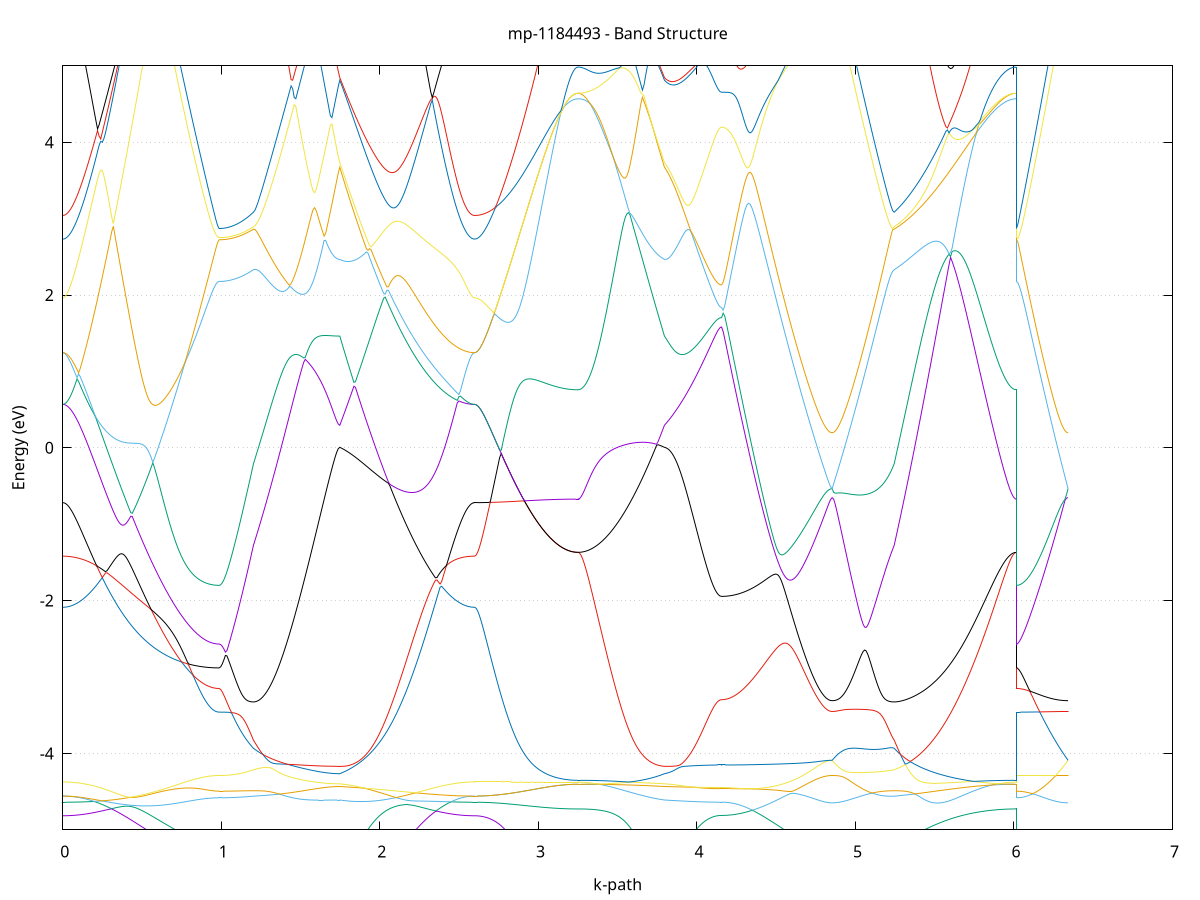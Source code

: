 set title 'mp-1184493 - Band Structure'
set xlabel 'k-path'
set ylabel 'Energy (eV)'
set grid y
set yrange [-5:5]
set terminal png size 800,600
set output 'mp-1184493_bands_gnuplot.png'
plot '-' using 1:2 with lines notitle, '-' using 1:2 with lines notitle, '-' using 1:2 with lines notitle, '-' using 1:2 with lines notitle, '-' using 1:2 with lines notitle, '-' using 1:2 with lines notitle, '-' using 1:2 with lines notitle, '-' using 1:2 with lines notitle, '-' using 1:2 with lines notitle, '-' using 1:2 with lines notitle, '-' using 1:2 with lines notitle, '-' using 1:2 with lines notitle, '-' using 1:2 with lines notitle, '-' using 1:2 with lines notitle, '-' using 1:2 with lines notitle, '-' using 1:2 with lines notitle, '-' using 1:2 with lines notitle, '-' using 1:2 with lines notitle, '-' using 1:2 with lines notitle, '-' using 1:2 with lines notitle, '-' using 1:2 with lines notitle, '-' using 1:2 with lines notitle, '-' using 1:2 with lines notitle, '-' using 1:2 with lines notitle, '-' using 1:2 with lines notitle, '-' using 1:2 with lines notitle, '-' using 1:2 with lines notitle, '-' using 1:2 with lines notitle, '-' using 1:2 with lines notitle, '-' using 1:2 with lines notitle, '-' using 1:2 with lines notitle, '-' using 1:2 with lines notitle, '-' using 1:2 with lines notitle, '-' using 1:2 with lines notitle, '-' using 1:2 with lines notitle, '-' using 1:2 with lines notitle, '-' using 1:2 with lines notitle, '-' using 1:2 with lines notitle, '-' using 1:2 with lines notitle, '-' using 1:2 with lines notitle, '-' using 1:2 with lines notitle, '-' using 1:2 with lines notitle, '-' using 1:2 with lines notitle, '-' using 1:2 with lines notitle, '-' using 1:2 with lines notitle, '-' using 1:2 with lines notitle, '-' using 1:2 with lines notitle, '-' using 1:2 with lines notitle, '-' using 1:2 with lines notitle, '-' using 1:2 with lines notitle, '-' using 1:2 with lines notitle, '-' using 1:2 with lines notitle, '-' using 1:2 with lines notitle, '-' using 1:2 with lines notitle, '-' using 1:2 with lines notitle, '-' using 1:2 with lines notitle, '-' using 1:2 with lines notitle, '-' using 1:2 with lines notitle, '-' using 1:2 with lines notitle, '-' using 1:2 with lines notitle, '-' using 1:2 with lines notitle, '-' using 1:2 with lines notitle, '-' using 1:2 with lines notitle, '-' using 1:2 with lines notitle
0.000000 -14.867581
0.009964 -14.867481
0.019929 -14.867281
0.029893 -14.866981
0.039857 -14.866381
0.049822 -14.865781
0.059786 -14.864981
0.069750 -14.863981
0.079715 -14.862981
0.089679 -14.861781
0.099643 -14.860381
0.109608 -14.858881
0.119572 -14.857381
0.129536 -14.855581
0.139501 -14.853781
0.149465 -14.851881
0.159429 -14.849881
0.169394 -14.847681
0.179358 -14.845481
0.189322 -14.843181
0.199287 -14.840781
0.209251 -14.838381
0.219215 -14.835881
0.229180 -14.833281
0.239144 -14.830681
0.249108 -14.828081
0.259073 -14.825381
0.269037 -14.822681
0.279001 -14.819981
0.288966 -14.817181
0.298930 -14.814481
0.308894 -14.811781
0.318859 -14.809081
0.328823 -14.806381
0.338787 -14.803681
0.348752 -14.801081
0.358716 -14.798481
0.368680 -14.795881
0.378645 -14.793381
0.388609 -14.790881
0.398573 -14.788481
0.408538 -14.786081
0.418502 -14.783781
0.428466 -14.781481
0.438431 -14.779181
0.448395 -14.776981
0.458359 -14.774881
0.468324 -14.772781
0.478288 -14.770681
0.488252 -14.768681
0.498217 -14.766781
0.508181 -14.764881
0.518145 -14.762981
0.528110 -14.761181
0.538074 -14.759381
0.548038 -14.757681
0.558003 -14.755981
0.567967 -14.754381
0.577931 -14.752781
0.587896 -14.751181
0.597860 -14.749681
0.607824 -14.748181
0.617789 -14.746681
0.627753 -14.745281
0.637717 -14.743881
0.647682 -14.742581
0.657646 -14.741181
0.667610 -14.739981
0.677575 -14.738681
0.687539 -14.737481
0.697503 -14.736281
0.707468 -14.735081
0.717432 -14.733981
0.727396 -14.732881
0.737361 -14.731781
0.747325 -14.730781
0.757289 -14.729781
0.767254 -14.728781
0.777218 -14.727781
0.787182 -14.726881
0.797147 -14.725981
0.807111 -14.725081
0.817075 -14.724181
0.827040 -14.723381
0.837004 -14.722581
0.846968 -14.721781
0.856933 -14.720981
0.866897 -14.720281
0.876861 -14.719581
0.886826 -14.718781
0.896790 -14.718081
0.906754 -14.717381
0.916719 -14.716781
0.926683 -14.716081
0.936647 -14.715481
0.946612 -14.714881
0.956576 -14.714281
0.966540 -14.713681
0.976505 -14.713181
0.986469 -14.712981
0.986469 -14.712981
0.996286 -14.712981
1.006102 -14.712781
1.015919 -14.712581
1.025736 -14.712281
1.035552 -14.711781
1.045369 -14.711281
1.055186 -14.711081
1.065002 -14.711281
1.074819 -14.711581
1.084636 -14.711981
1.094452 -14.712381
1.104269 -14.712781
1.114086 -14.713181
1.123902 -14.713681
1.133719 -14.714281
1.143536 -14.714881
1.153352 -14.715481
1.163169 -14.716081
1.172986 -14.716881
1.182802 -14.717581
1.192619 -14.718381
1.202436 -14.719281
1.202436 -14.719281
1.212341 -14.719881
1.222247 -14.720381
1.232153 -14.720781
1.242059 -14.721181
1.251965 -14.721481
1.261871 -14.721681
1.271777 -14.721881
1.281683 -14.721981
1.291589 -14.722081
1.301495 -14.722181
1.311401 -14.722181
1.321307 -14.722181
1.331213 -14.722081
1.341119 -14.722081
1.351025 -14.721981
1.360931 -14.721981
1.370837 -14.721981
1.380743 -14.721981
1.390649 -14.721981
1.400555 -14.721981
1.410461 -14.722081
1.420367 -14.722281
1.430273 -14.722481
1.440178 -14.722681
1.450084 -14.722881
1.459990 -14.723181
1.469896 -14.723481
1.479802 -14.723781
1.489708 -14.724181
1.499614 -14.724481
1.509520 -14.724881
1.519426 -14.725181
1.529332 -14.725581
1.539238 -14.725881
1.549144 -14.726181
1.559050 -14.726581
1.568956 -14.726881
1.578862 -14.727181
1.588768 -14.727481
1.598674 -14.727681
1.608580 -14.727981
1.618486 -14.728181
1.628392 -14.728481
1.638298 -14.728681
1.648204 -14.728781
1.658109 -14.728981
1.668015 -14.729081
1.677921 -14.729281
1.687827 -14.729381
1.697733 -14.729481
1.707639 -14.729581
1.717545 -14.729581
1.727451 -14.729681
1.737357 -14.729681
1.747263 -14.729681
1.747263 -14.729681
1.757150 -14.727281
1.767036 -14.724981
1.776923 -14.722581
1.786810 -14.720281
1.796696 -14.717981
1.806583 -14.715681
1.816470 -14.713381
1.826356 -14.711081
1.836243 -14.708781
1.846129 -14.706581
1.856016 -14.704281
1.865903 -14.702081
1.875789 -14.699781
1.885676 -14.697581
1.895563 -14.695381
1.905449 -14.693181
1.915336 -14.690981
1.925222 -14.688881
1.935109 -14.686681
1.944996 -14.684581
1.954882 -14.682481
1.964769 -14.680281
1.974656 -14.678281
1.984542 -14.676181
1.994429 -14.674081
2.004316 -14.672081
2.014202 -14.670081
2.024089 -14.668081
2.033975 -14.666081
2.043862 -14.664081
2.053749 -14.668881
2.063635 -14.675281
2.073522 -14.681481
2.083409 -14.687781
2.093295 -14.693981
2.103182 -14.700081
2.113068 -14.706081
2.122955 -14.712081
2.132842 -14.718081
2.142728 -14.723881
2.152615 -14.729581
2.162502 -14.735281
2.172388 -14.740881
2.182275 -14.746381
2.192162 -14.751781
2.202048 -14.757081
2.211935 -14.762181
2.221821 -14.767281
2.231708 -14.772281
2.241595 -14.777181
2.251481 -14.781981
2.261368 -14.786581
2.271255 -14.791081
2.281141 -14.795481
2.291028 -14.799881
2.300914 -14.803981
2.310801 -14.808081
2.320688 -14.811981
2.330574 -14.815881
2.340461 -14.819481
2.350348 -14.823081
2.360234 -14.826481
2.370121 -14.829781
2.380008 -14.832981
2.389894 -14.835981
2.399781 -14.838881
2.409667 -14.841681
2.419554 -14.844281
2.429441 -14.846781
2.439327 -14.849181
2.449214 -14.851381
2.459101 -14.853481
2.468987 -14.855381
2.478874 -14.857181
2.488760 -14.858881
2.498647 -14.860381
2.508534 -14.861781
2.518420 -14.862981
2.528307 -14.864081
2.538194 -14.864981
2.548080 -14.865781
2.557967 -14.866481
2.567854 -14.866981
2.577740 -14.867281
2.587627 -14.867481
2.597513 -14.867581
2.597513 -14.867581
2.607404 -14.867581
2.617294 -14.867581
2.627184 -14.867481
2.637074 -14.867481
2.646965 -14.867381
2.656855 -14.867281
2.666745 -14.867181
2.676635 -14.866981
2.686525 -14.866881
2.696416 -14.866681
2.706306 -14.866481
2.716196 -14.866281
2.726086 -14.866081
2.735976 -14.865881
2.745867 -14.865581
2.755757 -14.865381
2.765647 -14.865081
2.775537 -14.864781
2.785428 -14.864481
2.795318 -14.864181
2.805208 -14.863881
2.815098 -14.863481
2.824988 -14.863181
2.834879 -14.862781
2.844769 -14.862481
2.854659 -14.862081
2.864549 -14.861681
2.874440 -14.861381
2.884330 -14.860981
2.894220 -14.860581
2.904110 -14.860181
2.914000 -14.859781
2.923891 -14.859381
2.933781 -14.858981
2.943671 -14.858581
2.953561 -14.858181
2.963452 -14.857781
2.973342 -14.857381
2.983232 -14.856981
2.993122 -14.856581
3.003012 -14.856181
3.012903 -14.855881
3.022793 -14.855481
3.032683 -14.855081
3.042573 -14.854781
3.052464 -14.854481
3.062354 -14.854081
3.072244 -14.853781
3.082134 -14.853481
3.092024 -14.853181
3.101915 -14.852881
3.111805 -14.852681
3.121695 -14.852381
3.131585 -14.852181
3.141476 -14.851981
3.151366 -14.851781
3.161256 -14.851581
3.171146 -14.851381
3.181036 -14.851281
3.190927 -14.851181
3.200817 -14.851081
3.210707 -14.850981
3.220597 -14.850881
3.230487 -14.850781
3.240378 -14.850781
3.250268 -14.850781
3.250268 -14.850781
3.260174 -14.850681
3.270080 -14.850481
3.279986 -14.850181
3.289892 -14.849781
3.299798 -14.849181
3.309704 -14.848481
3.319610 -14.847681
3.329516 -14.846681
3.339422 -14.845681
3.349328 -14.844481
3.359233 -14.843181
3.369139 -14.841681
3.379045 -14.840181
3.388951 -14.838481
3.398857 -14.836681
3.408763 -14.834781
3.418669 -14.832781
3.428575 -14.830681
3.438481 -14.828481
3.448387 -14.826181
3.458293 -14.823781
3.468199 -14.821281
3.478105 -14.818781
3.488011 -14.816081
3.497917 -14.813381
3.507823 -14.810581
3.517729 -14.807681
3.527635 -14.804781
3.537541 -14.801881
3.547447 -14.798881
3.557353 -14.795781
3.567259 -14.792781
3.577164 -14.789681
3.587070 -14.786681
3.596976 -14.783581
3.606882 -14.780581
3.616788 -14.777481
3.626694 -14.774581
3.636600 -14.771581
3.646506 -14.768681
3.656412 -14.765781
3.666318 -14.762981
3.676224 -14.760181
3.686130 -14.757481
3.696036 -14.754781
3.705942 -14.752081
3.715848 -14.749481
3.725754 -14.746981
3.735660 -14.744381
3.745566 -14.741881
3.755472 -14.739381
3.765378 -14.736981
3.775284 -14.734481
3.785190 -14.732081
3.795096 -14.729681
3.795096 -14.729681
3.804834 -14.728681
3.814573 -14.727681
3.824312 -14.726581
3.834051 -14.725481
3.843790 -14.724381
3.853529 -14.723181
3.863267 -14.721981
3.873006 -14.720881
3.882745 -14.719681
3.892484 -14.718381
3.902223 -14.717181
3.911962 -14.715981
3.921700 -14.714781
3.931439 -14.713581
3.941178 -14.712481
3.950917 -14.711281
3.960656 -14.710181
3.970395 -14.708981
3.980134 -14.707981
3.989872 -14.706881
3.999611 -14.705881
4.009350 -14.704881
4.019089 -14.703981
4.028828 -14.703081
4.038567 -14.702181
4.048305 -14.701481
4.058044 -14.700681
4.067783 -14.700081
4.077522 -14.699481
4.087261 -14.698881
4.097000 -14.698481
4.106738 -14.698081
4.116477 -14.697781
4.126216 -14.697481
4.135955 -14.697281
4.145694 -14.697181
4.155433 -14.697181
4.155433 -14.697181
4.165398 -14.697181
4.175362 -14.697181
4.185327 -14.697081
4.195292 -14.697081
4.205257 -14.696981
4.215222 -14.696981
4.225187 -14.696881
4.235151 -14.696781
4.245116 -14.696681
4.255081 -14.696581
4.265046 -14.696381
4.275011 -14.696281
4.284976 -14.696081
4.294940 -14.695881
4.304905 -14.695781
4.314870 -14.695581
4.324835 -14.695281
4.334800 -14.695081
4.344765 -14.694881
4.354730 -14.694581
4.364694 -14.694281
4.374659 -14.693981
4.384624 -14.693681
4.394589 -14.693381
4.404554 -14.692981
4.414519 -14.692681
4.424483 -14.692281
4.434448 -14.691881
4.444413 -14.691481
4.454378 -14.691081
4.464343 -14.690581
4.474308 -14.690181
4.484272 -14.689681
4.494237 -14.689181
4.504202 -14.688681
4.514167 -14.688181
4.524132 -14.687681
4.534097 -14.687181
4.544062 -14.686681
4.554026 -14.686181
4.563991 -14.685781
4.573956 -14.685481
4.583921 -14.686481
4.593886 -14.687581
4.603851 -14.688781
4.613815 -14.690081
4.623780 -14.691281
4.633745 -14.692681
4.643710 -14.693981
4.653675 -14.695281
4.663640 -14.696581
4.673604 -14.697881
4.683569 -14.699081
4.693534 -14.700281
4.703499 -14.701481
4.713464 -14.702581
4.723429 -14.703581
4.733394 -14.704581
4.743358 -14.705481
4.753323 -14.706381
4.763288 -14.707081
4.773253 -14.707781
4.783218 -14.708381
4.793183 -14.708981
4.803147 -14.709381
4.813112 -14.709781
4.823077 -14.710081
4.833042 -14.710281
4.843007 -14.710381
4.852972 -14.710481
4.852972 -14.710481
4.862756 -14.710381
4.872540 -14.710381
4.882324 -14.710481
4.892108 -14.710481
4.901892 -14.710481
4.911676 -14.710581
4.921460 -14.710581
4.931244 -14.710681
4.941028 -14.710781
4.950812 -14.710781
4.960596 -14.710881
4.970380 -14.711081
4.980164 -14.711181
4.989948 -14.711281
4.999732 -14.711481
5.009516 -14.711581
5.019300 -14.711781
5.029084 -14.711981
5.038868 -14.712181
5.048652 -14.712381
5.058436 -14.712581
5.068220 -14.712781
5.078004 -14.712981
5.087788 -14.713281
5.097572 -14.713581
5.107356 -14.713881
5.117140 -14.714181
5.126925 -14.714481
5.136709 -14.714781
5.146493 -14.715081
5.156277 -14.715481
5.166061 -14.715781
5.175845 -14.716181
5.185629 -14.716581
5.195413 -14.716981
5.205197 -14.717381
5.214981 -14.717881
5.224765 -14.718281
5.234549 -14.718781
5.244333 -14.719281
5.244333 -14.719281
5.254211 -14.720181
5.264089 -14.721081
5.273968 -14.722081
5.283846 -14.723181
5.293724 -14.724281
5.303602 -14.725481
5.313481 -14.726681
5.323359 -14.727981
5.333237 -14.729281
5.343115 -14.730681
5.352994 -14.732081
5.362872 -14.733581
5.372750 -14.735081
5.382628 -14.736681
5.392506 -14.738281
5.402385 -14.739981
5.412263 -14.741681
5.422141 -14.743381
5.432019 -14.745181
5.441898 -14.746981
5.451776 -14.748781
5.461654 -14.750681
5.471532 -14.752581
5.481411 -14.754481
5.491289 -14.756481
5.501167 -14.758381
5.511045 -14.760381
5.520924 -14.762381
5.530802 -14.764381
5.540680 -14.766481
5.550558 -14.768481
5.560437 -14.770581
5.570315 -14.772681
5.580193 -14.774781
5.590071 -14.776981
5.599949 -14.779081
5.609828 -14.781281
5.619706 -14.783481
5.629584 -14.785681
5.639462 -14.787881
5.649341 -14.790081
5.659219 -14.792381
5.669097 -14.794581
5.678975 -14.796881
5.688854 -14.799181
5.698732 -14.801381
5.708610 -14.803681
5.718488 -14.805981
5.728367 -14.808281
5.738245 -14.810581
5.748123 -14.812881
5.758001 -14.815081
5.767880 -14.817381
5.777758 -14.819581
5.787636 -14.821781
5.797514 -14.823881
5.807392 -14.825981
5.817271 -14.828081
5.827149 -14.830081
5.837027 -14.831981
5.846905 -14.833881
5.856784 -14.835681
5.866662 -14.837381
5.876540 -14.838981
5.886418 -14.840581
5.896297 -14.841981
5.906175 -14.843381
5.916053 -14.844581
5.925931 -14.845781
5.935810 -14.846781
5.945688 -14.847681
5.955566 -14.848481
5.965444 -14.849181
5.975323 -14.849781
5.985201 -14.850181
5.995079 -14.850481
6.004957 -14.850681
6.014835 -14.850781
6.014835 -14.712981
6.024726 -14.712981
6.034616 -14.712881
6.044506 -14.712681
6.054396 -14.712381
6.064287 -14.712081
6.074177 -14.711681
6.084067 -14.711181
6.093957 -14.711081
6.103847 -14.711081
6.113738 -14.711081
6.123628 -14.711081
6.133518 -14.710981
6.143408 -14.710981
6.153299 -14.710981
6.163189 -14.710981
6.173079 -14.710881
6.182969 -14.710881
6.192859 -14.710881
6.202750 -14.710881
6.212640 -14.710781
6.222530 -14.710781
6.232420 -14.710781
6.242311 -14.710681
6.252201 -14.710681
6.262091 -14.710681
6.271981 -14.710681
6.281871 -14.710581
6.291762 -14.710581
6.301652 -14.710581
6.311542 -14.710481
6.321432 -14.710481
6.331323 -14.710481
6.341213 -14.710481
e
0.000000 -14.714481
0.009964 -14.714481
0.019929 -14.714281
0.029893 -14.714081
0.039857 -14.713881
0.049822 -14.713481
0.059786 -14.713081
0.069750 -14.712581
0.079715 -14.711981
0.089679 -14.711281
0.099643 -14.710581
0.109608 -14.709681
0.119572 -14.708781
0.129536 -14.707781
0.139501 -14.706681
0.149465 -14.705481
0.159429 -14.704181
0.169394 -14.702781
0.179358 -14.701381
0.189322 -14.699781
0.199287 -14.698181
0.209251 -14.696381
0.219215 -14.694481
0.229180 -14.692581
0.239144 -14.690581
0.249108 -14.688381
0.259073 -14.686681
0.269037 -14.685281
0.279001 -14.683881
0.288966 -14.682381
0.298930 -14.680981
0.308894 -14.679481
0.318859 -14.678081
0.328823 -14.676681
0.338787 -14.675281
0.348752 -14.673881
0.358716 -14.672481
0.368680 -14.671081
0.378645 -14.669781
0.388609 -14.668481
0.398573 -14.667181
0.408538 -14.665981
0.418502 -14.664781
0.428466 -14.663581
0.438431 -14.662381
0.448395 -14.661281
0.458359 -14.660181
0.468324 -14.659081
0.478288 -14.659181
0.488252 -14.660281
0.498217 -14.661481
0.508181 -14.662681
0.518145 -14.663881
0.528110 -14.665181
0.538074 -14.666481
0.548038 -14.667781
0.558003 -14.669081
0.567967 -14.670481
0.577931 -14.671781
0.587896 -14.673081
0.597860 -14.674481
0.607824 -14.675781
0.617789 -14.677081
0.627753 -14.678381
0.637717 -14.679681
0.647682 -14.680981
0.657646 -14.682181
0.667610 -14.683381
0.677575 -14.684681
0.687539 -14.685881
0.697503 -14.687081
0.707468 -14.688181
0.717432 -14.689381
0.727396 -14.690481
0.737361 -14.691581
0.747325 -14.692581
0.757289 -14.693681
0.767254 -14.694681
0.777218 -14.695681
0.787182 -14.696681
0.797147 -14.697581
0.807111 -14.698581
0.817075 -14.699481
0.827040 -14.700381
0.837004 -14.701181
0.846968 -14.702081
0.856933 -14.702881
0.866897 -14.703681
0.876861 -14.704481
0.886826 -14.705181
0.896790 -14.705881
0.906754 -14.706681
0.916719 -14.707381
0.926683 -14.707981
0.936647 -14.708681
0.946612 -14.709281
0.956576 -14.709881
0.966540 -14.710481
0.976505 -14.710981
0.986469 -14.711181
0.986469 -14.711181
0.996286 -14.711081
1.006102 -14.710781
1.015919 -14.710381
1.025736 -14.710481
1.035552 -14.710581
1.045369 -14.710781
1.055186 -14.710681
1.065002 -14.709981
1.074819 -14.709081
1.084636 -14.708181
1.094452 -14.707181
1.104269 -14.706181
1.114086 -14.704981
1.123902 -14.703681
1.133719 -14.702381
1.143536 -14.700981
1.153352 -14.699481
1.163169 -14.697981
1.172986 -14.696281
1.182802 -14.694581
1.192619 -14.692881
1.202436 -14.691081
1.202436 -14.691081
1.212341 -14.689781
1.222247 -14.688381
1.232153 -14.687081
1.242059 -14.685681
1.251965 -14.684281
1.261871 -14.682981
1.271777 -14.681581
1.281683 -14.682681
1.291589 -14.683881
1.301495 -14.684981
1.311401 -14.686081
1.321307 -14.686981
1.331213 -14.687781
1.341119 -14.688581
1.351025 -14.689181
1.360931 -14.689581
1.370837 -14.689981
1.380743 -14.690181
1.390649 -14.690181
1.400555 -14.690181
1.410461 -14.689881
1.420367 -14.689481
1.430273 -14.688981
1.440178 -14.688381
1.450084 -14.687581
1.459990 -14.686681
1.469896 -14.685681
1.479802 -14.684581
1.489708 -14.683481
1.499614 -14.682181
1.509520 -14.680881
1.519426 -14.679581
1.529332 -14.678181
1.539238 -14.676881
1.549144 -14.675481
1.559050 -14.674181
1.568956 -14.672881
1.578862 -14.671681
1.588768 -14.670581
1.598674 -14.669581
1.608580 -14.668681
1.618486 -14.667981
1.628392 -14.667381
1.638298 -14.666881
1.648204 -14.666581
1.658109 -14.666281
1.668015 -14.666181
1.677921 -14.666081
1.687827 -14.665981
1.697733 -14.665981
1.707639 -14.665981
1.717545 -14.665981
1.727451 -14.665981
1.737357 -14.665981
1.747263 -14.665981
1.747263 -14.665981
1.757150 -14.662981
1.767036 -14.660981
1.776923 -14.659081
1.786810 -14.657481
1.796696 -14.656081
1.806583 -14.654881
1.816470 -14.653881
1.826356 -14.653081
1.836243 -14.652481
1.846129 -14.651981
1.856016 -14.651581
1.865903 -14.651381
1.875789 -14.651281
1.885676 -14.651281
1.895563 -14.651281
1.905449 -14.651481
1.915336 -14.651681
1.925222 -14.651881
1.935109 -14.652181
1.944996 -14.652581
1.954882 -14.652981
1.964769 -14.653381
1.974656 -14.653881
1.984542 -14.654381
1.994429 -14.654881
2.004316 -14.655381
2.014202 -14.655981
2.024089 -14.656481
2.033975 -14.657081
2.043862 -14.662581
2.053749 -14.662181
2.063635 -14.660181
2.073522 -14.659781
2.083409 -14.660481
2.093295 -14.661181
2.103182 -14.661981
2.113068 -14.662781
2.122955 -14.663681
2.132842 -14.664481
2.142728 -14.665481
2.152615 -14.666381
2.162502 -14.667381
2.172388 -14.668481
2.182275 -14.669581
2.192162 -14.670681
2.202048 -14.671881
2.211935 -14.673181
2.221821 -14.674381
2.231708 -14.675781
2.241595 -14.677081
2.251481 -14.678481
2.261368 -14.679881
2.271255 -14.681381
2.281141 -14.682781
2.291028 -14.684281
2.300914 -14.685781
2.310801 -14.687281
2.320688 -14.688781
2.330574 -14.690281
2.340461 -14.691781
2.350348 -14.693281
2.360234 -14.694781
2.370121 -14.696181
2.380008 -14.697581
2.389894 -14.698881
2.399781 -14.700281
2.409667 -14.701581
2.419554 -14.702781
2.429441 -14.703981
2.439327 -14.705081
2.449214 -14.706181
2.459101 -14.707181
2.468987 -14.708181
2.478874 -14.709081
2.488760 -14.709981
2.498647 -14.710681
2.508534 -14.711381
2.518420 -14.712081
2.528307 -14.712581
2.538194 -14.713081
2.548080 -14.713481
2.557967 -14.713881
2.567854 -14.714081
2.577740 -14.714281
2.587627 -14.714481
2.597513 -14.714481
2.597513 -14.714481
2.607404 -14.714781
2.617294 -14.715681
2.627184 -14.716781
2.637074 -14.717981
2.646965 -14.719381
2.656855 -14.720781
2.666745 -14.722181
2.676635 -14.723681
2.686525 -14.725081
2.696416 -14.726581
2.706306 -14.728181
2.716196 -14.729681
2.726086 -14.731281
2.735976 -14.732781
2.745867 -14.734381
2.755757 -14.735981
2.765647 -14.737481
2.775537 -14.739081
2.785428 -14.740681
2.795318 -14.742281
2.805208 -14.743881
2.815098 -14.745481
2.824988 -14.747081
2.834879 -14.748681
2.844769 -14.750181
2.854659 -14.751781
2.864549 -14.753381
2.874440 -14.754881
2.884330 -14.756481
2.894220 -14.757981
2.904110 -14.759481
2.914000 -14.760881
2.923891 -14.762381
2.933781 -14.763781
2.943671 -14.765281
2.953561 -14.766681
2.963452 -14.767981
2.973342 -14.769281
2.983232 -14.770581
2.993122 -14.771881
3.003012 -14.773081
3.012903 -14.774281
3.022793 -14.775481
3.032683 -14.776581
3.042573 -14.777681
3.052464 -14.778681
3.062354 -14.779681
3.072244 -14.780681
3.082134 -14.781581
3.092024 -14.782481
3.101915 -14.783281
3.111805 -14.784081
3.121695 -14.784781
3.131585 -14.785381
3.141476 -14.786081
3.151366 -14.786581
3.161256 -14.787081
3.171146 -14.787581
3.181036 -14.787981
3.190927 -14.788381
3.200817 -14.788681
3.210707 -14.788881
3.220597 -14.789081
3.230487 -14.789281
3.240378 -14.789281
3.250268 -14.789381
3.250268 -14.789381
3.260174 -14.789281
3.270080 -14.789081
3.279986 -14.788881
3.289892 -14.788481
3.299798 -14.787981
3.309704 -14.787381
3.319610 -14.786681
3.329516 -14.785881
3.339422 -14.784881
3.349328 -14.783881
3.359233 -14.782681
3.369139 -14.781481
3.379045 -14.780181
3.388951 -14.778681
3.398857 -14.777081
3.408763 -14.775481
3.418669 -14.773681
3.428575 -14.771881
3.438481 -14.769881
3.448387 -14.767881
3.458293 -14.765781
3.468199 -14.763581
3.478105 -14.761181
3.488011 -14.758881
3.497917 -14.756381
3.507823 -14.753781
3.517729 -14.751181
3.527635 -14.748481
3.537541 -14.745781
3.547447 -14.743581
3.557353 -14.741181
3.567259 -14.738681
3.577164 -14.735981
3.587070 -14.733181
3.596976 -14.730281
3.606882 -14.727081
3.616788 -14.723781
3.626694 -14.720381
3.636600 -14.716781
3.646506 -14.712981
3.656412 -14.709481
3.666318 -14.706581
3.676224 -14.703581
3.686130 -14.700581
3.696036 -14.697581
3.705942 -14.694481
3.715848 -14.691381
3.725754 -14.688181
3.735660 -14.685081
3.745566 -14.681881
3.755472 -14.678681
3.765378 -14.675481
3.775284 -14.672281
3.785190 -14.669181
3.795096 -14.665981
3.795096 -14.665981
3.804834 -14.666281
3.814573 -14.666981
3.824312 -14.667681
3.834051 -14.668481
3.843790 -14.669181
3.853529 -14.669881
3.863267 -14.670581
3.873006 -14.671381
3.882745 -14.672081
3.892484 -14.672681
3.902223 -14.673381
3.911962 -14.674081
3.921700 -14.674681
3.931439 -14.675381
3.941178 -14.675981
3.950917 -14.676481
3.960656 -14.677081
3.970395 -14.677681
3.980134 -14.678181
3.989872 -14.678681
3.999611 -14.679181
4.009350 -14.679581
4.019089 -14.679981
4.028828 -14.680381
4.038567 -14.680781
4.048305 -14.681081
4.058044 -14.681381
4.067783 -14.681681
4.077522 -14.681981
4.087261 -14.682181
4.097000 -14.682381
4.106738 -14.682581
4.116477 -14.682681
4.126216 -14.682781
4.135955 -14.682881
4.145694 -14.682881
4.155433 -14.682881
4.155433 -14.682881
4.165398 -14.682881
4.175362 -14.682881
4.185327 -14.682881
4.195292 -14.682781
4.205257 -14.682681
4.215222 -14.682681
4.225187 -14.682581
4.235151 -14.682481
4.245116 -14.682281
4.255081 -14.682181
4.265046 -14.682081
4.275011 -14.681881
4.284976 -14.681781
4.294940 -14.681581
4.304905 -14.681381
4.314870 -14.681181
4.324835 -14.681081
4.334800 -14.680881
4.344765 -14.680681
4.354730 -14.680581
4.364694 -14.680381
4.374659 -14.680281
4.384624 -14.680081
4.394589 -14.679981
4.404554 -14.679881
4.414519 -14.679881
4.424483 -14.679781
4.434448 -14.679781
4.444413 -14.679781
4.454378 -14.679881
4.464343 -14.679981
4.474308 -14.680081
4.484272 -14.680281
4.494237 -14.680581
4.504202 -14.680881
4.514167 -14.681281
4.524132 -14.681781
4.534097 -14.682381
4.544062 -14.682981
4.554026 -14.683681
4.563991 -14.684581
4.573956 -14.685381
4.583921 -14.685181
4.593886 -14.685481
4.603851 -14.686281
4.613815 -14.687681
4.623780 -14.689181
4.633745 -14.690881
4.643710 -14.692481
4.653675 -14.694081
4.663640 -14.695581
4.673604 -14.697081
4.683569 -14.698481
4.693534 -14.699781
4.703499 -14.701081
4.713464 -14.702281
4.723429 -14.703381
4.733394 -14.704381
4.743358 -14.705381
4.753323 -14.706281
4.763288 -14.707081
4.773253 -14.707781
4.783218 -14.708381
4.793183 -14.708881
4.803147 -14.709381
4.813112 -14.709781
4.823077 -14.710081
4.833042 -14.710281
4.843007 -14.710381
4.852972 -14.710481
4.852972 -14.710381
4.862756 -14.710381
4.872540 -14.710381
4.882324 -14.710181
4.892108 -14.710081
4.901892 -14.709781
4.911676 -14.709481
4.921460 -14.709081
4.931244 -14.708681
4.941028 -14.708181
4.950812 -14.707681
4.960596 -14.707081
4.970380 -14.706381
4.980164 -14.705681
4.989948 -14.704981
4.999732 -14.704181
5.009516 -14.703281
5.019300 -14.702381
5.029084 -14.701381
5.038868 -14.700381
5.048652 -14.699281
5.058436 -14.698181
5.068220 -14.698381
5.078004 -14.698481
5.087788 -14.698681
5.097572 -14.698681
5.107356 -14.698681
5.117140 -14.698581
5.126925 -14.698481
5.136709 -14.698181
5.146493 -14.697881
5.156277 -14.697481
5.166061 -14.697081
5.175845 -14.696581
5.185629 -14.695981
5.195413 -14.695281
5.205197 -14.694581
5.214981 -14.693781
5.224765 -14.692981
5.234549 -14.692081
5.244333 -14.691081
5.244333 -14.691081
5.254211 -14.689181
5.264089 -14.687281
5.273968 -14.685381
5.283846 -14.683381
5.293724 -14.682181
5.303602 -14.684381
5.313481 -14.686481
5.323359 -14.688581
5.333237 -14.690581
5.343115 -14.692581
5.352994 -14.694481
5.362872 -14.696381
5.372750 -14.698181
5.382628 -14.700081
5.392506 -14.701781
5.402385 -14.703581
5.412263 -14.705281
5.422141 -14.706981
5.432019 -14.708581
5.441898 -14.710281
5.451776 -14.711881
5.461654 -14.713481
5.471532 -14.715081
5.481411 -14.716681
5.491289 -14.718181
5.501167 -14.719781
5.511045 -14.721281
5.520924 -14.722881
5.530802 -14.724381
5.540680 -14.725981
5.550558 -14.727481
5.560437 -14.729081
5.570315 -14.730581
5.580193 -14.732181
5.590071 -14.733681
5.599949 -14.735281
5.609828 -14.736781
5.619706 -14.738281
5.629584 -14.739781
5.639462 -14.741381
5.649341 -14.742881
5.659219 -14.744381
5.669097 -14.745781
5.678975 -14.747281
5.688854 -14.748681
5.698732 -14.750081
5.708610 -14.751481
5.718488 -14.752881
5.728367 -14.754181
5.738245 -14.755481
5.748123 -14.756781
5.758001 -14.757981
5.767880 -14.759181
5.777758 -14.760281
5.787636 -14.761481
5.797514 -14.763681
5.807392 -14.765881
5.817271 -14.768081
5.827149 -14.770081
5.837027 -14.771981
5.846905 -14.773781
5.856784 -14.775581
5.866662 -14.777181
5.876540 -14.778781
5.886418 -14.780181
5.896297 -14.781581
5.906175 -14.782781
5.916053 -14.783881
5.925931 -14.784881
5.935810 -14.785881
5.945688 -14.786681
5.955566 -14.787381
5.965444 -14.787981
5.975323 -14.788481
5.985201 -14.788881
5.995079 -14.789081
6.004957 -14.789281
6.014835 -14.789381
6.014835 -14.711181
6.024726 -14.711181
6.034616 -14.711181
6.044506 -14.711181
6.054396 -14.711181
6.064287 -14.711181
6.074177 -14.711081
6.084067 -14.711081
6.093957 -14.710681
6.103847 -14.710181
6.113738 -14.710181
6.123628 -14.710181
6.133518 -14.710181
6.143408 -14.710181
6.153299 -14.710181
6.163189 -14.710181
6.173079 -14.710181
6.182969 -14.710181
6.192859 -14.710181
6.202750 -14.710181
6.212640 -14.710181
6.222530 -14.710281
6.232420 -14.710281
6.242311 -14.710281
6.252201 -14.710281
6.262091 -14.710281
6.271981 -14.710281
6.281871 -14.710281
6.291762 -14.710381
6.301652 -14.710381
6.311542 -14.710381
6.321432 -14.710381
6.331323 -14.710381
6.341213 -14.710481
e
0.000000 -14.708481
0.009964 -14.708481
0.019929 -14.708281
0.029893 -14.708181
0.039857 -14.707881
0.049822 -14.707581
0.059786 -14.707181
0.069750 -14.706681
0.079715 -14.706081
0.089679 -14.705481
0.099643 -14.704781
0.109608 -14.704081
0.119572 -14.703281
0.129536 -14.702381
0.139501 -14.701481
0.149465 -14.700481
0.159429 -14.699381
0.169394 -14.698281
0.179358 -14.697181
0.189322 -14.695981
0.199287 -14.694781
0.209251 -14.693481
0.219215 -14.692181
0.229180 -14.690881
0.239144 -14.689481
0.249108 -14.688081
0.259073 -14.686181
0.269037 -14.683881
0.279001 -14.681481
0.288966 -14.679081
0.298930 -14.676581
0.308894 -14.674081
0.318859 -14.671481
0.328823 -14.668981
0.338787 -14.666481
0.348752 -14.664181
0.358716 -14.661981
0.368680 -14.659981
0.378645 -14.658381
0.388609 -14.656981
0.398573 -14.656081
0.408538 -14.655581
0.418502 -14.655381
0.428466 -14.655481
0.438431 -14.655881
0.448395 -14.656481
0.458359 -14.657281
0.468324 -14.658181
0.478288 -14.658081
0.488252 -14.657081
0.498217 -14.656181
0.508181 -14.655281
0.518145 -14.654381
0.528110 -14.653481
0.538074 -14.652581
0.548038 -14.651781
0.558003 -14.650981
0.567967 -14.650181
0.577931 -14.649481
0.587896 -14.648681
0.597860 -14.647981
0.607824 -14.647281
0.617789 -14.646581
0.627753 -14.645881
0.637717 -14.645181
0.647682 -14.644581
0.657646 -14.643881
0.667610 -14.643281
0.677575 -14.642581
0.687539 -14.641981
0.697503 -14.641281
0.707468 -14.640681
0.717432 -14.639981
0.727396 -14.640381
0.737361 -14.645381
0.747325 -14.650181
0.757289 -14.654781
0.767254 -14.659281
0.777218 -14.663581
0.787182 -14.667781
0.797147 -14.671781
0.807111 -14.675581
0.817075 -14.679181
0.827040 -14.682681
0.837004 -14.685881
0.846968 -14.688981
0.856933 -14.691881
0.866897 -14.694581
0.876861 -14.696981
0.886826 -14.699281
0.896790 -14.701281
0.906754 -14.703181
0.916719 -14.704781
0.926683 -14.706181
0.936647 -14.707481
0.946612 -14.708381
0.956576 -14.709181
0.966540 -14.709781
0.976505 -14.710081
0.986469 -14.710181
0.986469 -14.710181
0.996286 -14.710181
1.006102 -14.710281
1.015919 -14.710281
1.025736 -14.709581
1.035552 -14.708781
1.045369 -14.707681
1.055186 -14.706481
1.065002 -14.705081
1.074819 -14.703481
1.084636 -14.701681
1.094452 -14.699781
1.104269 -14.697681
1.114086 -14.695381
1.123902 -14.692981
1.133719 -14.690381
1.143536 -14.687681
1.153352 -14.684881
1.163169 -14.681881
1.172986 -14.678781
1.182802 -14.675581
1.192619 -14.672281
1.202436 -14.670781
1.202436 -14.670781
1.212341 -14.672481
1.222247 -14.674081
1.232153 -14.675681
1.242059 -14.677181
1.251965 -14.678681
1.261871 -14.680081
1.271777 -14.681381
1.281683 -14.680181
1.291589 -14.678781
1.301495 -14.677381
1.311401 -14.675981
1.321307 -14.674681
1.331213 -14.673281
1.341119 -14.671981
1.351025 -14.670781
1.360931 -14.669581
1.370837 -14.668381
1.380743 -14.667281
1.390649 -14.666281
1.400555 -14.665281
1.410461 -14.664381
1.420367 -14.663581
1.430273 -14.662881
1.440178 -14.662181
1.450084 -14.661681
1.459990 -14.661181
1.469896 -14.660881
1.479802 -14.660581
1.489708 -14.660381
1.499614 -14.660281
1.509520 -14.660181
1.519426 -14.660281
1.529332 -14.660281
1.539238 -14.660481
1.549144 -14.660681
1.559050 -14.660881
1.568956 -14.661081
1.578862 -14.661381
1.588768 -14.661681
1.598674 -14.661981
1.608580 -14.662381
1.618486 -14.662681
1.628392 -14.662981
1.638298 -14.663281
1.648204 -14.663581
1.658109 -14.663881
1.668015 -14.664081
1.677921 -14.664381
1.687827 -14.664581
1.697733 -14.664781
1.707639 -14.664881
1.717545 -14.664981
1.727451 -14.665081
1.737357 -14.665181
1.747263 -14.665181
1.747263 -14.665181
1.757150 -14.662781
1.767036 -14.659681
1.776923 -14.656581
1.786810 -14.653581
1.796696 -14.650581
1.806583 -14.647681
1.816470 -14.644781
1.826356 -14.642081
1.836243 -14.639381
1.846129 -14.636881
1.856016 -14.634481
1.865903 -14.632281
1.875789 -14.630181
1.885676 -14.628281
1.895563 -14.626581
1.905449 -14.625081
1.915336 -14.623881
1.925222 -14.622781
1.935109 -14.622081
1.944996 -14.621481
1.954882 -14.621181
1.964769 -14.621181
1.974656 -14.621281
1.984542 -14.624281
1.994429 -14.630581
2.004316 -14.636981
2.014202 -14.643381
2.024089 -14.649781
2.033975 -14.656181
2.043862 -14.657781
2.053749 -14.658381
2.063635 -14.659081
2.073522 -14.658281
2.083409 -14.656481
2.093295 -14.654581
2.103182 -14.652781
2.113068 -14.650981
2.122955 -14.649281
2.132842 -14.647481
2.142728 -14.645981
2.152615 -14.648081
2.162502 -14.650181
2.172388 -14.652181
2.182275 -14.654281
2.192162 -14.656381
2.202048 -14.658481
2.211935 -14.660481
2.221821 -14.662581
2.231708 -14.664581
2.241595 -14.666681
2.251481 -14.668681
2.261368 -14.670581
2.271255 -14.672581
2.281141 -14.674481
2.291028 -14.676381
2.300914 -14.678181
2.310801 -14.680081
2.320688 -14.681781
2.330574 -14.683581
2.340461 -14.685181
2.350348 -14.686881
2.360234 -14.688481
2.370121 -14.689981
2.380008 -14.691481
2.389894 -14.692981
2.399781 -14.694281
2.409667 -14.695681
2.419554 -14.696881
2.429441 -14.698181
2.439327 -14.699281
2.449214 -14.700381
2.459101 -14.701381
2.468987 -14.702381
2.478874 -14.703281
2.488760 -14.704081
2.498647 -14.704881
2.508534 -14.705481
2.518420 -14.706181
2.528307 -14.706681
2.538194 -14.707181
2.548080 -14.707581
2.557967 -14.707881
2.567854 -14.708181
2.577740 -14.708281
2.587627 -14.708481
2.597513 -14.708481
2.597513 -14.708481
2.607404 -14.708181
2.617294 -14.707381
2.627184 -14.706281
2.637074 -14.705081
2.646965 -14.703881
2.656855 -14.702581
2.666745 -14.701381
2.676635 -14.700081
2.686525 -14.698781
2.696416 -14.697481
2.706306 -14.696181
2.716196 -14.694881
2.726086 -14.693581
2.735976 -14.692281
2.745867 -14.690981
2.755757 -14.689681
2.765647 -14.688481
2.775537 -14.687181
2.785428 -14.685881
2.795318 -14.684681
2.805208 -14.684681
2.815098 -14.688281
2.824988 -14.691781
2.834879 -14.695281
2.844769 -14.698681
2.854659 -14.702081
2.864549 -14.705481
2.874440 -14.708681
2.884330 -14.711881
2.894220 -14.715081
2.904110 -14.718081
2.914000 -14.721081
2.923891 -14.724081
2.933781 -14.726881
2.943671 -14.729681
2.953561 -14.732381
2.963452 -14.735081
2.973342 -14.737581
2.983232 -14.740081
2.993122 -14.742481
3.003012 -14.744781
3.012903 -14.747081
3.022793 -14.749281
3.032683 -14.751281
3.042573 -14.753281
3.052464 -14.755181
3.062354 -14.757081
3.072244 -14.758781
3.082134 -14.760381
3.092024 -14.761981
3.101915 -14.763481
3.111805 -14.764781
3.121695 -14.766081
3.131585 -14.767281
3.141476 -14.768381
3.151366 -14.769381
3.161256 -14.770281
3.171146 -14.771081
3.181036 -14.771781
3.190927 -14.772481
3.200817 -14.772981
3.210707 -14.773381
3.220597 -14.773781
3.230487 -14.773981
3.240378 -14.774181
3.250268 -14.774181
3.250268 -14.774181
3.260174 -14.774181
3.270080 -14.774081
3.279986 -14.773881
3.289892 -14.773681
3.299798 -14.773381
3.309704 -14.773081
3.319610 -14.772681
3.329516 -14.772181
3.339422 -14.771681
3.349328 -14.771081
3.359233 -14.770381
3.369139 -14.769681
3.379045 -14.768881
3.388951 -14.768081
3.398857 -14.767081
3.408763 -14.766081
3.418669 -14.765081
3.428575 -14.763881
3.438481 -14.762681
3.448387 -14.761381
3.458293 -14.760081
3.468199 -14.758581
3.478105 -14.757081
3.488011 -14.755481
3.497917 -14.753681
3.507823 -14.751881
3.517729 -14.749981
3.527635 -14.747981
3.537541 -14.745681
3.547447 -14.742881
3.557353 -14.739881
3.567259 -14.736981
3.577164 -14.733881
3.587070 -14.730781
3.596976 -14.727681
3.606882 -14.724481
3.616788 -14.721281
3.626694 -14.717981
3.636600 -14.715281
3.646506 -14.712381
3.656412 -14.708981
3.666318 -14.704881
3.676224 -14.701381
3.686130 -14.697981
3.696036 -14.694681
3.705942 -14.691381
3.715848 -14.688081
3.725754 -14.684881
3.735660 -14.681781
3.745566 -14.678681
3.755472 -14.675681
3.765378 -14.672881
3.775284 -14.670181
3.785190 -14.667581
3.795096 -14.665181
3.795096 -14.665181
3.804834 -14.662481
3.814573 -14.659481
3.824312 -14.656281
3.834051 -14.653081
3.843790 -14.649781
3.853529 -14.646381
3.863267 -14.642981
3.873006 -14.639481
3.882745 -14.635981
3.892484 -14.632481
3.902223 -14.628881
3.911962 -14.625181
3.921700 -14.621481
3.931439 -14.617781
3.941178 -14.614081
3.950917 -14.610281
3.960656 -14.606481
3.970395 -14.602681
3.980134 -14.598981
3.989872 -14.595581
3.999611 -14.593881
4.009350 -14.592181
4.019089 -14.590481
4.028828 -14.588881
4.038567 -14.587181
4.048305 -14.585581
4.058044 -14.583981
4.067783 -14.582481
4.077522 -14.580981
4.087261 -14.579481
4.097000 -14.578181
4.106738 -14.576881
4.116477 -14.575781
4.126216 -14.574881
4.135955 -14.574081
4.145694 -14.573681
4.155433 -14.573581
4.155433 -14.573581
4.165398 -14.573781
4.175362 -14.574381
4.185327 -14.575381
4.195292 -14.576781
4.205257 -14.578481
4.215222 -14.580481
4.225187 -14.582681
4.235151 -14.584981
4.245116 -14.587481
4.255081 -14.590081
4.265046 -14.592781
4.275011 -14.595581
4.284976 -14.598381
4.294940 -14.601281
4.304905 -14.604181
4.314870 -14.607181
4.324835 -14.610181
4.334800 -14.613181
4.344765 -14.616181
4.354730 -14.619181
4.364694 -14.622181
4.374659 -14.625181
4.384624 -14.628081
4.394589 -14.631081
4.404554 -14.633981
4.414519 -14.636981
4.424483 -14.639881
4.434448 -14.642681
4.444413 -14.645481
4.454378 -14.648281
4.464343 -14.651081
4.474308 -14.653781
4.484272 -14.656481
4.494237 -14.659081
4.504202 -14.661581
4.514167 -14.664081
4.524132 -14.666581
4.534097 -14.668981
4.544062 -14.671281
4.554026 -14.673481
4.563991 -14.675681
4.573956 -14.677581
4.583921 -14.679281
4.593886 -14.680581
4.603851 -14.681081
4.613815 -14.681081
4.623780 -14.680781
4.633745 -14.680281
4.643710 -14.679781
4.653675 -14.679281
4.663640 -14.678681
4.673604 -14.678181
4.683569 -14.677581
4.693534 -14.677081
4.703499 -14.676681
4.713464 -14.677281
4.723429 -14.677681
4.733394 -14.678181
4.743358 -14.678581
4.753323 -14.678981
4.763288 -14.679281
4.773253 -14.679581
4.783218 -14.679881
4.793183 -14.680081
4.803147 -14.680281
4.813112 -14.680481
4.823077 -14.680581
4.833042 -14.680681
4.843007 -14.680781
4.852972 -14.680781
4.852972 -14.680781
4.862756 -14.681081
4.872540 -14.681781
4.882324 -14.682781
4.892108 -14.683881
4.901892 -14.684981
4.911676 -14.686181
4.921460 -14.687381
4.931244 -14.688481
4.941028 -14.689581
4.950812 -14.690581
4.960596 -14.691581
4.970380 -14.692581
4.980164 -14.693381
4.989948 -14.694281
4.999732 -14.694981
5.009516 -14.695681
5.019300 -14.696281
5.029084 -14.696781
5.038868 -14.697281
5.048652 -14.697681
5.058436 -14.698081
5.068220 -14.696981
5.078004 -14.695781
5.087788 -14.694581
5.097572 -14.693281
5.107356 -14.691881
5.117140 -14.690481
5.126925 -14.689081
5.136709 -14.687581
5.146493 -14.686081
5.156277 -14.684481
5.166061 -14.682881
5.175845 -14.681281
5.185629 -14.679581
5.195413 -14.677881
5.205197 -14.676181
5.214981 -14.674381
5.224765 -14.672581
5.234549 -14.670781
5.244333 -14.670781
5.244333 -14.670781
5.254211 -14.673181
5.264089 -14.675481
5.273968 -14.677781
5.283846 -14.679981
5.293724 -14.681381
5.303602 -14.679381
5.313481 -14.677481
5.323359 -14.675481
5.333237 -14.673581
5.343115 -14.671781
5.352994 -14.669981
5.362872 -14.668381
5.372750 -14.666881
5.382628 -14.665581
5.392506 -14.664581
5.402385 -14.663781
5.412263 -14.663281
5.422141 -14.663181
5.432019 -14.663481
5.441898 -14.664081
5.451776 -14.665081
5.461654 -14.666381
5.471532 -14.668081
5.481411 -14.670081
5.491289 -14.672281
5.501167 -14.674781
5.511045 -14.677481
5.520924 -14.680281
5.530802 -14.683181
5.540680 -14.686181
5.550558 -14.689381
5.560437 -14.692481
5.570315 -14.695781
5.580193 -14.699081
5.590071 -14.702281
5.599949 -14.705581
5.609828 -14.708881
5.619706 -14.712181
5.629584 -14.715481
5.639462 -14.718681
5.649341 -14.721881
5.659219 -14.725081
5.669097 -14.728281
5.678975 -14.731381
5.688854 -14.734381
5.698732 -14.737381
5.708610 -14.740381
5.718488 -14.743281
5.728367 -14.746081
5.738245 -14.748781
5.748123 -14.751481
5.758001 -14.754081
5.767880 -14.756581
5.777758 -14.759081
5.787636 -14.761481
5.797514 -14.762481
5.807392 -14.763581
5.817271 -14.764481
5.827149 -14.765481
5.837027 -14.766381
5.846905 -14.767181
5.856784 -14.767981
5.866662 -14.768781
5.876540 -14.769481
5.886418 -14.770081
5.896297 -14.770681
5.906175 -14.771281
5.916053 -14.771781
5.925931 -14.772181
5.935810 -14.772681
5.945688 -14.772981
5.955566 -14.773281
5.965444 -14.773581
5.975323 -14.773781
5.985201 -14.773981
5.995079 -14.774081
6.004957 -14.774181
6.014835 -14.774181
6.014835 -14.710181
6.024726 -14.710181
6.034616 -14.710181
6.044506 -14.710181
6.054396 -14.710181
6.064287 -14.710181
6.074177 -14.710181
6.084067 -14.710181
6.093957 -14.710181
6.103847 -14.710081
6.113738 -14.709381
6.123628 -14.708581
6.133518 -14.707781
6.143408 -14.706881
6.153299 -14.705981
6.163189 -14.704981
6.173079 -14.703881
6.182969 -14.702681
6.192859 -14.701481
6.202750 -14.700281
6.212640 -14.698881
6.222530 -14.697581
6.232420 -14.696081
6.242311 -14.694681
6.252201 -14.693181
6.262091 -14.691581
6.271981 -14.689981
6.281871 -14.688381
6.291762 -14.686781
6.301652 -14.685181
6.311542 -14.683581
6.321432 -14.682181
6.331323 -14.681181
6.341213 -14.680781
e
0.000000 -14.604881
0.009964 -14.604881
0.019929 -14.604881
0.029893 -14.604781
0.039857 -14.604781
0.049822 -14.604681
0.059786 -14.604681
0.069750 -14.604581
0.079715 -14.604481
0.089679 -14.604381
0.099643 -14.604281
0.109608 -14.604181
0.119572 -14.604081
0.129536 -14.603881
0.139501 -14.603781
0.149465 -14.603581
0.159429 -14.604281
0.169394 -14.605181
0.179358 -14.606081
0.189322 -14.607081
0.199287 -14.608081
0.209251 -14.609081
0.219215 -14.610181
0.229180 -14.611181
0.239144 -14.612281
0.249108 -14.613381
0.259073 -14.614381
0.269037 -14.615481
0.279001 -14.616481
0.288966 -14.617481
0.298930 -14.618481
0.308894 -14.619381
0.318859 -14.620081
0.328823 -14.620781
0.338787 -14.621281
0.348752 -14.621581
0.358716 -14.621581
0.368680 -14.621181
0.378645 -14.620481
0.388609 -14.619281
0.398573 -14.617581
0.408538 -14.615481
0.418502 -14.612881
0.428466 -14.609981
0.438431 -14.606781
0.448395 -14.603181
0.458359 -14.599481
0.468324 -14.596081
0.478288 -14.595881
0.488252 -14.595681
0.498217 -14.595481
0.508181 -14.595281
0.518145 -14.594981
0.528110 -14.594781
0.538074 -14.594681
0.548038 -14.594481
0.558003 -14.594281
0.567967 -14.594081
0.577931 -14.593981
0.587896 -14.593781
0.597860 -14.593681
0.607824 -14.593581
0.617789 -14.593481
0.627753 -14.593481
0.637717 -14.593981
0.647682 -14.597181
0.657646 -14.602581
0.667610 -14.608281
0.677575 -14.613881
0.687539 -14.619381
0.697503 -14.624781
0.707468 -14.630181
0.717432 -14.635381
0.727396 -14.639381
0.737361 -14.638781
0.747325 -14.638081
0.757289 -14.637381
0.767254 -14.636781
0.777218 -14.636081
0.787182 -14.635381
0.797147 -14.634681
0.807111 -14.633981
0.817075 -14.633281
0.827040 -14.632581
0.837004 -14.631881
0.846968 -14.631181
0.856933 -14.630481
0.866897 -14.629681
0.876861 -14.628981
0.886826 -14.628281
0.896790 -14.627481
0.906754 -14.626781
0.916719 -14.626181
0.926683 -14.625481
0.936647 -14.624881
0.946612 -14.624381
0.956576 -14.623881
0.966540 -14.623581
0.976505 -14.623381
0.986469 -14.623281
0.986469 -14.623281
0.996286 -14.623581
1.006102 -14.624381
1.015919 -14.625581
1.025736 -14.627281
1.035552 -14.629181
1.045369 -14.631281
1.055186 -14.633481
1.065002 -14.635881
1.074819 -14.638281
1.084636 -14.640781
1.094452 -14.643281
1.104269 -14.645881
1.114086 -14.648381
1.123902 -14.650981
1.133719 -14.653481
1.143536 -14.656081
1.153352 -14.658581
1.163169 -14.661081
1.172986 -14.663581
1.182802 -14.665981
1.192619 -14.668381
1.202436 -14.668881
1.202436 -14.668881
1.212341 -14.666481
1.222247 -14.663981
1.232153 -14.661381
1.242059 -14.658881
1.251965 -14.656281
1.261871 -14.653681
1.271777 -14.651081
1.281683 -14.648481
1.291589 -14.645781
1.301495 -14.643181
1.311401 -14.640581
1.321307 -14.637981
1.331213 -14.635381
1.341119 -14.632781
1.351025 -14.630281
1.360931 -14.628381
1.370837 -14.629381
1.380743 -14.630481
1.390649 -14.631481
1.400555 -14.632581
1.410461 -14.633681
1.420367 -14.634681
1.430273 -14.635681
1.440178 -14.636781
1.450084 -14.637781
1.459990 -14.638781
1.469896 -14.639681
1.479802 -14.640581
1.489708 -14.641481
1.499614 -14.642381
1.509520 -14.643081
1.519426 -14.643881
1.529332 -14.644481
1.539238 -14.645081
1.549144 -14.645581
1.559050 -14.645981
1.568956 -14.646281
1.578862 -14.646481
1.588768 -14.646481
1.598674 -14.646381
1.608580 -14.646081
1.618486 -14.645681
1.628392 -14.645081
1.638298 -14.644381
1.648204 -14.643581
1.658109 -14.642781
1.668015 -14.641881
1.677921 -14.640981
1.687827 -14.640181
1.697733 -14.639381
1.707639 -14.638781
1.717545 -14.638181
1.727451 -14.637781
1.737357 -14.637581
1.747263 -14.637481
1.747263 -14.637481
1.757150 -14.631481
1.767036 -14.625381
1.776923 -14.619181
1.786810 -14.612981
1.796696 -14.606681
1.806583 -14.600281
1.816470 -14.593781
1.826356 -14.587281
1.836243 -14.583481
1.846129 -14.580781
1.856016 -14.577881
1.865903 -14.574981
1.875789 -14.571981
1.885676 -14.571581
1.895563 -14.575481
1.905449 -14.579681
1.915336 -14.584281
1.925222 -14.589281
1.935109 -14.594581
1.944996 -14.600181
1.954882 -14.605981
1.964769 -14.611981
1.974656 -14.618081
1.984542 -14.621681
1.994429 -14.622281
2.004316 -14.623081
2.014202 -14.623981
2.024089 -14.625081
2.033975 -14.626381
2.043862 -14.627781
2.053749 -14.629281
2.063635 -14.630881
2.073522 -14.632581
2.083409 -14.634381
2.093295 -14.636181
2.103182 -14.638081
2.113068 -14.639981
2.122955 -14.641981
2.132842 -14.643981
2.142728 -14.645781
2.152615 -14.644081
2.162502 -14.642481
2.172388 -14.640881
2.182275 -14.639281
2.192162 -14.637681
2.202048 -14.636181
2.211935 -14.634681
2.221821 -14.633181
2.231708 -14.631781
2.241595 -14.630381
2.251481 -14.628981
2.261368 -14.627681
2.271255 -14.626381
2.281141 -14.625081
2.291028 -14.623881
2.300914 -14.622681
2.310801 -14.621581
2.320688 -14.620481
2.330574 -14.619381
2.340461 -14.618281
2.350348 -14.617281
2.360234 -14.616381
2.370121 -14.615381
2.380008 -14.614481
2.389894 -14.613681
2.399781 -14.612881
2.409667 -14.612081
2.419554 -14.611381
2.429441 -14.610681
2.439327 -14.609981
2.449214 -14.609381
2.459101 -14.608781
2.468987 -14.608281
2.478874 -14.607781
2.488760 -14.607281
2.498647 -14.606881
2.508534 -14.606481
2.518420 -14.606181
2.528307 -14.605881
2.538194 -14.605581
2.548080 -14.605381
2.557967 -14.605181
2.567854 -14.605081
2.577740 -14.604981
2.587627 -14.604881
2.597513 -14.604881
2.597513 -14.604881
2.607404 -14.606581
2.617294 -14.610081
2.627184 -14.613881
2.637074 -14.617881
2.646965 -14.621981
2.656855 -14.626081
2.666745 -14.630081
2.676635 -14.634181
2.686525 -14.638281
2.696416 -14.642281
2.706306 -14.646281
2.716196 -14.650281
2.726086 -14.654281
2.735976 -14.658181
2.745867 -14.662081
2.755757 -14.665981
2.765647 -14.669781
2.775537 -14.673581
2.785428 -14.677281
2.795318 -14.680981
2.805208 -14.684681
2.815098 -14.688281
2.824988 -14.691781
2.834879 -14.695281
2.844769 -14.698681
2.854659 -14.702081
2.864549 -14.705481
2.874440 -14.708681
2.884330 -14.711881
2.894220 -14.715081
2.904110 -14.718081
2.914000 -14.721081
2.923891 -14.724081
2.933781 -14.726881
2.943671 -14.729681
2.953561 -14.732381
2.963452 -14.735081
2.973342 -14.737581
2.983232 -14.740081
2.993122 -14.742481
3.003012 -14.744781
3.012903 -14.747081
3.022793 -14.749281
3.032683 -14.751281
3.042573 -14.753281
3.052464 -14.755181
3.062354 -14.757081
3.072244 -14.758781
3.082134 -14.760381
3.092024 -14.761981
3.101915 -14.763481
3.111805 -14.764781
3.121695 -14.766081
3.131585 -14.767281
3.141476 -14.768381
3.151366 -14.769381
3.161256 -14.770281
3.171146 -14.771081
3.181036 -14.771781
3.190927 -14.772481
3.200817 -14.772981
3.210707 -14.773381
3.220597 -14.773781
3.230487 -14.773981
3.240378 -14.774181
3.250268 -14.774181
3.250268 -14.774181
3.260174 -14.774181
3.270080 -14.773981
3.279986 -14.773781
3.289892 -14.773481
3.299798 -14.773181
3.309704 -14.772681
3.319610 -14.772181
3.329516 -14.771581
3.339422 -14.770881
3.349328 -14.770081
3.359233 -14.769281
3.369139 -14.768281
3.379045 -14.767281
3.388951 -14.766181
3.398857 -14.764981
3.408763 -14.763781
3.418669 -14.762381
3.428575 -14.760981
3.438481 -14.759481
3.448387 -14.757981
3.458293 -14.756281
3.468199 -14.754581
3.478105 -14.752781
3.488011 -14.750981
3.497917 -14.749081
3.507823 -14.747081
3.517729 -14.744981
3.527635 -14.742881
3.537541 -14.740681
3.547447 -14.738381
3.557353 -14.736081
3.567259 -14.733681
3.577164 -14.731181
3.587070 -14.728681
3.596976 -14.726081
3.606882 -14.723481
3.616788 -14.720781
3.626694 -14.717981
3.636600 -14.714681
3.646506 -14.711381
3.656412 -14.708081
3.666318 -14.704681
3.676224 -14.700581
3.686130 -14.696081
3.696036 -14.691381
3.705942 -14.686681
3.715848 -14.681681
3.725754 -14.676581
3.735660 -14.671381
3.745566 -14.666081
3.755472 -14.660581
3.765378 -14.654981
3.775284 -14.649281
3.785190 -14.643381
3.795096 -14.637481
3.795096 -14.637481
3.804834 -14.634981
3.814573 -14.632581
3.824312 -14.630181
3.834051 -14.627781
3.843790 -14.625481
3.853529 -14.623181
3.863267 -14.620881
3.873006 -14.618681
3.882745 -14.616581
3.892484 -14.614381
3.902223 -14.612381
3.911962 -14.610281
3.921700 -14.608381
3.931439 -14.606381
3.941178 -14.604481
3.950917 -14.602681
3.960656 -14.600881
3.970395 -14.599081
3.980134 -14.597281
3.989872 -14.595181
3.999611 -14.591581
4.009350 -14.588181
4.019089 -14.584981
4.028828 -14.582181
4.038567 -14.579881
4.048305 -14.578081
4.058044 -14.576481
4.067783 -14.575181
4.077522 -14.574081
4.087261 -14.573081
4.097000 -14.572181
4.106738 -14.571481
4.116477 -14.570881
4.126216 -14.570381
4.135955 -14.570081
4.145694 -14.569881
4.155433 -14.569781
4.155433 -14.569781
4.165398 -14.569881
4.175362 -14.569981
4.185327 -14.570081
4.195292 -14.570381
4.205257 -14.570781
4.215222 -14.571381
4.225187 -14.572181
4.235151 -14.573281
4.245116 -14.574781
4.255081 -14.576681
4.265046 -14.578881
4.275011 -14.581381
4.284976 -14.584181
4.294940 -14.587081
4.304905 -14.590181
4.314870 -14.593381
4.324835 -14.596481
4.334800 -14.599781
4.344765 -14.602981
4.354730 -14.606181
4.364694 -14.609481
4.374659 -14.612681
4.384624 -14.615881
4.394589 -14.618981
4.404554 -14.622181
4.414519 -14.625281
4.424483 -14.628281
4.434448 -14.631281
4.444413 -14.634181
4.454378 -14.637081
4.464343 -14.639881
4.474308 -14.642681
4.484272 -14.645281
4.494237 -14.647881
4.504202 -14.650381
4.514167 -14.652781
4.524132 -14.655081
4.534097 -14.657181
4.544062 -14.659281
4.554026 -14.661181
4.563991 -14.662981
4.573956 -14.664581
4.583921 -14.666081
4.593886 -14.667481
4.603851 -14.668681
4.613815 -14.669881
4.623780 -14.670881
4.633745 -14.671881
4.643710 -14.672681
4.653675 -14.673481
4.663640 -14.674281
4.673604 -14.674981
4.683569 -14.675581
4.693534 -14.676181
4.703499 -14.676481
4.713464 -14.675981
4.723429 -14.675481
4.733394 -14.674981
4.743358 -14.674581
4.753323 -14.674081
4.763288 -14.673681
4.773253 -14.673381
4.783218 -14.672981
4.793183 -14.672681
4.803147 -14.672481
4.813112 -14.672281
4.823077 -14.672081
4.833042 -14.671981
4.843007 -14.671881
4.852972 -14.671881
4.852972 -14.671881
4.862756 -14.671581
4.872540 -14.670881
4.882324 -14.669781
4.892108 -14.668581
4.901892 -14.667281
4.911676 -14.666081
4.921460 -14.664781
4.931244 -14.663581
4.941028 -14.662381
4.950812 -14.661281
4.960596 -14.660281
4.970380 -14.659381
4.980164 -14.658581
4.989948 -14.657781
4.999732 -14.657181
5.009516 -14.656681
5.019300 -14.656381
5.029084 -14.656081
5.038868 -14.655881
5.048652 -14.655881
5.058436 -14.655881
5.068220 -14.656081
5.078004 -14.656281
5.087788 -14.656581
5.097572 -14.656981
5.107356 -14.657481
5.117140 -14.657981
5.126925 -14.658681
5.136709 -14.659381
5.146493 -14.660081
5.156277 -14.660981
5.166061 -14.661781
5.175845 -14.662781
5.185629 -14.663781
5.195413 -14.664781
5.205197 -14.665881
5.214981 -14.667081
5.224765 -14.668281
5.234549 -14.669481
5.244333 -14.668881
5.244333 -14.668881
5.254211 -14.665481
5.264089 -14.661881
5.273968 -14.658381
5.283846 -14.654781
5.293724 -14.651181
5.303602 -14.647581
5.313481 -14.644081
5.323359 -14.640581
5.333237 -14.637281
5.343115 -14.633981
5.352994 -14.630881
5.362872 -14.632881
5.372750 -14.635081
5.382628 -14.637481
5.392506 -14.639881
5.402385 -14.642381
5.412263 -14.644981
5.422141 -14.647581
5.432019 -14.650281
5.441898 -14.653081
5.451776 -14.655881
5.461654 -14.658781
5.471532 -14.661681
5.481411 -14.664581
5.491289 -14.667581
5.501167 -14.670581
5.511045 -14.673581
5.520924 -14.676581
5.530802 -14.679681
5.540680 -14.682681
5.550558 -14.685781
5.560437 -14.688781
5.570315 -14.691881
5.580193 -14.694881
5.590071 -14.697981
5.599949 -14.700981
5.609828 -14.703881
5.619706 -14.706881
5.629584 -14.709781
5.639462 -14.712681
5.649341 -14.715581
5.659219 -14.718381
5.669097 -14.721181
5.678975 -14.723881
5.688854 -14.726581
5.698732 -14.729181
5.708610 -14.731781
5.718488 -14.734281
5.728367 -14.736681
5.738245 -14.739081
5.748123 -14.741481
5.758001 -14.743681
5.767880 -14.745881
5.777758 -14.747981
5.787636 -14.750081
5.797514 -14.752081
5.807392 -14.753981
5.817271 -14.755781
5.827149 -14.757581
5.837027 -14.759181
5.846905 -14.760781
5.856784 -14.762281
5.866662 -14.763681
5.876540 -14.765081
5.886418 -14.766281
5.896297 -14.767481
5.906175 -14.768481
5.916053 -14.769481
5.925931 -14.770381
5.935810 -14.771181
5.945688 -14.771881
5.955566 -14.772481
5.965444 -14.772981
5.975323 -14.773381
5.985201 -14.773781
5.995079 -14.773981
6.004957 -14.774181
6.014835 -14.774181
6.014835 -14.623281
6.024726 -14.623381
6.034616 -14.623581
6.044506 -14.623981
6.054396 -14.624581
6.064287 -14.625281
6.074177 -14.626181
6.084067 -14.627181
6.093957 -14.628281
6.103847 -14.629581
6.113738 -14.630981
6.123628 -14.632481
6.133518 -14.633981
6.143408 -14.635681
6.153299 -14.637381
6.163189 -14.639181
6.173079 -14.641081
6.182969 -14.642981
6.192859 -14.644881
6.202750 -14.646881
6.212640 -14.648881
6.222530 -14.650981
6.232420 -14.652981
6.242311 -14.655081
6.252201 -14.657181
6.262091 -14.659181
6.271981 -14.661181
6.281871 -14.663181
6.291762 -14.665181
6.301652 -14.667081
6.311542 -14.668781
6.321432 -14.670381
6.331323 -14.671481
6.341213 -14.671881
e
0.000000 -14.604881
0.009964 -14.604881
0.019929 -14.604781
0.029893 -14.604781
0.039857 -14.604681
0.049822 -14.604581
0.059786 -14.604481
0.069750 -14.604281
0.079715 -14.604081
0.089679 -14.603881
0.099643 -14.603681
0.109608 -14.603381
0.119572 -14.603081
0.129536 -14.602781
0.139501 -14.602581
0.149465 -14.603381
0.159429 -14.603481
0.169394 -14.603281
0.179358 -14.603081
0.189322 -14.602881
0.199287 -14.602681
0.209251 -14.602481
0.219215 -14.602281
0.229180 -14.602081
0.239144 -14.601881
0.249108 -14.601681
0.259073 -14.601381
0.269037 -14.601181
0.279001 -14.600981
0.288966 -14.600681
0.298930 -14.600481
0.308894 -14.600181
0.318859 -14.599881
0.328823 -14.599681
0.338787 -14.599381
0.348752 -14.599181
0.358716 -14.598881
0.368680 -14.598681
0.378645 -14.598381
0.388609 -14.598081
0.398573 -14.597881
0.408538 -14.597581
0.418502 -14.597381
0.428466 -14.597081
0.438431 -14.596881
0.448395 -14.596581
0.458359 -14.596381
0.468324 -14.595581
0.478288 -14.591581
0.488252 -14.587381
0.498217 -14.583281
0.508181 -14.578981
0.518145 -14.574781
0.528110 -14.570581
0.538074 -14.566981
0.548038 -14.566481
0.558003 -14.565981
0.567967 -14.565681
0.577931 -14.565481
0.587896 -14.565381
0.597860 -14.566081
0.607824 -14.572181
0.617789 -14.578281
0.627753 -14.584181
0.637717 -14.589581
0.647682 -14.592081
0.657646 -14.592481
0.667610 -14.592481
0.677575 -14.592381
0.687539 -14.592381
0.697503 -14.592281
0.707468 -14.592181
0.717432 -14.592181
0.727396 -14.592081
0.737361 -14.591981
0.747325 -14.591981
0.757289 -14.591981
0.767254 -14.591881
0.777218 -14.591881
0.787182 -14.591781
0.797147 -14.591781
0.807111 -14.591781
0.817075 -14.591781
0.827040 -14.591681
0.837004 -14.591681
0.846968 -14.592781
0.856933 -14.594181
0.866897 -14.595581
0.876861 -14.596881
0.886826 -14.598181
0.896790 -14.599381
0.906754 -14.600581
0.916719 -14.601681
0.926683 -14.602681
0.936647 -14.603581
0.946612 -14.604381
0.956576 -14.605081
0.966540 -14.605481
0.976505 -14.605781
0.986469 -14.605881
0.986469 -14.605981
0.996286 -14.605981
1.006102 -14.605981
1.015919 -14.605981
1.025736 -14.606081
1.035552 -14.606181
1.045369 -14.606281
1.055186 -14.606381
1.065002 -14.606481
1.074819 -14.606681
1.084636 -14.606881
1.094452 -14.607181
1.104269 -14.607481
1.114086 -14.607781
1.123902 -14.608181
1.133719 -14.608581
1.143536 -14.609081
1.153352 -14.609681
1.163169 -14.610281
1.172986 -14.610981
1.182802 -14.611781
1.192619 -14.612681
1.202436 -14.613581
1.202436 -14.613581
1.212341 -14.614381
1.222247 -14.615081
1.232153 -14.615881
1.242059 -14.616681
1.251965 -14.617581
1.261871 -14.618381
1.271777 -14.619281
1.281683 -14.620281
1.291589 -14.621181
1.301495 -14.622181
1.311401 -14.623181
1.321307 -14.624181
1.331213 -14.625181
1.341119 -14.626281
1.351025 -14.627281
1.360931 -14.627781
1.370837 -14.625281
1.380743 -14.622881
1.390649 -14.620481
1.400555 -14.618181
1.410461 -14.615981
1.420367 -14.613781
1.430273 -14.611781
1.440178 -14.609881
1.450084 -14.608181
1.459990 -14.606681
1.469896 -14.605281
1.479802 -14.604181
1.489708 -14.603381
1.499614 -14.602681
1.509520 -14.602181
1.519426 -14.601781
1.529332 -14.601481
1.539238 -14.601381
1.549144 -14.601181
1.559050 -14.601181
1.568956 -14.601081
1.578862 -14.601081
1.588768 -14.601081
1.598674 -14.601081
1.608580 -14.601081
1.618486 -14.601081
1.628392 -14.601081
1.638298 -14.601181
1.648204 -14.601181
1.658109 -14.601181
1.668015 -14.601181
1.677921 -14.601181
1.687827 -14.601281
1.697733 -14.601281
1.707639 -14.601281
1.717545 -14.601281
1.727451 -14.601281
1.737357 -14.601281
1.747263 -14.601281
1.747263 -14.601281
1.757150 -14.600081
1.767036 -14.598581
1.776923 -14.596981
1.786810 -14.595181
1.796696 -14.593181
1.806583 -14.590981
1.816470 -14.588681
1.826356 -14.586181
1.836243 -14.580681
1.846129 -14.574081
1.856016 -14.567381
1.865903 -14.564981
1.875789 -14.568081
1.885676 -14.568981
1.895563 -14.565881
1.905449 -14.562881
1.915336 -14.559781
1.925222 -14.556881
1.935109 -14.553981
1.944996 -14.551381
1.954882 -14.549381
1.964769 -14.550381
1.974656 -14.552481
1.984542 -14.554481
1.994429 -14.556181
2.004316 -14.557881
2.014202 -14.559481
2.024089 -14.560981
2.033975 -14.562481
2.043862 -14.564881
2.053749 -14.567181
2.063635 -14.569581
2.073522 -14.571881
2.083409 -14.574181
2.093295 -14.576381
2.103182 -14.578581
2.113068 -14.580681
2.122955 -14.582781
2.132842 -14.584681
2.142728 -14.586581
2.152615 -14.588381
2.162502 -14.590181
2.172388 -14.591781
2.182275 -14.593281
2.192162 -14.594681
2.202048 -14.596081
2.211935 -14.597281
2.221821 -14.598381
2.231708 -14.599381
2.241595 -14.600281
2.251481 -14.600981
2.261368 -14.601681
2.271255 -14.602281
2.281141 -14.602781
2.291028 -14.603181
2.300914 -14.603481
2.310801 -14.603681
2.320688 -14.603781
2.330574 -14.603881
2.340461 -14.603881
2.350348 -14.603781
2.360234 -14.603681
2.370121 -14.603481
2.380008 -14.603281
2.389894 -14.602981
2.399781 -14.602681
2.409667 -14.602381
2.419554 -14.601981
2.429441 -14.601581
2.439327 -14.601181
2.449214 -14.600781
2.459101 -14.600381
2.468987 -14.599981
2.478874 -14.599581
2.488760 -14.600381
2.498647 -14.601181
2.508534 -14.601881
2.518420 -14.602481
2.528307 -14.603081
2.538194 -14.603481
2.548080 -14.603881
2.557967 -14.604281
2.567854 -14.604481
2.577740 -14.604681
2.587627 -14.604781
2.597513 -14.604881
2.597513 -14.604881
2.607404 -14.606581
2.617294 -14.610081
2.627184 -14.613881
2.637074 -14.617881
2.646965 -14.621981
2.656855 -14.626081
2.666745 -14.630081
2.676635 -14.634181
2.686525 -14.638281
2.696416 -14.642281
2.706306 -14.646281
2.716196 -14.650281
2.726086 -14.654281
2.735976 -14.658181
2.745867 -14.662081
2.755757 -14.665981
2.765647 -14.669781
2.775537 -14.673581
2.785428 -14.677281
2.795318 -14.680981
2.805208 -14.683381
2.815098 -14.682081
2.824988 -14.680881
2.834879 -14.679581
2.844769 -14.678381
2.854659 -14.677181
2.864549 -14.675881
2.874440 -14.674681
2.884330 -14.673481
2.894220 -14.672281
2.904110 -14.671081
2.914000 -14.669881
2.923891 -14.668781
2.933781 -14.667581
2.943671 -14.666481
2.953561 -14.665381
2.963452 -14.664181
2.973342 -14.663081
2.983232 -14.662081
2.993122 -14.660981
3.003012 -14.659981
3.012903 -14.658981
3.022793 -14.658081
3.032683 -14.657081
3.042573 -14.656181
3.052464 -14.655381
3.062354 -14.654481
3.072244 -14.653681
3.082134 -14.652881
3.092024 -14.652181
3.101915 -14.651481
3.111805 -14.650781
3.121695 -14.650181
3.131585 -14.649581
3.141476 -14.649081
3.151366 -14.648481
3.161256 -14.648081
3.171146 -14.647681
3.181036 -14.647281
3.190927 -14.646981
3.200817 -14.646681
3.210707 -14.646481
3.220597 -14.646381
3.230487 -14.646181
3.240378 -14.646181
3.250268 -14.646081
3.250268 -14.646081
3.260174 -14.646081
3.270080 -14.645981
3.279986 -14.645781
3.289892 -14.645481
3.299798 -14.645081
3.309704 -14.644681
3.319610 -14.644181
3.329516 -14.643581
3.339422 -14.642881
3.349328 -14.642181
3.359233 -14.641381
3.369139 -14.640481
3.379045 -14.639481
3.388951 -14.638481
3.398857 -14.637381
3.408763 -14.636181
3.418669 -14.634881
3.428575 -14.633581
3.438481 -14.632181
3.448387 -14.630681
3.458293 -14.629181
3.468199 -14.627581
3.478105 -14.625981
3.488011 -14.624281
3.497917 -14.622481
3.507823 -14.620681
3.517729 -14.618781
3.527635 -14.616781
3.537541 -14.614781
3.547447 -14.612681
3.557353 -14.610581
3.567259 -14.609081
3.577164 -14.608881
3.587070 -14.608781
3.596976 -14.608581
3.606882 -14.608481
3.616788 -14.608281
3.626694 -14.608181
3.636600 -14.608081
3.646506 -14.607881
3.656412 -14.607781
3.666318 -14.607681
3.676224 -14.607481
3.686130 -14.607281
3.696036 -14.607081
3.705942 -14.606881
3.715848 -14.606581
3.725754 -14.606281
3.735660 -14.605881
3.745566 -14.605381
3.755472 -14.604781
3.765378 -14.604181
3.775284 -14.603381
3.785190 -14.602381
3.795096 -14.601281
3.795096 -14.601281
3.804834 -14.600781
3.814573 -14.600181
3.824312 -14.599481
3.834051 -14.598781
3.843790 -14.597981
3.853529 -14.597181
3.863267 -14.596281
3.873006 -14.595281
3.882745 -14.594281
3.892484 -14.593281
3.902223 -14.592181
3.911962 -14.591081
3.921700 -14.589881
3.931439 -14.588681
3.941178 -14.587481
3.950917 -14.586181
3.960656 -14.584881
3.970395 -14.583481
3.980134 -14.582081
3.989872 -14.580581
3.999611 -14.578981
4.009350 -14.577281
4.019089 -14.575181
4.028828 -14.572781
4.038567 -14.569981
4.048305 -14.566681
4.058044 -14.563181
4.067783 -14.559581
4.077522 -14.555781
4.087261 -14.552081
4.097000 -14.548381
4.106738 -14.544781
4.116477 -14.541281
4.126216 -14.539581
4.135955 -14.540281
4.145694 -14.540781
4.155433 -14.540881
4.155433 -14.540881
4.165398 -14.541381
4.175362 -14.542781
4.185327 -14.544781
4.195292 -14.547081
4.205257 -14.549481
4.215222 -14.551981
4.225187 -14.554281
4.235151 -14.556481
4.245116 -14.558281
4.255081 -14.559781
4.265046 -14.560981
4.275011 -14.561881
4.284976 -14.562681
4.294940 -14.563281
4.304905 -14.563881
4.314870 -14.564481
4.324835 -14.565081
4.334800 -14.565781
4.344765 -14.566581
4.354730 -14.567481
4.364694 -14.568481
4.374659 -14.569581
4.384624 -14.570881
4.394589 -14.572181
4.404554 -14.573481
4.414519 -14.574881
4.424483 -14.576281
4.434448 -14.577681
4.444413 -14.579181
4.454378 -14.580581
4.464343 -14.581881
4.474308 -14.583281
4.484272 -14.584581
4.494237 -14.585781
4.504202 -14.586981
4.514167 -14.588181
4.524132 -14.589281
4.534097 -14.590281
4.544062 -14.591281
4.554026 -14.592181
4.563991 -14.593081
4.573956 -14.593881
4.583921 -14.594581
4.593886 -14.595281
4.603851 -14.595881
4.613815 -14.596481
4.623780 -14.596981
4.633745 -14.597481
4.643710 -14.597881
4.653675 -14.598281
4.663640 -14.598581
4.673604 -14.598881
4.683569 -14.599081
4.693534 -14.599281
4.703499 -14.599481
4.713464 -14.599681
4.723429 -14.599781
4.733394 -14.599881
4.743358 -14.599981
4.753323 -14.600081
4.763288 -14.600181
4.773253 -14.600181
4.783218 -14.600281
4.793183 -14.600281
4.803147 -14.600281
4.813112 -14.600281
4.823077 -14.600381
4.833042 -14.600381
4.843007 -14.600381
4.852972 -14.600381
4.852972 -14.600381
4.862756 -14.600581
4.872540 -14.600881
4.882324 -14.601181
4.892108 -14.601481
4.901892 -14.601681
4.911676 -14.601981
4.921460 -14.602281
4.931244 -14.602481
4.941028 -14.602781
4.950812 -14.603081
4.960596 -14.603381
4.970380 -14.603581
4.980164 -14.603881
4.989948 -14.604181
4.999732 -14.604481
5.009516 -14.604781
5.019300 -14.604981
5.029084 -14.605281
5.038868 -14.605581
5.048652 -14.605881
5.058436 -14.606181
5.068220 -14.606481
5.078004 -14.606781
5.087788 -14.607081
5.097572 -14.607381
5.107356 -14.607681
5.117140 -14.607981
5.126925 -14.608381
5.136709 -14.608681
5.146493 -14.609081
5.156277 -14.609481
5.166061 -14.609881
5.175845 -14.610281
5.185629 -14.610681
5.195413 -14.611081
5.205197 -14.611581
5.214981 -14.612081
5.224765 -14.612581
5.234549 -14.613081
5.244333 -14.613581
5.244333 -14.613581
5.254211 -14.614681
5.264089 -14.615781
5.273968 -14.617081
5.283846 -14.618381
5.293724 -14.619881
5.303602 -14.621381
5.313481 -14.623081
5.323359 -14.624781
5.333237 -14.626681
5.343115 -14.628681
5.352994 -14.630681
5.362872 -14.627881
5.372750 -14.624981
5.382628 -14.622381
5.392506 -14.619981
5.402385 -14.617681
5.412263 -14.615681
5.422141 -14.613781
5.432019 -14.612181
5.441898 -14.610781
5.451776 -14.609481
5.461654 -14.608381
5.471532 -14.607481
5.481411 -14.606681
5.491289 -14.605981
5.501167 -14.605481
5.511045 -14.605081
5.520924 -14.604681
5.530802 -14.604481
5.540680 -14.604281
5.550558 -14.604181
5.560437 -14.604181
5.570315 -14.604181
5.580193 -14.604281
5.590071 -14.604381
5.599949 -14.604581
5.609828 -14.604781
5.619706 -14.604981
5.629584 -14.605181
5.639462 -14.605481
5.649341 -14.605781
5.659219 -14.606081
5.669097 -14.606381
5.678975 -14.606681
5.688854 -14.607081
5.698732 -14.607381
5.708610 -14.607681
5.718488 -14.608081
5.728367 -14.609681
5.738245 -14.612281
5.748123 -14.614781
5.758001 -14.617181
5.767880 -14.619581
5.777758 -14.621781
5.787636 -14.623881
5.797514 -14.625781
5.807392 -14.627681
5.817271 -14.629481
5.827149 -14.631181
5.837027 -14.632781
5.846905 -14.634281
5.856784 -14.635681
5.866662 -14.636981
5.876540 -14.638181
5.886418 -14.639281
5.896297 -14.640281
5.906175 -14.641281
5.916053 -14.642081
5.925931 -14.642881
5.935810 -14.643581
5.945688 -14.644181
5.955566 -14.644681
5.965444 -14.645081
5.975323 -14.645481
5.985201 -14.645781
5.995079 -14.645981
6.004957 -14.646081
6.014835 -14.646081
6.014835 -14.605981
6.024726 -14.605881
6.034616 -14.605881
6.044506 -14.605881
6.054396 -14.605881
6.064287 -14.605781
6.074177 -14.605781
6.084067 -14.605681
6.093957 -14.605581
6.103847 -14.605481
6.113738 -14.605381
6.123628 -14.605281
6.133518 -14.605181
6.143408 -14.605081
6.153299 -14.604881
6.163189 -14.604781
6.173079 -14.604581
6.182969 -14.604481
6.192859 -14.604281
6.202750 -14.604081
6.212640 -14.603881
6.222530 -14.603681
6.232420 -14.603481
6.242311 -14.603181
6.252201 -14.602981
6.262091 -14.602681
6.271981 -14.602481
6.281871 -14.602181
6.291762 -14.601881
6.301652 -14.601581
6.311542 -14.601281
6.321432 -14.600981
6.331323 -14.600681
6.341213 -14.600381
e
0.000000 -14.596581
0.009964 -14.596681
0.019929 -14.596781
0.029893 -14.596881
0.039857 -14.597081
0.049822 -14.597381
0.059786 -14.597781
0.069750 -14.598181
0.079715 -14.598581
0.089679 -14.599181
0.099643 -14.599681
0.109608 -14.600381
0.119572 -14.601081
0.129536 -14.601781
0.139501 -14.602481
0.149465 -14.602081
0.159429 -14.601681
0.169394 -14.601281
0.179358 -14.600781
0.189322 -14.600281
0.199287 -14.599781
0.209251 -14.599181
0.219215 -14.598581
0.229180 -14.597981
0.239144 -14.597281
0.249108 -14.596581
0.259073 -14.595881
0.269037 -14.595081
0.279001 -14.594181
0.288966 -14.593381
0.298930 -14.592481
0.308894 -14.591481
0.318859 -14.590481
0.328823 -14.589481
0.338787 -14.588481
0.348752 -14.587381
0.358716 -14.586281
0.368680 -14.585081
0.378645 -14.583981
0.388609 -14.582781
0.398573 -14.581581
0.408538 -14.580381
0.418502 -14.579081
0.428466 -14.577881
0.438431 -14.576681
0.448395 -14.575481
0.458359 -14.574381
0.468324 -14.573181
0.478288 -14.572181
0.488252 -14.571081
0.498217 -14.570081
0.508181 -14.569181
0.518145 -14.568381
0.528110 -14.567681
0.538074 -14.566381
0.548038 -14.563881
0.558003 -14.563181
0.567967 -14.562381
0.577931 -14.561681
0.587896 -14.560981
0.597860 -14.565381
0.607824 -14.565481
0.617789 -14.565781
0.627753 -14.566181
0.637717 -14.566681
0.647682 -14.567281
0.657646 -14.567981
0.667610 -14.568781
0.677575 -14.569781
0.687539 -14.570781
0.697503 -14.571781
0.707468 -14.572981
0.717432 -14.574181
0.727396 -14.575481
0.737361 -14.576781
0.747325 -14.578181
0.757289 -14.579581
0.767254 -14.580981
0.777218 -14.582481
0.787182 -14.583981
0.797147 -14.585381
0.807111 -14.586881
0.817075 -14.588381
0.827040 -14.589881
0.837004 -14.591281
0.846968 -14.591681
0.856933 -14.591681
0.866897 -14.591681
0.876861 -14.591681
0.886826 -14.591681
0.896790 -14.591681
0.906754 -14.591681
0.916719 -14.591581
0.926683 -14.591581
0.936647 -14.591581
0.946612 -14.591581
0.956576 -14.591581
0.966540 -14.591581
0.976505 -14.591581
0.986469 -14.591581
0.986469 -14.591581
0.996286 -14.591281
1.006102 -14.590481
1.015919 -14.589181
1.025736 -14.587481
1.035552 -14.585581
1.045369 -14.583381
1.055186 -14.581081
1.065002 -14.578581
1.074819 -14.576081
1.084636 -14.573481
1.094452 -14.570781
1.104269 -14.568181
1.114086 -14.565481
1.123902 -14.562781
1.133719 -14.560081
1.143536 -14.557481
1.153352 -14.554781
1.163169 -14.552181
1.172986 -14.549681
1.182802 -14.547181
1.192619 -14.544681
1.202436 -14.547081
1.202436 -14.547081
1.212341 -14.549181
1.222247 -14.551381
1.232153 -14.553481
1.242059 -14.555481
1.251965 -14.557581
1.261871 -14.559581
1.271777 -14.561581
1.281683 -14.563581
1.291589 -14.565481
1.301495 -14.567281
1.311401 -14.569081
1.321307 -14.570881
1.331213 -14.572481
1.341119 -14.574081
1.351025 -14.575681
1.360931 -14.577081
1.370837 -14.578381
1.380743 -14.579581
1.390649 -14.580681
1.400555 -14.581681
1.410461 -14.582581
1.420367 -14.583181
1.430273 -14.583681
1.440178 -14.583981
1.450084 -14.584081
1.459990 -14.583881
1.469896 -14.583381
1.479802 -14.582581
1.489708 -14.581581
1.499614 -14.580281
1.509520 -14.578781
1.519426 -14.577081
1.529332 -14.575181
1.539238 -14.573281
1.549144 -14.571181
1.559050 -14.569081
1.568956 -14.566981
1.578862 -14.564781
1.588768 -14.562681
1.598674 -14.560581
1.608580 -14.558481
1.618486 -14.556381
1.628392 -14.554381
1.638298 -14.552481
1.648204 -14.550581
1.658109 -14.548881
1.668015 -14.547281
1.677921 -14.546281
1.687827 -14.547281
1.697733 -14.548281
1.707639 -14.549081
1.717545 -14.549781
1.727451 -14.550181
1.737357 -14.550481
1.747263 -14.550581
1.747263 -14.550581
1.757150 -14.548081
1.767036 -14.545481
1.776923 -14.545381
1.786810 -14.547081
1.796696 -14.548881
1.806583 -14.550781
1.816470 -14.552781
1.826356 -14.554881
1.836243 -14.557081
1.846129 -14.559481
1.856016 -14.562081
1.865903 -14.560681
1.875789 -14.553881
1.885676 -14.547081
1.895563 -14.540281
1.905449 -14.533481
1.915336 -14.536481
1.925222 -14.539881
1.935109 -14.542981
1.944996 -14.545681
1.954882 -14.548181
1.964769 -14.548681
1.974656 -14.549481
1.984542 -14.551081
1.994429 -14.553181
2.004316 -14.555381
2.014202 -14.557781
2.024089 -14.560081
2.033975 -14.562481
2.043862 -14.563781
2.053749 -14.565081
2.063635 -14.566381
2.073522 -14.567581
2.083409 -14.568781
2.093295 -14.569981
2.103182 -14.571081
2.113068 -14.572181
2.122955 -14.573181
2.132842 -14.574181
2.142728 -14.575181
2.152615 -14.576181
2.162502 -14.577081
2.172388 -14.577981
2.182275 -14.578881
2.192162 -14.579781
2.202048 -14.580581
2.211935 -14.581381
2.221821 -14.582181
2.231708 -14.582981
2.241595 -14.583681
2.251481 -14.584381
2.261368 -14.585081
2.271255 -14.585781
2.281141 -14.586481
2.291028 -14.587081
2.300914 -14.587681
2.310801 -14.588281
2.320688 -14.588881
2.330574 -14.589381
2.340461 -14.589981
2.350348 -14.590481
2.360234 -14.590981
2.370121 -14.591381
2.380008 -14.591881
2.389894 -14.592281
2.399781 -14.592681
2.409667 -14.593081
2.419554 -14.593381
2.429441 -14.594181
2.439327 -14.595381
2.449214 -14.596481
2.459101 -14.597581
2.468987 -14.598581
2.478874 -14.599481
2.488760 -14.599181
2.498647 -14.598781
2.508534 -14.598381
2.518420 -14.598081
2.528307 -14.597781
2.538194 -14.597481
2.548080 -14.597181
2.557967 -14.596981
2.567854 -14.596781
2.577740 -14.596681
2.587627 -14.596681
2.597513 -14.596581
2.597513 -14.596581
2.607404 -14.594881
2.617294 -14.591381
2.627184 -14.587581
2.637074 -14.583581
2.646965 -14.579481
2.656855 -14.575381
2.666745 -14.571281
2.676635 -14.567281
2.686525 -14.563181
2.696416 -14.559081
2.706306 -14.555081
2.716196 -14.551081
2.726086 -14.547181
2.735976 -14.543181
2.745867 -14.539281
2.755757 -14.535381
2.765647 -14.535781
2.775537 -14.538081
2.785428 -14.540381
2.795318 -14.542681
2.805208 -14.544981
2.815098 -14.547381
2.824988 -14.549781
2.834879 -14.552181
2.844769 -14.554581
2.854659 -14.556981
2.864549 -14.559381
2.874440 -14.561781
2.884330 -14.564081
2.894220 -14.566481
2.904110 -14.568781
2.914000 -14.571081
2.923891 -14.573281
2.933781 -14.575581
2.943671 -14.577781
2.953561 -14.579881
2.963452 -14.581981
2.973342 -14.584081
2.983232 -14.586081
2.993122 -14.587981
3.003012 -14.589881
3.012903 -14.591681
3.022793 -14.593481
3.032683 -14.595281
3.042573 -14.596881
3.052464 -14.598481
3.062354 -14.599981
3.072244 -14.601481
3.082134 -14.602881
3.092024 -14.604181
3.101915 -14.605381
3.111805 -14.606581
3.121695 -14.607681
3.131585 -14.608681
3.141476 -14.609581
3.151366 -14.610481
3.161256 -14.611281
3.171146 -14.611981
3.181036 -14.612581
3.190927 -14.613181
3.200817 -14.613581
3.210707 -14.613981
3.220597 -14.614281
3.230487 -14.614481
3.240378 -14.614581
3.250268 -14.614681
3.250268 -14.614681
3.260174 -14.614681
3.270080 -14.614581
3.279986 -14.614581
3.289892 -14.614481
3.299798 -14.614381
3.309704 -14.614381
3.319610 -14.614181
3.329516 -14.614081
3.339422 -14.613981
3.349328 -14.613781
3.359233 -14.613681
3.369139 -14.613481
3.379045 -14.613281
3.388951 -14.613081
3.398857 -14.612881
3.408763 -14.612681
3.418669 -14.612381
3.428575 -14.612181
3.438481 -14.611981
3.448387 -14.611681
3.458293 -14.611481
3.468199 -14.611281
3.478105 -14.610981
3.488011 -14.610781
3.497917 -14.610581
3.507823 -14.610281
3.517729 -14.610081
3.527635 -14.609881
3.537541 -14.609681
3.547447 -14.609481
3.557353 -14.609281
3.567259 -14.608481
3.577164 -14.606281
3.587070 -14.603981
3.596976 -14.601681
3.606882 -14.599381
3.616788 -14.596981
3.626694 -14.594581
3.636600 -14.592181
3.646506 -14.589681
3.656412 -14.587181
3.666318 -14.584681
3.676224 -14.582081
3.686130 -14.579481
3.696036 -14.576881
3.705942 -14.574281
3.715848 -14.571681
3.725754 -14.569081
3.735660 -14.566381
3.745566 -14.563781
3.755472 -14.561081
3.765378 -14.558481
3.775284 -14.555781
3.785190 -14.553181
3.795096 -14.550581
3.795096 -14.550581
3.804834 -14.549581
3.814573 -14.548481
3.824312 -14.547481
3.834051 -14.546481
3.843790 -14.545481
3.853529 -14.544481
3.863267 -14.543581
3.873006 -14.543181
3.882745 -14.543081
3.892484 -14.542881
3.902223 -14.542681
3.911962 -14.542281
3.921700 -14.541881
3.931439 -14.541381
3.941178 -14.540781
3.950917 -14.540181
3.960656 -14.539481
3.970395 -14.538681
3.980134 -14.537881
3.989872 -14.537181
3.999611 -14.536381
4.009350 -14.535581
4.019089 -14.534981
4.028828 -14.534381
4.038567 -14.533981
4.048305 -14.533881
4.058044 -14.533981
4.067783 -14.534281
4.077522 -14.534881
4.087261 -14.535781
4.097000 -14.536681
4.106738 -14.537781
4.116477 -14.538681
4.126216 -14.537981
4.135955 -14.534981
4.145694 -14.532381
4.155433 -14.530981
4.155433 -14.530981
4.165398 -14.530881
4.175362 -14.530781
4.185327 -14.530781
4.195292 -14.531181
4.205257 -14.531781
4.215222 -14.532681
4.225187 -14.533781
4.235151 -14.534981
4.245116 -14.536281
4.255081 -14.537681
4.265046 -14.539181
4.275011 -14.540581
4.284976 -14.542081
4.294940 -14.543481
4.304905 -14.544881
4.314870 -14.546181
4.324835 -14.547281
4.334800 -14.548381
4.344765 -14.549281
4.354730 -14.550081
4.364694 -14.550581
4.374659 -14.551081
4.384624 -14.551381
4.394589 -14.551581
4.404554 -14.551581
4.414519 -14.551581
4.424483 -14.551481
4.434448 -14.552381
4.444413 -14.554081
4.454378 -14.555781
4.464343 -14.557481
4.474308 -14.559181
4.484272 -14.560881
4.494237 -14.562581
4.504202 -14.564281
4.514167 -14.565881
4.524132 -14.567581
4.534097 -14.569181
4.544062 -14.570781
4.554026 -14.572381
4.563991 -14.573881
4.573956 -14.575481
4.583921 -14.576981
4.593886 -14.578381
4.603851 -14.579881
4.613815 -14.581281
4.623780 -14.582681
4.633745 -14.583981
4.643710 -14.585281
4.653675 -14.586581
4.663640 -14.587781
4.673604 -14.588981
4.683569 -14.590081
4.693534 -14.591181
4.703499 -14.592181
4.713464 -14.593181
4.723429 -14.594181
4.733394 -14.594981
4.743358 -14.595881
4.753323 -14.596581
4.763288 -14.597281
4.773253 -14.597881
4.783218 -14.598481
4.793183 -14.598981
4.803147 -14.599381
4.813112 -14.599781
4.823077 -14.599981
4.833042 -14.600181
4.843007 -14.600281
4.852972 -14.600381
4.852972 -14.600381
4.862756 -14.600081
4.872540 -14.599781
4.882324 -14.599381
4.892108 -14.598981
4.901892 -14.598481
4.911676 -14.597881
4.921460 -14.597281
4.931244 -14.596581
4.941028 -14.595781
4.950812 -14.594881
4.960596 -14.593981
4.970380 -14.592881
4.980164 -14.591681
4.989948 -14.590381
4.999732 -14.588981
5.009516 -14.587481
5.019300 -14.585981
5.029084 -14.584281
5.038868 -14.582481
5.048652 -14.580681
5.058436 -14.578781
5.068220 -14.576781
5.078004 -14.574781
5.087788 -14.572681
5.097572 -14.570581
5.107356 -14.568481
5.117140 -14.566381
5.126925 -14.564281
5.136709 -14.562181
5.146493 -14.560081
5.156277 -14.557981
5.166061 -14.555981
5.175845 -14.553981
5.185629 -14.552081
5.195413 -14.550181
5.205197 -14.548481
5.214981 -14.546781
5.224765 -14.545181
5.234549 -14.545381
5.244333 -14.547081
5.244333 -14.547081
5.254211 -14.550081
5.264089 -14.553181
5.273968 -14.556181
5.283846 -14.559281
5.293724 -14.562381
5.303602 -14.565381
5.313481 -14.568381
5.323359 -14.571381
5.333237 -14.574181
5.343115 -14.576981
5.352994 -14.579681
5.362872 -14.582181
5.372750 -14.584481
5.382628 -14.586581
5.392506 -14.588481
5.402385 -14.589981
5.412263 -14.591281
5.422141 -14.592081
5.432019 -14.592481
5.441898 -14.592581
5.451776 -14.592181
5.461654 -14.591481
5.471532 -14.590281
5.481411 -14.588881
5.491289 -14.587181
5.501167 -14.585181
5.511045 -14.582981
5.520924 -14.580681
5.530802 -14.578081
5.540680 -14.575481
5.550558 -14.572681
5.560437 -14.569881
5.570315 -14.566981
5.580193 -14.563981
5.590071 -14.564681
5.599949 -14.568181
5.609828 -14.571681
5.619706 -14.575181
5.629584 -14.578581
5.639462 -14.582081
5.649341 -14.585381
5.659219 -14.588681
5.669097 -14.591981
5.678975 -14.595181
5.688854 -14.598281
5.698732 -14.601281
5.708610 -14.604181
5.718488 -14.606981
5.728367 -14.608481
5.738245 -14.608781
5.748123 -14.609081
5.758001 -14.609481
5.767880 -14.609781
5.777758 -14.610181
5.787636 -14.610481
5.797514 -14.610781
5.807392 -14.611081
5.817271 -14.611381
5.827149 -14.611681
5.837027 -14.611981
5.846905 -14.612281
5.856784 -14.612481
5.866662 -14.612781
5.876540 -14.612981
5.886418 -14.613181
5.896297 -14.613381
5.906175 -14.613581
5.916053 -14.613781
5.925931 -14.613981
5.935810 -14.614081
5.945688 -14.614181
5.955566 -14.614381
5.965444 -14.614381
5.975323 -14.614481
5.985201 -14.614581
5.995079 -14.614581
6.004957 -14.614681
6.014835 -14.614681
6.014835 -14.591581
6.024726 -14.591581
6.034616 -14.591681
6.044506 -14.591681
6.054396 -14.591781
6.064287 -14.591881
6.074177 -14.592081
6.084067 -14.592181
6.093957 -14.592381
6.103847 -14.592581
6.113738 -14.592781
6.123628 -14.593081
6.133518 -14.593281
6.143408 -14.593581
6.153299 -14.593881
6.163189 -14.594181
6.173079 -14.594481
6.182969 -14.594781
6.192859 -14.595181
6.202750 -14.595481
6.212640 -14.595781
6.222530 -14.596181
6.232420 -14.596481
6.242311 -14.596881
6.252201 -14.597281
6.262091 -14.597581
6.271981 -14.597981
6.281871 -14.598281
6.291762 -14.598681
6.301652 -14.598981
6.311542 -14.599381
6.321432 -14.599681
6.331323 -14.599981
6.341213 -14.600381
e
0.000000 -14.596581
0.009964 -14.596581
0.019929 -14.596581
0.029893 -14.596481
0.039857 -14.596381
0.049822 -14.596181
0.059786 -14.595981
0.069750 -14.595781
0.079715 -14.595481
0.089679 -14.595181
0.099643 -14.594881
0.109608 -14.594581
0.119572 -14.594181
0.129536 -14.593781
0.139501 -14.593281
0.149465 -14.592881
0.159429 -14.592381
0.169394 -14.591881
0.179358 -14.591281
0.189322 -14.590781
0.199287 -14.590181
0.209251 -14.589581
0.219215 -14.588981
0.229180 -14.588281
0.239144 -14.587681
0.249108 -14.586981
0.259073 -14.586281
0.269037 -14.585581
0.279001 -14.584881
0.288966 -14.584081
0.298930 -14.583381
0.308894 -14.582681
0.318859 -14.581881
0.328823 -14.581081
0.338787 -14.580381
0.348752 -14.579581
0.358716 -14.578781
0.368680 -14.577981
0.378645 -14.577281
0.388609 -14.576481
0.398573 -14.575681
0.408538 -14.574881
0.418502 -14.574081
0.428466 -14.573281
0.438431 -14.572481
0.448395 -14.571681
0.458359 -14.570881
0.468324 -14.570081
0.478288 -14.569281
0.488252 -14.568481
0.498217 -14.567781
0.508181 -14.566981
0.518145 -14.566181
0.528110 -14.565481
0.538074 -14.564681
0.548038 -14.562281
0.558003 -14.558181
0.567967 -14.554181
0.577931 -14.553781
0.587896 -14.559981
0.597860 -14.560281
0.607824 -14.559581
0.617789 -14.558881
0.627753 -14.558181
0.637717 -14.557481
0.647682 -14.556781
0.657646 -14.556181
0.667610 -14.555481
0.677575 -14.554881
0.687539 -14.554181
0.697503 -14.553581
0.707468 -14.552981
0.717432 -14.552381
0.727396 -14.551781
0.737361 -14.551281
0.747325 -14.550681
0.757289 -14.550181
0.767254 -14.549681
0.777218 -14.549181
0.787182 -14.548681
0.797147 -14.548181
0.807111 -14.547781
0.817075 -14.547281
0.827040 -14.546881
0.837004 -14.546481
0.846968 -14.546181
0.856933 -14.545781
0.866897 -14.545481
0.876861 -14.545181
0.886826 -14.544881
0.896790 -14.544581
0.906754 -14.544381
0.916719 -14.544181
0.926683 -14.543981
0.936647 -14.543781
0.946612 -14.543681
0.956576 -14.543581
0.966540 -14.543481
0.976505 -14.543481
0.986469 -14.543481
0.986469 -14.543481
0.996286 -14.543481
1.006102 -14.543481
1.015919 -14.543481
1.025736 -14.543481
1.035552 -14.543481
1.045369 -14.543481
1.055186 -14.543481
1.065002 -14.543381
1.074819 -14.543381
1.084636 -14.543381
1.094452 -14.543381
1.104269 -14.543281
1.114086 -14.543281
1.123902 -14.543181
1.133719 -14.543081
1.143536 -14.542881
1.153352 -14.542781
1.163169 -14.542581
1.172986 -14.542281
1.182802 -14.542081
1.192619 -14.544081
1.202436 -14.542281
1.202436 -14.542281
1.212341 -14.540981
1.222247 -14.540581
1.232153 -14.540281
1.242059 -14.539881
1.251965 -14.539481
1.261871 -14.539081
1.271777 -14.538681
1.281683 -14.538181
1.291589 -14.537681
1.301495 -14.537181
1.311401 -14.536581
1.321307 -14.535981
1.331213 -14.535381
1.341119 -14.534681
1.351025 -14.533981
1.360931 -14.533181
1.370837 -14.532381
1.380743 -14.531581
1.390649 -14.530681
1.400555 -14.529781
1.410461 -14.528881
1.420367 -14.527881
1.430273 -14.526781
1.440178 -14.525781
1.450084 -14.524681
1.459990 -14.523581
1.469896 -14.522481
1.479802 -14.522081
1.489708 -14.522681
1.499614 -14.523481
1.509520 -14.524281
1.519426 -14.525181
1.529332 -14.526181
1.539238 -14.527281
1.549144 -14.528481
1.559050 -14.529681
1.568956 -14.530981
1.578862 -14.532381
1.588768 -14.533781
1.598674 -14.535181
1.608580 -14.536681
1.618486 -14.538081
1.628392 -14.539581
1.638298 -14.540981
1.648204 -14.542381
1.658109 -14.543781
1.668015 -14.545081
1.677921 -14.545781
1.687827 -14.544381
1.697733 -14.543281
1.707639 -14.542281
1.717545 -14.541481
1.727451 -14.540981
1.737357 -14.540581
1.747263 -14.540481
1.747263 -14.540481
1.757150 -14.542081
1.767036 -14.543681
1.776923 -14.542981
1.786810 -14.540581
1.796696 -14.538181
1.806583 -14.535881
1.816470 -14.533581
1.826356 -14.531481
1.836243 -14.529381
1.846129 -14.527481
1.856016 -14.525581
1.865903 -14.523881
1.875789 -14.524181
1.885676 -14.526181
1.895563 -14.528581
1.905449 -14.532681
1.915336 -14.532381
1.925222 -14.534481
1.935109 -14.536481
1.944996 -14.538281
1.954882 -14.539581
1.964769 -14.539781
1.974656 -14.538481
1.984542 -14.536281
1.994429 -14.533881
2.004316 -14.531281
2.014202 -14.528781
2.024089 -14.526281
2.033975 -14.523881
2.043862 -14.521581
2.053749 -14.519281
2.063635 -14.517181
2.073522 -14.515081
2.083409 -14.516181
2.093295 -14.518681
2.103182 -14.521281
2.113068 -14.523881
2.122955 -14.526581
2.132842 -14.529281
2.142728 -14.531981
2.152615 -14.534681
2.162502 -14.537381
2.172388 -14.540081
2.182275 -14.542781
2.192162 -14.545381
2.202048 -14.547981
2.211935 -14.550581
2.221821 -14.553181
2.231708 -14.555681
2.241595 -14.558181
2.251481 -14.560581
2.261368 -14.562981
2.271255 -14.565281
2.281141 -14.567581
2.291028 -14.569781
2.300914 -14.571981
2.310801 -14.574081
2.320688 -14.576081
2.330574 -14.578081
2.340461 -14.579981
2.350348 -14.581781
2.360234 -14.583581
2.370121 -14.585281
2.380008 -14.586981
2.389894 -14.588581
2.399781 -14.590081
2.409667 -14.591481
2.419554 -14.592881
2.429441 -14.593781
2.439327 -14.594081
2.449214 -14.594381
2.459101 -14.594681
2.468987 -14.594981
2.478874 -14.595181
2.488760 -14.595381
2.498647 -14.595681
2.508534 -14.595781
2.518420 -14.595981
2.528307 -14.596181
2.538194 -14.596281
2.548080 -14.596381
2.557967 -14.596481
2.567854 -14.596481
2.577740 -14.596581
2.587627 -14.596581
2.597513 -14.596581
2.597513 -14.596581
2.607404 -14.594881
2.617294 -14.591381
2.627184 -14.587581
2.637074 -14.583581
2.646965 -14.579481
2.656855 -14.575381
2.666745 -14.571281
2.676635 -14.567281
2.686525 -14.563181
2.696416 -14.559081
2.706306 -14.555081
2.716196 -14.551081
2.726086 -14.547181
2.735976 -14.543181
2.745867 -14.539281
2.755757 -14.535381
2.765647 -14.531581
2.775537 -14.527781
2.785428 -14.524081
2.795318 -14.520381
2.805208 -14.516681
2.815098 -14.513181
2.824988 -14.509581
2.834879 -14.506081
2.844769 -14.502681
2.854659 -14.499381
2.864549 -14.496081
2.874440 -14.492781
2.884330 -14.489681
2.894220 -14.486581
2.904110 -14.483581
2.914000 -14.480581
2.923891 -14.478881
2.933781 -14.479281
2.943671 -14.479681
2.953561 -14.480081
2.963452 -14.480481
2.973342 -14.480881
2.983232 -14.481281
2.993122 -14.481681
3.003012 -14.482081
3.012903 -14.482481
3.022793 -14.482781
3.032683 -14.483181
3.042573 -14.483481
3.052464 -14.483881
3.062354 -14.484181
3.072244 -14.484481
3.082134 -14.484781
3.092024 -14.485081
3.101915 -14.485381
3.111805 -14.485681
3.121695 -14.485881
3.131585 -14.486181
3.141476 -14.486381
3.151366 -14.486581
3.161256 -14.486781
3.171146 -14.486881
3.181036 -14.487081
3.190927 -14.487181
3.200817 -14.487281
3.210707 -14.487381
3.220597 -14.487481
3.230487 -14.487481
3.240378 -14.487581
3.250268 -14.487581
3.250268 -14.487581
3.260174 -14.487581
3.270080 -14.487681
3.279986 -14.487781
3.289892 -14.487981
3.299798 -14.488181
3.309704 -14.488481
3.319610 -14.488781
3.329516 -14.489181
3.339422 -14.489581
3.349328 -14.490081
3.359233 -14.490581
3.369139 -14.491081
3.379045 -14.491681
3.388951 -14.492381
3.398857 -14.493081
3.408763 -14.493781
3.418669 -14.494481
3.428575 -14.495281
3.438481 -14.496081
3.448387 -14.496981
3.458293 -14.497881
3.468199 -14.498781
3.478105 -14.499681
3.488011 -14.500681
3.497917 -14.501681
3.507823 -14.502781
3.517729 -14.503781
3.527635 -14.504881
3.537541 -14.505981
3.547447 -14.507081
3.557353 -14.508181
3.567259 -14.509381
3.577164 -14.510581
3.587070 -14.511781
3.596976 -14.512981
3.606882 -14.514181
3.616788 -14.515381
3.626694 -14.516681
3.636600 -14.517981
3.646506 -14.519281
3.656412 -14.520581
3.666318 -14.521881
3.676224 -14.523181
3.686130 -14.524581
3.696036 -14.525881
3.705942 -14.527281
3.715848 -14.528681
3.725754 -14.530081
3.735660 -14.531481
3.745566 -14.532981
3.755472 -14.534381
3.765378 -14.535881
3.775284 -14.537381
3.785190 -14.538981
3.795096 -14.540481
3.795096 -14.540481
3.804834 -14.541081
3.814573 -14.541681
3.824312 -14.542081
3.834051 -14.542481
3.843790 -14.542781
3.853529 -14.542981
3.863267 -14.543081
3.873006 -14.542681
3.882745 -14.541781
3.892484 -14.540881
3.902223 -14.540081
3.911962 -14.539281
3.921700 -14.538381
3.931439 -14.537681
3.941178 -14.536881
3.950917 -14.536081
3.960656 -14.535381
3.970395 -14.534681
3.980134 -14.533981
3.989872 -14.533281
3.999611 -14.532681
4.009350 -14.531981
4.019089 -14.531381
4.028828 -14.530781
4.038567 -14.530181
4.048305 -14.529581
4.058044 -14.529081
4.067783 -14.528481
4.077522 -14.527981
4.087261 -14.527481
4.097000 -14.527081
4.106738 -14.526681
4.116477 -14.526381
4.126216 -14.526381
4.135955 -14.526781
4.145694 -14.527781
4.155433 -14.528781
4.155433 -14.528781
4.165398 -14.528581
4.175362 -14.528081
4.185327 -14.527381
4.195292 -14.526481
4.205257 -14.525381
4.215222 -14.524881
4.225187 -14.525081
4.235151 -14.525481
4.245116 -14.525981
4.255081 -14.526581
4.265046 -14.527381
4.275011 -14.528281
4.284976 -14.529281
4.294940 -14.530481
4.304905 -14.531681
4.314870 -14.532981
4.324835 -14.534381
4.334800 -14.535781
4.344765 -14.537381
4.354730 -14.538881
4.364694 -14.540481
4.374659 -14.542181
4.384624 -14.543781
4.394589 -14.545481
4.404554 -14.547181
4.414519 -14.548881
4.424483 -14.550581
4.434448 -14.551381
4.444413 -14.551181
4.454378 -14.550981
4.464343 -14.550681
4.474308 -14.550381
4.484272 -14.550081
4.494237 -14.549781
4.504202 -14.549481
4.514167 -14.549181
4.524132 -14.548781
4.534097 -14.548481
4.544062 -14.548081
4.554026 -14.547781
4.563991 -14.547481
4.573956 -14.547181
4.583921 -14.546881
4.593886 -14.546481
4.603851 -14.546181
4.613815 -14.545981
4.623780 -14.545681
4.633745 -14.545381
4.643710 -14.545181
4.653675 -14.544881
4.663640 -14.544681
4.673604 -14.544481
4.683569 -14.544281
4.693534 -14.544081
4.703499 -14.543881
4.713464 -14.543781
4.723429 -14.543581
4.733394 -14.543481
4.743358 -14.543381
4.753323 -14.543181
4.763288 -14.543081
4.773253 -14.543081
4.783218 -14.542981
4.793183 -14.542881
4.803147 -14.542881
4.813112 -14.542781
4.823077 -14.542781
4.833042 -14.542681
4.843007 -14.542681
4.852972 -14.542681
4.852972 -14.542681
4.862756 -14.542681
4.872540 -14.542681
4.882324 -14.542781
4.892108 -14.542781
4.901892 -14.542781
4.911676 -14.542781
4.921460 -14.542781
4.931244 -14.542881
4.941028 -14.542881
4.950812 -14.542881
4.960596 -14.542981
4.970380 -14.542981
4.980164 -14.542981
4.989948 -14.542981
4.999732 -14.543081
5.009516 -14.543081
5.019300 -14.543081
5.029084 -14.543081
5.038868 -14.543081
5.048652 -14.543081
5.058436 -14.543081
5.068220 -14.543081
5.078004 -14.543081
5.087788 -14.543081
5.097572 -14.543081
5.107356 -14.543081
5.117140 -14.542981
5.126925 -14.542981
5.136709 -14.542881
5.146493 -14.542781
5.156277 -14.542681
5.166061 -14.542681
5.175845 -14.542481
5.185629 -14.542381
5.195413 -14.542281
5.205197 -14.542081
5.214981 -14.541881
5.224765 -14.543581
5.234549 -14.543581
5.244333 -14.542281
5.244333 -14.542281
5.254211 -14.540781
5.264089 -14.540281
5.273968 -14.539581
5.283846 -14.538781
5.293724 -14.537881
5.303602 -14.536881
5.313481 -14.535681
5.323359 -14.534281
5.333237 -14.532781
5.343115 -14.531081
5.352994 -14.529081
5.362872 -14.526881
5.372750 -14.524481
5.382628 -14.521781
5.392506 -14.520781
5.402385 -14.520881
5.412263 -14.521281
5.422141 -14.521881
5.432019 -14.522781
5.441898 -14.523881
5.451776 -14.525281
5.461654 -14.526981
5.471532 -14.528781
5.481411 -14.530981
5.491289 -14.533281
5.501167 -14.535881
5.511045 -14.538581
5.520924 -14.541481
5.530802 -14.544481
5.540680 -14.547681
5.550558 -14.550981
5.560437 -14.554281
5.570315 -14.557681
5.580193 -14.561181
5.590071 -14.560981
5.599949 -14.557981
5.609828 -14.554881
5.619706 -14.551881
5.629584 -14.548781
5.639462 -14.545781
5.649341 -14.542781
5.659219 -14.539781
5.669097 -14.536781
5.678975 -14.533881
5.688854 -14.530981
5.698732 -14.528181
5.708610 -14.525481
5.718488 -14.522781
5.728367 -14.520181
5.738245 -14.517681
5.748123 -14.515181
5.758001 -14.512881
5.767880 -14.510581
5.777758 -14.508481
5.787636 -14.506481
5.797514 -14.504581
5.807392 -14.502781
5.817271 -14.501081
5.827149 -14.499481
5.837027 -14.498081
5.846905 -14.496781
5.856784 -14.495481
5.866662 -14.494381
5.876540 -14.493381
5.886418 -14.492481
5.896297 -14.491681
5.906175 -14.490981
5.916053 -14.490281
5.925931 -14.489781
5.935810 -14.489281
5.945688 -14.488881
5.955566 -14.488481
5.965444 -14.488181
5.975323 -14.487981
5.985201 -14.487781
5.995079 -14.487681
6.004957 -14.487581
6.014835 -14.487581
6.014835 -14.543481
6.024726 -14.543481
6.034616 -14.543381
6.044506 -14.543381
6.054396 -14.543381
6.064287 -14.543381
6.074177 -14.543381
6.084067 -14.543381
6.093957 -14.543281
6.103847 -14.543281
6.113738 -14.543281
6.123628 -14.543281
6.133518 -14.543181
6.143408 -14.543181
6.153299 -14.543181
6.163189 -14.543181
6.173079 -14.543081
6.182969 -14.543081
6.192859 -14.542981
6.202750 -14.542981
6.212640 -14.542981
6.222530 -14.542881
6.232420 -14.542881
6.242311 -14.542881
6.252201 -14.542881
6.262091 -14.542781
6.271981 -14.542781
6.281871 -14.542781
6.291762 -14.542781
6.301652 -14.542781
6.311542 -14.542681
6.321432 -14.542681
6.331323 -14.542681
6.341213 -14.542681
e
0.000000 -14.513081
0.009964 -14.513081
0.019929 -14.512981
0.029893 -14.512781
0.039857 -14.512481
0.049822 -14.512181
0.059786 -14.511781
0.069750 -14.511281
0.079715 -14.510681
0.089679 -14.510081
0.099643 -14.509381
0.109608 -14.508581
0.119572 -14.507681
0.129536 -14.506781
0.139501 -14.505781
0.149465 -14.504681
0.159429 -14.503481
0.169394 -14.502281
0.179358 -14.500981
0.189322 -14.499581
0.199287 -14.498181
0.209251 -14.496681
0.219215 -14.495081
0.229180 -14.493481
0.239144 -14.491781
0.249108 -14.489981
0.259073 -14.488181
0.269037 -14.486281
0.279001 -14.484381
0.288966 -14.482381
0.298930 -14.480381
0.308894 -14.478381
0.318859 -14.476181
0.328823 -14.474081
0.338787 -14.471881
0.348752 -14.469681
0.358716 -14.467481
0.368680 -14.465281
0.378645 -14.463081
0.388609 -14.460781
0.398573 -14.459381
0.408538 -14.458981
0.418502 -14.462681
0.428466 -14.467381
0.438431 -14.472281
0.448395 -14.477481
0.458359 -14.482681
0.468324 -14.488081
0.478288 -14.493681
0.488252 -14.499381
0.498217 -14.505181
0.508181 -14.511081
0.518145 -14.516981
0.528110 -14.523081
0.538074 -14.529181
0.548038 -14.535281
0.558003 -14.541481
0.567967 -14.547581
0.577931 -14.550281
0.587896 -14.546581
0.597860 -14.542981
0.607824 -14.539481
0.617789 -14.536181
0.627753 -14.533081
0.637717 -14.530181
0.647682 -14.527381
0.657646 -14.524781
0.667610 -14.522381
0.677575 -14.520181
0.687539 -14.518181
0.697503 -14.516281
0.707468 -14.514681
0.717432 -14.513081
0.727396 -14.511681
0.737361 -14.510481
0.747325 -14.509381
0.757289 -14.508381
0.767254 -14.507481
0.777218 -14.506681
0.787182 -14.505981
0.797147 -14.505281
0.807111 -14.504781
0.817075 -14.504281
0.827040 -14.503781
0.837004 -14.503381
0.846968 -14.503081
0.856933 -14.502781
0.866897 -14.502481
0.876861 -14.502281
0.886826 -14.502081
0.896790 -14.501981
0.906754 -14.501781
0.916719 -14.501681
0.926683 -14.501581
0.936647 -14.501481
0.946612 -14.501381
0.956576 -14.501381
0.966540 -14.501381
0.976505 -14.501281
0.986469 -14.501281
0.986469 -14.501281
0.996286 -14.501481
1.006102 -14.502081
1.015919 -14.502981
1.025736 -14.504181
1.035552 -14.505581
1.045369 -14.507181
1.055186 -14.508981
1.065002 -14.510881
1.074819 -14.512881
1.084636 -14.515081
1.094452 -14.517281
1.104269 -14.519681
1.114086 -14.522081
1.123902 -14.524581
1.133719 -14.527181
1.143536 -14.529881
1.153352 -14.532581
1.163169 -14.535381
1.172986 -14.538281
1.182802 -14.541181
1.192619 -14.541681
1.202436 -14.541281
1.202436 -14.541281
1.212341 -14.540581
1.222247 -14.538981
1.232153 -14.537381
1.242059 -14.535781
1.251965 -14.534281
1.261871 -14.532781
1.271777 -14.531381
1.281683 -14.530081
1.291589 -14.528781
1.301495 -14.527581
1.311401 -14.526481
1.321307 -14.525381
1.331213 -14.524481
1.341119 -14.523581
1.351025 -14.522781
1.360931 -14.522081
1.370837 -14.521581
1.380743 -14.521081
1.390649 -14.520681
1.400555 -14.520481
1.410461 -14.520281
1.420367 -14.520181
1.430273 -14.520281
1.440178 -14.520381
1.450084 -14.520681
1.459990 -14.520981
1.469896 -14.521481
1.479802 -14.521281
1.489708 -14.520181
1.499614 -14.518981
1.509520 -14.517881
1.519426 -14.516681
1.529332 -14.515581
1.539238 -14.514481
1.549144 -14.513481
1.559050 -14.512481
1.568956 -14.511481
1.578862 -14.510481
1.588768 -14.509581
1.598674 -14.508781
1.608580 -14.507981
1.618486 -14.507181
1.628392 -14.506481
1.638298 -14.505881
1.648204 -14.505281
1.658109 -14.504781
1.668015 -14.504281
1.677921 -14.503881
1.687827 -14.503481
1.697733 -14.503181
1.707639 -14.502981
1.717545 -14.502781
1.727451 -14.502681
1.737357 -14.502581
1.747263 -14.502581
1.747263 -14.502581
1.757150 -14.503881
1.767036 -14.505381
1.776923 -14.506781
1.786810 -14.508281
1.796696 -14.509881
1.806583 -14.511481
1.816470 -14.513081
1.826356 -14.514781
1.836243 -14.516581
1.846129 -14.518381
1.856016 -14.520281
1.865903 -14.522181
1.875789 -14.522281
1.885676 -14.524081
1.895563 -14.528181
1.905449 -14.530281
1.915336 -14.526581
1.925222 -14.519781
1.935109 -14.514081
1.944996 -14.512581
1.954882 -14.511081
1.964769 -14.509381
1.974656 -14.507581
1.984542 -14.505681
1.994429 -14.503681
2.004316 -14.501781
2.014202 -14.501681
2.024089 -14.503081
2.033975 -14.504881
2.043862 -14.506881
2.053749 -14.509081
2.063635 -14.511281
2.073522 -14.513681
2.083409 -14.513181
2.093295 -14.511281
2.103182 -14.509581
2.113068 -14.507981
2.122955 -14.506481
2.132842 -14.505081
2.142728 -14.503781
2.152615 -14.502681
2.162502 -14.501581
2.172388 -14.500581
2.182275 -14.499781
2.192162 -14.499081
2.202048 -14.498381
2.211935 -14.497881
2.221821 -14.497381
2.231708 -14.497081
2.241595 -14.496781
2.251481 -14.496581
2.261368 -14.496481
2.271255 -14.496481
2.281141 -14.496581
2.291028 -14.496681
2.300914 -14.496981
2.310801 -14.497281
2.320688 -14.497581
2.330574 -14.497981
2.340461 -14.498481
2.350348 -14.498981
2.360234 -14.499581
2.370121 -14.500281
2.380008 -14.500881
2.389894 -14.501581
2.399781 -14.502381
2.409667 -14.503081
2.419554 -14.503881
2.429441 -14.504581
2.439327 -14.505381
2.449214 -14.506181
2.459101 -14.506881
2.468987 -14.507681
2.478874 -14.508381
2.488760 -14.509081
2.498647 -14.509681
2.508534 -14.510281
2.518420 -14.510881
2.528307 -14.511381
2.538194 -14.511781
2.548080 -14.512181
2.557967 -14.512581
2.567854 -14.512781
2.577740 -14.512981
2.587627 -14.513081
2.597513 -14.513081
2.597513 -14.513081
2.607404 -14.513181
2.617294 -14.513481
2.627184 -14.513981
2.637074 -14.514681
2.646965 -14.515481
2.656855 -14.516481
2.666745 -14.517681
2.676635 -14.518981
2.686525 -14.520381
2.696416 -14.521981
2.706306 -14.523681
2.716196 -14.525481
2.726086 -14.527381
2.735976 -14.529381
2.745867 -14.531481
2.755757 -14.533581
2.765647 -14.531581
2.775537 -14.527781
2.785428 -14.524081
2.795318 -14.520381
2.805208 -14.516681
2.815098 -14.513181
2.824988 -14.509581
2.834879 -14.506081
2.844769 -14.502681
2.854659 -14.499381
2.864549 -14.496081
2.874440 -14.492781
2.884330 -14.489681
2.894220 -14.486581
2.904110 -14.483581
2.914000 -14.480581
2.923891 -14.477781
2.933781 -14.474981
2.943671 -14.472181
2.953561 -14.469581
2.963452 -14.466981
2.973342 -14.464581
2.983232 -14.462181
2.993122 -14.459881
3.003012 -14.457681
3.012903 -14.455481
3.022793 -14.453481
3.032683 -14.451481
3.042573 -14.449581
3.052464 -14.447781
3.062354 -14.446081
3.072244 -14.444481
3.082134 -14.442981
3.092024 -14.441581
3.101915 -14.440181
3.111805 -14.438881
3.121695 -14.437781
3.131585 -14.436681
3.141476 -14.435681
3.151366 -14.434781
3.161256 -14.433881
3.171146 -14.433181
3.181036 -14.432581
3.190927 -14.431981
3.200817 -14.431481
3.210707 -14.431181
3.220597 -14.430881
3.230487 -14.430581
3.240378 -14.430481
3.250268 -14.430481
3.250268 -14.430481
3.260174 -14.430781
3.270080 -14.431681
3.279986 -14.432681
3.289892 -14.433881
3.299798 -14.435081
3.309704 -14.436381
3.319610 -14.437681
3.329516 -14.439081
3.339422 -14.440381
3.349328 -14.441781
3.359233 -14.443181
3.369139 -14.444681
3.379045 -14.446081
3.388951 -14.447481
3.398857 -14.448981
3.408763 -14.450381
3.418669 -14.451881
3.428575 -14.453381
3.438481 -14.454881
3.448387 -14.456281
3.458293 -14.457781
3.468199 -14.459281
3.478105 -14.460781
3.488011 -14.462181
3.497917 -14.463681
3.507823 -14.465081
3.517729 -14.466581
3.527635 -14.467981
3.537541 -14.469381
3.547447 -14.470781
3.557353 -14.472181
3.567259 -14.473581
3.577164 -14.474881
3.587070 -14.476281
3.596976 -14.477581
3.606882 -14.478881
3.616788 -14.480181
3.626694 -14.481481
3.636600 -14.482681
3.646506 -14.483981
3.656412 -14.485181
3.666318 -14.486381
3.676224 -14.487581
3.686130 -14.488881
3.696036 -14.490081
3.705942 -14.491281
3.715848 -14.492481
3.725754 -14.493681
3.735660 -14.494881
3.745566 -14.496081
3.755472 -14.497381
3.765378 -14.498581
3.775284 -14.499881
3.785190 -14.501181
3.795096 -14.502581
3.795096 -14.502581
3.804834 -14.503081
3.814573 -14.503681
3.824312 -14.504281
3.834051 -14.504881
3.843790 -14.505481
3.853529 -14.505981
3.863267 -14.506581
3.873006 -14.507181
3.882745 -14.507781
3.892484 -14.508381
3.902223 -14.508881
3.911962 -14.509481
3.921700 -14.510081
3.931439 -14.510681
3.941178 -14.511181
3.950917 -14.511781
3.960656 -14.512381
3.970395 -14.512881
3.980134 -14.513481
3.989872 -14.514081
3.999611 -14.514581
4.009350 -14.515181
4.019089 -14.515781
4.028828 -14.516381
4.038567 -14.516981
4.048305 -14.517681
4.058044 -14.518281
4.067783 -14.518981
4.077522 -14.519581
4.087261 -14.520281
4.097000 -14.521081
4.106738 -14.521781
4.116477 -14.522481
4.126216 -14.523181
4.135955 -14.523581
4.145694 -14.523681
4.155433 -14.523681
4.155433 -14.523681
4.165398 -14.523681
4.175362 -14.523781
4.185327 -14.523881
4.195292 -14.523981
4.205257 -14.523981
4.215222 -14.523481
4.225187 -14.522281
4.235151 -14.520981
4.245116 -14.519581
4.255081 -14.518281
4.265046 -14.516981
4.275011 -14.515781
4.284976 -14.514681
4.294940 -14.513681
4.304905 -14.512681
4.314870 -14.511781
4.324835 -14.510881
4.334800 -14.509981
4.344765 -14.509081
4.354730 -14.508181
4.364694 -14.507181
4.374659 -14.506281
4.384624 -14.505381
4.394589 -14.504381
4.404554 -14.503381
4.414519 -14.502381
4.424483 -14.501381
4.434448 -14.500281
4.444413 -14.499181
4.454378 -14.498181
4.464343 -14.497081
4.474308 -14.495881
4.484272 -14.494781
4.494237 -14.493681
4.504202 -14.492481
4.514167 -14.491381
4.524132 -14.490181
4.534097 -14.489081
4.544062 -14.487881
4.554026 -14.486781
4.563991 -14.485581
4.573956 -14.484381
4.583921 -14.483281
4.593886 -14.482081
4.603851 -14.480981
4.613815 -14.479881
4.623780 -14.478681
4.633745 -14.477581
4.643710 -14.476481
4.653675 -14.475481
4.663640 -14.474381
4.673604 -14.473381
4.683569 -14.472281
4.693534 -14.471281
4.703499 -14.470281
4.713464 -14.469381
4.723429 -14.468481
4.733394 -14.467581
4.743358 -14.466681
4.753323 -14.465881
4.763288 -14.465081
4.773253 -14.464381
4.783218 -14.463681
4.793183 -14.463081
4.803147 -14.462481
4.813112 -14.462081
4.823077 -14.461681
4.833042 -14.461381
4.843007 -14.461181
4.852972 -14.461081
4.852972 -14.461081
4.862756 -14.461281
4.872540 -14.461881
4.882324 -14.462881
4.892108 -14.464281
4.901892 -14.466081
4.911676 -14.468181
4.921460 -14.470281
4.931244 -14.472581
4.941028 -14.474881
4.950812 -14.477281
4.960596 -14.479781
4.970380 -14.482181
4.980164 -14.484681
4.989948 -14.487281
4.999732 -14.489781
5.009516 -14.492381
5.019300 -14.494881
5.029084 -14.497481
5.038868 -14.500081
5.048652 -14.502581
5.058436 -14.505181
5.068220 -14.507681
5.078004 -14.510281
5.087788 -14.512781
5.097572 -14.515281
5.107356 -14.517681
5.117140 -14.520081
5.126925 -14.522481
5.136709 -14.524881
5.146493 -14.527181
5.156277 -14.529381
5.166061 -14.531581
5.175845 -14.533781
5.185629 -14.535881
5.195413 -14.537881
5.205197 -14.539881
5.214981 -14.541781
5.224765 -14.541781
5.234549 -14.541481
5.244333 -14.541281
5.244333 -14.541281
5.254211 -14.539981
5.264089 -14.537681
5.273968 -14.535481
5.283846 -14.533481
5.293724 -14.531481
5.303602 -14.529681
5.313481 -14.527981
5.323359 -14.526381
5.333237 -14.524981
5.343115 -14.523781
5.352994 -14.522781
5.362872 -14.521981
5.372750 -14.521381
5.382628 -14.520981
5.392506 -14.518881
5.402385 -14.515781
5.412263 -14.512381
5.422141 -14.508781
5.432019 -14.504981
5.441898 -14.501081
5.451776 -14.496981
5.461654 -14.492681
5.471532 -14.488381
5.481411 -14.483981
5.491289 -14.479581
5.501167 -14.475181
5.511045 -14.470781
5.520924 -14.467881
5.530802 -14.467581
5.540680 -14.467381
5.550558 -14.467081
5.560437 -14.466781
5.570315 -14.466481
5.580193 -14.466281
5.590071 -14.465981
5.599949 -14.465681
5.609828 -14.465381
5.619706 -14.465081
5.629584 -14.464781
5.639462 -14.464381
5.649341 -14.464081
5.659219 -14.463681
5.669097 -14.463381
5.678975 -14.462981
5.688854 -14.462481
5.698732 -14.462081
5.708610 -14.461581
5.718488 -14.461081
5.728367 -14.460581
5.738245 -14.459981
5.748123 -14.459381
5.758001 -14.458681
5.767880 -14.457981
5.777758 -14.457281
5.787636 -14.456381
5.797514 -14.455581
5.807392 -14.454681
5.817271 -14.453681
5.827149 -14.452581
5.837027 -14.451581
5.846905 -14.450381
5.856784 -14.449281
5.866662 -14.447981
5.876540 -14.446781
5.886418 -14.445481
5.896297 -14.444181
5.906175 -14.442881
5.916053 -14.441581
5.925931 -14.440281
5.935810 -14.438981
5.945688 -14.437681
5.955566 -14.436381
5.965444 -14.435081
5.975323 -14.433881
5.985201 -14.432681
5.995079 -14.431581
6.004957 -14.430781
6.014835 -14.430481
6.014835 -14.501281
6.024726 -14.501281
6.034616 -14.500981
6.044506 -14.500681
6.054396 -14.500081
6.064287 -14.499481
6.074177 -14.498681
6.084067 -14.497781
6.093957 -14.496781
6.103847 -14.495581
6.113738 -14.494381
6.123628 -14.493081
6.133518 -14.491681
6.143408 -14.490181
6.153299 -14.488681
6.163189 -14.487081
6.173079 -14.485381
6.182969 -14.483781
6.192859 -14.482081
6.202750 -14.480281
6.212640 -14.478581
6.222530 -14.476881
6.232420 -14.475081
6.242311 -14.473381
6.252201 -14.471681
6.262091 -14.469981
6.271981 -14.468381
6.281871 -14.466781
6.291762 -14.465381
6.301652 -14.463981
6.311542 -14.462881
6.321432 -14.461881
6.331323 -14.461281
6.341213 -14.461081
e
0.000000 -14.470581
0.009964 -14.470581
0.019929 -14.470581
0.029893 -14.470481
0.039857 -14.470381
0.049822 -14.470281
0.059786 -14.470181
0.069750 -14.469981
0.079715 -14.469881
0.089679 -14.469681
0.099643 -14.469481
0.109608 -14.469181
0.119572 -14.468981
0.129536 -14.468781
0.139501 -14.468481
0.149465 -14.468181
0.159429 -14.467881
0.169394 -14.467581
0.179358 -14.467281
0.189322 -14.466981
0.199287 -14.466681
0.209251 -14.466281
0.219215 -14.465981
0.229180 -14.465681
0.239144 -14.465281
0.249108 -14.464981
0.259073 -14.464581
0.269037 -14.464281
0.279001 -14.463881
0.288966 -14.463481
0.298930 -14.463181
0.308894 -14.462781
0.318859 -14.462381
0.328823 -14.462081
0.338787 -14.461681
0.348752 -14.461281
0.358716 -14.460981
0.368680 -14.460581
0.378645 -14.460181
0.388609 -14.459781
0.398573 -14.458581
0.408538 -14.458081
0.418502 -14.458581
0.428466 -14.458081
0.438431 -14.457681
0.448395 -14.457181
0.458359 -14.456681
0.468324 -14.456181
0.478288 -14.455581
0.488252 -14.455081
0.498217 -14.454481
0.508181 -14.453781
0.518145 -14.453081
0.528110 -14.452381
0.538074 -14.451581
0.548038 -14.450681
0.558003 -14.449781
0.567967 -14.448881
0.577931 -14.447881
0.587896 -14.446781
0.597860 -14.445581
0.607824 -14.446381
0.617789 -14.447781
0.627753 -14.449281
0.637717 -14.450881
0.647682 -14.452481
0.657646 -14.454081
0.667610 -14.455681
0.677575 -14.457381
0.687539 -14.458981
0.697503 -14.460581
0.707468 -14.462181
0.717432 -14.463781
0.727396 -14.465281
0.737361 -14.466881
0.747325 -14.468381
0.757289 -14.469781
0.767254 -14.471281
0.777218 -14.472581
0.787182 -14.473981
0.797147 -14.475281
0.807111 -14.476481
0.817075 -14.477681
0.827040 -14.478781
0.837004 -14.479881
0.846968 -14.480881
0.856933 -14.481881
0.866897 -14.482781
0.876861 -14.483581
0.886826 -14.484381
0.896790 -14.485081
0.906754 -14.485681
0.916719 -14.486281
0.926683 -14.486781
0.936647 -14.487181
0.946612 -14.487481
0.956576 -14.487781
0.966540 -14.487981
0.976505 -14.488081
0.986469 -14.488081
0.986469 -14.488081
0.996286 -14.487981
1.006102 -14.487681
1.015919 -14.487181
1.025736 -14.486581
1.035552 -14.485981
1.045369 -14.485281
1.055186 -14.484581
1.065002 -14.483881
1.074819 -14.483281
1.084636 -14.482581
1.094452 -14.481981
1.104269 -14.481381
1.114086 -14.480881
1.123902 -14.480281
1.133719 -14.479781
1.143536 -14.479281
1.153352 -14.478881
1.163169 -14.478381
1.172986 -14.477881
1.182802 -14.477481
1.192619 -14.477081
1.202436 -14.476681
1.202436 -14.476681
1.212341 -14.476381
1.222247 -14.476081
1.232153 -14.475781
1.242059 -14.475481
1.251965 -14.475081
1.261871 -14.474681
1.271777 -14.474281
1.281683 -14.473881
1.291589 -14.473481
1.301495 -14.472981
1.311401 -14.472481
1.321307 -14.471981
1.331213 -14.471381
1.341119 -14.470781
1.351025 -14.470181
1.360931 -14.469481
1.370837 -14.468781
1.380743 -14.468081
1.390649 -14.467281
1.400555 -14.466481
1.410461 -14.465581
1.420367 -14.464681
1.430273 -14.463681
1.440178 -14.462681
1.450084 -14.461581
1.459990 -14.460481
1.469896 -14.459981
1.479802 -14.460281
1.489708 -14.460681
1.499614 -14.461081
1.509520 -14.461581
1.519426 -14.462081
1.529332 -14.462581
1.539238 -14.463081
1.549144 -14.463681
1.559050 -14.464181
1.568956 -14.464781
1.578862 -14.465381
1.588768 -14.465881
1.598674 -14.466481
1.608580 -14.466981
1.618486 -14.467481
1.628392 -14.467981
1.638298 -14.468481
1.648204 -14.468881
1.658109 -14.469281
1.668015 -14.469581
1.677921 -14.469981
1.687827 -14.470181
1.697733 -14.470481
1.707639 -14.470681
1.717545 -14.470781
1.727451 -14.470881
1.737357 -14.470981
1.747263 -14.470981
1.747263 -14.470981
1.757150 -14.473481
1.767036 -14.475981
1.776923 -14.478381
1.786810 -14.480581
1.796696 -14.482681
1.806583 -14.484681
1.816470 -14.486581
1.826356 -14.491281
1.836243 -14.497081
1.846129 -14.502881
1.856016 -14.508581
1.865903 -14.513981
1.875789 -14.519181
1.885676 -14.520781
1.895563 -14.519381
1.905449 -14.518081
1.915336 -14.516781
1.925222 -14.515381
1.935109 -14.512881
1.944996 -14.505981
1.954882 -14.499181
1.964769 -14.496081
1.974656 -14.496681
1.984542 -14.497481
1.994429 -14.498481
2.004316 -14.499481
2.014202 -14.498781
2.024089 -14.496481
2.033975 -14.493981
2.043862 -14.491281
2.053749 -14.488581
2.063635 -14.485781
2.073522 -14.482881
2.083409 -14.479981
2.093295 -14.477081
2.103182 -14.474081
2.113068 -14.471081
2.122955 -14.468081
2.132842 -14.465081
2.142728 -14.462181
2.152615 -14.459181
2.162502 -14.456181
2.172388 -14.453281
2.182275 -14.452781
2.192162 -14.453481
2.202048 -14.454181
2.211935 -14.454881
2.221821 -14.455581
2.231708 -14.456281
2.241595 -14.456981
2.251481 -14.457681
2.261368 -14.458281
2.271255 -14.458981
2.281141 -14.459581
2.291028 -14.460181
2.300914 -14.460781
2.310801 -14.461381
2.320688 -14.461981
2.330574 -14.462581
2.340461 -14.463081
2.350348 -14.463581
2.360234 -14.464181
2.370121 -14.464681
2.380008 -14.465081
2.389894 -14.465581
2.399781 -14.466081
2.409667 -14.466481
2.419554 -14.466881
2.429441 -14.467281
2.439327 -14.467681
2.449214 -14.467981
2.459101 -14.468281
2.468987 -14.468581
2.478874 -14.468881
2.488760 -14.469181
2.498647 -14.469381
2.508534 -14.469681
2.518420 -14.469881
2.528307 -14.469981
2.538194 -14.470181
2.548080 -14.470281
2.557967 -14.470381
2.567854 -14.470481
2.577740 -14.470581
2.587627 -14.470581
2.597513 -14.470581
2.597513 -14.470581
2.607404 -14.470581
2.617294 -14.470581
2.627184 -14.470681
2.637074 -14.470781
2.646965 -14.470781
2.656855 -14.470881
2.666745 -14.471081
2.676635 -14.471181
2.686525 -14.471281
2.696416 -14.471481
2.706306 -14.471681
2.716196 -14.471881
2.726086 -14.472081
2.735976 -14.472381
2.745867 -14.472581
2.755757 -14.472881
2.765647 -14.473081
2.775537 -14.473381
2.785428 -14.473681
2.795318 -14.473981
2.805208 -14.474381
2.815098 -14.474681
2.824988 -14.475081
2.834879 -14.475381
2.844769 -14.475781
2.854659 -14.476081
2.864549 -14.476481
2.874440 -14.476881
2.884330 -14.477281
2.894220 -14.477681
2.904110 -14.478081
2.914000 -14.478481
2.923891 -14.477781
2.933781 -14.474981
2.943671 -14.472181
2.953561 -14.469581
2.963452 -14.466981
2.973342 -14.464581
2.983232 -14.462181
2.993122 -14.459881
3.003012 -14.457681
3.012903 -14.455481
3.022793 -14.453481
3.032683 -14.451481
3.042573 -14.449581
3.052464 -14.447781
3.062354 -14.446081
3.072244 -14.444481
3.082134 -14.442981
3.092024 -14.441581
3.101915 -14.440181
3.111805 -14.438881
3.121695 -14.437781
3.131585 -14.436681
3.141476 -14.435681
3.151366 -14.434781
3.161256 -14.433881
3.171146 -14.433181
3.181036 -14.432581
3.190927 -14.431981
3.200817 -14.431481
3.210707 -14.431181
3.220597 -14.430881
3.230487 -14.430581
3.240378 -14.430481
3.250268 -14.430481
3.250268 -14.430481
3.260174 -14.430481
3.270080 -14.430381
3.279986 -14.430381
3.289892 -14.430381
3.299798 -14.430281
3.309704 -14.430181
3.319610 -14.430181
3.329516 -14.430081
3.339422 -14.429981
3.349328 -14.429881
3.359233 -14.429781
3.369139 -14.429581
3.379045 -14.429481
3.388951 -14.429381
3.398857 -14.429281
3.408763 -14.429181
3.418669 -14.428981
3.428575 -14.428881
3.438481 -14.428781
3.448387 -14.428681
3.458293 -14.428581
3.468199 -14.428481
3.478105 -14.428381
3.488011 -14.428281
3.497917 -14.428281
3.507823 -14.428181
3.517729 -14.428181
3.527635 -14.428181
3.537541 -14.428181
3.547447 -14.428181
3.557353 -14.428181
3.567259 -14.428281
3.577164 -14.428381
3.587070 -14.428481
3.596976 -14.428581
3.606882 -14.428781
3.616788 -14.428981
3.626694 -14.429181
3.636600 -14.429481
3.646506 -14.429781
3.656412 -14.430681
3.666318 -14.433681
3.676224 -14.436681
3.686130 -14.439681
3.696036 -14.442681
3.705942 -14.445681
3.715848 -14.448581
3.725754 -14.451581
3.735660 -14.454481
3.745566 -14.457281
3.755472 -14.460181
3.765378 -14.462981
3.775284 -14.465681
3.785190 -14.468381
3.795096 -14.470981
3.795096 -14.470981
3.804834 -14.472081
3.814573 -14.473181
3.824312 -14.474281
3.834051 -14.475381
3.843790 -14.476481
3.853529 -14.477581
3.863267 -14.478681
3.873006 -14.479781
3.882745 -14.480981
3.892484 -14.482081
3.902223 -14.483181
3.911962 -14.484381
3.921700 -14.485481
3.931439 -14.486681
3.941178 -14.487781
3.950917 -14.488881
3.960656 -14.490781
3.970395 -14.493481
3.980134 -14.496081
3.989872 -14.498681
3.999611 -14.501181
4.009350 -14.503581
4.019089 -14.505881
4.028828 -14.507881
4.038567 -14.509781
4.048305 -14.511381
4.058044 -14.512681
4.067783 -14.513681
4.077522 -14.514381
4.087261 -14.514681
4.097000 -14.514881
4.106738 -14.514881
4.116477 -14.514781
4.126216 -14.514681
4.135955 -14.514581
4.145694 -14.514481
4.155433 -14.514481
4.155433 -14.514481
4.165398 -14.514281
4.175362 -14.513581
4.185327 -14.512581
4.195292 -14.511281
4.205257 -14.509981
4.215222 -14.508581
4.225187 -14.507281
4.235151 -14.506081
4.245116 -14.504981
4.255081 -14.503981
4.265046 -14.502981
4.275011 -14.501981
4.284976 -14.501081
4.294940 -14.500281
4.304905 -14.499381
4.314870 -14.498581
4.324835 -14.497781
4.334800 -14.497081
4.344765 -14.496281
4.354730 -14.495581
4.364694 -14.494881
4.374659 -14.494081
4.384624 -14.493381
4.394589 -14.492681
4.404554 -14.491981
4.414519 -14.491281
4.424483 -14.490581
4.434448 -14.489881
4.444413 -14.489181
4.454378 -14.488481
4.464343 -14.487781
4.474308 -14.486981
4.484272 -14.486281
4.494237 -14.485481
4.504202 -14.484781
4.514167 -14.483981
4.524132 -14.483181
4.534097 -14.482381
4.544062 -14.481581
4.554026 -14.480781
4.563991 -14.479881
4.573956 -14.479081
4.583921 -14.478181
4.593886 -14.477281
4.603851 -14.476381
4.613815 -14.475381
4.623780 -14.474481
4.633745 -14.473481
4.643710 -14.472581
4.653675 -14.471581
4.663640 -14.470581
4.673604 -14.469581
4.683569 -14.468581
4.693534 -14.467481
4.703499 -14.466481
4.713464 -14.465381
4.723429 -14.464381
4.733394 -14.463281
4.743358 -14.462281
4.753323 -14.461181
4.763288 -14.460181
4.773253 -14.459081
4.783218 -14.458081
4.793183 -14.457081
4.803147 -14.456081
4.813112 -14.455181
4.823077 -14.454281
4.833042 -14.453581
4.843007 -14.453081
4.852972 -14.452881
4.852972 -14.452881
4.862756 -14.454381
4.872540 -14.455881
4.882324 -14.457181
4.892108 -14.458281
4.901892 -14.459081
4.911676 -14.459881
4.921460 -14.460581
4.931244 -14.461281
4.941028 -14.461981
4.950812 -14.462681
4.960596 -14.463381
4.970380 -14.464081
4.980164 -14.464781
4.989948 -14.465381
4.999732 -14.466081
5.009516 -14.466781
5.019300 -14.467481
5.029084 -14.468181
5.038868 -14.468781
5.048652 -14.469481
5.058436 -14.470181
5.068220 -14.470781
5.078004 -14.471381
5.087788 -14.471981
5.097572 -14.472581
5.107356 -14.473181
5.117140 -14.473781
5.126925 -14.474281
5.136709 -14.474781
5.146493 -14.475181
5.156277 -14.475581
5.166061 -14.475981
5.175845 -14.476281
5.185629 -14.476581
5.195413 -14.476781
5.205197 -14.476881
5.214981 -14.476981
5.224765 -14.476981
5.234549 -14.476881
5.244333 -14.476681
5.244333 -14.476681
5.254211 -14.476281
5.264089 -14.475881
5.273968 -14.475581
5.283846 -14.475181
5.293724 -14.474781
5.303602 -14.474481
5.313481 -14.474081
5.323359 -14.473781
5.333237 -14.473481
5.343115 -14.473081
5.352994 -14.472781
5.362872 -14.472481
5.372750 -14.472181
5.382628 -14.471881
5.392506 -14.471581
5.402385 -14.471281
5.412263 -14.470981
5.422141 -14.470681
5.432019 -14.470381
5.441898 -14.470081
5.451776 -14.469781
5.461654 -14.469481
5.471532 -14.469281
5.481411 -14.468981
5.491289 -14.468681
5.501167 -14.468381
5.511045 -14.468181
5.520924 -14.466581
5.530802 -14.462381
5.540680 -14.458481
5.550558 -14.454681
5.560437 -14.451181
5.570315 -14.447881
5.580193 -14.444881
5.590071 -14.442181
5.599949 -14.439781
5.609828 -14.437681
5.619706 -14.435881
5.629584 -14.434281
5.639462 -14.432981
5.649341 -14.431881
5.659219 -14.430981
5.669097 -14.430181
5.678975 -14.429581
5.688854 -14.429081
5.698732 -14.428681
5.708610 -14.428381
5.718488 -14.428181
5.728367 -14.428081
5.738245 -14.427981
5.748123 -14.427881
5.758001 -14.427881
5.767880 -14.427981
5.777758 -14.427981
5.787636 -14.428081
5.797514 -14.428181
5.807392 -14.428381
5.817271 -14.428481
5.827149 -14.428581
5.837027 -14.428781
5.846905 -14.428881
5.856784 -14.429081
5.866662 -14.429181
5.876540 -14.429381
5.886418 -14.429481
5.896297 -14.429581
5.906175 -14.429781
5.916053 -14.429881
5.925931 -14.429981
5.935810 -14.430081
5.945688 -14.430181
5.955566 -14.430181
5.965444 -14.430281
5.975323 -14.430381
5.985201 -14.430381
5.995079 -14.430381
6.004957 -14.430481
6.014835 -14.430481
6.014835 -14.488081
6.024726 -14.488081
6.034616 -14.487981
6.044506 -14.487781
6.054396 -14.487481
6.064287 -14.487181
6.074177 -14.486781
6.084067 -14.486281
6.093957 -14.485681
6.103847 -14.485081
6.113738 -14.484381
6.123628 -14.483681
6.133518 -14.482781
6.143408 -14.481881
6.153299 -14.480981
6.163189 -14.479981
6.173079 -14.478881
6.182969 -14.477681
6.192859 -14.476481
6.202750 -14.475281
6.212640 -14.473981
6.222530 -14.472581
6.232420 -14.471181
6.242311 -14.469781
6.252201 -14.468281
6.262091 -14.466681
6.271981 -14.465081
6.281871 -14.463481
6.291762 -14.461781
6.301652 -14.460081
6.311542 -14.458281
6.321432 -14.456581
6.331323 -14.454681
6.341213 -14.452881
e
0.000000 -14.454281
0.009964 -14.454281
0.019929 -14.454281
0.029893 -14.454181
0.039857 -14.454081
0.049822 -14.453981
0.059786 -14.453781
0.069750 -14.453581
0.079715 -14.453381
0.089679 -14.453181
0.099643 -14.452881
0.109608 -14.452681
0.119572 -14.452281
0.129536 -14.451981
0.139501 -14.451681
0.149465 -14.451281
0.159429 -14.450881
0.169394 -14.450481
0.179358 -14.449981
0.189322 -14.449481
0.199287 -14.449081
0.209251 -14.448481
0.219215 -14.447981
0.229180 -14.447481
0.239144 -14.446881
0.249108 -14.446381
0.259073 -14.445781
0.269037 -14.445181
0.279001 -14.444581
0.288966 -14.443981
0.298930 -14.443381
0.308894 -14.442781
0.318859 -14.442081
0.328823 -14.441481
0.338787 -14.440781
0.348752 -14.440181
0.358716 -14.439481
0.368680 -14.441881
0.378645 -14.445581
0.388609 -14.449581
0.398573 -14.453681
0.408538 -14.456481
0.418502 -14.454281
0.428466 -14.452181
0.438431 -14.450181
0.448395 -14.448281
0.458359 -14.446481
0.468324 -14.444881
0.478288 -14.443381
0.488252 -14.442181
0.498217 -14.441181
0.508181 -14.440381
0.518145 -14.439981
0.528110 -14.439781
0.538074 -14.439881
0.548038 -14.440181
0.558003 -14.440781
0.567967 -14.441581
0.577931 -14.442581
0.587896 -14.443681
0.597860 -14.444981
0.607824 -14.444381
0.617789 -14.443181
0.627753 -14.441881
0.637717 -14.440581
0.647682 -14.439281
0.657646 -14.437981
0.667610 -14.436781
0.677575 -14.435581
0.687539 -14.434381
0.697503 -14.433281
0.707468 -14.432281
0.717432 -14.431381
0.727396 -14.430581
0.737361 -14.429781
0.747325 -14.429081
0.757289 -14.428481
0.767254 -14.427881
0.777218 -14.427281
0.787182 -14.426881
0.797147 -14.426381
0.807111 -14.425981
0.817075 -14.425681
0.827040 -14.425381
0.837004 -14.425081
0.846968 -14.424781
0.856933 -14.424481
0.866897 -14.424281
0.876861 -14.424081
0.886826 -14.423881
0.896790 -14.423781
0.906754 -14.423581
0.916719 -14.423481
0.926683 -14.423381
0.936647 -14.423281
0.946612 -14.423181
0.956576 -14.423181
0.966540 -14.423081
0.976505 -14.423081
0.986469 -14.423081
0.986469 -14.423081
0.996286 -14.422981
1.006102 -14.422881
1.015919 -14.422681
1.025736 -14.422481
1.035552 -14.422181
1.045369 -14.421781
1.055186 -14.421281
1.065002 -14.423181
1.074819 -14.425381
1.084636 -14.427481
1.094452 -14.429681
1.104269 -14.431781
1.114086 -14.433781
1.123902 -14.435781
1.133719 -14.437781
1.143536 -14.439681
1.153352 -14.441481
1.163169 -14.443181
1.172986 -14.444781
1.182802 -14.446281
1.192619 -14.447781
1.202436 -14.449081
1.202436 -14.449081
1.212341 -14.449881
1.222247 -14.450781
1.232153 -14.451581
1.242059 -14.452281
1.251965 -14.452981
1.261871 -14.453581
1.271777 -14.454181
1.281683 -14.454781
1.291589 -14.455281
1.301495 -14.455681
1.311401 -14.456081
1.321307 -14.456481
1.331213 -14.456781
1.341119 -14.457081
1.351025 -14.457381
1.360931 -14.457581
1.370837 -14.457781
1.380743 -14.457981
1.390649 -14.458181
1.400555 -14.458281
1.410461 -14.458481
1.420367 -14.458681
1.430273 -14.458881
1.440178 -14.459081
1.450084 -14.459381
1.459990 -14.459681
1.469896 -14.459281
1.479802 -14.458081
1.489708 -14.456781
1.499614 -14.455481
1.509520 -14.454081
1.519426 -14.452681
1.529332 -14.451181
1.539238 -14.449781
1.549144 -14.448281
1.559050 -14.446781
1.568956 -14.445281
1.578862 -14.443881
1.588768 -14.442581
1.598674 -14.441581
1.608580 -14.440881
1.618486 -14.440681
1.628392 -14.440981
1.638298 -14.441581
1.648204 -14.442581
1.658109 -14.443681
1.668015 -14.444781
1.677921 -14.445881
1.687827 -14.446881
1.697733 -14.447781
1.707639 -14.448581
1.717545 -14.449181
1.727451 -14.449681
1.737357 -14.449981
1.747263 -14.450081
1.747263 -14.450081
1.757150 -14.453981
1.767036 -14.458381
1.776923 -14.463281
1.786810 -14.468481
1.796696 -14.473981
1.806583 -14.479581
1.816470 -14.485381
1.826356 -14.488281
1.836243 -14.489781
1.846129 -14.491081
1.856016 -14.492181
1.865903 -14.493181
1.875789 -14.493881
1.885676 -14.494381
1.895563 -14.494681
1.905449 -14.494981
1.915336 -14.495081
1.925222 -14.495181
1.935109 -14.495281
1.944996 -14.495381
1.954882 -14.495681
1.964769 -14.492281
1.974656 -14.485481
1.984542 -14.478681
1.994429 -14.471881
2.004316 -14.465081
2.014202 -14.458381
2.024089 -14.451681
2.033975 -14.445081
2.043862 -14.442181
2.053749 -14.442981
2.063635 -14.443781
2.073522 -14.444481
2.083409 -14.445281
2.093295 -14.446081
2.103182 -14.446781
2.113068 -14.447581
2.122955 -14.448281
2.132842 -14.449081
2.142728 -14.449781
2.152615 -14.450581
2.162502 -14.451281
2.172388 -14.452081
2.182275 -14.450381
2.192162 -14.447581
2.202048 -14.444781
2.211935 -14.442081
2.221821 -14.439381
2.231708 -14.436681
2.241595 -14.434081
2.251481 -14.432881
2.261368 -14.434181
2.271255 -14.435481
2.281141 -14.436781
2.291028 -14.437981
2.300914 -14.439081
2.310801 -14.440281
2.320688 -14.441281
2.330574 -14.442281
2.340461 -14.443281
2.350348 -14.444281
2.360234 -14.445081
2.370121 -14.445981
2.380008 -14.446781
2.389894 -14.447481
2.399781 -14.448181
2.409667 -14.448781
2.419554 -14.449381
2.429441 -14.449981
2.439327 -14.450481
2.449214 -14.450981
2.459101 -14.451481
2.468987 -14.451881
2.478874 -14.452281
2.488760 -14.452581
2.498647 -14.452881
2.508534 -14.453181
2.518420 -14.453381
2.528307 -14.453581
2.538194 -14.453781
2.548080 -14.453981
2.557967 -14.454081
2.567854 -14.454181
2.577740 -14.454281
2.587627 -14.454281
2.597513 -14.454281
2.597513 -14.454281
2.607404 -14.454281
2.617294 -14.454181
2.627184 -14.454081
2.637074 -14.453981
2.646965 -14.453781
2.656855 -14.453581
2.666745 -14.453281
2.676635 -14.452981
2.686525 -14.452681
2.696416 -14.452281
2.706306 -14.451881
2.716196 -14.451481
2.726086 -14.450981
2.735976 -14.450481
2.745867 -14.449981
2.755757 -14.449381
2.765647 -14.448881
2.775537 -14.448281
2.785428 -14.447681
2.795318 -14.447081
2.805208 -14.446381
2.815098 -14.445781
2.824988 -14.445081
2.834879 -14.444481
2.844769 -14.443781
2.854659 -14.443081
2.864549 -14.442381
2.874440 -14.441681
2.884330 -14.441081
2.894220 -14.440381
2.904110 -14.439681
2.914000 -14.438981
2.923891 -14.438381
2.933781 -14.437681
2.943671 -14.437081
2.953561 -14.436481
2.963452 -14.435781
2.973342 -14.435181
2.983232 -14.434581
2.993122 -14.434081
3.003012 -14.433481
3.012903 -14.432981
3.022793 -14.432481
3.032683 -14.431981
3.042573 -14.431481
3.052464 -14.430981
3.062354 -14.430581
3.072244 -14.430181
3.082134 -14.429781
3.092024 -14.429381
3.101915 -14.428981
3.111805 -14.428681
3.121695 -14.428381
3.131585 -14.428081
3.141476 -14.427881
3.151366 -14.427581
3.161256 -14.427381
3.171146 -14.427181
3.181036 -14.426981
3.190927 -14.426881
3.200817 -14.426781
3.210707 -14.426681
3.220597 -14.426581
3.230487 -14.426481
3.240378 -14.426481
3.250268 -14.426481
3.250268 -14.426481
3.260174 -14.426181
3.270080 -14.425381
3.279986 -14.424481
3.289892 -14.423481
3.299798 -14.422481
3.309704 -14.421481
3.319610 -14.420481
3.329516 -14.419481
3.339422 -14.418581
3.349328 -14.417681
3.359233 -14.416781
3.369139 -14.415981
3.379045 -14.415181
3.388951 -14.414381
3.398857 -14.413681
3.408763 -14.412981
3.418669 -14.412281
3.428575 -14.411681
3.438481 -14.411081
3.448387 -14.410581
3.458293 -14.409981
3.468199 -14.409581
3.478105 -14.409081
3.488011 -14.408681
3.497917 -14.408381
3.507823 -14.408081
3.517729 -14.407781
3.527635 -14.407581
3.537541 -14.407381
3.547447 -14.407281
3.557353 -14.407181
3.567259 -14.407081
3.577164 -14.407081
3.587070 -14.409881
3.596976 -14.412881
3.606882 -14.415781
3.616788 -14.418781
3.626694 -14.421681
3.636600 -14.424681
3.646506 -14.427681
3.656412 -14.430181
3.666318 -14.430581
3.676224 -14.431081
3.686130 -14.431681
3.696036 -14.432381
3.705942 -14.433081
3.715848 -14.433981
3.725754 -14.434981
3.735660 -14.436181
3.745566 -14.437581
3.755472 -14.439281
3.765378 -14.441381
3.775284 -14.443781
3.785190 -14.446681
3.795096 -14.450081
3.795096 -14.450081
3.804834 -14.451681
3.814573 -14.453481
3.824312 -14.455381
3.834051 -14.457381
3.843790 -14.459581
3.853529 -14.461881
3.863267 -14.464281
3.873006 -14.466781
3.882745 -14.469281
3.892484 -14.471881
3.902223 -14.474581
3.911962 -14.477181
3.921700 -14.479881
3.931439 -14.482681
3.941178 -14.485381
3.950917 -14.488081
3.960656 -14.489981
3.970395 -14.491081
3.980134 -14.492181
3.989872 -14.493281
3.999611 -14.494281
4.009350 -14.495281
4.019089 -14.496281
4.028828 -14.497181
4.038567 -14.498081
4.048305 -14.498881
4.058044 -14.499681
4.067783 -14.500381
4.077522 -14.501081
4.087261 -14.501681
4.097000 -14.502281
4.106738 -14.502681
4.116477 -14.503181
4.126216 -14.503581
4.135955 -14.503981
4.145694 -14.504281
4.155433 -14.504381
4.155433 -14.504381
4.165398 -14.504181
4.175362 -14.503581
4.185327 -14.502681
4.195292 -14.501381
4.205257 -14.500581
4.215222 -14.500581
4.225187 -14.500581
4.235151 -14.500481
4.245116 -14.500281
4.255081 -14.499781
4.265046 -14.499181
4.275011 -14.498381
4.284976 -14.497381
4.294940 -14.496181
4.304905 -14.494881
4.314870 -14.493481
4.324835 -14.491881
4.334800 -14.490381
4.344765 -14.488681
4.354730 -14.487081
4.364694 -14.485481
4.374659 -14.483781
4.384624 -14.482181
4.394589 -14.480581
4.404554 -14.478981
4.414519 -14.477381
4.424483 -14.475881
4.434448 -14.474381
4.444413 -14.472981
4.454378 -14.471581
4.464343 -14.470181
4.474308 -14.468881
4.484272 -14.467681
4.494237 -14.466481
4.504202 -14.465281
4.514167 -14.464181
4.524132 -14.463081
4.534097 -14.462081
4.544062 -14.461081
4.554026 -14.460181
4.563991 -14.459281
4.573956 -14.458481
4.583921 -14.457681
4.593886 -14.456881
4.603851 -14.456281
4.613815 -14.455581
4.623780 -14.455081
4.633745 -14.454481
4.643710 -14.454081
4.653675 -14.453581
4.663640 -14.453181
4.673604 -14.452881
4.683569 -14.452581
4.693534 -14.452381
4.703499 -14.452181
4.713464 -14.452081
4.723429 -14.451981
4.733394 -14.451881
4.743358 -14.451881
4.753323 -14.451881
4.763288 -14.451981
4.773253 -14.452081
4.783218 -14.452181
4.793183 -14.452281
4.803147 -14.452381
4.813112 -14.452581
4.823077 -14.452681
4.833042 -14.452781
4.843007 -14.452881
4.852972 -14.452881
4.852972 -14.452881
4.862756 -14.451281
4.872540 -14.449781
4.882324 -14.448181
4.892108 -14.446581
4.901892 -14.445081
4.911676 -14.443581
4.921460 -14.442081
4.931244 -14.440781
4.941028 -14.439581
4.950812 -14.438481
4.960596 -14.437281
4.970380 -14.436181
4.980164 -14.435381
4.989948 -14.434781
4.999732 -14.434281
5.009516 -14.434081
5.019300 -14.433881
5.029084 -14.433981
5.038868 -14.434081
5.048652 -14.434381
5.058436 -14.434681
5.068220 -14.435181
5.078004 -14.435681
5.087788 -14.436281
5.097572 -14.436981
5.107356 -14.437681
5.117140 -14.438481
5.126925 -14.439281
5.136709 -14.440081
5.146493 -14.440881
5.156277 -14.441781
5.166061 -14.442681
5.175845 -14.443481
5.185629 -14.444381
5.195413 -14.445181
5.205197 -14.445981
5.214981 -14.446781
5.224765 -14.447581
5.234549 -14.448381
5.244333 -14.449081
5.244333 -14.449081
5.254211 -14.450281
5.264089 -14.451381
5.273968 -14.452281
5.283846 -14.453081
5.293724 -14.453781
5.303602 -14.454381
5.313481 -14.454781
5.323359 -14.455081
5.333237 -14.455181
5.343115 -14.455181
5.352994 -14.454981
5.362872 -14.454781
5.372750 -14.454381
5.382628 -14.453881
5.392506 -14.453181
5.402385 -14.452381
5.412263 -14.451481
5.422141 -14.450481
5.432019 -14.449381
5.441898 -14.448181
5.451776 -14.446881
5.461654 -14.445481
5.471532 -14.443981
5.481411 -14.442481
5.491289 -14.440781
5.501167 -14.439081
5.511045 -14.437381
5.520924 -14.435481
5.530802 -14.433581
5.540680 -14.431681
5.550558 -14.429681
5.560437 -14.427581
5.570315 -14.425581
5.580193 -14.423381
5.590071 -14.421281
5.599949 -14.419081
5.609828 -14.416881
5.619706 -14.414681
5.629584 -14.412381
5.639462 -14.410181
5.649341 -14.407881
5.659219 -14.405581
5.669097 -14.403281
5.678975 -14.402381
5.688854 -14.402781
5.698732 -14.403181
5.708610 -14.403581
5.718488 -14.404081
5.728367 -14.404481
5.738245 -14.404981
5.748123 -14.405581
5.758001 -14.406081
5.767880 -14.406581
5.777758 -14.407181
5.787636 -14.407781
5.797514 -14.408381
5.807392 -14.409081
5.817271 -14.409781
5.827149 -14.410381
5.837027 -14.411081
5.846905 -14.411881
5.856784 -14.412581
5.866662 -14.413381
5.876540 -14.414181
5.886418 -14.414981
5.896297 -14.415881
5.906175 -14.416781
5.916053 -14.417681
5.925931 -14.418581
5.935810 -14.419481
5.945688 -14.420481
5.955566 -14.421481
5.965444 -14.422481
5.975323 -14.423481
5.985201 -14.424481
5.995079 -14.425381
6.004957 -14.426181
6.014835 -14.426481
6.014835 -14.423081
6.024726 -14.423081
6.034616 -14.423181
6.044506 -14.423281
6.054396 -14.423481
6.064287 -14.423781
6.074177 -14.424081
6.084067 -14.424481
6.093957 -14.424881
6.103847 -14.425381
6.113738 -14.425881
6.123628 -14.426481
6.133518 -14.427181
6.143408 -14.427881
6.153299 -14.428681
6.163189 -14.429481
6.173079 -14.430281
6.182969 -14.431181
6.192859 -14.432181
6.202750 -14.433181
6.212640 -14.434181
6.222530 -14.435281
6.232420 -14.436381
6.242311 -14.437481
6.252201 -14.438681
6.262091 -14.439881
6.271981 -14.441081
6.281871 -14.442181
6.291762 -14.443381
6.301652 -14.445181
6.311542 -14.447081
6.321432 -14.449081
6.331323 -14.450981
6.341213 -14.452881
e
0.000000 -14.388081
0.009964 -14.388081
0.019929 -14.388181
0.029893 -14.388381
0.039857 -14.388581
0.049822 -14.388881
0.059786 -14.389281
0.069750 -14.389781
0.079715 -14.390281
0.089679 -14.390881
0.099643 -14.391581
0.109608 -14.392281
0.119572 -14.393081
0.129536 -14.393981
0.139501 -14.394881
0.149465 -14.395881
0.159429 -14.396981
0.169394 -14.398081
0.179358 -14.399281
0.189322 -14.400581
0.199287 -14.401981
0.209251 -14.403381
0.219215 -14.404881
0.229180 -14.406581
0.239144 -14.408281
0.249108 -14.409981
0.259073 -14.411881
0.269037 -14.413981
0.279001 -14.416081
0.288966 -14.418281
0.298930 -14.420681
0.308894 -14.423181
0.318859 -14.425881
0.328823 -14.428681
0.338787 -14.431681
0.348752 -14.434881
0.358716 -14.438281
0.368680 -14.438881
0.378645 -14.438181
0.388609 -14.437581
0.398573 -14.436881
0.408538 -14.436281
0.418502 -14.435581
0.428466 -14.434881
0.438431 -14.434281
0.448395 -14.433581
0.458359 -14.432981
0.468324 -14.432281
0.478288 -14.431581
0.488252 -14.430981
0.498217 -14.430281
0.508181 -14.429581
0.518145 -14.428981
0.528110 -14.428281
0.538074 -14.427581
0.548038 -14.426881
0.558003 -14.426081
0.567967 -14.425381
0.577931 -14.424581
0.587896 -14.423781
0.597860 -14.422981
0.607824 -14.422081
0.617789 -14.421081
0.627753 -14.420081
0.637717 -14.418881
0.647682 -14.417681
0.657646 -14.416381
0.667610 -14.415681
0.677575 -14.415081
0.687539 -14.414381
0.697503 -14.413581
0.707468 -14.412681
0.717432 -14.411781
0.727396 -14.410881
0.737361 -14.409881
0.747325 -14.408781
0.757289 -14.407781
0.767254 -14.407281
0.777218 -14.407581
0.787182 -14.407981
0.797147 -14.408281
0.807111 -14.408481
0.817075 -14.408781
0.827040 -14.408981
0.837004 -14.409281
0.846968 -14.409481
0.856933 -14.409581
0.866897 -14.409781
0.876861 -14.409981
0.886826 -14.410081
0.896790 -14.410181
0.906754 -14.410281
0.916719 -14.410381
0.926683 -14.410481
0.936647 -14.410581
0.946612 -14.410581
0.956576 -14.410681
0.966540 -14.410681
0.976505 -14.410681
0.986469 -14.410681
0.986469 -14.410681
0.996286 -14.411081
1.006102 -14.411981
1.015919 -14.413381
1.025736 -14.415081
1.035552 -14.416981
1.045369 -14.418981
1.055186 -14.421081
1.065002 -14.420781
1.074819 -14.420281
1.084636 -14.419681
1.094452 -14.419081
1.104269 -14.418381
1.114086 -14.417681
1.123902 -14.416981
1.133719 -14.416281
1.143536 -14.415481
1.153352 -14.414781
1.163169 -14.413981
1.172986 -14.413181
1.182802 -14.412481
1.192619 -14.411781
1.202436 -14.410981
1.202436 -14.410981
1.212341 -14.410481
1.222247 -14.409981
1.232153 -14.409481
1.242059 -14.408981
1.251965 -14.408581
1.261871 -14.408081
1.271777 -14.407681
1.281683 -14.407281
1.291589 -14.406781
1.301495 -14.406481
1.311401 -14.406081
1.321307 -14.405681
1.331213 -14.405381
1.341119 -14.404981
1.351025 -14.404681
1.360931 -14.404381
1.370837 -14.404081
1.380743 -14.403881
1.390649 -14.403581
1.400555 -14.403381
1.410461 -14.403281
1.420367 -14.403081
1.430273 -14.402981
1.440178 -14.402981
1.450084 -14.403081
1.459990 -14.403481
1.469896 -14.404381
1.479802 -14.405781
1.489708 -14.407381
1.499614 -14.409181
1.509520 -14.410981
1.519426 -14.412881
1.529332 -14.414781
1.539238 -14.416681
1.549144 -14.418581
1.559050 -14.420381
1.568956 -14.422181
1.578862 -14.423781
1.588768 -14.425181
1.598674 -14.426381
1.608580 -14.427181
1.618486 -14.427481
1.628392 -14.427181
1.638298 -14.426381
1.648204 -14.425281
1.658109 -14.424081
1.668015 -14.422681
1.677921 -14.421281
1.687827 -14.419881
1.697733 -14.418481
1.707639 -14.417281
1.717545 -14.416281
1.727451 -14.415381
1.737357 -14.414781
1.747263 -14.414681
1.747263 -14.414681
1.757150 -14.415081
1.767036 -14.415581
1.776923 -14.416081
1.786810 -14.417381
1.796696 -14.419281
1.806583 -14.420881
1.816470 -14.422281
1.826356 -14.423581
1.836243 -14.424781
1.846129 -14.425881
1.856016 -14.426881
1.865903 -14.427881
1.875789 -14.428781
1.885676 -14.429681
1.895563 -14.430481
1.905449 -14.431281
1.915336 -14.432081
1.925222 -14.432981
1.935109 -14.433681
1.944996 -14.434481
1.954882 -14.435281
1.964769 -14.436081
1.974656 -14.436881
1.984542 -14.437581
1.994429 -14.438381
2.004316 -14.439181
2.014202 -14.439881
2.024089 -14.440681
2.033975 -14.441481
2.043862 -14.438581
2.053749 -14.432081
2.063635 -14.425681
2.073522 -14.419381
2.083409 -14.413281
2.093295 -14.411081
2.103182 -14.410881
2.113068 -14.412281
2.122955 -14.413681
2.132842 -14.415181
2.142728 -14.416681
2.152615 -14.418281
2.162502 -14.419781
2.172388 -14.421281
2.182275 -14.422881
2.192162 -14.424381
2.202048 -14.425881
2.211935 -14.427281
2.221821 -14.428781
2.231708 -14.430181
2.241595 -14.431581
2.251481 -14.431581
2.261368 -14.429181
2.271255 -14.426781
2.281141 -14.424381
2.291028 -14.422181
2.300914 -14.419981
2.310801 -14.417881
2.320688 -14.415781
2.330574 -14.413881
2.340461 -14.411981
2.350348 -14.410181
2.360234 -14.408381
2.370121 -14.406681
2.380008 -14.405081
2.389894 -14.403581
2.399781 -14.402081
2.409667 -14.400781
2.419554 -14.399381
2.429441 -14.398181
2.439327 -14.396981
2.449214 -14.395881
2.459101 -14.394881
2.468987 -14.393981
2.478874 -14.393081
2.488760 -14.392281
2.498647 -14.391581
2.508534 -14.390881
2.518420 -14.390281
2.528307 -14.389781
2.538194 -14.389281
2.548080 -14.388881
2.557967 -14.388581
2.567854 -14.388381
2.577740 -14.388181
2.587627 -14.388081
2.597513 -14.388081
2.597513 -14.388081
2.607404 -14.387981
2.617294 -14.387681
2.627184 -14.387381
2.637074 -14.386781
2.646965 -14.386181
2.656855 -14.385381
2.666745 -14.384481
2.676635 -14.383481
2.686525 -14.382281
2.696416 -14.381081
2.706306 -14.379781
2.716196 -14.378481
2.726086 -14.377081
2.735976 -14.375681
2.745867 -14.374181
2.755757 -14.372681
2.765647 -14.371181
2.775537 -14.369781
2.785428 -14.368281
2.795318 -14.366881
2.805208 -14.365481
2.815098 -14.364081
2.824988 -14.362781
2.834879 -14.361481
2.844769 -14.360381
2.854659 -14.359181
2.864549 -14.358081
2.874440 -14.357081
2.884330 -14.356181
2.894220 -14.355281
2.904110 -14.354481
2.914000 -14.353681
2.923891 -14.352981
2.933781 -14.352381
2.943671 -14.351781
2.953561 -14.351181
2.963452 -14.350681
2.973342 -14.350281
2.983232 -14.349781
2.993122 -14.349381
3.003012 -14.349081
3.012903 -14.348681
3.022793 -14.348381
3.032683 -14.348081
3.042573 -14.347781
3.052464 -14.347581
3.062354 -14.347381
3.072244 -14.347081
3.082134 -14.346881
3.092024 -14.346781
3.101915 -14.346581
3.111805 -14.346381
3.121695 -14.346281
3.131585 -14.346181
3.141476 -14.346081
3.151366 -14.345981
3.161256 -14.345881
3.171146 -14.345781
3.181036 -14.345681
3.190927 -14.345681
3.200817 -14.345581
3.210707 -14.345581
3.220597 -14.345581
3.230487 -14.345481
3.240378 -14.345481
3.250268 -14.345481
3.250268 -14.345481
3.260174 -14.345581
3.270080 -14.345781
3.279986 -14.346281
3.289892 -14.346781
3.299798 -14.347581
3.309704 -14.348381
3.319610 -14.349381
3.329516 -14.350581
3.339422 -14.351881
3.349328 -14.353281
3.359233 -14.354781
3.369139 -14.356381
3.379045 -14.358181
3.388951 -14.359981
3.398857 -14.361881
3.408763 -14.363881
3.418669 -14.365881
3.428575 -14.368081
3.438481 -14.370281
3.448387 -14.372581
3.458293 -14.374981
3.468199 -14.377381
3.478105 -14.379781
3.488011 -14.382381
3.497917 -14.384881
3.507823 -14.387581
3.517729 -14.390181
3.527635 -14.392881
3.537541 -14.395681
3.547447 -14.398481
3.557353 -14.401281
3.567259 -14.404181
3.577164 -14.406981
3.587070 -14.407081
3.596976 -14.407081
3.606882 -14.407181
3.616788 -14.407381
3.626694 -14.407481
3.636600 -14.407781
3.646506 -14.407981
3.656412 -14.408281
3.666318 -14.408581
3.676224 -14.408881
3.686130 -14.409281
3.696036 -14.409681
3.705942 -14.410181
3.715848 -14.410581
3.725754 -14.411081
3.735660 -14.411581
3.745566 -14.412081
3.755472 -14.412581
3.765378 -14.413081
3.775284 -14.413581
3.785190 -14.414081
3.795096 -14.414581
3.795096 -14.414681
3.804834 -14.414881
3.814573 -14.415281
3.824312 -14.415781
3.834051 -14.416381
3.843790 -14.417181
3.853529 -14.418081
3.863267 -14.419181
3.873006 -14.420481
3.882745 -14.421881
3.892484 -14.423481
3.902223 -14.425281
3.911962 -14.427181
3.921700 -14.429381
3.931439 -14.431681
3.941178 -14.434181
3.950917 -14.436781
3.960656 -14.439681
3.970395 -14.442581
3.980134 -14.445681
3.989872 -14.448881
3.999611 -14.452181
4.009350 -14.455581
4.019089 -14.459081
4.028828 -14.462581
4.038567 -14.466181
4.048305 -14.469781
4.058044 -14.473481
4.067783 -14.477081
4.077522 -14.480681
4.087261 -14.484281
4.097000 -14.487681
4.106738 -14.490981
4.116477 -14.493881
4.126216 -14.496481
4.135955 -14.498481
4.145694 -14.499681
4.155433 -14.500081
4.155433 -14.500081
4.165398 -14.500081
4.175362 -14.500181
4.185327 -14.500281
4.195292 -14.500481
4.205257 -14.499681
4.215222 -14.497581
4.225187 -14.495281
4.235151 -14.492681
4.245116 -14.489881
4.255081 -14.486981
4.265046 -14.483981
4.275011 -14.480981
4.284976 -14.477881
4.294940 -14.474881
4.304905 -14.471781
4.314870 -14.468781
4.324835 -14.465781
4.334800 -14.462781
4.344765 -14.459981
4.354730 -14.457181
4.364694 -14.454381
4.374659 -14.451781
4.384624 -14.449281
4.394589 -14.446781
4.404554 -14.444481
4.414519 -14.442381
4.424483 -14.440381
4.434448 -14.438581
4.444413 -14.436881
4.454378 -14.435281
4.464343 -14.433981
4.474308 -14.432781
4.484272 -14.431781
4.494237 -14.430881
4.504202 -14.430181
4.514167 -14.429581
4.524132 -14.429181
4.534097 -14.428881
4.544062 -14.428581
4.554026 -14.428481
4.563991 -14.428481
4.573956 -14.428581
4.583921 -14.428781
4.593886 -14.428981
4.603851 -14.429281
4.613815 -14.429681
4.623780 -14.430081
4.633745 -14.430581
4.643710 -14.431081
4.653675 -14.431681
4.663640 -14.432281
4.673604 -14.432981
4.683569 -14.433681
4.693534 -14.434381
4.703499 -14.435181
4.713464 -14.435881
4.723429 -14.436781
4.733394 -14.437581
4.743358 -14.438481
4.753323 -14.439281
4.763288 -14.440181
4.773253 -14.441081
4.783218 -14.441981
4.793183 -14.442881
4.803147 -14.443781
4.813112 -14.444681
4.823077 -14.445481
4.833042 -14.446181
4.843007 -14.446681
4.852972 -14.446881
4.852972 -14.446881
4.862756 -14.446681
4.872540 -14.446281
4.882324 -14.445581
4.892108 -14.444781
4.901892 -14.443881
4.911676 -14.442881
4.921460 -14.441781
4.931244 -14.440681
4.941028 -14.439381
4.950812 -14.438181
4.960596 -14.437081
4.970380 -14.436081
4.980164 -14.434981
4.989948 -14.433781
4.999732 -14.432681
5.009516 -14.431481
5.019300 -14.430381
5.029084 -14.429281
5.038868 -14.428181
5.048652 -14.427081
5.058436 -14.425981
5.068220 -14.424881
5.078004 -14.423881
5.087788 -14.422881
5.097572 -14.421881
5.107356 -14.420881
5.117140 -14.419981
5.126925 -14.419081
5.136709 -14.418181
5.146493 -14.417381
5.156277 -14.416481
5.166061 -14.415781
5.175845 -14.414981
5.185629 -14.414281
5.195413 -14.413681
5.205197 -14.412981
5.214981 -14.412481
5.224765 -14.411881
5.234549 -14.411381
5.244333 -14.410981
5.244333 -14.410981
5.254211 -14.410281
5.264089 -14.409581
5.273968 -14.408881
5.283846 -14.408181
5.293724 -14.407481
5.303602 -14.406881
5.313481 -14.406281
5.323359 -14.405681
5.333237 -14.405081
5.343115 -14.404581
5.352994 -14.403981
5.362872 -14.403581
5.372750 -14.403081
5.382628 -14.402681
5.392506 -14.402181
5.402385 -14.401881
5.412263 -14.401481
5.422141 -14.401181
5.432019 -14.400881
5.441898 -14.400581
5.451776 -14.400381
5.461654 -14.400181
5.471532 -14.399981
5.481411 -14.399781
5.491289 -14.399681
5.501167 -14.399581
5.511045 -14.399481
5.520924 -14.399481
5.530802 -14.399481
5.540680 -14.399481
5.550558 -14.399481
5.560437 -14.399581
5.570315 -14.399681
5.580193 -14.399781
5.590071 -14.399981
5.599949 -14.400181
5.609828 -14.400281
5.619706 -14.400581
5.629584 -14.400781
5.639462 -14.401081
5.649341 -14.401381
5.659219 -14.401681
5.669097 -14.401981
5.678975 -14.400981
5.688854 -14.398681
5.698732 -14.396381
5.708610 -14.394081
5.718488 -14.391881
5.728367 -14.389581
5.738245 -14.387381
5.748123 -14.385081
5.758001 -14.382881
5.767880 -14.380681
5.777758 -14.378581
5.787636 -14.376381
5.797514 -14.374281
5.807392 -14.372281
5.817271 -14.370181
5.827149 -14.368281
5.837027 -14.366281
5.846905 -14.364381
5.856784 -14.362581
5.866662 -14.360781
5.876540 -14.359081
5.886418 -14.357481
5.896297 -14.355881
5.906175 -14.354381
5.916053 -14.352981
5.925931 -14.351681
5.935810 -14.350481
5.945688 -14.349281
5.955566 -14.348381
5.965444 -14.347481
5.975323 -14.346781
5.985201 -14.346181
5.995079 -14.345781
6.004957 -14.345581
6.014835 -14.345481
6.014835 -14.410681
6.024726 -14.410681
6.034616 -14.410781
6.044506 -14.410781
6.054396 -14.410781
6.064287 -14.410781
6.074177 -14.410881
6.084067 -14.410881
6.093957 -14.410981
6.103847 -14.411081
6.113738 -14.411081
6.123628 -14.411181
6.133518 -14.411281
6.143408 -14.411381
6.153299 -14.413481
6.163189 -14.415581
6.173079 -14.417781
6.182969 -14.419981
6.192859 -14.422081
6.202750 -14.424281
6.212640 -14.426381
6.222530 -14.428581
6.232420 -14.430681
6.242311 -14.432781
6.252201 -14.434881
6.262091 -14.436981
6.271981 -14.439081
6.281871 -14.441081
6.291762 -14.443181
6.301652 -14.444381
6.311542 -14.445381
6.321432 -14.446181
6.331323 -14.446681
6.341213 -14.446881
e
0.000000 -14.334181
0.009964 -14.334181
0.019929 -14.334281
0.029893 -14.334481
0.039857 -14.334781
0.049822 -14.335081
0.059786 -14.335481
0.069750 -14.335881
0.079715 -14.336481
0.089679 -14.337081
0.099643 -14.337681
0.109608 -14.338381
0.119572 -14.339181
0.129536 -14.340081
0.139501 -14.340981
0.149465 -14.341981
0.159429 -14.342981
0.169394 -14.344081
0.179358 -14.345281
0.189322 -14.346481
0.199287 -14.347781
0.209251 -14.349081
0.219215 -14.350481
0.229180 -14.351881
0.239144 -14.353381
0.249108 -14.354881
0.259073 -14.356481
0.269037 -14.358081
0.279001 -14.359881
0.288966 -14.362081
0.298930 -14.364281
0.308894 -14.366481
0.318859 -14.368781
0.328823 -14.371081
0.338787 -14.373381
0.348752 -14.375681
0.358716 -14.377981
0.368680 -14.380381
0.378645 -14.382681
0.388609 -14.384981
0.398573 -14.387281
0.408538 -14.389481
0.418502 -14.391681
0.428466 -14.393881
0.438431 -14.395981
0.448395 -14.397981
0.458359 -14.399981
0.468324 -14.401881
0.478288 -14.403781
0.488252 -14.405481
0.498217 -14.407181
0.508181 -14.408681
0.518145 -14.410081
0.528110 -14.411381
0.538074 -14.412581
0.548038 -14.413681
0.558003 -14.414581
0.567967 -14.415281
0.577931 -14.415981
0.587896 -14.416481
0.597860 -14.416781
0.607824 -14.417081
0.617789 -14.417081
0.627753 -14.417081
0.637717 -14.416881
0.647682 -14.416581
0.657646 -14.416181
0.667610 -14.414881
0.677575 -14.413281
0.687539 -14.411481
0.697503 -14.409681
0.707468 -14.407681
0.717432 -14.405481
0.727396 -14.405681
0.737361 -14.406081
0.747325 -14.406481
0.757289 -14.406881
0.767254 -14.406681
0.777218 -14.405581
0.787182 -14.404481
0.797147 -14.403481
0.807111 -14.402381
0.817075 -14.401381
0.827040 -14.400381
0.837004 -14.399381
0.846968 -14.398481
0.856933 -14.397581
0.866897 -14.396681
0.876861 -14.395981
0.886826 -14.395181
0.896790 -14.394581
0.906754 -14.393881
0.916719 -14.393381
0.926683 -14.392881
0.936647 -14.392481
0.946612 -14.392181
0.956576 -14.391881
0.966540 -14.391681
0.976505 -14.391581
0.986469 -14.391581
0.986469 -14.391581
0.996286 -14.391281
1.006102 -14.390281
1.015919 -14.388881
1.025736 -14.387181
1.035552 -14.385281
1.045369 -14.383281
1.055186 -14.381081
1.065002 -14.378881
1.074819 -14.376681
1.084636 -14.374481
1.094452 -14.372181
1.104269 -14.369881
1.114086 -14.367681
1.123902 -14.365481
1.133719 -14.365081
1.143536 -14.365581
1.153352 -14.366081
1.163169 -14.366581
1.172986 -14.367081
1.182802 -14.367681
1.192619 -14.368281
1.202436 -14.368781
1.202436 -14.368781
1.212341 -14.369281
1.222247 -14.369781
1.232153 -14.370381
1.242059 -14.370981
1.251965 -14.371681
1.261871 -14.372481
1.271777 -14.373381
1.281683 -14.374281
1.291589 -14.375281
1.301495 -14.376381
1.311401 -14.377481
1.321307 -14.378681
1.331213 -14.379881
1.341119 -14.381181
1.351025 -14.382581
1.360931 -14.383981
1.370837 -14.385381
1.380743 -14.386881
1.390649 -14.388381
1.400555 -14.389981
1.410461 -14.391581
1.420367 -14.393281
1.430273 -14.394881
1.440178 -14.396481
1.450084 -14.397981
1.459990 -14.399281
1.469896 -14.400181
1.479802 -14.400581
1.489708 -14.400781
1.499614 -14.400881
1.509520 -14.400881
1.519426 -14.400881
1.529332 -14.400881
1.539238 -14.400981
1.549144 -14.400981
1.559050 -14.400981
1.568956 -14.401081
1.578862 -14.401081
1.588768 -14.401181
1.598674 -14.401281
1.608580 -14.401481
1.618486 -14.401681
1.628392 -14.401881
1.638298 -14.402081
1.648204 -14.402381
1.658109 -14.402681
1.668015 -14.402981
1.677921 -14.403381
1.687827 -14.403881
1.697733 -14.404281
1.707639 -14.404781
1.717545 -14.405281
1.727451 -14.405681
1.737357 -14.405981
1.747263 -14.406081
1.747263 -14.406081
1.757150 -14.409581
1.767036 -14.412581
1.776923 -14.415181
1.786810 -14.416481
1.796696 -14.416881
1.806583 -14.417281
1.816470 -14.417581
1.826356 -14.417881
1.836243 -14.418181
1.846129 -14.418381
1.856016 -14.418481
1.865903 -14.418581
1.875789 -14.418681
1.885676 -14.418581
1.895563 -14.418581
1.905449 -14.418381
1.915336 -14.418181
1.925222 -14.417881
1.935109 -14.419381
1.944996 -14.420681
1.954882 -14.421781
1.964769 -14.422581
1.974656 -14.423081
1.984542 -14.423381
1.994429 -14.423381
2.004316 -14.423081
2.014202 -14.422481
2.024089 -14.421681
2.033975 -14.420681
2.043862 -14.419381
2.053749 -14.417981
2.063635 -14.416481
2.073522 -14.414781
2.083409 -14.412981
2.093295 -14.409681
2.103182 -14.409081
2.113068 -14.406981
2.122955 -14.404881
2.132842 -14.402681
2.142728 -14.400481
2.152615 -14.398181
2.162502 -14.395881
2.172388 -14.393581
2.182275 -14.391181
2.192162 -14.388881
2.202048 -14.386481
2.211935 -14.384181
2.221821 -14.381781
2.231708 -14.379481
2.241595 -14.377081
2.251481 -14.374781
2.261368 -14.372481
2.271255 -14.370181
2.281141 -14.367881
2.291028 -14.365581
2.300914 -14.363381
2.310801 -14.361581
2.320688 -14.359881
2.330574 -14.358181
2.340461 -14.356581
2.350348 -14.354981
2.360234 -14.353381
2.370121 -14.351881
2.380008 -14.350481
2.389894 -14.349081
2.399781 -14.347781
2.409667 -14.346481
2.419554 -14.345281
2.429441 -14.344081
2.439327 -14.342981
2.449214 -14.341881
2.459101 -14.340881
2.468987 -14.339981
2.478874 -14.339181
2.488760 -14.338381
2.498647 -14.337681
2.508534 -14.336981
2.518420 -14.336381
2.528307 -14.335881
2.538194 -14.335481
2.548080 -14.335081
2.557967 -14.334781
2.567854 -14.334481
2.577740 -14.334281
2.587627 -14.334181
2.597513 -14.334181
2.597513 -14.334181
2.607404 -14.334181
2.617294 -14.334181
2.627184 -14.334081
2.637074 -14.333981
2.646965 -14.333881
2.656855 -14.333781
2.666745 -14.333581
2.676635 -14.333481
2.686525 -14.333281
2.696416 -14.332981
2.706306 -14.332781
2.716196 -14.332481
2.726086 -14.332081
2.735976 -14.331781
2.745867 -14.331381
2.755757 -14.330881
2.765647 -14.330381
2.775537 -14.329881
2.785428 -14.329281
2.795318 -14.328681
2.805208 -14.327981
2.815098 -14.327281
2.824988 -14.326481
2.834879 -14.325581
2.844769 -14.324681
2.854659 -14.323681
2.864549 -14.322681
2.874440 -14.321681
2.884330 -14.320581
2.894220 -14.319681
2.904110 -14.319281
2.914000 -14.318881
2.923891 -14.318481
2.933781 -14.318081
2.943671 -14.317681
2.953561 -14.317281
2.963452 -14.316881
2.973342 -14.316481
2.983232 -14.316081
2.993122 -14.315581
3.003012 -14.315181
3.012903 -14.314781
3.022793 -14.314381
3.032683 -14.313981
3.042573 -14.313581
3.052464 -14.313181
3.062354 -14.312781
3.072244 -14.312481
3.082134 -14.312081
3.092024 -14.311681
3.101915 -14.311381
3.111805 -14.311081
3.121695 -14.310781
3.131585 -14.310481
3.141476 -14.310181
3.151366 -14.309981
3.161256 -14.309681
3.171146 -14.309481
3.181036 -14.309281
3.190927 -14.309181
3.200817 -14.308981
3.210707 -14.308881
3.220597 -14.308781
3.230487 -14.308781
3.240378 -14.308681
3.250268 -14.308681
3.250268 -14.308681
3.260174 -14.308681
3.270080 -14.308681
3.279986 -14.308681
3.289892 -14.308681
3.299798 -14.308781
3.309704 -14.308781
3.319610 -14.308781
3.329516 -14.308781
3.339422 -14.308881
3.349328 -14.308881
3.359233 -14.308881
3.369139 -14.308981
3.379045 -14.308981
3.388951 -14.309081
3.398857 -14.309081
3.408763 -14.309181
3.418669 -14.309481
3.428575 -14.309881
3.438481 -14.310281
3.448387 -14.310781
3.458293 -14.311381
3.468199 -14.311981
3.478105 -14.312681
3.488011 -14.313481
3.497917 -14.314381
3.507823 -14.315281
3.517729 -14.316281
3.527635 -14.317381
3.537541 -14.318481
3.547447 -14.319781
3.557353 -14.321081
3.567259 -14.322381
3.577164 -14.323881
3.587070 -14.325381
3.596976 -14.326981
3.606882 -14.328681
3.616788 -14.330381
3.626694 -14.332181
3.636600 -14.334081
3.646506 -14.335981
3.656412 -14.337981
3.666318 -14.340081
3.676224 -14.342181
3.686130 -14.345581
3.696036 -14.351781
3.705942 -14.357881
3.715848 -14.364081
3.725754 -14.370081
3.735660 -14.375981
3.745566 -14.381781
3.755472 -14.387381
3.765378 -14.392681
3.775284 -14.397581
3.785190 -14.402081
3.795096 -14.406081
3.795096 -14.406081
3.804834 -14.407581
3.814573 -14.409081
3.824312 -14.410481
3.834051 -14.411881
3.843790 -14.413281
3.853529 -14.414581
3.863267 -14.415881
3.873006 -14.417281
3.882745 -14.418581
3.892484 -14.419881
3.902223 -14.421281
3.911962 -14.422581
3.921700 -14.423981
3.931439 -14.425381
3.941178 -14.426781
3.950917 -14.428181
3.960656 -14.429581
3.970395 -14.431081
3.980134 -14.432481
3.989872 -14.433981
3.999611 -14.435381
4.009350 -14.436781
4.019089 -14.438181
4.028828 -14.439581
4.038567 -14.440881
4.048305 -14.442181
4.058044 -14.443481
4.067783 -14.444581
4.077522 -14.445681
4.087261 -14.446681
4.097000 -14.447581
4.106738 -14.448381
4.116477 -14.449081
4.126216 -14.449581
4.135955 -14.449981
4.145694 -14.450181
4.155433 -14.450281
4.155433 -14.450281
4.165398 -14.450181
4.175362 -14.449881
4.185327 -14.449481
4.195292 -14.448781
4.205257 -14.447981
4.215222 -14.447081
4.225187 -14.445981
4.235151 -14.444781
4.245116 -14.443381
4.255081 -14.441981
4.265046 -14.440481
4.275011 -14.438981
4.284976 -14.437381
4.294940 -14.435781
4.304905 -14.434081
4.314870 -14.432381
4.324835 -14.430681
4.334800 -14.428981
4.344765 -14.427281
4.354730 -14.425581
4.364694 -14.423981
4.374659 -14.422281
4.384624 -14.420781
4.394589 -14.419181
4.404554 -14.417681
4.414519 -14.416281
4.424483 -14.414981
4.434448 -14.413681
4.444413 -14.412481
4.454378 -14.411281
4.464343 -14.410281
4.474308 -14.409381
4.484272 -14.408481
4.494237 -14.407681
4.504202 -14.407081
4.514167 -14.406481
4.524132 -14.405981
4.534097 -14.405681
4.544062 -14.405381
4.554026 -14.405181
4.563991 -14.404981
4.573956 -14.404981
4.583921 -14.404981
4.593886 -14.405081
4.603851 -14.405281
4.613815 -14.405481
4.623780 -14.405781
4.633745 -14.406081
4.643710 -14.406381
4.653675 -14.406781
4.663640 -14.407181
4.673604 -14.407581
4.683569 -14.407981
4.693534 -14.408381
4.703499 -14.408781
4.713464 -14.409281
4.723429 -14.409681
4.733394 -14.410081
4.743358 -14.410381
4.753323 -14.410781
4.763288 -14.411081
4.773253 -14.411381
4.783218 -14.411681
4.793183 -14.411881
4.803147 -14.412081
4.813112 -14.412281
4.823077 -14.412381
4.833042 -14.412481
4.843007 -14.412581
4.852972 -14.412581
4.852972 -14.412581
4.862756 -14.412581
4.872540 -14.412581
4.882324 -14.412481
4.892108 -14.412381
4.901892 -14.412281
4.911676 -14.412081
4.921460 -14.411781
4.931244 -14.411481
4.941028 -14.411081
4.950812 -14.410481
4.960596 -14.409781
4.970380 -14.408981
4.980164 -14.407981
4.989948 -14.406781
4.999732 -14.405481
5.009516 -14.403981
5.019300 -14.402381
5.029084 -14.400681
5.038868 -14.398881
5.048652 -14.396981
5.058436 -14.394981
5.068220 -14.392981
5.078004 -14.390881
5.087788 -14.388781
5.097572 -14.386681
5.107356 -14.384581
5.117140 -14.382481
5.126925 -14.380481
5.136709 -14.378481
5.146493 -14.376581
5.156277 -14.374781
5.166061 -14.373181
5.175845 -14.371681
5.185629 -14.370481
5.195413 -14.369581
5.205197 -14.368981
5.214981 -14.368581
5.224765 -14.368481
5.234549 -14.368581
5.244333 -14.368781
5.244333 -14.368781
5.254211 -14.369381
5.264089 -14.369981
5.273968 -14.370481
5.283846 -14.371081
5.293724 -14.371681
5.303602 -14.372181
5.313481 -14.372781
5.323359 -14.373381
5.333237 -14.373881
5.343115 -14.374381
5.352994 -14.374881
5.362872 -14.375381
5.372750 -14.375881
5.382628 -14.376281
5.392506 -14.376681
5.402385 -14.377081
5.412263 -14.377381
5.422141 -14.377681
5.432019 -14.377881
5.441898 -14.377981
5.451776 -14.378081
5.461654 -14.378081
5.471532 -14.378081
5.481411 -14.377881
5.491289 -14.377481
5.501167 -14.377081
5.511045 -14.376481
5.520924 -14.375681
5.530802 -14.374681
5.540680 -14.373581
5.550558 -14.372081
5.560437 -14.370481
5.570315 -14.368581
5.580193 -14.366381
5.590071 -14.363981
5.599949 -14.361281
5.609828 -14.358481
5.619706 -14.355381
5.629584 -14.352181
5.639462 -14.348881
5.649341 -14.345681
5.659219 -14.344081
5.669097 -14.342581
5.678975 -14.340981
5.688854 -14.339381
5.698732 -14.337881
5.708610 -14.336281
5.718488 -14.334781
5.728367 -14.333281
5.738245 -14.331781
5.748123 -14.330281
5.758001 -14.328881
5.767880 -14.327481
5.777758 -14.326081
5.787636 -14.324781
5.797514 -14.323481
5.807392 -14.322181
5.817271 -14.320981
5.827149 -14.319881
5.837027 -14.318781
5.846905 -14.317681
5.856784 -14.316681
5.866662 -14.315781
5.876540 -14.314881
5.886418 -14.314081
5.896297 -14.313281
5.906175 -14.312581
5.916053 -14.311881
5.925931 -14.311281
5.935810 -14.310781
5.945688 -14.310281
5.955566 -14.309881
5.965444 -14.309481
5.975323 -14.309181
5.985201 -14.308981
5.995079 -14.308781
6.004957 -14.308681
6.014835 -14.308681
6.014835 -14.391581
6.024726 -14.391781
6.034616 -14.392281
6.044506 -14.393281
6.054396 -14.394381
6.064287 -14.395881
6.074177 -14.397481
6.084067 -14.399181
6.093957 -14.401081
6.103847 -14.402981
6.113738 -14.404981
6.123628 -14.407081
6.133518 -14.409181
6.143408 -14.411281
6.153299 -14.411481
6.163189 -14.411581
6.173079 -14.411581
6.182969 -14.411681
6.192859 -14.411781
6.202750 -14.411881
6.212640 -14.411981
6.222530 -14.412081
6.232420 -14.412181
6.242311 -14.412181
6.252201 -14.412281
6.262091 -14.412381
6.271981 -14.412381
6.281871 -14.412481
6.291762 -14.412481
6.301652 -14.412581
6.311542 -14.412581
6.321432 -14.412581
6.331323 -14.412581
6.341213 -14.412581
e
0.000000 -14.325681
0.009964 -14.325781
0.019929 -14.325881
0.029893 -14.326181
0.039857 -14.326481
0.049822 -14.326881
0.059786 -14.327481
0.069750 -14.328081
0.079715 -14.328781
0.089679 -14.329581
0.099643 -14.330481
0.109608 -14.331481
0.119572 -14.332581
0.129536 -14.333681
0.139501 -14.334981
0.149465 -14.336281
0.159429 -14.337681
0.169394 -14.339181
0.179358 -14.340781
0.189322 -14.342381
0.199287 -14.344081
0.209251 -14.345881
0.219215 -14.347681
0.229180 -14.349581
0.239144 -14.351581
0.249108 -14.353581
0.259073 -14.355581
0.269037 -14.357681
0.279001 -14.359681
0.288966 -14.361381
0.298930 -14.363081
0.308894 -14.364781
0.318859 -14.366481
0.328823 -14.368281
0.338787 -14.369981
0.348752 -14.371781
0.358716 -14.373581
0.368680 -14.375381
0.378645 -14.377181
0.388609 -14.378881
0.398573 -14.380581
0.408538 -14.382281
0.418502 -14.383881
0.428466 -14.385481
0.438431 -14.386881
0.448395 -14.388281
0.458359 -14.389481
0.468324 -14.390581
0.478288 -14.391381
0.488252 -14.392081
0.498217 -14.392481
0.508181 -14.392581
0.518145 -14.392481
0.528110 -14.391981
0.538074 -14.391281
0.548038 -14.391581
0.558003 -14.392781
0.567967 -14.393881
0.577931 -14.394981
0.587896 -14.395981
0.597860 -14.396881
0.607824 -14.397781
0.617789 -14.398681
0.627753 -14.399481
0.637717 -14.400281
0.647682 -14.400981
0.657646 -14.401681
0.667610 -14.402381
0.677575 -14.402981
0.687539 -14.403581
0.697503 -14.404181
0.707468 -14.404681
0.717432 -14.405181
0.727396 -14.403281
0.737361 -14.400981
0.747325 -14.398581
0.757289 -14.396181
0.767254 -14.393781
0.777218 -14.391281
0.787182 -14.388881
0.797147 -14.386481
0.807111 -14.384181
0.817075 -14.381881
0.827040 -14.379681
0.837004 -14.377581
0.846968 -14.375581
0.856933 -14.373581
0.866897 -14.371781
0.876861 -14.370181
0.886826 -14.368581
0.896790 -14.367181
0.906754 -14.365881
0.916719 -14.364681
0.926683 -14.363681
0.936647 -14.362881
0.946612 -14.362181
0.956576 -14.361581
0.966540 -14.361181
0.976505 -14.360981
0.986469 -14.360881
0.986469 -14.360881
0.996286 -14.360881
1.006102 -14.360981
1.015919 -14.361081
1.025736 -14.361181
1.035552 -14.361381
1.045369 -14.361581
1.055186 -14.361881
1.065002 -14.362181
1.074819 -14.362481
1.084636 -14.362881
1.094452 -14.363281
1.104269 -14.363681
1.114086 -14.364081
1.123902 -14.364581
1.133719 -14.363281
1.143536 -14.361081
1.153352 -14.358881
1.163169 -14.356781
1.172986 -14.354581
1.182802 -14.352581
1.192619 -14.350481
1.202436 -14.348481
1.202436 -14.348481
1.212341 -14.347081
1.222247 -14.345781
1.232153 -14.344481
1.242059 -14.343281
1.251965 -14.342181
1.261871 -14.341281
1.271777 -14.340481
1.281683 -14.339981
1.291589 -14.339781
1.301495 -14.339981
1.311401 -14.340681
1.321307 -14.341781
1.331213 -14.343181
1.341119 -14.344781
1.351025 -14.346581
1.360931 -14.348481
1.370837 -14.350381
1.380743 -14.352281
1.390649 -14.354081
1.400555 -14.355981
1.410461 -14.357781
1.420367 -14.359481
1.430273 -14.361081
1.440178 -14.362581
1.450084 -14.364081
1.459990 -14.365381
1.469896 -14.366581
1.479802 -14.367781
1.489708 -14.368781
1.499614 -14.369681
1.509520 -14.370481
1.519426 -14.371081
1.529332 -14.371681
1.539238 -14.372181
1.549144 -14.372581
1.559050 -14.372781
1.568956 -14.373081
1.578862 -14.373181
1.588768 -14.373281
1.598674 -14.373281
1.608580 -14.373281
1.618486 -14.373281
1.628392 -14.373181
1.638298 -14.373081
1.648204 -14.372881
1.658109 -14.372781
1.668015 -14.372681
1.677921 -14.372581
1.687827 -14.372381
1.697733 -14.372281
1.707639 -14.372181
1.717545 -14.372081
1.727451 -14.372081
1.737357 -14.372081
1.747263 -14.371981
1.747263 -14.371981
1.757150 -14.374781
1.767036 -14.377481
1.776923 -14.380281
1.786810 -14.383081
1.796696 -14.385881
1.806583 -14.388681
1.816470 -14.391381
1.826356 -14.394181
1.836243 -14.396881
1.846129 -14.399581
1.856016 -14.402181
1.865903 -14.404781
1.875789 -14.407281
1.885676 -14.409681
1.895563 -14.411881
1.905449 -14.414081
1.915336 -14.415981
1.925222 -14.417781
1.935109 -14.417581
1.944996 -14.417181
1.954882 -14.416681
1.964769 -14.416181
1.974656 -14.415581
1.984542 -14.414881
1.994429 -14.414181
2.004316 -14.413381
2.014202 -14.412581
2.024089 -14.411681
2.033975 -14.410781
2.043862 -14.409881
2.053749 -14.409081
2.063635 -14.408581
2.073522 -14.408381
2.083409 -14.408781
2.093295 -14.407181
2.103182 -14.401281
2.113068 -14.397581
2.122955 -14.396081
2.132842 -14.394481
2.142728 -14.392881
2.152615 -14.391181
2.162502 -14.389381
2.172388 -14.387581
2.182275 -14.385781
2.192162 -14.383881
2.202048 -14.381981
2.211935 -14.380081
2.221821 -14.378181
2.231708 -14.376281
2.241595 -14.374381
2.251481 -14.372481
2.261368 -14.370681
2.271255 -14.368781
2.281141 -14.366981
2.291028 -14.365181
2.300914 -14.363381
2.310801 -14.361181
2.320688 -14.359081
2.330574 -14.356981
2.340461 -14.354881
2.350348 -14.352881
2.360234 -14.350981
2.370121 -14.348981
2.380008 -14.347181
2.389894 -14.345381
2.399781 -14.343681
2.409667 -14.341981
2.419554 -14.340381
2.429441 -14.338881
2.439327 -14.337381
2.449214 -14.336081
2.459101 -14.334781
2.468987 -14.333481
2.478874 -14.332381
2.488760 -14.331381
2.498647 -14.330381
2.508534 -14.329481
2.518420 -14.328681
2.528307 -14.327981
2.538194 -14.327381
2.548080 -14.326881
2.557967 -14.326481
2.567854 -14.326181
2.577740 -14.325881
2.587627 -14.325781
2.597513 -14.325681
2.597513 -14.325681
2.607404 -14.325681
2.617294 -14.325681
2.627184 -14.325681
2.637074 -14.325581
2.646965 -14.325481
2.656855 -14.325481
2.666745 -14.325381
2.676635 -14.325281
2.686525 -14.325181
2.696416 -14.324981
2.706306 -14.324881
2.716196 -14.324681
2.726086 -14.324481
2.735976 -14.324281
2.745867 -14.324081
2.755757 -14.323881
2.765647 -14.323681
2.775537 -14.323481
2.785428 -14.323181
2.795318 -14.322881
2.805208 -14.322681
2.815098 -14.322381
2.824988 -14.322081
2.834879 -14.321781
2.844769 -14.321381
2.854659 -14.321081
2.864549 -14.320781
2.874440 -14.320381
2.884330 -14.319981
2.894220 -14.319681
2.904110 -14.319281
2.914000 -14.318881
2.923891 -14.318481
2.933781 -14.318081
2.943671 -14.317681
2.953561 -14.317281
2.963452 -14.316881
2.973342 -14.316481
2.983232 -14.316081
2.993122 -14.315581
3.003012 -14.315181
3.012903 -14.314781
3.022793 -14.314381
3.032683 -14.313981
3.042573 -14.313581
3.052464 -14.313181
3.062354 -14.312781
3.072244 -14.312481
3.082134 -14.312081
3.092024 -14.311681
3.101915 -14.311381
3.111805 -14.311081
3.121695 -14.310781
3.131585 -14.310481
3.141476 -14.310181
3.151366 -14.309981
3.161256 -14.309681
3.171146 -14.309481
3.181036 -14.309281
3.190927 -14.309181
3.200817 -14.308981
3.210707 -14.308881
3.220597 -14.308781
3.230487 -14.308781
3.240378 -14.308681
3.250268 -14.308681
3.250268 -14.308681
3.260174 -14.308681
3.270080 -14.308681
3.279986 -14.308581
3.289892 -14.308581
3.299798 -14.308481
3.309704 -14.308481
3.319610 -14.308381
3.329516 -14.308381
3.339422 -14.308281
3.349328 -14.308281
3.359233 -14.308381
3.369139 -14.308381
3.379045 -14.308481
3.388951 -14.308681
3.398857 -14.308881
3.408763 -14.309181
3.418669 -14.309281
3.428575 -14.309281
3.438481 -14.309381
3.448387 -14.309381
3.458293 -14.309481
3.468199 -14.309581
3.478105 -14.309681
3.488011 -14.309681
3.497917 -14.309781
3.507823 -14.309881
3.517729 -14.309981
3.527635 -14.310081
3.537541 -14.310181
3.547447 -14.310981
3.557353 -14.312381
3.567259 -14.313881
3.577164 -14.315281
3.587070 -14.316781
3.596976 -14.318281
3.606882 -14.319781
3.616788 -14.321381
3.626694 -14.322881
3.636600 -14.324481
3.646506 -14.326081
3.656412 -14.327681
3.666318 -14.333281
3.676224 -14.339481
3.686130 -14.344381
3.696036 -14.346681
3.705942 -14.348981
3.715848 -14.351381
3.725754 -14.353781
3.735660 -14.356281
3.745566 -14.358781
3.755472 -14.361381
3.765378 -14.363981
3.775284 -14.366581
3.785190 -14.369281
3.795096 -14.371981
3.795096 -14.371981
3.804834 -14.373181
3.814573 -14.374581
3.824312 -14.375981
3.834051 -14.377481
3.843790 -14.379081
3.853529 -14.380781
3.863267 -14.382481
3.873006 -14.384181
3.882745 -14.385881
3.892484 -14.387581
3.902223 -14.389281
3.911962 -14.390781
3.921700 -14.392381
3.931439 -14.393781
3.941178 -14.395181
3.950917 -14.396481
3.960656 -14.397681
3.970395 -14.398781
3.980134 -14.399881
3.989872 -14.400881
3.999611 -14.401781
4.009350 -14.402681
4.019089 -14.403481
4.028828 -14.404181
4.038567 -14.404881
4.048305 -14.405481
4.058044 -14.406081
4.067783 -14.406581
4.077522 -14.406981
4.087261 -14.407481
4.097000 -14.407781
4.106738 -14.408081
4.116477 -14.408281
4.126216 -14.408481
4.135955 -14.408681
4.145694 -14.408681
4.155433 -14.408781
4.155433 -14.408781
4.165398 -14.408681
4.175362 -14.408581
4.185327 -14.408481
4.195292 -14.408281
4.205257 -14.407981
4.215222 -14.407681
4.225187 -14.407381
4.235151 -14.406981
4.245116 -14.406481
4.255081 -14.405981
4.265046 -14.405481
4.275011 -14.404981
4.284976 -14.404381
4.294940 -14.403781
4.304905 -14.403081
4.314870 -14.402381
4.324835 -14.401781
4.334800 -14.400981
4.344765 -14.400281
4.354730 -14.399481
4.364694 -14.398681
4.374659 -14.397781
4.384624 -14.396781
4.394589 -14.395781
4.404554 -14.394781
4.414519 -14.393681
4.424483 -14.392381
4.434448 -14.391081
4.444413 -14.389681
4.454378 -14.388181
4.464343 -14.386681
4.474308 -14.384981
4.484272 -14.383181
4.494237 -14.381381
4.504202 -14.379381
4.514167 -14.377381
4.524132 -14.375381
4.534097 -14.373281
4.544062 -14.371181
4.554026 -14.369081
4.563991 -14.366881
4.573956 -14.364681
4.583921 -14.362481
4.593886 -14.360381
4.603851 -14.358181
4.613815 -14.356081
4.623780 -14.353981
4.633745 -14.351881
4.643710 -14.349881
4.653675 -14.347881
4.663640 -14.345881
4.673604 -14.343981
4.683569 -14.342181
4.693534 -14.340381
4.703499 -14.338581
4.713464 -14.336981
4.723429 -14.335381
4.733394 -14.333781
4.743358 -14.332381
4.753323 -14.331081
4.763288 -14.329781
4.773253 -14.328581
4.783218 -14.327581
4.793183 -14.326581
4.803147 -14.325781
4.813112 -14.325181
4.823077 -14.324581
4.833042 -14.324181
4.843007 -14.323981
4.852972 -14.323881
4.852972 -14.323881
4.862756 -14.323881
4.872540 -14.323981
4.882324 -14.324181
4.892108 -14.324381
4.901892 -14.324681
4.911676 -14.325081
4.921460 -14.325681
4.931244 -14.326281
4.941028 -14.327081
4.950812 -14.327981
4.960596 -14.328981
4.970380 -14.330081
4.980164 -14.331281
4.989948 -14.332581
4.999732 -14.333881
5.009516 -14.335181
5.019300 -14.336481
5.029084 -14.337881
5.038868 -14.339181
5.048652 -14.340481
5.058436 -14.341781
5.068220 -14.343081
5.078004 -14.344281
5.087788 -14.345481
5.097572 -14.346581
5.107356 -14.347681
5.117140 -14.348681
5.126925 -14.349681
5.136709 -14.350481
5.146493 -14.351281
5.156277 -14.351881
5.166061 -14.352381
5.175845 -14.352681
5.185629 -14.352681
5.195413 -14.352481
5.205197 -14.352081
5.214981 -14.351381
5.224765 -14.350581
5.234549 -14.349581
5.244333 -14.348481
5.244333 -14.348481
5.254211 -14.346481
5.264089 -14.344481
5.273968 -14.342581
5.283846 -14.340681
5.293724 -14.338881
5.303602 -14.337081
5.313481 -14.335281
5.323359 -14.333581
5.333237 -14.335081
5.343115 -14.337981
5.352994 -14.340781
5.362872 -14.343481
5.372750 -14.346081
5.382628 -14.348481
5.392506 -14.350681
5.402385 -14.352781
5.412263 -14.354581
5.422141 -14.356281
5.432019 -14.357681
5.441898 -14.358981
5.451776 -14.359981
5.461654 -14.360681
5.471532 -14.361281
5.481411 -14.361581
5.491289 -14.361781
5.501167 -14.361681
5.511045 -14.361381
5.520924 -14.360981
5.530802 -14.360381
5.540680 -14.359681
5.550558 -14.358781
5.560437 -14.357881
5.570315 -14.356781
5.580193 -14.355581
5.590071 -14.354381
5.599949 -14.352981
5.609828 -14.351581
5.619706 -14.350181
5.629584 -14.348681
5.639462 -14.347181
5.649341 -14.345481
5.659219 -14.342081
5.669097 -14.338581
5.678975 -14.335181
5.688854 -14.331881
5.698732 -14.328681
5.708610 -14.325581
5.718488 -14.322581
5.728367 -14.319781
5.738245 -14.317081
5.748123 -14.314481
5.758001 -14.312181
5.767880 -14.309981
5.777758 -14.307881
5.787636 -14.305981
5.797514 -14.304181
5.807392 -14.302581
5.817271 -14.301081
5.827149 -14.301281
5.837027 -14.301681
5.846905 -14.302081
5.856784 -14.302581
5.866662 -14.303081
5.876540 -14.303581
5.886418 -14.304081
5.896297 -14.304581
5.906175 -14.305081
5.916053 -14.305581
5.925931 -14.306081
5.935810 -14.306481
5.945688 -14.306981
5.955566 -14.307381
5.965444 -14.307781
5.975323 -14.308081
5.985201 -14.308381
5.995079 -14.308581
6.004957 -14.308681
6.014835 -14.308681
6.014835 -14.360881
6.024726 -14.360681
6.034616 -14.360081
6.044506 -14.359181
6.054396 -14.358081
6.064287 -14.356681
6.074177 -14.355081
6.084067 -14.353281
6.093957 -14.351481
6.103847 -14.349581
6.113738 -14.347581
6.123628 -14.345581
6.133518 -14.343481
6.143408 -14.341481
6.153299 -14.339381
6.163189 -14.337181
6.173079 -14.335081
6.182969 -14.332981
6.192859 -14.330881
6.202750 -14.328781
6.212640 -14.326781
6.222530 -14.324681
6.232420 -14.324181
6.242311 -14.324181
6.252201 -14.324081
6.262091 -14.324081
6.271981 -14.323981
6.281871 -14.323981
6.291762 -14.323981
6.301652 -14.323981
6.311542 -14.323881
6.321432 -14.323881
6.331323 -14.323881
6.341213 -14.323881
e
0.000000 -14.325681
0.009964 -14.325681
0.019929 -14.325781
0.029893 -14.325781
0.039857 -14.325781
0.049822 -14.325881
0.059786 -14.325981
0.069750 -14.326081
0.079715 -14.326181
0.089679 -14.326281
0.099643 -14.326481
0.109608 -14.326681
0.119572 -14.326981
0.129536 -14.327281
0.139501 -14.327581
0.149465 -14.327981
0.159429 -14.328481
0.169394 -14.328981
0.179358 -14.329581
0.189322 -14.330281
0.199287 -14.330981
0.209251 -14.331881
0.219215 -14.332781
0.229180 -14.333881
0.239144 -14.334981
0.249108 -14.336281
0.259073 -14.337681
0.269037 -14.339181
0.279001 -14.340781
0.288966 -14.342481
0.298930 -14.344281
0.308894 -14.346281
0.318859 -14.348281
0.328823 -14.350381
0.338787 -14.352481
0.348752 -14.354681
0.358716 -14.356981
0.368680 -14.359181
0.378645 -14.361481
0.388609 -14.363681
0.398573 -14.365981
0.408538 -14.368081
0.418502 -14.370281
0.428466 -14.372281
0.438431 -14.374281
0.448395 -14.376281
0.458359 -14.378081
0.468324 -14.379881
0.478288 -14.381581
0.488252 -14.383281
0.498217 -14.384781
0.508181 -14.386281
0.518145 -14.387681
0.528110 -14.389081
0.538074 -14.390381
0.548038 -14.390281
0.558003 -14.389081
0.567967 -14.387681
0.577931 -14.386081
0.587896 -14.384281
0.597860 -14.382381
0.607824 -14.380381
0.617789 -14.378281
0.627753 -14.376181
0.637717 -14.373981
0.647682 -14.371781
0.657646 -14.369581
0.667610 -14.367381
0.677575 -14.365181
0.687539 -14.362981
0.697503 -14.360781
0.707468 -14.358681
0.717432 -14.356581
0.727396 -14.354481
0.737361 -14.352481
0.747325 -14.350481
0.757289 -14.348581
0.767254 -14.346681
0.777218 -14.344881
0.787182 -14.343081
0.797147 -14.341381
0.807111 -14.339781
0.817075 -14.338281
0.827040 -14.336781
0.837004 -14.335481
0.846968 -14.334181
0.856933 -14.332881
0.866897 -14.331781
0.876861 -14.330681
0.886826 -14.329781
0.896790 -14.328881
0.906754 -14.328081
0.916719 -14.327381
0.926683 -14.326781
0.936647 -14.326281
0.946612 -14.325881
0.956576 -14.325481
0.966540 -14.325281
0.976505 -14.325181
0.986469 -14.325081
0.986469 -14.325081
0.996286 -14.325081
1.006102 -14.324981
1.015919 -14.324881
1.025736 -14.324681
1.035552 -14.324381
1.045369 -14.324181
1.055186 -14.323781
1.065002 -14.323381
1.074819 -14.322981
1.084636 -14.322481
1.094452 -14.321981
1.104269 -14.321481
1.114086 -14.320881
1.123902 -14.320281
1.133719 -14.319581
1.143536 -14.318881
1.153352 -14.318181
1.163169 -14.317481
1.172986 -14.316681
1.182802 -14.315981
1.192619 -14.315181
1.202436 -14.314281
1.202436 -14.314281
1.212341 -14.313681
1.222247 -14.313181
1.232153 -14.314081
1.242059 -14.316081
1.251965 -14.318181
1.261871 -14.320081
1.271777 -14.321881
1.281683 -14.323581
1.291589 -14.324881
1.301495 -14.325881
1.311401 -14.326381
1.321307 -14.326481
1.331213 -14.326381
1.341119 -14.325981
1.351025 -14.325381
1.360931 -14.324781
1.370837 -14.324181
1.380743 -14.323481
1.390649 -14.322781
1.400555 -14.322081
1.410461 -14.321381
1.420367 -14.320781
1.430273 -14.320181
1.440178 -14.319581
1.450084 -14.318981
1.459990 -14.318581
1.469896 -14.319581
1.479802 -14.320681
1.489708 -14.321781
1.499614 -14.322881
1.509520 -14.324081
1.519426 -14.325381
1.529332 -14.326681
1.539238 -14.327981
1.549144 -14.329381
1.559050 -14.330781
1.568956 -14.332181
1.578862 -14.333581
1.588768 -14.334981
1.598674 -14.336481
1.608580 -14.337881
1.618486 -14.339281
1.628392 -14.340681
1.638298 -14.342081
1.648204 -14.343381
1.658109 -14.344581
1.668015 -14.345781
1.677921 -14.346881
1.687827 -14.347881
1.697733 -14.348681
1.707639 -14.349481
1.717545 -14.349981
1.727451 -14.350481
1.737357 -14.350681
1.747263 -14.350781
1.747263 -14.350781
1.757150 -14.352381
1.767036 -14.354081
1.776923 -14.355681
1.786810 -14.357281
1.796696 -14.358981
1.806583 -14.360581
1.816470 -14.362181
1.826356 -14.363781
1.836243 -14.365381
1.846129 -14.366981
1.856016 -14.368581
1.865903 -14.370181
1.875789 -14.371781
1.885676 -14.373381
1.895563 -14.374981
1.905449 -14.376581
1.915336 -14.378181
1.925222 -14.379781
1.935109 -14.381381
1.944996 -14.382981
1.954882 -14.384581
1.964769 -14.386081
1.974656 -14.387681
1.984542 -14.389281
1.994429 -14.390881
2.004316 -14.392481
2.014202 -14.393981
2.024089 -14.395481
2.033975 -14.396981
2.043862 -14.398381
2.053749 -14.399581
2.063635 -14.400481
2.073522 -14.400981
2.083409 -14.400781
2.093295 -14.399981
2.103182 -14.398881
2.113068 -14.395481
2.122955 -14.389981
2.132842 -14.384581
2.142728 -14.379381
2.152615 -14.374481
2.162502 -14.369781
2.172388 -14.365481
2.182275 -14.361381
2.192162 -14.357581
2.202048 -14.354181
2.211935 -14.351081
2.221821 -14.348281
2.231708 -14.345781
2.241595 -14.343581
2.251481 -14.341681
2.261368 -14.339881
2.271255 -14.338381
2.281141 -14.337081
2.291028 -14.335881
2.300914 -14.334781
2.310801 -14.333881
2.320688 -14.332981
2.330574 -14.332281
2.340461 -14.331581
2.350348 -14.330981
2.360234 -14.330481
2.370121 -14.329981
2.380008 -14.329481
2.389894 -14.329081
2.399781 -14.328681
2.409667 -14.328381
2.419554 -14.328081
2.429441 -14.327781
2.439327 -14.327481
2.449214 -14.327281
2.459101 -14.327081
2.468987 -14.326881
2.478874 -14.326681
2.488760 -14.326481
2.498647 -14.326381
2.508534 -14.326281
2.518420 -14.326081
2.528307 -14.325981
2.538194 -14.325981
2.548080 -14.325881
2.557967 -14.325781
2.567854 -14.325781
2.577740 -14.325781
2.587627 -14.325681
2.597513 -14.325681
2.597513 -14.325681
2.607404 -14.325681
2.617294 -14.325681
2.627184 -14.325681
2.637074 -14.325581
2.646965 -14.325481
2.656855 -14.325481
2.666745 -14.325381
2.676635 -14.325281
2.686525 -14.325081
2.696416 -14.324981
2.706306 -14.324881
2.716196 -14.324681
2.726086 -14.324481
2.735976 -14.324281
2.745867 -14.324081
2.755757 -14.323881
2.765647 -14.323681
2.775537 -14.323481
2.785428 -14.323181
2.795318 -14.322881
2.805208 -14.322681
2.815098 -14.322381
2.824988 -14.322081
2.834879 -14.321781
2.844769 -14.321381
2.854659 -14.321081
2.864549 -14.320781
2.874440 -14.320381
2.884330 -14.319981
2.894220 -14.319381
2.904110 -14.318181
2.914000 -14.316981
2.923891 -14.315781
2.933781 -14.314481
2.943671 -14.313281
2.953561 -14.311981
2.963452 -14.310681
2.973342 -14.309381
2.983232 -14.308181
2.993122 -14.306881
3.003012 -14.305681
3.012903 -14.304481
3.022793 -14.303281
3.032683 -14.302181
3.042573 -14.301081
3.052464 -14.299981
3.062354 -14.298881
3.072244 -14.297881
3.082134 -14.296981
3.092024 -14.296081
3.101915 -14.295181
3.111805 -14.294381
3.121695 -14.293581
3.131585 -14.292881
3.141476 -14.292281
3.151366 -14.291681
3.161256 -14.291081
3.171146 -14.290581
3.181036 -14.290181
3.190927 -14.289781
3.200817 -14.289481
3.210707 -14.289181
3.220597 -14.288981
3.230487 -14.288881
3.240378 -14.288781
3.250268 -14.288681
3.250268 -14.288681
3.260174 -14.288781
3.270080 -14.288781
3.279986 -14.288981
3.289892 -14.289181
3.299798 -14.289381
3.309704 -14.289681
3.319610 -14.289981
3.329516 -14.290381
3.339422 -14.290881
3.349328 -14.291381
3.359233 -14.291881
3.369139 -14.292481
3.379045 -14.293181
3.388951 -14.293881
3.398857 -14.294581
3.408763 -14.295381
3.418669 -14.296181
3.428575 -14.297081
3.438481 -14.298081
3.448387 -14.298981
3.458293 -14.300081
3.468199 -14.301081
3.478105 -14.302181
3.488011 -14.303381
3.497917 -14.304581
3.507823 -14.305781
3.517729 -14.306981
3.527635 -14.308281
3.537541 -14.309681
3.547447 -14.310281
3.557353 -14.310381
3.567259 -14.310481
3.577164 -14.310581
3.587070 -14.310681
3.596976 -14.310781
3.606882 -14.310881
3.616788 -14.310981
3.626694 -14.311081
3.636600 -14.315081
3.646506 -14.321081
3.656412 -14.327181
3.666318 -14.329281
3.676224 -14.330981
3.686130 -14.332581
3.696036 -14.334281
3.705942 -14.335881
3.715848 -14.337581
3.725754 -14.339181
3.735660 -14.340881
3.745566 -14.342481
3.755472 -14.344181
3.765378 -14.345881
3.775284 -14.347481
3.785190 -14.349181
3.795096 -14.350781
3.795096 -14.350781
3.804834 -14.351381
3.814573 -14.351881
3.824312 -14.352281
3.834051 -14.352481
3.843790 -14.352581
3.853529 -14.352581
3.863267 -14.352481
3.873006 -14.352381
3.882745 -14.352081
3.892484 -14.351781
3.902223 -14.351481
3.911962 -14.351081
3.921700 -14.350581
3.931439 -14.350181
3.941178 -14.349681
3.950917 -14.349181
3.960656 -14.348681
3.970395 -14.348081
3.980134 -14.347581
3.989872 -14.347081
3.999611 -14.346581
4.009350 -14.346181
4.019089 -14.345681
4.028828 -14.345281
4.038567 -14.344781
4.048305 -14.344381
4.058044 -14.344081
4.067783 -14.343681
4.077522 -14.343381
4.087261 -14.343081
4.097000 -14.342881
4.106738 -14.342681
4.116477 -14.342481
4.126216 -14.342381
4.135955 -14.342281
4.145694 -14.342281
4.155433 -14.342181
4.155433 -14.342181
4.165398 -14.342181
4.175362 -14.342081
4.185327 -14.341981
4.195292 -14.341781
4.205257 -14.341481
4.215222 -14.341181
4.225187 -14.340881
4.235151 -14.340481
4.245116 -14.339981
4.255081 -14.339481
4.265046 -14.338881
4.275011 -14.338281
4.284976 -14.337581
4.294940 -14.336881
4.304905 -14.336081
4.314870 -14.335181
4.324835 -14.334381
4.334800 -14.333481
4.344765 -14.332481
4.354730 -14.331481
4.364694 -14.330481
4.374659 -14.329381
4.384624 -14.328381
4.394589 -14.327281
4.404554 -14.326181
4.414519 -14.324981
4.424483 -14.323881
4.434448 -14.322681
4.444413 -14.321581
4.454378 -14.320481
4.464343 -14.319281
4.474308 -14.318181
4.484272 -14.317081
4.494237 -14.316581
4.504202 -14.316481
4.514167 -14.316381
4.524132 -14.316181
4.534097 -14.315881
4.544062 -14.315581
4.554026 -14.315181
4.563991 -14.314781
4.573956 -14.314381
4.583921 -14.313881
4.593886 -14.313281
4.603851 -14.312781
4.613815 -14.312181
4.623780 -14.311581
4.633745 -14.310981
4.643710 -14.310281
4.653675 -14.309681
4.663640 -14.309081
4.673604 -14.308381
4.683569 -14.307781
4.693534 -14.307181
4.703499 -14.306581
4.713464 -14.306081
4.723429 -14.305481
4.733394 -14.304981
4.743358 -14.304481
4.753323 -14.304081
4.763288 -14.303681
4.773253 -14.303281
4.783218 -14.302881
4.793183 -14.302681
4.803147 -14.302381
4.813112 -14.302181
4.823077 -14.301981
4.833042 -14.301881
4.843007 -14.301881
4.852972 -14.301781
4.852972 -14.301781
4.862756 -14.303181
4.872540 -14.304581
4.882324 -14.305981
4.892108 -14.307281
4.901892 -14.308481
4.911676 -14.309681
4.921460 -14.310681
4.931244 -14.311581
4.941028 -14.312481
4.950812 -14.313181
4.960596 -14.313781
4.970380 -14.314281
4.980164 -14.314681
4.989948 -14.315081
4.999732 -14.315281
5.009516 -14.315581
5.019300 -14.315781
5.029084 -14.315881
5.038868 -14.316081
5.048652 -14.316181
5.058436 -14.316281
5.068220 -14.316281
5.078004 -14.316381
5.087788 -14.316381
5.097572 -14.316481
5.107356 -14.316481
5.117140 -14.316481
5.126925 -14.316481
5.136709 -14.316481
5.146493 -14.316381
5.156277 -14.316381
5.166061 -14.316281
5.175845 -14.316181
5.185629 -14.316081
5.195413 -14.315881
5.205197 -14.315681
5.214981 -14.315381
5.224765 -14.315081
5.234549 -14.314781
5.244333 -14.314281
5.244333 -14.314281
5.254211 -14.313481
5.264089 -14.313781
5.273968 -14.316781
5.283846 -14.319881
5.293724 -14.322981
5.303602 -14.326081
5.313481 -14.329081
5.323359 -14.332181
5.333237 -14.331881
5.343115 -14.330181
5.352994 -14.328581
5.362872 -14.326981
5.372750 -14.325481
5.382628 -14.323981
5.392506 -14.322581
5.402385 -14.321181
5.412263 -14.319781
5.422141 -14.318481
5.432019 -14.317181
5.441898 -14.315981
5.451776 -14.314781
5.461654 -14.313581
5.471532 -14.312481
5.481411 -14.311481
5.491289 -14.310481
5.501167 -14.309481
5.511045 -14.308581
5.520924 -14.307681
5.530802 -14.306881
5.540680 -14.306081
5.550558 -14.305281
5.560437 -14.304581
5.570315 -14.303881
5.580193 -14.303281
5.590071 -14.302681
5.599949 -14.302181
5.609828 -14.301681
5.619706 -14.301181
5.629584 -14.300781
5.639462 -14.300481
5.649341 -14.300181
5.659219 -14.299881
5.669097 -14.299581
5.678975 -14.299481
5.688854 -14.299281
5.698732 -14.299181
5.708610 -14.299081
5.718488 -14.299081
5.728367 -14.299081
5.738245 -14.299181
5.748123 -14.299281
5.758001 -14.299381
5.767880 -14.299581
5.777758 -14.299781
5.787636 -14.299981
5.797514 -14.300281
5.807392 -14.300581
5.817271 -14.300881
5.827149 -14.299681
5.837027 -14.298381
5.846905 -14.297281
5.856784 -14.296181
5.866662 -14.295181
5.876540 -14.294281
5.886418 -14.293481
5.896297 -14.292681
5.906175 -14.292081
5.916053 -14.291481
5.925931 -14.290881
5.935810 -14.290481
5.945688 -14.289981
5.955566 -14.289681
5.965444 -14.289381
5.975323 -14.289181
5.985201 -14.288981
5.995079 -14.288781
6.004957 -14.288781
6.014835 -14.288681
6.014835 -14.325081
6.024726 -14.325081
6.034616 -14.325081
6.044506 -14.325081
6.054396 -14.325081
6.064287 -14.324981
6.074177 -14.324981
6.084067 -14.324981
6.093957 -14.324881
6.103847 -14.324881
6.113738 -14.324781
6.123628 -14.324781
6.133518 -14.324781
6.143408 -14.324681
6.153299 -14.324581
6.163189 -14.324581
6.173079 -14.324481
6.182969 -14.324481
6.192859 -14.324381
6.202750 -14.324381
6.212640 -14.324281
6.222530 -14.324281
6.232420 -14.322581
6.242311 -14.320581
6.252201 -14.318581
6.262091 -14.316581
6.271981 -14.314681
6.281871 -14.312681
6.291762 -14.310781
6.301652 -14.308981
6.311542 -14.307081
6.321432 -14.305281
6.331323 -14.303581
6.341213 -14.301781
e
0.000000 -14.183981
0.009964 -14.184081
0.019929 -14.184381
0.029893 -14.184781
0.039857 -14.185381
0.049822 -14.186181
0.059786 -14.187181
0.069750 -14.188281
0.079715 -14.189481
0.089679 -14.190981
0.099643 -14.192481
0.109608 -14.194181
0.119572 -14.196081
0.129536 -14.198081
0.139501 -14.200181
0.149465 -14.202381
0.159429 -14.204681
0.169394 -14.207081
0.179358 -14.209581
0.189322 -14.212081
0.199287 -14.214681
0.209251 -14.217281
0.219215 -14.219881
0.229180 -14.222481
0.239144 -14.225181
0.249108 -14.227681
0.259073 -14.230281
0.269037 -14.232781
0.279001 -14.235181
0.288966 -14.237581
0.298930 -14.239781
0.308894 -14.241981
0.318859 -14.244081
0.328823 -14.245981
0.338787 -14.247781
0.348752 -14.249481
0.358716 -14.251181
0.368680 -14.252581
0.378645 -14.253981
0.388609 -14.255281
0.398573 -14.256481
0.408538 -14.257581
0.418502 -14.258581
0.428466 -14.259481
0.438431 -14.260281
0.448395 -14.261081
0.458359 -14.261781
0.468324 -14.262381
0.478288 -14.262981
0.488252 -14.263581
0.498217 -14.264081
0.508181 -14.264581
0.518145 -14.264981
0.528110 -14.265381
0.538074 -14.265781
0.548038 -14.266081
0.558003 -14.266381
0.567967 -14.266681
0.577931 -14.266981
0.587896 -14.267181
0.597860 -14.267481
0.607824 -14.267681
0.617789 -14.267881
0.627753 -14.268181
0.637717 -14.268381
0.647682 -14.268481
0.657646 -14.268681
0.667610 -14.268881
0.677575 -14.269081
0.687539 -14.269181
0.697503 -14.269381
0.707468 -14.269481
0.717432 -14.269581
0.727396 -14.269781
0.737361 -14.269881
0.747325 -14.269981
0.757289 -14.270081
0.767254 -14.270281
0.777218 -14.270381
0.787182 -14.270481
0.797147 -14.270581
0.807111 -14.270681
0.817075 -14.270781
0.827040 -14.270881
0.837004 -14.270881
0.846968 -14.270981
0.856933 -14.271081
0.866897 -14.271181
0.876861 -14.271181
0.886826 -14.271281
0.896790 -14.271281
0.906754 -14.271381
0.916719 -14.271381
0.926683 -14.271381
0.936647 -14.271481
0.946612 -14.271481
0.956576 -14.271481
0.966540 -14.271481
0.976505 -14.271481
0.986469 -14.271481
0.986469 -14.271481
0.996286 -14.271581
1.006102 -14.271881
1.015919 -14.272281
1.025736 -14.272881
1.035552 -14.273581
1.045369 -14.274481
1.055186 -14.275581
1.065002 -14.276781
1.074819 -14.278181
1.084636 -14.279681
1.094452 -14.281381
1.104269 -14.283181
1.114086 -14.285081
1.123902 -14.287181
1.133719 -14.289381
1.143536 -14.291681
1.153352 -14.294081
1.163169 -14.296681
1.172986 -14.299281
1.182802 -14.302081
1.192619 -14.304881
1.202436 -14.307781
1.202436 -14.307781
1.212341 -14.309881
1.222247 -14.311981
1.232153 -14.312781
1.242059 -14.312281
1.251965 -14.311981
1.261871 -14.311681
1.271777 -14.311381
1.281683 -14.311181
1.291589 -14.311081
1.301495 -14.310981
1.311401 -14.310981
1.321307 -14.311081
1.331213 -14.311181
1.341119 -14.311381
1.351025 -14.311581
1.360931 -14.311981
1.370837 -14.312281
1.380743 -14.312781
1.390649 -14.313281
1.400555 -14.313881
1.410461 -14.314481
1.420367 -14.315181
1.430273 -14.315981
1.440178 -14.316781
1.450084 -14.317681
1.459990 -14.318381
1.469896 -14.317881
1.479802 -14.317381
1.489708 -14.316981
1.499614 -14.316481
1.509520 -14.316081
1.519426 -14.315781
1.529332 -14.315381
1.539238 -14.315081
1.549144 -14.314781
1.559050 -14.314481
1.568956 -14.314281
1.578862 -14.313981
1.588768 -14.313781
1.598674 -14.313681
1.608580 -14.313481
1.618486 -14.313381
1.628392 -14.313181
1.638298 -14.313081
1.648204 -14.312981
1.658109 -14.312881
1.668015 -14.312881
1.677921 -14.312781
1.687827 -14.312781
1.697733 -14.312681
1.707639 -14.312681
1.717545 -14.312681
1.727451 -14.312681
1.737357 -14.312681
1.747263 -14.312681
1.747263 -14.312681
1.757150 -14.312681
1.767036 -14.312781
1.776923 -14.312781
1.786810 -14.312881
1.796696 -14.312981
1.806583 -14.312981
1.816470 -14.312981
1.826356 -14.313081
1.836243 -14.313081
1.846129 -14.313081
1.856016 -14.313081
1.865903 -14.313081
1.875789 -14.313081
1.885676 -14.313081
1.895563 -14.312981
1.905449 -14.312981
1.915336 -14.312881
1.925222 -14.312781
1.935109 -14.312781
1.944996 -14.312581
1.954882 -14.312481
1.964769 -14.312381
1.974656 -14.312181
1.984542 -14.311981
1.994429 -14.311781
2.004316 -14.311481
2.014202 -14.311281
2.024089 -14.310881
2.033975 -14.310581
2.043862 -14.310181
2.053749 -14.309681
2.063635 -14.309181
2.073522 -14.308581
2.083409 -14.307981
2.093295 -14.307181
2.103182 -14.306381
2.113068 -14.305481
2.122955 -14.304381
2.132842 -14.303181
2.142728 -14.301881
2.152615 -14.300281
2.162502 -14.298581
2.172388 -14.296581
2.182275 -14.294481
2.192162 -14.292081
2.202048 -14.289381
2.211935 -14.286581
2.221821 -14.283481
2.231708 -14.280181
2.241595 -14.276681
2.251481 -14.272981
2.261368 -14.269281
2.271255 -14.265381
2.281141 -14.261481
2.291028 -14.257581
2.300914 -14.253681
2.310801 -14.249681
2.320688 -14.245781
2.330574 -14.241881
2.340461 -14.238081
2.350348 -14.234381
2.360234 -14.230781
2.370121 -14.227181
2.380008 -14.223681
2.389894 -14.220381
2.399781 -14.217181
2.409667 -14.214081
2.419554 -14.211081
2.429441 -14.208281
2.439327 -14.205581
2.449214 -14.202981
2.459101 -14.200581
2.468987 -14.198381
2.478874 -14.196281
2.488760 -14.194381
2.498647 -14.192581
2.508534 -14.190981
2.518420 -14.189481
2.528307 -14.188281
2.538194 -14.187081
2.548080 -14.186181
2.557967 -14.185381
2.567854 -14.184781
2.577740 -14.184381
2.587627 -14.184081
2.597513 -14.183981
2.597513 -14.183981
2.607404 -14.183981
2.617294 -14.183981
2.627184 -14.183981
2.637074 -14.183981
2.646965 -14.183981
2.656855 -14.183981
2.666745 -14.183981
2.676635 -14.183981
2.686525 -14.183981
2.696416 -14.183981
2.706306 -14.183981
2.716196 -14.183981
2.726086 -14.183981
2.735976 -14.183981
2.745867 -14.183981
2.755757 -14.183981
2.765647 -14.184081
2.775537 -14.183981
2.785428 -14.184081
2.795318 -14.184081
2.805208 -14.184081
2.815098 -14.184081
2.824988 -14.184081
2.834879 -14.184081
2.844769 -14.184081
2.854659 -14.184081
2.864549 -14.184081
2.874440 -14.184081
2.884330 -14.184081
2.894220 -14.184081
2.904110 -14.184081
2.914000 -14.184081
2.923891 -14.184081
2.933781 -14.184081
2.943671 -14.184081
2.953561 -14.184081
2.963452 -14.184081
2.973342 -14.184081
2.983232 -14.184081
2.993122 -14.184081
3.003012 -14.184081
3.012903 -14.184081
3.022793 -14.184081
3.032683 -14.184081
3.042573 -14.184081
3.052464 -14.184081
3.062354 -14.184081
3.072244 -14.184081
3.082134 -14.184081
3.092024 -14.184081
3.101915 -14.184081
3.111805 -14.184081
3.121695 -14.184081
3.131585 -14.184081
3.141476 -14.184081
3.151366 -14.184081
3.161256 -14.184081
3.171146 -14.184081
3.181036 -14.184081
3.190927 -14.184081
3.200817 -14.184081
3.210707 -14.184081
3.220597 -14.184081
3.230487 -14.184081
3.240378 -14.184081
3.250268 -14.184081
3.250268 -14.184081
3.260174 -14.184181
3.270080 -14.184481
3.279986 -14.184981
3.289892 -14.185581
3.299798 -14.186481
3.309704 -14.187481
3.319610 -14.188781
3.329516 -14.190181
3.339422 -14.191781
3.349328 -14.193581
3.359233 -14.195581
3.369139 -14.197681
3.379045 -14.200081
3.388951 -14.202581
3.398857 -14.205281
3.408763 -14.208181
3.418669 -14.211181
3.428575 -14.214381
3.438481 -14.217781
3.448387 -14.221281
3.458293 -14.224981
3.468199 -14.228881
3.478105 -14.232881
3.488011 -14.237081
3.497917 -14.241381
3.507823 -14.245881
3.517729 -14.250481
3.527635 -14.255181
3.537541 -14.260081
3.547447 -14.265081
3.557353 -14.270181
3.567259 -14.275481
3.577164 -14.280881
3.587070 -14.286281
3.596976 -14.291881
3.606882 -14.297581
3.616788 -14.303381
3.626694 -14.309181
3.636600 -14.311181
3.646506 -14.311281
3.656412 -14.311381
3.666318 -14.311481
3.676224 -14.311581
3.686130 -14.311681
3.696036 -14.311781
3.705942 -14.311881
3.715848 -14.311981
3.725754 -14.312081
3.735660 -14.312181
3.745566 -14.312181
3.755472 -14.312281
3.765378 -14.312381
3.775284 -14.312481
3.785190 -14.312581
3.795096 -14.312581
3.795096 -14.312681
3.804834 -14.312681
3.814573 -14.312681
3.824312 -14.312581
3.834051 -14.312581
3.843790 -14.312481
3.853529 -14.312381
3.863267 -14.312281
3.873006 -14.312081
3.882745 -14.311981
3.892484 -14.311781
3.902223 -14.311581
3.911962 -14.311381
3.921700 -14.311081
3.931439 -14.310881
3.941178 -14.310681
3.950917 -14.310381
3.960656 -14.310181
3.970395 -14.309881
3.980134 -14.309681
3.989872 -14.309381
3.999611 -14.309181
4.009350 -14.308881
4.019089 -14.308681
4.028828 -14.308481
4.038567 -14.308281
4.048305 -14.308081
4.058044 -14.307881
4.067783 -14.307681
4.077522 -14.307481
4.087261 -14.307381
4.097000 -14.307281
4.106738 -14.307181
4.116477 -14.307081
4.126216 -14.306981
4.135955 -14.306881
4.145694 -14.306881
4.155433 -14.306881
4.155433 -14.306881
4.165398 -14.306881
4.175362 -14.306981
4.185327 -14.307081
4.195292 -14.307181
4.205257 -14.307381
4.215222 -14.307581
4.225187 -14.307781
4.235151 -14.308081
4.245116 -14.308381
4.255081 -14.308681
4.265046 -14.308981
4.275011 -14.309381
4.284976 -14.309781
4.294940 -14.310181
4.304905 -14.310681
4.314870 -14.311081
4.324835 -14.311581
4.334800 -14.311981
4.344765 -14.312481
4.354730 -14.312981
4.364694 -14.313381
4.374659 -14.313781
4.384624 -14.314281
4.394589 -14.314681
4.404554 -14.314981
4.414519 -14.315381
4.424483 -14.315681
4.434448 -14.315981
4.444413 -14.316181
4.454378 -14.316381
4.464343 -14.316481
4.474308 -14.316581
4.484272 -14.316581
4.494237 -14.315981
4.504202 -14.314881
4.514167 -14.313881
4.524132 -14.312881
4.534097 -14.311881
4.544062 -14.310881
4.554026 -14.309981
4.563991 -14.309081
4.573956 -14.308281
4.583921 -14.307481
4.593886 -14.306681
4.603851 -14.305981
4.613815 -14.305381
4.623780 -14.304681
4.633745 -14.304181
4.643710 -14.303681
4.653675 -14.303181
4.663640 -14.302781
4.673604 -14.302381
4.683569 -14.302081
4.693534 -14.301881
4.703499 -14.301581
4.713464 -14.301481
4.723429 -14.301381
4.733394 -14.301281
4.743358 -14.301181
4.753323 -14.301181
4.763288 -14.301281
4.773253 -14.301281
4.783218 -14.301381
4.793183 -14.301481
4.803147 -14.301581
4.813112 -14.301581
4.823077 -14.301681
4.833042 -14.301781
4.843007 -14.301781
4.852972 -14.301781
4.852972 -14.301781
4.862756 -14.300381
4.872540 -14.299081
4.882324 -14.297881
4.892108 -14.296681
4.901892 -14.295581
4.911676 -14.294581
4.921460 -14.293681
4.931244 -14.292781
4.941028 -14.292081
4.950812 -14.291381
4.960596 -14.290681
4.970380 -14.290181
4.980164 -14.289781
4.989948 -14.289381
4.999732 -14.289081
5.009516 -14.288881
5.019300 -14.288781
5.029084 -14.288681
5.038868 -14.288781
5.048652 -14.288881
5.058436 -14.289081
5.068220 -14.289381
5.078004 -14.289781
5.087788 -14.290181
5.097572 -14.290781
5.107356 -14.291381
5.117140 -14.292081
5.126925 -14.292881
5.136709 -14.293681
5.146493 -14.294681
5.156277 -14.295681
5.166061 -14.296781
5.175845 -14.297881
5.185629 -14.299081
5.195413 -14.300381
5.205197 -14.301781
5.214981 -14.303181
5.224765 -14.304681
5.234549 -14.306181
5.244333 -14.307781
5.244333 -14.307781
5.254211 -14.310781
5.264089 -14.312581
5.273968 -14.311681
5.283846 -14.310781
5.293724 -14.309881
5.303602 -14.308881
5.313481 -14.307981
5.323359 -14.306981
5.333237 -14.305981
5.343115 -14.304981
5.352994 -14.303981
5.362872 -14.302981
5.372750 -14.301981
5.382628 -14.300881
5.392506 -14.299881
5.402385 -14.298781
5.412263 -14.297681
5.422141 -14.296581
5.432019 -14.295481
5.441898 -14.294281
5.451776 -14.293181
5.461654 -14.291981
5.471532 -14.290881
5.481411 -14.289681
5.491289 -14.288381
5.501167 -14.287181
5.511045 -14.285981
5.520924 -14.284681
5.530802 -14.283381
5.540680 -14.281981
5.550558 -14.280681
5.560437 -14.279281
5.570315 -14.277781
5.580193 -14.276281
5.590071 -14.274781
5.599949 -14.273181
5.609828 -14.271481
5.619706 -14.269781
5.629584 -14.267981
5.639462 -14.266081
5.649341 -14.264181
5.659219 -14.262081
5.669097 -14.259981
5.678975 -14.257681
5.688854 -14.255281
5.698732 -14.252881
5.708610 -14.250281
5.718488 -14.247681
5.728367 -14.244881
5.738245 -14.242081
5.748123 -14.239181
5.758001 -14.236181
5.767880 -14.233181
5.777758 -14.230181
5.787636 -14.227081
5.797514 -14.224081
5.807392 -14.220981
5.817271 -14.218081
5.827149 -14.215081
5.837027 -14.212281
5.846905 -14.209481
5.856784 -14.206781
5.866662 -14.204181
5.876540 -14.201781
5.886418 -14.199481
5.896297 -14.197281
5.906175 -14.195281
5.916053 -14.193381
5.925931 -14.191681
5.935810 -14.190081
5.945688 -14.188681
5.955566 -14.187481
5.965444 -14.186481
5.975323 -14.185581
5.985201 -14.184981
5.995079 -14.184481
6.004957 -14.184181
6.014835 -14.184081
6.014835 -14.271481
6.024726 -14.271581
6.034616 -14.271681
6.044506 -14.271781
6.054396 -14.271981
6.064287 -14.272281
6.074177 -14.272581
6.084067 -14.272981
6.093957 -14.273381
6.103847 -14.273881
6.113738 -14.274481
6.123628 -14.275081
6.133518 -14.275781
6.143408 -14.276481
6.153299 -14.277281
6.163189 -14.278081
6.173079 -14.278981
6.182969 -14.279981
6.192859 -14.280981
6.202750 -14.281981
6.212640 -14.283081
6.222530 -14.284281
6.232420 -14.285481
6.242311 -14.286781
6.252201 -14.288081
6.262091 -14.289381
6.271981 -14.290781
6.281871 -14.292281
6.291762 -14.293781
6.301652 -14.295281
6.311542 -14.296881
6.321432 -14.298481
6.331323 -14.300081
6.341213 -14.301781
e
0.000000 -9.195181
0.009964 -9.194781
0.019929 -9.193581
0.029893 -9.191581
0.039857 -9.188781
0.049822 -9.185181
0.059786 -9.180681
0.069750 -9.175481
0.079715 -9.169381
0.089679 -9.162581
0.099643 -9.154881
0.109608 -9.146381
0.119572 -9.137181
0.129536 -9.127081
0.139501 -9.116181
0.149465 -9.104481
0.159429 -9.091981
0.169394 -9.078681
0.179358 -9.064581
0.189322 -9.049681
0.199287 -9.033881
0.209251 -9.017381
0.219215 -8.999981
0.229180 -8.981881
0.239144 -8.962881
0.249108 -8.943181
0.259073 -8.922581
0.269037 -8.901281
0.279001 -8.879081
0.288966 -8.856081
0.298930 -8.832281
0.308894 -8.807781
0.318859 -8.782381
0.328823 -8.756181
0.338787 -8.729281
0.348752 -8.701481
0.358716 -8.672881
0.368680 -8.643581
0.378645 -8.613481
0.388609 -8.582581
0.398573 -8.550881
0.408538 -8.518381
0.418502 -8.485081
0.428466 -8.451081
0.438431 -8.416281
0.448395 -8.380681
0.458359 -8.344381
0.468324 -8.307281
0.478288 -8.269481
0.488252 -8.230881
0.498217 -8.191581
0.508181 -8.151481
0.518145 -8.110681
0.528110 -8.069181
0.538074 -8.026981
0.548038 -7.984081
0.558003 -7.940581
0.567967 -7.896281
0.577931 -7.851381
0.587896 -7.805781
0.597860 -7.759581
0.607824 -7.712781
0.617789 -7.665281
0.627753 -7.617281
0.637717 -7.568681
0.647682 -7.519581
0.657646 -7.469881
0.667610 -7.419681
0.677575 -7.369081
0.687539 -7.317981
0.697503 -7.266581
0.707468 -7.214681
0.717432 -7.162581
0.727396 -7.110081
0.737361 -7.057381
0.747325 -7.004581
0.757289 -6.951581
0.767254 -6.898581
0.777218 -6.845481
0.787182 -6.792581
0.797147 -6.739881
0.807111 -6.687481
0.817075 -6.635581
0.827040 -6.584081
0.837004 -6.533381
0.846968 -6.483581
0.856933 -6.434781
0.866897 -6.387281
0.876861 -6.341381
0.886826 -6.297181
0.896790 -6.255181
0.906754 -6.215781
0.916719 -6.179181
0.926683 -6.145981
0.936647 -6.116681
0.946612 -6.091781
0.956576 -6.071681
0.966540 -6.056881
0.976505 -6.047881
0.986469 -6.044881
0.986469 -6.044881
0.996286 -6.044681
1.006102 -6.044281
1.015919 -6.043481
1.025736 -6.042381
1.035552 -6.040981
1.045369 -6.039381
1.055186 -6.037381
1.065002 -6.035181
1.074819 -6.032681
1.084636 -6.029981
1.094452 -6.027081
1.104269 -6.023981
1.114086 -6.020681
1.123902 -6.017281
1.133719 -6.013781
1.143536 -6.010081
1.153352 -6.006481
1.163169 -6.002781
1.172986 -5.999081
1.182802 -5.995581
1.192619 -5.992181
1.202436 -5.988881
1.202436 -5.988881
1.212341 -5.987781
1.222247 -5.988881
1.232153 -5.991881
1.242059 -5.996681
1.251965 -6.003081
1.261871 -6.010881
1.271777 -6.020081
1.281683 -6.035881
1.291589 -6.062181
1.301495 -6.088281
1.311401 -6.114181
1.321307 -6.139781
1.331213 -6.165081
1.341119 -6.190081
1.351025 -6.214681
1.360931 -6.238981
1.370837 -6.262881
1.380743 -6.286381
1.390649 -6.309481
1.400555 -6.332081
1.410461 -6.354281
1.420367 -6.375881
1.430273 -6.397081
1.440178 -6.417681
1.450084 -6.437781
1.459990 -6.457281
1.469896 -6.476281
1.479802 -6.494681
1.489708 -6.512481
1.499614 -6.529681
1.509520 -6.546381
1.519426 -6.562381
1.529332 -6.577681
1.539238 -6.592481
1.549144 -6.606581
1.559050 -6.619981
1.568956 -6.632781
1.578862 -6.644981
1.588768 -6.656481
1.598674 -6.667281
1.608580 -6.677381
1.618486 -6.686781
1.628392 -6.695581
1.638298 -6.703681
1.648204 -6.711081
1.658109 -6.717781
1.668015 -6.723781
1.677921 -6.729081
1.687827 -6.733581
1.697733 -6.737481
1.707639 -6.740681
1.717545 -6.743181
1.727451 -6.744981
1.737357 -6.745981
1.747263 -6.746381
1.747263 -6.746381
1.757150 -6.709781
1.767036 -6.672781
1.776923 -6.635281
1.786810 -6.679581
1.796696 -6.727181
1.806583 -6.776081
1.816470 -6.826081
1.826356 -6.876781
1.836243 -6.928081
1.846129 -6.979781
1.856016 -7.031681
1.865903 -7.083581
1.875789 -7.135481
1.885676 -7.187381
1.895563 -7.238981
1.905449 -7.290281
1.915336 -7.341281
1.925222 -7.391981
1.935109 -7.442181
1.944996 -7.491981
1.954882 -7.541181
1.964769 -7.589981
1.974656 -7.638181
1.984542 -7.685781
1.994429 -7.732781
2.004316 -7.779181
2.014202 -7.824981
2.024089 -7.870081
2.033975 -7.914581
2.043862 -7.958381
2.053749 -8.001481
2.063635 -8.043881
2.073522 -8.085581
2.083409 -8.126581
2.093295 -8.166881
2.103182 -8.206381
2.113068 -8.245181
2.122955 -8.283281
2.132842 -8.320581
2.142728 -8.357181
2.152615 -8.393081
2.162502 -8.428081
2.172388 -8.462381
2.182275 -8.495981
2.192162 -8.528781
2.202048 -8.560781
2.211935 -8.591981
2.221821 -8.622481
2.231708 -8.652081
2.241595 -8.681081
2.251481 -8.709181
2.261368 -8.736481
2.271255 -8.763081
2.281141 -8.788781
2.291028 -8.813781
2.300914 -8.837981
2.310801 -8.861381
2.320688 -8.883981
2.330574 -8.905781
2.340461 -8.926881
2.350348 -8.947081
2.360234 -8.966581
2.370121 -8.985181
2.380008 -9.003081
2.389894 -9.020181
2.399781 -9.036381
2.409667 -9.051881
2.419554 -9.066581
2.429441 -9.080481
2.439327 -9.093581
2.449214 -9.105881
2.459101 -9.117381
2.468987 -9.128181
2.478874 -9.138081
2.488760 -9.147181
2.498647 -9.155481
2.508534 -9.163081
2.518420 -9.169781
2.528307 -9.175781
2.538194 -9.180981
2.548080 -9.185281
2.557967 -9.188881
2.567854 -9.191681
2.577740 -9.193681
2.587627 -9.194781
2.597513 -9.195181
2.597513 -9.195181
2.607404 -9.194881
2.617294 -9.193681
2.627184 -9.191681
2.637074 -9.188981
2.646965 -9.185381
2.656855 -9.181081
2.666745 -9.175981
2.676635 -9.170181
2.686525 -9.163481
2.696416 -9.155981
2.706306 -9.147781
2.716196 -9.138781
2.726086 -9.128981
2.735976 -9.118381
2.745867 -9.107081
2.755757 -9.094981
2.765647 -9.082081
2.775537 -9.068381
2.785428 -9.053881
2.795318 -9.038681
2.805208 -9.022681
2.815098 -9.005881
2.824988 -8.988281
2.834879 -8.969981
2.844769 -8.950881
2.854659 -8.931081
2.864549 -8.910481
2.874440 -8.889081
2.884330 -8.866981
2.894220 -8.844081
2.904110 -8.820481
2.914000 -8.796181
2.923891 -8.771081
2.933781 -8.745281
2.943671 -8.718781
2.953561 -8.691481
2.963452 -8.663581
2.973342 -8.634881
2.983232 -8.605581
2.993122 -8.575581
3.003012 -8.544981
3.012903 -8.513681
3.022793 -8.481781
3.032683 -8.449281
3.042573 -8.416181
3.052464 -8.382681
3.062354 -8.348581
3.072244 -8.313981
3.082134 -8.279081
3.092024 -8.243781
3.101915 -8.208181
3.111805 -8.172481
3.121695 -8.136681
3.131585 -8.100881
3.141476 -8.065381
3.151366 -8.030281
3.161256 -7.995881
3.171146 -7.962581
3.181036 -7.930581
3.190927 -7.900581
3.200817 -7.873181
3.210707 -7.848981
3.220597 -7.828881
3.230487 -7.813681
3.240378 -7.804181
3.250268 -7.800981
3.250268 -7.800981
3.260174 -7.800681
3.270080 -7.799581
3.279986 -7.797781
3.289892 -7.795181
3.299798 -7.791981
3.309704 -7.787981
3.319610 -7.783281
3.329516 -7.777881
3.339422 -7.771781
3.349328 -7.764881
3.359233 -7.757381
3.369139 -7.749081
3.379045 -7.740081
3.388951 -7.730381
3.398857 -7.719881
3.408763 -7.708781
3.418669 -7.696881
3.428575 -7.684281
3.438481 -7.671081
3.448387 -7.657081
3.458293 -7.642381
3.468199 -7.626981
3.478105 -7.610781
3.488011 -7.593981
3.497917 -7.576481
3.507823 -7.558281
3.517729 -7.539381
3.527635 -7.519781
3.537541 -7.499481
3.547447 -7.478581
3.557353 -7.456881
3.567259 -7.434581
3.577164 -7.411581
3.587070 -7.387881
3.596976 -7.363481
3.606882 -7.338481
3.616788 -7.312881
3.626694 -7.286481
3.636600 -7.259581
3.646506 -7.231981
3.656412 -7.203681
3.666318 -7.174781
3.676224 -7.145281
3.686130 -7.115181
3.696036 -7.084481
3.705942 -7.053181
3.715848 -7.021281
3.725754 -6.988881
3.735660 -6.955781
3.745566 -6.922181
3.755472 -6.888081
3.765378 -6.853381
3.775284 -6.818181
3.785190 -6.782581
3.795096 -6.746381
3.795096 -6.746381
3.804834 -6.733581
3.814573 -6.725881
3.824312 -6.723381
3.834051 -6.725581
3.843790 -6.731781
3.853529 -6.740981
3.863267 -6.752281
3.873006 -6.764881
3.882745 -6.778281
3.892484 -6.792081
3.902223 -6.806081
3.911962 -6.819981
3.921700 -6.833681
3.931439 -6.847181
3.941178 -6.860181
3.950917 -6.872881
3.960656 -6.885081
3.970395 -6.896881
3.980134 -6.908081
3.989872 -6.918681
3.999611 -6.928781
4.009350 -6.938381
4.019089 -6.947381
4.028828 -6.955681
4.038567 -6.963481
4.048305 -6.970681
4.058044 -6.977281
4.067783 -6.983181
4.077522 -6.988581
4.087261 -6.993281
4.097000 -6.997381
4.106738 -7.000881
4.116477 -7.003681
4.126216 -7.005881
4.135955 -7.007481
4.145694 -7.008481
4.155433 -7.008781
4.155433 -7.008781
4.165398 -7.008381
4.175362 -7.007481
4.185327 -7.005781
4.195292 -7.003581
4.205257 -7.000581
4.215222 -6.997081
4.225187 -6.992881
4.235151 -6.987981
4.245116 -6.982481
4.255081 -6.976281
4.265046 -6.969581
4.275011 -6.962081
4.284976 -6.954081
4.294940 -6.945381
4.304905 -6.936081
4.314870 -6.926181
4.324835 -6.915681
4.334800 -6.904581
4.344765 -6.892781
4.354730 -6.880481
4.364694 -6.867581
4.374659 -6.854081
4.384624 -6.839981
4.394589 -6.825381
4.404554 -6.810181
4.414519 -6.794481
4.424483 -6.778181
4.434448 -6.761381
4.444413 -6.744081
4.454378 -6.726281
4.464343 -6.708081
4.474308 -6.689281
4.484272 -6.670081
4.494237 -6.650481
4.504202 -6.630381
4.514167 -6.609981
4.524132 -6.589081
4.534097 -6.567881
4.544062 -6.546381
4.554026 -6.524581
4.563991 -6.502481
4.573956 -6.480181
4.583921 -6.457581
4.593886 -6.434881
4.603851 -6.411981
4.613815 -6.388981
4.623780 -6.365881
4.633745 -6.342781
4.643710 -6.319781
4.653675 -6.296781
4.663640 -6.273981
4.673604 -6.251381
4.683569 -6.229081
4.693534 -6.207081
4.703499 -6.185481
4.713464 -6.164481
4.723429 -6.144081
4.733394 -6.124281
4.743358 -6.105481
4.753323 -6.087481
4.763288 -6.070681
4.773253 -6.054981
4.783218 -6.040681
4.793183 -6.027981
4.803147 -6.016781
4.813112 -6.007481
4.823077 -6.000081
4.833042 -5.994681
4.843007 -5.991381
4.852972 -5.990381
4.852972 -5.990281
4.862756 -5.990681
4.872540 -5.991781
4.882324 -5.993481
4.892108 -5.995681
4.901892 -5.998181
4.911676 -6.001081
4.921460 -6.004081
4.931244 -6.007281
4.941028 -6.010481
4.950812 -6.013781
4.960596 -6.016981
4.970380 -6.020081
4.980164 -6.023081
4.989948 -6.025881
4.999732 -6.028481
5.009516 -6.030781
5.019300 -6.032881
5.029084 -6.034681
5.038868 -6.036081
5.048652 -6.037281
5.058436 -6.037981
5.068220 -6.038381
5.078004 -6.038481
5.087788 -6.038081
5.097572 -6.037381
5.107356 -6.036281
5.117140 -6.034681
5.126925 -6.032781
5.136709 -6.030381
5.146493 -6.027681
5.156277 -6.024481
5.166061 -6.020981
5.175845 -6.017181
5.185629 -6.013081
5.195413 -6.008681
5.205197 -6.004181
5.214981 -5.999581
5.224765 -5.995281
5.234549 -5.991481
5.244333 -5.988881
5.244333 -5.988881
5.254211 -5.985881
5.264089 -5.983181
5.273968 -5.980881
5.283846 -5.978981
5.293724 -6.017381
5.303602 -6.057681
5.313481 -6.098181
5.323359 -6.138881
5.333237 -6.179681
5.343115 -6.220581
5.352994 -6.261481
5.362872 -6.302281
5.372750 -6.343081
5.382628 -6.383581
5.392506 -6.423981
5.402385 -6.464081
5.412263 -6.503881
5.422141 -6.543381
5.432019 -6.582581
5.441898 -6.621381
5.451776 -6.659681
5.461654 -6.697581
5.471532 -6.735081
5.481411 -6.771981
5.491289 -6.808481
5.501167 -6.844381
5.511045 -6.879781
5.520924 -6.914581
5.530802 -6.948881
5.540680 -6.982581
5.550558 -7.015581
5.560437 -7.048081
5.570315 -7.079881
5.580193 -7.111181
5.590071 -7.141681
5.599949 -7.171681
5.609828 -7.200881
5.619706 -7.229581
5.629584 -7.257481
5.639462 -7.284781
5.649341 -7.311381
5.659219 -7.337381
5.669097 -7.362581
5.678975 -7.387181
5.688854 -7.411081
5.698732 -7.434181
5.708610 -7.456681
5.718488 -7.478481
5.728367 -7.499581
5.738245 -7.519981
5.748123 -7.539581
5.758001 -7.558581
5.767880 -7.576881
5.777758 -7.594381
5.787636 -7.611281
5.797514 -7.627381
5.807392 -7.642781
5.817271 -7.657481
5.827149 -7.671481
5.837027 -7.684681
5.846905 -7.697281
5.856784 -7.709081
5.866662 -7.720281
5.876540 -7.730681
5.886418 -7.740381
5.896297 -7.749281
5.906175 -7.757581
5.916053 -7.765081
5.925931 -7.771881
5.935810 -7.777981
5.945688 -7.783381
5.955566 -7.788081
5.965444 -7.791981
5.975323 -7.795281
5.985201 -7.797781
5.995079 -7.799581
6.004957 -7.800681
6.014835 -7.800981
6.014835 -6.044881
6.024726 -6.044781
6.034616 -6.044381
6.044506 -6.043881
6.054396 -6.043081
6.064287 -6.042081
6.074177 -6.040881
6.084067 -6.039381
6.093957 -6.037781
6.103847 -6.036081
6.113738 -6.034081
6.123628 -6.031981
6.133518 -6.029781
6.143408 -6.027481
6.153299 -6.024981
6.163189 -6.022481
6.173079 -6.019981
6.182969 -6.017381
6.192859 -6.014781
6.202750 -6.012181
6.212640 -6.009681
6.222530 -6.007181
6.232420 -6.004781
6.242311 -6.002481
6.252201 -6.000381
6.262091 -5.998381
6.271981 -5.996581
6.281871 -5.994981
6.291762 -5.993581
6.301652 -5.992481
6.311542 -5.991481
6.321432 -5.990881
6.331323 -5.990481
6.341213 -5.990381
e
0.000000 -4.816481
0.009964 -4.816381
0.019929 -4.816081
0.029893 -4.815481
0.039857 -4.814681
0.049822 -4.813681
0.059786 -4.812481
0.069750 -4.811081
0.079715 -4.809381
0.089679 -4.807481
0.099643 -4.805481
0.109608 -4.803181
0.119572 -4.800681
0.129536 -4.797981
0.139501 -4.795081
0.149465 -4.791981
0.159429 -4.788781
0.169394 -4.785281
0.179358 -4.781681
0.189322 -4.777881
0.199287 -4.773981
0.209251 -4.769881
0.219215 -4.765581
0.229180 -4.761281
0.239144 -4.756781
0.249108 -4.752181
0.259073 -4.747481
0.269037 -4.742781
0.279001 -4.737881
0.288966 -4.733081
0.298930 -4.728181
0.308894 -4.726981
0.318859 -4.737481
0.328823 -4.748381
0.338787 -4.759381
0.348752 -4.770681
0.358716 -4.782281
0.368680 -4.793981
0.378645 -4.805881
0.388609 -4.818081
0.398573 -4.830381
0.408538 -4.842781
0.418502 -4.855381
0.428466 -4.868081
0.438431 -4.880981
0.448395 -4.893881
0.458359 -4.906881
0.468324 -4.919981
0.478288 -4.933081
0.488252 -4.946281
0.498217 -4.959381
0.508181 -4.972581
0.518145 -4.985781
0.528110 -4.998881
0.538074 -5.011981
0.548038 -5.024981
0.558003 -5.037981
0.567967 -5.050781
0.577931 -5.063581
0.587896 -5.076181
0.597860 -5.088681
0.607824 -5.100981
0.617789 -5.113181
0.627753 -5.125181
0.637717 -5.136981
0.647682 -5.148581
0.657646 -5.159981
0.667610 -5.171181
0.677575 -5.182081
0.687539 -5.192781
0.697503 -5.203181
0.707468 -5.213281
0.717432 -5.223181
0.727396 -5.232781
0.737361 -5.242081
0.747325 -5.251081
0.757289 -5.259681
0.767254 -5.268081
0.777218 -5.276081
0.787182 -5.283781
0.797147 -5.291181
0.807111 -5.298181
0.817075 -5.304881
0.827040 -5.311181
0.837004 -5.317181
0.846968 -5.322781
0.856933 -5.327981
0.866897 -5.332781
0.876861 -5.337281
0.886826 -5.341381
0.896790 -5.345081
0.906754 -5.348381
0.916719 -5.351381
0.926683 -5.353881
0.936647 -5.356081
0.946612 -5.357881
0.956576 -5.359281
0.966540 -5.360181
0.976505 -5.360781
0.986469 -5.360981
0.986469 -5.360981
0.996286 -5.362081
1.006102 -5.365281
1.015919 -5.370581
1.025736 -5.377981
1.035552 -5.387481
1.045369 -5.398981
1.055186 -5.412681
1.065002 -5.428281
1.074819 -5.445881
1.084636 -5.465381
1.094452 -5.486781
1.104269 -5.509981
1.114086 -5.534881
1.123902 -5.561481
1.133719 -5.589681
1.143536 -5.619281
1.153352 -5.650381
1.163169 -5.682781
1.172986 -5.716281
1.182802 -5.750981
1.192619 -5.786681
1.202436 -5.823181
1.202436 -5.823181
1.212341 -5.849681
1.222247 -5.876281
1.232153 -5.902881
1.242059 -5.929581
1.251965 -5.956281
1.261871 -5.982981
1.271777 -6.009481
1.281683 -6.030281
1.291589 -6.041581
1.301495 -6.053681
1.311401 -6.066481
1.321307 -6.079881
1.331213 -6.093781
1.341119 -6.108081
1.351025 -6.122681
1.360931 -6.137581
1.370837 -6.152681
1.380743 -6.167781
1.390649 -6.182981
1.400555 -6.198181
1.410461 -6.213381
1.420367 -6.228381
1.430273 -6.243281
1.440178 -6.258081
1.450084 -6.272581
1.459990 -6.286781
1.469896 -6.300781
1.479802 -6.314481
1.489708 -6.327881
1.499614 -6.340881
1.509520 -6.353581
1.519426 -6.365781
1.529332 -6.377581
1.539238 -6.389081
1.549144 -6.399981
1.559050 -6.410581
1.568956 -6.420581
1.578862 -6.430181
1.588768 -6.439281
1.598674 -6.447781
1.608580 -6.455881
1.618486 -6.463381
1.628392 -6.470381
1.638298 -6.476881
1.648204 -6.482781
1.658109 -6.488181
1.668015 -6.493081
1.677921 -6.497281
1.687827 -6.500981
1.697733 -6.504181
1.707639 -6.506781
1.717545 -6.508781
1.727451 -6.510181
1.737357 -6.511081
1.747263 -6.511381
1.747263 -6.511381
1.757150 -6.549081
1.767036 -6.590081
1.776923 -6.633681
1.786810 -6.597481
1.796696 -6.559181
1.806583 -6.520581
1.816470 -6.481581
1.826356 -6.442281
1.836243 -6.402681
1.846129 -6.362781
1.856016 -6.322681
1.865903 -6.282381
1.875789 -6.241881
1.885676 -6.201181
1.895563 -6.160481
1.905449 -6.119681
1.915336 -6.078781
1.925222 -6.037981
1.935109 -5.997181
1.944996 -5.956481
1.954882 -5.915881
1.964769 -5.875581
1.974656 -5.835381
1.984542 -5.795481
1.994429 -5.755981
2.004316 -5.716781
2.014202 -5.677981
2.024089 -5.639581
2.033975 -5.601781
2.043862 -5.564481
2.053749 -5.527781
2.063635 -5.491681
2.073522 -5.456181
2.083409 -5.421381
2.093295 -5.387281
2.103182 -5.353981
2.113068 -5.321281
2.122955 -5.289481
2.132842 -5.258381
2.142728 -5.228081
2.152615 -5.198581
2.162502 -5.169881
2.172388 -5.141881
2.182275 -5.114681
2.192162 -5.088281
2.202048 -5.062681
2.211935 -5.037781
2.221821 -5.013581
2.231708 -4.990181
2.241595 -4.967481
2.251481 -4.945381
2.261368 -4.924081
2.271255 -4.903381
2.281141 -4.883281
2.291028 -4.863881
2.300914 -4.845081
2.310801 -4.826881
2.320688 -4.809281
2.330574 -4.792381
2.340461 -4.775981
2.350348 -4.760181
2.360234 -4.756681
2.370121 -4.761281
2.380008 -4.765781
2.389894 -4.769981
2.399781 -4.774181
2.409667 -4.778181
2.419554 -4.781981
2.429441 -4.785581
2.439327 -4.788981
2.449214 -4.792281
2.459101 -4.795281
2.468987 -4.798181
2.478874 -4.800881
2.488760 -4.803281
2.498647 -4.805581
2.508534 -4.807681
2.518420 -4.809481
2.528307 -4.811181
2.538194 -4.812581
2.548080 -4.813781
2.557967 -4.814781
2.567854 -4.815481
2.577740 -4.816081
2.587627 -4.816381
2.597513 -4.816481
2.597513 -4.816481
2.607404 -4.816881
2.617294 -4.818081
2.627184 -4.819981
2.637074 -4.822781
2.646965 -4.826281
2.656855 -4.830781
2.666745 -4.835981
2.676635 -4.842181
2.686525 -4.849381
2.696416 -4.857481
2.706306 -4.866781
2.716196 -4.877081
2.726086 -4.888581
2.735976 -4.901481
2.745867 -4.915581
2.755757 -4.931281
2.765647 -4.948481
2.775537 -4.967281
2.785428 -4.987981
2.795318 -5.010481
2.805208 -5.034881
2.815098 -5.061381
2.824988 -5.090081
2.834879 -5.120981
2.844769 -5.154181
2.854659 -5.189581
2.864549 -5.227281
2.874440 -5.267181
2.884330 -5.309281
2.894220 -5.353381
2.904110 -5.399581
2.914000 -5.447481
2.923891 -5.497181
2.933781 -5.548281
2.943671 -5.600881
2.953561 -5.654581
2.963452 -5.709281
2.973342 -5.764881
2.983232 -5.821281
2.993122 -5.878081
3.003012 -5.935381
3.012903 -5.992981
3.022793 -6.050681
3.032683 -6.108381
3.042573 -6.166081
3.052464 -6.223581
3.062354 -6.280681
3.072244 -6.337481
3.082134 -6.393681
3.092024 -6.449281
3.101915 -6.504081
3.111805 -6.557981
3.121695 -6.610881
3.131585 -6.662481
3.141476 -6.712781
3.151366 -6.761381
3.161256 -6.808081
3.171146 -6.852581
3.181036 -6.894281
3.190927 -6.932881
3.200817 -6.967581
3.210707 -6.997681
3.220597 -7.022381
3.230487 -7.040881
3.240378 -7.052281
3.250268 -7.056181
3.250268 -7.056181
3.260174 -7.055781
3.270080 -7.054581
3.279986 -7.052581
3.289892 -7.049781
3.299798 -7.046281
3.309704 -7.041881
3.319610 -7.036681
3.329516 -7.030781
3.339422 -7.023981
3.349328 -7.016481
3.359233 -7.008181
3.369139 -6.999081
3.379045 -6.989281
3.388951 -6.978681
3.398857 -6.967381
3.408763 -6.955281
3.418669 -6.942381
3.428575 -6.928781
3.438481 -6.914581
3.448387 -6.899481
3.458293 -6.883781
3.468199 -6.867481
3.478105 -6.850381
3.488011 -6.832681
3.497917 -6.814381
3.507823 -6.795481
3.517729 -6.775881
3.527635 -6.755881
3.537541 -6.735281
3.547447 -6.714181
3.557353 -6.692681
3.567259 -6.670781
3.577164 -6.648581
3.587070 -6.626081
3.596976 -6.603481
3.606882 -6.580781
3.616788 -6.558081
3.626694 -6.535581
3.636600 -6.513481
3.646506 -6.491981
3.656412 -6.471181
3.666318 -6.451581
3.676224 -6.433481
3.686130 -6.417181
3.696036 -6.403381
3.705942 -6.392581
3.715848 -6.385381
3.725754 -6.382581
3.735660 -6.384581
3.745566 -6.391981
3.755472 -6.404981
3.765378 -6.423781
3.775284 -6.448081
3.785190 -6.477481
3.795096 -6.511381
3.795096 -6.511381
3.804834 -6.524981
3.814573 -6.535881
3.824312 -6.543881
3.834051 -6.549381
3.843790 -6.552881
3.853529 -6.555481
3.863267 -6.557681
3.873006 -6.560081
3.882745 -6.562981
3.892484 -6.566581
3.902223 -6.570881
3.911962 -6.575881
3.921700 -6.581481
3.931439 -6.587481
3.941178 -6.593981
3.950917 -6.600781
3.960656 -6.607781
3.970395 -6.614881
3.980134 -6.622081
3.989872 -6.629081
3.999611 -6.636081
4.009350 -6.642881
4.019089 -6.649481
4.028828 -6.655781
4.038567 -6.661781
4.048305 -6.667381
4.058044 -6.672581
4.067783 -6.677481
4.077522 -6.681781
4.087261 -6.685681
4.097000 -6.689081
4.106738 -6.691981
4.116477 -6.694381
4.126216 -6.696281
4.135955 -6.697681
4.145694 -6.698481
4.155433 -6.698681
4.155433 -6.698681
4.165398 -6.698281
4.175362 -6.697081
4.185327 -6.694981
4.195292 -6.692181
4.205257 -6.688381
4.215222 -6.683881
4.225187 -6.678581
4.235151 -6.672381
4.245116 -6.665381
4.255081 -6.657581
4.265046 -6.648981
4.275011 -6.639581
4.284976 -6.629381
4.294940 -6.618381
4.304905 -6.606581
4.314870 -6.593881
4.324835 -6.580481
4.334800 -6.566381
4.344765 -6.551381
4.354730 -6.535681
4.364694 -6.519181
4.374659 -6.501881
4.384624 -6.483881
4.394589 -6.465181
4.404554 -6.445681
4.414519 -6.425481
4.424483 -6.404481
4.434448 -6.382881
4.444413 -6.360581
4.454378 -6.337581
4.464343 -6.313881
4.474308 -6.289581
4.484272 -6.264581
4.494237 -6.238981
4.504202 -6.212781
4.514167 -6.186081
4.524132 -6.158681
4.534097 -6.130881
4.544062 -6.102481
4.554026 -6.073681
4.563991 -6.044281
4.573956 -6.014581
4.583921 -5.984481
4.593886 -5.954081
4.603851 -5.923281
4.613815 -5.892281
4.623780 -5.861081
4.633745 -5.829781
4.643710 -5.798281
4.653675 -5.766881
4.663640 -5.735581
4.673604 -5.704281
4.683569 -5.673381
4.693534 -5.642781
4.703499 -5.612681
4.713464 -5.583081
4.723429 -5.554281
4.733394 -5.526381
4.743358 -5.499481
4.753323 -5.473881
4.763288 -5.449681
4.773253 -5.427181
4.783218 -5.406581
4.793183 -5.387981
4.803147 -5.371781
4.813112 -5.358181
4.823077 -5.347281
4.833042 -5.339381
4.843007 -5.334581
4.852972 -5.332981
4.852972 -5.332981
4.862756 -5.334681
4.872540 -5.337081
4.882324 -5.340081
4.892108 -5.343881
4.901892 -5.348481
4.911676 -5.353681
4.921460 -5.359681
4.931244 -5.366281
4.941028 -5.373581
4.950812 -5.381381
4.960596 -5.389781
4.970380 -5.398681
4.980164 -5.408081
4.989948 -5.417981
4.999732 -5.428181
5.009516 -5.438881
5.019300 -5.449881
5.029084 -5.461281
5.038868 -5.472981
5.048652 -5.485081
5.058436 -5.497481
5.068220 -5.510181
5.078004 -5.523381
5.087788 -5.536881
5.097572 -5.550781
5.107356 -5.565081
5.117140 -5.579881
5.126925 -5.595181
5.136709 -5.610981
5.146493 -5.627381
5.156277 -5.644381
5.166061 -5.661981
5.175845 -5.680181
5.185629 -5.699181
5.195413 -5.718781
5.205197 -5.738981
5.214981 -5.759781
5.224765 -5.781081
5.234549 -5.802381
5.244333 -5.823181
5.244333 -5.823181
5.254211 -5.860781
5.264089 -5.899081
5.273968 -5.938081
5.283846 -5.977481
5.293724 -5.977681
5.303602 -5.976881
5.313481 -5.976781
5.323359 -5.977481
5.333237 -5.978981
5.343115 -5.981481
5.352994 -5.984881
5.362872 -5.989481
5.372750 -5.995081
5.382628 -6.001981
5.392506 -6.010081
5.402385 -6.019481
5.412263 -6.030181
5.422141 -6.042281
5.432019 -6.055581
5.441898 -6.070281
5.451776 -6.086181
5.461654 -6.103281
5.471532 -6.121581
5.481411 -6.140981
5.491289 -6.161381
5.501167 -6.182681
5.511045 -6.204881
5.520924 -6.227681
5.530802 -6.251181
5.540680 -6.275181
5.550558 -6.299681
5.560437 -6.324581
5.570315 -6.349681
5.580193 -6.374981
5.590071 -6.400381
5.599949 -6.425881
5.609828 -6.451381
5.619706 -6.476681
5.629584 -6.501881
5.639462 -6.526881
5.649341 -6.551681
5.659219 -6.576081
5.669097 -6.600281
5.678975 -6.623981
5.688854 -6.647281
5.698732 -6.670181
5.708610 -6.692481
5.718488 -6.714381
5.728367 -6.735681
5.738245 -6.756481
5.748123 -6.776681
5.758001 -6.796281
5.767880 -6.815281
5.777758 -6.833581
5.787636 -6.851281
5.797514 -6.868281
5.807392 -6.884681
5.817271 -6.900281
5.827149 -6.915281
5.837027 -6.929481
5.846905 -6.942981
5.856784 -6.955781
5.866662 -6.967781
5.876540 -6.979081
5.886418 -6.989681
5.896297 -6.999481
5.906175 -7.008481
5.916053 -7.016681
5.925931 -7.024181
5.935810 -7.030881
5.945688 -7.036781
5.955566 -7.041981
5.965444 -7.046281
5.975323 -7.049881
5.985201 -7.052581
5.995079 -7.054581
6.004957 -7.055781
6.014835 -7.056181
6.014835 -5.360981
6.024726 -5.360981
6.034616 -5.360881
6.044506 -5.360781
6.054396 -5.360581
6.064287 -5.360381
6.074177 -5.360081
6.084067 -5.359781
6.093957 -5.359381
6.103847 -5.358981
6.113738 -5.358481
6.123628 -5.357981
6.133518 -5.357381
6.143408 -5.356781
6.153299 -5.356081
6.163189 -5.355281
6.173079 -5.354481
6.182969 -5.353681
6.192859 -5.352781
6.202750 -5.351781
6.212640 -5.350781
6.222530 -5.349781
6.232420 -5.348581
6.242311 -5.347481
6.252201 -5.346281
6.262091 -5.344981
6.271981 -5.343681
6.281871 -5.342281
6.291762 -5.340881
6.301652 -5.339381
6.311542 -5.337781
6.321432 -5.336281
6.331323 -5.334581
6.341213 -5.332981
e
0.000000 -4.639381
0.009964 -4.639381
0.019929 -4.639281
0.029893 -4.639181
0.039857 -4.638981
0.049822 -4.638781
0.059786 -4.638481
0.069750 -4.638181
0.079715 -4.637781
0.089679 -4.637281
0.099643 -4.636781
0.109608 -4.636281
0.119572 -4.635681
0.129536 -4.634981
0.139501 -4.634281
0.149465 -4.633481
0.159429 -4.632581
0.169394 -4.631581
0.179358 -4.630581
0.189322 -4.629581
0.199287 -4.630081
0.209251 -4.637281
0.219215 -4.644881
0.229180 -4.652781
0.239144 -4.660981
0.249108 -4.669481
0.259073 -4.678281
0.269037 -4.687481
0.279001 -4.696881
0.288966 -4.706681
0.298930 -4.716681
0.308894 -4.723381
0.318859 -4.718581
0.328823 -4.713881
0.338787 -4.709381
0.348752 -4.705081
0.358716 -4.701081
0.368680 -4.697581
0.378645 -4.694581
0.388609 -4.692381
0.398573 -4.691081
0.408538 -4.690981
0.418502 -4.692181
0.428466 -4.694781
0.438431 -4.698981
0.448395 -4.704481
0.458359 -4.711281
0.468324 -4.719081
0.478288 -4.727781
0.488252 -4.737281
0.498217 -4.747381
0.508181 -4.757981
0.518145 -4.768881
0.528110 -4.780181
0.538074 -4.791681
0.548038 -4.803381
0.558003 -4.815281
0.567967 -4.827281
0.577931 -4.839381
0.587896 -4.851581
0.597860 -4.863781
0.607824 -4.875981
0.617789 -4.888281
0.627753 -4.900481
0.637717 -4.912681
0.647682 -4.924881
0.657646 -4.936981
0.667610 -4.949081
0.677575 -4.960981
0.687539 -4.972981
0.697503 -4.984781
0.707468 -4.996581
0.717432 -5.008281
0.727396 -5.019881
0.737361 -5.031381
0.747325 -5.042881
0.757289 -5.054281
0.767254 -5.065681
0.777218 -5.077081
0.787182 -5.088381
0.797147 -5.099681
0.807111 -5.110981
0.817075 -5.122281
0.827040 -5.133681
0.837004 -5.145181
0.846968 -5.156681
0.856933 -5.168281
0.866897 -5.179981
0.876861 -5.191581
0.886826 -5.203281
0.896790 -5.214881
0.906754 -5.226281
0.916719 -5.237281
0.926683 -5.247781
0.936647 -5.257381
0.946612 -5.265881
0.956576 -5.272981
0.966540 -5.278281
0.976505 -5.281681
0.986469 -5.282781
0.986469 -5.282781
0.996286 -5.282581
1.006102 -5.281881
1.015919 -5.280881
1.025736 -5.279381
1.035552 -5.277481
1.045369 -5.275181
1.055186 -5.272381
1.065002 -5.269281
1.074819 -5.265781
1.084636 -5.261781
1.094452 -5.257481
1.104269 -5.252781
1.114086 -5.247681
1.123902 -5.242181
1.133719 -5.236381
1.143536 -5.230181
1.153352 -5.223581
1.163169 -5.216781
1.172986 -5.209581
1.182802 -5.202081
1.192619 -5.194281
1.202436 -5.186281
1.202436 -5.186281
1.212341 -5.180281
1.222247 -5.174381
1.232153 -5.168581
1.242059 -5.163281
1.251965 -5.158381
1.261871 -5.154281
1.271777 -5.151081
1.281683 -5.148681
1.291589 -5.147381
1.301495 -5.147181
1.311401 -5.148081
1.321307 -5.150081
1.331213 -5.153281
1.341119 -5.157581
1.351025 -5.162981
1.360931 -5.169381
1.370837 -5.176881
1.380743 -5.185281
1.390649 -5.194481
1.400555 -5.204581
1.410461 -5.215381
1.420367 -5.226781
1.430273 -5.238681
1.440178 -5.251081
1.450084 -5.263881
1.459990 -5.276881
1.469896 -5.290181
1.479802 -5.303481
1.489708 -5.316881
1.499614 -5.330181
1.509520 -5.343481
1.519426 -5.356481
1.529332 -5.369381
1.539238 -5.381981
1.549144 -5.394181
1.559050 -5.406081
1.568956 -5.417581
1.578862 -5.428581
1.588768 -5.439081
1.598674 -5.449181
1.608580 -5.458681
1.618486 -5.467581
1.628392 -5.475981
1.638298 -5.483681
1.648204 -5.490781
1.658109 -5.497281
1.668015 -5.503181
1.677921 -5.508381
1.687827 -5.512881
1.697733 -5.516681
1.707639 -5.519881
1.717545 -5.522281
1.727451 -5.524081
1.737357 -5.525081
1.747263 -5.525481
1.747263 -5.525481
1.757150 -5.509481
1.767036 -5.489781
1.776923 -5.466981
1.786810 -5.441381
1.796696 -5.413681
1.806583 -5.384281
1.816470 -5.353381
1.826356 -5.321381
1.836243 -5.288581
1.846129 -5.255181
1.856016 -5.221581
1.865903 -5.187781
1.875789 -5.154181
1.885676 -5.120981
1.895563 -5.088181
1.905449 -5.056181
1.915336 -5.025081
1.925222 -4.995081
1.935109 -4.966181
1.944996 -4.938681
1.954882 -4.912481
1.964769 -4.887881
1.974656 -4.864781
1.984542 -4.843181
1.994429 -4.823181
2.004316 -4.804681
2.014202 -4.787781
2.024089 -4.772181
2.033975 -4.758081
2.043862 -4.745181
2.053749 -4.733581
2.063635 -4.723081
2.073522 -4.713781
2.083409 -4.705381
2.093295 -4.697981
2.103182 -4.691581
2.113068 -4.686081
2.122955 -4.681381
2.132842 -4.677581
2.142728 -4.674681
2.152615 -4.672681
2.162502 -4.671781
2.172388 -4.671781
2.182275 -4.672781
2.192162 -4.674881
2.202048 -4.677781
2.211935 -4.681381
2.221821 -4.685481
2.231708 -4.690081
2.241595 -4.695081
2.251481 -4.700181
2.261368 -4.705381
2.271255 -4.710681
2.281141 -4.715981
2.291028 -4.721381
2.300914 -4.726681
2.310801 -4.731881
2.320688 -4.737081
2.330574 -4.742181
2.340461 -4.747081
2.350348 -4.751981
2.360234 -4.744881
2.370121 -4.730281
2.380008 -4.716181
2.389894 -4.702581
2.399781 -4.689681
2.409667 -4.677281
2.419554 -4.665481
2.429441 -4.654281
2.439327 -4.643681
2.449214 -4.634381
2.459101 -4.634981
2.468987 -4.635481
2.478874 -4.636081
2.488760 -4.636581
2.498647 -4.636981
2.508534 -4.637481
2.518420 -4.637881
2.528307 -4.638181
2.538194 -4.638481
2.548080 -4.638781
2.557967 -4.638981
2.567854 -4.639181
2.577740 -4.639281
2.587627 -4.639381
2.597513 -4.639381
2.597513 -4.639381
2.607404 -4.639381
2.617294 -4.639581
2.627184 -4.639881
2.637074 -4.640181
2.646965 -4.640681
2.656855 -4.641281
2.666745 -4.641881
2.676635 -4.642681
2.686525 -4.643581
2.696416 -4.644481
2.706306 -4.645581
2.716196 -4.646681
2.726086 -4.647981
2.735976 -4.649281
2.745867 -4.650581
2.755757 -4.652081
2.765647 -4.653581
2.775537 -4.655181
2.785428 -4.656881
2.795318 -4.658581
2.805208 -4.660381
2.815098 -4.662281
2.824988 -4.664081
2.834879 -4.666081
2.844769 -4.667981
2.854659 -4.669981
2.864549 -4.672081
2.874440 -4.674081
2.884330 -4.676181
2.894220 -4.678281
2.904110 -4.680281
2.914000 -4.682381
2.923891 -4.684481
2.933781 -4.686581
2.943671 -4.688681
2.953561 -4.690781
2.963452 -4.692781
2.973342 -4.694781
2.983232 -4.696781
2.993122 -4.698781
3.003012 -4.700681
3.012903 -4.702581
3.022793 -4.704381
3.032683 -4.706181
3.042573 -4.707981
3.052464 -4.709581
3.062354 -4.711281
3.072244 -4.712781
3.082134 -4.714281
3.092024 -4.715781
3.101915 -4.717081
3.111805 -4.718381
3.121695 -4.719581
3.131585 -4.720681
3.141476 -4.721781
3.151366 -4.722681
3.161256 -4.723581
3.171146 -4.724381
3.181036 -4.725081
3.190927 -4.725681
3.200817 -4.726181
3.210707 -4.726581
3.220597 -4.726981
3.230487 -4.727181
3.240378 -4.727281
3.250268 -4.727381
3.250268 -4.727381
3.260174 -4.727481
3.270080 -4.727681
3.279986 -4.727981
3.289892 -4.728481
3.299798 -4.729081
3.309704 -4.729881
3.319610 -4.730881
3.329516 -4.732081
3.339422 -4.733481
3.349328 -4.735081
3.359233 -4.736981
3.369139 -4.739081
3.379045 -4.741581
3.388951 -4.744381
3.398857 -4.747581
3.408763 -4.751281
3.418669 -4.755381
3.428575 -4.760081
3.438481 -4.765381
3.448387 -4.771481
3.458293 -4.778281
3.468199 -4.785981
3.478105 -4.794681
3.488011 -4.804481
3.497917 -4.815581
3.507823 -4.827981
3.517729 -4.841881
3.527635 -4.857481
3.537541 -4.874881
3.547447 -4.894281
3.557353 -4.915781
3.567259 -4.939381
3.577164 -4.965281
3.587070 -4.993481
3.596976 -5.023981
3.606882 -5.056581
3.616788 -5.091181
3.626694 -5.127581
3.636600 -5.165581
3.646506 -5.204581
3.656412 -5.244281
3.666318 -5.284181
3.676224 -5.323681
3.686130 -5.362181
3.696036 -5.398981
3.705942 -5.433181
3.715848 -5.464181
3.725754 -5.490981
3.735660 -5.512981
3.745566 -5.529581
3.755472 -5.540181
3.765378 -5.544881
3.775284 -5.543681
3.785190 -5.537081
3.795096 -5.525481
3.795096 -5.525481
3.804834 -5.517981
3.814573 -5.507181
3.824312 -5.493081
3.834051 -5.475881
3.843790 -5.455581
3.853529 -5.432681
3.863267 -5.407281
3.873006 -5.379681
3.882745 -5.350481
3.892484 -5.319781
3.902223 -5.288181
3.911962 -5.255881
3.921700 -5.223281
3.931439 -5.190781
3.941178 -5.158681
3.950917 -5.127281
3.960656 -5.096881
3.970395 -5.067581
3.980134 -5.039781
3.989872 -5.013381
3.999611 -4.988681
4.009350 -4.965581
4.019089 -4.944381
4.028828 -4.924881
4.038567 -4.907081
4.048305 -4.890981
4.058044 -4.876681
4.067783 -4.863881
4.077522 -4.852581
4.087261 -4.842881
4.097000 -4.834581
4.106738 -4.827681
4.116477 -4.822081
4.126216 -4.817781
4.135955 -4.814681
4.145694 -4.812881
4.155433 -4.812281
4.155433 -4.812281
4.165398 -4.812081
4.175362 -4.811481
4.185327 -4.810581
4.195292 -4.809281
4.205257 -4.807581
4.215222 -4.805581
4.225187 -4.803181
4.235151 -4.800481
4.245116 -4.797381
4.255081 -4.793881
4.265046 -4.790081
4.275011 -4.785981
4.284976 -4.781481
4.294940 -4.776681
4.304905 -4.771481
4.314870 -4.765981
4.324835 -4.760281
4.334800 -4.754181
4.344765 -4.747781
4.354730 -4.749681
4.364694 -4.760481
4.374659 -4.771581
4.384624 -4.782981
4.394589 -4.794681
4.404554 -4.806581
4.414519 -4.818781
4.424483 -4.831081
4.434448 -4.843681
4.444413 -4.856281
4.454378 -4.869181
4.464343 -4.882081
4.474308 -4.895181
4.484272 -4.908381
4.494237 -4.921581
4.504202 -4.934981
4.514167 -4.948381
4.524132 -4.961881
4.534097 -4.975381
4.544062 -4.988981
4.554026 -5.002581
4.563991 -5.016281
4.573956 -5.029981
4.583921 -5.043681
4.593886 -5.057481
4.603851 -5.071281
4.613815 -5.084981
4.623780 -5.098781
4.633745 -5.112581
4.643710 -5.126381
4.653675 -5.140081
4.663640 -5.153781
4.673604 -5.167381
4.683569 -5.180881
4.693534 -5.194181
4.703499 -5.207381
4.713464 -5.220381
4.723429 -5.233081
4.733394 -5.245381
4.743358 -5.257281
4.753323 -5.268781
4.763288 -5.279581
4.773253 -5.289781
4.783218 -5.299181
4.793183 -5.307581
4.803147 -5.315081
4.813112 -5.321281
4.823077 -5.326381
4.833042 -5.329981
4.843007 -5.332181
4.852972 -5.332981
4.852972 -5.332981
4.862756 -5.331481
4.872540 -5.329881
4.882324 -5.328081
4.892108 -5.326181
4.901892 -5.324081
4.911676 -5.321881
4.921460 -5.319581
4.931244 -5.317081
4.941028 -5.314481
4.950812 -5.311681
4.960596 -5.308781
4.970380 -5.305681
4.980164 -5.302481
4.989948 -5.299181
4.999732 -5.295781
5.009516 -5.292181
5.019300 -5.288581
5.029084 -5.284781
5.038868 -5.280881
5.048652 -5.276881
5.058436 -5.272781
5.068220 -5.268581
5.078004 -5.264281
5.087788 -5.259981
5.097572 -5.255581
5.107356 -5.251081
5.117140 -5.246481
5.126925 -5.241881
5.136709 -5.237281
5.146493 -5.232681
5.156277 -5.227981
5.166061 -5.223281
5.175845 -5.218581
5.185629 -5.213881
5.195413 -5.209281
5.205197 -5.204581
5.214981 -5.199981
5.224765 -5.195381
5.234549 -5.190781
5.244333 -5.186281
5.244333 -5.186281
5.254211 -5.177881
5.264089 -5.169281
5.273968 -5.160381
5.283846 -5.151281
5.293724 -5.141981
5.303602 -5.132581
5.313481 -5.122981
5.323359 -5.113181
5.333237 -5.103281
5.343115 -5.093381
5.352994 -5.083281
5.362872 -5.073181
5.372750 -5.063081
5.382628 -5.052881
5.392506 -5.042781
5.402385 -5.032581
5.412263 -5.022481
5.422141 -5.012481
5.432019 -5.002581
5.441898 -4.992681
5.451776 -4.982981
5.461654 -4.973381
5.471532 -4.963981
5.481411 -4.954681
5.491289 -4.945481
5.501167 -4.936581
5.511045 -4.927781
5.520924 -4.919181
5.530802 -4.910781
5.540680 -4.902681
5.550558 -4.894681
5.560437 -4.886881
5.570315 -4.879381
5.580193 -4.872081
5.590071 -4.864881
5.599949 -4.857981
5.609828 -4.851281
5.619706 -4.844781
5.629584 -4.838581
5.639462 -4.832481
5.649341 -4.826581
5.659219 -4.820981
5.669097 -4.815481
5.678975 -4.810181
5.688854 -4.805081
5.698732 -4.800181
5.708610 -4.795481
5.718488 -4.790981
5.728367 -4.786581
5.738245 -4.782381
5.748123 -4.778381
5.758001 -4.774581
5.767880 -4.770881
5.777758 -4.767381
5.787636 -4.763981
5.797514 -4.760781
5.807392 -4.757781
5.817271 -4.754881
5.827149 -4.752181
5.837027 -4.749581
5.846905 -4.747181
5.856784 -4.744881
5.866662 -4.742681
5.876540 -4.740781
5.886418 -4.738881
5.896297 -4.737181
5.906175 -4.735581
5.916053 -4.734181
5.925931 -4.732881
5.935810 -4.731681
5.945688 -4.730681
5.955566 -4.729781
5.965444 -4.729081
5.975323 -4.728481
5.985201 -4.727981
5.995079 -4.727681
6.004957 -4.727481
6.014835 -4.727381
6.014835 -5.282781
6.024726 -5.282881
6.034616 -5.283081
6.044506 -5.283481
6.054396 -5.284081
6.064287 -5.284781
6.074177 -5.285681
6.084067 -5.286681
6.093957 -5.287781
6.103847 -5.289081
6.113738 -5.290381
6.123628 -5.291881
6.133518 -5.293481
6.143408 -5.295181
6.153299 -5.296881
6.163189 -5.298681
6.173079 -5.300481
6.182969 -5.302381
6.192859 -5.304381
6.202750 -5.306281
6.212640 -5.308281
6.222530 -5.310281
6.232420 -5.312281
6.242311 -5.314281
6.252201 -5.316281
6.262091 -5.318181
6.271981 -5.320181
6.281871 -5.322081
6.291762 -5.323981
6.301652 -5.325881
6.311542 -5.327681
6.321432 -5.329481
6.331323 -5.331281
6.341213 -5.332981
e
0.000000 -4.558881
0.009964 -4.559081
0.019929 -4.559581
0.029893 -4.560481
0.039857 -4.561781
0.049822 -4.563381
0.059786 -4.565381
0.069750 -4.567681
0.079715 -4.570381
0.089679 -4.573381
0.099643 -4.576781
0.109608 -4.580581
0.119572 -4.584681
0.129536 -4.589081
0.139501 -4.593881
0.149465 -4.599081
0.159429 -4.604581
0.169394 -4.610481
0.179358 -4.616681
0.189322 -4.623181
0.199287 -4.628381
0.209251 -4.627081
0.219215 -4.625781
0.229180 -4.624381
0.239144 -4.622881
0.249108 -4.622281
0.259073 -4.626181
0.269037 -4.629981
0.279001 -4.633681
0.288966 -4.637481
0.298930 -4.641081
0.308894 -4.644681
0.318859 -4.648181
0.328823 -4.651581
0.338787 -4.654981
0.348752 -4.658081
0.358716 -4.661181
0.368680 -4.664181
0.378645 -4.666881
0.388609 -4.669581
0.398573 -4.672081
0.408538 -4.674381
0.418502 -4.676581
0.428466 -4.678481
0.438431 -4.680281
0.448395 -4.681981
0.458359 -4.683381
0.468324 -4.684581
0.478288 -4.685681
0.488252 -4.686481
0.498217 -4.687181
0.508181 -4.687581
0.518145 -4.687781
0.528110 -4.687881
0.538074 -4.687681
0.548038 -4.687281
0.558003 -4.686681
0.567967 -4.685981
0.577931 -4.684981
0.587896 -4.683781
0.597860 -4.682381
0.607824 -4.680881
0.617789 -4.679081
0.627753 -4.677181
0.637717 -4.675081
0.647682 -4.672781
0.657646 -4.670381
0.667610 -4.667781
0.677575 -4.664981
0.687539 -4.662081
0.697503 -4.659081
0.707468 -4.655981
0.717432 -4.652681
0.727396 -4.649381
0.737361 -4.645981
0.747325 -4.642481
0.757289 -4.638881
0.767254 -4.635381
0.777218 -4.631681
0.787182 -4.628081
0.797147 -4.624481
0.807111 -4.620881
0.817075 -4.617381
0.827040 -4.613881
0.837004 -4.610481
0.846968 -4.607181
0.856933 -4.603981
0.866897 -4.600981
0.876861 -4.598081
0.886826 -4.595381
0.896790 -4.592881
0.906754 -4.590581
0.916719 -4.588481
0.926683 -4.586681
0.936647 -4.585081
0.946612 -4.583781
0.956576 -4.582781
0.966540 -4.582081
0.976505 -4.581581
0.986469 -4.581481
0.986469 -4.581481
0.996286 -4.581481
1.006102 -4.581281
1.015919 -4.581081
1.025736 -4.580781
1.035552 -4.580281
1.045369 -4.579781
1.055186 -4.579181
1.065002 -4.578581
1.074819 -4.577781
1.084636 -4.576881
1.094452 -4.575981
1.104269 -4.574881
1.114086 -4.573781
1.123902 -4.572581
1.133719 -4.571281
1.143536 -4.569881
1.153352 -4.568481
1.163169 -4.566981
1.172986 -4.565381
1.182802 -4.563681
1.192619 -4.561981
1.202436 -4.560081
1.202436 -4.560081
1.212341 -4.558781
1.222247 -4.557481
1.232153 -4.556181
1.242059 -4.554781
1.251965 -4.553381
1.261871 -4.551981
1.271777 -4.550481
1.281683 -4.548981
1.291589 -4.547381
1.301495 -4.545681
1.311401 -4.543981
1.321307 -4.542181
1.331213 -4.540281
1.341119 -4.538281
1.351025 -4.536281
1.360931 -4.534081
1.370837 -4.535581
1.380743 -4.541781
1.390649 -4.547981
1.400555 -4.554081
1.410461 -4.560081
1.420367 -4.565781
1.430273 -4.571181
1.440178 -4.576281
1.450084 -4.580981
1.459990 -4.585281
1.469896 -4.589281
1.479802 -4.592881
1.489708 -4.595981
1.499614 -4.598881
1.509520 -4.601281
1.519426 -4.603481
1.529332 -4.605281
1.539238 -4.606881
1.549144 -4.608181
1.559050 -4.609281
1.568956 -4.610081
1.578862 -4.610781
1.588768 -4.611281
1.598674 -4.611581
1.608580 -4.611781
1.618486 -4.611881
1.628392 -4.611881
1.638298 -4.611881
1.648204 -4.611681
1.658109 -4.611581
1.668015 -4.611381
1.677921 -4.611181
1.687827 -4.610981
1.697733 -4.610781
1.707639 -4.610581
1.717545 -4.610481
1.727451 -4.610381
1.737357 -4.610281
1.747263 -4.610281
1.747263 -4.610281
1.757150 -4.613081
1.767036 -4.615781
1.776923 -4.618181
1.786810 -4.620481
1.796696 -4.622481
1.806583 -4.624281
1.816470 -4.625881
1.826356 -4.627181
1.836243 -4.628381
1.846129 -4.629281
1.856016 -4.629981
1.865903 -4.630381
1.875789 -4.630681
1.885676 -4.630681
1.895563 -4.630481
1.905449 -4.629981
1.915336 -4.629381
1.925222 -4.628481
1.935109 -4.627381
1.944996 -4.626081
1.954882 -4.624581
1.964769 -4.622781
1.974656 -4.620881
1.984542 -4.618681
1.994429 -4.616381
2.004316 -4.613781
2.014202 -4.610981
2.024089 -4.608081
2.033975 -4.604881
2.043862 -4.601581
2.053749 -4.598081
2.063635 -4.594381
2.073522 -4.590581
2.083409 -4.586581
2.093295 -4.582381
2.103182 -4.578981
2.113068 -4.584981
2.122955 -4.590781
2.132842 -4.596281
2.142728 -4.601481
2.152615 -4.606181
2.162502 -4.610381
2.172388 -4.613981
2.182275 -4.616881
2.192162 -4.619181
2.202048 -4.620881
2.211935 -4.622081
2.221821 -4.622881
2.231708 -4.623481
2.241595 -4.623881
2.251481 -4.624181
2.261368 -4.624481
2.271255 -4.624781
2.281141 -4.625081
2.291028 -4.625481
2.300914 -4.625781
2.310801 -4.626181
2.320688 -4.626681
2.330574 -4.627181
2.340461 -4.627681
2.350348 -4.628181
2.360234 -4.628781
2.370121 -4.629381
2.380008 -4.629981
2.389894 -4.630681
2.399781 -4.631281
2.409667 -4.631881
2.419554 -4.632581
2.429441 -4.633181
2.439327 -4.633781
2.449214 -4.633581
2.459101 -4.624181
2.468987 -4.615381
2.478874 -4.607181
2.488760 -4.599581
2.498647 -4.592581
2.508534 -4.586281
2.518420 -4.580581
2.528307 -4.575481
2.538194 -4.571081
2.548080 -4.567381
2.557967 -4.564381
2.567854 -4.561981
2.577740 -4.560281
2.587627 -4.559281
2.597513 -4.558881
2.597513 -4.558881
2.607404 -4.558881
2.617294 -4.558581
2.627184 -4.558281
2.637074 -4.557781
2.646965 -4.557081
2.656855 -4.556281
2.666745 -4.555381
2.676635 -4.554281
2.686525 -4.553081
2.696416 -4.551781
2.706306 -4.550281
2.716196 -4.548581
2.726086 -4.546881
2.735976 -4.544981
2.745867 -4.542981
2.755757 -4.540781
2.765647 -4.538581
2.775537 -4.536181
2.785428 -4.533681
2.795318 -4.531081
2.805208 -4.528381
2.815098 -4.525481
2.824988 -4.522581
2.834879 -4.519581
2.844769 -4.516481
2.854659 -4.513281
2.864549 -4.509981
2.874440 -4.506681
2.884330 -4.503181
2.894220 -4.499781
2.904110 -4.496181
2.914000 -4.492581
2.923891 -4.488981
2.933781 -4.485381
2.943671 -4.481681
2.953561 -4.477981
2.963452 -4.474281
2.973342 -4.470581
2.983232 -4.466881
2.993122 -4.463181
3.003012 -4.459481
3.012903 -4.455881
3.022793 -4.452281
3.032683 -4.448781
3.042573 -4.445381
3.052464 -4.441981
3.062354 -4.438681
3.072244 -4.435481
3.082134 -4.432381
3.092024 -4.429381
3.101915 -4.426581
3.111805 -4.423881
3.121695 -4.421281
3.131585 -4.418881
3.141476 -4.416581
3.151366 -4.414481
3.161256 -4.412581
3.171146 -4.410881
3.181036 -4.409281
3.190927 -4.407981
3.200817 -4.406781
3.210707 -4.405881
3.220597 -4.405081
3.230487 -4.404581
3.240378 -4.404281
3.250268 -4.404181
3.250268 -4.404181
3.260174 -4.404181
3.270080 -4.404181
3.279986 -4.404281
3.289892 -4.404281
3.299798 -4.404381
3.309704 -4.404481
3.319610 -4.404581
3.329516 -4.404681
3.339422 -4.404881
3.349328 -4.404981
3.359233 -4.405181
3.369139 -4.405381
3.379045 -4.405581
3.388951 -4.406281
3.398857 -4.410381
3.408763 -4.414681
3.418669 -4.419181
3.428575 -4.423881
3.438481 -4.428681
3.448387 -4.433681
3.458293 -4.438881
3.468199 -4.444181
3.478105 -4.449581
3.488011 -4.455081
3.497917 -4.460681
3.507823 -4.466281
3.517729 -4.472081
3.527635 -4.477781
3.537541 -4.483581
3.547447 -4.489481
3.557353 -4.495281
3.567259 -4.501081
3.577164 -4.506881
3.587070 -4.512681
3.596976 -4.518481
3.606882 -4.524181
3.616788 -4.529781
3.626694 -4.535381
3.636600 -4.540881
3.646506 -4.546181
3.656412 -4.551481
3.666318 -4.556681
3.676224 -4.561681
3.686130 -4.566681
3.696036 -4.571481
3.705942 -4.576081
3.715848 -4.580581
3.725754 -4.584881
3.735660 -4.589081
3.745566 -4.593081
3.755472 -4.596881
3.765378 -4.600481
3.775284 -4.603981
3.785190 -4.607181
3.795096 -4.610281
3.795096 -4.610281
3.804834 -4.611481
3.814573 -4.612681
3.824312 -4.613881
3.834051 -4.615081
3.843790 -4.616281
3.853529 -4.617381
3.863267 -4.618581
3.873006 -4.619681
3.882745 -4.620781
3.892484 -4.621881
3.902223 -4.622981
3.911962 -4.623981
3.921700 -4.624981
3.931439 -4.625981
3.941178 -4.626981
3.950917 -4.627981
3.960656 -4.628881
3.970395 -4.629781
3.980134 -4.630681
3.989872 -4.631481
3.999611 -4.632281
4.009350 -4.632981
4.019089 -4.633681
4.028828 -4.634381
4.038567 -4.634981
4.048305 -4.635581
4.058044 -4.636181
4.067783 -4.636681
4.077522 -4.637081
4.087261 -4.637481
4.097000 -4.637881
4.106738 -4.638181
4.116477 -4.638381
4.126216 -4.638581
4.135955 -4.638681
4.145694 -4.638781
4.155433 -4.638781
4.155433 -4.638781
4.165398 -4.639081
4.175362 -4.639881
4.185327 -4.641281
4.195292 -4.643081
4.205257 -4.645581
4.215222 -4.648581
4.225187 -4.652181
4.235151 -4.656381
4.245116 -4.661081
4.255081 -4.666481
4.265046 -4.672381
4.275011 -4.678881
4.284976 -4.685981
4.294940 -4.693581
4.304905 -4.701781
4.314870 -4.710481
4.324835 -4.719581
4.334800 -4.729181
4.344765 -4.739281
4.354730 -4.741081
4.364694 -4.734081
4.374659 -4.726881
4.384624 -4.719381
4.394589 -4.711581
4.404554 -4.703581
4.414519 -4.695281
4.424483 -4.686781
4.434448 -4.678081
4.444413 -4.669081
4.454378 -4.659981
4.464343 -4.650681
4.474308 -4.641181
4.484272 -4.631481
4.494237 -4.621681
4.504202 -4.611681
4.514167 -4.601581
4.524132 -4.591381
4.534097 -4.581081
4.544062 -4.570681
4.554026 -4.560381
4.563991 -4.550181
4.573956 -4.540381
4.583921 -4.531481
4.593886 -4.524881
4.603851 -4.522381
4.613815 -4.523281
4.623780 -4.526181
4.633745 -4.529981
4.643710 -4.534381
4.653675 -4.539281
4.663640 -4.544481
4.673604 -4.550081
4.683569 -4.555981
4.693534 -4.562081
4.703499 -4.568481
4.713464 -4.575081
4.723429 -4.581881
4.733394 -4.588781
4.743358 -4.595681
4.753323 -4.602681
4.763288 -4.609581
4.773253 -4.616181
4.783218 -4.622581
4.793183 -4.628481
4.803147 -4.633881
4.813112 -4.638481
4.823077 -4.642281
4.833042 -4.645081
4.843007 -4.646781
4.852972 -4.647381
4.852972 -4.647381
4.862756 -4.646981
4.872540 -4.645781
4.882324 -4.643781
4.892108 -4.641181
4.901892 -4.637881
4.911676 -4.633981
4.921460 -4.629481
4.931244 -4.624581
4.941028 -4.619281
4.950812 -4.613681
4.960596 -4.607781
4.970380 -4.601581
4.980164 -4.595281
4.989948 -4.588881
4.999732 -4.582481
5.009516 -4.575981
5.019300 -4.569481
5.029084 -4.563081
5.038868 -4.556781
5.048652 -4.550681
5.058436 -4.544681
5.068220 -4.538881
5.078004 -4.533381
5.087788 -4.528081
5.097572 -4.523181
5.107356 -4.521181
5.117140 -4.527881
5.126925 -4.533881
5.136709 -4.539381
5.146493 -4.544181
5.156277 -4.548381
5.166061 -4.551981
5.175845 -4.554981
5.185629 -4.557281
5.195413 -4.559181
5.205197 -4.560381
5.214981 -4.561081
5.224765 -4.561281
5.234549 -4.560881
5.244333 -4.560081
5.244333 -4.560081
5.254211 -4.558181
5.264089 -4.556281
5.273968 -4.554281
5.283846 -4.552181
5.293724 -4.549981
5.303602 -4.547781
5.313481 -4.545481
5.323359 -4.543181
5.333237 -4.540881
5.343115 -4.538381
5.352994 -4.535981
5.362872 -4.533481
5.372750 -4.530881
5.382628 -4.540381
5.392506 -4.551881
5.402385 -4.564181
5.412263 -4.576781
5.422141 -4.589081
5.432019 -4.600781
5.441898 -4.611581
5.451776 -4.621181
5.461654 -4.629481
5.471532 -4.636381
5.481411 -4.641881
5.491289 -4.645881
5.501167 -4.648581
5.511045 -4.649881
5.520924 -4.649981
5.530802 -4.648781
5.540680 -4.646581
5.550558 -4.643381
5.560437 -4.639281
5.570315 -4.634381
5.580193 -4.628681
5.590071 -4.622381
5.599949 -4.615481
5.609828 -4.608181
5.619706 -4.600481
5.629584 -4.592481
5.639462 -4.584081
5.649341 -4.575581
5.659219 -4.566981
5.669097 -4.558281
5.678975 -4.549481
5.688854 -4.540681
5.698732 -4.531881
5.708610 -4.523281
5.718488 -4.514681
5.728367 -4.506281
5.738245 -4.497981
5.748123 -4.489881
5.758001 -4.481981
5.767880 -4.474381
5.777758 -4.466881
5.787636 -4.459681
5.797514 -4.452781
5.807392 -4.446181
5.817271 -4.439781
5.827149 -4.433681
5.837027 -4.427881
5.846905 -4.422381
5.856784 -4.417181
5.866662 -4.413281
5.876540 -4.412081
5.886418 -4.410981
5.896297 -4.409981
5.906175 -4.409081
5.916053 -4.408181
5.925931 -4.407481
5.935810 -4.406781
5.945688 -4.406181
5.955566 -4.405681
5.965444 -4.405181
5.975323 -4.404781
5.985201 -4.404581
5.995079 -4.404281
6.004957 -4.404181
6.014835 -4.404181
6.014835 -4.581481
6.024726 -4.580981
6.034616 -4.579481
6.044506 -4.577081
6.054396 -4.573681
6.064287 -4.569281
6.074177 -4.563981
6.084067 -4.557681
6.093957 -4.550481
6.103847 -4.542381
6.113738 -4.533281
6.123628 -4.532481
6.133518 -4.538981
6.143408 -4.545681
6.153299 -4.552681
6.163189 -4.559781
6.173079 -4.566981
6.182969 -4.574281
6.192859 -4.581481
6.202750 -4.588681
6.212640 -4.595681
6.222530 -4.602381
6.232420 -4.608881
6.242311 -4.615081
6.252201 -4.620781
6.262091 -4.626081
6.271981 -4.630881
6.281871 -4.635081
6.291762 -4.638781
6.301652 -4.641881
6.311542 -4.644281
6.321432 -4.645981
6.331323 -4.646981
6.341213 -4.647381
e
0.000000 -4.558881
0.009964 -4.559081
0.019929 -4.559481
0.029893 -4.560081
0.039857 -4.560981
0.049822 -4.562181
0.059786 -4.563581
0.069750 -4.565181
0.079715 -4.567081
0.089679 -4.569181
0.099643 -4.571481
0.109608 -4.573981
0.119572 -4.576581
0.129536 -4.579481
0.139501 -4.582481
0.149465 -4.585681
0.159429 -4.588981
0.169394 -4.592381
0.179358 -4.595881
0.189322 -4.599581
0.199287 -4.603181
0.209251 -4.606981
0.219215 -4.610781
0.229180 -4.614581
0.239144 -4.618481
0.249108 -4.621381
0.259073 -4.619681
0.269037 -4.617881
0.279001 -4.616081
0.288966 -4.614081
0.298930 -4.611981
0.308894 -4.609881
0.318859 -4.607581
0.328823 -4.605181
0.338787 -4.602681
0.348752 -4.599981
0.358716 -4.597281
0.368680 -4.594381
0.378645 -4.591381
0.388609 -4.588281
0.398573 -4.585081
0.408538 -4.581681
0.418502 -4.578181
0.428466 -4.575681
0.438431 -4.576581
0.448395 -4.576181
0.458359 -4.574681
0.468324 -4.572281
0.478288 -4.569081
0.488252 -4.565381
0.498217 -4.561181
0.508181 -4.556681
0.518145 -4.551881
0.528110 -4.546981
0.538074 -4.541981
0.548038 -4.536781
0.558003 -4.531681
0.567967 -4.526481
0.577931 -4.521381
0.587896 -4.516381
0.597860 -4.511381
0.607824 -4.506481
0.617789 -4.501681
0.627753 -4.496981
0.637717 -4.492481
0.647682 -4.488181
0.657646 -4.483981
0.667610 -4.480081
0.677575 -4.476281
0.687539 -4.472781
0.697503 -4.469481
0.707468 -4.466481
0.717432 -4.463681
0.727396 -4.461181
0.737361 -4.458981
0.747325 -4.457081
0.757289 -4.455581
0.767254 -4.454381
0.777218 -4.453481
0.787182 -4.453081
0.797147 -4.452981
0.807111 -4.453281
0.817075 -4.453981
0.827040 -4.455181
0.837004 -4.456681
0.846968 -4.458581
0.856933 -4.460981
0.866897 -4.463581
0.876861 -4.466581
0.886826 -4.469781
0.896790 -4.473181
0.906754 -4.476681
0.916719 -4.480081
0.926683 -4.483481
0.936647 -4.486581
0.946612 -4.489281
0.956576 -4.491581
0.966540 -4.493181
0.976505 -4.494281
0.986469 -4.494581
0.986469 -4.494581
0.996286 -4.494581
1.006102 -4.494581
1.015919 -4.494481
1.025736 -4.494281
1.035552 -4.494081
1.045369 -4.493881
1.055186 -4.493681
1.065002 -4.493381
1.074819 -4.492981
1.084636 -4.492681
1.094452 -4.492281
1.104269 -4.491881
1.114086 -4.491481
1.123902 -4.491081
1.133719 -4.490681
1.143536 -4.490281
1.153352 -4.489981
1.163169 -4.489581
1.172986 -4.489281
1.182802 -4.489081
1.192619 -4.488981
1.202436 -4.488881
1.202436 -4.488881
1.212341 -4.488981
1.222247 -4.489081
1.232153 -4.489281
1.242059 -4.489681
1.251965 -4.490381
1.261871 -4.491481
1.271777 -4.492881
1.281683 -4.494881
1.291589 -4.497381
1.301495 -4.500381
1.311401 -4.503981
1.321307 -4.508181
1.331213 -4.512881
1.341119 -4.517981
1.351025 -4.523581
1.360931 -4.529481
1.370837 -4.531881
1.380743 -4.529481
1.390649 -4.527081
1.400555 -4.524581
1.410461 -4.521981
1.420367 -4.519281
1.430273 -4.516581
1.440178 -4.513681
1.450084 -4.510781
1.459990 -4.507781
1.469896 -4.504781
1.479802 -4.501681
1.489708 -4.498481
1.499614 -4.495281
1.509520 -4.492081
1.519426 -4.488781
1.529332 -4.485481
1.539238 -4.482181
1.549144 -4.478781
1.559050 -4.475481
1.568956 -4.472181
1.578862 -4.468881
1.588768 -4.465681
1.598674 -4.462481
1.608580 -4.459381
1.618486 -4.456381
1.628392 -4.453481
1.638298 -4.450681
1.648204 -4.447981
1.658109 -4.445481
1.668015 -4.443181
1.677921 -4.441081
1.687827 -4.439181
1.697733 -4.437581
1.707639 -4.436181
1.717545 -4.435081
1.727451 -4.434281
1.737357 -4.433881
1.747263 -4.433681
1.747263 -4.433681
1.757150 -4.434881
1.767036 -4.436081
1.776923 -4.437381
1.786810 -4.438581
1.796696 -4.439881
1.806583 -4.441281
1.816470 -4.442581
1.826356 -4.443981
1.836243 -4.445381
1.846129 -4.446781
1.856016 -4.448281
1.865903 -4.449781
1.875789 -4.451281
1.885676 -4.452781
1.895563 -4.454381
1.905449 -4.457281
1.915336 -4.462581
1.925222 -4.468081
1.935109 -4.473581
1.944996 -4.479281
1.954882 -4.485181
1.964769 -4.491081
1.974656 -4.497081
1.984542 -4.503181
1.994429 -4.509381
2.004316 -4.515581
2.014202 -4.521881
2.024089 -4.528281
2.033975 -4.534681
2.043862 -4.541081
2.053749 -4.547481
2.063635 -4.553881
2.073522 -4.560281
2.083409 -4.566581
2.093295 -4.572881
2.103182 -4.578081
2.113068 -4.573681
2.122955 -4.569081
2.132842 -4.564381
2.142728 -4.559581
2.152615 -4.554581
2.162502 -4.549581
2.172388 -4.544381
2.182275 -4.539181
2.192162 -4.533881
2.202048 -4.528581
2.211935 -4.523081
2.221821 -4.517681
2.231708 -4.517281
2.241595 -4.519181
2.251481 -4.521081
2.261368 -4.522881
2.271255 -4.524681
2.281141 -4.526481
2.291028 -4.528281
2.300914 -4.529981
2.310801 -4.531681
2.320688 -4.533381
2.330574 -4.534981
2.340461 -4.536581
2.350348 -4.538081
2.360234 -4.539681
2.370121 -4.541081
2.380008 -4.542481
2.389894 -4.543881
2.399781 -4.545181
2.409667 -4.546481
2.419554 -4.547681
2.429441 -4.548881
2.439327 -4.549981
2.449214 -4.551081
2.459101 -4.551981
2.468987 -4.552981
2.478874 -4.553781
2.488760 -4.554581
2.498647 -4.555381
2.508534 -4.555981
2.518420 -4.556581
2.528307 -4.557181
2.538194 -4.557581
2.548080 -4.557981
2.557967 -4.558381
2.567854 -4.558581
2.577740 -4.558781
2.587627 -4.558881
2.597513 -4.558881
2.597513 -4.558881
2.607404 -4.558881
2.617294 -4.558581
2.627184 -4.558281
2.637074 -4.557781
2.646965 -4.557081
2.656855 -4.556281
2.666745 -4.555381
2.676635 -4.554281
2.686525 -4.553081
2.696416 -4.551781
2.706306 -4.550281
2.716196 -4.548581
2.726086 -4.546881
2.735976 -4.544981
2.745867 -4.542981
2.755757 -4.540781
2.765647 -4.538581
2.775537 -4.536181
2.785428 -4.533681
2.795318 -4.531081
2.805208 -4.528381
2.815098 -4.525481
2.824988 -4.522581
2.834879 -4.519581
2.844769 -4.516481
2.854659 -4.513281
2.864549 -4.509981
2.874440 -4.506681
2.884330 -4.503181
2.894220 -4.499781
2.904110 -4.496181
2.914000 -4.492581
2.923891 -4.488981
2.933781 -4.485381
2.943671 -4.481681
2.953561 -4.477981
2.963452 -4.474281
2.973342 -4.470581
2.983232 -4.466881
2.993122 -4.463181
3.003012 -4.459481
3.012903 -4.455881
3.022793 -4.452281
3.032683 -4.448781
3.042573 -4.445381
3.052464 -4.441981
3.062354 -4.438681
3.072244 -4.435481
3.082134 -4.432381
3.092024 -4.429381
3.101915 -4.426581
3.111805 -4.423881
3.121695 -4.421281
3.131585 -4.418881
3.141476 -4.416581
3.151366 -4.414481
3.161256 -4.412581
3.171146 -4.410881
3.181036 -4.409281
3.190927 -4.407981
3.200817 -4.406781
3.210707 -4.405881
3.220597 -4.405081
3.230487 -4.404581
3.240378 -4.404281
3.250268 -4.404181
3.250268 -4.404181
3.260174 -4.404181
3.270080 -4.404081
3.279986 -4.403981
3.289892 -4.403881
3.299798 -4.403681
3.309704 -4.403481
3.319610 -4.403281
3.329516 -4.402981
3.339422 -4.402681
3.349328 -4.402281
3.359233 -4.401881
3.369139 -4.401381
3.379045 -4.402381
3.388951 -4.405881
3.398857 -4.406081
3.408763 -4.406381
3.418669 -4.406681
3.428575 -4.406981
3.438481 -4.407281
3.448387 -4.407681
3.458293 -4.407981
3.468199 -4.408381
3.478105 -4.408781
3.488011 -4.409281
3.497917 -4.409681
3.507823 -4.410181
3.517729 -4.410681
3.527635 -4.411181
3.537541 -4.411681
3.547447 -4.412281
3.557353 -4.412781
3.567259 -4.413381
3.577164 -4.413981
3.587070 -4.414681
3.596976 -4.415281
3.606882 -4.415981
3.616788 -4.416681
3.626694 -4.417481
3.636600 -4.418181
3.646506 -4.418981
3.656412 -4.419781
3.666318 -4.420581
3.676224 -4.421481
3.686130 -4.422381
3.696036 -4.423281
3.705942 -4.424181
3.715848 -4.425081
3.725754 -4.426081
3.735660 -4.427081
3.745566 -4.428181
3.755472 -4.429181
3.765378 -4.430281
3.775284 -4.431381
3.785190 -4.432481
3.795096 -4.433681
3.795096 -4.433681
3.804834 -4.434181
3.814573 -4.434681
3.824312 -4.435281
3.834051 -4.435781
3.843790 -4.436281
3.853529 -4.436881
3.863267 -4.437381
3.873006 -4.437981
3.882745 -4.438481
3.892484 -4.439081
3.902223 -4.439581
3.911962 -4.440081
3.921700 -4.440581
3.931439 -4.441081
3.941178 -4.441581
3.950917 -4.441981
3.960656 -4.442381
3.970395 -4.442881
3.980134 -4.443281
3.989872 -4.444781
3.999611 -4.446781
4.009350 -4.448581
4.019089 -4.450381
4.028828 -4.451981
4.038567 -4.453481
4.048305 -4.454881
4.058044 -4.456181
4.067783 -4.457281
4.077522 -4.458381
4.087261 -4.459281
4.097000 -4.460081
4.106738 -4.460681
4.116477 -4.461281
4.126216 -4.461681
4.135955 -4.461981
4.145694 -4.462181
4.155433 -4.462181
4.155433 -4.462181
4.165398 -4.462181
4.175362 -4.462181
4.185327 -4.462281
4.195292 -4.462281
4.205257 -4.462281
4.215222 -4.462381
4.225187 -4.462481
4.235151 -4.462581
4.245116 -4.462681
4.255081 -4.462781
4.265046 -4.462981
4.275011 -4.463081
4.284976 -4.463281
4.294940 -4.463581
4.304905 -4.463781
4.314870 -4.464081
4.324835 -4.464381
4.334800 -4.464781
4.344765 -4.465181
4.354730 -4.465681
4.364694 -4.466281
4.374659 -4.466781
4.384624 -4.467481
4.394589 -4.468181
4.404554 -4.468981
4.414519 -4.469881
4.424483 -4.470881
4.434448 -4.471981
4.444413 -4.473081
4.454378 -4.474381
4.464343 -4.475781
4.474308 -4.477281
4.484272 -4.478881
4.494237 -4.480581
4.504202 -4.482481
4.514167 -4.484481
4.524132 -4.486581
4.534097 -4.488881
4.544062 -4.491281
4.554026 -4.493681
4.563991 -4.496081
4.573956 -4.498181
4.583921 -4.499481
4.593886 -4.498681
4.603851 -4.493981
4.613815 -4.485981
4.623780 -4.476281
4.633745 -4.465881
4.643710 -4.455081
4.653675 -4.444181
4.663640 -4.433081
4.673604 -4.422081
4.683569 -4.411081
4.693534 -4.400081
4.703499 -4.389281
4.713464 -4.378681
4.723429 -4.368381
4.733394 -4.358281
4.743358 -4.348581
4.753323 -4.339381
4.763288 -4.330681
4.773253 -4.322581
4.783218 -4.315281
4.793183 -4.308681
4.803147 -4.303081
4.813112 -4.298281
4.823077 -4.294581
4.833042 -4.291881
4.843007 -4.290181
4.852972 -4.289681
4.852972 -4.289681
4.862756 -4.289881
4.872540 -4.290481
4.882324 -4.291681
4.892108 -4.293581
4.901892 -4.296681
4.911676 -4.301281
4.921460 -4.307781
4.931244 -4.316481
4.941028 -4.327181
4.950812 -4.339381
4.960596 -4.352581
4.970380 -4.366281
4.980164 -4.380081
4.989948 -4.393881
4.999732 -4.407381
5.009516 -4.420381
5.019300 -4.433081
5.029084 -4.445181
5.038868 -4.456781
5.048652 -4.467781
5.058436 -4.478181
5.068220 -4.488081
5.078004 -4.497281
5.087788 -4.505881
5.097572 -4.513781
5.107356 -4.518481
5.117140 -4.514081
5.126925 -4.510081
5.136709 -4.506481
5.146493 -4.503181
5.156277 -4.500281
5.166061 -4.497681
5.175845 -4.495481
5.185629 -4.493581
5.195413 -4.492081
5.205197 -4.490881
5.214981 -4.489981
5.224765 -4.489381
5.234549 -4.488981
5.244333 -4.488881
5.244333 -4.488881
5.254211 -4.488981
5.264089 -4.489281
5.273968 -4.489781
5.283846 -4.490581
5.293724 -4.491781
5.303602 -4.493381
5.313481 -4.495581
5.323359 -4.498481
5.333237 -4.502281
5.343115 -4.507181
5.352994 -4.513281
5.362872 -4.520881
5.372750 -4.529881
5.382628 -4.528381
5.392506 -4.525781
5.402385 -4.523081
5.412263 -4.520481
5.422141 -4.517781
5.432019 -4.514981
5.441898 -4.512281
5.451776 -4.509581
5.461654 -4.506781
5.471532 -4.503981
5.481411 -4.501181
5.491289 -4.498381
5.501167 -4.495581
5.511045 -4.492781
5.520924 -4.490081
5.530802 -4.487281
5.540680 -4.484481
5.550558 -4.481681
5.560437 -4.478981
5.570315 -4.476181
5.580193 -4.473481
5.590071 -4.470781
5.599949 -4.468081
5.609828 -4.465481
5.619706 -4.462881
5.629584 -4.460281
5.639462 -4.457781
5.649341 -4.455281
5.659219 -4.452781
5.669097 -4.450281
5.678975 -4.447981
5.688854 -4.445581
5.698732 -4.443281
5.708610 -4.441081
5.718488 -4.438881
5.728367 -4.436681
5.738245 -4.434581
5.748123 -4.432581
5.758001 -4.430581
5.767880 -4.428681
5.777758 -4.426881
5.787636 -4.425081
5.797514 -4.423381
5.807392 -4.421681
5.817271 -4.420081
5.827149 -4.418581
5.837027 -4.417181
5.846905 -4.415781
5.856784 -4.414481
5.866662 -4.412381
5.876540 -4.407781
5.886418 -4.403481
5.896297 -4.399581
5.906175 -4.398081
5.916053 -4.399181
5.925931 -4.400081
5.935810 -4.400981
5.945688 -4.401681
5.955566 -4.402381
5.965444 -4.402881
5.975323 -4.403381
5.985201 -4.403681
5.995079 -4.403981
6.004957 -4.404081
6.014835 -4.404181
6.014835 -4.494581
6.024726 -4.494981
6.034616 -4.495981
6.044506 -4.497681
6.054396 -4.500081
6.064287 -4.502981
6.074177 -4.506681
6.084067 -4.510781
6.093957 -4.515581
6.103847 -4.520781
6.113738 -4.526481
6.123628 -4.523281
6.133518 -4.512381
6.143408 -4.500581
6.153299 -4.487881
6.163189 -4.474381
6.173079 -4.459881
6.182969 -4.444681
6.192859 -4.428481
6.202750 -4.411581
6.212640 -4.393781
6.222530 -4.375181
6.232420 -4.355781
6.242311 -4.335581
6.252201 -4.314481
6.262091 -4.292681
6.271981 -4.289681
6.281871 -4.289681
6.291762 -4.289681
6.301652 -4.289681
6.311542 -4.289681
6.321432 -4.289681
6.331323 -4.289681
6.341213 -4.289681
e
0.000000 -4.373781
0.009964 -4.373881
0.019929 -4.374281
0.029893 -4.374981
0.039857 -4.375881
0.049822 -4.377081
0.059786 -4.378581
0.069750 -4.380381
0.079715 -4.382381
0.089679 -4.384681
0.099643 -4.387281
0.109608 -4.390081
0.119572 -4.393181
0.129536 -4.396581
0.139501 -4.400181
0.149465 -4.404081
0.159429 -4.408281
0.169394 -4.412781
0.179358 -4.417481
0.189322 -4.422481
0.199287 -4.427681
0.209251 -4.433281
0.219215 -4.438981
0.229180 -4.444981
0.239144 -4.451281
0.249108 -4.457781
0.259073 -4.464481
0.269037 -4.471381
0.279001 -4.478581
0.288966 -4.485881
0.298930 -4.493381
0.308894 -4.500981
0.318859 -4.508681
0.328823 -4.516481
0.338787 -4.524281
0.348752 -4.531981
0.358716 -4.539581
0.368680 -4.546881
0.378645 -4.553781
0.388609 -4.560081
0.398573 -4.565581
0.408538 -4.570181
0.418502 -4.573581
0.428466 -4.574481
0.438431 -4.570681
0.448395 -4.566781
0.458359 -4.562681
0.468324 -4.558481
0.478288 -4.554181
0.488252 -4.549681
0.498217 -4.545081
0.508181 -4.540281
0.518145 -4.535381
0.528110 -4.530381
0.538074 -4.525181
0.548038 -4.519881
0.558003 -4.514381
0.567967 -4.508781
0.577931 -4.503081
0.587896 -4.497281
0.597860 -4.491281
0.607824 -4.485281
0.617789 -4.479081
0.627753 -4.472781
0.637717 -4.466381
0.647682 -4.459981
0.657646 -4.453381
0.667610 -4.446781
0.677575 -4.440081
0.687539 -4.433381
0.697503 -4.426581
0.707468 -4.419781
0.717432 -4.412981
0.727396 -4.406181
0.737361 -4.399381
0.747325 -4.392581
0.757289 -4.385881
0.767254 -4.379181
0.777218 -4.372581
0.787182 -4.366081
0.797147 -4.359681
0.807111 -4.353481
0.817075 -4.347481
0.827040 -4.341581
0.837004 -4.335881
0.846968 -4.330481
0.856933 -4.325281
0.866897 -4.320281
0.876861 -4.315681
0.886826 -4.311381
0.896790 -4.307381
0.906754 -4.303781
0.916719 -4.300581
0.926683 -4.297781
0.936647 -4.295281
0.946612 -4.293281
0.956576 -4.291681
0.966540 -4.290581
0.976505 -4.289881
0.986469 -4.289681
0.986469 -4.289681
0.996286 -4.289581
1.006102 -4.289081
1.015919 -4.288381
1.025736 -4.287381
1.035552 -4.286181
1.045369 -4.284581
1.055186 -4.282681
1.065002 -4.280481
1.074819 -4.278081
1.084636 -4.275281
1.094452 -4.272181
1.104269 -4.268681
1.114086 -4.264881
1.123902 -4.260781
1.133719 -4.256281
1.143536 -4.251481
1.153352 -4.246281
1.163169 -4.240681
1.172986 -4.234681
1.182802 -4.228181
1.192619 -4.221281
1.202436 -4.213981
1.202436 -4.213981
1.212341 -4.208681
1.222247 -4.203581
1.232153 -4.198681
1.242059 -4.194181
1.251965 -4.190181
1.261871 -4.186781
1.271777 -4.184281
1.281683 -4.182881
1.291589 -4.183181
1.301495 -4.185681
1.311401 -4.191181
1.321307 -4.199681
1.331213 -4.210481
1.341119 -4.222381
1.351025 -4.234481
1.360931 -4.246081
1.370837 -4.256981
1.380743 -4.267081
1.390649 -4.276381
1.400555 -4.284881
1.410461 -4.292681
1.420367 -4.299881
1.430273 -4.306481
1.440178 -4.312581
1.450084 -4.318281
1.459990 -4.323581
1.469896 -4.328581
1.479802 -4.333381
1.489708 -4.337881
1.499614 -4.342181
1.509520 -4.346181
1.519426 -4.350181
1.529332 -4.353881
1.539238 -4.357581
1.549144 -4.360981
1.559050 -4.364381
1.568956 -4.367581
1.578862 -4.370681
1.588768 -4.373681
1.598674 -4.376481
1.608580 -4.379181
1.618486 -4.381681
1.628392 -4.384081
1.638298 -4.386281
1.648204 -4.388381
1.658109 -4.390281
1.668015 -4.392081
1.677921 -4.393581
1.687827 -4.394981
1.697733 -4.396081
1.707639 -4.397081
1.717545 -4.397781
1.727451 -4.398381
1.737357 -4.398681
1.747263 -4.398781
1.747263 -4.398781
1.757150 -4.400781
1.767036 -4.402881
1.776923 -4.405381
1.786810 -4.407981
1.796696 -4.410881
1.806583 -4.414081
1.816470 -4.417481
1.826356 -4.421081
1.836243 -4.424881
1.846129 -4.428981
1.856016 -4.433181
1.865903 -4.437681
1.875789 -4.442281
1.885676 -4.447181
1.895563 -4.452181
1.905449 -4.455981
1.915336 -4.457581
1.925222 -4.459181
1.935109 -4.460881
1.944996 -4.462581
1.954882 -4.464281
1.964769 -4.465981
1.974656 -4.467781
1.984542 -4.469481
1.994429 -4.471281
2.004316 -4.473081
2.014202 -4.474981
2.024089 -4.476781
2.033975 -4.478681
2.043862 -4.480581
2.053749 -4.482481
2.063635 -4.484381
2.073522 -4.486281
2.083409 -4.488181
2.093295 -4.490081
2.103182 -4.492081
2.113068 -4.493981
2.122955 -4.495981
2.132842 -4.497881
2.142728 -4.499881
2.152615 -4.501881
2.162502 -4.503781
2.172388 -4.505781
2.182275 -4.507681
2.192162 -4.509681
2.202048 -4.511581
2.211935 -4.513481
2.221821 -4.515381
2.231708 -4.512181
2.241595 -4.506581
2.251481 -4.501081
2.261368 -4.495481
2.271255 -4.489881
2.281141 -4.484381
2.291028 -4.478881
2.300914 -4.473381
2.310801 -4.467881
2.320688 -4.462481
2.330574 -4.457181
2.340461 -4.451881
2.350348 -4.446781
2.360234 -4.441681
2.370121 -4.436681
2.380008 -4.431881
2.389894 -4.427181
2.399781 -4.422581
2.409667 -4.418181
2.419554 -4.413881
2.429441 -4.409881
2.439327 -4.405981
2.449214 -4.402181
2.459101 -4.398681
2.468987 -4.395381
2.478874 -4.392281
2.488760 -4.389381
2.498647 -4.386781
2.508534 -4.384281
2.518420 -4.382081
2.528307 -4.380181
2.538194 -4.378481
2.548080 -4.377081
2.557967 -4.375881
2.567854 -4.374981
2.577740 -4.374281
2.587627 -4.373881
2.597513 -4.373781
2.597513 -4.373781
2.607404 -4.373781
2.617294 -4.373781
2.627184 -4.373781
2.637074 -4.373781
2.646965 -4.373781
2.656855 -4.373781
2.666745 -4.373881
2.676635 -4.373881
2.686525 -4.373881
2.696416 -4.373881
2.706306 -4.373981
2.716196 -4.373981
2.726086 -4.374081
2.735976 -4.374081
2.745867 -4.374181
2.755757 -4.374181
2.765647 -4.374181
2.775537 -4.374281
2.785428 -4.374381
2.795318 -4.374381
2.805208 -4.374481
2.815098 -4.374481
2.824988 -4.374581
2.834879 -4.374681
2.844769 -4.374681
2.854659 -4.374781
2.864549 -4.374881
2.874440 -4.374881
2.884330 -4.374981
2.894220 -4.375081
2.904110 -4.375181
2.914000 -4.375181
2.923891 -4.375281
2.933781 -4.375381
2.943671 -4.375381
2.953561 -4.375481
2.963452 -4.375581
2.973342 -4.375681
2.983232 -4.375681
2.993122 -4.375781
3.003012 -4.375881
3.012903 -4.375881
3.022793 -4.375981
3.032683 -4.376081
3.042573 -4.376081
3.052464 -4.376181
3.062354 -4.376181
3.072244 -4.376281
3.082134 -4.376281
3.092024 -4.376381
3.101915 -4.376381
3.111805 -4.376481
3.121695 -4.376481
3.131585 -4.376581
3.141476 -4.376581
3.151366 -4.376581
3.161256 -4.376681
3.171146 -4.376681
3.181036 -4.376681
3.190927 -4.376681
3.200817 -4.376781
3.210707 -4.376781
3.220597 -4.376781
3.230487 -4.376781
3.240378 -4.376781
3.250268 -4.376781
3.250268 -4.376781
3.260174 -4.376981
3.270080 -4.377381
3.279986 -4.378181
3.289892 -4.379281
3.299798 -4.380781
3.309704 -4.382481
3.319610 -4.384481
3.329516 -4.386781
3.339422 -4.389381
3.349328 -4.392281
3.359233 -4.395381
3.369139 -4.398781
3.379045 -4.400881
3.388951 -4.400381
3.398857 -4.399681
3.408763 -4.398981
3.418669 -4.398281
3.428575 -4.397481
3.438481 -4.396581
3.448387 -4.395581
3.458293 -4.394581
3.468199 -4.393481
3.478105 -4.392181
3.488011 -4.390881
3.497917 -4.389481
3.507823 -4.387981
3.517729 -4.386381
3.527635 -4.384681
3.537541 -4.382781
3.547447 -4.380881
3.557353 -4.378781
3.567259 -4.376481
3.577164 -4.375881
3.587070 -4.376981
3.596976 -4.378181
3.606882 -4.379281
3.616788 -4.380381
3.626694 -4.381381
3.636600 -4.382381
3.646506 -4.383381
3.656412 -4.384181
3.666318 -4.385081
3.676224 -4.385881
3.686130 -4.386681
3.696036 -4.387481
3.705942 -4.388181
3.715848 -4.388981
3.725754 -4.389881
3.735660 -4.390781
3.745566 -4.391781
3.755472 -4.392881
3.765378 -4.394081
3.775284 -4.395481
3.785190 -4.396981
3.795096 -4.398781
3.795096 -4.398781
3.804834 -4.399781
3.814573 -4.401081
3.824312 -4.402781
3.834051 -4.404781
3.843790 -4.406981
3.853529 -4.409381
3.863267 -4.411981
3.873006 -4.414581
3.882745 -4.417281
3.892484 -4.419981
3.902223 -4.422781
3.911962 -4.425481
3.921700 -4.428181
3.931439 -4.430781
3.941178 -4.433381
3.950917 -4.435781
3.960656 -4.438181
3.970395 -4.440481
3.980134 -4.442681
3.989872 -4.443581
3.999611 -4.443981
4.009350 -4.444281
4.019089 -4.444681
4.028828 -4.444981
4.038567 -4.445181
4.048305 -4.445481
4.058044 -4.445681
4.067783 -4.445881
4.077522 -4.446081
4.087261 -4.446281
4.097000 -4.446381
4.106738 -4.446481
4.116477 -4.446581
4.126216 -4.446681
4.135955 -4.446681
4.145694 -4.446781
4.155433 -4.446781
4.155433 -4.446781
4.165398 -4.446881
4.175362 -4.447281
4.185327 -4.447981
4.195292 -4.448781
4.205257 -4.449881
4.215222 -4.451081
4.225187 -4.452381
4.235151 -4.453781
4.245116 -4.455181
4.255081 -4.456581
4.265046 -4.457881
4.275011 -4.459081
4.284976 -4.460181
4.294940 -4.461081
4.304905 -4.461781
4.314870 -4.462281
4.324835 -4.462581
4.334800 -4.462581
4.344765 -4.462381
4.354730 -4.461881
4.364694 -4.461181
4.374659 -4.460181
4.384624 -4.458881
4.394589 -4.457281
4.404554 -4.455481
4.414519 -4.453381
4.424483 -4.451081
4.434448 -4.448381
4.444413 -4.445481
4.454378 -4.442281
4.464343 -4.438781
4.474308 -4.434981
4.484272 -4.430881
4.494237 -4.426481
4.504202 -4.421681
4.514167 -4.416581
4.524132 -4.411181
4.534097 -4.405481
4.544062 -4.399281
4.554026 -4.392881
4.563991 -4.385981
4.573956 -4.378681
4.583921 -4.371081
4.593886 -4.362981
4.603851 -4.354481
4.613815 -4.345581
4.623780 -4.336281
4.633745 -4.326481
4.643710 -4.316281
4.653675 -4.305581
4.663640 -4.294581
4.673604 -4.282981
4.683569 -4.271081
4.693534 -4.258781
4.703499 -4.246081
4.713464 -4.233081
4.723429 -4.219781
4.733394 -4.206381
4.743358 -4.192781
4.753323 -4.179181
4.763288 -4.165781
4.773253 -4.152781
4.783218 -4.140181
4.793183 -4.128381
4.803147 -4.117681
4.813112 -4.108381
4.823077 -4.100681
4.833042 -4.094881
4.843007 -4.091381
4.852972 -4.090181
4.852972 -4.090181
4.862756 -4.113081
4.872540 -4.134881
4.882324 -4.155581
4.892108 -4.174781
4.901892 -4.192281
4.911676 -4.207581
4.921460 -4.220281
4.931244 -4.230281
4.941028 -4.237581
4.950812 -4.242681
4.960596 -4.246181
4.970380 -4.248481
4.980164 -4.249981
4.989948 -4.250881
4.999732 -4.251381
5.009516 -4.251681
5.019300 -4.251681
5.029084 -4.251481
5.038868 -4.251181
5.048652 -4.250781
5.058436 -4.250281
5.068220 -4.249581
5.078004 -4.248881
5.087788 -4.248081
5.097572 -4.247081
5.107356 -4.246081
5.117140 -4.244881
5.126925 -4.243681
5.136709 -4.242281
5.146493 -4.240781
5.156277 -4.239081
5.166061 -4.237281
5.175845 -4.235181
5.185629 -4.232981
5.195413 -4.230481
5.205197 -4.227781
5.214981 -4.224881
5.224765 -4.221581
5.234549 -4.217981
5.244333 -4.213981
5.244333 -4.213981
5.254211 -4.206181
5.264089 -4.197781
5.273968 -4.188981
5.283846 -4.179581
5.293724 -4.169681
5.303602 -4.159181
5.313481 -4.148081
5.323359 -4.175981
5.333237 -4.210681
5.343115 -4.242281
5.352994 -4.270581
5.362872 -4.295481
5.372750 -4.316681
5.382628 -4.334381
5.392506 -4.348581
5.402385 -4.359881
5.412263 -4.368581
5.422141 -4.375281
5.432019 -4.380281
5.441898 -4.383981
5.451776 -4.386681
5.461654 -4.388581
5.471532 -4.389881
5.481411 -4.390681
5.491289 -4.391081
5.501167 -4.391081
5.511045 -4.390981
5.520924 -4.390581
5.530802 -4.390081
5.540680 -4.389381
5.550558 -4.388581
5.560437 -4.387681
5.570315 -4.386681
5.580193 -4.385681
5.590071 -4.384581
5.599949 -4.383481
5.609828 -4.382381
5.619706 -4.381181
5.629584 -4.380081
5.639462 -4.378881
5.649341 -4.377681
5.659219 -4.376581
5.669097 -4.375381
5.678975 -4.374181
5.688854 -4.373081
5.698732 -4.371981
5.708610 -4.370781
5.718488 -4.369781
5.728367 -4.368681
5.738245 -4.367681
5.748123 -4.366781
5.758001 -4.369581
5.767880 -4.372181
5.777758 -4.374781
5.787636 -4.377181
5.797514 -4.379581
5.807392 -4.381781
5.817271 -4.383881
5.827149 -4.385881
5.837027 -4.387781
5.846905 -4.389581
5.856784 -4.391281
5.866662 -4.392781
5.876540 -4.394281
5.886418 -4.395681
5.896297 -4.396881
5.906175 -4.395881
5.916053 -4.392581
5.925931 -4.389581
5.935810 -4.386881
5.945688 -4.384581
5.955566 -4.382481
5.965444 -4.380781
5.975323 -4.379281
5.985201 -4.378181
5.995079 -4.377381
6.004957 -4.376981
6.014835 -4.376781
6.014835 -4.289681
6.024726 -4.289681
6.034616 -4.289681
6.044506 -4.289681
6.054396 -4.289681
6.064287 -4.289681
6.074177 -4.289681
6.084067 -4.289681
6.093957 -4.289681
6.103847 -4.289681
6.113738 -4.289681
6.123628 -4.289681
6.133518 -4.289681
6.143408 -4.289681
6.153299 -4.289681
6.163189 -4.289681
6.173079 -4.289681
6.182969 -4.289681
6.192859 -4.289681
6.202750 -4.289681
6.212640 -4.289681
6.222530 -4.289681
6.232420 -4.289681
6.242311 -4.289681
6.252201 -4.289681
6.262091 -4.289681
6.271981 -4.270081
6.281871 -4.246681
6.291762 -4.222481
6.301652 -4.197581
6.311542 -4.171881
6.321432 -4.145381
6.331323 -4.118181
6.341213 -4.090181
e
0.000000 -2.087181
0.009964 -2.086481
0.019929 -2.084481
0.029893 -2.081181
0.039857 -2.076581
0.049822 -2.070681
0.059786 -2.063381
0.069750 -2.054781
0.079715 -2.044981
0.089679 -2.033881
0.099643 -2.021481
0.109608 -2.007881
0.119572 -1.992981
0.129536 -1.976981
0.139501 -1.959681
0.149465 -1.941281
0.159429 -1.921681
0.169394 -1.900981
0.179358 -1.879181
0.189322 -1.856281
0.199287 -1.832381
0.209251 -1.807381
0.219215 -1.781481
0.229180 -1.754681
0.239144 -1.726981
0.249108 -1.699581
0.259073 -1.741381
0.269037 -1.782381
0.279001 -1.822381
0.288966 -1.861581
0.298930 -1.899881
0.308894 -1.937181
0.318859 -1.973581
0.328823 -2.009081
0.338787 -2.043681
0.348752 -2.077381
0.358716 -2.110081
0.368680 -2.141881
0.378645 -2.172781
0.388609 -2.202681
0.398573 -2.231781
0.408538 -2.259981
0.418502 -2.287381
0.428466 -2.313881
0.438431 -2.339481
0.448395 -2.364281
0.458359 -2.388281
0.468324 -2.411381
0.478288 -2.433781
0.488252 -2.455481
0.498217 -2.476281
0.508181 -2.496481
0.518145 -2.515881
0.528110 -2.534581
0.538074 -2.552581
0.548038 -2.569981
0.558003 -2.586681
0.567967 -2.602681
0.577931 -2.618181
0.587896 -2.632981
0.597860 -2.647281
0.607824 -2.660981
0.617789 -2.674181
0.627753 -2.686781
0.637717 -2.698881
0.647682 -2.710481
0.657646 -2.721481
0.667610 -2.732181
0.677575 -2.742281
0.687539 -2.751981
0.697503 -2.761281
0.707468 -2.770081
0.717432 -2.778581
0.727396 -2.786581
0.737361 -2.794181
0.747325 -2.801481
0.757289 -2.823081
0.767254 -2.849481
0.777218 -2.874881
0.787182 -2.899381
0.797147 -2.922881
0.807111 -2.945281
0.817075 -2.966681
0.827040 -3.002781
0.837004 -3.050281
0.846968 -3.096581
0.856933 -3.141481
0.866897 -3.184481
0.876861 -3.225281
0.886826 -3.263681
0.896790 -3.299181
0.906754 -3.331781
0.916719 -3.360981
0.926683 -3.386681
0.936647 -3.408781
0.946612 -3.427081
0.956576 -3.441381
0.966540 -3.451681
0.976505 -3.457881
0.986469 -3.459881
0.986469 -3.459881
0.996286 -3.459981
1.006102 -3.460081
1.015919 -3.460381
1.025736 -3.460881
1.035552 -3.461481
1.045369 -3.462481
1.055186 -3.463781
1.065002 -3.471881
1.074819 -3.515781
1.084636 -3.558081
1.094452 -3.598681
1.104269 -3.637481
1.114086 -3.674481
1.123902 -3.709681
1.133719 -3.743181
1.143536 -3.774981
1.153352 -3.805081
1.163169 -3.833581
1.172986 -3.860581
1.182802 -3.886081
1.192619 -3.910181
1.202436 -3.932981
1.202436 -3.932981
1.212341 -3.948281
1.222247 -3.962881
1.232153 -3.976581
1.242059 -3.989681
1.251965 -4.001981
1.261871 -4.013981
1.271777 -4.040181
1.281683 -4.064181
1.291589 -4.085281
1.301495 -4.102981
1.311401 -4.116581
1.321307 -4.125781
1.331213 -4.131381
1.341119 -4.134781
1.351025 -4.136781
1.360931 -4.138081
1.370837 -4.139081
1.380743 -4.139881
1.390649 -4.140581
1.400555 -4.141381
1.410461 -4.142281
1.420367 -4.144281
1.430273 -4.150281
1.440178 -4.156081
1.450084 -4.161681
1.459990 -4.167181
1.469896 -4.172581
1.479802 -4.177881
1.489708 -4.182981
1.499614 -4.187981
1.509520 -4.192981
1.519426 -4.197781
1.529332 -4.202481
1.539238 -4.207081
1.549144 -4.211681
1.559050 -4.216081
1.568956 -4.220381
1.578862 -4.224481
1.588768 -4.228581
1.598674 -4.232481
1.608580 -4.236281
1.618486 -4.239881
1.628392 -4.243381
1.638298 -4.246581
1.648204 -4.249681
1.658109 -4.252581
1.668015 -4.255181
1.677921 -4.257581
1.687827 -4.259681
1.697733 -4.261581
1.707639 -4.263081
1.717545 -4.264281
1.727451 -4.265181
1.737357 -4.265681
1.747263 -4.265881
1.747263 -4.265881
1.757150 -4.257381
1.767036 -4.248381
1.776923 -4.239081
1.786810 -4.229181
1.796696 -4.218881
1.806583 -4.207981
1.816470 -4.196581
1.826356 -4.184681
1.836243 -4.172081
1.846129 -4.158881
1.856016 -4.145081
1.865903 -4.130581
1.875789 -4.115381
1.885676 -4.099481
1.895563 -4.082781
1.905449 -4.065281
1.915336 -4.046881
1.925222 -4.027581
1.935109 -4.007481
1.944996 -3.986281
1.954882 -3.964181
1.964769 -3.940981
1.974656 -3.916681
1.984542 -3.891381
1.994429 -3.864781
2.004316 -3.837081
2.014202 -3.808081
2.024089 -3.777781
2.033975 -3.746181
2.043862 -3.713281
2.053749 -3.678881
2.063635 -3.643181
2.073522 -3.606081
2.083409 -3.567481
2.093295 -3.527381
2.103182 -3.485881
2.113068 -3.442881
2.122955 -3.398381
2.132842 -3.352381
2.142728 -3.304981
2.152615 -3.256081
2.162502 -3.205781
2.172388 -3.154081
2.182275 -3.100981
2.192162 -3.046581
2.202048 -2.990781
2.211935 -2.933781
2.221821 -2.875481
2.231708 -2.816081
2.241595 -2.755481
2.251481 -2.693781
2.261368 -2.631081
2.271255 -2.567481
2.281141 -2.502881
2.291028 -2.437381
2.300914 -2.371181
2.310801 -2.304281
2.320688 -2.236681
2.330574 -2.168581
2.340461 -2.099981
2.350348 -2.030981
2.360234 -1.961781
2.370121 -1.892481
2.380008 -1.824581
2.389894 -1.812581
2.399781 -1.836381
2.409667 -1.859881
2.419554 -1.882381
2.429441 -1.903881
2.439327 -1.924281
2.449214 -1.943581
2.459101 -1.961681
2.468987 -1.978681
2.478874 -1.994481
2.488760 -2.009181
2.498647 -2.022581
2.508534 -2.034681
2.518420 -2.045681
2.528307 -2.055381
2.538194 -2.063781
2.548080 -2.070881
2.557967 -2.076781
2.567854 -2.081281
2.577740 -2.084581
2.587627 -2.086481
2.597513 -2.087181
2.597513 -2.087181
2.607404 -2.100181
2.617294 -2.136481
2.627184 -2.189781
2.637074 -2.254281
2.646965 -2.325581
2.656855 -2.401081
2.666745 -2.479081
2.676635 -2.558181
2.686525 -2.637781
2.696416 -2.717381
2.706306 -2.796481
2.716196 -2.874881
2.726086 -2.952081
2.735976 -3.028181
2.745867 -3.102781
2.755757 -3.175681
2.765647 -3.246781
2.775537 -3.315881
2.785428 -3.382981
2.795318 -3.447681
2.805208 -3.509981
2.815098 -3.569681
2.824988 -3.626781
2.834879 -3.681081
2.844769 -3.732581
2.854659 -3.781281
2.864549 -3.826981
2.874440 -3.869781
2.884330 -3.909881
2.894220 -3.947081
2.904110 -3.981681
2.914000 -4.013681
2.923891 -4.043281
2.933781 -4.070581
2.943671 -4.095781
2.953561 -4.118981
2.963452 -4.140281
2.973342 -4.159881
2.983232 -4.177881
2.993122 -4.194581
3.003012 -4.209781
3.012903 -4.223881
3.022793 -4.236781
3.032683 -4.248681
3.042573 -4.259681
3.052464 -4.269781
3.062354 -4.279081
3.072244 -4.287581
3.082134 -4.295481
3.092024 -4.302581
3.101915 -4.309181
3.111805 -4.315181
3.121695 -4.320681
3.131585 -4.325681
3.141476 -4.330181
3.151366 -4.334181
3.161256 -4.337781
3.171146 -4.340981
3.181036 -4.343781
3.190927 -4.346081
3.200817 -4.348081
3.210707 -4.349781
3.220597 -4.350981
3.230487 -4.351881
3.240378 -4.352381
3.250268 -4.352581
3.250268 -4.352581
3.260174 -4.352581
3.270080 -4.352681
3.279986 -4.352781
3.289892 -4.352881
3.299798 -4.353081
3.309704 -4.353281
3.319610 -4.353581
3.329516 -4.353881
3.339422 -4.354281
3.349328 -4.354681
3.359233 -4.355081
3.369139 -4.355581
3.379045 -4.356081
3.388951 -4.356681
3.398857 -4.357281
3.408763 -4.357981
3.418669 -4.358681
3.428575 -4.359481
3.438481 -4.360381
3.448387 -4.361181
3.458293 -4.362181
3.468199 -4.363081
3.478105 -4.364081
3.488011 -4.365181
3.497917 -4.366281
3.507823 -4.367381
3.517729 -4.368581
3.527635 -4.369781
3.537541 -4.370981
3.547447 -4.372181
3.557353 -4.373381
3.567259 -4.374681
3.577164 -4.374081
3.587070 -4.371481
3.596976 -4.368781
3.606882 -4.365981
3.616788 -4.362881
3.626694 -4.359581
3.636600 -4.356181
3.646506 -4.352481
3.656412 -4.348681
3.666318 -4.344581
3.676224 -4.340281
3.686130 -4.335681
3.696036 -4.330881
3.705942 -4.325781
3.715848 -4.320381
3.725754 -4.314781
3.735660 -4.308781
3.745566 -4.302581
3.755472 -4.295881
3.765378 -4.288981
3.775284 -4.281681
3.785190 -4.273981
3.795096 -4.265881
3.795096 -4.265881
3.804834 -4.261781
3.814573 -4.256681
3.824312 -4.250381
3.834051 -4.242881
3.843790 -4.234281
3.853529 -4.224581
3.863267 -4.213881
3.873006 -4.202481
3.882745 -4.191381
3.892484 -4.182081
3.902223 -4.175981
3.911962 -4.172381
3.921700 -4.169881
3.931439 -4.168081
3.941178 -4.166581
3.950917 -4.165181
3.960656 -4.163981
3.970395 -4.162881
3.980134 -4.161781
3.989872 -4.160781
3.999611 -4.159781
4.009350 -4.158881
4.019089 -4.157981
4.028828 -4.157181
4.038567 -4.156481
4.048305 -4.155781
4.058044 -4.155081
4.067783 -4.154581
4.077522 -4.153981
4.087261 -4.153581
4.097000 -4.153181
4.106738 -4.152781
4.116477 -4.152481
4.126216 -4.152281
4.135955 -4.152081
4.145694 -4.152081
4.155433 -4.151981
4.155433 -4.151981
4.165398 -4.151981
4.175362 -4.151981
4.185327 -4.151881
4.195292 -4.151781
4.205257 -4.151681
4.215222 -4.151581
4.225187 -4.151481
4.235151 -4.151281
4.245116 -4.151081
4.255081 -4.150881
4.265046 -4.150681
4.275011 -4.150381
4.284976 -4.150181
4.294940 -4.149881
4.304905 -4.149581
4.314870 -4.149181
4.324835 -4.148881
4.334800 -4.148481
4.344765 -4.148081
4.354730 -4.147681
4.364694 -4.147281
4.374659 -4.146881
4.384624 -4.146481
4.394589 -4.145981
4.404554 -4.145481
4.414519 -4.144981
4.424483 -4.144481
4.434448 -4.143981
4.444413 -4.143481
4.454378 -4.142881
4.464343 -4.142381
4.474308 -4.141781
4.484272 -4.141181
4.494237 -4.140581
4.504202 -4.139981
4.514167 -4.139381
4.524132 -4.138681
4.534097 -4.137981
4.544062 -4.137281
4.554026 -4.136581
4.563991 -4.135881
4.573956 -4.135081
4.583921 -4.134281
4.593886 -4.133481
4.603851 -4.132581
4.613815 -4.131681
4.623780 -4.130681
4.633745 -4.129681
4.643710 -4.128581
4.653675 -4.127381
4.663640 -4.126181
4.673604 -4.124881
4.683569 -4.123381
4.693534 -4.121881
4.703499 -4.120181
4.713464 -4.118381
4.723429 -4.116481
4.733394 -4.114381
4.743358 -4.112181
4.753323 -4.109781
4.763288 -4.107281
4.773253 -4.104681
4.783218 -4.101981
4.793183 -4.099381
4.803147 -4.096981
4.813112 -4.094681
4.823077 -4.092781
4.833042 -4.091381
4.843007 -4.090481
4.852972 -4.090181
4.852972 -4.090181
4.862756 -4.067181
4.872540 -4.045381
4.882324 -4.025081
4.892108 -4.006581
4.901892 -3.990081
4.911676 -3.975781
4.921460 -3.963781
4.931244 -3.953881
4.941028 -3.946181
4.950812 -3.940381
4.960596 -3.936181
4.970380 -3.933481
4.980164 -3.932081
4.989948 -3.931581
4.999732 -3.931981
5.009516 -3.932881
5.019300 -3.934381
5.029084 -3.936081
5.038868 -3.937981
5.048652 -3.939981
5.058436 -3.941881
5.068220 -3.943681
5.078004 -3.945381
5.087788 -3.946681
5.097572 -3.947781
5.107356 -3.948381
5.117140 -3.948681
5.126925 -3.948481
5.136709 -3.947781
5.146493 -3.946581
5.156277 -3.944981
5.166061 -3.942781
5.175845 -3.940181
5.185629 -3.937181
5.195413 -3.933881
5.205197 -3.930481
5.214981 -3.927281
5.224765 -3.925181
5.234549 -3.925781
5.244333 -3.932981
5.244333 -3.932981
5.254211 -3.954581
5.264089 -3.975081
5.273968 -3.994381
5.283846 -4.013481
5.293724 -4.057181
5.303602 -4.098981
5.313481 -4.138681
5.323359 -4.136381
5.333237 -4.123981
5.343115 -4.110981
5.352994 -4.116481
5.362872 -4.128581
5.372750 -4.140081
5.382628 -4.151081
5.392506 -4.161581
5.402385 -4.171581
5.412263 -4.181281
5.422141 -4.190481
5.432019 -4.199381
5.441898 -4.207881
5.451776 -4.216081
5.461654 -4.223981
5.471532 -4.231581
5.481411 -4.238981
5.491289 -4.246081
5.501167 -4.252881
5.511045 -4.259481
5.520924 -4.265881
5.530802 -4.271981
5.540680 -4.277981
5.550558 -4.283781
5.560437 -4.289381
5.570315 -4.294781
5.580193 -4.299981
5.590071 -4.305081
5.599949 -4.309981
5.609828 -4.314781
5.619706 -4.319381
5.629584 -4.323781
5.639462 -4.328081
5.649341 -4.332281
5.659219 -4.336281
5.669097 -4.340181
5.678975 -4.343981
5.688854 -4.347581
5.698732 -4.351081
5.708610 -4.354481
5.718488 -4.357681
5.728367 -4.360881
5.738245 -4.363881
5.748123 -4.366681
5.758001 -4.365681
5.767880 -4.364681
5.777758 -4.363781
5.787636 -4.362881
5.797514 -4.361981
5.807392 -4.361181
5.817271 -4.360381
5.827149 -4.359681
5.837027 -4.358981
5.846905 -4.358281
5.856784 -4.357581
5.866662 -4.356981
5.876540 -4.356481
5.886418 -4.355881
5.896297 -4.355481
5.906175 -4.354981
5.916053 -4.354581
5.925931 -4.354181
5.935810 -4.353881
5.945688 -4.353581
5.955566 -4.353281
5.965444 -4.353081
5.975323 -4.352881
5.985201 -4.352781
5.995079 -4.352681
6.004957 -4.352581
6.014835 -4.352581
6.014835 -3.459881
6.024726 -3.459881
6.034616 -3.459881
6.044506 -3.459781
6.054396 -3.459681
6.064287 -3.459581
6.074177 -3.459481
6.084067 -3.459281
6.093957 -3.459081
6.103847 -3.458881
6.113738 -3.458581
6.123628 -3.458281
6.133518 -3.457981
6.143408 -3.457681
6.153299 -3.457381
6.163189 -3.459981
6.173079 -3.500981
6.182969 -3.541381
6.192859 -3.580981
6.202750 -3.619981
6.212640 -3.658281
6.222530 -3.695881
6.232420 -3.732781
6.242311 -3.768981
6.252201 -3.804381
6.262091 -3.839081
6.271981 -3.873081
6.281871 -3.906281
6.291762 -3.938781
6.301652 -3.970581
6.311542 -4.001581
6.321432 -4.031881
6.331323 -4.061381
6.341213 -4.090181
e
0.000000 -1.418281
0.009964 -1.418581
0.019929 -1.419281
0.029893 -1.420581
0.039857 -1.422481
0.049822 -1.424781
0.059786 -1.427681
0.069750 -1.431081
0.079715 -1.435081
0.089679 -1.439681
0.099643 -1.444781
0.109608 -1.450381
0.119572 -1.456681
0.129536 -1.463481
0.139501 -1.470881
0.149465 -1.478881
0.159429 -1.487481
0.169394 -1.496681
0.179358 -1.506581
0.189322 -1.516981
0.199287 -1.527981
0.209251 -1.539581
0.219215 -1.569181
0.229180 -1.613481
0.239144 -1.656981
0.249108 -1.698481
0.259073 -1.669281
0.269037 -1.639381
0.279001 -1.635981
0.288966 -1.651581
0.298930 -1.667581
0.308894 -1.683981
0.318859 -1.700581
0.328823 -1.717581
0.338787 -1.734681
0.348752 -1.751981
0.358716 -1.769481
0.368680 -1.787081
0.378645 -1.804781
0.388609 -1.822481
0.398573 -1.840181
0.408538 -1.857981
0.418502 -1.875681
0.428466 -1.893281
0.438431 -1.910881
0.448395 -1.928381
0.458359 -1.945881
0.468324 -1.963181
0.478288 -1.980481
0.488252 -1.997681
0.498217 -2.014881
0.508181 -2.031981
0.518145 -2.049181
0.528110 -2.066381
0.538074 -2.083581
0.548038 -2.100981
0.558003 -2.119381
0.567967 -2.161381
0.577931 -2.202781
0.587896 -2.243581
0.597860 -2.283681
0.607824 -2.323181
0.617789 -2.361881
0.627753 -2.399981
0.637717 -2.437281
0.647682 -2.473881
0.657646 -2.509781
0.667610 -2.544881
0.677575 -2.579181
0.687539 -2.612581
0.697503 -2.645281
0.707468 -2.677081
0.717432 -2.708081
0.727396 -2.738181
0.737361 -2.767381
0.747325 -2.795681
0.757289 -2.808281
0.767254 -2.814881
0.777218 -2.820981
0.787182 -2.826881
0.797147 -2.857281
0.807111 -2.905981
0.817075 -2.954581
0.827040 -2.986981
0.837004 -3.006281
0.846968 -3.024381
0.856933 -3.041381
0.866897 -3.057181
0.876861 -3.071881
0.886826 -3.085281
0.896790 -3.097581
0.906754 -3.108581
0.916719 -3.118281
0.926683 -3.126781
0.936647 -3.133981
0.946612 -3.139881
0.956576 -3.144581
0.966540 -3.147881
0.976505 -3.149781
0.986469 -3.150481
0.986469 -3.150481
0.996286 -3.163281
1.006102 -3.195681
1.015919 -3.238081
1.025736 -3.284481
1.035552 -3.332181
1.045369 -3.379781
1.055186 -3.426481
1.065002 -3.465781
1.074819 -3.468481
1.084636 -3.472381
1.094452 -3.477981
1.104269 -3.485981
1.114086 -3.497281
1.123902 -3.513281
1.133719 -3.535181
1.143536 -3.563681
1.153352 -3.598681
1.163169 -3.638981
1.172986 -3.683081
1.182802 -3.729481
1.192619 -3.777281
1.202436 -3.825481
1.202436 -3.825481
1.212341 -3.859581
1.222247 -3.892781
1.232153 -3.925081
1.242059 -3.956181
1.251965 -3.985881
1.261871 -4.013681
1.271777 -4.024881
1.281683 -4.035481
1.291589 -4.045481
1.301495 -4.055081
1.311401 -4.064281
1.321307 -4.073081
1.331213 -4.081481
1.341119 -4.089481
1.351025 -4.097281
1.360931 -4.104681
1.370837 -4.111881
1.380743 -4.118781
1.390649 -4.125481
1.400555 -4.131881
1.410461 -4.138181
1.420367 -4.143081
1.430273 -4.144081
1.440178 -4.145081
1.450084 -4.146081
1.459990 -4.147181
1.469896 -4.148281
1.479802 -4.149481
1.489708 -4.150581
1.499614 -4.151781
1.509520 -4.152881
1.519426 -4.154081
1.529332 -4.155181
1.539238 -4.156281
1.549144 -4.157381
1.559050 -4.158481
1.568956 -4.159481
1.578862 -4.160481
1.588768 -4.161381
1.598674 -4.162281
1.608580 -4.163181
1.618486 -4.163981
1.628392 -4.164781
1.638298 -4.165481
1.648204 -4.166081
1.658109 -4.166681
1.668015 -4.167181
1.677921 -4.167681
1.687827 -4.168081
1.697733 -4.168381
1.707639 -4.168681
1.717545 -4.168881
1.727451 -4.169081
1.737357 -4.169181
1.747263 -4.169181
1.747263 -4.169181
1.757150 -4.169881
1.767036 -4.169481
1.776923 -4.167981
1.786810 -4.165381
1.796696 -4.161681
1.806583 -4.156781
1.816470 -4.150681
1.826356 -4.143381
1.836243 -4.134781
1.846129 -4.124881
1.856016 -4.113481
1.865903 -4.100581
1.875789 -4.086081
1.885676 -4.069881
1.895563 -4.051881
1.905449 -4.031981
1.915336 -4.010081
1.925222 -3.986081
1.935109 -3.959881
1.944996 -3.931381
1.954882 -3.900681
1.964769 -3.867581
1.974656 -3.832081
1.984542 -3.794381
1.994429 -3.754281
2.004316 -3.711981
2.014202 -3.667581
2.024089 -3.621081
2.033975 -3.572681
2.043862 -3.522381
2.053749 -3.470281
2.063635 -3.416681
2.073522 -3.361481
2.083409 -3.304981
2.093295 -3.247081
2.103182 -3.188081
2.113068 -3.128081
2.122955 -3.067081
2.132842 -3.005181
2.142728 -2.942681
2.152615 -2.879581
2.162502 -2.815881
2.172388 -2.751881
2.182275 -2.687681
2.192162 -2.623381
2.202048 -2.559181
2.211935 -2.495081
2.221821 -2.431381
2.231708 -2.368281
2.241595 -2.305881
2.251481 -2.244481
2.261368 -2.184281
2.271255 -2.125481
2.281141 -2.068381
2.291028 -2.013181
2.300914 -1.960081
2.310801 -1.909481
2.320688 -1.861381
2.330574 -1.816181
2.340461 -1.773781
2.350348 -1.734481
2.360234 -1.729981
2.370121 -1.757581
2.380008 -1.782681
2.389894 -1.750881
2.399781 -1.682381
2.409667 -1.613481
2.419554 -1.544781
2.429441 -1.523581
2.439327 -1.508081
2.449214 -1.494381
2.459101 -1.482281
2.468987 -1.471681
2.478874 -1.462381
2.488760 -1.454381
2.498647 -1.447281
2.508534 -1.441281
2.518420 -1.436081
2.528307 -1.431581
2.538194 -1.427881
2.548080 -1.424881
2.557967 -1.422481
2.567854 -1.420581
2.577740 -1.419281
2.587627 -1.418581
2.597513 -1.418281
2.597513 -1.418281
2.607404 -1.404481
2.617294 -1.365781
2.627184 -1.308481
2.637074 -1.238381
2.646965 -1.159781
2.656855 -1.075481
2.666745 -0.987081
2.676635 -0.895981
2.686525 -0.802681
2.696416 -0.714681
2.706306 -0.714081
2.716196 -0.713381
2.726086 -0.712681
2.735976 -0.711981
2.745867 -0.711181
2.755757 -0.710381
2.765647 -0.709481
2.775537 -0.708581
2.785428 -0.707681
2.795318 -0.706681
2.805208 -0.705781
2.815098 -0.704681
2.824988 -0.703681
2.834879 -0.702681
2.844769 -0.701581
2.854659 -0.700481
2.864549 -0.699381
2.874440 -0.698281
2.884330 -0.697181
2.894220 -0.696081
2.904110 -0.694981
2.914000 -0.703081
2.923891 -0.739281
2.933781 -0.774581
2.943671 -0.809181
2.953561 -0.842781
2.963452 -0.875481
2.973342 -0.907381
2.983232 -0.938281
2.993122 -0.968281
3.003012 -0.997281
3.012903 -1.025281
3.022793 -1.052381
3.032683 -1.078381
3.042573 -1.103381
3.052464 -1.127381
3.062354 -1.150281
3.072244 -1.172181
3.082134 -1.192881
3.092024 -1.212581
3.101915 -1.231081
3.111805 -1.248581
3.121695 -1.264781
3.131585 -1.279981
3.141476 -1.293881
3.151366 -1.306681
3.161256 -1.318281
3.171146 -1.328681
3.181036 -1.337881
3.190927 -1.345881
3.200817 -1.352681
3.210707 -1.358181
3.220597 -1.362581
3.230487 -1.365581
3.240378 -1.367481
3.250268 -1.368081
3.250268 -1.368081
3.260174 -1.379181
3.270080 -1.410581
3.279986 -1.458381
3.289892 -1.518281
3.299798 -1.586781
3.309704 -1.661181
3.319610 -1.739781
3.329516 -1.821281
3.339422 -1.904781
3.349328 -1.989681
3.359233 -2.075381
3.369139 -2.161581
3.379045 -2.247981
3.388951 -2.334181
3.398857 -2.420181
3.408763 -2.505681
3.418669 -2.590481
3.428575 -2.674481
3.438481 -2.757581
3.448387 -2.839381
3.458293 -2.919981
3.468199 -2.999081
3.478105 -3.076681
3.488011 -3.152381
3.497917 -3.226281
3.507823 -3.297981
3.517729 -3.367381
3.527635 -3.434281
3.537541 -3.498481
3.547447 -3.559781
3.557353 -3.618181
3.567259 -3.673281
3.577164 -3.724981
3.587070 -3.773381
3.596976 -3.818281
3.606882 -3.859681
3.616788 -3.897681
3.626694 -3.932281
3.636600 -3.963681
3.646506 -3.991981
3.656412 -4.017481
3.666318 -4.040281
3.676224 -4.060581
3.686130 -4.078681
3.696036 -4.094581
3.705942 -4.108681
3.715848 -4.120981
3.725754 -4.131681
3.735660 -4.140881
3.745566 -4.148681
3.755472 -4.155181
3.765378 -4.160481
3.775284 -4.164481
3.785190 -4.167381
3.795096 -4.169181
3.795096 -4.169181
3.804834 -4.169581
3.814573 -4.169681
3.824312 -4.169481
3.834051 -4.168981
3.843790 -4.168281
3.853529 -4.167181
3.863267 -4.165581
3.873006 -4.163181
3.882745 -4.158881
3.892484 -4.151181
3.902223 -4.138481
3.911962 -4.121581
3.921700 -4.101581
3.931439 -4.078981
3.941178 -4.053981
3.950917 -4.026681
3.960656 -3.997081
3.970395 -3.965281
3.980134 -3.931181
3.989872 -3.895081
3.999611 -3.856781
4.009350 -3.816781
4.019089 -3.774981
4.028828 -3.731881
4.038567 -3.687681
4.048305 -3.642881
4.058044 -3.597781
4.067783 -3.552981
4.077522 -3.509181
4.087261 -3.466981
4.097000 -3.427281
4.106738 -3.391081
4.116477 -3.359281
4.126216 -3.333081
4.135955 -3.313481
4.145694 -3.301281
4.155433 -3.297181
4.155433 -3.297181
4.165398 -3.296381
4.175362 -3.293981
4.185327 -3.290081
4.195292 -3.284581
4.205257 -3.277581
4.215222 -3.269181
4.225187 -3.259281
4.235151 -3.247881
4.245116 -3.235181
4.255081 -3.221181
4.265046 -3.205881
4.275011 -3.189381
4.284976 -3.171681
4.294940 -3.152881
4.304905 -3.132981
4.314870 -3.112081
4.324835 -3.090281
4.334800 -3.067581
4.344765 -3.043981
4.354730 -3.019681
4.364694 -2.994581
4.374659 -2.968881
4.384624 -2.942581
4.394589 -2.915781
4.404554 -2.888481
4.414519 -2.860881
4.424483 -2.832981
4.434448 -2.804981
4.444413 -2.776981
4.454378 -2.749181
4.464343 -2.721781
4.474308 -2.694981
4.484272 -2.668981
4.494237 -2.644381
4.504202 -2.621481
4.514167 -2.600881
4.524132 -2.583181
4.534097 -2.569281
4.544062 -2.559881
4.554026 -2.555881
4.563991 -2.558081
4.573956 -2.566881
4.583921 -2.582381
4.593886 -2.604281
4.603851 -2.631981
4.613815 -2.664681
4.623780 -2.701181
4.633745 -2.740781
4.643710 -2.782581
4.653675 -2.825881
4.663640 -2.870081
4.673604 -2.914781
4.683569 -2.959381
4.693534 -3.003681
4.703499 -3.047381
4.713464 -3.090181
4.723429 -3.131781
4.733394 -3.171981
4.743358 -3.210581
4.753323 -3.247381
4.763288 -3.282081
4.773253 -3.314381
4.783218 -3.344081
4.793183 -3.370881
4.803147 -3.394381
4.813112 -3.414281
4.823077 -3.430181
4.833042 -3.441881
4.843007 -3.448981
4.852972 -3.451381
4.852972 -3.451381
4.862756 -3.450681
4.872540 -3.448781
4.882324 -3.445781
4.892108 -3.442081
4.901892 -3.438181
4.911676 -3.434381
4.921460 -3.431081
4.931244 -3.428381
4.941028 -3.426281
4.950812 -3.424781
4.960596 -3.423681
4.970380 -3.422981
4.980164 -3.422581
4.989948 -3.422381
4.999732 -3.422481
5.009516 -3.422581
5.019300 -3.422881
5.029084 -3.423281
5.038868 -3.423881
5.048652 -3.424581
5.058436 -3.425381
5.068220 -3.426481
5.078004 -3.427881
5.087788 -3.429781
5.097572 -3.432181
5.107356 -3.435381
5.117140 -3.439681
5.126925 -3.445781
5.136709 -3.454281
5.146493 -3.466281
5.156277 -3.483281
5.166061 -3.506881
5.175845 -3.537681
5.185629 -3.575081
5.195413 -3.617381
5.205197 -3.662381
5.214981 -3.708081
5.224765 -3.752381
5.234549 -3.792981
5.244333 -3.825481
5.244333 -3.825481
5.254211 -3.873781
5.264089 -3.921481
5.273968 -3.968181
5.283846 -4.012681
5.293724 -4.029881
5.303602 -4.046281
5.313481 -4.061881
5.323359 -4.076581
5.333237 -4.090581
5.343115 -4.103881
5.352994 -4.097281
5.362872 -4.082881
5.372750 -4.067681
5.382628 -4.051781
5.392506 -4.035181
5.402385 -4.017681
5.412263 -3.999381
5.422141 -3.980181
5.432019 -3.960181
5.441898 -3.939281
5.451776 -3.917581
5.461654 -3.894881
5.471532 -3.871181
5.481411 -3.846581
5.491289 -3.821081
5.501167 -3.794581
5.511045 -3.767081
5.520924 -3.738681
5.530802 -3.709181
5.540680 -3.678681
5.550558 -3.647281
5.560437 -3.614781
5.570315 -3.581281
5.580193 -3.546781
5.590071 -3.511281
5.599949 -3.474781
5.609828 -3.437281
5.619706 -3.398781
5.629584 -3.359181
5.639462 -3.318681
5.649341 -3.277181
5.659219 -3.234681
5.669097 -3.191181
5.678975 -3.146781
5.688854 -3.101281
5.698732 -3.054881
5.708610 -3.007581
5.718488 -2.959281
5.728367 -2.910081
5.738245 -2.859881
5.748123 -2.808781
5.758001 -2.756881
5.767880 -2.703981
5.777758 -2.650281
5.787636 -2.595681
5.797514 -2.540281
5.807392 -2.483981
5.817271 -2.426981
5.827149 -2.369181
5.837027 -2.310581
5.846905 -2.251381
5.856784 -2.191581
5.866662 -2.131081
5.876540 -2.070181
5.886418 -2.008781
5.896297 -1.947081
5.906175 -1.885281
5.916053 -1.823481
5.925931 -1.761981
5.935810 -1.701181
5.945688 -1.641581
5.955566 -1.583781
5.965444 -1.528881
5.975323 -1.478381
5.985201 -1.434181
5.995079 -1.399081
6.004957 -1.376081
6.014835 -1.368081
6.014835 -3.150481
6.024726 -3.150981
6.034616 -3.152581
6.044506 -3.155181
6.054396 -3.158681
6.064287 -3.163081
6.074177 -3.168281
6.084067 -3.174181
6.093957 -3.180581
6.103847 -3.201981
6.113738 -3.246181
6.123628 -3.289881
6.133518 -3.333281
6.143408 -3.376081
6.153299 -3.418281
6.163189 -3.456981
6.173079 -3.456581
6.182969 -3.456181
6.192859 -3.455781
6.202750 -3.455381
6.212640 -3.454981
6.222530 -3.454581
6.232420 -3.454181
6.242311 -3.453781
6.252201 -3.453381
6.262091 -3.452981
6.271981 -3.452681
6.281871 -3.452281
6.291762 -3.452081
6.301652 -3.451781
6.311542 -3.451581
6.321432 -3.451481
6.331323 -3.451381
6.341213 -3.451381
e
0.000000 -0.717581
0.009964 -0.721381
0.019929 -0.732581
0.029893 -0.750781
0.039857 -0.775081
0.049822 -0.804881
0.059786 -0.839081
0.069750 -0.877081
0.079715 -0.917881
0.089679 -0.961081
0.099643 -1.005981
0.109608 -1.052081
0.119572 -1.099081
0.129536 -1.146681
0.139501 -1.194581
0.149465 -1.242581
0.159429 -1.290481
0.169394 -1.338181
0.179358 -1.385481
0.189322 -1.432281
0.199287 -1.478581
0.209251 -1.524281
0.219215 -1.551781
0.229180 -1.564481
0.239144 -1.577781
0.249108 -1.591581
0.259073 -1.605881
0.269037 -1.620781
0.279001 -1.608981
0.288966 -1.578281
0.298930 -1.547381
0.308894 -1.516681
0.318859 -1.486681
0.328823 -1.457981
0.338787 -1.431781
0.348752 -1.409381
0.358716 -1.393281
0.368680 -1.386181
0.378645 -1.390081
0.388609 -1.405681
0.398573 -1.431181
0.408538 -1.463981
0.418502 -1.501781
0.428466 -1.542781
0.438431 -1.585781
0.448395 -1.630081
0.458359 -1.675081
0.468324 -1.720381
0.478288 -1.765781
0.488252 -1.811181
0.498217 -1.856381
0.508181 -1.901281
0.518145 -1.945881
0.528110 -1.989981
0.538074 -2.033581
0.548038 -2.076781
0.558003 -2.118581
0.567967 -2.136381
0.577931 -2.154481
0.587896 -2.172981
0.597860 -2.192081
0.607824 -2.211681
0.617789 -2.232081
0.627753 -2.253281
0.637717 -2.275481
0.647682 -2.298881
0.657646 -2.323581
0.667610 -2.349681
0.677575 -2.377481
0.687539 -2.406981
0.697503 -2.438481
0.707468 -2.471881
0.717432 -2.507481
0.727396 -2.545081
0.737361 -2.584781
0.747325 -2.626381
0.757289 -2.669881
0.767254 -2.715081
0.777218 -2.761481
0.787182 -2.809081
0.797147 -2.832281
0.807111 -2.837481
0.817075 -2.842281
0.827040 -2.846881
0.837004 -2.851081
0.846968 -2.854981
0.856933 -2.858681
0.866897 -2.861981
0.876861 -2.864981
0.886826 -2.867781
0.896790 -2.870281
0.906754 -2.872481
0.916719 -2.874481
0.926683 -2.876181
0.936647 -2.877581
0.946612 -2.878781
0.956576 -2.879681
0.966540 -2.880281
0.976505 -2.880681
0.986469 -2.880781
0.986469 -2.880781
0.996286 -2.866181
1.006102 -2.828381
1.015919 -2.776981
1.025736 -2.717981
1.035552 -2.723781
1.045369 -2.777081
1.055186 -2.832881
1.065002 -2.890081
1.074819 -2.947581
1.084636 -3.004381
1.094452 -3.059681
1.104269 -3.112381
1.114086 -3.161181
1.123902 -3.204681
1.133719 -3.241381
1.143536 -3.270481
1.153352 -3.292081
1.163169 -3.306981
1.172986 -3.316781
1.182802 -3.322581
1.192619 -3.325581
1.202436 -3.326481
1.202436 -3.326481
1.212341 -3.324681
1.222247 -3.319081
1.232153 -3.309881
1.242059 -3.296881
1.251965 -3.280281
1.261871 -3.259881
1.271777 -3.235881
1.281683 -3.208281
1.291589 -3.177081
1.301495 -3.142481
1.311401 -3.104481
1.321307 -3.063281
1.331213 -3.018981
1.341119 -2.971681
1.351025 -2.921481
1.360931 -2.868681
1.370837 -2.813381
1.380743 -2.755581
1.390649 -2.695581
1.400555 -2.633481
1.410461 -2.569281
1.420367 -2.503281
1.430273 -2.435581
1.440178 -2.366081
1.450084 -2.295081
1.459990 -2.222581
1.469896 -2.148781
1.479802 -2.073681
1.489708 -1.997381
1.499614 -1.919881
1.509520 -1.841381
1.519426 -1.761981
1.529332 -1.681581
1.539238 -1.600481
1.549144 -1.518581
1.559050 -1.435981
1.568956 -1.352881
1.578862 -1.269181
1.588768 -1.185181
1.598674 -1.100781
1.608580 -1.016281
1.618486 -0.931581
1.628392 -0.846881
1.638298 -0.762381
1.648204 -0.678181
1.658109 -0.594581
1.668015 -0.511581
1.677921 -0.429681
1.687827 -0.349181
1.697733 -0.270581
1.707639 -0.194881
1.717545 -0.123781
1.727451 -0.060481
1.737357 -0.012381
1.747263 0.006819
1.747263 0.006819
1.757150 -0.003381
1.767036 -0.014281
1.776923 -0.025781
1.786810 -0.038081
1.796696 -0.050881
1.806583 -0.064381
1.816470 -0.078281
1.826356 -0.092781
1.836243 -0.107781
1.846129 -0.123181
1.856016 -0.138981
1.865903 -0.155181
1.875789 -0.171581
1.885676 -0.188181
1.895563 -0.205081
1.905449 -0.221981
1.915336 -0.239081
1.925222 -0.256181
1.935109 -0.273381
1.944996 -0.290481
1.954882 -0.307481
1.964769 -0.324381
1.974656 -0.341081
1.984542 -0.357581
1.994429 -0.373881
2.004316 -0.389881
2.014202 -0.405481
2.024089 -0.420781
2.033975 -0.435681
2.043862 -0.450181
2.053749 -0.464181
2.063635 -0.499281
2.073522 -0.550981
2.083409 -0.602081
2.093295 -0.652581
2.103182 -0.702281
2.113068 -0.751381
2.122955 -0.799781
2.132842 -0.847481
2.142728 -0.894481
2.152615 -0.940781
2.162502 -0.986381
2.172388 -1.031181
2.182275 -1.075281
2.192162 -1.118681
2.202048 -1.161281
2.211935 -1.203081
2.221821 -1.244081
2.231708 -1.284381
2.241595 -1.323881
2.251481 -1.362481
2.261368 -1.400281
2.271255 -1.437281
2.281141 -1.473481
2.291028 -1.508781
2.300914 -1.543081
2.310801 -1.576581
2.320688 -1.609181
2.330574 -1.640881
2.340461 -1.671581
2.350348 -1.701281
2.360234 -1.698181
2.370121 -1.664981
2.380008 -1.634781
2.389894 -1.607381
2.399781 -1.582781
2.409667 -1.560681
2.419554 -1.541081
2.429441 -1.476781
2.439327 -1.409481
2.449214 -1.343281
2.459101 -1.278281
2.468987 -1.214881
2.478874 -1.153181
2.488760 -1.093781
2.498647 -1.036881
2.508534 -0.982981
2.518420 -0.932481
2.528307 -0.885981
2.538194 -0.843981
2.548080 -0.807081
2.557967 -0.775781
2.567854 -0.750781
2.577740 -0.732481
2.587627 -0.721381
2.597513 -0.717581
2.597513 -0.717581
2.607404 -0.717581
2.617294 -0.717481
2.627184 -0.717281
2.637074 -0.717081
2.646965 -0.716781
2.656855 -0.716481
2.666745 -0.716081
2.676635 -0.715681
2.686525 -0.715181
2.696416 -0.707881
2.706306 -0.611981
2.716196 -0.515381
2.726086 -0.418281
2.735976 -0.320981
2.745867 -0.223781
2.755757 -0.126981
2.765647 -0.074381
2.775537 -0.120281
2.785428 -0.165781
2.795318 -0.210881
2.805208 -0.255381
2.815098 -0.299381
2.824988 -0.342781
2.834879 -0.385581
2.844769 -0.427781
2.854659 -0.469281
2.864549 -0.510081
2.874440 -0.550181
2.884330 -0.589581
2.894220 -0.628181
2.904110 -0.665981
2.914000 -0.703081
2.923891 -0.739281
2.933781 -0.774581
2.943671 -0.809181
2.953561 -0.842781
2.963452 -0.875481
2.973342 -0.907381
2.983232 -0.938281
2.993122 -0.968281
3.003012 -0.997281
3.012903 -1.025281
3.022793 -1.052381
3.032683 -1.078381
3.042573 -1.103381
3.052464 -1.127381
3.062354 -1.150281
3.072244 -1.172181
3.082134 -1.192881
3.092024 -1.212581
3.101915 -1.231081
3.111805 -1.248581
3.121695 -1.264781
3.131585 -1.279981
3.141476 -1.293881
3.151366 -1.306681
3.161256 -1.318281
3.171146 -1.328681
3.181036 -1.337881
3.190927 -1.345881
3.200817 -1.352681
3.210707 -1.358181
3.220597 -1.362581
3.230487 -1.365581
3.240378 -1.367481
3.250268 -1.368081
3.250268 -1.368081
3.260174 -1.367481
3.270080 -1.365581
3.279986 -1.362381
3.289892 -1.357981
3.299798 -1.352281
3.309704 -1.345381
3.319610 -1.337181
3.329516 -1.327681
3.339422 -1.317081
3.349328 -1.305181
3.359233 -1.292081
3.369139 -1.277781
3.379045 -1.262181
3.388951 -1.245481
3.398857 -1.227681
3.408763 -1.208581
3.418669 -1.188481
3.428575 -1.167181
3.438481 -1.144681
3.448387 -1.121181
3.458293 -1.096481
3.468199 -1.070781
3.478105 -1.043981
3.488011 -1.016181
3.497917 -0.987281
3.507823 -0.957381
3.517729 -0.926481
3.527635 -0.894581
3.537541 -0.861681
3.547447 -0.827881
3.557353 -0.793081
3.567259 -0.757281
3.577164 -0.720681
3.587070 -0.683081
3.596976 -0.644581
3.606882 -0.605181
3.616788 -0.564981
3.626694 -0.523781
3.636600 -0.481881
3.646506 -0.439081
3.656412 -0.395481
3.666318 -0.350981
3.676224 -0.305781
3.686130 -0.259781
3.696036 -0.212981
3.705942 -0.165381
3.715848 -0.117081
3.725754 -0.067981
3.735660 -0.018181
3.745566 0.032319
3.755472 0.040219
3.765378 0.033019
3.775284 0.025019
3.785190 0.016319
3.795096 0.006819
3.795096 0.006819
3.804834 0.000519
3.814573 -0.010381
3.824312 -0.026381
3.834051 -0.047881
3.843790 -0.074981
3.853529 -0.108081
3.863267 -0.146881
3.873006 -0.191481
3.882745 -0.241481
3.892484 -0.296381
3.902223 -0.355781
3.911962 -0.419181
3.921700 -0.485981
3.931439 -0.555581
3.941178 -0.627681
3.950917 -0.701581
3.960656 -0.776981
3.970395 -0.853381
3.980134 -0.930481
3.989872 -1.007881
3.999611 -1.085281
4.009350 -1.162281
4.019089 -1.238581
4.028828 -1.313881
4.038567 -1.387681
4.048305 -1.459681
4.058044 -1.529381
4.067783 -1.596281
4.077522 -1.659781
4.087261 -1.719181
4.097000 -1.773781
4.106738 -1.822481
4.116477 -1.864481
4.126216 -1.898581
4.135955 -1.923781
4.145694 -1.939381
4.155433 -1.944581
4.155433 -1.944581
4.165398 -1.944381
4.175362 -1.943481
4.185327 -1.942081
4.195292 -1.940081
4.205257 -1.937581
4.215222 -1.934481
4.225187 -1.930781
4.235151 -1.926581
4.245116 -1.921781
4.255081 -1.916381
4.265046 -1.910481
4.275011 -1.903981
4.284976 -1.896881
4.294940 -1.889281
4.304905 -1.880981
4.314870 -1.872181
4.324835 -1.862881
4.334800 -1.852881
4.344765 -1.842381
4.354730 -1.831381
4.364694 -1.819781
4.374659 -1.807681
4.384624 -1.794981
4.394589 -1.781881
4.404554 -1.768281
4.414519 -1.754281
4.424483 -1.739881
4.434448 -1.725381
4.444413 -1.710681
4.454378 -1.696281
4.464343 -1.682381
4.474308 -1.669781
4.484272 -1.659481
4.494237 -1.653581
4.504202 -1.655481
4.514167 -1.669881
4.524132 -1.700981
4.534097 -1.747781
4.544062 -1.805681
4.554026 -1.869981
4.563991 -1.937681
4.573956 -2.006981
4.583921 -2.076881
4.593886 -2.146581
4.603851 -2.215881
4.613815 -2.284481
4.623780 -2.352081
4.633745 -2.418581
4.643710 -2.483781
4.653675 -2.547581
4.663640 -2.609981
4.673604 -2.670781
4.683569 -2.729781
4.693534 -2.786981
4.703499 -2.842281
4.713464 -2.895381
4.723429 -2.946281
4.733394 -2.994781
4.743358 -3.040581
4.753323 -3.083681
4.763288 -3.123781
4.773253 -3.160681
4.783218 -3.194081
4.793183 -3.223681
4.803147 -3.249381
4.813112 -3.270881
4.823077 -3.287881
4.833042 -3.300181
4.843007 -3.307581
4.852972 -3.310081
4.852972 -3.310081
4.862756 -3.309081
4.872540 -3.305881
4.882324 -3.299981
4.892108 -3.290581
4.901892 -3.277381
4.911676 -3.259581
4.921460 -3.237081
4.931244 -3.209681
4.941028 -3.177681
4.950812 -3.141381
4.960596 -3.101281
4.970380 -3.057581
4.980164 -3.010981
4.989948 -2.961881
4.999732 -2.910781
5.009516 -2.858281
5.019300 -2.805281
5.029084 -2.753281
5.038868 -2.704681
5.048652 -2.665381
5.058436 -2.646481
5.068220 -2.660281
5.078004 -2.703381
5.087788 -2.762081
5.097572 -2.827081
5.107356 -2.893881
5.117140 -2.960181
5.126925 -3.024381
5.136709 -3.085281
5.146493 -3.141281
5.156277 -3.190681
5.166061 -3.231781
5.175845 -3.263781
5.185629 -3.286881
5.195413 -3.302681
5.205197 -3.313181
5.214981 -3.319881
5.224765 -3.323881
5.234549 -3.325881
5.244333 -3.326481
5.244333 -3.326481
5.254211 -3.325681
5.264089 -3.323681
5.273968 -3.320481
5.283846 -3.316381
5.293724 -3.311481
5.303602 -3.305781
5.313481 -3.299481
5.323359 -3.292581
5.333237 -3.284981
5.343115 -3.276881
5.352994 -3.268081
5.362872 -3.258781
5.372750 -3.248881
5.382628 -3.238381
5.392506 -3.227281
5.402385 -3.215481
5.412263 -3.203081
5.422141 -3.190081
5.432019 -3.176481
5.441898 -3.162081
5.451776 -3.147081
5.461654 -3.131281
5.471532 -3.114781
5.481411 -3.097581
5.491289 -3.079481
5.501167 -3.060681
5.511045 -3.041081
5.520924 -3.020681
5.530802 -2.999381
5.540680 -2.977181
5.550558 -2.954181
5.560437 -2.930181
5.570315 -2.905381
5.580193 -2.879581
5.590071 -2.852781
5.599949 -2.825181
5.609828 -2.796581
5.619706 -2.766981
5.629584 -2.736481
5.639462 -2.704981
5.649341 -2.672481
5.659219 -2.639081
5.669097 -2.604781
5.678975 -2.569581
5.688854 -2.533381
5.698732 -2.496381
5.708610 -2.458481
5.718488 -2.419681
5.728367 -2.380181
5.738245 -2.339881
5.748123 -2.298781
5.758001 -2.257181
5.767880 -2.214881
5.777758 -2.171981
5.787636 -2.128681
5.797514 -2.084981
5.807392 -2.040981
5.817271 -1.996781
5.827149 -1.952381
5.837027 -1.908181
5.846905 -1.863981
5.856784 -1.820181
5.866662 -1.776881
5.876540 -1.734281
5.886418 -1.692581
5.896297 -1.652081
5.906175 -1.612881
5.916053 -1.575481
5.925931 -1.540081
5.935810 -1.506981
5.945688 -1.476581
5.955566 -1.449281
5.965444 -1.425381
5.975323 -1.405281
5.985201 -1.389181
5.995079 -1.377581
6.004957 -1.370481
6.014835 -1.368081
6.014835 -2.880781
6.024726 -2.889381
6.034616 -2.912681
6.044506 -2.945681
6.054396 -2.984281
6.064287 -3.025881
6.074177 -3.069181
6.084067 -3.113281
6.093957 -3.157681
6.103847 -3.187481
6.113738 -3.194781
6.123628 -3.202281
6.133518 -3.209981
6.143408 -3.217681
6.153299 -3.225381
6.163189 -3.233081
6.173079 -3.240581
6.182969 -3.247781
6.192859 -3.254781
6.202750 -3.261481
6.212640 -3.267881
6.222530 -3.273881
6.232420 -3.279481
6.242311 -3.284681
6.252201 -3.289381
6.262091 -3.293681
6.271981 -3.297481
6.281871 -3.300781
6.291762 -3.303581
6.301652 -3.305881
6.311542 -3.307781
6.321432 -3.309081
6.331323 -3.309781
6.341213 -3.310081
e
0.000000 0.568819
0.009964 0.566019
0.019929 0.557819
0.029893 0.544119
0.039857 0.525419
0.049822 0.501919
0.059786 0.473919
0.069750 0.441919
0.079715 0.406219
0.089679 0.367319
0.099643 0.325519
0.109608 0.281219
0.119572 0.234719
0.129536 0.186419
0.139501 0.136419
0.149465 0.085119
0.159429 0.032719
0.169394 -0.020681
0.179358 -0.074781
0.189322 -0.129381
0.199287 -0.184481
0.209251 -0.239981
0.219215 -0.295481
0.229180 -0.351181
0.239144 -0.406681
0.249108 -0.462081
0.259073 -0.517181
0.269037 -0.571781
0.279001 -0.625781
0.288966 -0.678981
0.298930 -0.731081
0.308894 -0.781881
0.318859 -0.830681
0.328823 -0.876981
0.338787 -0.919581
0.348752 -0.956881
0.358716 -0.986681
0.368680 -1.006281
0.378645 -1.013481
0.388609 -1.007681
0.398573 -0.990681
0.408538 -0.964981
0.418502 -0.932881
0.428466 -0.896381
0.438431 -0.900281
0.448395 -0.951581
0.458359 -1.002381
0.468324 -1.052681
0.478288 -1.102381
0.488252 -1.151481
0.498217 -1.200081
0.508181 -1.248081
0.518145 -1.295381
0.528110 -1.342181
0.538074 -1.388281
0.548038 -1.433781
0.558003 -1.478681
0.567967 -1.522781
0.577931 -1.566381
0.587896 -1.609181
0.597860 -1.651281
0.607824 -1.692781
0.617789 -1.733481
0.627753 -1.773481
0.637717 -1.812681
0.647682 -1.851181
0.657646 -1.888881
0.667610 -1.925781
0.677575 -1.961881
0.687539 -1.997081
0.697503 -2.031581
0.707468 -2.065081
0.717432 -2.097781
0.727396 -2.129581
0.737361 -2.160481
0.747325 -2.190481
0.757289 -2.219481
0.767254 -2.247481
0.777218 -2.274481
0.787182 -2.300481
0.797147 -2.325381
0.807111 -2.349281
0.817075 -2.372081
0.827040 -2.393681
0.837004 -2.414181
0.846968 -2.433581
0.856933 -2.451681
0.866897 -2.468581
0.876861 -2.484281
0.886826 -2.498681
0.896790 -2.511781
0.906754 -2.523581
0.916719 -2.533981
0.926683 -2.543081
0.936647 -2.550781
0.946612 -2.557181
0.956576 -2.562081
0.966540 -2.565681
0.976505 -2.567781
0.986469 -2.568481
0.986469 -2.568481
0.996286 -2.576181
1.006102 -2.598081
1.015919 -2.631881
1.025736 -2.674681
1.035552 -2.654081
1.045369 -2.586781
1.055186 -2.516881
1.065002 -2.444681
1.074819 -2.370481
1.084636 -2.294581
1.094452 -2.217081
1.104269 -2.137981
1.114086 -2.057481
1.123902 -1.975581
1.133719 -1.892381
1.143536 -1.807981
1.153352 -1.722381
1.163169 -1.635581
1.172986 -1.547581
1.182802 -1.458581
1.192619 -1.368481
1.202436 -1.277381
1.202436 -1.277381
1.212341 -1.211481
1.222247 -1.144781
1.232153 -1.077281
1.242059 -1.008781
1.251965 -0.939581
1.261871 -0.869481
1.271777 -0.798581
1.281683 -0.726881
1.291589 -0.654481
1.301495 -0.581181
1.311401 -0.507181
1.321307 -0.432481
1.331213 -0.357081
1.341119 -0.281081
1.351025 -0.204281
1.360931 -0.126981
1.370837 -0.049081
1.380743 0.029419
1.390649 0.108319
1.400555 0.187719
1.410461 0.267419
1.420367 0.347419
1.430273 0.427519
1.440178 0.507719
1.450084 0.587719
1.459990 0.667419
1.469896 0.746519
1.479802 0.824719
1.489708 0.901519
1.499614 0.976419
1.509520 1.048819
1.519426 1.117719
1.529332 1.158119
1.539238 1.138119
1.549144 1.116019
1.559050 1.092019
1.568956 1.066119
1.578862 1.038219
1.588768 1.008319
1.598674 0.976319
1.608580 0.942119
1.618486 0.905619
1.628392 0.866619
1.638298 0.825019
1.648204 0.780919
1.658109 0.734019
1.668015 0.684419
1.677921 0.632319
1.687827 0.577919
1.697733 0.521619
1.707639 0.464219
1.717545 0.407319
1.727451 0.354219
1.737357 0.312319
1.747263 0.295119
1.747263 0.295119
1.757150 0.349619
1.767036 0.404619
1.776923 0.460319
1.786810 0.516619
1.796696 0.573419
1.806583 0.630819
1.816470 0.688819
1.826356 0.747219
1.836243 0.806219
1.846129 0.791919
1.856016 0.727419
1.865903 0.663419
1.875789 0.599919
1.885676 0.537019
1.895563 0.474519
1.905449 0.412619
1.915336 0.351319
1.925222 0.290519
1.935109 0.230219
1.944996 0.170619
1.954882 0.111419
1.964769 0.052919
1.974656 -0.004981
1.984542 -0.062381
1.994429 -0.119181
2.004316 -0.175281
2.014202 -0.230881
2.024089 -0.285781
2.033975 -0.340081
2.043862 -0.393781
2.053749 -0.446881
2.063635 -0.477581
2.073522 -0.490481
2.083409 -0.502881
2.093295 -0.514481
2.103182 -0.525481
2.113068 -0.535781
2.122955 -0.545281
2.132842 -0.553881
2.142728 -0.561681
2.152615 -0.568481
2.162502 -0.574181
2.172388 -0.578881
2.182275 -0.582281
2.192162 -0.584381
2.202048 -0.585181
2.211935 -0.584381
2.221821 -0.581881
2.231708 -0.577581
2.241595 -0.571281
2.251481 -0.562781
2.261368 -0.551981
2.271255 -0.538581
2.281141 -0.522481
2.291028 -0.503281
2.300914 -0.480881
2.310801 -0.455081
2.320688 -0.425681
2.330574 -0.392481
2.340461 -0.355481
2.350348 -0.314581
2.360234 -0.269781
2.370121 -0.220981
2.380008 -0.168581
2.389894 -0.112481
2.399781 -0.052981
2.409667 0.009619
2.419554 0.075119
2.429441 0.143319
2.439327 0.213919
2.449214 0.286519
2.459101 0.360919
2.468987 0.436819
2.478874 0.513719
2.488760 0.591419
2.498647 0.612819
2.508534 0.604419
2.518420 0.597019
2.528307 0.590419
2.538194 0.584719
2.548080 0.579819
2.557967 0.575919
2.567854 0.572819
2.577740 0.570619
2.587627 0.569319
2.597513 0.568819
2.597513 0.568819
2.607404 0.563919
2.617294 0.549719
2.627184 0.527319
2.637074 0.498219
2.646965 0.463919
2.656855 0.425819
2.666745 0.384819
2.676635 0.341719
2.686525 0.297219
2.696416 0.251719
2.706306 0.205419
2.716196 0.158819
2.726086 0.112019
2.735976 0.065219
2.745867 0.018519
2.755757 -0.028081
2.765647 -0.074381
2.775537 -0.120281
2.785428 -0.165781
2.795318 -0.210881
2.805208 -0.255381
2.815098 -0.299381
2.824988 -0.342781
2.834879 -0.385581
2.844769 -0.427781
2.854659 -0.469281
2.864549 -0.510081
2.874440 -0.550181
2.884330 -0.589581
2.894220 -0.628181
2.904110 -0.665981
2.914000 -0.693881
2.923891 -0.692781
2.933781 -0.691681
2.943671 -0.690681
2.953561 -0.689581
2.963452 -0.688581
2.973342 -0.687481
2.983232 -0.686481
2.993122 -0.685481
3.003012 -0.684481
3.012903 -0.683581
3.022793 -0.682681
3.032683 -0.681781
3.042573 -0.680881
3.052464 -0.680081
3.062354 -0.679281
3.072244 -0.678481
3.082134 -0.677781
3.092024 -0.677081
3.101915 -0.676381
3.111805 -0.675781
3.121695 -0.675181
3.131585 -0.674681
3.141476 -0.674181
3.151366 -0.673681
3.161256 -0.673281
3.171146 -0.672881
3.181036 -0.672581
3.190927 -0.672281
3.200817 -0.671981
3.210707 -0.671781
3.220597 -0.671681
3.230487 -0.671581
3.240378 -0.671481
3.250268 -0.671481
3.250268 -0.671481
3.260174 -0.662681
3.270080 -0.637881
3.279986 -0.601281
3.289892 -0.557181
3.299798 -0.509481
3.309704 -0.460581
3.319610 -0.412681
3.329516 -0.366781
3.339422 -0.323681
3.349328 -0.283981
3.359233 -0.247781
3.369139 -0.214981
3.379045 -0.185381
3.388951 -0.158981
3.398857 -0.135281
3.408763 -0.113981
3.418669 -0.094981
3.428575 -0.077781
3.438481 -0.062281
3.448387 -0.048381
3.458293 -0.035581
3.468199 -0.023981
3.478105 -0.013381
3.488011 -0.003681
3.497917 0.005319
3.507823 0.013519
3.517729 0.021119
3.527635 0.028119
3.537541 0.034619
3.547447 0.040519
3.557353 0.045919
3.567259 0.050919
3.577164 0.055319
3.587070 0.059319
3.596976 0.062819
3.606882 0.065819
3.616788 0.068319
3.626694 0.070319
3.636600 0.071719
3.646506 0.072619
3.656412 0.072919
3.666318 0.072719
3.676224 0.071819
3.686130 0.070319
3.696036 0.068119
3.705942 0.065319
3.715848 0.061719
3.725754 0.057419
3.735660 0.052419
3.745566 0.046719
3.755472 0.083519
3.765378 0.135419
3.775284 0.188019
3.785190 0.241219
3.795096 0.295219
3.795096 0.295119
3.804834 0.318219
3.814573 0.342119
3.824312 0.367019
3.834051 0.392719
3.843790 0.419319
3.853529 0.446819
3.863267 0.475219
3.873006 0.504419
3.882745 0.534519
3.892484 0.565519
3.902223 0.597219
3.911962 0.629819
3.921700 0.663219
3.931439 0.697519
3.941178 0.732519
3.950917 0.768319
3.960656 0.804919
3.970395 0.842319
3.980134 0.880419
3.989872 0.919219
3.999611 0.958819
4.009350 0.999019
4.019089 1.040019
4.028828 1.081519
4.038567 1.123719
4.048305 1.166519
4.058044 1.209719
4.067783 1.253419
4.077522 1.297419
4.087261 1.341619
4.097000 1.385719
4.106738 1.429319
4.116477 1.471719
4.126216 1.511719
4.135955 1.546819
4.145694 1.572519
4.155433 1.582319
4.155433 1.582319
4.165398 1.523719
4.175362 1.429219
4.185327 1.330219
4.195292 1.230319
4.205257 1.130319
4.215222 1.030719
4.225187 0.931519
4.235151 0.832819
4.245116 0.734819
4.255081 0.637419
4.265046 0.540719
4.275011 0.444819
4.284976 0.349619
4.294940 0.255219
4.304905 0.161719
4.314870 0.069119
4.324835 -0.022681
4.334800 -0.113481
4.344765 -0.203281
4.354730 -0.292081
4.364694 -0.379881
4.374659 -0.466481
4.384624 -0.551981
4.394589 -0.636181
4.404554 -0.719181
4.414519 -0.800681
4.424483 -0.880881
4.434448 -0.959381
4.444413 -1.036181
4.454378 -1.111081
4.464343 -1.183881
4.474308 -1.254381
4.484272 -1.322181
4.494237 -1.387081
4.504202 -1.448481
4.514167 -1.505781
4.524132 -1.558481
4.534097 -1.605581
4.544062 -1.646481
4.554026 -1.680081
4.563991 -1.705681
4.573956 -1.722881
4.583921 -1.731481
4.593886 -1.731781
4.603851 -1.724481
4.613815 -1.710281
4.623780 -1.690181
4.633745 -1.665081
4.643710 -1.635681
4.653675 -1.602781
4.663640 -1.566781
4.673604 -1.528281
4.683569 -1.487481
4.693534 -1.444781
4.703499 -1.400281
4.713464 -1.354281
4.723429 -1.306981
4.733394 -1.258281
4.743358 -1.208581
4.753323 -1.157681
4.763288 -1.105881
4.773253 -1.053181
4.783218 -0.999581
4.793183 -0.945281
4.803147 -0.890381
4.813112 -0.835081
4.823077 -0.779881
4.833042 -0.725881
4.843007 -0.677181
4.852972 -0.652281
4.852972 -0.652281
4.862756 -0.672681
4.872540 -0.739281
4.882324 -0.823681
4.892108 -0.913481
4.901892 -1.005681
4.911676 -1.099181
4.921460 -1.193181
4.931244 -1.287281
4.941028 -1.381281
4.950812 -1.474681
4.960596 -1.567481
4.970380 -1.659481
4.980164 -1.750381
4.989948 -1.839881
4.999732 -1.927881
5.009516 -2.013881
5.019300 -2.097181
5.029084 -2.176481
5.038868 -2.249381
5.048652 -2.310281
5.058436 -2.347881
5.068220 -2.350081
5.078004 -2.320281
5.087788 -2.272181
5.097572 -2.215081
5.107356 -2.153281
5.117140 -2.088781
5.126925 -2.022781
5.136709 -1.955981
5.146493 -1.888881
5.156277 -1.821881
5.166061 -1.755281
5.175845 -1.689481
5.185629 -1.624781
5.195413 -1.561581
5.205197 -1.500081
5.214981 -1.440681
5.224765 -1.383681
5.234549 -1.329181
5.244333 -1.277381
5.244333 -1.277381
5.254211 -1.184581
5.264089 -1.090881
5.273968 -0.996281
5.283846 -0.900681
5.293724 -0.804181
5.303602 -0.706781
5.313481 -0.608481
5.323359 -0.509381
5.333237 -0.409381
5.343115 -0.308681
5.352994 -0.207181
5.362872 -0.104881
5.372750 -0.001881
5.382628 0.101819
5.392506 0.206219
5.402385 0.311319
5.412263 0.417019
5.422141 0.523419
5.432019 0.630319
5.441898 0.737819
5.451776 0.845919
5.461654 0.954419
5.471532 1.063519
5.481411 1.172919
5.491289 1.282819
5.501167 1.393119
5.511045 1.503719
5.520924 1.614519
5.530802 1.725619
5.540680 1.836919
5.550558 1.948319
5.560437 2.059719
5.570315 2.171119
5.580193 2.282419
5.590071 2.393519
5.599949 2.494219
5.609828 2.440619
5.619706 2.381519
5.629584 2.317219
5.639462 2.248319
5.649341 2.175419
5.659219 2.099119
5.669097 2.019919
5.678975 1.938219
5.688854 1.854619
5.698732 1.769319
5.708610 1.682819
5.718488 1.595219
5.728367 1.506819
5.738245 1.417919
5.748123 1.328619
5.758001 1.239119
5.767880 1.149519
5.777758 1.060019
5.787636 0.970619
5.797514 0.881519
5.807392 0.792719
5.817271 0.704419
5.827149 0.616619
5.837027 0.529419
5.846905 0.442919
5.856784 0.357219
5.866662 0.272219
5.876540 0.188319
5.886418 0.105519
5.896297 0.023819
5.906175 -0.056381
5.916053 -0.135081
5.925931 -0.211881
5.935810 -0.286381
5.945688 -0.358181
5.955566 -0.426481
5.965444 -0.490381
5.975323 -0.548181
5.985201 -0.598081
5.995079 -0.637281
6.004957 -0.662681
6.014835 -0.671481
6.014835 -2.568481
6.024726 -2.559081
6.034616 -2.533581
6.044506 -2.496781
6.054396 -2.452881
6.064287 -2.404381
6.074177 -2.352681
6.084067 -2.298781
6.093957 -2.242981
6.103847 -2.185681
6.113738 -2.127081
6.123628 -2.067281
6.133518 -2.006481
6.143408 -1.944681
6.153299 -1.881981
6.163189 -1.818281
6.173079 -1.753681
6.182969 -1.688281
6.192859 -1.622081
6.202750 -1.554981
6.212640 -1.487081
6.222530 -1.418481
6.232420 -1.348981
6.242311 -1.278781
6.252201 -1.207681
6.262091 -1.135981
6.271981 -1.063381
6.281871 -0.990081
6.291762 -0.915981
6.301652 -0.841181
6.311542 -0.765681
6.321432 -0.689381
6.331323 -0.658381
6.341213 -0.652281
e
0.000000 0.568819
0.009964 0.573719
0.019929 0.588319
0.029893 0.611919
0.039857 0.644019
0.049822 0.683719
0.059786 0.730119
0.069750 0.782419
0.079715 0.839819
0.089679 0.901719
0.099643 0.869319
0.109608 0.820219
0.119572 0.771919
0.129536 0.724619
0.139501 0.678619
0.149465 0.633819
0.159429 0.590619
0.169394 0.548919
0.179358 0.508819
0.189322 0.470419
0.199287 0.433719
0.209251 0.387319
0.219215 0.329519
0.229180 0.271419
0.239144 0.213319
0.249108 0.155219
0.259073 0.097219
0.269037 0.039219
0.279001 -0.018581
0.288966 -0.076281
0.298930 -0.133681
0.308894 -0.190781
0.318859 -0.247681
0.328823 -0.304281
0.338787 -0.360581
0.348752 -0.416381
0.358716 -0.471981
0.368680 -0.527081
0.378645 -0.581781
0.388609 -0.635981
0.398573 -0.689781
0.408538 -0.743181
0.418502 -0.795981
0.428466 -0.848381
0.438431 -0.856481
0.448395 -0.813881
0.458359 -0.769281
0.468324 -0.722981
0.478288 -0.675181
0.488252 -0.626081
0.498217 -0.575781
0.508181 -0.524381
0.518145 -0.471981
0.528110 -0.418581
0.538074 -0.364381
0.548038 -0.309181
0.558003 -0.253181
0.567967 -0.196381
0.577931 -0.256281
0.587896 -0.328481
0.597860 -0.404081
0.607824 -0.481681
0.617789 -0.560281
0.627753 -0.638881
0.637717 -0.716881
0.647682 -0.793681
0.657646 -0.868781
0.667610 -0.941781
0.677575 -1.012281
0.687539 -1.079981
0.697503 -1.144581
0.707468 -1.205881
0.717432 -1.263781
0.727396 -1.317881
0.737361 -1.368381
0.747325 -1.415081
0.757289 -1.458081
0.767254 -1.497381
0.777218 -1.533281
0.787182 -1.565881
0.797147 -1.595381
0.807111 -1.621981
0.817075 -1.645881
0.827040 -1.667281
0.837004 -1.686481
0.846968 -1.703581
0.856933 -1.718881
0.866897 -1.732481
0.876861 -1.744481
0.886826 -1.754981
0.896790 -1.764281
0.906754 -1.772281
0.916719 -1.779181
0.926683 -1.784981
0.936647 -1.789781
0.946612 -1.793681
0.956576 -1.796681
0.966540 -1.798781
0.976505 -1.800081
0.986469 -1.800481
0.986469 -1.800481
0.996286 -1.791881
1.006102 -1.766981
1.015919 -1.728181
1.025736 -1.678481
1.035552 -1.620281
1.045369 -1.555781
1.055186 -1.486381
1.065002 -1.413181
1.074819 -1.336981
1.084636 -1.258281
1.094452 -1.177581
1.104269 -1.095181
1.114086 -1.011181
1.123902 -0.925981
1.133719 -0.839581
1.143536 -0.752081
1.153352 -0.663781
1.163169 -0.574481
1.172986 -0.484581
1.182802 -0.393881
1.192619 -0.302581
1.202436 -0.210681
1.202436 -0.210681
1.212341 -0.144681
1.222247 -0.078081
1.232153 -0.011081
1.242059 0.056419
1.251965 0.124319
1.261871 0.192519
1.271777 0.260919
1.281683 0.329319
1.291589 0.397819
1.301495 0.466119
1.311401 0.534019
1.321307 0.601319
1.331213 0.667819
1.341119 0.733119
1.351025 0.796919
1.360931 0.858619
1.370837 0.917619
1.380743 0.973319
1.390649 1.025019
1.400555 1.071719
1.410461 1.112719
1.420367 1.147519
1.430273 1.175519
1.440178 1.196619
1.450084 1.211119
1.459990 1.219519
1.469896 1.222319
1.479802 1.220219
1.489708 1.214019
1.499614 1.204319
1.509520 1.191519
1.519426 1.176019
1.529332 1.182319
1.539238 1.241219
1.549144 1.293619
1.559050 1.338419
1.568956 1.375419
1.578862 1.404619
1.588768 1.426819
1.598674 1.443119
1.608580 1.454419
1.618486 1.462019
1.628392 1.466719
1.638298 1.469319
1.648204 1.470519
1.658109 1.470519
1.668015 1.469919
1.677921 1.468919
1.687827 1.467719
1.697733 1.466419
1.707639 1.465319
1.717545 1.464319
1.727451 1.463519
1.737357 1.463019
1.747263 1.462919
1.747263 1.462919
1.757150 1.393819
1.767036 1.325119
1.776923 1.256919
1.786810 1.189119
1.796696 1.121719
1.806583 1.054819
1.816470 0.988419
1.826356 0.922419
1.836243 0.856919
1.846129 0.865619
1.856016 0.925519
1.865903 0.985819
1.875789 1.046619
1.885676 1.107619
1.895563 1.169019
1.905449 1.230719
1.915336 1.292619
1.925222 1.354619
1.935109 1.416719
1.944996 1.478919
1.954882 1.540919
1.964769 1.602719
1.974656 1.664119
1.984542 1.725019
1.994429 1.785219
2.004316 1.844219
2.014202 1.901919
2.024089 1.957819
2.033975 1.973119
2.043862 1.925219
2.053749 1.878119
2.063635 1.831819
2.073522 1.786319
2.083409 1.741519
2.093295 1.697619
2.103182 1.654419
2.113068 1.612019
2.122955 1.570519
2.132842 1.529719
2.142728 1.489819
2.152615 1.450619
2.162502 1.412319
2.172388 1.374819
2.182275 1.338119
2.192162 1.302319
2.202048 1.267219
2.211935 1.233019
2.221821 1.199719
2.231708 1.167219
2.241595 1.135519
2.251481 1.104619
2.261368 1.074619
2.271255 1.045519
2.281141 1.017219
2.291028 0.989719
2.300914 0.963119
2.310801 0.937419
2.320688 0.912519
2.330574 0.888519
2.340461 0.865319
2.350348 0.843019
2.360234 0.821619
2.370121 0.801019
2.380008 0.781319
2.389894 0.762519
2.399781 0.744519
2.409667 0.727419
2.419554 0.711219
2.429441 0.695819
2.439327 0.681319
2.449214 0.667719
2.459101 0.655019
2.468987 0.643119
2.478874 0.632119
2.488760 0.622019
2.498647 0.669419
2.508534 0.676519
2.518420 0.657319
2.528307 0.639219
2.538194 0.622319
2.548080 0.607219
2.557967 0.594019
2.567854 0.583319
2.577740 0.575419
2.587627 0.570519
2.597513 0.568819
2.597513 0.568819
2.607404 0.563919
2.617294 0.549719
2.627184 0.527319
2.637074 0.498219
2.646965 0.463919
2.656855 0.425819
2.666745 0.384819
2.676635 0.341719
2.686525 0.297219
2.696416 0.251719
2.706306 0.205419
2.716196 0.158819
2.726086 0.112019
2.735976 0.065219
2.745867 0.018519
2.755757 -0.028081
2.765647 -0.030981
2.775537 0.064019
2.785428 0.157219
2.795318 0.248419
2.805208 0.336719
2.815098 0.421319
2.824988 0.501319
2.834879 0.575719
2.844769 0.643319
2.854659 0.703119
2.864549 0.754419
2.874440 0.796919
2.884330 0.830819
2.894220 0.856719
2.904110 0.875719
2.914000 0.888819
2.923891 0.897019
2.933781 0.901419
2.943671 0.902819
2.953561 0.901719
2.963452 0.898919
2.973342 0.894719
2.983232 0.889419
2.993122 0.883319
3.003012 0.876719
3.012903 0.869819
3.022793 0.862619
3.032683 0.855319
3.042573 0.848019
3.052464 0.840719
3.062354 0.833619
3.072244 0.826619
3.082134 0.819919
3.092024 0.813419
3.101915 0.807219
3.111805 0.801319
3.121695 0.795819
3.131585 0.790619
3.141476 0.785819
3.151366 0.781419
3.161256 0.777319
3.171146 0.773719
3.181036 0.770519
3.190927 0.767719
3.200817 0.765319
3.210707 0.763319
3.220597 0.761819
3.230487 0.760719
3.240378 0.760119
3.250268 0.759819
3.250268 0.759819
3.260174 0.763019
3.270080 0.772419
3.279986 0.788319
3.289892 0.810619
3.299798 0.839719
3.309704 0.875519
3.319610 0.918219
3.329516 0.967819
3.339422 1.024119
3.349328 1.087019
3.359233 1.156119
3.369139 1.231119
3.379045 1.311419
3.388951 1.396619
3.398857 1.486319
3.408763 1.579919
3.418669 1.676919
3.428575 1.777119
3.438481 1.879919
3.448387 1.985019
3.458293 2.092019
3.468199 2.200519
3.478105 2.310119
3.488011 2.420319
3.497917 2.530419
3.507823 2.639419
3.517729 2.745819
3.527635 2.846919
3.537541 2.938119
3.547447 3.012119
3.557353 3.059919
3.567259 3.078119
3.577164 3.054819
3.587070 2.981519
3.596976 2.908119
3.606882 2.834519
3.616788 2.760919
3.626694 2.687319
3.636600 2.613719
3.646506 2.540219
3.656412 2.466819
3.666318 2.393519
3.676224 2.320319
3.686130 2.247319
3.696036 2.174619
3.705942 2.102019
3.715848 2.029819
3.725754 1.957719
3.735660 1.886019
3.745566 1.814619
3.755472 1.743619
3.765378 1.672819
3.775284 1.602519
3.785190 1.532519
3.795096 1.462919
3.795096 1.462919
3.804834 1.432619
3.814573 1.400819
3.824312 1.368719
3.834051 1.337919
3.843790 1.309419
3.853529 1.284219
3.863267 1.262919
3.873006 1.245819
3.882745 1.233219
3.892484 1.225019
3.902223 1.220919
3.911962 1.220819
3.921700 1.224319
3.931439 1.231119
3.941178 1.240819
3.950917 1.253119
3.960656 1.267819
3.970395 1.284619
3.980134 1.303319
3.989872 1.323619
3.999611 1.345419
4.009350 1.368519
4.019089 1.392719
4.028828 1.418019
4.038567 1.444019
4.048305 1.470819
4.058044 1.498019
4.067783 1.525519
4.077522 1.553019
4.087261 1.580219
4.097000 1.606719
4.106738 1.631819
4.116477 1.654819
4.126216 1.674719
4.135955 1.690419
4.145694 1.700519
4.155433 1.704019
4.155433 1.704019
4.165398 1.762919
4.175362 1.725419
4.185327 1.633519
4.195292 1.535819
4.205257 1.435619
4.215222 1.334319
4.225187 1.232519
4.235151 1.130719
4.245116 1.029019
4.255081 0.927619
4.265046 0.826619
4.275011 0.726019
4.284976 0.625919
4.294940 0.526419
4.304905 0.427519
4.314870 0.329319
4.324835 0.231719
4.334800 0.134919
4.344765 0.038719
4.354730 -0.056581
4.364694 -0.151081
4.374659 -0.244781
4.384624 -0.337581
4.394589 -0.429481
4.404554 -0.520381
4.414519 -0.610181
4.424483 -0.698781
4.434448 -0.786081
4.444413 -0.871981
4.454378 -0.956081
4.464343 -1.037981
4.474308 -1.117081
4.484272 -1.192181
4.494237 -1.261181
4.504202 -1.320781
4.514167 -1.366081
4.524132 -1.393081
4.534097 -1.402381
4.544062 -1.398881
4.554026 -1.387081
4.563991 -1.370081
4.573956 -1.349581
4.583921 -1.326481
4.593886 -1.301581
4.603851 -1.275181
4.613815 -1.247381
4.623780 -1.218481
4.633745 -1.188581
4.643710 -1.157681
4.653675 -1.125881
4.663640 -1.093381
4.673604 -1.060081
4.683569 -1.026181
4.693534 -0.991681
4.703499 -0.956581
4.713464 -0.921081
4.723429 -0.885281
4.733394 -0.849281
4.743358 -0.813281
4.753323 -0.777381
4.763288 -0.741981
4.773253 -0.707381
4.783218 -0.673981
4.793183 -0.642281
4.803147 -0.612981
4.813112 -0.586981
4.823077 -0.565181
4.833042 -0.548581
4.843007 -0.538181
4.852972 -0.534581
4.852972 -0.534581
4.862756 -0.583081
4.872540 -0.593581
4.882324 -0.592381
4.892108 -0.590681
4.901892 -0.589981
4.911676 -0.590581
4.921460 -0.592281
4.931244 -0.594681
4.941028 -0.597681
4.950812 -0.600881
4.960596 -0.604281
4.970380 -0.607481
4.980164 -0.610381
4.989948 -0.612981
4.999732 -0.615081
5.009516 -0.616681
5.019300 -0.617581
5.029084 -0.617681
5.038868 -0.616981
5.048652 -0.615381
5.058436 -0.612781
5.068220 -0.609181
5.078004 -0.604481
5.087788 -0.598481
5.097572 -0.591181
5.107356 -0.582381
5.117140 -0.572081
5.126925 -0.560081
5.136709 -0.546281
5.146493 -0.530381
5.156277 -0.512281
5.166061 -0.491681
5.175845 -0.468481
5.185629 -0.442381
5.195413 -0.413081
5.205197 -0.380381
5.214981 -0.343981
5.224765 -0.303681
5.234549 -0.259281
5.244333 -0.210681
5.244333 -0.210681
5.254211 -0.117781
5.264089 -0.024381
5.273968 0.069419
5.283846 0.163519
5.293724 0.257919
5.303602 0.352519
5.313481 0.447219
5.323359 0.541919
5.333237 0.636619
5.343115 0.731219
5.352994 0.825619
5.362872 0.919619
5.372750 1.013119
5.382628 1.106119
5.392506 1.198319
5.402385 1.289619
5.412263 1.379919
5.422141 1.468819
5.432019 1.556219
5.441898 1.642019
5.451776 1.725719
5.461654 1.807219
5.471532 1.886119
5.481411 1.962319
5.491289 2.035319
5.501167 2.104919
5.511045 2.170819
5.520924 2.232819
5.530802 2.290419
5.540680 2.343619
5.550558 2.392119
5.560437 2.435619
5.570315 2.473819
5.580193 2.506719
5.590071 2.533819
5.599949 2.504219
5.609828 2.570019
5.619706 2.578619
5.629584 2.580619
5.639462 2.575819
5.649341 2.564219
5.659219 2.545719
5.669097 2.520619
5.678975 2.489119
5.688854 2.451619
5.698732 2.408719
5.708610 2.360819
5.718488 2.308519
5.728367 2.252519
5.738245 2.193219
5.748123 2.131319
5.758001 2.067219
5.767880 2.001419
5.777758 1.934319
5.787636 1.866319
5.797514 1.797719
5.807392 1.729019
5.817271 1.660319
5.827149 1.592019
5.837027 1.524319
5.846905 1.457619
5.856784 1.392119
5.866662 1.328019
5.876540 1.265719
5.886418 1.205419
5.896297 1.147419
5.906175 1.092119
5.916053 1.039719
5.925931 0.990719
5.935810 0.945419
5.945688 0.904219
5.955566 0.867419
5.965444 0.835519
5.975323 0.808819
5.985201 0.787619
5.995079 0.772319
6.004957 0.763019
6.014835 0.759819
6.014835 -1.800481
6.024726 -1.798581
6.034616 -1.793081
6.044506 -1.783781
6.054396 -1.770881
6.064287 -1.754581
6.074177 -1.734781
6.084067 -1.711781
6.093957 -1.685681
6.103847 -1.656581
6.113738 -1.624781
6.123628 -1.590281
6.133518 -1.553381
6.143408 -1.514081
6.153299 -1.472681
6.163189 -1.429281
6.173079 -1.384081
6.182969 -1.337181
6.192859 -1.288781
6.202750 -1.239081
6.212640 -1.188281
6.222530 -1.136581
6.232420 -1.084281
6.242311 -1.031681
6.252201 -0.979081
6.262091 -0.926981
6.271981 -0.875981
6.281871 -0.826981
6.291762 -0.780981
6.301652 -0.739281
6.311542 -0.703681
6.321432 -0.675981
6.331323 -0.612381
6.341213 -0.534581
e
0.000000 1.245919
0.009964 1.239319
0.019929 1.220319
0.029893 1.191019
0.039857 1.154019
0.049822 1.111719
0.059786 1.065819
0.069750 1.017719
0.079715 0.968519
0.089679 0.918819
0.099643 0.967519
0.109608 0.932819
0.119572 0.883519
0.129536 0.832419
0.139501 0.779919
0.149465 0.726119
0.159429 0.671219
0.169394 0.615619
0.179358 0.559219
0.189322 0.502319
0.199287 0.445019
0.209251 0.398919
0.219215 0.365819
0.229180 0.334519
0.239144 0.305119
0.249108 0.277619
0.259073 0.251819
0.269037 0.227919
0.279001 0.205819
0.288966 0.185519
0.298930 0.166919
0.308894 0.150119
0.318859 0.134919
0.328823 0.121419
0.338787 0.109519
0.348752 0.099119
0.358716 0.090119
0.368680 0.082619
0.378645 0.076319
0.388609 0.071419
0.398573 0.067519
0.408538 0.064719
0.418502 0.062719
0.428466 0.061519
0.438431 0.060819
0.448395 0.060419
0.458359 0.059919
0.468324 0.059019
0.478288 0.057019
0.488252 0.053319
0.498217 0.046819
0.508181 0.036319
0.518145 0.020219
0.528110 -0.003081
0.538074 -0.035281
0.548038 -0.077281
0.558003 -0.128981
0.567967 -0.189181
0.577931 -0.138781
0.587896 -0.080381
0.597860 -0.021181
0.607824 0.038719
0.617789 0.099419
0.627753 0.160719
0.637717 0.222819
0.647682 0.285619
0.657646 0.349119
0.667610 0.413319
0.677575 0.478119
0.687539 0.543619
0.697503 0.609819
0.707468 0.676619
0.717432 0.744119
0.727396 0.812219
0.737361 0.881019
0.747325 0.950419
0.757289 1.020419
0.767254 1.091019
0.777218 1.145919
0.787182 1.193519
0.797147 1.242219
0.807111 1.292119
0.817075 1.343219
0.827040 1.395319
0.837004 1.448519
0.846968 1.502719
0.856933 1.557819
0.866897 1.613719
0.876861 1.670319
0.886826 1.727519
0.896790 1.784919
0.906754 1.842419
0.916719 1.899619
0.926683 1.955719
0.936647 2.010019
0.946612 2.061019
0.956576 2.106619
0.966540 2.143919
0.976505 2.168919
0.986469 2.177819
0.986469 2.177719
0.996286 2.178119
1.006102 2.179119
1.015919 2.180719
1.025736 2.183019
1.035552 2.186019
1.045369 2.189619
1.055186 2.193819
1.065002 2.198719
1.074819 2.204219
1.084636 2.210419
1.094452 2.217219
1.104269 2.224619
1.114086 2.232619
1.123902 2.241319
1.133719 2.250519
1.143536 2.260319
1.153352 2.270719
1.163169 2.281719
1.172986 2.293219
1.182802 2.305319
1.192619 2.317819
1.202436 2.330919
1.202436 2.330919
1.212341 2.336119
1.222247 2.333319
1.232153 2.323619
1.242059 2.308719
1.251965 2.289819
1.261871 2.268419
1.271777 2.245419
1.281683 2.221519
1.291589 2.197419
1.301495 2.173619
1.311401 2.150619
1.321307 2.128719
1.331213 2.108319
1.341119 2.090019
1.351025 2.074119
1.360931 2.061219
1.370837 2.052019
1.380743 2.047019
1.390649 2.047219
1.400555 2.053219
1.410461 2.065919
1.420367 2.085919
1.430273 2.113619
1.440178 2.102819
1.450084 2.081819
1.459990 2.062819
1.469896 2.045919
1.479802 2.031619
1.489708 2.020219
1.499614 2.012319
1.509520 2.008519
1.519426 2.009819
1.529332 2.017119
1.539238 2.031619
1.549144 2.054219
1.559050 2.086019
1.568956 2.127119
1.578862 2.177619
1.588768 2.236719
1.598674 2.303319
1.608580 2.376319
1.618486 2.454719
1.628392 2.537419
1.638298 2.623719
1.648204 2.713019
1.658109 2.715019
1.668015 2.663919
1.677921 2.618319
1.687827 2.578519
1.697733 2.544519
1.707639 2.516619
1.717545 2.494919
1.727451 2.479319
1.737357 2.469919
1.747263 2.466819
1.747263 2.466819
1.757150 2.457119
1.767036 2.449519
1.776923 2.444019
1.786810 2.440519
1.796696 2.439019
1.806583 2.439619
1.816470 2.442019
1.826356 2.446419
1.836243 2.452719
1.846129 2.460819
1.856016 2.470719
1.865903 2.482319
1.875789 2.495619
1.885676 2.510619
1.895563 2.527019
1.905449 2.544919
1.915336 2.564219
1.925222 2.549219
1.935109 2.493119
1.944996 2.437819
1.954882 2.383219
1.964769 2.329319
1.974656 2.276219
1.984542 2.223819
1.994429 2.172219
2.004316 2.121219
2.014202 2.071119
2.024089 2.021719
2.033975 2.011219
2.043862 2.061619
2.053749 2.063919
2.063635 2.020019
2.073522 1.976919
2.083409 1.934419
2.093295 1.892719
2.103182 1.851619
2.113068 1.811219
2.122955 1.771419
2.132842 1.732419
2.142728 1.694019
2.152615 1.656419
2.162502 1.619419
2.172388 1.583119
2.182275 1.547419
2.192162 1.512519
2.202048 1.478119
2.211935 1.444519
2.221821 1.411519
2.231708 1.379219
2.241595 1.347519
2.251481 1.316419
2.261368 1.286019
2.271255 1.256119
2.281141 1.226919
2.291028 1.198219
2.300914 1.170219
2.310801 1.142719
2.320688 1.115719
2.330574 1.089219
2.340461 1.063319
2.350348 1.037819
2.360234 1.012819
2.370121 0.988119
2.380008 0.963919
2.389894 0.940119
2.399781 0.916619
2.409667 0.893419
2.419554 0.870419
2.429441 0.847819
2.439327 0.825419
2.449214 0.803219
2.459101 0.781219
2.468987 0.759519
2.478874 0.738119
2.488760 0.717119
2.498647 0.696519
2.508534 0.747319
2.518420 0.824519
2.528307 0.900219
2.538194 0.973419
2.548080 1.042919
2.557967 1.106819
2.567854 1.162519
2.577740 1.206819
2.587627 1.235819
2.597513 1.245919
2.597513 1.245919
2.607404 1.251319
2.617294 1.267019
2.627184 1.291919
2.637074 1.324519
2.646965 1.363319
2.656855 1.406919
2.666745 1.454419
2.676635 1.505019
2.686525 1.558019
2.696416 1.613019
2.706306 1.669719
2.716196 1.727819
2.726086 1.751319
2.735976 1.731219
2.745867 1.712219
2.755757 1.694619
2.765647 1.678919
2.775537 1.665319
2.785428 1.654319
2.795318 1.646619
2.805208 1.642719
2.815098 1.643519
2.824988 1.649819
2.834879 1.662919
2.844769 1.683619
2.854659 1.713119
2.864549 1.751919
2.874440 1.800519
2.884330 1.858519
2.894220 1.925219
2.904110 1.999719
2.914000 2.080819
2.923891 2.167419
2.933781 2.258519
2.943671 2.353219
2.953561 2.450919
2.963452 2.550919
2.973342 2.652619
2.983232 2.755819
2.993122 2.860119
3.003012 2.965119
3.012903 3.070719
3.022793 3.176519
3.032683 3.282419
3.042573 3.388119
3.052464 3.493519
3.062354 3.598319
3.072244 3.702519
3.082134 3.805619
3.092024 3.907519
3.101915 4.008019
3.111805 4.106719
3.121695 4.203319
3.131585 4.297519
3.141476 4.388519
3.151366 4.429619
3.161256 4.461419
3.171146 4.483019
3.181036 4.502519
3.190927 4.519719
3.200817 4.534419
3.210707 4.546719
3.220597 4.556319
3.230487 4.563319
3.240378 4.567419
3.250268 4.568819
3.250268 4.568819
3.260174 4.568019
3.270080 4.565319
3.279986 4.560819
3.289892 4.554019
3.299798 4.544719
3.309704 4.532519
3.319610 4.516919
3.329516 4.492919
3.339422 4.456519
3.349328 4.417219
3.359233 4.375319
3.369139 4.331119
3.379045 4.284919
3.388951 4.237019
3.398857 4.187619
3.408763 4.137119
3.418669 4.085719
3.428575 4.033719
3.438481 3.981219
3.448387 3.928719
3.458293 3.876219
3.468199 3.824219
3.478105 3.763219
3.488011 3.695719
3.497917 3.627219
3.507823 3.557819
3.517729 3.487519
3.527635 3.416619
3.537541 3.345119
3.547447 3.273019
3.557353 3.200619
3.567259 3.127819
3.577164 3.072419
3.587070 3.051519
3.596976 3.022219
3.606882 2.988319
3.616788 2.952319
3.626694 2.915219
3.636600 2.878119
3.646506 2.841419
3.656412 2.805419
3.666318 2.770519
3.676224 2.736819
3.686130 2.704519
3.696036 2.673719
3.705942 2.644619
3.715848 2.617119
3.725754 2.591519
3.735660 2.567819
3.745566 2.545919
3.755472 2.526019
3.765378 2.508219
3.775284 2.492319
3.785190 2.478519
3.795096 2.466819
3.795096 2.466819
3.804834 2.466619
3.814573 2.474319
3.824312 2.488819
3.834051 2.509119
3.843790 2.534319
3.853529 2.563619
3.863267 2.596119
3.873006 2.631319
3.882745 2.668419
3.892484 2.706819
3.902223 2.745419
3.911962 2.782719
3.921700 2.816619
3.931439 2.843419
3.941178 2.857819
3.950917 2.855719
3.960656 2.837219
3.970395 2.783719
3.980134 2.725519
3.989872 2.667319
3.999611 2.609319
4.009350 2.551519
4.019089 2.494019
4.028828 2.436919
4.038567 2.380219
4.048305 2.324019
4.058044 2.268419
4.067783 2.213419
4.077522 2.159319
4.087261 2.106219
4.097000 2.054319
4.106738 2.004119
4.116477 1.956219
4.126216 1.912019
4.135955 1.873919
4.145694 1.846419
4.155433 1.836019
4.155433 1.836019
4.165398 1.801919
4.175362 1.858519
4.185327 1.959219
4.195292 2.061519
4.205257 2.164419
4.215222 2.267519
4.225187 2.370519
4.235151 2.473119
4.245116 2.575019
4.255081 2.675719
4.265046 2.774819
4.275011 2.871219
4.284976 2.963519
4.294940 3.049019
4.304905 3.123019
4.314870 3.177319
4.324835 3.201519
4.334800 3.190919
4.344765 3.152519
4.354730 3.096719
4.364694 3.030919
4.374659 2.959019
4.384624 2.883519
4.394589 2.805619
4.404554 2.726119
4.414519 2.645619
4.424483 2.564419
4.434448 2.482819
4.444413 2.400919
4.454378 2.318919
4.464343 2.237019
4.474308 2.155219
4.484272 2.073519
4.494237 1.992119
4.504202 1.911019
4.514167 1.830219
4.524132 1.749819
4.534097 1.669719
4.544062 1.590219
4.554026 1.511019
4.563991 1.432419
4.573956 1.354319
4.583921 1.276619
4.593886 1.199519
4.603851 1.123019
4.613815 1.047019
4.623780 0.971519
4.633745 0.896719
4.643710 0.822419
4.653675 0.748719
4.663640 0.675719
4.673604 0.603219
4.683569 0.531419
4.693534 0.460219
4.703499 0.389619
4.713464 0.319719
4.723429 0.250419
4.733394 0.181819
4.743358 0.113919
4.753323 0.046719
4.763288 -0.019781
4.773253 -0.085481
4.783218 -0.150481
4.793183 -0.214581
4.803147 -0.277781
4.813112 -0.339781
4.823077 -0.400181
4.833042 -0.457981
4.843007 -0.508881
4.852972 -0.534581
4.852972 -0.534581
4.862756 -0.469781
4.872540 -0.404281
4.882324 -0.338081
4.892108 -0.271081
4.901892 -0.203481
4.911676 -0.135181
4.921460 -0.066181
4.931244 0.003519
4.941028 0.073819
4.950812 0.144819
4.960596 0.216519
4.970380 0.288819
4.980164 0.361719
4.989948 0.435319
4.999732 0.509519
5.009516 0.584219
5.019300 0.659619
5.029084 0.735619
5.038868 0.812119
5.048652 0.889219
5.058436 0.966819
5.068220 1.045019
5.078004 1.123619
5.087788 1.202619
5.097572 1.282119
5.107356 1.361919
5.117140 1.442119
5.126925 1.522519
5.136709 1.603019
5.146493 1.683519
5.156277 1.763819
5.166061 1.843719
5.175845 1.922819
5.185629 2.000619
5.195413 2.076119
5.205197 2.148019
5.214981 2.214019
5.224765 2.270319
5.234549 2.311319
5.244333 2.330919
5.244333 2.330919
5.254211 2.344619
5.264089 2.358719
5.273968 2.373319
5.283846 2.388319
5.293724 2.403719
5.303602 2.419419
5.313481 2.435519
5.323359 2.451919
5.333237 2.468519
5.343115 2.485419
5.352994 2.502419
5.362872 2.519519
5.372750 2.536619
5.382628 2.553619
5.392506 2.570519
5.402385 2.587219
5.412263 2.603519
5.422141 2.619419
5.432019 2.634619
5.441898 2.649019
5.451776 2.662419
5.461654 2.674519
5.471532 2.685119
5.481411 2.693919
5.491289 2.700519
5.501167 2.704519
5.511045 2.705419
5.520924 2.702819
5.530802 2.696119
5.540680 2.684719
5.550558 2.668119
5.560437 2.645919
5.570315 2.617519
5.580193 2.582819
5.590071 2.541619
5.599949 2.555019
5.609828 2.614519
5.619706 2.724219
5.629584 2.833219
5.639462 2.941319
5.649341 3.048319
5.659219 3.154019
5.669097 3.258119
5.678975 3.360519
5.688854 3.460819
5.698732 3.558819
5.708610 3.654219
5.718488 3.746719
5.728367 3.836019
5.738245 3.921919
5.748123 4.004119
5.758001 4.082719
5.767880 4.137119
5.777758 4.165219
5.787636 4.192919
5.797514 4.220119
5.807392 4.246819
5.817271 4.272919
5.827149 4.298319
5.837027 4.323019
5.846905 4.347019
5.856784 4.370019
5.866662 4.392219
5.876540 4.413319
5.886418 4.433419
5.896297 4.452419
5.906175 4.470119
5.916053 4.486619
5.925931 4.501719
5.935810 4.515419
5.945688 4.527719
5.955566 4.538519
5.965444 4.547719
5.975323 4.555219
5.985201 4.561219
5.995079 4.565419
6.004957 4.568019
6.014835 4.568819
6.014835 2.177719
6.024726 2.159919
6.034616 2.112319
6.044506 2.045519
6.054396 1.967819
6.064287 1.884019
6.074177 1.796819
6.084067 1.707619
6.093957 1.617219
6.103847 1.526319
6.113738 1.435119
6.123628 1.344019
6.133518 1.252919
6.143408 1.162219
6.153299 1.071819
6.163189 0.981819
6.173079 0.892319
6.182969 0.803419
6.192859 0.714919
6.202750 0.627119
6.212640 0.539819
6.222530 0.453219
6.232420 0.367219
6.242311 0.281819
6.252201 0.197119
6.262091 0.113019
6.271981 0.029619
6.281871 -0.053081
6.291762 -0.135081
6.301652 -0.216381
6.311542 -0.296981
6.321432 -0.376881
6.331323 -0.456081
6.341213 -0.534581
e
0.000000 1.245919
0.009964 1.242819
0.019929 1.233519
0.029893 1.218219
0.039857 1.197419
0.049822 1.171419
0.059786 1.140619
0.069750 1.105619
0.079715 1.066919
0.089679 1.024919
0.099643 0.980119
0.109608 1.036719
0.119572 1.109019
0.129536 1.184119
0.139501 1.261719
0.149465 1.341519
0.159429 1.423319
0.169394 1.507119
0.179358 1.592719
0.189322 1.679919
0.199287 1.768719
0.209251 1.859019
0.219215 1.950719
0.229180 2.043719
0.239144 2.138119
0.249108 2.233719
0.259073 2.330519
0.269037 2.428519
0.279001 2.527619
0.288966 2.627819
0.298930 2.729119
0.308894 2.831419
0.318859 2.900219
0.328823 2.782819
0.338787 2.665519
0.348752 2.548319
0.358716 2.431519
0.368680 2.315219
0.378645 2.199619
0.388609 2.084719
0.398573 1.970819
0.408538 1.857919
0.418502 1.746219
0.428466 1.635919
0.438431 1.527219
0.448395 1.420419
0.458359 1.315919
0.468324 1.214019
0.478288 1.115419
0.488252 1.020819
0.498217 0.931419
0.508181 0.848319
0.518145 0.773219
0.528110 0.707819
0.538074 0.653819
0.548038 0.612219
0.558003 0.583019
0.567967 0.565119
0.577931 0.556919
0.587896 0.556719
0.597860 0.563019
0.607824 0.574619
0.617789 0.590419
0.627753 0.609819
0.637717 0.632219
0.647682 0.657219
0.657646 0.684619
0.667610 0.714019
0.677575 0.745419
0.687539 0.778619
0.697503 0.813519
0.707468 0.850119
0.717432 0.888119
0.727396 0.927619
0.737361 0.968619
0.747325 1.010919
0.757289 1.054619
0.767254 1.099719
0.777218 1.162319
0.787182 1.234119
0.797147 1.306619
0.807111 1.379619
0.817075 1.453319
0.827040 1.527519
0.837004 1.602319
0.846968 1.677719
0.856933 1.753719
0.866897 1.830219
0.876861 1.907219
0.886826 1.984719
0.896790 2.062819
0.906754 2.141419
0.916719 2.220319
0.926683 2.299719
0.936647 2.379319
0.946612 2.459019
0.956576 2.538219
0.966540 2.615619
0.976505 2.686119
0.986469 2.723619
0.986469 2.723619
0.996286 2.723919
1.006102 2.724719
1.015919 2.726219
1.025736 2.728219
1.035552 2.730819
1.045369 2.734019
1.055186 2.737719
1.065002 2.742019
1.074819 2.746919
1.084636 2.752419
1.094452 2.758519
1.104269 2.765119
1.114086 2.772319
1.123902 2.780019
1.133719 2.788319
1.143536 2.797219
1.153352 2.806719
1.163169 2.816719
1.172986 2.827319
1.182802 2.838419
1.192619 2.850119
1.202436 2.862319
1.202436 2.862319
1.212341 2.857719
1.222247 2.833819
1.232153 2.800719
1.242059 2.763819
1.251965 2.725319
1.261871 2.686219
1.271777 2.647219
1.281683 2.608419
1.291589 2.570119
1.301495 2.532419
1.311401 2.495419
1.321307 2.459219
1.331213 2.423819
1.341119 2.389219
1.351025 2.355619
1.360931 2.322919
1.370837 2.291219
1.380743 2.260619
1.390649 2.231119
1.400555 2.202719
1.410461 2.175619
1.420367 2.149919
1.430273 2.125519
1.440178 2.149119
1.450084 2.192019
1.459990 2.242019
1.469896 2.298119
1.479802 2.359819
1.489708 2.426319
1.499614 2.496719
1.509520 2.570619
1.519426 2.647319
1.529332 2.726319
1.539238 2.807119
1.549144 2.889119
1.559050 2.971019
1.568956 3.050419
1.578862 3.118519
1.588768 3.143919
1.598674 3.103519
1.608580 3.037319
1.618486 2.967019
1.628392 2.898119
1.638298 2.832619
1.648204 2.771419
1.658109 2.804919
1.668015 2.898919
1.677921 2.994719
1.687827 3.092119
1.697733 3.191019
1.707639 3.291019
1.717545 3.392119
1.727451 3.493919
1.737357 3.595219
1.747263 3.673319
1.747263 3.673319
1.757150 3.605519
1.767036 3.538219
1.776923 3.471619
1.786810 3.405519
1.796696 3.340119
1.806583 3.275319
1.816470 3.211219
1.826356 3.147719
1.836243 3.084819
1.846129 3.022619
1.856016 2.961019
1.865903 2.900119
1.875789 2.839919
1.885676 2.780419
1.895563 2.721519
1.905449 2.663419
1.915336 2.605919
1.925222 2.584819
1.935109 2.606619
1.944996 2.590419
1.954882 2.539219
1.964769 2.488719
1.974656 2.438819
1.984542 2.389619
1.994429 2.341119
2.004316 2.293219
2.014202 2.246019
2.024089 2.199419
2.033975 2.153619
2.043862 2.108419
2.053749 2.108219
2.063635 2.149919
2.073522 2.185919
2.083409 2.215019
2.093295 2.236419
2.103182 2.249719
2.113068 2.254819
2.122955 2.252319
2.132842 2.242919
2.142728 2.227719
2.152615 2.207719
2.162502 2.184019
2.172388 2.157419
2.182275 2.128619
2.192162 2.098219
2.202048 2.066719
2.211935 2.034319
2.221821 2.001419
2.231708 1.968319
2.241595 1.935219
2.251481 1.902119
2.261368 1.869319
2.271255 1.836819
2.281141 1.804719
2.291028 1.773219
2.300914 1.742319
2.310801 1.711919
2.320688 1.682319
2.330574 1.653419
2.340461 1.625319
2.350348 1.598019
2.360234 1.571619
2.370121 1.546119
2.380008 1.521419
2.389894 1.497719
2.399781 1.475019
2.409667 1.453219
2.419554 1.432419
2.429441 1.412719
2.439327 1.394019
2.449214 1.376319
2.459101 1.359719
2.468987 1.344219
2.478874 1.329819
2.488760 1.316519
2.498647 1.304319
2.508534 1.293319
2.518420 1.283419
2.528307 1.274619
2.538194 1.267019
2.548080 1.260619
2.557967 1.255319
2.567854 1.251219
2.577740 1.248219
2.587627 1.246519
2.597513 1.245919
2.597513 1.245919
2.607404 1.251319
2.617294 1.267019
2.627184 1.291919
2.637074 1.324519
2.646965 1.363319
2.656855 1.406919
2.666745 1.454419
2.676635 1.505019
2.686525 1.558019
2.696416 1.613019
2.706306 1.669719
2.716196 1.727819
2.726086 1.787019
2.735976 1.847319
2.745867 1.908419
2.755757 1.970419
2.765647 2.033019
2.775537 2.096219
2.785428 2.160019
2.795318 2.224319
2.805208 2.289019
2.815098 2.354119
2.824988 2.419519
2.834879 2.485319
2.844769 2.551319
2.854659 2.617519
2.864549 2.683919
2.874440 2.750519
2.884330 2.817219
2.894220 2.883919
2.904110 2.950719
2.914000 3.017519
2.923891 3.084219
2.933781 3.150719
2.943671 3.217219
2.953561 3.283419
2.963452 3.349319
2.973342 3.414919
2.983232 3.480119
2.993122 3.544819
3.003012 3.609019
3.012903 3.672619
3.022793 3.735419
3.032683 3.797419
3.042573 3.858519
3.052464 3.918619
3.062354 3.977519
3.072244 4.035119
3.082134 4.091319
3.092024 4.145819
3.101915 4.198619
3.111805 4.249519
3.121695 4.298319
3.131585 4.344719
3.141476 4.388519
3.151366 4.429619
3.161256 4.467719
3.171146 4.502619
3.181036 4.534019
3.190927 4.561819
3.200817 4.585719
3.210707 4.605619
3.220597 4.621219
3.230487 4.632519
3.240378 4.639319
3.250268 4.641619
3.250268 4.641619
3.260174 4.639119
3.270080 4.631619
3.279986 4.619419
3.289892 4.602419
3.299798 4.581019
3.309704 4.555519
3.319610 4.526019
3.329516 4.497519
3.339422 4.474019
3.349328 4.446019
3.359233 4.413619
3.369139 4.376819
3.379045 4.335719
3.388951 4.290819
3.398857 4.242319
3.408763 4.190519
3.418669 4.135919
3.428575 4.078719
3.438481 4.019219
3.448387 3.957619
3.458293 3.894319
3.468199 3.829519
3.478105 3.773119
3.488011 3.723219
3.497917 3.675219
3.507823 3.630119
3.517729 3.589419
3.527635 3.555819
3.537541 3.533919
3.547447 3.531019
3.557353 3.556119
3.567259 3.612519
3.577164 3.694719
3.587070 3.793719
3.596976 3.902919
3.606882 4.018319
3.616788 4.137519
3.626694 4.259219
3.636600 4.382319
3.646506 4.505919
3.656412 4.589619
3.666318 4.533619
3.676224 4.475919
3.686130 4.416919
3.696036 4.356719
3.705942 4.295719
3.715848 4.234119
3.725754 4.164919
3.735660 4.093019
3.745566 4.021719
3.755472 3.950919
3.765378 3.880719
3.775284 3.811019
3.785190 3.741819
3.795096 3.673319
3.795096 3.673319
3.804834 3.643119
3.814573 3.609319
3.824312 3.572119
3.834051 3.531819
3.843790 3.488519
3.853529 3.442719
3.863267 3.394519
3.873006 3.344319
3.882745 3.292419
3.892484 3.239019
3.902223 3.184419
3.911962 3.128819
3.921700 3.072419
3.931439 3.015419
3.941178 2.957919
3.950917 2.900019
3.960656 2.841919
3.970395 2.806919
3.980134 2.769419
3.989872 2.727819
3.999611 2.684019
4.009350 2.639119
4.019089 2.593719
4.028828 2.548419
4.038567 2.503519
4.048305 2.459219
4.058044 2.415919
4.067783 2.373819
4.077522 2.333119
4.087261 2.294319
4.097000 2.257819
4.106738 2.224119
4.116477 2.194119
4.126216 2.168719
4.135955 2.149119
4.145694 2.136719
4.155433 2.132419
4.155433 2.132419
4.165398 2.166719
4.175362 2.243619
4.185327 2.336219
4.195292 2.434919
4.205257 2.536119
4.215222 2.638419
4.225187 2.740919
4.235151 2.843219
4.245116 2.944619
4.255081 3.044619
4.265046 3.142719
4.275011 3.237919
4.284976 3.329119
4.294940 3.414519
4.304905 3.491019
4.314870 3.554019
4.324835 3.596119
4.334800 3.608919
4.344765 3.589619
4.354730 3.544119
4.364694 3.481619
4.374659 3.409119
4.384624 3.330819
4.394589 3.249119
4.404554 3.165519
4.414519 3.080719
4.424483 2.995319
4.434448 2.909619
4.444413 2.823919
4.454378 2.738419
4.464343 2.653219
4.474308 2.568519
4.484272 2.484219
4.494237 2.400519
4.504202 2.317319
4.514167 2.234819
4.524132 2.153019
4.534097 2.072019
4.544062 1.991619
4.554026 1.912119
4.563991 1.833419
4.573956 1.755519
4.583921 1.678419
4.593886 1.602219
4.603851 1.527019
4.613815 1.452719
4.623780 1.379319
4.633745 1.307019
4.643710 1.235619
4.653675 1.165319
4.663640 1.096219
4.673604 1.028219
4.683569 0.961319
4.693534 0.895819
4.703499 0.831619
4.713464 0.768819
4.723429 0.707619
4.733394 0.648019
4.743358 0.590319
4.753323 0.534719
4.763288 0.481319
4.773253 0.430719
4.783218 0.383119
4.793183 0.339119
4.803147 0.299419
4.813112 0.264919
4.823077 0.236519
4.833042 0.215119
4.843007 0.201919
4.852972 0.197319
4.852972 0.197319
4.862756 0.203319
4.872540 0.220119
4.882324 0.245919
4.892108 0.279419
4.901892 0.319219
4.911676 0.364419
4.921460 0.414119
4.931244 0.467519
4.941028 0.524219
4.950812 0.583819
4.960596 0.645819
4.970380 0.710019
4.980164 0.776219
4.989948 0.844219
4.999732 0.913719
5.009516 0.984719
5.019300 1.057219
5.029084 1.130919
5.038868 1.205819
5.048652 1.281919
5.058436 1.359019
5.068220 1.437219
5.078004 1.516319
5.087788 1.596419
5.097572 1.677419
5.107356 1.759219
5.117140 1.841919
5.126925 1.925319
5.136709 2.009519
5.146493 2.094419
5.156277 2.179919
5.166061 2.266019
5.175845 2.352619
5.185629 2.439619
5.195413 2.526819
5.205197 2.613719
5.214981 2.699719
5.224765 2.782619
5.234549 2.855719
5.244333 2.862319
5.244333 2.862319
5.254211 2.875219
5.264089 2.888619
5.273968 2.902619
5.283846 2.917219
5.293724 2.932319
5.303602 2.947919
5.313481 2.964019
5.323359 2.980719
5.333237 2.998019
5.343115 3.015719
5.352994 3.034019
5.362872 3.052819
5.372750 3.072119
5.382628 3.091919
5.392506 3.112219
5.402385 3.133019
5.412263 3.154319
5.422141 3.176019
5.432019 3.198319
5.441898 3.221019
5.451776 3.244119
5.461654 3.267719
5.471532 3.291719
5.481411 3.316219
5.491289 3.341119
5.501167 3.366419
5.511045 3.392019
5.520924 3.418119
5.530802 3.444519
5.540680 3.471319
5.550558 3.498419
5.560437 3.525819
5.570315 3.553619
5.580193 3.581619
5.590071 3.609919
5.599949 3.638519
5.609828 3.667319
5.619706 3.696319
5.629584 3.725519
5.639462 3.754819
5.649341 3.784319
5.659219 3.813919
5.669097 3.843619
5.678975 3.873319
5.688854 3.903019
5.698732 3.932819
5.708610 3.962419
5.718488 3.992019
5.728367 4.021419
5.738245 4.050719
5.748123 4.079819
5.758001 4.108619
5.767880 4.157319
5.777758 4.227119
5.787636 4.247619
5.797514 4.269319
5.807392 4.291819
5.817271 4.314919
5.827149 4.338519
5.837027 4.362319
5.846905 4.386119
5.856784 4.409819
5.866662 4.433219
5.876540 4.456119
5.886418 4.478319
5.896297 4.499819
5.906175 4.520319
5.916053 4.539719
5.925931 4.557719
5.935810 4.574419
5.945688 4.589519
5.955566 4.602919
5.965444 4.614519
5.975323 4.624119
5.985201 4.631719
5.995079 4.637119
6.004957 4.640519
6.014835 4.641619
6.014835 2.723619
6.024726 2.693119
6.034616 2.598919
6.044506 2.500719
6.054396 2.401919
6.064287 2.303319
6.074177 2.205319
6.084067 2.107919
6.093957 2.011319
6.103847 1.915519
6.113738 1.820619
6.123628 1.726619
6.133518 1.633619
6.143408 1.541519
6.153299 1.450519
6.163189 1.360619
6.173079 1.271919
6.182969 1.184419
6.192859 1.098319
6.202750 1.013519
6.212640 0.930419
6.222530 0.849019
6.232420 0.769519
6.242311 0.692219
6.252201 0.617419
6.262091 0.545619
6.271981 0.477319
6.281871 0.413319
6.291762 0.354719
6.301652 0.302619
6.311542 0.259019
6.321432 0.225619
6.331323 0.204619
6.341213 0.197319
e
0.000000 1.962419
0.009964 1.970519
0.019929 1.993819
0.029893 2.030319
0.039857 2.077419
0.049822 2.132819
0.059786 2.194619
0.069750 2.261519
0.079715 2.332419
0.089679 2.406719
0.099643 2.483719
0.109608 2.563119
0.119572 2.644719
0.129536 2.728019
0.139501 2.812919
0.149465 2.899319
0.159429 2.986919
0.169394 3.075419
0.179358 3.164719
0.189322 3.254319
0.199287 3.343619
0.209251 3.431519
0.219215 3.515219
0.229180 3.588719
0.239144 3.635619
0.249108 3.627719
0.259073 3.562619
0.269037 3.467919
0.279001 3.361019
0.288966 3.248719
0.298930 3.133719
0.308894 3.017319
0.318859 2.934719
0.328823 3.039019
0.338787 3.144319
0.348752 3.250519
0.358716 3.357619
0.368680 3.465619
0.378645 3.574519
0.388609 3.684319
0.398573 3.794819
0.408538 3.906219
0.418502 4.018419
0.428466 4.131419
0.438431 4.245119
0.448395 4.359619
0.458359 4.474719
0.468324 4.590619
0.478288 4.707119
0.488252 4.824319
0.498217 4.942119
0.508181 5.060619
0.518145 5.179619
0.528110 5.299219
0.538074 5.419319
0.548038 5.539919
0.558003 5.661019
0.567967 5.782519
0.577931 5.904519
0.587896 6.026819
0.597860 6.132019
0.607824 6.025219
0.617789 5.918319
0.627753 5.811619
0.637717 5.705219
0.647682 5.599219
0.657646 5.493819
0.667610 5.389119
0.677575 5.285019
0.687539 5.181619
0.697503 5.078919
0.707468 4.977119
0.717432 4.876119
0.727396 4.776019
0.737361 4.676719
0.747325 4.578419
0.757289 4.481019
0.767254 4.384619
0.777218 4.289119
0.787182 4.194719
0.797147 4.101419
0.807111 4.009119
0.817075 3.918019
0.827040 3.828119
0.837004 3.739419
0.846968 3.652019
0.856933 3.566019
0.866897 3.481419
0.876861 3.398419
0.886826 3.317119
0.896790 3.237919
0.906754 3.160819
0.916719 3.086419
0.926683 3.015419
0.936647 2.948519
0.946612 2.887119
0.956576 2.833419
0.966540 2.790419
0.976505 2.762019
0.986469 2.751919
0.986469 2.751919
0.996286 2.752219
1.006102 2.753119
1.015919 2.754519
1.025736 2.756519
1.035552 2.759019
1.045369 2.762219
1.055186 2.765919
1.065002 2.770119
1.074819 2.775019
1.084636 2.780519
1.094452 2.786519
1.104269 2.793219
1.114086 2.800419
1.123902 2.808319
1.133719 2.816819
1.143536 2.825919
1.153352 2.835719
1.163169 2.846119
1.172986 2.857219
1.182802 2.868919
1.192619 2.881419
1.202436 2.894619
1.202436 2.894619
1.212341 2.909419
1.222247 2.934219
1.232153 2.967619
1.242059 3.008319
1.251965 3.054819
1.261871 3.105919
1.271777 3.160719
1.281683 3.218519
1.291589 3.278719
1.301495 3.341019
1.311401 3.405019
1.321307 3.470619
1.331213 3.537619
1.341119 3.605819
1.351025 3.675219
1.360931 3.745519
1.370837 3.816919
1.380743 3.889119
1.390649 3.962119
1.400555 4.036019
1.410461 4.110519
1.420367 4.185719
1.430273 4.261519
1.440178 4.337919
1.450084 4.414819
1.459990 4.492219
1.469896 4.469319
1.479802 4.355419
1.489708 4.243219
1.499614 4.132619
1.509520 4.024019
1.519426 3.917519
1.529332 3.813419
1.539238 3.712119
1.549144 3.614119
1.559050 3.520519
1.568956 3.433919
1.578862 3.363219
1.588768 3.339819
1.598674 3.387019
1.608580 3.465019
1.618486 3.552419
1.628392 3.643819
1.638298 3.737419
1.648204 3.832619
1.658109 3.928919
1.668015 4.026319
1.677921 4.124619
1.687827 4.223619
1.697733 4.238519
1.707639 4.130719
1.717545 4.023719
1.727451 3.917719
1.737357 3.813819
1.747263 3.734919
1.747263 3.734919
1.757150 3.673219
1.767036 3.611819
1.776923 3.550719
1.786810 3.490119
1.796696 3.429919
1.806583 3.370119
1.816470 3.310819
1.826356 3.252019
1.836243 3.193719
1.846129 3.136019
1.856016 3.078719
1.865903 3.022119
1.875789 2.966019
1.885676 2.910519
1.895563 2.855619
1.905449 2.801319
1.915336 2.747619
1.925222 2.694619
1.935109 2.642119
1.944996 2.629619
1.954882 2.653519
1.964769 2.678219
1.974656 2.703719
1.984542 2.729719
1.994429 2.756119
2.004316 2.782519
2.014202 2.808719
2.024089 2.834419
2.033975 2.859119
2.043862 2.882519
2.053749 2.904019
2.063635 2.923019
2.073522 2.939119
2.083409 2.951719
2.093295 2.960519
2.103182 2.965419
2.113068 2.966419
2.122955 2.963919
2.132842 2.958119
2.142728 2.949619
2.152615 2.938719
2.162502 2.926119
2.172388 2.911919
2.182275 2.896719
2.192162 2.880619
2.202048 2.863919
2.211935 2.846819
2.221821 2.829319
2.231708 2.811819
2.241595 2.794119
2.251481 2.776519
2.261368 2.759019
2.271255 2.741519
2.281141 2.724219
2.291028 2.707019
2.300914 2.690019
2.310801 2.673219
2.320688 2.656619
2.330574 2.640119
2.340461 2.623719
2.350348 2.607419
2.360234 2.591219
2.370121 2.575019
2.380008 2.558719
2.389894 2.542319
2.399781 2.525619
2.409667 2.508619
2.419554 2.491019
2.429441 2.472719
2.439327 2.453619
2.449214 2.433319
2.459101 2.411519
2.468987 2.388019
2.478874 2.362419
2.488760 2.334319
2.498647 2.303519
2.508534 2.269719
2.518420 2.232819
2.528307 2.193019
2.538194 2.150819
2.548080 2.107619
2.557967 2.064819
2.567854 2.025319
2.577740 1.992419
2.587627 1.970319
2.597513 1.962419
2.597513 1.962419
2.607404 1.960419
2.617294 1.954419
2.627184 1.944819
2.637074 1.932019
2.646965 1.916519
2.656855 1.898719
2.666745 1.879319
2.676635 1.858719
2.686525 1.837419
2.696416 1.815619
2.706306 1.793819
2.716196 1.772319
2.726086 1.787019
2.735976 1.847319
2.745867 1.908419
2.755757 1.970419
2.765647 2.033019
2.775537 2.096219
2.785428 2.160019
2.795318 2.224319
2.805208 2.289019
2.815098 2.354119
2.824988 2.419519
2.834879 2.485319
2.844769 2.551319
2.854659 2.617519
2.864549 2.683919
2.874440 2.750519
2.884330 2.817219
2.894220 2.883919
2.904110 2.950719
2.914000 3.017519
2.923891 3.084219
2.933781 3.150719
2.943671 3.217219
2.953561 3.283419
2.963452 3.349319
2.973342 3.414919
2.983232 3.480119
2.993122 3.544819
3.003012 3.609019
3.012903 3.672619
3.022793 3.735419
3.032683 3.797419
3.042573 3.858519
3.052464 3.918619
3.062354 3.977519
3.072244 4.035119
3.082134 4.091319
3.092024 4.145819
3.101915 4.198619
3.111805 4.249519
3.121695 4.298319
3.131585 4.344719
3.141476 4.388719
3.151366 4.437719
3.161256 4.467719
3.171146 4.502619
3.181036 4.534019
3.190927 4.561819
3.200817 4.585719
3.210707 4.605619
3.220597 4.621219
3.230487 4.632519
3.240378 4.639319
3.250268 4.641619
3.250268 4.641619
3.260174 4.642119
3.270080 4.643619
3.279986 4.646219
3.289892 4.649819
3.299798 4.654519
3.309704 4.660119
3.319610 4.666819
3.329516 4.674519
3.339422 4.683119
3.349328 4.692819
3.359233 4.703419
3.369139 4.715019
3.379045 4.727619
3.388951 4.741019
3.398857 4.755419
3.408763 4.770719
3.418669 4.786819
3.428575 4.803819
3.438481 4.821519
3.448387 4.840019
3.458293 4.859319
3.468199 4.879219
3.478105 4.899819
3.488011 4.920919
3.497917 4.942519
3.507823 4.964619
3.517729 4.975619
3.527635 4.975719
3.537541 4.972919
3.547447 4.966419
3.557353 4.955819
3.567259 4.940519
3.577164 4.920219
3.587070 4.894619
3.596976 4.863819
3.606882 4.828019
3.616788 4.787519
3.626694 4.742919
3.636600 4.694719
3.646506 4.643519
3.656412 4.629219
3.666318 4.606219
3.676224 4.531519
3.686130 4.457319
3.696036 4.383519
3.705942 4.310119
3.715848 4.237319
3.725754 4.172019
3.735660 4.109619
3.745566 4.047119
3.755472 3.984419
3.765378 3.921819
3.775284 3.859319
3.785190 3.797019
3.795096 3.734919
3.795096 3.734919
3.804834 3.707119
3.814573 3.675419
3.824312 3.640419
3.834051 3.602219
3.843790 3.561519
3.853529 3.518719
3.863267 3.474419
3.873006 3.428919
3.882745 3.383119
3.892484 3.337519
3.902223 3.293119
3.911962 3.251419
3.921700 3.214719
3.931439 3.186519
3.941178 3.172119
3.950917 3.175819
3.960656 3.197219
3.970395 3.232019
3.980134 3.275519
3.989872 3.324519
3.999611 3.377219
4.009350 3.432419
4.019089 3.489519
4.028828 3.547919
4.038567 3.607319
4.048305 3.667419
4.058044 3.727919
4.067783 3.788519
4.077522 3.848819
4.087261 3.908419
4.097000 3.966819
4.106738 4.023119
4.116477 4.075919
4.126216 4.123419
4.135955 4.162419
4.145694 4.188919
4.155433 4.198419
4.155433 4.198419
4.165398 4.196219
4.175362 4.189519
4.185327 4.178119
4.195292 4.161819
4.205257 4.140419
4.215222 4.113519
4.225187 4.081119
4.235151 4.043119
4.245116 4.000019
4.255081 3.952119
4.265046 3.900619
4.275011 3.846619
4.284976 3.792119
4.294940 3.740219
4.304905 3.696019
4.314870 3.667919
4.324835 3.666519
4.334800 3.696619
4.344765 3.751319
4.354730 3.820119
4.364694 3.895519
4.374659 3.973219
4.384624 4.050919
4.394589 4.127019
4.404554 4.200619
4.414519 4.271219
4.424483 4.338619
4.434448 4.402519
4.444413 4.463119
4.454378 4.520619
4.464343 4.575219
4.474308 4.627219
4.484272 4.677019
4.494237 4.725019
4.504202 4.771319
4.514167 4.815419
4.524132 4.847319
4.534097 4.879119
4.544062 4.910919
4.554026 4.942819
4.563991 4.974919
4.573956 5.007319
4.583921 5.039919
4.593886 5.072819
4.603851 5.106219
4.613815 5.139919
4.623780 5.174119
4.633745 5.208719
4.643710 5.243819
4.653675 5.279419
4.663640 5.315619
4.673604 5.352219
4.683569 5.389519
4.693534 5.427219
4.703499 5.465619
4.713464 5.504519
4.723429 5.544019
4.733394 5.584019
4.743358 5.624619
4.753323 5.665819
4.763288 5.707519
4.773253 5.749719
4.783218 5.792519
4.793183 5.835619
4.803147 5.879019
4.813112 5.922519
4.823077 5.965519
4.833042 6.006919
4.843007 6.042519
4.852972 6.059319
4.852972 6.059319
4.862756 5.966019
4.872540 5.872819
4.882324 5.779819
4.892108 5.687019
4.901892 5.594419
4.911676 5.502019
4.921460 5.409919
4.931244 5.318119
4.941028 5.226619
4.950812 5.135519
4.960596 5.044819
4.970380 4.954419
4.980164 4.864519
4.989948 4.775019
4.999732 4.686019
5.009516 4.597519
5.019300 4.509419
5.029084 4.422019
5.038868 4.335019
5.048652 4.248619
5.058436 4.162919
5.068220 4.077719
5.078004 3.993219
5.087788 3.909419
5.097572 3.826419
5.107356 3.744119
5.117140 3.662719
5.126925 3.582219
5.136709 3.502819
5.146493 3.424419
5.156277 3.347519
5.166061 3.272119
5.175845 3.198719
5.185629 3.127719
5.195413 3.060219
5.205197 2.997419
5.214981 2.941719
5.224765 2.896719
5.234549 2.868219
5.244333 2.894619
5.244333 2.894619
5.254211 2.908619
5.264089 2.923319
5.273968 2.938919
5.283846 2.955219
5.293724 2.972419
5.303602 2.990519
5.313481 3.009519
5.323359 3.029519
5.333237 3.050519
5.343115 3.072519
5.352994 3.095619
5.362872 3.120019
5.372750 3.145519
5.382628 3.172519
5.392506 3.200819
5.402385 3.230619
5.412263 3.262119
5.422141 3.295319
5.432019 3.330319
5.441898 3.367419
5.451776 3.406519
5.461654 3.447819
5.471532 3.491419
5.481411 3.537419
5.491289 3.585719
5.501167 3.636519
5.511045 3.689519
5.520924 3.744619
5.530802 3.801419
5.540680 3.859319
5.550558 3.917519
5.560437 3.974819
5.570315 4.029619
5.580193 4.079719
5.590071 4.122619
5.599949 4.093319
5.609828 4.069919
5.619706 4.053019
5.629584 4.042219
5.639462 4.036719
5.649341 4.036119
5.659219 4.039619
5.669097 4.046919
5.678975 4.057319
5.688854 4.070419
5.698732 4.085919
5.708610 4.103319
5.718488 4.122319
5.728367 4.142719
5.738245 4.160919
5.748123 4.174419
5.758001 4.190219
5.767880 4.207819
5.777758 4.228119
5.787636 4.281719
5.797514 4.306019
5.807392 4.330219
5.817271 4.354219
5.827149 4.377919
5.837027 4.401219
5.846905 4.424019
5.856784 4.446119
5.866662 4.467519
5.876540 4.488019
5.886418 4.507619
5.896297 4.526219
5.906175 4.543619
5.916053 4.559919
5.925931 4.574819
5.935810 4.588419
5.945688 4.600619
5.955566 4.611319
5.965444 4.620419
5.975323 4.628019
5.985201 4.633919
5.995079 4.638219
6.004957 4.640719
6.014835 4.641619
6.014835 2.751919
6.024726 2.742019
6.034616 2.791519
6.044506 2.861319
6.054396 2.943219
6.064287 3.032419
6.074177 3.126319
6.084067 3.223419
6.093957 3.322819
6.103847 3.424019
6.113738 3.526619
6.123628 3.630419
6.133518 3.735219
6.143408 3.840919
6.153299 3.947419
6.163189 4.054619
6.173079 4.162519
6.182969 4.271019
6.192859 4.380119
6.202750 4.489719
6.212640 4.599719
6.222530 4.710319
6.232420 4.821219
6.242311 4.932619
6.252201 5.044319
6.262091 5.156319
6.271981 5.268619
6.281871 5.381119
6.291762 5.493919
6.301652 5.606819
6.311542 5.719819
6.321432 5.833019
6.331323 5.946119
6.341213 6.059319
e
0.000000 2.732419
0.009964 2.735819
0.019929 2.745819
0.029893 2.762319
0.039857 2.785119
0.049822 2.813819
0.059786 2.848119
0.069750 2.887619
0.079715 2.932019
0.089679 2.980719
0.099643 3.033519
0.109608 3.089919
0.119572 3.149719
0.129536 3.212519
0.139501 3.278119
0.149465 3.346219
0.159429 3.416619
0.169394 3.489119
0.179358 3.563619
0.189322 3.639819
0.199287 3.717719
0.209251 3.797119
0.219215 3.878019
0.229180 3.960119
0.239144 4.011919
0.249108 3.999819
0.259073 4.045619
0.269037 4.121819
0.279001 4.211119
0.288966 4.306819
0.298930 4.406119
0.308894 4.507919
0.318859 4.611619
0.328823 4.716619
0.338787 4.822919
0.348752 4.930219
0.358716 5.038519
0.368680 5.147619
0.378645 5.257519
0.388609 5.368119
0.398573 5.479219
0.408538 5.590819
0.418502 5.687719
0.428466 5.783519
0.438431 5.875319
0.448395 5.952119
0.458359 6.028419
0.468324 6.104319
0.478288 6.179819
0.488252 6.254719
0.498217 6.329219
0.508181 6.403219
0.518145 6.476719
0.528110 6.549719
0.538074 6.622319
0.548038 6.635919
0.558003 6.545619
0.567967 6.446819
0.577931 6.343719
0.587896 6.238419
0.597860 6.149519
0.607824 6.272519
0.617789 6.199519
0.627753 6.104919
0.637717 6.009319
0.647682 5.913119
0.657646 5.816619
0.667610 5.719819
0.677575 5.623019
0.687539 5.526319
0.697503 5.429719
0.707468 5.333419
0.717432 5.237319
0.727396 5.141419
0.737361 5.045919
0.747325 4.950719
0.757289 4.855919
0.767254 4.761519
0.777218 4.667519
0.787182 4.573919
0.797147 4.480719
0.807111 4.388019
0.817075 4.295819
0.827040 4.203919
0.837004 4.112619
0.846968 4.021819
0.856933 3.931419
0.866897 3.841619
0.876861 3.752319
0.886826 3.663519
0.896790 3.575219
0.906754 3.487619
0.916719 3.400619
0.926683 3.314319
0.936647 3.228819
0.946612 3.144319
0.956576 3.061419
0.966540 2.981319
0.976505 2.909219
0.986469 2.871219
0.986469 2.871119
0.996286 2.871619
1.006102 2.872919
1.015919 2.875219
1.025736 2.878319
1.035552 2.882319
1.045369 2.887219
1.055186 2.893019
1.065002 2.899719
1.074819 2.907219
1.084636 2.915719
1.094452 2.925019
1.104269 2.935219
1.114086 2.946219
1.123902 2.958119
1.133719 2.970919
1.143536 2.984619
1.153352 2.999119
1.163169 3.014419
1.172986 3.030619
1.182802 3.047619
1.192619 3.065519
1.202436 3.084219
1.202436 3.084219
1.212341 3.112019
1.222247 3.160419
1.232153 3.219019
1.242059 3.282819
1.251965 3.349419
1.261871 3.417819
1.271777 3.487519
1.281683 3.558019
1.291589 3.629319
1.301495 3.701119
1.311401 3.773519
1.321307 3.846419
1.331213 3.919619
1.341119 3.993219
1.351025 4.067119
1.360931 4.141319
1.370837 4.215619
1.380743 4.290219
1.390649 4.364819
1.400555 4.439619
1.410461 4.514419
1.420367 4.589119
1.430273 4.663819
1.440178 4.738419
1.450084 4.701319
1.459990 4.584619
1.469896 4.569919
1.479802 4.648119
1.489708 4.726519
1.499614 4.805119
1.509520 4.883919
1.519426 4.962819
1.529332 5.041619
1.539238 5.120319
1.549144 5.198819
1.559050 5.276719
1.568956 5.354019
1.578862 5.430419
1.588768 5.416919
1.598674 5.322019
1.608580 5.219219
1.618486 5.112619
1.628392 5.004119
1.638298 4.894619
1.648204 4.784919
1.658109 4.675019
1.668015 4.565319
1.677921 4.455919
1.687827 4.347019
1.697733 4.323219
1.707639 4.423519
1.717545 4.524219
1.727451 4.625319
1.737357 4.726319
1.747263 4.812819
1.747263 4.812819
1.757150 4.758519
1.767036 4.702819
1.776923 4.646219
1.786810 4.588619
1.796696 4.530419
1.806583 4.471819
1.816470 4.412819
1.826356 4.353619
1.836243 4.294319
1.846129 4.235119
1.856016 4.175919
1.865903 4.117019
1.875789 4.058319
1.885676 4.000119
1.895563 3.942319
1.905449 3.885019
1.915336 3.828319
1.925222 3.772419
1.935109 3.717219
1.944996 3.663019
1.954882 3.609719
1.964769 3.557719
1.974656 3.507019
1.984542 3.457819
1.994429 3.410419
2.004316 3.365019
2.014202 3.322019
2.024089 3.281919
2.033975 3.245219
2.043862 3.212519
2.053749 3.184819
2.063635 3.162919
2.073522 3.147819
2.083409 3.140719
2.093295 3.142219
2.103182 3.152919
2.113068 3.172919
2.122955 3.201619
2.132842 3.238119
2.142728 3.281519
2.152615 3.330719
2.162502 3.384719
2.172388 3.442619
2.182275 3.503719
2.192162 3.567519
2.202048 3.633419
2.211935 3.701119
2.221821 3.770319
2.231708 3.840619
2.241595 3.912019
2.251481 3.984219
2.261368 4.057019
2.271255 4.130419
2.281141 4.204119
2.291028 4.278219
2.300914 4.352419
2.310801 4.426819
2.320688 4.501019
2.330574 4.553019
2.340461 4.445319
2.350348 4.339219
2.360234 4.234819
2.370121 4.132319
2.380008 4.031819
2.389894 3.933519
2.399781 3.837419
2.409667 3.743719
2.419554 3.652819
2.429441 3.564619
2.439327 3.479519
2.449214 3.397619
2.459101 3.319219
2.468987 3.244619
2.478874 3.173919
2.488760 3.107519
2.498647 3.045719
2.508534 2.988619
2.518420 2.936619
2.528307 2.890019
2.538194 2.849019
2.548080 2.813919
2.557967 2.784819
2.567854 2.762019
2.577740 2.745619
2.587627 2.735719
2.597513 2.732419
2.597513 2.732419
2.607404 2.735519
2.617294 2.744719
2.627184 2.759619
2.637074 2.779919
2.646965 2.805119
2.656855 2.834719
2.666745 2.868119
2.676635 2.905019
2.686525 2.945019
2.696416 2.987719
2.706306 3.032919
2.716196 3.080319
2.726086 3.129819
2.735976 3.159019
2.745867 3.176119
2.755757 3.194419
2.765647 3.213719
2.775537 3.234119
2.785428 3.255619
2.795318 3.278219
2.805208 3.301719
2.815098 3.326319
2.824988 3.351819
2.834879 3.378419
2.844769 3.405819
2.854659 3.434119
2.864549 3.463419
2.874440 3.493419
2.884330 3.524319
2.894220 3.555919
2.904110 3.588319
2.914000 3.621319
2.923891 3.655019
2.933781 3.689319
2.943671 3.724119
2.953561 3.759419
2.963452 3.795119
2.973342 3.831219
2.983232 3.867619
2.993122 3.904219
3.003012 3.940919
3.012903 3.977719
3.022793 4.014519
3.032683 4.051119
3.042573 4.087519
3.052464 4.123519
3.062354 4.159119
3.072244 4.194219
3.082134 4.228519
3.092024 4.262019
3.101915 4.294619
3.111805 4.326019
3.121695 4.356219
3.131585 4.385019
3.141476 4.412219
3.151366 4.476419
3.161256 4.560119
3.171146 4.639119
3.181036 4.712419
3.190927 4.779319
3.200817 4.838619
3.210707 4.889319
3.220597 4.930219
3.230487 4.960319
3.240378 4.978819
3.250268 4.985019
3.250268 4.985019
3.260174 4.983819
3.270080 4.980119
3.279986 4.974319
3.289892 4.966619
3.299798 4.957619
3.309704 4.947719
3.319610 4.937719
3.329516 4.928219
3.339422 4.919719
3.349328 4.912719
3.359233 4.907519
3.369139 4.904219
3.379045 4.902919
3.388951 4.903419
3.398857 4.905619
3.408763 4.909219
3.418669 4.914119
3.428575 4.920019
3.438481 4.926719
3.448387 4.933919
3.458293 4.941419
3.468199 4.949019
3.478105 4.956319
3.488011 4.963019
3.497917 4.968819
3.507823 4.973119
3.517729 4.987019
3.527635 5.009619
3.537541 5.032319
3.547447 5.055019
3.557353 5.077519
3.567259 5.099619
3.577164 5.121119
3.587070 5.141819
3.596976 5.139819
3.606882 5.062619
3.616788 4.985719
3.626694 4.909119
3.636600 4.832819
3.646506 4.756919
3.656412 4.681419
3.666318 4.750919
3.676224 4.869119
3.686130 4.980119
3.696036 5.076319
3.705942 5.145019
3.715848 5.157519
3.725754 5.127219
3.735660 5.092319
3.745566 5.053319
3.755472 5.010719
3.765378 4.964919
3.775284 4.916419
3.785190 4.865619
3.795096 4.812819
3.795096 4.812819
3.804834 4.792519
3.814573 4.776319
3.824312 4.764119
3.834051 4.755919
3.843790 4.751319
3.853529 4.750219
3.863267 4.752219
3.873006 4.757119
3.882745 4.764719
3.892484 4.774719
3.902223 4.786819
3.911962 4.800819
3.921700 4.816619
3.931439 4.834019
3.941178 4.852819
3.950917 4.872919
3.960656 4.894119
3.970395 4.916419
3.980134 4.939519
3.989872 4.963419
3.999611 4.988019
4.009350 5.013119
4.019089 5.038619
4.028828 5.049519
4.038567 5.046319
4.048305 5.034319
4.058044 5.013119
4.067783 4.983319
4.077522 4.946419
4.087261 4.904419
4.097000 4.859119
4.106738 4.812619
4.116477 4.766819
4.126216 4.724319
4.135955 4.688519
4.145694 4.663919
4.155433 4.655119
4.155433 4.655119
4.165398 4.655019
4.175362 4.654919
4.185327 4.654519
4.195292 4.653319
4.205257 4.650819
4.215222 4.645719
4.225187 4.636419
4.235151 4.620219
4.245116 4.593919
4.255081 4.555119
4.265046 4.503619
4.275011 4.442119
4.284976 4.374419
4.294940 4.305119
4.304905 4.238619
4.314870 4.180819
4.324835 4.139319
4.334800 4.122619
4.344765 4.133519
4.354730 4.166019
4.364694 4.210619
4.374659 4.260419
4.384624 4.311419
4.394589 4.361319
4.404554 4.409219
4.414519 4.454619
4.424483 4.497619
4.434448 4.538419
4.444413 4.577119
4.454378 4.614219
4.464343 4.649819
4.474308 4.684319
4.484272 4.717919
4.494237 4.750919
4.504202 4.783319
4.514167 4.816419
4.524132 4.860319
4.534097 4.903519
4.544062 4.946019
4.554026 4.987919
4.563991 5.029619
4.573956 5.070919
4.583921 5.112219
4.593886 5.153419
4.603851 5.194519
4.613815 5.235719
4.623780 5.277019
4.633745 5.318319
4.643710 5.359819
4.653675 5.401319
4.663640 5.443019
4.673604 5.484719
4.683569 5.526519
4.693534 5.568219
4.703499 5.609819
4.713464 5.651319
4.723429 5.692519
4.733394 5.733219
4.743358 5.773319
4.753323 5.812619
4.763288 5.850719
4.773253 5.887419
4.783218 5.922119
4.793183 5.954519
4.803147 5.983819
4.813112 6.009419
4.823077 6.030419
4.833042 6.046219
4.843007 6.055919
4.852972 6.059319
4.852972 6.059319
4.862756 6.135119
4.872540 6.119319
4.882324 6.070019
4.892108 6.007019
4.901892 5.935219
4.911676 5.857419
4.921460 5.775619
4.931244 5.691119
4.941028 5.604719
4.950812 5.517119
4.960596 5.428719
4.970380 5.339719
4.980164 5.250419
4.989948 5.161019
4.999732 5.071619
5.009516 4.982319
5.019300 4.893319
5.029084 4.804519
5.038868 4.716019
5.048652 4.628019
5.058436 4.540319
5.068220 4.453219
5.078004 4.366519
5.087788 4.280419
5.097572 4.194919
5.107356 4.110019
5.117140 4.025819
5.126925 3.942219
5.136709 3.859319
5.146493 3.777219
5.156277 3.695919
5.166061 3.615519
5.175845 3.536019
5.185629 3.457519
5.195413 3.380419
5.205197 3.304819
5.214981 3.231819
5.224765 3.163219
5.234549 3.105819
5.244333 3.084219
5.244333 3.084219
5.254211 3.103819
5.264089 3.124319
5.273968 3.145619
5.283846 3.167719
5.293724 3.190619
5.303602 3.214319
5.313481 3.238919
5.323359 3.264219
5.333237 3.290219
5.343115 3.317119
5.352994 3.344819
5.362872 3.373219
5.372750 3.402319
5.382628 3.432219
5.392506 3.462919
5.402385 3.494319
5.412263 3.526419
5.422141 3.559319
5.432019 3.592919
5.441898 3.627319
5.451776 3.662319
5.461654 3.698119
5.471532 3.734719
5.481411 3.771919
5.491289 3.809919
5.501167 3.848619
5.511045 3.888119
5.520924 3.928419
5.530802 3.969419
5.540680 4.011219
5.550558 4.053819
5.560437 4.097319
5.570315 4.141619
5.580193 4.161119
5.590071 4.123619
5.599949 4.155619
5.609828 4.177219
5.619706 4.187219
5.629584 4.187419
5.639462 4.180919
5.649341 4.170819
5.659219 4.159619
5.669097 4.149419
5.678975 4.141419
5.688854 4.136519
5.698732 4.134819
5.708610 4.136619
5.718488 4.141719
5.728367 4.149919
5.738245 4.164219
5.748123 4.186719
5.758001 4.209819
5.767880 4.233519
5.777758 4.257519
5.787636 4.295019
5.797514 4.358019
5.807392 4.417419
5.817271 4.473219
5.827149 4.525519
5.837027 4.574519
5.846905 4.620319
5.856784 4.663119
5.866662 4.702919
5.876540 4.739919
5.886418 4.774119
5.896297 4.805619
5.906175 4.834419
5.916053 4.860719
5.925931 4.884419
5.935810 4.905619
5.945688 4.924219
5.955566 4.940419
5.965444 4.954019
5.975323 4.965219
5.985201 4.973919
5.995079 4.980119
6.004957 4.983819
6.014835 4.985019
6.014835 2.871119
6.024726 2.930719
6.034616 3.027019
6.044506 3.128819
6.054396 3.232619
6.064287 3.337619
6.074177 3.443519
6.084067 3.550119
6.093957 3.657519
6.103847 3.765419
6.113738 3.874019
6.123628 3.983119
6.133518 4.092719
6.143408 4.202819
6.153299 4.313319
6.163189 4.424219
6.173079 4.535419
6.182969 4.646919
6.192859 4.758719
6.202750 4.870619
6.212640 4.982619
6.222530 5.094519
6.232420 5.206219
6.242311 5.317419
6.252201 5.428119
6.262091 5.537619
6.271981 5.645619
6.281871 5.751119
6.291762 5.853019
6.301652 5.949219
6.311542 6.036419
6.321432 6.109119
6.331323 6.159019
6.341213 6.059319
e
0.000000 3.041719
0.009964 3.045219
0.019929 3.055719
0.029893 3.073019
0.039857 3.096819
0.049822 3.126619
0.059786 3.161919
0.069750 3.202319
0.079715 3.247319
0.089679 3.296319
0.099643 3.348919
0.109608 3.404819
0.119572 3.463619
0.129536 3.524919
0.139501 3.588419
0.149465 3.654019
0.159429 3.721419
0.169394 3.790319
0.179358 3.860719
0.189322 3.932319
0.199287 4.005119
0.209251 4.078819
0.219215 4.153519
0.229180 4.079519
0.239144 4.043519
0.249108 4.128119
0.259073 4.213819
0.269037 4.300419
0.279001 4.388019
0.288966 4.476619
0.298930 4.566019
0.308894 4.656219
0.318859 4.747119
0.328823 4.838819
0.338787 4.931119
0.348752 5.024019
0.358716 5.117619
0.368680 5.211619
0.378645 5.306119
0.388609 5.401119
0.398573 5.496419
0.408538 5.591919
0.418502 5.702919
0.428466 5.798119
0.438431 5.879319
0.448395 5.974819
0.458359 6.069819
0.468324 6.164119
0.478288 6.256919
0.488252 6.347719
0.498217 6.435219
0.508181 6.517519
0.518145 6.591219
0.528110 6.650919
0.538074 6.688519
0.548038 6.694519
0.558003 6.670319
0.567967 6.618619
0.577931 6.549419
0.587896 6.469419
0.597860 6.382919
0.607824 6.292419
0.617789 6.395719
0.627753 6.519219
0.637717 6.642919
0.647682 6.766719
0.657646 6.890619
0.667610 7.014519
0.677575 7.138319
0.687539 7.262019
0.697503 7.385519
0.707468 7.508819
0.717432 7.631719
0.727396 7.754119
0.737361 7.875919
0.747325 7.997119
0.757289 8.115119
0.767254 8.175119
0.777218 8.233519
0.787182 8.290019
0.797147 8.344419
0.807111 8.396219
0.817075 8.445319
0.827040 8.491319
0.837004 8.533919
0.846968 8.572919
0.856933 8.608119
0.866897 8.639519
0.876861 8.667219
0.886826 8.691219
0.896790 8.711819
0.906754 8.729319
0.916719 8.743919
0.926683 8.755919
0.936647 8.765619
0.946612 8.773219
0.956576 8.779019
0.966540 8.782919
0.976505 8.785319
0.986469 8.786119
0.986469 8.786019
0.996286 8.785219
1.006102 8.782519
1.015919 8.778019
1.025736 8.771819
1.035552 8.763719
1.045369 8.753819
1.055186 8.742019
1.065002 8.728319
1.074819 8.712619
1.084636 8.694919
1.094452 8.675019
1.104269 8.652819
1.114086 8.628119
1.123902 8.600619
1.133719 8.500519
1.143536 8.381319
1.153352 8.261219
1.163169 8.140419
1.172986 8.019119
1.182802 7.897419
1.192619 7.775419
1.202436 7.653319
1.202436 7.653319
1.212341 7.562519
1.222247 7.464919
1.232153 7.361319
1.242059 7.252819
1.251965 7.140219
1.261871 7.024419
1.271777 6.906119
1.281683 6.785719
1.291589 6.663919
1.301495 6.540919
1.311401 6.417219
1.321307 6.292919
1.331213 6.168319
1.341119 6.043619
1.351025 5.918919
1.360931 5.794519
1.370837 5.670319
1.380743 5.546619
1.390649 5.423519
1.400555 5.300919
1.410461 5.179119
1.420367 5.058219
1.430273 4.938219
1.440178 4.819219
1.450084 4.812719
1.459990 4.886719
1.469896 4.960219
1.479802 5.033119
1.489708 5.105319
1.499614 5.176519
1.509520 5.246419
1.519426 5.314319
1.529332 5.379519
1.539238 5.440319
1.549144 5.493119
1.559050 5.529919
1.568956 5.534819
1.578862 5.493819
1.588768 5.505419
1.598674 5.578319
1.608580 5.647819
1.618486 5.711519
1.628392 5.763219
1.638298 5.789419
1.648204 5.771319
1.658109 5.711219
1.668015 5.628719
1.677921 5.536219
1.687827 5.439019
1.697733 5.339319
1.707639 5.238319
1.717545 5.136619
1.727451 5.034719
1.737357 4.933219
1.747263 4.846519
1.747263 4.846519
1.757150 4.794319
1.767036 4.742319
1.776923 4.690619
1.786810 4.639319
1.796696 4.588519
1.806583 4.538319
1.816470 4.488619
1.826356 4.439719
1.836243 4.391419
1.846129 4.343919
1.856016 4.297219
1.865903 4.251219
1.875789 4.206219
1.885676 4.162019
1.895563 4.118719
1.905449 4.076419
1.915336 4.035119
1.925222 3.994819
1.935109 3.955619
1.944996 3.917719
1.954882 3.880919
1.964769 3.845519
1.974656 3.811619
1.984542 3.779319
1.994429 3.748719
2.004316 3.720119
2.014202 3.693819
2.024089 3.669919
2.033975 3.648919
2.043862 3.631219
2.053749 3.617319
2.063635 3.607619
2.073522 3.602819
2.083409 3.603119
2.093295 3.608919
2.103182 3.620419
2.113068 3.637319
2.122955 3.659419
2.132842 3.686319
2.142728 3.717519
2.152615 3.752419
2.162502 3.790519
2.172388 3.831419
2.182275 3.874819
2.192162 3.920119
2.202048 3.967219
2.211935 4.015819
2.221821 4.065619
2.231708 4.116319
2.241595 4.167819
2.251481 4.219719
2.261368 4.271819
2.271255 4.323619
2.281141 4.374819
2.291028 4.424719
2.300914 4.472419
2.310801 4.516619
2.320688 4.555419
2.330574 4.575219
2.340461 4.602119
2.350348 4.599919
2.360234 4.574319
2.370121 4.525319
2.380008 4.457619
2.389894 4.377219
2.399781 4.289119
2.409667 4.196619
2.419554 4.102119
2.429441 4.007019
2.439327 3.912519
2.449214 3.819519
2.459101 3.728819
2.468987 3.641219
2.478874 3.557319
2.488760 3.477819
2.498647 3.403519
2.508534 3.335119
2.518420 3.273219
2.528307 3.218319
2.538194 3.170819
2.548080 3.130719
2.557967 3.098319
2.567854 3.073319
2.577740 3.055719
2.587627 3.045119
2.597513 3.041719
2.597513 3.041719
2.607404 3.042319
2.617294 3.044119
2.627184 3.047119
2.637074 3.051319
2.646965 3.056819
2.656855 3.063419
2.666745 3.071219
2.676635 3.080319
2.686525 3.090519
2.696416 3.101919
2.706306 3.114419
2.716196 3.128119
2.726086 3.143019
2.735976 3.181219
2.745867 3.234419
2.755757 3.289219
2.765647 3.345619
2.775537 3.403519
2.785428 3.462919
2.795318 3.523719
2.805208 3.585819
2.815098 3.649219
2.824988 3.714019
2.834879 3.779919
2.844769 3.847219
2.854659 3.915619
2.864549 3.985219
2.874440 4.055919
2.884330 4.127819
2.894220 4.200919
2.904110 4.275019
2.914000 4.350219
2.923891 4.426519
2.933781 4.503819
2.943671 4.582119
2.953561 4.661419
2.963452 4.741619
2.973342 4.822719
2.983232 4.904719
2.993122 4.987419
3.003012 5.070919
3.012903 5.155019
3.022793 5.239619
3.032683 5.324719
3.042573 5.410019
3.052464 5.495519
3.062354 5.580919
3.072244 5.666119
3.082134 5.750619
3.092024 5.834319
3.101915 5.916619
3.111805 5.997119
3.121695 6.075219
3.131585 6.150219
3.141476 6.221319
3.151366 6.287619
3.161256 6.348119
3.171146 6.401819
3.181036 6.448019
3.190927 6.485919
3.200817 6.515619
3.210707 6.537519
3.220597 6.552419
3.230487 6.561819
3.240378 6.566819
3.250268 6.568319
3.250268 6.568319
3.260174 6.569119
3.270080 6.571519
3.279986 6.575319
3.289892 6.580519
3.299798 6.586819
3.309704 6.594019
3.319610 6.601719
3.329516 6.609819
3.339422 6.617819
3.349328 6.625619
3.359233 6.632719
3.369139 6.639019
3.379045 6.644019
3.388951 6.647519
3.398857 6.649219
3.408763 6.596319
3.418669 6.524919
3.428575 6.452119
3.438481 6.378319
3.448387 6.303419
3.458293 6.227719
3.468199 6.151419
3.478105 6.074519
3.488011 5.997219
3.497917 5.919619
3.507823 5.841719
3.517729 5.763619
3.527635 5.685419
3.537541 5.607219
3.547447 5.529019
3.557353 5.450919
3.567259 5.372819
3.577164 5.294919
3.587070 5.217319
3.596976 5.161319
3.606882 5.179419
3.616788 5.195619
3.626694 5.209519
3.636600 5.220719
3.646506 5.228619
3.656412 5.232819
3.666318 5.232719
3.676224 5.227919
3.686130 5.218119
3.696036 5.203119
3.705942 5.182919
3.715848 5.174019
3.725754 5.166819
3.735660 5.137619
3.745566 5.097119
3.755472 5.050919
3.765378 5.001519
3.775284 4.950519
3.785190 4.898719
3.795096 4.846519
3.795096 4.846519
3.804834 4.827119
3.814573 4.812419
3.824312 4.802119
3.834051 4.795919
3.843790 4.793619
3.853529 4.794719
3.863267 4.799019
3.873006 4.806019
3.882745 4.815419
3.892484 4.827019
3.902223 4.840519
3.911962 4.855619
3.921700 4.872119
3.931439 4.889819
3.941178 4.908419
3.950917 4.927719
3.960656 4.947419
3.970395 4.967219
3.980134 4.986519
3.989872 5.004919
3.999611 5.021619
4.009350 5.035519
4.019089 5.045419
4.028828 5.064319
4.038567 5.090219
4.048305 5.116019
4.058044 5.141519
4.067783 5.166519
4.077522 5.190819
4.087261 5.213819
4.097000 5.235419
4.106738 5.255019
4.116477 5.272119
4.126216 5.286119
4.135955 5.296719
4.145694 5.303219
4.155433 5.305419
4.155433 5.305419
4.165398 5.297719
4.175362 5.276319
4.185327 5.245019
4.195292 5.208219
4.205257 5.169619
4.215222 5.132119
4.225187 5.097619
4.235151 5.067619
4.245116 5.033019
4.255081 4.991619
4.265046 4.966919
4.275011 4.957019
4.284976 4.959119
4.294940 4.970619
4.304905 4.990019
4.314870 5.016219
4.324835 5.046919
4.334800 5.070419
4.344765 5.098819
4.354730 5.132119
4.364694 5.170619
4.374659 5.214419
4.384624 5.263719
4.394589 5.318719
4.404554 5.379519
4.414519 5.446119
4.424483 5.518519
4.434448 5.596519
4.444413 5.679819
4.454378 5.768019
4.464343 5.860919
4.474308 5.957919
4.484272 6.058619
4.494237 6.162719
4.504202 6.269719
4.514167 6.379319
4.524132 6.491219
4.534097 6.605019
4.544062 6.720519
4.554026 6.837519
4.563991 6.955819
4.573956 7.075119
4.583921 7.195219
4.593886 7.316019
4.603851 7.372419
4.613815 7.346419
4.623780 7.308819
4.633745 7.264419
4.643710 7.216019
4.653675 7.165119
4.663640 7.112719
4.673604 7.059319
4.683569 7.005419
4.693534 6.951219
4.703499 6.897019
4.713464 6.842819
4.723429 6.788719
4.733394 6.735019
4.743358 6.681619
4.753323 6.628619
4.763288 6.576119
4.773253 6.524119
4.783218 6.472719
4.793183 6.422019
4.803147 6.372119
4.813112 6.323419
4.823077 6.276219
4.833042 6.231919
4.843007 6.194519
4.852972 6.177119
4.852972 6.177219
4.862756 6.180919
4.872540 6.250119
4.882324 6.330419
4.892108 6.407319
4.901892 6.480919
4.911676 6.551719
4.921460 6.620519
4.931244 6.687819
4.941028 6.754019
4.950812 6.819619
4.960596 6.884619
4.970380 6.949319
4.980164 7.013919
4.989948 7.078319
4.999732 7.142619
5.009516 7.206919
5.019300 7.271119
5.029084 7.335319
5.038868 7.399519
5.048652 7.463519
5.058436 7.527419
5.068220 7.591119
5.078004 7.654519
5.087788 7.717419
5.097572 7.779819
5.107356 7.841419
5.117140 7.902019
5.126925 7.961319
5.136709 8.018919
5.146493 8.074119
5.156277 8.126219
5.166061 8.174319
5.175845 8.129119
5.185629 8.060619
5.195413 7.992319
5.205197 7.924119
5.214981 7.856019
5.224765 7.788219
5.234549 7.720619
5.244333 7.653319
5.244333 7.653319
5.254211 7.530419
5.264089 7.407619
5.273968 7.284919
5.283846 7.162519
5.293724 7.040319
5.303602 6.918619
5.313481 6.797219
5.323359 6.676419
5.333237 6.556219
5.343115 6.436619
5.352994 6.317819
5.362872 6.199819
5.372750 6.082719
5.382628 5.966519
5.392506 5.851519
5.402385 5.737719
5.412263 5.625219
5.422141 5.514119
5.432019 5.404719
5.441898 5.297019
5.451776 5.191419
5.461654 5.088019
5.471532 4.987119
5.481411 4.889019
5.491289 4.794119
5.501167 4.702819
5.511045 4.615619
5.520924 4.532919
5.530802 4.455219
5.540680 4.383219
5.550558 4.317419
5.560437 4.258219
5.570315 4.206019
5.580193 4.186919
5.590071 4.233119
5.599949 4.280419
5.609828 4.328819
5.619706 4.378319
5.629584 4.429219
5.639462 4.481419
5.649341 4.535219
5.659219 4.590619
5.669097 4.647819
5.678975 4.707019
5.688854 4.768419
5.698732 4.832219
5.708610 4.898619
5.718488 4.967719
5.728367 5.039819
5.738245 5.114919
5.748123 5.193219
5.758001 5.274619
5.767880 5.359119
5.777758 5.446619
5.787636 5.536919
5.797514 5.629819
5.807392 5.724919
5.817271 5.821919
5.827149 5.920419
5.837027 6.020019
5.846905 6.120319
5.856784 6.220719
5.866662 6.320819
5.876540 6.420019
5.886418 6.517719
5.896297 6.613319
5.906175 6.644619
5.916053 6.634419
5.925931 6.624019
5.935810 6.613819
5.945688 6.604219
5.955566 6.595319
5.965444 6.587519
5.975323 6.580819
5.985201 6.575419
5.995079 6.571519
6.004957 6.569119
6.014835 6.568319
6.014835 8.786019
6.024726 8.781919
6.034616 8.769319
6.044506 8.748519
6.054396 8.719719
6.064287 8.683219
6.074177 8.639319
6.084067 8.588419
6.093957 8.531019
6.103847 8.467419
6.113738 8.398319
6.123628 8.324019
6.133518 8.244919
6.143408 8.161619
6.153299 8.074519
6.163189 7.983919
6.173079 7.890219
6.182969 7.793819
6.192859 7.694919
6.202750 7.593919
6.212640 7.490919
6.222530 7.386319
6.232420 7.280219
6.242311 7.172819
6.252201 7.064419
6.262091 6.954919
6.271981 6.844719
6.281871 6.733719
6.291762 6.622219
6.301652 6.510219
6.311542 6.397919
6.321432 6.285219
6.331323 6.172319
6.341213 6.177119
e
0.000000 5.950319
0.009964 5.944419
0.019929 5.926819
0.029893 5.898019
0.039857 5.858519
0.049822 5.808919
0.059786 5.750119
0.069750 5.682919
0.079715 5.608319
0.089679 5.527019
0.099643 5.440019
0.109608 5.347819
0.119572 5.251319
0.129536 5.151119
0.139501 5.047619
0.149465 4.941519
0.159429 4.833319
0.169394 4.723319
0.179358 4.612319
0.189322 4.500619
0.199287 4.389319
0.209251 4.279619
0.219215 4.174219
0.229180 4.229019
0.239144 4.305219
0.249108 4.382019
0.259073 4.459419
0.269037 4.537219
0.279001 4.615419
0.288966 4.694019
0.298930 4.772919
0.308894 4.852019
0.318859 4.931219
0.328823 5.010519
0.338787 5.089919
0.348752 5.169319
0.358716 5.248619
0.368680 5.327819
0.378645 5.406819
0.388609 5.485619
0.398573 5.564219
0.408538 5.642519
0.418502 5.720519
0.428466 5.815319
0.438431 5.927819
0.448395 6.040219
0.458359 6.152219
0.468324 6.263319
0.478288 6.372819
0.488252 6.479019
0.498217 6.579119
0.508181 6.666819
0.518145 6.728819
0.528110 6.745019
0.538074 6.708319
0.548038 6.695619
0.558003 6.766319
0.567967 6.837619
0.577931 6.908519
0.587896 6.979119
0.597860 7.049319
0.607824 7.119219
0.617789 7.188719
0.627753 7.257919
0.637717 7.326719
0.647682 7.395319
0.657646 7.463419
0.667610 7.531219
0.677575 7.598619
0.687539 7.665519
0.697503 7.731919
0.707468 7.797819
0.717432 7.863019
0.727396 7.927519
0.737361 7.991119
0.747325 8.053719
0.757289 8.117419
0.767254 8.236719
0.777218 8.354819
0.787182 8.471719
0.797147 8.586919
0.807111 8.700419
0.817075 8.811919
0.827040 8.921019
0.837004 9.027519
0.846968 9.131019
0.856933 9.231019
0.866897 9.327319
0.876861 9.419119
0.886826 9.494119
0.896790 9.532419
0.906754 9.554719
0.916719 9.561119
0.926683 9.566219
0.936647 9.570219
0.946612 9.573219
0.956576 9.575419
0.966540 9.576919
0.976505 9.577719
0.986469 9.578019
0.986469 9.578019
0.996286 9.577019
1.006102 9.573819
1.015919 9.568619
1.025736 9.561319
1.035552 9.551819
1.045369 9.469319
1.055186 9.378719
1.065002 9.281519
1.074819 9.179119
1.084636 9.072619
1.094452 8.962719
1.104269 8.850019
1.114086 8.735119
1.123902 8.618519
1.133719 8.570019
1.143536 8.535919
1.153352 8.497819
1.163169 8.455119
1.172986 8.407019
1.182802 8.353019
1.192619 8.292319
1.202436 8.224719
1.202436 8.224719
1.212341 8.175219
1.222247 8.128219
1.232153 8.083819
1.242059 8.041619
1.251965 8.001519
1.261871 7.963119
1.271777 7.926219
1.281683 7.890519
1.291589 7.855919
1.301495 7.822319
1.311401 7.789519
1.321307 7.757419
1.331213 7.725919
1.341119 7.695019
1.351025 7.664619
1.360931 7.634619
1.370837 7.605019
1.380743 7.575619
1.390649 7.546419
1.400555 7.517319
1.410461 7.488119
1.420367 7.458819
1.430273 7.366819
1.440178 7.251819
1.450084 7.136519
1.459990 7.020919
1.469896 6.905419
1.479802 6.789919
1.489708 6.674719
1.499614 6.560019
1.509520 6.446219
1.519426 6.333719
1.529332 6.223419
1.539238 6.116819
1.549144 6.017519
1.559050 5.933219
1.568956 5.879919
1.578862 5.871319
1.588768 5.897419
1.598674 5.939919
1.608580 5.988719
1.618486 6.039519
1.628392 6.090119
1.638298 6.116119
1.648204 6.103819
1.658109 6.131719
1.668015 6.180019
1.677921 6.236219
1.687827 6.295019
1.697733 6.353719
1.707639 6.393019
1.717545 6.411719
1.727451 6.425319
1.737357 6.433419
1.747263 6.436219
1.747263 6.436219
1.757150 6.482619
1.767036 6.530119
1.776923 6.578419
1.786810 6.627619
1.796696 6.677719
1.806583 6.728519
1.816470 6.780019
1.826356 6.832219
1.836243 6.885119
1.846129 6.938519
1.856016 6.992319
1.865903 7.046619
1.875789 7.101319
1.885676 7.156219
1.895563 7.211219
1.905449 7.266219
1.915336 7.320919
1.925222 7.375319
1.935109 7.428919
1.944996 7.481519
1.954882 7.532419
1.964769 7.581119
1.974656 7.626719
1.984542 7.667919
1.994429 7.703119
2.004316 7.730319
2.014202 7.746719
2.024089 7.749419
2.033975 7.735919
2.043862 7.704519
2.053749 7.655419
2.063635 7.590219
2.073522 7.511619
2.083409 7.422419
2.093295 7.325019
2.103182 7.221319
2.113068 7.113119
2.122955 7.001319
2.132842 6.886919
2.142728 6.770619
2.152615 6.652919
2.162502 6.534219
2.172388 6.414819
2.182275 6.295119
2.192162 6.175119
2.202048 6.055219
2.211935 5.935419
2.221821 5.816019
2.231708 5.697019
2.241595 5.578519
2.251481 5.460719
2.261368 5.343719
2.271255 5.227519
2.281141 5.112219
2.291028 4.997919
2.300914 4.884819
2.310801 4.772819
2.320688 4.662219
2.330574 4.585419
2.340461 4.649219
2.350348 4.722819
2.360234 4.795919
2.370121 4.868519
2.380008 4.940519
2.389894 5.011619
2.399781 5.081719
2.409667 5.150819
2.419554 5.218519
2.429441 5.284919
2.439327 5.349519
2.449214 5.412419
2.459101 5.473119
2.468987 5.531519
2.478874 5.587319
2.488760 5.640319
2.498647 5.690119
2.508534 5.736419
2.518420 5.779019
2.528307 5.817519
2.538194 5.851719
2.548080 5.881119
2.557967 5.905719
2.567854 5.925019
2.577740 5.939019
2.587627 5.947419
2.597513 5.950319
2.597513 5.950319
2.607404 5.950819
2.617294 5.952519
2.627184 5.955319
2.637074 5.959219
2.646965 5.964219
2.656855 5.970319
2.666745 5.977519
2.676635 5.985819
2.686525 5.995219
2.696416 6.005719
2.706306 6.017319
2.716196 6.030019
2.726086 6.043819
2.735976 6.058619
2.745867 6.074519
2.755757 6.091419
2.765647 6.109319
2.775537 6.128319
2.785428 6.148319
2.795318 6.169319
2.805208 6.191319
2.815098 6.214319
2.824988 6.238219
2.834879 6.263119
2.844769 6.288919
2.854659 6.315619
2.864549 6.343219
2.874440 6.371619
2.884330 6.400819
2.894220 6.430819
2.904110 6.461619
2.914000 6.493119
2.923891 6.525219
2.933781 6.558019
2.943671 6.591419
2.953561 6.625219
2.963452 6.659619
2.973342 6.694319
2.983232 6.729319
2.993122 6.764519
3.003012 6.799819
3.012903 6.835119
3.022793 6.870319
3.032683 6.905219
3.042573 6.939719
3.052464 6.973619
3.062354 7.006719
3.072244 7.038819
3.082134 7.069719
3.092024 7.099219
3.101915 7.127019
3.111805 7.152919
3.121695 7.176819
3.131585 7.198419
3.141476 7.217619
3.151366 7.234419
3.161256 7.248619
3.171146 7.260519
3.181036 7.270119
3.190927 7.277619
3.200817 7.283419
3.210707 7.287619
3.220597 7.290519
3.230487 7.292419
3.240378 7.293419
3.250268 7.293819
3.250268 7.293819
3.260174 7.290319
3.270080 7.279919
3.279986 7.262719
3.289892 7.239019
3.299798 7.209119
3.309704 7.173519
3.319610 7.132619
3.329516 7.086719
3.339422 7.036519
3.349328 6.982319
3.359233 6.924619
3.369139 6.863819
3.379045 6.800219
3.388951 6.734219
3.398857 6.666219
3.408763 6.648819
3.418669 6.646019
3.428575 6.640619
3.438481 6.626719
3.448387 6.564919
3.458293 6.503019
3.468199 6.441319
3.478105 6.380419
3.488011 6.320519
3.497917 6.262219
3.507823 6.206019
3.517729 6.152419
3.527635 6.102119
3.537541 6.055819
3.547447 6.013919
3.557353 5.977319
3.567259 5.946419
3.577164 5.921719
3.587070 5.903319
3.596976 5.891419
3.606882 5.885619
3.616788 5.885819
3.626694 5.891319
3.636600 5.844619
3.646506 5.790219
3.656412 5.737219
3.666318 5.686719
3.676224 5.640419
3.686130 5.602219
3.696036 5.579319
3.705942 5.584619
3.715848 5.630319
3.725754 5.712619
3.735660 5.817419
3.745566 5.934019
3.755472 6.056719
3.765378 6.182719
3.775284 6.310519
3.785190 6.390719
3.795096 6.436219
3.795096 6.436219
3.804834 6.443319
3.814573 6.435619
3.824312 6.420419
3.834051 6.400119
3.843790 6.375519
3.853529 6.347419
3.863267 6.316119
3.873006 6.281919
3.882745 6.245119
3.892484 6.205919
3.902223 6.164519
3.911962 6.121319
3.921700 6.076519
3.931439 6.030319
3.941178 5.982919
3.950917 5.934619
3.960656 5.885819
3.970395 5.836819
3.980134 5.788219
3.989872 5.740419
3.999611 5.694519
4.009350 5.651319
4.019089 5.612419
4.028828 5.579519
4.038567 5.554219
4.048305 5.538119
4.058044 5.531819
4.067783 5.534819
4.077522 5.545619
4.087261 5.562519
4.097000 5.584019
4.106738 5.608319
4.116477 5.633819
4.126216 5.658719
4.135955 5.680419
4.145694 5.695819
4.155433 5.701419
4.155433 5.701419
4.165398 5.666119
4.175362 5.590519
4.185327 5.503119
4.195292 5.413319
4.205257 5.324619
4.215222 5.239419
4.225187 5.160219
4.235151 5.090219
4.245116 5.043019
4.255081 5.024019
4.265046 5.011019
4.275011 5.003719
4.284976 5.002119
4.294940 5.005719
4.304905 5.014519
4.314870 5.028319
4.324835 5.048919
4.334800 5.087919
4.344765 5.133319
4.354730 5.185219
4.364694 5.243819
4.374659 5.309019
4.384624 5.380719
4.394589 5.458619
4.404554 5.542319
4.414519 5.631419
4.424483 5.725219
4.434448 5.823219
4.444413 5.924919
4.454378 6.029619
4.464343 6.137019
4.474308 6.246519
4.484272 6.357719
4.494237 6.470219
4.504202 6.583419
4.514167 6.696819
4.524132 6.809719
4.534097 6.921319
4.544062 7.030019
4.554026 7.133419
4.563991 7.227519
4.573956 7.305319
4.583921 7.357919
4.593886 7.379219
4.603851 7.437219
4.613815 7.558519
4.623780 7.679319
4.633745 7.795919
4.643710 7.836419
4.653675 7.785519
4.663640 7.729019
4.673604 7.671919
4.683569 7.614819
4.693534 7.558119
4.703499 7.502019
4.713464 7.446719
4.723429 7.392519
4.733394 7.339419
4.743358 7.287819
4.753323 7.237919
4.763288 7.190119
4.773253 7.144719
4.783218 7.102119
4.793183 7.062919
4.803147 7.027819
4.813112 6.997519
4.823077 6.972819
4.833042 6.954419
4.843007 6.943019
4.852972 6.939219
4.852972 6.939219
4.862756 6.953119
4.872540 6.993819
4.882324 7.057219
4.892108 7.138119
4.901892 7.231519
4.911676 7.333619
4.921460 7.441919
4.931244 7.554219
4.941028 7.669019
4.950812 7.785419
4.960596 7.902419
4.970380 8.019219
4.980164 8.135119
4.989948 8.249719
4.999732 8.362119
5.009516 8.471819
5.019300 8.578219
5.029084 8.680319
5.038868 8.777319
5.048652 8.868219
5.058436 8.938119
5.068220 8.873219
5.078004 8.807519
5.087788 8.741219
5.097572 8.674319
5.107356 8.606919
5.117140 8.539219
5.126925 8.471219
5.136709 8.402919
5.146493 8.334519
5.156277 8.266119
5.166061 8.197619
5.175845 8.216819
5.185629 8.252119
5.195413 8.278119
5.205197 8.292719
5.214981 8.294419
5.224765 8.283019
5.234549 8.259119
5.244333 8.224719
5.244333 8.224719
5.254211 8.149619
5.264089 8.067719
5.273968 7.979819
5.283846 7.886719
5.293724 7.789219
5.303602 7.688319
5.313481 7.584819
5.323359 7.479219
5.333237 7.372119
5.343115 7.264119
5.352994 7.155319
5.362872 7.046219
5.372750 6.936919
5.382628 6.827819
5.392506 6.718919
5.402385 6.610619
5.412263 6.502819
5.422141 6.395819
5.432019 6.289819
5.441898 6.184819
5.451776 6.081119
5.461654 5.978919
5.471532 5.878319
5.481411 5.779619
5.491289 5.683119
5.501167 5.589119
5.511045 5.497919
5.520924 5.410219
5.530802 5.326619
5.540680 5.247819
5.550558 5.175019
5.560437 5.109519
5.570315 5.053219
5.580193 5.008419
5.590071 4.978019
5.599949 4.964719
5.609828 4.970519
5.619706 4.995619
5.629584 5.038319
5.639462 5.095819
5.649341 5.165019
5.659219 5.243019
5.669097 5.327719
5.678975 5.417419
5.688854 5.510719
5.698732 5.606719
5.708610 5.704419
5.718488 5.803019
5.728367 5.901819
5.738245 5.999919
5.748123 6.096319
5.758001 6.189919
5.767880 6.279319
5.777758 6.362819
5.787636 6.438719
5.797514 6.504819
5.807392 6.559919
5.817271 6.603019
5.827149 6.634419
5.837027 6.655319
5.846905 6.667619
5.856784 6.672919
5.866662 6.672919
5.876540 6.669119
5.886418 6.662619
5.896297 6.654219
5.906175 6.706019
5.916053 6.795219
5.925931 6.879919
5.935810 6.959319
5.945688 7.032419
5.955566 7.098219
5.965444 7.155819
5.975323 7.204319
5.985201 7.242919
5.995079 7.271019
6.004957 7.288119
6.014835 7.293819
6.014835 9.578019
6.024726 9.572919
6.034616 9.557419
6.044506 9.532019
6.054396 9.497019
6.064287 9.453019
6.074177 9.400419
6.084067 9.340119
6.093957 9.272719
6.103847 9.198919
6.113738 9.119419
6.123628 9.034719
6.133518 8.945619
6.143408 8.852519
6.153299 8.756019
6.163189 8.656619
6.173079 8.554519
6.182969 8.450419
6.192859 8.344419
6.202750 8.236919
6.212640 8.128319
6.222530 8.018819
6.232420 7.908819
6.242311 7.798719
6.252201 7.688819
6.262091 7.579619
6.271981 7.471719
6.281871 7.366119
6.291762 7.264019
6.301652 7.167619
6.311542 7.080219
6.321432 7.007419
6.331323 6.957319
6.341213 6.939219
e
0.000000 5.950319
0.009964 5.950919
0.019929 5.952819
0.029893 5.955919
0.039857 5.960319
0.049822 5.965919
0.059786 5.972819
0.069750 5.980919
0.079715 5.990319
0.089679 6.001019
0.099643 6.012919
0.109608 6.026119
0.119572 6.040619
0.129536 6.056319
0.139501 6.073319
0.149465 6.091619
0.159429 6.111119
0.169394 6.132019
0.179358 6.154219
0.189322 6.177619
0.199287 6.202419
0.209251 6.228519
0.219215 6.255919
0.229180 6.284619
0.239144 6.314719
0.249108 6.346119
0.259073 6.378919
0.269037 6.413119
0.279001 6.448619
0.288966 6.485619
0.298930 6.524019
0.308894 6.563719
0.318859 6.604919
0.328823 6.647619
0.338787 6.691719
0.348752 6.737319
0.358716 6.784319
0.368680 6.832919
0.378645 6.882919
0.388609 6.934319
0.398573 6.987319
0.408538 7.041719
0.418502 7.097619
0.428466 7.155019
0.438431 7.213719
0.448395 7.273819
0.458359 7.335319
0.468324 7.398119
0.478288 7.462019
0.488252 7.490019
0.498217 7.390819
0.508181 7.304919
0.518145 7.245619
0.528110 7.233019
0.538074 7.274319
0.548038 7.333819
0.558003 7.357219
0.567967 7.407419
0.577931 7.475519
0.587896 7.554619
0.597860 7.640319
0.607824 7.730219
0.617789 7.822519
0.627753 7.916419
0.637717 8.011019
0.647682 8.105919
0.657646 8.200619
0.667610 8.294719
0.677575 8.388019
0.687539 8.479919
0.697503 8.570219
0.707468 8.658519
0.717432 8.744419
0.727396 8.827519
0.737361 8.907319
0.747325 8.983319
0.757289 9.055119
0.767254 9.122319
0.777218 9.160819
0.787182 9.187019
0.797147 9.212919
0.807111 9.238919
0.817075 9.265519
0.827040 9.293119
0.837004 9.322219
0.846968 9.353019
0.856933 9.385719
0.866897 9.420319
0.876861 9.456519
0.886826 9.506119
0.896790 9.546619
0.906754 9.570919
0.916719 9.608819
0.926683 9.645019
0.936647 9.678619
0.946612 9.708419
0.956576 9.733219
0.966540 9.751919
0.976505 9.763519
0.986469 9.767519
0.986469 9.767519
0.996286 9.757919
1.006102 9.729619
1.015919 9.684319
1.025736 9.624219
1.035552 9.552019
1.045369 9.540719
1.055186 9.527519
1.065002 9.512519
1.074819 9.495719
1.084636 9.477219
1.094452 9.457019
1.104269 9.435419
1.114086 9.412319
1.123902 9.387819
1.133719 9.362119
1.143536 9.335219
1.153352 9.307219
1.163169 9.278219
1.172986 9.205919
1.182802 9.115819
1.192619 9.031819
1.202436 8.954419
1.202436 8.954419
1.212341 8.904119
1.222247 8.858319
1.232153 8.816419
1.242059 8.777519
1.251965 8.741019
1.261871 8.706519
1.271777 8.673519
1.281683 8.641519
1.291589 8.610419
1.301495 8.579719
1.311401 8.549219
1.321307 8.518719
1.331213 8.450419
1.341119 8.352319
1.351025 8.250619
1.360931 8.146119
1.370837 8.039119
1.380743 7.930219
1.390649 7.819719
1.400555 7.707919
1.410461 7.595019
1.420367 7.481219
1.430273 7.429119
1.440178 7.398819
1.450084 7.367619
1.459990 7.335119
1.469896 7.300819
1.479802 7.264119
1.489708 7.224219
1.499614 7.180019
1.509520 7.130619
1.519426 7.075119
1.529332 7.012719
1.539238 6.943519
1.549144 6.867919
1.559050 6.786819
1.568956 6.701119
1.578862 6.612019
1.588768 6.520719
1.598674 6.428419
1.608580 6.336819
1.618486 6.248819
1.628392 6.170719
1.638298 6.139219
1.648204 6.186019
1.658109 6.230119
1.668015 6.270819
1.677921 6.307919
1.687827 6.340819
1.697733 6.369219
1.707639 6.410819
1.717545 6.464919
1.727451 6.513619
1.737357 6.551919
1.747263 6.567919
1.747263 6.567919
1.757150 6.696219
1.767036 6.816419
1.776923 6.862519
1.786810 6.910819
1.796696 6.961119
1.806583 7.013319
1.816470 7.067219
1.826356 7.122719
1.836243 7.179719
1.846129 7.238119
1.856016 7.297819
1.865903 7.358719
1.875789 7.420819
1.885676 7.484019
1.895563 7.548319
1.905449 7.613619
1.915336 7.679919
1.925222 7.747119
1.935109 7.815219
1.944996 7.884219
1.954882 7.954019
1.964769 8.024619
1.974656 8.096019
1.984542 8.168119
1.994429 8.240919
2.004316 8.314519
2.014202 8.388719
2.024089 8.463619
2.033975 8.485419
2.043862 8.437019
2.053749 8.378419
2.063635 8.310119
2.073522 8.233119
2.083409 8.148419
2.093295 8.057119
2.103182 7.960019
2.113068 7.858119
2.122955 7.752219
2.132842 7.642919
2.142728 7.530919
2.152615 7.416619
2.162502 7.300619
2.172388 7.183219
2.182275 7.064719
2.192162 6.945519
2.202048 6.825719
2.211935 6.705719
2.221821 6.585619
2.231708 6.465719
2.241595 6.346219
2.251481 6.227419
2.261368 6.109519
2.271255 5.992919
2.281141 5.878119
2.291028 5.765619
2.300914 5.656419
2.310801 5.551719
2.320688 5.453619
2.330574 5.365219
2.340461 5.291019
2.350348 5.236919
2.360234 5.207219
2.370121 5.201819
2.380008 5.216119
2.389894 5.244219
2.399781 5.281019
2.409667 5.323319
2.419554 5.368919
2.429441 5.416219
2.439327 5.464219
2.449214 5.512319
2.459101 5.559719
2.468987 5.606119
2.478874 5.650919
2.488760 5.693919
2.498647 5.734619
2.508534 5.772719
2.518420 5.807919
2.528307 5.839819
2.538194 5.868119
2.548080 5.892619
2.557967 5.913119
2.567854 5.929219
2.577740 5.940819
2.587627 5.947919
2.597513 5.950319
2.597513 5.950319
2.607404 5.950819
2.617294 5.952519
2.627184 5.955319
2.637074 5.959219
2.646965 5.964219
2.656855 5.970319
2.666745 5.977519
2.676635 5.985819
2.686525 5.995219
2.696416 6.005719
2.706306 6.017319
2.716196 6.030019
2.726086 6.043819
2.735976 6.058619
2.745867 6.074519
2.755757 6.091419
2.765647 6.109319
2.775537 6.128319
2.785428 6.148319
2.795318 6.169319
2.805208 6.191319
2.815098 6.214319
2.824988 6.238219
2.834879 6.263119
2.844769 6.288919
2.854659 6.315619
2.864549 6.343219
2.874440 6.371619
2.884330 6.400819
2.894220 6.430819
2.904110 6.461619
2.914000 6.493119
2.923891 6.525219
2.933781 6.558019
2.943671 6.591419
2.953561 6.625219
2.963452 6.659619
2.973342 6.694319
2.983232 6.729319
2.993122 6.764519
3.003012 6.799819
3.012903 6.835119
3.022793 6.870319
3.032683 6.905219
3.042573 6.939719
3.052464 6.973619
3.062354 7.006719
3.072244 7.038819
3.082134 7.069719
3.092024 7.099219
3.101915 7.127019
3.111805 7.152919
3.121695 7.176819
3.131585 7.198419
3.141476 7.217619
3.151366 7.234419
3.161256 7.248619
3.171146 7.260519
3.181036 7.270119
3.190927 7.277619
3.200817 7.283419
3.210707 7.287619
3.220597 7.290519
3.230487 7.292419
3.240378 7.293419
3.250268 7.293819
3.250268 7.293819
3.260174 7.292119
3.270080 7.287219
3.279986 7.278919
3.289892 7.267019
3.299798 7.251219
3.309704 7.231419
3.319610 7.207219
3.329516 7.178619
3.339422 7.145519
3.349328 7.107919
3.359233 7.066219
3.369139 7.020619
3.379045 6.971419
3.388951 6.919219
3.398857 6.864219
3.408763 6.807119
3.418669 6.748219
3.428575 6.687919
3.438481 6.632219
3.448387 6.620819
3.458293 6.606019
3.468199 6.587819
3.478105 6.566019
3.488011 6.540519
3.497917 6.511519
3.507823 6.478919
3.517729 6.443019
3.527635 6.403919
3.537541 6.361819
3.547447 6.317119
3.557353 6.270119
3.567259 6.220919
3.577164 6.170019
3.587070 6.117719
3.596976 6.064119
3.606882 6.009719
3.616788 5.954819
3.626694 5.899619
3.636600 5.901719
3.646506 5.916419
3.656412 5.935019
3.666318 5.957119
3.676224 5.982219
3.686130 6.010019
3.696036 6.040219
3.705942 6.072619
3.715848 6.106919
3.725754 6.143119
3.735660 6.180919
3.745566 6.220219
3.755472 6.260919
3.765378 6.303019
3.775284 6.346219
3.785190 6.439119
3.795096 6.567919
3.795096 6.567919
3.804834 6.632019
3.814573 6.707419
3.824312 6.762919
3.834051 6.765119
3.843790 6.763219
3.853529 6.757519
3.863267 6.748119
3.873006 6.735319
3.882745 6.719219
3.892484 6.700119
3.902223 6.678419
3.911962 6.654219
3.921700 6.627919
3.931439 6.599719
3.941178 6.569919
3.950917 6.538619
3.960656 6.506119
3.970395 6.472719
3.980134 6.438519
3.989872 6.403719
3.999611 6.368519
4.009350 6.333219
4.019089 6.297819
4.028828 6.262619
4.038567 6.227919
4.048305 6.193719
4.058044 6.160519
4.067783 6.128419
4.077522 6.097719
4.087261 6.068919
4.097000 6.042319
4.106738 6.018419
4.116477 5.997819
4.126216 5.981019
4.135955 5.968519
4.145694 5.960819
4.155433 5.958119
4.155433 5.958119
4.165398 5.994819
4.175362 6.056119
4.185327 6.104819
4.195292 6.166419
4.205257 6.237519
4.215222 6.315519
4.225187 6.398719
4.235151 6.485819
4.245116 6.575919
4.255081 6.668219
4.265046 6.762319
4.275011 6.857719
4.284976 6.954119
4.294940 7.051219
4.304905 7.148619
4.314870 7.246219
4.324835 7.343619
4.334800 7.440619
4.344765 7.536919
4.354730 7.632019
4.364694 7.725719
4.374659 7.817519
4.384624 7.906819
4.394589 7.993119
4.404554 8.075619
4.414519 8.153519
4.424483 8.225819
4.434448 8.291319
4.444413 8.341519
4.454378 8.321019
4.464343 8.292119
4.474308 8.256919
4.484272 8.217119
4.494237 8.173919
4.504202 8.128519
4.514167 8.081819
4.524132 8.034819
4.534097 7.988819
4.544062 7.945319
4.554026 7.906919
4.563991 7.877619
4.573956 7.864319
4.583921 7.876219
4.593886 7.919219
4.603851 7.990019
4.613815 8.022019
4.623780 7.966419
4.633745 7.914419
4.643710 7.938119
4.653675 8.052719
4.663640 8.172419
4.673604 8.292319
4.683569 8.411419
4.693534 8.529519
4.703499 8.646019
4.713464 8.760519
4.723429 8.872719
4.733394 8.981919
4.743358 9.087719
4.753323 9.189319
4.763288 9.285919
4.773253 9.376619
4.783218 9.460419
4.793183 9.536219
4.803147 9.603019
4.813112 9.659519
4.823077 9.704819
4.833042 9.737819
4.843007 9.757919
4.852972 9.764619
4.852972 9.764619
4.862756 9.762619
4.872540 9.756519
4.882324 9.746219
4.892108 9.731419
4.901892 9.712219
4.911676 9.688619
4.921460 9.660419
4.931244 9.628019
4.941028 9.591519
4.950812 9.551219
4.960596 9.507319
4.970380 9.460319
4.980164 9.410319
4.989948 9.357719
4.999732 9.302819
5.009516 9.245919
5.019300 9.187219
5.029084 9.126819
5.038868 9.065119
5.048652 9.002119
5.058436 8.951719
5.068220 9.026519
5.078004 9.090919
5.087788 9.143119
5.097572 9.181219
5.107356 9.203919
5.117140 9.210919
5.126925 9.203519
5.136709 9.184219
5.146493 9.156519
5.156277 9.123919
5.166061 9.089319
5.175845 9.055619
5.185629 9.025619
5.195413 9.001819
5.205197 8.986119
5.214981 8.979319
5.224765 8.979119
5.234549 8.977319
5.244333 8.954419
5.244333 8.954419
5.254211 8.883219
5.264089 8.818519
5.273968 8.759819
5.283846 8.706319
5.293724 8.657119
5.303602 8.611519
5.313481 8.568819
5.323359 8.528419
5.333237 8.489919
5.343115 8.452819
5.352994 8.416919
5.362872 8.382019
5.372750 8.347919
5.382628 8.314419
5.392506 8.281619
5.402385 8.249219
5.412263 8.217219
5.422141 8.185619
5.432019 8.154419
5.441898 8.123519
5.451776 8.092819
5.461654 8.062519
5.471532 8.032419
5.481411 8.002519
5.491289 7.972919
5.501167 7.943619
5.511045 7.914519
5.520924 7.885619
5.530802 7.857019
5.540680 7.828719
5.550558 7.800619
5.560437 7.772819
5.570315 7.745219
5.580193 7.718019
5.590071 7.691019
5.599949 7.664419
5.609828 7.638119
5.619706 7.612219
5.629584 7.586619
5.639462 7.561619
5.649341 7.537119
5.659219 7.513119
5.669097 7.489819
5.678975 7.467319
5.688854 7.445719
5.698732 7.425219
5.708610 7.406019
5.718488 7.388519
5.728367 7.373119
5.738245 7.360219
5.748123 7.350719
5.758001 7.345419
5.767880 7.345519
5.777758 7.352619
5.787636 7.368319
5.797514 7.394519
5.807392 7.432619
5.817271 7.483219
5.827149 7.501519
5.837027 7.481819
5.846905 7.463019
5.856784 7.444919
5.866662 7.427719
5.876540 7.411419
5.886418 7.396019
5.896297 7.381519
5.906175 7.368019
5.916053 7.355519
5.925931 7.344119
5.935810 7.333719
5.945688 7.324519
5.955566 7.316519
5.965444 7.309619
5.975323 7.303919
5.985201 7.299519
5.995079 7.296319
6.004957 7.294419
6.014835 7.293819
6.014835 9.767519
6.024726 9.767519
6.034616 9.767519
6.044506 9.767419
6.054396 9.767419
6.064287 9.767319
6.074177 9.767319
6.084067 9.767219
6.093957 9.767119
6.103847 9.767019
6.113738 9.766919
6.123628 9.766819
6.133518 9.766719
6.143408 9.766519
6.153299 9.766419
6.163189 9.766319
6.173079 9.766119
6.182969 9.766019
6.192859 9.765919
6.202750 9.765719
6.212640 9.765619
6.222530 9.765519
6.232420 9.765419
6.242311 9.765219
6.252201 9.765119
6.262091 9.765019
6.271981 9.764919
6.281871 9.764919
6.291762 9.764819
6.301652 9.764719
6.311542 9.764719
6.321432 9.764719
6.331323 9.764619
6.341213 9.764619
e
0.000000 9.579419
0.009964 9.582719
0.019929 9.592219
0.029893 9.606519
0.039857 9.623719
0.049822 9.641619
0.059786 9.658619
0.069750 9.673719
0.079715 9.686719
0.089679 9.698019
0.099643 9.707819
0.109608 9.716519
0.119572 9.724619
0.129536 9.732119
0.139501 9.739419
0.149465 9.746419
0.159429 9.753319
0.169394 9.760219
0.179358 9.767119
0.189322 9.773819
0.199287 9.780519
0.209251 9.787019
0.219215 9.793119
0.229180 9.798619
0.239144 9.802919
0.249108 9.805119
0.259073 9.803719
0.269037 9.795219
0.279001 9.773419
0.288966 9.729319
0.298930 9.658219
0.308894 9.566119
0.318859 9.461619
0.328823 9.350419
0.338787 9.235619
0.348752 9.118719
0.358716 9.000519
0.368680 8.881619
0.378645 8.762419
0.388609 8.643119
0.398573 8.523919
0.408538 8.404919
0.418502 8.286319
0.428466 8.168319
0.438431 8.051119
0.448395 7.934819
0.458359 7.819919
0.468324 7.706819
0.478288 7.596319
0.488252 7.527119
0.498217 7.593319
0.508181 7.524319
0.518145 7.446719
0.528110 7.383719
0.538074 7.343319
0.548038 7.352219
0.558003 7.448819
0.567967 7.554819
0.577931 7.665919
0.587896 7.779919
0.597860 7.895719
0.607824 8.012719
0.617789 8.130519
0.627753 8.248719
0.637717 8.367019
0.647682 8.485419
0.657646 8.603619
0.667610 8.721519
0.677575 8.782419
0.687539 8.833519
0.697503 8.881519
0.707468 8.926219
0.717432 8.967719
0.727396 9.006119
0.737361 9.041619
0.747325 9.074419
0.757289 9.104919
0.767254 9.133619
0.777218 9.184519
0.787182 9.241319
0.797147 9.292719
0.807111 9.338519
0.817075 9.378819
0.827040 9.413919
0.837004 9.444119
0.846968 9.469719
0.856933 9.491419
0.866897 9.509419
0.876861 9.524419
0.886826 9.536619
0.896790 9.587719
0.906754 9.663219
0.916719 9.732019
0.926683 9.793419
0.936647 9.846819
0.946612 9.891519
0.956576 9.927019
0.966540 9.952719
0.976505 9.968319
0.986469 9.973519
0.986469 9.973519
0.996286 9.972419
1.006102 9.969119
1.015919 9.963519
1.025736 9.955719
1.035552 9.945819
1.045369 9.933719
1.055186 9.919619
1.065002 9.903519
1.074819 9.885519
1.084636 9.865619
1.094452 9.844019
1.104269 9.820719
1.114086 9.795819
1.123902 9.721119
1.133719 9.612019
1.143536 9.505219
1.153352 9.401419
1.163169 9.301419
1.172986 9.248319
1.182802 9.217619
1.192619 9.186119
1.202436 9.153919
1.202436 9.153919
1.212341 9.129819
1.222247 9.103419
1.232153 9.074519
1.242059 9.042219
1.251965 9.005719
1.261871 8.963419
1.271777 8.914119
1.281683 8.856519
1.291589 8.790119
1.301495 8.715319
1.311401 8.633019
1.321307 8.544319
1.331213 8.487919
1.341119 8.456419
1.351025 8.424219
1.360931 8.390719
1.370837 8.355819
1.380743 8.319119
1.390649 8.280319
1.400555 8.238919
1.410461 8.194719
1.420367 8.147319
1.430273 8.096519
1.440178 8.042219
1.450084 7.984519
1.459990 7.923719
1.469896 7.860319
1.479802 7.795219
1.489708 7.729419
1.499614 7.664319
1.509520 7.601319
1.519426 7.541719
1.529332 7.486619
1.539238 7.436419
1.549144 7.391019
1.559050 7.349919
1.568956 7.312319
1.578862 7.277419
1.588768 7.244619
1.598674 7.213219
1.608580 7.182719
1.618486 7.152619
1.628392 7.122619
1.638298 7.092219
1.648204 7.061319
1.658109 7.029619
1.668015 6.996719
1.677921 6.962719
1.687827 6.927219
1.697733 6.890419
1.707639 6.852419
1.717545 6.813919
1.727451 6.776619
1.737357 6.745319
1.747263 6.731619
1.747263 6.731619
1.757150 6.772719
1.767036 6.823719
1.776923 6.950019
1.786810 7.074719
1.796696 7.197419
1.806583 7.317619
1.816470 7.434819
1.826356 7.548419
1.836243 7.657819
1.846129 7.762519
1.856016 7.862019
1.865903 7.955619
1.875789 8.043119
1.885676 8.124219
1.895563 8.198719
1.905449 8.266619
1.915336 8.327919
1.925222 8.382719
1.935109 8.431119
1.944996 8.472819
1.954882 8.507919
1.964769 8.535819
1.974656 8.556319
1.984542 8.568619
1.994429 8.572119
2.004316 8.566119
2.014202 8.549919
2.024089 8.523119
2.033975 8.539119
2.043862 8.615219
2.053749 8.691919
2.063635 8.767619
2.073522 8.794519
2.083409 8.831519
2.093295 8.876519
2.103182 8.927819
2.113068 8.983919
2.122955 9.043919
2.132842 9.107019
2.142728 9.172619
2.152615 9.240319
2.162502 9.309819
2.172388 9.380819
2.182275 9.453119
2.192162 9.526619
2.202048 9.601019
2.211935 9.676419
2.221821 9.752619
2.231708 9.829519
2.241595 9.907019
2.251481 9.985119
2.261368 10.063819
2.271255 10.142819
2.281141 10.222319
2.291028 10.302119
2.300914 10.382219
2.310801 10.462519
2.320688 10.542919
2.330574 10.623519
2.340461 10.704119
2.350348 10.784619
2.360234 10.864919
2.370121 10.903119
2.380008 10.813719
2.389894 10.724019
2.399781 10.635419
2.409667 10.548419
2.419554 10.463419
2.429441 10.380819
2.439327 10.300619
2.449214 10.223219
2.459101 10.148819
2.468987 10.077719
2.478874 10.010119
2.488760 9.946319
2.498647 9.886619
2.508534 9.831319
2.518420 9.780719
2.528307 9.735219
2.538194 9.694919
2.548080 9.660319
2.557967 9.631519
2.567854 9.608919
2.577740 9.592519
2.587627 9.582719
2.597513 9.579419
2.597513 9.579419
2.607404 9.579519
2.617294 9.579919
2.627184 9.580519
2.637074 9.581319
2.646965 9.582419
2.656855 9.583719
2.666745 9.585219
2.676635 9.587019
2.686525 9.589019
2.696416 9.591319
2.706306 9.593819
2.716196 9.596519
2.726086 9.599419
2.735976 9.602619
2.745867 9.606019
2.755757 9.609619
2.765647 9.613419
2.775537 9.617519
2.785428 9.621719
2.795318 9.626219
2.805208 9.630919
2.815098 9.635819
2.824988 9.640919
2.834879 9.646119
2.844769 9.651619
2.854659 9.657319
2.864549 9.663119
2.874440 9.669119
2.884330 9.675219
2.894220 9.681519
2.904110 9.688019
2.914000 9.694619
2.923891 9.701319
2.933781 9.708219
2.943671 9.715119
2.953561 9.722119
2.963452 9.729319
2.973342 9.736519
2.983232 9.643819
2.993122 9.538419
3.003012 9.433119
3.012903 9.328119
3.022793 9.223719
3.032683 9.119919
3.042573 9.017119
3.052464 8.915419
3.062354 8.815119
3.072244 8.716519
3.082134 8.620019
3.092024 8.525919
3.101915 8.434619
3.111805 8.346819
3.121695 8.262919
3.131585 8.183819
3.141476 8.110219
3.151366 8.042919
3.161256 7.983119
3.171146 7.931419
3.181036 7.888619
3.190927 7.855119
3.200817 7.830619
3.210707 7.814219
3.220597 7.804519
3.230487 7.799419
3.240378 7.797319
3.250268 7.796819
3.250268 7.796819
3.260174 7.795919
3.270080 7.793119
3.279986 7.788619
3.289892 7.782919
3.299798 7.776119
3.309704 7.769019
3.319610 7.761919
3.329516 7.755319
3.339422 7.749719
3.349328 7.745519
3.359233 7.742719
3.369139 7.741719
3.379045 7.742419
3.388951 7.744819
3.398857 7.748819
3.408763 7.754519
3.418669 7.761719
3.428575 7.770319
3.438481 7.780319
3.448387 7.791619
3.458293 7.804119
3.468199 7.817819
3.478105 7.757619
3.488011 7.683519
3.497917 7.609819
3.507823 7.536719
3.517729 7.464219
3.527635 7.392519
3.537541 7.321819
3.547447 7.252319
3.557353 7.184019
3.567259 7.117419
3.577164 7.052519
3.587070 6.989619
3.596976 6.929219
3.606882 6.871419
3.616788 6.816819
3.626694 6.765719
3.636600 6.718719
3.646506 6.676219
3.656412 6.638719
3.666318 6.606919
3.676224 6.581019
3.686130 6.561419
3.696036 6.548319
3.705942 6.541919
3.715848 6.541919
3.725754 6.548119
3.735660 6.560319
3.745566 6.577819
3.755472 6.600419
3.765378 6.627519
3.775284 6.658719
3.785190 6.693519
3.795096 6.731619
3.795096 6.731619
3.804834 6.746219
3.814573 6.756619
3.824312 6.787119
3.834051 6.868719
3.843790 6.951419
3.853529 7.034719
3.863267 7.118419
3.873006 7.202119
3.882745 7.285919
3.892484 7.369019
3.902223 7.449719
3.911962 7.499919
3.921700 7.440719
3.931439 7.362519
3.941178 7.283319
3.950917 7.204619
3.960656 7.127019
3.970395 7.050519
3.980134 6.975319
3.989872 6.901519
3.999611 6.829319
4.009350 6.758619
4.019089 6.689519
4.028828 6.622219
4.038567 6.556719
4.048305 6.493019
4.058044 6.431319
4.067783 6.371719
4.077522 6.314219
4.087261 6.259319
4.097000 6.207119
4.106738 6.158219
4.116477 6.113419
4.126216 6.074019
4.135955 6.042219
4.145694 6.020919
4.155433 6.013319
4.155433 6.013319
4.165398 6.024419
4.175362 6.074219
4.185327 6.168319
4.195292 6.268119
4.205257 6.370919
4.215222 6.475419
4.225187 6.580919
4.235151 6.687319
4.245116 6.794119
4.255081 6.901219
4.265046 7.008419
4.275011 7.115519
4.284976 7.222319
4.294940 7.328619
4.304905 7.434219
4.314870 7.538619
4.324835 7.641519
4.334800 7.742319
4.344765 7.840419
4.354730 7.934819
4.364694 8.024319
4.374659 8.107319
4.384624 8.181619
4.394589 8.245019
4.404554 8.294919
4.414519 8.329419
4.424483 8.348019
4.434448 8.351319
4.444413 8.349019
4.454378 8.397619
4.464343 8.436019
4.474308 8.463519
4.484272 8.479619
4.494237 8.484619
4.504202 8.479019
4.514167 8.463819
4.524132 8.440219
4.534097 8.409419
4.544062 8.372719
4.554026 8.331019
4.563991 8.285419
4.573956 8.236619
4.583921 8.185419
4.593886 8.132219
4.603851 8.077519
4.613815 8.079819
4.623780 8.180719
4.633745 8.287819
4.643710 8.398219
4.653675 8.510319
4.663640 8.622719
4.673604 8.734719
4.683569 8.845519
4.693534 8.954619
4.703499 9.061219
4.713464 9.164919
4.723429 9.265019
4.733394 9.360919
4.743358 9.451919
4.753323 9.537319
4.763288 9.616519
4.773253 9.688919
4.783218 9.754019
4.793183 9.811119
4.803147 9.860019
4.813112 9.900419
4.823077 9.931919
4.833042 9.954519
4.843007 9.968219
4.852972 9.972719
4.852972 9.972719
4.862756 9.971419
4.872540 9.967619
4.882324 9.961619
4.892108 9.953819
4.901892 9.944419
4.911676 9.933919
4.921460 9.922619
4.931244 9.910719
4.941028 9.898619
4.950812 9.886319
4.960596 9.873919
4.970380 9.861619
4.980164 9.849319
4.989948 9.837219
4.999732 9.825219
5.009516 9.813319
5.019300 9.801619
5.029084 9.790119
5.038868 9.778719
5.048652 9.767519
5.058436 9.756519
5.068220 9.745619
5.078004 9.734819
5.087788 9.724119
5.097572 9.713519
5.107356 9.702819
5.117140 9.692219
5.126925 9.681419
5.136709 9.670519
5.146493 9.659419
5.156277 9.640819
5.166061 9.605819
5.175845 9.563519
5.185629 9.513719
5.195413 9.456419
5.205197 9.392719
5.214981 9.324219
5.224765 9.254319
5.234549 9.191419
5.244333 9.153919
5.244333 9.153919
5.254211 9.120919
5.264089 9.087419
5.273968 9.053419
5.283846 9.019119
5.293724 8.984319
5.303602 8.949319
5.313481 8.914119
5.323359 8.878819
5.333237 8.843319
5.343115 8.807719
5.352994 8.772219
5.362872 8.736619
5.372750 8.701219
5.382628 8.665819
5.392506 8.630619
5.402385 8.595619
5.412263 8.560919
5.422141 8.526419
5.432019 8.492219
5.441898 8.458319
5.451776 8.424819
5.461654 8.391619
5.471532 8.358919
5.481411 8.326719
5.491289 8.294919
5.501167 8.263619
5.511045 8.232819
5.520924 8.202619
5.530802 8.173019
5.540680 8.144019
5.550558 8.115619
5.560437 8.087919
5.570315 8.060819
5.580193 8.034519
5.590071 8.008919
5.599949 7.984019
5.609828 7.960019
5.619706 7.936719
5.629584 7.914319
5.639462 7.892719
5.649341 7.872019
5.659219 7.852219
5.669097 7.833419
5.678975 7.815619
5.688854 7.798719
5.698732 7.782819
5.708610 7.768019
5.718488 7.754319
5.728367 7.736719
5.738245 7.710319
5.748123 7.684419
5.758001 7.659219
5.767880 7.634719
5.777758 7.610819
5.787636 7.587519
5.797514 7.565019
5.807392 7.543119
5.817271 7.521919
5.827149 7.545919
5.837027 7.619519
5.846905 7.684219
5.856784 7.687519
5.866662 7.691919
5.876540 7.697519
5.886418 7.704119
5.896297 7.711719
5.906175 7.720019
5.916053 7.729019
5.925931 7.738319
5.935810 7.747919
5.945688 7.757419
5.955566 7.766619
5.965444 7.775019
5.975323 7.782419
5.985201 7.788519
5.995079 7.793119
6.004957 7.795919
6.014835 7.796819
6.014835 9.973519
6.024726 9.973519
6.034616 9.973519
6.044506 9.973519
6.054396 9.973519
6.064287 9.973519
6.074177 9.973519
6.084067 9.973419
6.093957 9.973419
6.103847 9.973419
6.113738 9.973419
6.123628 9.973319
6.133518 9.973319
6.143408 9.973319
6.153299 9.973219
6.163189 9.973219
6.173079 9.973119
6.182969 9.973119
6.192859 9.973119
6.202750 9.973019
6.212640 9.973019
6.222530 9.972919
6.232420 9.972919
6.242311 9.972919
6.252201 9.972819
6.262091 9.972819
6.271981 9.972819
6.281871 9.972819
6.291762 9.972719
6.301652 9.972719
6.311542 9.972719
6.321432 9.972719
6.331323 9.972719
6.341213 9.972719
e
0.000000 9.876819
0.009964 9.880219
0.019929 9.890719
0.029893 9.909319
0.039857 9.937419
0.049822 9.976319
0.059786 10.027119
0.069750 10.089719
0.079715 10.163519
0.089679 10.247319
0.099643 10.340119
0.109608 10.440619
0.119572 10.547919
0.129536 10.661019
0.139501 10.779319
0.149465 10.902019
0.159429 11.028219
0.169394 11.122819
0.179358 11.019319
0.189322 10.914619
0.199287 10.808819
0.209251 10.702219
0.219215 10.594819
0.229180 10.486919
0.239144 10.378519
0.249108 10.269619
0.259073 10.160519
0.269037 10.051119
0.279001 9.941519
0.288966 9.831919
0.298930 9.722119
0.308894 9.612419
0.318859 9.502719
0.328823 9.393219
0.338787 9.283719
0.348752 9.174419
0.358716 9.065419
0.368680 8.956619
0.378645 8.848219
0.388609 8.740119
0.398573 8.632519
0.408538 8.525419
0.418502 8.418819
0.428466 8.312919
0.438431 8.207919
0.448395 8.103819
0.458359 8.000919
0.468324 7.899619
0.478288 7.800319
0.488252 7.703719
0.498217 7.611119
0.508181 7.660519
0.518145 7.728519
0.528110 7.797219
0.538074 7.866619
0.548038 7.936319
0.558003 8.006419
0.567967 8.076519
0.577931 8.146419
0.587896 8.216119
0.597860 8.285119
0.607824 8.353219
0.617789 8.420319
0.627753 8.485919
0.637717 8.549819
0.647682 8.611719
0.657646 8.671219
0.667610 8.728219
0.677575 8.838919
0.687539 8.955719
0.697503 9.071619
0.707468 9.186719
0.717432 9.300519
0.727396 9.413119
0.737361 9.524119
0.747325 9.633319
0.757289 9.740619
0.767254 9.845719
0.777218 9.948319
0.787182 10.048219
0.797147 10.145119
0.807111 10.238919
0.817075 10.329419
0.827040 10.416319
0.837004 10.499719
0.846968 10.579219
0.856933 10.655019
0.866897 10.727019
0.876861 10.795119
0.886826 10.859419
0.896790 10.919719
0.906754 10.976019
0.916719 11.028119
0.926683 11.075519
0.936647 11.114119
0.946612 11.077619
0.956576 11.047419
0.966540 11.024819
0.976505 11.010819
0.986469 11.006119
0.986469 11.006119
0.996286 10.990619
1.006102 10.946819
1.015919 10.880719
1.025736 10.798619
1.035552 10.705719
1.045369 10.605419
1.055186 10.500119
1.065002 10.391519
1.074819 10.280819
1.084636 10.168819
1.094452 10.056319
1.104269 9.943819
1.114086 9.831919
1.123902 9.769319
1.133719 9.741519
1.143536 9.712319
1.153352 9.681919
1.163169 9.650319
1.172986 9.617719
1.182802 9.584019
1.192619 9.549519
1.202436 9.514119
1.202436 9.514119
1.212341 9.485619
1.222247 9.451119
1.232153 9.411219
1.242059 9.366819
1.251965 9.319519
1.261871 9.271019
1.271777 9.223519
1.281683 9.178719
1.291589 9.137719
1.301495 9.100919
1.311401 9.067919
1.321307 9.038119
1.331213 9.010719
1.341119 8.985419
1.351025 8.961719
1.360931 8.939319
1.370837 8.918119
1.380743 8.897919
1.390649 8.878619
1.400555 8.860219
1.410461 8.842519
1.420367 8.825719
1.430273 8.809619
1.440178 8.794319
1.450084 8.779719
1.459990 8.765919
1.469896 8.752819
1.479802 8.740619
1.489708 8.729119
1.499614 8.718519
1.509520 8.708819
1.519426 8.699919
1.529332 8.692019
1.539238 8.662819
1.549144 8.636019
1.559050 8.611319
1.568956 8.588519
1.578862 8.567319
1.588768 8.547519
1.598674 8.529119
1.608580 8.511919
1.618486 8.495719
1.628392 8.480519
1.638298 8.466319
1.648204 8.453019
1.658109 8.440719
1.668015 8.429319
1.677921 8.419019
1.687827 8.409819
1.697733 8.401819
1.707639 8.395119
1.717545 8.389719
1.727451 8.385819
1.737357 8.383519
1.747263 8.382719
1.747263 8.382719
1.757150 8.421219
1.767036 8.461419
1.776923 8.503419
1.786810 8.547419
1.796696 8.593519
1.806583 8.642019
1.816470 8.693119
1.826356 8.746919
1.836243 8.803819
1.846129 8.863919
1.856016 8.927319
1.865903 8.994019
1.875789 9.063719
1.885676 9.136019
1.895563 9.210519
1.905449 9.269619
1.915336 9.272519
1.925222 9.266419
1.935109 9.250119
1.944996 9.223319
1.954882 9.185919
1.964769 9.139019
1.974656 9.084419
1.984542 9.024719
1.994429 8.962919
2.004316 8.902619
2.014202 8.847819
2.024089 8.802619
2.033975 8.770519
2.043862 8.753919
2.053749 8.753419
2.063635 8.769219
2.073522 8.847019
2.083409 8.925319
2.093295 9.004119
2.103182 9.083419
2.113068 9.163119
2.122955 9.243319
2.132842 9.323919
2.142728 9.404819
2.152615 9.486119
2.162502 9.567719
2.172388 9.649619
2.182275 9.731819
2.192162 9.814219
2.202048 9.896719
2.211935 9.979519
2.221821 10.062319
2.231708 10.145319
2.241595 10.228219
2.251481 10.311119
2.261368 10.394019
2.271255 10.476619
2.281141 10.559019
2.291028 10.641019
2.300914 10.722519
2.310801 10.803019
2.320688 10.882119
2.330574 10.957919
2.340461 11.023919
2.350348 11.045819
2.360234 10.988019
2.370121 10.945119
2.380008 11.024919
2.389894 11.053219
2.399781 10.962019
2.409667 10.872019
2.419554 10.783819
2.429441 10.698019
2.439327 10.614819
2.449214 10.534619
2.459101 10.457719
2.468987 10.384319
2.478874 10.314719
2.488760 10.249219
2.498647 10.188019
2.508534 10.131619
2.518420 10.080119
2.528307 10.033819
2.538194 9.993119
2.548080 9.958119
2.557967 9.929219
2.567854 9.906419
2.577740 9.890019
2.587627 9.880119
2.597513 9.876819
2.597513 9.876819
2.607404 9.877019
2.617294 9.877419
2.627184 9.878119
2.637074 9.879119
2.646965 9.880319
2.656855 9.881919
2.666745 9.883719
2.676635 9.885819
2.686525 9.888219
2.696416 9.890919
2.706306 9.893919
2.716196 9.897119
2.726086 9.900719
2.735976 9.904519
2.745867 9.908619
2.755757 9.913019
2.765647 9.917719
2.775537 9.922719
2.785428 9.928019
2.795318 9.933619
2.805208 9.939519
2.815098 9.945619
2.824988 9.952119
2.834879 9.958819
2.844769 9.965919
2.854659 9.973219
2.864549 9.980819
2.874440 9.988719
2.884330 9.996919
2.894220 10.005319
2.904110 10.013919
2.914000 10.022619
2.923891 10.031319
2.933781 10.039019
2.943671 10.016319
2.953561 9.936119
2.963452 9.853619
2.973342 9.749019
2.983232 9.703419
2.993122 9.629119
3.003012 9.556519
3.012903 9.486019
3.022793 9.417719
3.032683 9.351919
3.042573 9.288719
3.052464 9.228519
3.062354 9.171619
3.072244 9.118119
3.082134 9.068519
3.092024 9.023219
3.101915 8.982319
3.111805 8.946419
3.121695 8.915619
3.131585 8.890419
3.141476 8.871019
3.151366 8.857619
3.161256 8.850319
3.171146 8.849219
3.181036 8.849519
3.190927 8.818319
3.200817 8.791619
3.210707 8.769719
3.220597 8.752519
3.230487 8.740119
3.240378 8.732719
3.250268 8.730219
3.250268 8.730219
3.260174 8.730319
3.270080 8.730219
3.279986 8.729319
3.289892 8.726619
3.299798 8.720519
3.309704 8.709019
3.319610 8.690519
3.329516 8.664219
3.339422 8.630619
3.349328 8.591119
3.359233 8.547119
3.369139 8.500019
3.379045 8.450919
3.388951 8.400919
3.398857 8.346419
3.408763 8.274719
3.418669 8.202119
3.428575 8.128719
3.438481 8.054919
3.448387 7.980719
3.458293 7.906319
3.468199 7.831919
3.478105 7.832619
3.488011 7.848519
3.497917 7.865519
3.507823 7.883419
3.517729 7.902419
3.527635 7.906219
3.537541 7.896219
3.547447 7.889719
3.557353 7.886319
3.567259 7.885919
3.577164 7.888219
3.587070 7.893119
3.596976 7.900419
3.606882 7.909819
3.616788 7.921419
3.626694 7.934719
3.636600 7.949919
3.646506 7.966719
3.656412 7.985119
3.666318 8.005019
3.676224 8.026319
3.686130 8.048919
3.696036 8.072919
3.705942 8.098119
3.715848 8.124619
3.725754 8.152419
3.735660 8.181419
3.745566 8.211619
3.755472 8.243119
3.765378 8.275919
3.775284 8.310119
3.785190 8.345719
3.795096 8.382719
3.795096 8.382719
3.804834 8.373919
3.814573 8.328519
3.824312 8.264319
3.834051 8.190819
3.843790 8.112419
3.853529 8.031419
3.863267 7.948919
3.873006 7.865819
3.882745 7.782519
3.892484 7.700019
3.902223 7.620419
3.911962 7.571819
3.921700 7.633219
3.931439 7.714519
3.941178 7.797819
3.950917 7.881519
3.960656 7.965319
3.970395 8.049119
3.980134 8.132819
3.989872 8.216319
3.999611 8.299719
4.009350 8.382819
4.019089 8.465719
4.028828 8.548219
4.038567 8.630419
4.048305 8.712019
4.058044 8.793119
4.067783 8.873419
4.077522 8.952819
4.087261 9.030819
4.097000 9.107119
4.106738 9.180919
4.116477 9.250919
4.126216 9.314919
4.135955 9.369019
4.145694 9.407019
4.155433 9.421119
4.155433 9.421119
4.165398 9.420619
4.175362 9.419219
4.185327 9.416819
4.195292 9.413419
4.205257 9.409019
4.215222 9.403519
4.225187 9.396819
4.235151 9.389019
4.245116 9.380019
4.255081 9.369619
4.265046 9.357919
4.275011 9.344719
4.284976 9.330219
4.294940 9.314319
4.304905 9.297019
4.314870 9.278719
4.324835 9.259419
4.334800 9.239719
4.344765 9.220119
4.354730 9.201419
4.364694 9.184919
4.374659 9.172119
4.384624 9.165019
4.394589 9.166019
4.404554 9.177719
4.414519 9.201719
4.424483 9.238719
4.434448 9.287819
4.444413 9.346819
4.454378 9.413119
4.464343 9.484119
4.474308 9.557519
4.484272 9.631419
4.494237 9.704319
4.504202 9.775019
4.514167 9.842719
4.524132 9.906619
4.534097 9.966519
4.544062 10.022319
4.554026 10.073819
4.563991 10.116819
4.573956 10.159219
4.583921 10.200719
4.593886 10.241119
4.603851 10.280319
4.613815 10.318319
4.623780 10.355219
4.633745 10.391219
4.643710 10.426119
4.653675 10.460319
4.663640 10.493719
4.673604 10.526519
4.683569 10.558819
4.693534 10.590619
4.703499 10.622019
4.713464 10.653119
4.723429 10.684119
4.733394 10.714919
4.743358 10.745819
4.753323 10.776719
4.763288 10.807719
4.773253 10.838919
4.783218 10.870219
4.793183 10.901319
4.803147 10.931719
4.813112 10.960519
4.823077 10.986319
4.833042 11.007119
4.843007 11.020819
4.852972 11.025619
4.852972 11.025619
4.862756 11.015019
4.872540 10.997619
4.882324 10.973519
4.892108 10.943219
4.901892 10.907319
4.911676 10.866419
4.921460 10.821219
4.931244 10.772219
4.941028 10.720119
4.950812 10.665319
4.960596 10.608319
4.970380 10.549619
4.980164 10.489519
4.989948 10.428419
4.999732 10.366519
5.009516 10.304319
5.019300 10.242119
5.029084 10.180319
5.038868 10.119219
5.048652 10.059319
5.058436 10.001419
5.068220 9.946119
5.078004 9.894319
5.087788 9.847219
5.097572 9.805719
5.107356 9.770619
5.117140 9.741619
5.126925 9.717019
5.136709 9.694019
5.146493 9.669519
5.156277 9.647919
5.166061 9.636119
5.175845 9.623719
5.185629 9.610819
5.195413 9.597219
5.205197 9.582719
5.214981 9.567319
5.224765 9.550819
5.234549 9.533119
5.244333 9.514119
5.244333 9.514119
5.254211 9.477819
5.264089 9.440819
5.273968 9.403219
5.283846 9.365019
5.293724 9.326419
5.303602 9.287319
5.313481 9.247919
5.323359 9.208219
5.333237 9.168319
5.343115 9.128119
5.352994 9.087819
5.362872 9.047419
5.372750 9.007019
5.382628 8.966519
5.392506 8.926119
5.402385 8.885719
5.412263 8.845419
5.422141 8.805319
5.432019 8.765319
5.441898 8.725419
5.451776 8.685819
5.461654 8.646519
5.471532 8.607319
5.481411 8.568519
5.491289 8.530019
5.501167 8.491819
5.511045 8.454019
5.520924 8.416519
5.530802 8.379419
5.540680 8.342719
5.550558 8.306419
5.560437 8.270519
5.570315 8.235119
5.580193 8.200119
5.590071 8.165619
5.599949 8.131619
5.609828 8.098119
5.619706 8.065019
5.629584 8.032519
5.639462 8.000419
5.649341 7.968919
5.659219 7.937919
5.669097 7.907519
5.678975 7.877619
5.688854 7.848319
5.698732 7.819519
5.708610 7.791319
5.718488 7.763719
5.728367 7.741719
5.738245 7.730219
5.748123 7.719919
5.758001 7.710719
5.767880 7.702819
5.777758 7.696019
5.787636 7.690519
5.797514 7.686319
5.807392 7.683319
5.817271 7.681619
5.827149 7.681219
5.837027 7.682119
5.846905 7.702119
5.856784 7.791619
5.866662 7.886419
5.876540 7.984719
5.886418 8.085219
5.896297 8.186819
5.906175 8.288419
5.916053 8.388919
5.925931 8.487319
5.935810 8.582419
5.945688 8.672919
5.955566 8.734619
5.965444 8.732819
5.975323 8.731619
5.985201 8.730919
5.995079 8.730519
6.004957 8.730319
6.014835 8.730219
6.014835 11.006119
6.024726 11.005219
6.034616 11.002719
6.044506 10.998719
6.054396 10.993619
6.064287 10.987519
6.074177 10.980919
6.084067 10.974019
6.093957 10.967319
6.103847 10.960819
6.113738 10.954919
6.123628 10.949719
6.133518 10.945319
6.143408 10.941819
6.153299 10.939219
6.163189 10.937519
6.173079 10.936819
6.182969 10.936919
6.192859 10.937919
6.202750 10.939719
6.212640 10.942219
6.222530 10.945519
6.232420 10.949519
6.242311 10.954219
6.252201 10.959419
6.262091 10.965219
6.271981 10.971419
6.281871 10.978119
6.291762 10.985319
6.301652 10.992819
6.311542 11.000619
6.321432 11.008719
6.331323 11.017019
6.341213 11.025619
e
0.000000 12.243019
0.009964 12.238919
0.019929 12.226519
0.029893 12.204619
0.039857 12.172619
0.049822 12.130019
0.059786 12.077419
0.069750 12.015919
0.079715 11.946619
0.089679 11.870719
0.099643 11.789319
0.109608 11.703219
0.119572 11.613219
0.129536 11.519919
0.139501 11.423819
0.149465 11.325419
0.159429 11.224919
0.169394 11.154819
0.179358 11.187419
0.189322 11.084219
0.199287 10.973919
0.209251 10.861819
0.219215 10.748819
0.229180 10.635519
0.239144 10.522619
0.249108 10.411219
0.259073 10.303219
0.269037 10.201919
0.279001 10.113919
0.288966 10.048319
0.298930 10.009619
0.308894 9.992319
0.318859 9.987619
0.328823 9.990019
0.338787 9.996519
0.348752 10.005719
0.358716 10.016619
0.368680 10.029019
0.378645 10.042519
0.388609 10.056919
0.398573 10.072219
0.408538 10.088219
0.418502 10.104919
0.428466 10.122319
0.438431 10.140419
0.448395 10.159119
0.458359 10.178419
0.468324 10.198319
0.478288 10.218919
0.488252 10.240119
0.498217 10.261919
0.508181 10.284319
0.518145 10.307419
0.528110 10.331119
0.538074 10.355519
0.548038 10.380619
0.558003 10.406319
0.567967 10.432819
0.577931 10.460019
0.587896 10.487919
0.597860 10.516619
0.607824 10.546119
0.617789 10.576419
0.627753 10.607519
0.637717 10.635019
0.647682 10.635619
0.657646 10.640619
0.667610 10.650019
0.677575 10.664219
0.687539 10.683319
0.697503 10.707419
0.707468 10.736519
0.717432 10.747519
0.727396 10.744519
0.737361 10.745819
0.747325 10.752019
0.757289 10.763219
0.767254 10.779919
0.777218 10.802219
0.787182 10.830519
0.797147 10.864619
0.807111 10.904619
0.817075 10.950119
0.827040 11.000619
0.837004 11.055719
0.846968 11.114519
0.856933 11.176319
0.866897 11.240219
0.876861 11.305319
0.886826 11.339319
0.896790 11.294819
0.906754 11.247819
0.916719 11.200819
0.926683 11.155719
0.936647 11.117819
0.946612 11.154319
0.956576 11.184219
0.966540 11.206519
0.976505 11.220319
0.986469 11.225019
0.986469 11.225019
0.996286 11.230419
1.006102 11.245819
1.015919 11.269219
1.025736 11.297919
1.035552 11.328819
1.045369 11.358919
1.055186 11.385819
1.065002 11.407619
1.074819 11.423219
1.084636 11.431819
1.094452 11.433519
1.104269 11.428519
1.114086 11.417419
1.123902 11.400819
1.133719 11.379319
1.143536 11.353519
1.153352 11.324119
1.163169 11.291619
1.172986 11.256319
1.182802 11.218619
1.192619 11.179019
1.202436 11.137719
1.202436 11.137719
1.212341 11.101919
1.222247 11.055019
1.232153 10.997619
1.242059 10.931019
1.251965 10.856519
1.261871 10.775519
1.271777 10.689219
1.281683 10.598819
1.291589 10.505019
1.301495 10.408919
1.311401 10.311019
1.321307 10.212019
1.331213 10.112419
1.341119 10.012819
1.351025 9.913619
1.360931 9.815419
1.370837 9.718719
1.380743 9.623919
1.390649 9.531619
1.400555 9.442419
1.410461 9.356619
1.420367 9.275019
1.430273 9.197819
1.440178 9.125419
1.450084 9.058219
1.459990 8.996319
1.469896 8.939519
1.479802 8.887719
1.489708 8.840619
1.499614 8.798019
1.509520 8.759219
1.519426 8.724119
1.529332 8.692019
1.539238 8.685019
1.549144 8.679019
1.559050 8.674019
1.568956 8.670119
1.578862 8.667419
1.588768 8.665819
1.598674 8.665419
1.608580 8.666319
1.618486 8.668419
1.628392 8.671819
1.638298 8.676519
1.648204 8.682419
1.658109 8.689519
1.668015 8.697619
1.677921 8.706419
1.687827 8.715719
1.697733 8.725119
1.707639 8.734019
1.717545 8.742019
1.727451 8.748219
1.737357 8.752219
1.747263 8.753619
1.747263 8.753619
1.757150 8.792319
1.767036 8.831219
1.776923 8.870219
1.786810 8.909119
1.796696 8.947819
1.806583 8.986219
1.816470 9.024019
1.826356 9.060919
1.836243 9.096819
1.846129 9.131119
1.856016 9.163419
1.865903 9.193219
1.875789 9.219719
1.885676 9.242019
1.895563 9.259019
1.905449 9.286319
1.915336 9.362619
1.925222 9.438419
1.935109 9.512819
1.944996 9.585019
1.954882 9.654119
1.964769 9.719519
1.974656 9.780719
1.984542 9.837019
1.994429 9.888219
2.004316 9.933819
2.014202 9.973819
2.024089 10.008519
2.033975 10.038619
2.043862 10.065419
2.053749 10.090519
2.063635 10.115419
2.073522 10.141419
2.083409 10.169319
2.093295 10.199719
2.103182 10.232719
2.113068 10.268419
2.122955 10.306619
2.132842 10.347219
2.142728 10.390019
2.152615 10.434819
2.162502 10.481219
2.172388 10.529319
2.182275 10.578719
2.192162 10.629419
2.202048 10.681219
2.211935 10.733919
2.221821 10.787419
2.231708 10.841519
2.241595 10.896319
2.251481 10.951419
2.261368 11.006919
2.271255 11.062419
2.281141 11.117919
2.291028 11.172919
2.300914 11.227119
2.310801 11.279719
2.320688 11.328919
2.330574 11.327219
2.340461 11.241819
2.350348 11.201119
2.360234 11.241019
2.370121 11.234119
2.380008 11.144719
2.389894 11.104319
2.399781 11.183219
2.409667 11.261319
2.419554 11.338719
2.429441 11.415019
2.439327 11.490119
2.449214 11.563819
2.459101 11.635819
2.468987 11.705819
2.478874 11.773619
2.488760 11.838719
2.498647 11.900719
2.508534 11.959319
2.518420 12.013919
2.528307 12.064019
2.538194 12.109019
2.548080 12.148419
2.557967 12.181619
2.567854 12.208119
2.577740 12.227319
2.587627 12.239019
2.597513 12.243019
2.597513 12.243019
2.607404 12.240919
2.617294 12.234819
2.627184 12.224719
2.637074 12.210519
2.646965 12.192319
2.656855 12.170119
2.666745 12.144019
2.676635 12.113919
2.686525 12.079919
2.696416 12.042119
2.706306 12.000419
2.716196 11.931319
2.726086 11.858019
2.735976 11.782219
2.745867 11.704219
2.755757 11.624319
2.765647 11.543019
2.775537 11.460319
2.785428 11.376519
2.795318 11.291919
2.805208 11.206619
2.815098 11.120819
2.824988 11.034619
2.834879 10.948219
2.844769 10.861719
2.854659 10.775219
2.864549 10.688919
2.874440 10.602819
2.884330 10.517119
2.894220 10.431919
2.904110 10.347219
2.914000 10.263219
2.923891 10.180019
2.933781 10.097619
2.943671 10.016319
2.953561 9.936119
2.963452 9.857119
2.973342 9.779519
2.983232 9.703419
2.993122 9.629119
3.003012 9.556519
3.012903 9.486019
3.022793 9.417719
3.032683 9.351919
3.042573 9.288719
3.052464 9.228519
3.062354 9.171619
3.072244 9.118119
3.082134 9.068519
3.092024 9.023219
3.101915 8.982319
3.111805 8.946419
3.121695 8.915619
3.131585 8.890419
3.141476 8.871019
3.151366 8.857619
3.161256 8.850319
3.171146 8.849219
3.181036 8.854119
3.190927 8.865119
3.200817 8.881819
3.210707 8.904119
3.220597 8.931519
3.230487 8.963719
3.240378 9.000419
3.250268 9.037119
3.250268 9.037119
3.260174 9.032919
3.270080 9.020319
3.279986 8.999619
3.289892 8.971419
3.299798 8.936319
3.309704 8.895019
3.319610 8.848119
3.329516 8.796319
3.339422 8.740419
3.349328 8.680919
3.359233 8.618419
3.369139 8.553319
3.379045 8.486019
3.388951 8.416919
3.398857 8.350819
3.408763 8.301119
3.418669 8.252619
3.428575 8.205719
3.438481 8.161019
3.448387 8.118919
3.458293 8.079719
3.468199 8.043819
3.478105 8.011419
3.488011 7.982819
3.497917 7.957919
3.507823 7.936919
3.517729 7.919719
3.527635 7.922219
3.537541 7.943019
3.547447 7.964819
3.557353 7.987319
3.567259 8.010819
3.577164 8.035119
3.587070 8.060319
3.596976 8.086319
3.606882 8.113019
3.616788 8.140619
3.626694 8.169019
3.636600 8.198119
3.646506 8.228019
3.656412 8.258619
3.666318 8.290019
3.676224 8.322019
3.686130 8.354819
3.696036 8.388219
3.705942 8.422219
3.715848 8.456919
3.725754 8.492319
3.735660 8.528119
3.745566 8.564619
3.755472 8.601519
3.765378 8.639019
3.775284 8.676819
3.785190 8.715119
3.795096 8.753619
3.795096 8.753619
3.804834 8.791919
3.814573 8.862019
3.824312 8.946219
3.834051 9.034619
3.843790 9.123219
3.853529 9.210119
3.863267 9.294619
3.873006 9.376819
3.882745 9.456919
3.892484 9.535419
3.902223 9.612819
3.911962 9.689419
3.921700 9.765319
3.931439 9.840619
3.941178 9.915219
3.950917 9.988819
3.960656 10.060819
3.970395 10.130419
3.980134 10.196419
3.989872 10.257219
3.999611 10.310519
4.009350 10.353919
4.019089 10.384219
4.028828 10.399219
4.038567 10.397819
4.048305 10.380719
4.058044 10.350219
4.067783 10.308819
4.077522 10.259419
4.087261 10.204419
4.097000 10.145719
4.106738 10.085419
4.116477 10.025519
4.126216 9.968919
4.135955 9.919719
4.145694 9.884619
4.155433 9.871519
4.155433 9.871519
4.165398 9.871719
4.175362 9.872219
4.185327 9.873119
4.195292 9.874419
4.205257 9.875919
4.215222 9.877819
4.225187 9.879919
4.235151 9.882319
4.245116 9.884819
4.255081 9.887519
4.265046 9.890219
4.275011 9.892919
4.284976 9.895419
4.294940 9.897719
4.304905 9.899619
4.314870 9.900919
4.324835 9.901419
4.334800 9.900919
4.344765 9.899119
4.354730 9.895819
4.364694 9.890819
4.374659 9.883819
4.384624 9.874919
4.394589 9.864219
4.404554 9.852019
4.414519 9.839019
4.424483 9.826219
4.434448 9.814919
4.444413 9.806419
4.454378 9.802219
4.464343 9.803619
4.474308 9.811519
4.484272 9.826519
4.494237 9.848419
4.504202 9.876719
4.514167 9.910319
4.524132 9.948019
4.534097 9.988619
4.544062 10.030919
4.554026 10.074119
4.563991 10.122319
4.573956 10.167319
4.583921 10.209519
4.593886 10.249319
4.603851 10.287319
4.613815 10.323819
4.623780 10.359119
4.633745 10.393719
4.643710 10.427719
4.653675 10.461419
4.663640 10.495019
4.673604 10.528719
4.683569 10.562719
4.693534 10.597119
4.703499 10.631919
4.713464 10.667219
4.723429 10.703019
4.733394 10.739119
4.743358 10.775519
4.753323 10.811619
4.763288 10.847119
4.773253 10.881319
4.783218 10.913319
4.793183 10.942319
4.803147 10.967619
4.813112 10.988619
4.823077 11.004919
4.833042 11.016519
4.843007 11.023319
4.852972 11.025619
4.852972 11.025619
4.862756 11.034219
4.872540 11.045519
4.882324 11.059519
4.892108 11.076019
4.901892 11.094719
4.911676 11.115419
4.921460 11.137719
4.931244 11.161419
4.941028 11.186019
4.950812 11.211319
4.960596 11.236819
4.970380 11.262219
4.980164 11.287119
4.989948 11.311219
4.999732 11.334019
5.009516 11.355419
5.019300 11.374819
5.029084 11.392119
5.038868 11.406819
5.048652 11.418919
5.058436 11.428119
5.068220 11.434119
5.078004 11.437019
5.087788 11.436719
5.097572 11.433119
5.107356 11.426519
5.117140 11.416819
5.126925 11.404419
5.136709 11.389319
5.146493 11.371919
5.156277 11.352519
5.166061 11.331319
5.175845 11.308719
5.185629 11.285019
5.195413 11.260519
5.205197 11.235619
5.214981 11.210619
5.224765 11.185719
5.234549 11.161319
5.244333 11.137719
5.244333 11.137719
5.254211 11.094619
5.264089 11.050319
5.273968 11.004919
5.283846 10.958619
5.293724 10.911619
5.303602 10.863919
5.313481 10.815819
5.323359 10.767319
5.333237 10.718519
5.343115 10.669519
5.352994 10.620319
5.362872 10.571219
5.372750 10.522019
5.382628 10.472919
5.392506 10.423919
5.402385 10.375119
5.412263 10.326519
5.422141 10.278219
5.432019 10.230219
5.441898 10.182519
5.451776 10.135219
5.461654 10.088319
5.471532 10.041819
5.481411 9.995919
5.491289 9.950419
5.501167 9.905419
5.511045 9.861019
5.520924 9.817219
5.530802 9.774019
5.540680 9.731419
5.550558 9.689419
5.560437 9.648119
5.570315 9.607519
5.580193 9.567619
5.590071 9.528419
5.599949 9.489919
5.609828 9.452219
5.619706 9.415319
5.629584 9.379219
5.639462 9.343919
5.649341 9.309419
5.659219 9.275819
5.669097 9.243019
5.678975 9.211219
5.688854 9.180219
5.698732 9.150119
5.708610 9.120919
5.718488 9.092719
5.728367 9.065419
5.738245 9.039219
5.748123 9.013919
5.758001 8.989619
5.767880 8.966419
5.777758 8.944119
5.787636 8.923019
5.797514 8.902919
5.807392 8.883919
5.817271 8.866019
5.827149 8.849319
5.837027 8.833719
5.846905 8.819219
5.856784 8.805819
5.866662 8.793719
5.876540 8.782719
5.886418 8.772919
5.896297 8.764219
5.906175 8.756619
5.916053 8.750219
5.925931 8.744919
5.935810 8.740519
5.945688 8.737219
5.955566 8.757619
5.965444 8.834619
5.975323 8.902219
5.985201 8.958419
5.995079 9.001019
6.004957 9.027919
6.014835 9.037119
6.014835 11.225019
6.024726 11.224819
6.034616 11.224119
6.044506 11.223019
6.054396 11.221419
6.064287 11.219419
6.074177 11.216919
6.084067 11.213919
6.093957 11.210619
6.103847 11.206819
6.113738 11.202519
6.123628 11.197919
6.133518 11.192819
6.143408 11.187419
6.153299 11.181519
6.163189 11.175319
6.173079 11.168719
6.182969 11.161819
6.192859 11.154619
6.202750 11.147119
6.212640 11.139319
6.222530 11.131319
6.232420 11.123019
6.242311 11.114519
6.252201 11.105919
6.262091 11.097119
6.271981 11.088219
6.281871 11.079219
6.291762 11.070219
6.301652 11.061219
6.311542 11.052119
6.321432 11.043219
6.331323 11.034319
6.341213 11.025619
e
0.000000 12.436519
0.009964 12.431419
0.019929 12.416319
0.029893 12.391519
0.039857 12.357119
0.049822 12.313819
0.059786 12.262019
0.069750 12.202419
0.079715 12.135619
0.089679 12.062219
0.099643 11.982819
0.109608 11.898219
0.119572 11.808719
0.129536 11.715119
0.139501 11.617819
0.149465 11.517519
0.159429 11.414819
0.169394 11.312919
0.179358 11.306219
0.189322 11.436519
0.199287 11.575119
0.209251 11.716819
0.219215 11.861019
0.229180 12.007419
0.239144 12.155619
0.249108 12.182719
0.259073 12.134119
0.269037 12.083519
0.279001 12.031519
0.288966 11.978519
0.298930 11.924819
0.308894 11.870719
0.318859 11.816419
0.328823 11.762319
0.338787 11.708319
0.348752 11.654619
0.358716 11.601519
0.368680 11.548919
0.378645 11.496919
0.388609 11.445719
0.398573 11.395319
0.408538 11.345819
0.418502 11.297219
0.428466 11.249619
0.438431 11.203119
0.448395 11.157819
0.458359 11.113619
0.468324 11.070719
0.478288 11.029219
0.488252 10.989119
0.498217 10.950519
0.508181 10.913519
0.518145 10.878119
0.528110 10.844519
0.538074 10.812919
0.548038 10.783219
0.558003 10.755719
0.567967 10.730619
0.577931 10.707919
0.587896 10.687819
0.597860 10.670719
0.607824 10.656519
0.617789 10.645719
0.627753 10.638519
0.637717 10.639519
0.647682 10.672519
0.657646 10.706419
0.667610 10.741219
0.677575 10.777219
0.687539 10.779219
0.697503 10.765219
0.707468 10.754519
0.717432 10.770619
0.727396 10.809519
0.737361 10.853019
0.747325 10.900719
0.757289 10.952119
0.767254 11.006819
0.777218 11.063919
0.787182 11.122719
0.797147 11.182019
0.807111 11.240419
0.817075 11.295919
0.827040 11.345619
0.837004 11.385619
0.846968 11.411019
0.856933 11.417819
0.866897 11.405619
0.876861 11.377719
0.886826 11.370519
0.896790 11.434919
0.906754 11.497319
0.916719 11.556619
0.926683 11.611619
0.936647 11.661019
0.946612 11.703719
0.956576 11.738419
0.966540 11.764019
0.976505 11.779819
0.986469 11.785119
0.986469 11.785119
0.996286 11.783719
1.006102 11.779719
1.015919 11.773019
1.025736 11.763819
1.035552 11.752319
1.045369 11.738719
1.055186 11.723219
1.065002 11.705919
1.074819 11.687019
1.084636 11.666919
1.094452 11.645519
1.104269 11.623119
1.114086 11.599819
1.123902 11.575719
1.133719 11.551019
1.143536 11.525719
1.153352 11.500019
1.163169 11.473819
1.172986 11.447319
1.182802 11.420519
1.192619 11.393419
1.202436 11.366219
1.202436 11.366219
1.212341 11.348819
1.222247 11.335919
1.232153 11.328019
1.242059 11.325219
1.251965 11.327719
1.261871 11.335219
1.271777 11.347519
1.281683 11.364219
1.291589 11.385019
1.301495 11.409419
1.311401 11.436919
1.321307 11.467419
1.331213 11.500319
1.341119 11.535319
1.351025 11.572219
1.360931 11.610719
1.370837 11.650619
1.380743 11.691619
1.390649 11.733519
1.400555 11.776219
1.410461 11.819419
1.420367 11.863019
1.430273 11.906619
1.440178 11.858019
1.450084 11.752019
1.459990 11.646619
1.469896 11.542019
1.479802 11.438419
1.489708 11.335719
1.499614 11.234119
1.509520 11.133619
1.519426 11.034419
1.529332 10.936419
1.539238 10.839719
1.549144 10.744619
1.559050 10.651019
1.568956 10.559219
1.578862 10.469219
1.588768 10.381219
1.598674 10.295319
1.608580 10.211819
1.618486 10.130919
1.628392 10.052819
1.638298 9.977819
1.648204 9.906319
1.658109 9.838719
1.668015 9.775319
1.677921 9.716719
1.687827 9.663519
1.697733 9.616519
1.707639 9.576419
1.717545 9.543919
1.727451 9.520019
1.737357 9.505319
1.747263 9.500419
1.747263 9.500419
1.757150 9.523119
1.767036 9.546319
1.776923 9.570019
1.786810 9.594119
1.796696 9.618719
1.806583 9.643719
1.816470 9.669319
1.826356 9.695319
1.836243 9.721819
1.846129 9.748719
1.856016 9.776219
1.865903 9.804119
1.875789 9.832419
1.885676 9.861319
1.895563 9.890619
1.905449 9.920419
1.915336 9.950719
1.925222 9.981519
1.935109 10.012719
1.944996 10.044419
1.954882 10.076619
1.964769 10.109219
1.974656 10.142419
1.984542 10.176019
1.994429 10.210019
2.004316 10.244619
2.014202 10.279619
2.024089 10.315019
2.033975 10.351019
2.043862 10.387319
2.053749 10.424219
2.063635 10.461519
2.073522 10.499219
2.083409 10.537419
2.093295 10.576019
2.103182 10.615019
2.113068 10.654519
2.122955 10.694419
2.132842 10.734719
2.142728 10.775419
2.152615 10.816519
2.162502 10.858019
2.172388 10.899819
2.182275 10.942019
2.192162 10.984619
2.202048 11.027519
2.211935 11.070719
2.221821 11.114219
2.231708 11.158019
2.241595 11.202019
2.251481 11.246319
2.261368 11.290819
2.271255 11.335519
2.281141 11.380319
2.291028 11.425319
2.300914 11.470319
2.310801 11.515419
2.320688 11.423419
2.330574 11.370819
2.340461 11.394119
2.350348 11.377219
2.360234 11.316319
2.370121 11.308819
2.380008 11.381919
2.389894 11.456119
2.399781 11.529919
2.409667 11.602719
2.419554 11.674419
2.429441 11.744419
2.439327 11.812619
2.449214 11.878719
2.459101 11.942519
2.468987 12.003719
2.478874 12.062019
2.488760 12.117219
2.498647 12.169019
2.508534 12.217019
2.518420 12.261019
2.528307 12.300719
2.538194 12.335719
2.548080 12.365919
2.557967 12.391019
2.567854 12.410819
2.577740 12.425019
2.587627 12.433619
2.597513 12.436519
2.597513 12.436519
2.607404 12.432319
2.617294 12.419819
2.627184 12.399219
2.637074 12.370919
2.646965 12.335319
2.656855 12.293119
2.666745 12.244719
2.676635 12.190819
2.686525 12.132019
2.696416 12.068819
2.706306 12.001719
2.716196 11.931319
2.726086 11.858019
2.735976 11.782219
2.745867 11.704219
2.755757 11.624319
2.765647 11.543019
2.775537 11.460319
2.785428 11.376519
2.795318 11.291919
2.805208 11.206619
2.815098 11.120819
2.824988 11.034619
2.834879 10.948219
2.844769 10.861719
2.854659 10.775219
2.864549 10.688919
2.874440 10.602819
2.884330 10.517119
2.894220 10.431919
2.904110 10.347219
2.914000 10.263219
2.923891 10.180019
2.933781 10.097619
2.943671 10.035019
2.953561 9.956119
2.963452 9.857119
2.973342 9.779519
2.983232 9.743719
2.993122 9.751019
3.003012 9.758319
3.012903 9.765619
3.022793 9.772919
3.032683 9.768919
3.042573 9.686419
3.052464 9.606319
3.062354 9.528819
3.072244 9.454019
3.082134 9.382019
3.092024 9.313019
3.101915 9.247119
3.111805 9.184419
3.121695 9.125119
3.131585 9.069419
3.141476 9.017419
3.151366 8.969219
3.161256 8.925119
3.171146 8.885119
3.181036 8.854119
3.190927 8.865119
3.200817 8.881819
3.210707 8.904119
3.220597 8.931519
3.230487 8.963719
3.240378 9.000419
3.250268 9.037119
3.250268 9.037119
3.260174 9.034119
3.270080 9.025419
3.279986 9.012319
3.289892 8.996419
3.299798 8.979919
3.309704 8.965419
3.319610 8.954819
3.329516 8.949419
3.339422 8.948919
3.349328 8.952519
3.359233 8.958919
3.369139 8.967219
3.379045 8.976819
3.388951 8.987019
3.398857 8.990919
3.408763 8.992119
3.418669 8.994219
3.428575 8.997119
3.438481 9.000819
3.448387 9.005219
3.458293 9.010219
3.468199 9.016019
3.478105 9.022419
3.488011 9.029419
3.497917 9.037119
3.507823 9.045319
3.517729 9.054019
3.527635 9.063319
3.537541 9.073219
3.547447 9.083619
3.557353 9.094519
3.567259 9.105919
3.577164 9.117819
3.587070 9.130219
3.596976 9.143119
3.606882 9.156519
3.616788 9.170419
3.626694 9.184819
3.636600 9.199619
3.646506 9.214919
3.656412 9.230619
3.666318 9.246919
3.676224 9.263619
3.686130 9.280819
3.696036 9.298419
3.705942 9.316519
3.715848 9.335119
3.725754 9.354119
3.735660 9.373619
3.745566 9.393619
3.755472 9.414019
3.765378 9.434919
3.775284 9.456319
3.785190 9.478119
3.795096 9.500419
3.795096 9.500419
3.804834 9.512719
3.814573 9.530719
3.824312 9.554619
3.834051 9.584119
3.843790 9.619119
3.853529 9.659519
3.863267 9.705019
3.873006 9.755419
3.882745 9.810419
3.892484 9.869719
3.902223 9.933119
3.911962 10.000319
3.921700 10.070919
3.931439 10.144819
3.941178 10.221819
3.950917 10.301519
3.960656 10.383819
3.970395 10.468419
3.980134 10.555319
3.989872 10.644219
3.999611 10.735019
4.009350 10.827619
4.019089 10.921819
4.028828 11.017419
4.038567 11.114519
4.048305 11.212819
4.058044 11.312219
4.067783 11.391819
4.077522 11.452119
4.087261 11.515019
4.097000 11.578219
4.106738 11.639319
4.116477 11.695719
4.126216 11.744719
4.135955 11.783119
4.145694 11.807919
4.155433 11.816419
4.155433 11.816419
4.165398 11.800619
4.175362 11.759019
4.185327 11.702519
4.195292 11.638519
4.205257 11.571219
4.215222 11.502819
4.225187 11.434519
4.235151 11.367219
4.245116 11.301519
4.255081 11.237719
4.265046 11.176319
4.275011 11.117519
4.284976 11.061719
4.294940 11.009019
4.304905 10.959819
4.314870 10.914119
4.324835 10.872319
4.334800 10.834419
4.344765 10.800519
4.354730 10.770819
4.364694 10.745419
4.374659 10.724219
4.384624 10.707319
4.394589 10.694819
4.404554 10.674319
4.414519 10.654619
4.424483 10.641919
4.434448 10.636019
4.444413 10.636619
4.454378 10.643419
4.464343 10.656119
4.474308 10.674419
4.484272 10.698219
4.494237 10.727219
4.504202 10.761519
4.514167 10.800819
4.524132 10.845319
4.534097 10.894719
4.544062 10.948819
4.554026 11.007419
4.563991 11.070119
4.573956 11.136419
4.583921 11.205819
4.593886 11.277619
4.603851 11.351119
4.613815 11.425519
4.623780 11.500019
4.633745 11.573819
4.643710 11.645919
4.653675 11.715419
4.663640 11.781319
4.673604 11.842519
4.683569 11.872419
4.693534 11.846719
4.703499 11.822519
4.713464 11.800219
4.723429 11.780219
4.733394 11.763119
4.743358 11.749319
4.753323 11.739619
4.763288 11.734519
4.773253 11.734819
4.783218 11.741119
4.793183 11.753719
4.803147 11.772319
4.813112 11.795919
4.823077 11.822219
4.833042 11.794719
4.843007 11.775219
4.852972 11.768319
4.852972 11.768319
4.862756 11.770219
4.872540 11.775519
4.882324 11.783119
4.892108 11.790219
4.901892 11.791919
4.911676 11.785319
4.921460 11.773119
4.931244 11.758319
4.941028 11.742419
4.950812 11.726319
4.960596 11.710219
4.970380 11.694419
4.980164 11.679119
4.989948 11.664419
4.999732 11.650219
5.009516 11.636519
5.019300 11.623519
5.029084 11.611019
5.038868 11.599119
5.048652 11.587719
5.058436 11.576819
5.068220 11.566319
5.078004 11.556119
5.087788 11.546219
5.097572 11.536519
5.107356 11.526919
5.117140 11.517319
5.126925 11.507619
5.136709 11.497819
5.146493 11.487819
5.156277 11.477519
5.166061 11.466919
5.175845 11.455919
5.185629 11.444619
5.195413 11.432919
5.205197 11.420819
5.214981 11.408119
5.224765 11.394819
5.234549 11.380919
5.244333 11.366219
5.244333 11.366219
5.254211 11.338719
5.264089 11.311119
5.273968 11.283419
5.283846 11.255719
5.293724 11.228019
5.303602 11.200319
5.313481 11.172719
5.323359 11.145119
5.333237 11.117719
5.343115 11.090319
5.352994 11.063119
5.362872 11.036119
5.372750 11.009219
5.382628 10.982519
5.392506 10.956019
5.402385 10.929719
5.412263 10.903719
5.422141 10.877819
5.432019 10.852319
5.441898 10.826919
5.451776 10.801919
5.461654 10.777119
5.471532 10.752619
5.481411 10.728419
5.491289 10.704419
5.501167 10.680819
5.511045 10.657419
5.520924 10.634319
5.530802 10.611519
5.540680 10.589019
5.550558 10.566819
5.560437 10.544819
5.570315 10.523119
5.580193 10.501619
5.590071 10.480319
5.599949 10.459219
5.609828 10.438219
5.619706 10.417219
5.629584 10.396319
5.639462 10.375319
5.649341 10.354019
5.659219 10.332219
5.669097 10.309819
5.678975 10.286319
5.688854 10.261219
5.698732 10.228719
5.708610 10.161919
5.718488 10.096619
5.728367 10.032919
5.738245 9.970819
5.748123 9.910219
5.758001 9.851319
5.767880 9.794219
5.777758 9.738719
5.787636 9.685119
5.797514 9.633319
5.807392 9.583419
5.817271 9.535519
5.827149 9.489519
5.837027 9.445519
5.846905 9.403719
5.856784 9.363919
5.866662 9.326319
5.876540 9.290919
5.886418 9.257819
5.896297 9.222719
5.906175 9.185319
5.916053 9.152019
5.925931 9.123019
5.935810 9.098719
5.945688 9.079219
5.955566 9.064619
5.965444 9.054619
5.975323 9.048719
5.985201 9.046119
5.995079 9.045219
6.004957 9.039119
6.014835 9.037119
6.014835 11.785119
6.024726 11.784419
6.034616 11.782519
6.044506 11.779619
6.054396 11.776019
6.064287 11.772019
6.074177 11.768019
6.084067 11.764119
6.093957 11.760419
6.103847 11.757219
6.113738 11.754519
6.123628 11.752219
6.133518 11.750519
6.143408 11.749219
6.153299 11.748519
6.163189 11.748119
6.173079 11.748219
6.182969 11.748619
6.192859 11.749319
6.202750 11.750319
6.212640 11.751619
6.222530 11.753019
6.232420 11.754619
6.242311 11.756319
6.252201 11.758019
6.262091 11.759719
6.271981 11.761419
6.281871 11.763119
6.291762 11.764519
6.301652 11.765819
6.311542 11.766919
6.321432 11.767719
6.331323 11.768219
6.341213 11.768319
e
0.000000 12.436519
0.009964 12.436719
0.019929 12.437419
0.029893 12.438619
0.039857 12.436619
0.049822 12.432119
0.059786 12.429619
0.069750 12.429219
0.079715 12.430719
0.089679 12.433719
0.099643 12.438119
0.109608 12.443519
0.119572 12.449919
0.129536 12.456919
0.139501 12.455119
0.149465 12.451019
0.159429 12.444019
0.169394 12.433619
0.179358 12.418919
0.189322 12.399519
0.199287 12.375019
0.209251 12.345419
0.219215 12.310819
0.229180 12.271719
0.239144 12.228819
0.249108 12.305619
0.259073 12.457219
0.269037 12.500419
0.279001 12.482119
0.288966 12.458219
0.298930 12.428719
0.308894 12.394219
0.318859 12.355219
0.328823 12.312419
0.338787 12.266419
0.348752 12.218119
0.358716 12.167919
0.368680 12.116419
0.378645 12.063919
0.388609 12.010819
0.398573 11.957419
0.408538 11.903919
0.418502 11.850519
0.428466 11.797419
0.438431 11.744619
0.448395 11.692419
0.458359 11.640719
0.468324 11.589719
0.478288 11.539519
0.488252 11.490119
0.498217 11.441619
0.508181 11.394119
0.518145 11.347519
0.528110 11.302119
0.538074 11.257719
0.548038 11.214619
0.558003 11.172619
0.567967 11.132019
0.577931 11.092819
0.587896 11.055019
0.597860 11.018819
0.607824 10.984119
0.617789 10.951219
0.627753 10.920019
0.637717 10.890819
0.647682 10.863719
0.657646 10.838819
0.667610 10.816319
0.677575 10.796319
0.687539 10.814219
0.697503 10.852419
0.707468 10.891819
0.717432 10.932519
0.727396 10.974519
0.737361 11.017919
0.747325 11.062719
0.757289 11.109119
0.767254 11.157119
0.777218 11.206619
0.787182 11.257719
0.797147 11.310419
0.807111 11.364419
0.817075 11.419519
0.827040 11.475519
0.837004 11.532019
0.846968 11.588319
0.856933 11.643619
0.866897 11.697019
0.876861 11.747219
0.886826 11.792919
0.896790 11.832519
0.906754 11.864519
0.916719 11.887619
0.926683 11.901719
0.936647 11.907619
0.946612 11.907319
0.956576 11.903319
0.966540 11.898119
0.976505 11.894119
0.986469 11.892619
0.986469 11.892619
0.996286 11.903619
1.006102 11.933519
1.015919 11.974619
1.025736 12.018219
1.035552 12.057319
1.045369 12.088019
1.055186 12.109519
1.065002 12.123019
1.074819 12.130119
1.084636 12.132619
1.094452 12.131519
1.104269 12.127719
1.114086 12.121819
1.123902 12.114319
1.133719 12.105319
1.143536 12.095319
1.153352 12.084319
1.163169 12.072519
1.172986 12.059919
1.182802 12.046819
1.192619 12.033119
1.202436 12.018919
1.202436 12.018919
1.212341 12.011819
1.222247 12.011719
1.232153 12.018419
1.242059 12.031519
1.251965 12.050219
1.261871 12.073619
1.271777 12.100919
1.281683 12.131319
1.291589 12.164419
1.301495 12.199719
1.311401 12.236719
1.321307 12.275119
1.331213 12.314619
1.341119 12.355119
1.351025 12.396319
1.360931 12.437919
1.370837 12.479519
1.380743 12.509019
1.390649 12.399319
1.400555 12.290119
1.410461 12.181319
1.420367 12.073119
1.430273 11.965719
1.440178 11.951419
1.450084 11.866119
1.459990 11.757219
1.469896 11.648919
1.479802 11.541519
1.489708 11.435019
1.499614 11.329719
1.509520 11.225719
1.519426 11.123319
1.529332 11.022519
1.539238 10.923719
1.549144 10.826919
1.559050 10.732519
1.568956 10.640519
1.578862 10.551319
1.588768 10.465119
1.598674 10.382019
1.608580 10.302519
1.618486 10.226819
1.628392 10.155119
1.638298 10.087819
1.648204 10.025119
1.658109 9.967419
1.668015 9.914919
1.677921 9.867819
1.687827 9.826519
1.697733 9.791219
1.707639 9.762019
1.717545 9.739119
1.727451 9.722619
1.737357 9.712719
1.747263 9.709419
1.747263 9.709419
1.757150 9.741719
1.767036 9.775219
1.776923 9.810119
1.786810 9.846519
1.796696 9.884419
1.806583 9.924119
1.816470 9.965819
1.826356 10.009519
1.836243 10.055519
1.846129 10.104119
1.856016 10.155619
1.865903 10.210219
1.875789 10.268419
1.885676 10.330519
1.895563 10.396919
1.905449 10.468019
1.915336 10.544319
1.925222 10.626019
1.935109 10.713519
1.944996 10.685119
1.954882 10.653519
1.964769 10.635519
1.974656 10.629919
1.984542 10.635719
1.994429 10.651219
2.004316 10.675119
2.014202 10.706019
2.024089 10.723419
2.033975 10.712219
2.043862 10.714019
2.053749 10.727219
2.063635 10.749919
2.073522 10.780219
2.083409 10.816419
2.093295 10.857119
2.103182 10.901519
2.113068 10.948719
2.122955 10.998219
2.132842 11.049619
2.142728 11.102619
2.152615 11.156919
2.162502 11.212419
2.172388 11.268919
2.182275 11.326319
2.192162 11.384519
2.202048 11.443519
2.211935 11.503119
2.221821 11.563219
2.231708 11.623619
2.241595 11.684219
2.251481 11.744519
2.261368 11.803919
2.271255 11.860819
2.281141 11.836319
2.291028 11.730519
2.300914 11.626219
2.310801 11.523619
2.320688 11.560519
2.330574 11.605619
2.340461 11.650619
2.350348 11.627619
2.360234 11.643119
2.370121 11.680619
2.380008 11.726219
2.389894 11.774819
2.399781 11.824419
2.409667 11.873919
2.419554 11.922919
2.429441 11.971019
2.439327 12.017819
2.449214 12.063119
2.459101 12.106719
2.468987 12.148419
2.478874 12.188019
2.488760 12.225319
2.498647 12.260119
2.508534 12.292219
2.518420 12.321519
2.528307 12.347719
2.538194 12.370819
2.548080 12.390619
2.557967 12.407019
2.567854 12.419819
2.577740 12.429019
2.587627 12.434619
2.597513 12.436519
2.597513 12.436519
2.607404 12.432319
2.617294 12.419819
2.627184 12.399219
2.637074 12.370919
2.646965 12.335319
2.656855 12.293119
2.666745 12.244719
2.676635 12.190819
2.686525 12.132019
2.696416 12.068819
2.706306 12.001719
2.716196 11.955019
2.726086 11.905919
2.735976 11.853119
2.745867 11.796619
2.755757 11.736619
2.765647 11.673119
2.775537 11.606119
2.785428 11.535819
2.795318 11.462219
2.805208 11.385519
2.815098 11.305819
2.824988 11.223219
2.834879 11.137819
2.844769 11.049919
2.854659 10.959519
2.864549 10.866919
2.874440 10.772319
2.884330 10.675819
2.894220 10.577719
2.904110 10.478119
2.914000 10.377319
2.923891 10.275819
2.933781 10.174519
2.943671 10.084419
2.953561 10.068819
2.963452 10.076619
2.973342 10.086519
2.983232 10.097019
2.993122 10.107919
3.003012 10.030119
3.012903 9.940919
3.022793 9.853819
3.032683 9.780219
3.042573 9.787419
3.052464 9.794519
3.062354 9.801619
3.072244 9.808519
3.082134 9.815219
3.092024 9.821819
3.101915 9.828219
3.111805 9.834319
3.121695 9.829219
3.131585 9.756719
3.141476 9.685619
3.151366 9.616219
3.161256 9.548519
3.171146 9.482619
3.181036 9.418619
3.190927 9.356819
3.200817 9.297319
3.210707 9.240319
3.220597 9.186019
3.230487 9.134619
3.240378 9.086519
3.250268 9.046019
3.250268 9.046019
3.260174 9.045019
3.270080 9.042119
3.279986 9.037719
3.289892 9.032219
3.299798 9.026019
3.309704 9.019619
3.319610 9.013419
3.329516 9.007619
3.339422 9.002519
3.349328 8.998319
3.359233 8.994919
3.369139 8.992519
3.379045 8.991019
3.388951 8.990519
3.398857 8.997619
3.408763 9.008419
3.418669 9.019419
3.428575 9.030419
3.438481 9.041519
3.448387 9.052719
3.458293 9.064019
3.468199 9.075519
3.478105 9.087119
3.488011 9.098919
3.497917 9.111019
3.507823 9.123419
3.517729 9.136019
3.527635 9.149019
3.537541 9.162319
3.547447 9.176119
3.557353 9.190219
3.567259 9.204819
3.577164 9.219819
3.587070 9.235319
3.596976 9.251319
3.606882 9.267719
3.616788 9.284819
3.626694 9.302319
3.636600 9.320519
3.646506 9.339219
3.656412 9.358619
3.666318 9.378619
3.676224 9.399219
3.686130 9.420619
3.696036 9.442619
3.705942 9.465419
3.715848 9.489019
3.725754 9.513319
3.735660 9.538519
3.745566 9.564519
3.755472 9.591519
3.765378 9.619419
3.775284 9.648319
3.785190 9.678319
3.795096 9.709419
3.795096 9.709419
3.804834 9.728319
3.814573 9.758519
3.824312 9.799719
3.834051 9.851819
3.843790 9.914419
3.853529 9.986619
3.863267 10.067419
3.873006 10.155819
3.882745 10.250219
3.892484 10.349419
3.902223 10.451719
3.911962 10.555619
3.921700 10.659619
3.931439 10.761819
3.941178 10.859919
3.950917 10.951119
3.960656 11.031819
3.970395 11.097719
3.980134 11.145619
3.989872 11.175419
3.999611 11.191019
4.009350 11.199719
4.019089 11.209019
4.028828 11.225019
4.038567 11.251419
4.048305 11.289019
4.058044 11.336519
4.067783 11.412719
4.077522 11.514019
4.087261 11.616019
4.097000 11.718519
4.106738 11.821119
4.116477 11.923019
4.126216 12.023019
4.135955 12.117619
4.145694 12.197119
4.155433 12.232919
4.155433 12.232919
4.165398 12.250019
4.175362 12.295119
4.185327 12.227619
4.195292 12.134519
4.205257 12.042319
4.215222 11.951319
4.225187 11.861419
4.235151 11.772819
4.245116 11.685619
4.255081 11.599919
4.265046 11.515819
4.275011 11.433619
4.284976 11.353419
4.294940 11.275519
4.304905 11.200019
4.314870 11.127419
4.324835 11.058019
4.334800 10.992119
4.344765 10.930319
4.354730 10.873119
4.364694 10.821119
4.374659 10.774719
4.384624 10.734519
4.394589 10.700919
4.404554 10.686719
4.414519 10.683019
4.424483 10.683819
4.434448 10.689319
4.444413 10.699519
4.454378 10.714719
4.464343 10.735119
4.474308 10.761019
4.484272 10.792719
4.494237 10.830619
4.504202 10.874919
4.514167 10.925719
4.524132 10.983019
4.534097 11.046819
4.544062 11.116519
4.554026 11.191819
4.563991 11.271919
4.573956 11.356119
4.583921 11.443619
4.593886 11.533619
4.603851 11.625119
4.613815 11.717119
4.623780 11.808019
4.633745 11.893919
4.643710 11.952419
4.653675 11.949219
4.663640 11.925519
4.673604 11.898919
4.683569 11.898019
4.693534 11.946819
4.703499 11.987819
4.713464 12.020219
4.723429 12.043219
4.733394 12.056419
4.743358 12.059519
4.753323 12.052619
4.763288 12.036219
4.773253 12.011119
4.783218 11.978819
4.793183 11.941419
4.803147 11.901119
4.813112 11.861119
4.823077 11.824519
4.833042 11.847519
4.843007 11.866519
4.852972 11.873619
4.852972 11.873619
4.862756 11.871719
4.872540 11.866519
4.882324 11.859619
4.892108 11.854019
4.901892 11.854919
4.911676 11.865219
4.921460 11.882119
4.931244 11.902319
4.941028 11.924219
4.950812 11.946619
4.960596 11.969019
4.970380 11.990819
4.980164 12.011719
4.989948 12.031519
4.999732 12.049919
5.009516 12.066919
5.019300 12.082219
5.029084 12.096019
5.038868 12.108119
5.048652 12.118719
5.058436 12.127619
5.068220 12.135119
5.078004 12.141019
5.087788 12.145319
5.097572 12.147919
5.107356 12.148819
5.117140 12.147819
5.126925 12.144619
5.136709 12.139319
5.146493 12.131819
5.156277 12.122419
5.166061 12.111419
5.175845 12.099219
5.185629 12.086419
5.195413 12.073419
5.205197 12.060719
5.214981 12.048619
5.224765 12.037519
5.234549 12.027519
5.244333 12.018919
5.244333 12.018919
5.254211 12.004119
5.264089 11.989019
5.273968 11.973519
5.283846 11.957719
5.293724 11.941519
5.303602 11.925119
5.313481 11.908519
5.323359 11.891619
5.333237 11.874619
5.343115 11.857319
5.352994 11.839819
5.362872 11.822219
5.372750 11.804319
5.382628 11.786319
5.392506 11.768119
5.402385 11.749719
5.412263 11.731119
5.422141 11.712219
5.432019 11.693119
5.441898 11.673619
5.451776 11.653719
5.461654 11.633419
5.471532 11.612519
5.481411 11.590919
5.491289 11.568419
5.501167 11.544919
5.511045 11.519919
5.520924 11.493319
5.530802 11.464519
5.540680 11.433119
5.550558 11.385419
5.560437 11.300319
5.570315 11.216219
5.580193 11.133219
5.590071 11.051219
5.599949 10.970419
5.609828 10.890619
5.619706 10.812019
5.629584 10.734619
5.639462 10.658519
5.649341 10.583519
5.659219 10.509919
5.669097 10.437519
5.678975 10.366519
5.688854 10.296919
5.698732 10.233819
5.708610 10.203419
5.718488 10.168819
5.728367 10.129319
5.738245 10.084419
5.748123 10.034519
5.758001 9.980519
5.767880 9.923519
5.777758 9.864619
5.787636 9.804819
5.797514 9.744719
5.807392 9.685019
5.817271 9.626119
5.827149 9.568419
5.837027 9.512219
5.846905 9.457719
5.856784 9.405419
5.866662 9.355419
5.876540 9.308119
5.886418 9.263719
5.896297 9.226919
5.906175 9.198419
5.916053 9.172219
5.925931 9.148519
5.935810 9.127119
5.945688 9.108219
5.955566 9.091819
5.965444 9.077819
5.975323 9.066419
5.985201 9.055219
5.995079 9.045519
6.004957 9.045819
6.014835 9.046019
6.014835 11.892619
6.024726 11.893019
6.034616 11.894219
6.044506 11.895919
6.054396 11.897919
6.064287 11.900019
6.074177 11.902019
6.084067 11.903819
6.093957 11.905219
6.103847 11.906219
6.113738 11.906919
6.123628 11.907119
6.133518 11.906919
6.143408 11.906419
6.153299 11.905619
6.163189 11.904419
6.173079 11.903019
6.182969 11.901319
6.192859 11.899519
6.202750 11.897519
6.212640 11.895319
6.222530 11.893119
6.232420 11.890819
6.242311 11.888519
6.252201 11.886219
6.262091 11.883919
6.271981 11.881819
6.281871 11.879819
6.291762 11.878119
6.301652 11.876519
6.311542 11.875319
6.321432 11.874419
6.331323 11.873819
6.341213 11.873619
e
0.000000 12.455219
0.009964 12.453419
0.019929 12.448719
0.029893 12.442519
0.039857 12.440319
0.049822 12.442319
0.059786 12.444619
0.069750 12.447119
0.079715 12.449719
0.089679 12.452219
0.099643 12.454519
0.109608 12.456319
0.119572 12.457219
0.129536 12.457019
0.139501 12.464619
0.149465 12.472719
0.159429 12.481119
0.169394 12.489519
0.179358 12.497819
0.189322 12.505619
0.199287 12.512819
0.209251 12.518819
0.219215 12.523319
0.229180 12.525719
0.239144 12.525319
0.249108 12.521419
0.259073 12.513319
0.269037 12.610219
0.279001 12.764519
0.288966 12.920019
0.298930 13.076619
0.308894 13.127919
0.318859 13.149619
0.328823 13.172519
0.338787 13.196619
0.348752 13.221519
0.358716 13.247219
0.368680 13.273419
0.378645 13.299919
0.388609 13.326719
0.398573 13.353619
0.408538 13.380219
0.418502 13.406619
0.428466 13.432319
0.438431 13.457319
0.448395 13.481219
0.458359 13.503719
0.468324 13.524619
0.478288 13.543619
0.488252 13.560219
0.498217 13.546919
0.508181 13.529219
0.518145 13.511719
0.528110 13.494619
0.538074 13.477719
0.548038 13.461119
0.558003 13.444819
0.567967 13.428719
0.577931 13.412919
0.587896 13.397419
0.597860 13.382219
0.607824 13.367219
0.617789 13.352419
0.627753 13.337919
0.637717 13.308319
0.647682 13.253619
0.657646 13.195419
0.667610 13.134019
0.677575 13.069919
0.687539 13.003419
0.697503 12.934919
0.707468 12.864719
0.717432 12.793319
0.727396 12.720819
0.737361 12.647719
0.747325 12.574219
0.757289 12.500819
0.767254 12.427919
0.777218 12.355819
0.787182 12.285319
0.797147 12.217219
0.807111 12.152619
0.817075 12.093319
0.827040 12.041919
0.837004 12.001919
0.846968 11.978119
0.856933 11.974019
0.866897 11.989819
0.876861 12.022019
0.886826 12.065119
0.896790 12.114219
0.906754 12.165719
0.916719 12.216819
0.926683 12.265419
0.936647 12.309819
0.946612 12.348419
0.956576 12.379919
0.966540 12.403219
0.976505 12.417619
0.986469 12.422419
0.986469 12.422419
0.996286 12.426219
1.006102 12.438119
1.015919 12.459819
1.025736 12.493419
1.035552 12.525519
1.045369 12.554719
1.055186 12.591119
1.065002 12.635019
1.074819 12.686319
1.084636 12.744519
1.094452 12.808919
1.104269 12.878319
1.114086 12.951619
1.123902 13.027319
1.133719 13.104119
1.143536 13.180719
1.153352 13.255719
1.163169 13.327719
1.172986 13.395419
1.182802 13.457219
1.192619 13.512019
1.202436 13.558319
1.202436 13.558319
1.212341 13.585319
1.222247 13.606019
1.232153 13.619019
1.242059 13.622719
1.251965 13.615219
1.261871 13.595019
1.271777 13.561519
1.281683 13.514919
1.291589 13.456519
1.301495 13.384319
1.311401 13.277419
1.321307 13.168919
1.331213 13.059619
1.341119 12.949719
1.351025 12.839519
1.360931 12.729219
1.370837 12.619019
1.380743 12.518719
1.390649 12.510419
1.400555 12.410919
1.410461 12.303319
1.420367 12.194419
1.430273 12.084919
1.440178 11.975419
1.450084 11.995319
1.459990 12.039119
1.469896 12.082719
1.479802 12.125919
1.489708 12.168619
1.499614 12.210619
1.509520 12.251919
1.519426 12.292419
1.529332 12.331819
1.539238 12.370219
1.549144 12.407419
1.559050 12.443319
1.568956 12.477919
1.578862 12.511019
1.588768 12.542519
1.598674 12.572419
1.608580 12.600719
1.618486 12.627119
1.628392 12.651819
1.638298 12.674619
1.648204 12.695519
1.658109 12.714519
1.668015 12.731519
1.677921 12.746519
1.687827 12.759619
1.697733 12.770719
1.707639 12.779719
1.717545 12.786819
1.727451 12.791819
1.737357 12.794819
1.747263 12.795819
1.747263 12.795819
1.757150 12.682219
1.767036 12.564719
1.776923 12.444319
1.786810 12.322019
1.796696 12.198519
1.806583 12.074319
1.816470 11.950119
1.826356 11.826419
1.836243 11.703819
1.846129 11.583019
1.856016 11.464619
1.865903 11.349519
1.875789 11.238519
1.885676 11.132719
1.895563 11.033419
1.905449 10.941919
1.915336 10.859919
1.925222 10.788919
1.935109 10.730319
1.944996 10.806719
1.954882 10.905519
1.964769 11.006919
1.974656 10.983119
1.984542 10.907419
1.994429 10.841819
2.004316 10.788519
2.014202 10.748819
2.024089 10.742819
2.033975 10.784519
2.043862 10.830519
2.053749 10.880019
2.063635 10.932619
2.073522 10.987819
2.083409 11.045419
2.093295 11.105019
2.103182 11.166519
2.113068 11.229619
2.122955 11.294319
2.132842 11.360319
2.142728 11.427619
2.152615 11.496119
2.162502 11.565719
2.172388 11.636319
2.182275 11.707819
2.192162 11.780319
2.202048 11.853619
2.211935 11.927819
2.221821 12.002719
2.231708 12.078319
2.241595 12.154519
2.251481 12.160819
2.261368 12.051619
2.271255 11.943419
2.281141 11.911519
2.291028 11.945919
2.300914 11.941019
2.310801 11.886219
2.320688 11.806419
2.330574 11.723719
2.340461 11.656019
2.350348 11.695419
2.360234 11.740119
2.370121 11.784519
2.380008 11.828519
2.389894 11.872119
2.399781 11.915219
2.409667 11.957719
2.419554 11.999519
2.429441 12.040419
2.439327 12.080519
2.449214 12.119419
2.459101 12.157119
2.468987 12.193419
2.478874 12.228119
2.488760 12.261119
2.498647 12.292219
2.508534 12.321219
2.518420 12.347819
2.528307 12.371919
2.538194 12.393319
2.548080 12.411819
2.557967 12.427219
2.567854 12.439319
2.577740 12.448119
2.587627 12.453419
2.597513 12.455219
2.597513 12.455219
2.607404 12.454219
2.617294 12.451319
2.627184 12.446519
2.637074 12.439819
2.646965 12.431319
2.656855 12.421019
2.666745 12.408919
2.676635 12.395219
2.686525 12.380019
2.696416 12.363219
2.706306 12.345019
2.716196 12.325619
2.726086 12.304819
2.735976 12.283019
2.745867 12.260119
2.755757 12.236219
2.765647 12.211519
2.775537 12.186119
2.785428 12.159919
2.795318 12.133119
2.805208 12.105819
2.815098 12.020719
2.824988 11.906319
2.834879 11.792519
2.844769 11.679419
2.854659 11.567219
2.864549 11.455819
2.874440 11.345319
2.884330 11.235919
2.894220 11.127619
2.904110 11.020519
2.914000 10.914619
2.923891 10.810119
2.933781 10.707019
2.943671 10.605319
2.953561 10.505119
2.963452 10.406619
2.973342 10.309719
2.983232 10.214619
2.993122 10.121419
3.003012 10.119119
3.012903 10.130619
3.022793 10.142319
3.032683 10.154119
3.042573 10.166019
3.052464 10.178119
3.062354 10.190119
3.072244 10.202219
3.082134 10.132919
3.092024 10.055119
3.101915 9.978519
3.111805 9.903219
3.121695 9.829219
3.131585 9.756719
3.141476 9.685619
3.151366 9.616219
3.161256 9.548519
3.171146 9.482619
3.181036 9.418619
3.190927 9.356819
3.200817 9.297319
3.210707 9.240319
3.220597 9.186019
3.230487 9.134619
3.240378 9.086519
3.250268 9.046019
3.250268 9.046019
3.260174 9.048019
3.270080 9.054219
3.279986 9.064619
3.289892 9.079519
3.299798 9.099019
3.309704 9.123419
3.319610 9.152819
3.329516 9.187219
3.339422 9.226619
3.349328 9.271019
3.359233 9.320119
3.369139 9.373819
3.379045 9.431919
3.388951 9.494219
3.398857 9.560319
3.408763 9.630019
3.418669 9.703219
3.428575 9.779519
3.438481 9.858819
3.448387 9.940919
3.458293 10.025519
3.468199 10.112619
3.478105 10.201919
3.488011 10.293319
3.497917 10.386719
3.507823 10.482019
3.517729 10.579019
3.527635 10.677719
3.537541 10.777919
3.547447 10.879619
3.557353 10.982719
3.567259 11.087219
3.577164 11.192819
3.587070 11.299719
3.596976 11.407819
3.606882 11.516919
3.616788 11.627019
3.626694 11.738219
3.636600 11.850219
3.646506 11.963219
3.656412 12.076919
3.666318 12.191419
3.676224 12.306619
3.686130 12.422319
3.696036 12.538519
3.705942 12.654719
3.715848 12.770519
3.725754 12.884619
3.735660 12.994019
3.745566 13.087719
3.755472 13.128219
3.765378 13.086719
3.775284 13.003519
3.785190 12.904019
3.795096 12.795819
3.795096 12.795819
3.804834 12.748319
3.814573 12.698419
3.824312 12.646219
3.834051 12.591819
3.843790 12.535319
3.853529 12.476919
3.863267 12.417019
3.873006 12.355819
3.882745 12.293919
3.892484 12.231619
3.902223 12.169819
3.911962 12.109219
3.921700 12.050919
3.931439 11.996319
3.941178 11.947419
3.950917 11.907019
3.960656 11.878819
3.970395 11.867419
3.980134 11.876419
3.989872 11.907119
3.999611 11.956819
4.009350 12.020019
4.019089 12.090819
4.028828 12.164419
4.038567 12.236719
4.048305 12.304619
4.058044 12.365519
4.067783 12.417319
4.077522 12.458719
4.087261 12.488819
4.097000 12.507819
4.106738 12.516419
4.116477 12.516819
4.126216 12.511419
4.135955 12.503819
4.145694 12.497419
4.155433 12.494919
4.155433 12.494919
4.165398 12.415919
4.175362 12.321619
4.185327 12.357419
4.195292 12.429419
4.205257 12.506919
4.215222 12.587319
4.225187 12.668819
4.235151 12.749219
4.245116 12.824719
4.255081 12.887119
4.265046 12.925319
4.275011 12.939419
4.284976 12.939919
4.294940 12.933719
4.304905 12.923719
4.314870 12.911219
4.324835 12.896819
4.334800 12.881019
4.344765 12.863719
4.354730 12.845219
4.364694 12.825519
4.374659 12.804819
4.384624 12.783019
4.394589 12.760119
4.404554 12.736319
4.414519 12.711619
4.424483 12.686019
4.434448 12.659519
4.444413 12.632219
4.454378 12.604119
4.464343 12.575319
4.474308 12.545819
4.484272 12.515719
4.494237 12.485019
4.504202 12.453819
4.514167 12.422219
4.524132 12.390119
4.534097 12.357719
4.544062 12.325019
4.554026 12.292119
4.563991 12.259119
4.573956 12.226119
4.583921 12.193119
4.593886 12.160419
4.603851 12.128119
4.613815 12.096519
4.623780 12.066719
4.633745 12.041919
4.643710 12.043719
4.653675 12.105719
4.663640 12.186019
4.673604 12.266119
4.683569 12.342319
4.693534 12.412519
4.703499 12.475219
4.713464 12.529119
4.723429 12.572719
4.733394 12.542219
4.743358 12.511019
4.753323 12.481219
4.763288 12.453319
4.773253 12.427919
4.783218 12.405319
4.793183 12.385819
4.803147 12.369419
4.813112 12.356119
4.823077 12.345819
4.833042 12.338419
4.843007 12.334019
4.852972 12.332619
4.852972 12.332619
4.862756 12.334219
4.872540 12.337919
4.882324 12.343919
4.892108 12.352219
4.901892 12.362819
4.911676 12.375719
4.921460 12.390919
4.931244 12.408119
4.941028 12.427319
4.950812 12.448419
4.960596 12.471119
4.970380 12.495419
4.980164 12.521219
4.989948 12.548319
4.999732 12.576619
5.009516 12.606119
5.019300 12.636819
5.029084 12.668619
5.038868 12.701519
5.048652 12.735619
5.058436 12.770819
5.068220 12.807319
5.078004 12.844919
5.087788 12.883819
5.097572 12.923919
5.107356 12.965319
5.117140 13.007719
5.126925 13.051319
5.136709 13.095819
5.146493 13.141119
5.156277 13.187019
5.166061 13.230719
5.175845 13.268219
5.185629 13.316919
5.195413 13.371519
5.205197 13.415719
5.214981 13.457919
5.224765 13.496819
5.234549 13.531019
5.244333 13.558319
5.244333 13.558319
5.254211 13.595419
5.264089 13.621919
5.273968 13.637219
5.283846 13.641219
5.293724 13.634019
5.303602 13.616019
5.313481 13.588119
5.323359 13.551019
5.333237 13.472619
5.343115 13.370819
5.352994 13.269519
5.362872 13.168519
5.372750 13.068119
5.382628 12.968319
5.392506 12.869119
5.402385 12.770519
5.412263 12.672619
5.422141 12.575419
5.432019 12.478919
5.441898 12.383119
5.451776 12.288219
5.461654 12.194019
5.471532 12.100619
5.481411 12.008119
5.491289 11.916419
5.501167 11.825619
5.511045 11.735719
5.520924 11.646719
5.530802 11.558619
5.540680 11.471519
5.550558 11.398419
5.560437 11.359919
5.570315 11.317119
5.580193 11.269519
5.590071 11.217019
5.599949 11.160019
5.609828 11.098819
5.619706 11.034219
5.629584 10.967019
5.639462 10.897919
5.649341 10.827619
5.659219 10.756619
5.669097 10.685419
5.678975 10.614419
5.688854 10.543919
5.698732 10.474219
5.708610 10.405419
5.718488 10.337719
5.728367 10.266719
5.738245 10.195919
5.748123 10.126619
5.758001 10.058719
5.767880 9.992419
5.777758 9.927619
5.787636 9.864519
5.797514 9.803119
5.807392 9.743419
5.817271 9.685619
5.827149 9.629619
5.837027 9.575519
5.846905 9.523519
5.856784 9.473619
5.866662 9.425819
5.876540 9.380219
5.886418 9.337019
5.896297 9.296119
5.906175 9.257819
5.916053 9.222019
5.925931 9.188919
5.935810 9.158719
5.945688 9.131419
5.955566 9.107319
5.965444 9.086419
5.975323 9.069019
5.985201 9.057519
5.995079 9.051119
6.004957 9.047319
6.014835 9.046019
6.014835 12.422419
6.024726 12.421619
6.034616 12.419319
6.044506 12.415719
6.054396 12.411319
6.064287 12.406619
6.074177 12.401619
6.084067 12.396719
6.093957 12.391919
6.103847 12.387319
6.113738 12.382819
6.123628 12.378619
6.133518 12.374619
6.143408 12.370719
6.153299 12.367119
6.163189 12.363519
6.173079 12.360119
6.182969 12.356919
6.192859 12.353719
6.202750 12.350819
6.212640 12.348019
6.222530 12.345419
6.232420 12.342919
6.242311 12.340719
6.252201 12.338719
6.262091 12.336919
6.271981 12.335319
6.281871 12.334019
6.291762 12.333019
6.301652 12.332319
6.311542 12.331819
6.321432 12.331719
6.331323 12.332019
6.341213 12.332619
e
0.000000 14.043319
0.009964 14.034419
0.019929 14.009219
0.029893 13.970819
0.039857 13.922719
0.049822 13.867919
0.059786 13.808919
0.069750 13.747319
0.079715 13.684219
0.089679 13.620719
0.099643 13.557419
0.109608 13.495019
0.119572 13.434119
0.129536 13.375319
0.139501 13.319119
0.149465 13.266319
0.159429 13.217619
0.169394 13.173719
0.179358 13.135319
0.189322 13.103119
0.199287 13.077519
0.209251 13.058419
0.219215 13.045819
0.229180 13.039219
0.239144 13.037919
0.249108 13.041219
0.259073 13.048619
0.269037 13.059519
0.279001 13.073219
0.288966 13.089519
0.298930 13.107819
0.308894 13.205919
0.318859 13.207419
0.328823 13.214319
0.338787 13.226019
0.348752 13.241819
0.358716 13.261119
0.368680 13.283519
0.378645 13.308619
0.388609 13.336019
0.398573 13.365619
0.408538 13.397019
0.418502 13.430219
0.428466 13.464919
0.438431 13.501019
0.448395 13.538619
0.458359 13.577419
0.468324 13.601719
0.478288 13.583219
0.488252 13.564919
0.498217 13.574119
0.508181 13.584919
0.518145 13.592319
0.528110 13.595719
0.538074 13.594819
0.548038 13.589219
0.558003 13.578819
0.567967 13.563119
0.577931 13.542119
0.587896 13.515819
0.597860 13.484119
0.607824 13.447319
0.617789 13.405519
0.627753 13.359019
0.637717 13.323719
0.647682 13.309619
0.657646 13.295819
0.667610 13.282119
0.677575 13.268719
0.687539 13.255419
0.697503 13.242319
0.707468 13.229319
0.717432 13.216419
0.727396 13.203719
0.737361 13.191019
0.747325 13.178319
0.757289 13.165619
0.767254 13.110619
0.777218 13.055119
0.787182 12.999519
0.797147 12.944219
0.807111 12.889519
0.817075 12.835619
0.827040 12.783019
0.837004 12.731919
0.846968 12.682819
0.856933 12.636219
0.866897 12.592619
0.876861 12.552919
0.886826 12.517919
0.896790 12.488819
0.906754 12.466719
0.916719 12.452119
0.926683 12.445119
0.936647 12.444619
0.946612 12.448519
0.956576 12.454719
0.966540 12.460819
0.976505 12.465119
0.986469 12.466719
0.986469 12.466719
0.996286 12.468819
1.006102 12.475319
1.015919 12.486519
1.025736 12.503019
1.035552 12.541119
1.045369 12.603019
1.055186 12.677619
1.065002 12.761919
1.074819 12.853019
1.084636 12.948219
1.094452 13.045419
1.104269 13.143219
1.114086 13.227219
1.123902 13.272819
1.133719 13.320319
1.143536 13.369619
1.153352 13.420319
1.163169 13.472319
1.172986 13.525519
1.182802 13.579519
1.192619 13.634019
1.202436 13.688619
1.202436 13.688619
1.212341 13.726819
1.222247 13.762719
1.232153 13.793919
1.242059 13.814119
1.251965 13.808419
1.261871 13.761519
1.271777 13.683219
1.281683 13.589719
1.291589 13.489019
1.301495 13.387919
1.311401 13.310619
1.321307 13.226419
1.331213 13.136419
1.341119 13.041719
1.351025 12.943419
1.360931 12.842219
1.370837 12.739219
1.380743 12.636919
1.390649 12.581019
1.400555 12.615419
1.410461 12.657219
1.420367 12.699919
1.430273 12.742819
1.440178 12.785619
1.450084 12.828119
1.459990 12.870219
1.469896 12.912019
1.479802 12.953119
1.489708 12.993719
1.499614 13.033519
1.509520 13.072619
1.519426 13.110719
1.529332 13.147919
1.539238 13.184119
1.549144 13.219219
1.559050 13.253019
1.568956 13.285619
1.578862 13.316819
1.588768 13.346719
1.598674 13.375019
1.608580 13.401819
1.618486 13.427019
1.628392 13.450619
1.638298 13.472419
1.648204 13.492519
1.658109 13.510819
1.668015 13.527319
1.677921 13.541919
1.687827 13.554619
1.697733 13.565419
1.707639 13.574219
1.717545 13.581119
1.727451 13.586119
1.737357 13.589119
1.747263 13.590019
1.747263 13.590019
1.757150 13.529719
1.767036 13.444119
1.776923 13.342619
1.786810 13.231219
1.796696 13.113419
1.806583 12.991319
1.816470 12.866419
1.826356 12.739519
1.836243 12.611519
1.846129 12.482919
1.856016 12.354319
1.865903 12.226019
1.875789 12.098619
1.885676 11.972319
1.895563 11.847819
1.905449 11.725419
1.915336 11.605719
1.925222 11.489419
1.935109 11.377019
1.944996 11.269719
1.954882 11.168419
1.964769 11.077319
1.974656 11.125119
1.984542 11.239919
1.994429 11.360719
2.004316 11.486219
2.014202 11.615919
2.024089 11.749419
2.033975 11.886219
2.043862 12.025919
2.053749 12.168319
2.063635 12.312919
2.073522 12.459419
2.083409 12.607519
2.093295 12.756819
2.103182 12.907019
2.113068 13.057319
2.122955 13.206819
2.132842 13.353319
2.142728 13.420219
2.152615 13.302019
2.162502 13.184419
2.172388 13.067619
2.182275 12.951419
2.192162 12.836019
2.202048 12.721419
2.211935 12.607519
2.221821 12.494519
2.231708 12.382419
2.241595 12.271119
2.251481 12.231419
2.261368 12.308919
2.271255 12.387019
2.281141 12.332319
2.291028 12.251319
2.300914 12.212519
2.310801 12.227219
2.320688 12.272219
2.330574 12.329419
2.340461 12.392019
2.350348 12.457619
2.360234 12.525019
2.370121 12.593719
2.380008 12.663419
2.389894 12.733819
2.399781 12.804919
2.409667 12.876619
2.419554 12.948719
2.429441 13.021219
2.439327 13.094019
2.449214 13.166919
2.459101 13.240019
2.468987 13.313119
2.478874 13.386019
2.488760 13.458519
2.498647 13.530519
2.508534 13.601519
2.518420 13.671319
2.528307 13.739219
2.538194 13.804519
2.548080 13.866119
2.557967 13.922319
2.567854 13.971119
2.577740 14.009619
2.587627 14.034619
2.597513 14.043319
2.597513 14.043319
2.607404 14.034519
2.617294 14.008619
2.627184 13.966719
2.637074 13.910719
2.646965 13.842519
2.656855 13.764119
2.666745 13.677419
2.676635 13.583919
2.686525 13.484919
2.696416 13.381719
2.706306 13.275119
2.716196 13.165819
2.726086 13.054519
2.735976 12.941719
2.745867 12.827719
2.755757 12.712919
2.765647 12.597619
2.775537 12.482019
2.785428 12.366419
2.795318 12.250919
2.805208 12.135619
2.815098 12.078119
2.824988 12.050019
2.834879 12.021619
2.844769 11.992919
2.854659 11.964119
2.864549 11.935119
2.874440 11.906219
2.884330 11.877219
2.894220 11.785519
2.904110 11.692219
2.914000 11.599419
2.923891 11.507219
2.933781 11.415519
2.943671 11.324519
2.953561 11.234119
2.963452 11.144519
2.973342 11.055519
2.983232 10.967319
2.993122 10.879819
3.003012 10.793219
3.012903 10.707419
3.022793 10.622419
3.032683 10.538419
3.042573 10.455219
3.052464 10.373119
3.062354 10.291919
3.072244 10.211919
3.082134 10.132919
3.092024 10.055119
3.101915 9.978519
3.111805 9.903219
3.121695 9.840219
3.131585 9.845819
3.141476 9.851119
3.151366 9.856019
3.161256 9.797319
3.171146 9.695219
3.181036 9.599819
3.190927 9.512219
3.200817 9.433919
3.210707 9.366519
3.220597 9.311519
3.230487 9.270719
3.240378 9.245619
3.250268 9.237119
3.250268 9.237119
3.260174 9.239119
3.270080 9.244919
3.279986 9.254419
3.289892 9.267319
3.299798 9.283619
3.309704 9.303319
3.319610 9.326719
3.329516 9.354119
3.339422 9.385719
3.349328 9.421819
3.359233 9.462519
3.369139 9.508019
3.379045 9.558219
3.388951 9.613119
3.398857 9.672619
3.408763 9.736519
3.418669 9.804719
3.428575 9.876819
3.438481 9.952819
3.448387 10.032419
3.458293 10.115519
3.468199 10.201719
3.478105 10.291019
3.488011 10.383119
3.497917 10.478019
3.507823 10.575419
3.517729 10.675119
3.527635 10.777219
3.537541 10.881319
3.547447 10.987519
3.557353 11.095619
3.567259 11.205519
3.577164 11.317019
3.587070 11.430119
3.596976 11.544719
3.606882 11.660619
3.616788 11.777919
3.626694 11.896319
3.636600 12.015719
3.646506 12.136119
3.656412 12.257419
3.666318 12.379319
3.676224 12.501619
3.686130 12.624319
3.696036 12.747019
3.705942 12.869219
3.715848 12.990519
3.725754 13.110119
3.735660 13.226819
3.745566 13.338319
3.755472 13.376719
3.765378 13.446119
3.775284 13.550619
3.785190 13.612619
3.795096 13.590019
3.795096 13.590019
3.804834 13.563019
3.814573 13.528319
3.824312 13.492419
3.834051 13.457019
3.843790 13.422919
3.853529 13.390719
3.863267 13.360319
3.873006 13.331919
3.882745 13.305519
3.892484 13.281019
3.902223 13.258319
3.911962 13.237319
3.921700 13.218019
3.931439 13.200319
3.941178 13.184119
3.950917 13.169219
3.960656 13.155619
3.970395 13.143319
3.980134 13.132119
3.989872 13.122019
3.999611 13.112919
4.009350 13.104919
4.019089 13.097819
4.028828 13.091719
4.038567 13.086419
4.048305 13.082019
4.058044 13.078319
4.067783 13.075419
4.077522 13.073019
4.087261 13.071119
4.097000 13.069519
4.106738 12.962019
4.116477 12.853819
4.126216 12.748919
4.135955 12.650819
4.145694 12.569319
4.155433 12.532719
4.155433 12.532719
4.165398 12.612519
4.175362 12.709319
4.185327 12.807419
4.195292 12.906319
4.205257 13.006019
4.215222 13.054619
4.225187 13.052719
4.235151 13.052919
4.245116 13.058619
4.255081 13.077419
4.265046 13.120419
4.275011 13.187119
4.284976 13.267019
4.294940 13.353019
4.304905 13.396019
4.314870 13.395619
4.324835 13.394919
4.334800 13.393819
4.344765 13.392219
4.354730 13.390219
4.364694 13.387619
4.374659 13.384319
4.384624 13.380319
4.394589 13.375519
4.404554 13.369819
4.414519 13.363119
4.424483 13.355319
4.434448 13.346319
4.444413 13.336119
4.454378 13.324519
4.464343 13.311519
4.474308 13.297019
4.484272 13.281019
4.494237 13.263519
4.504202 13.244419
4.514167 13.223719
4.524132 13.201419
4.534097 13.177719
4.544062 13.152419
4.554026 13.125819
4.563991 13.098019
4.573956 13.068919
4.583921 13.038819
4.593886 13.007719
4.603851 12.975819
4.613815 12.943319
4.623780 12.910219
4.633745 12.876719
4.643710 12.843019
4.653675 12.809119
4.663640 12.775119
4.673604 12.741219
4.683569 12.707319
4.693534 12.673719
4.703499 12.640319
4.713464 12.607119
4.723429 12.574419
4.733394 12.604819
4.743358 12.624519
4.753323 12.631419
4.763288 12.625619
4.773253 12.608019
4.783218 12.579819
4.793183 12.543019
4.803147 12.500219
4.813112 12.454419
4.823077 12.409419
4.833042 12.370219
4.843007 12.342619
4.852972 12.332619
4.852972 12.332619
4.862756 12.334719
4.872540 12.342219
4.882324 12.354619
4.892108 12.371419
4.901892 12.391919
4.911676 12.415719
4.921460 12.442319
4.931244 12.471319
4.941028 12.502619
4.950812 12.535919
4.960596 12.571119
4.970380 12.608219
4.980164 12.647119
4.989948 12.687619
4.999732 12.729819
5.009516 12.773619
5.019300 12.818819
5.029084 12.865319
5.038868 12.913119
5.048652 12.962019
5.058436 13.011819
5.068220 13.062219
5.078004 13.112719
5.087788 13.162519
5.097572 13.208319
5.107356 13.237419
5.117140 13.229819
5.126925 13.209119
5.136709 13.195419
5.146493 13.193919
5.156277 13.205719
5.166061 13.233319
5.175845 13.279819
5.185629 13.326019
5.195413 13.375419
5.205197 13.441319
5.214981 13.511919
5.224765 13.582519
5.234549 13.645219
5.244333 13.688619
5.244333 13.688619
5.254211 13.743019
5.264089 13.795919
5.273968 13.845919
5.283846 13.890419
5.293724 13.881719
5.303602 13.779419
5.313481 13.677119
5.323359 13.574719
5.333237 13.505819
5.343115 13.453519
5.352994 13.394919
5.362872 13.330919
5.372750 13.262319
5.382628 13.189819
5.392506 13.114019
5.402385 13.035319
5.412263 12.954419
5.422141 12.871519
5.432019 12.787019
5.441898 12.701219
5.451776 12.614319
5.461654 12.526719
5.471532 12.438419
5.481411 12.349719
5.491289 12.260719
5.501167 12.171519
5.511045 12.082419
5.520924 11.993319
5.530802 11.904319
5.540680 11.815719
5.550558 11.727319
5.560437 11.639519
5.570315 11.552119
5.580193 11.465219
5.590071 11.379019
5.599949 11.293519
5.609828 11.208719
5.619706 11.124719
5.629584 11.041519
5.639462 10.959319
5.649341 10.877919
5.659219 10.797619
5.669097 10.718219
5.678975 10.640019
5.688854 10.562919
5.698732 10.487019
5.708610 10.412219
5.718488 10.338819
5.728367 10.271419
5.738245 10.206519
5.748123 10.143119
5.758001 10.081419
5.767880 10.021519
5.777758 9.963419
5.787636 9.907219
5.797514 9.853019
5.807392 9.800919
5.817271 9.750819
5.827149 9.702919
5.837027 9.657319
5.846905 9.613819
5.856784 9.572719
5.866662 9.533919
5.876540 9.497419
5.886418 9.463319
5.896297 9.431619
5.906175 9.402319
5.916053 9.375419
5.925931 9.350919
5.935810 9.328819
5.945688 9.309119
5.955566 9.291719
5.965444 9.276519
5.975323 9.263619
5.985201 9.252919
5.995079 9.244519
6.004957 9.239019
6.014835 9.237119
6.014835 12.466719
6.024726 12.466319
6.034616 12.465219
6.044506 12.463419
6.054396 12.461019
6.064287 12.457919
6.074177 12.454119
6.084067 12.449919
6.093957 12.445219
6.103847 12.440019
6.113738 12.434519
6.123628 12.428719
6.133518 12.422719
6.143408 12.416519
6.153299 12.410319
6.163189 12.404019
6.173079 12.397819
6.182969 12.391619
6.192859 12.385619
6.202750 12.379819
6.212640 12.374219
6.222530 12.368919
6.232420 12.363919
6.242311 12.359219
6.252201 12.354819
6.262091 12.350819
6.271981 12.347219
6.281871 12.344019
6.291762 12.341119
6.301652 12.338619
6.311542 12.336519
6.321432 12.334819
6.331323 12.333519
6.341213 12.332619
e
0.000000 14.414319
0.009964 14.413619
0.019929 14.411319
0.029893 14.407619
0.039857 14.402419
0.049822 14.395819
0.059786 14.375119
0.069750 14.345019
0.079715 14.306719
0.089679 14.261419
0.099643 14.210619
0.109608 14.155519
0.119572 14.097219
0.129536 14.036519
0.139501 13.974119
0.149465 13.910819
0.159429 13.847019
0.169394 13.783319
0.179358 13.720119
0.189322 13.657919
0.199287 13.597219
0.209251 13.538519
0.219215 13.482419
0.229180 13.429519
0.239144 13.380619
0.249108 13.336519
0.259073 13.297919
0.269037 13.265619
0.279001 13.240219
0.288966 13.221819
0.298930 13.210519
0.308894 13.233919
0.318859 13.391619
0.328823 13.549319
0.338787 13.705519
0.348752 13.843719
0.358716 13.822419
0.368680 13.801219
0.378645 13.780319
0.388609 13.759519
0.398573 13.738919
0.408538 13.718619
0.418502 13.698519
0.428466 13.678619
0.438431 13.659019
0.448395 13.639719
0.458359 13.620619
0.468324 13.617419
0.478288 13.658519
0.488252 13.700819
0.498217 13.744119
0.508181 13.788519
0.518145 13.815819
0.528110 13.799219
0.538074 13.782619
0.548038 13.766219
0.558003 13.749819
0.567967 13.733519
0.577931 13.717119
0.587896 13.700619
0.597860 13.683919
0.607824 13.666919
0.617789 13.649519
0.627753 13.631319
0.637717 13.612219
0.647682 13.591819
0.657646 13.569719
0.667610 13.545319
0.677575 13.518019
0.687539 13.487119
0.697503 13.452119
0.707468 13.412819
0.717432 13.369419
0.727396 13.322219
0.737361 13.272119
0.747325 13.219619
0.757289 13.165719
0.767254 13.153019
0.777218 13.140319
0.787182 13.127519
0.797147 13.114719
0.807111 13.101719
0.817075 13.088519
0.827040 13.075219
0.837004 13.061719
0.846968 13.047919
0.856933 13.034019
0.866897 13.020019
0.876861 13.005919
0.886826 12.991819
0.896790 12.977819
0.906754 12.964219
0.916719 12.951219
0.926683 12.939019
0.936647 12.927919
0.946612 12.918219
0.956576 12.910319
0.966540 12.904419
0.976505 12.900819
0.986469 12.899619
0.986469 12.899619
0.996286 12.901819
1.006102 12.908519
1.015919 12.919619
1.025736 12.934919
1.035552 12.954219
1.045369 12.977419
1.055186 13.004119
1.065002 13.034319
1.074819 13.067519
1.084636 13.103619
1.094452 13.142419
1.104269 13.183719
1.114086 13.240119
1.123902 13.334919
1.133719 13.426619
1.143536 13.514119
1.153352 13.596719
1.163169 13.673719
1.172986 13.744619
1.182802 13.809319
1.192619 13.867519
1.202436 13.918619
1.202436 13.918619
1.212341 13.949719
1.222247 13.975019
1.232153 13.994619
1.242059 14.009019
1.251965 14.019919
1.261871 14.029519
1.271777 14.039619
1.281683 14.051319
1.291589 14.064719
1.301495 14.079619
1.311401 14.095519
1.321307 14.112119
1.331213 14.128819
1.341119 14.145519
1.351025 14.161819
1.360931 14.177719
1.370837 14.185919
1.380743 14.168219
1.390649 14.149319
1.400555 14.129919
1.410461 14.110519
1.420367 14.091219
1.430273 14.072319
1.440178 14.053819
1.450084 14.035819
1.459990 14.018419
1.469896 14.001619
1.479802 13.985419
1.489708 13.969919
1.499614 13.955019
1.509520 13.940719
1.519426 13.927119
1.529332 13.914219
1.539238 13.902019
1.549144 13.890419
1.559050 13.879519
1.568956 13.869319
1.578862 13.859719
1.588768 13.850819
1.598674 13.842519
1.608580 13.834919
1.618486 13.827819
1.628392 13.821419
1.638298 13.815619
1.648204 13.810319
1.658109 13.805619
1.668015 13.801519
1.677921 13.797919
1.687827 13.794819
1.697733 13.792219
1.707639 13.790119
1.717545 13.788519
1.727451 13.787319
1.737357 13.786619
1.747263 13.786419
1.747263 13.786419
1.757150 13.908819
1.767036 14.032719
1.776923 14.157919
1.786810 14.284019
1.796696 14.411019
1.806583 14.538719
1.816470 14.667119
1.826356 14.796219
1.836243 14.925919
1.846129 15.056219
1.856016 15.187119
1.865903 15.318519
1.875789 15.450519
1.885676 15.583019
1.895563 15.716019
1.905449 15.849419
1.915336 15.983219
1.925222 15.996519
1.935109 15.928019
1.944996 15.840119
1.954882 15.735519
1.964769 15.621019
1.974656 15.501319
1.984542 15.379019
1.994429 15.255419
2.004316 15.131219
2.014202 15.006819
2.024089 14.882519
2.033975 14.758219
2.043862 14.634319
2.053749 14.510719
2.063635 14.387519
2.073522 14.264719
2.083409 14.142419
2.093295 14.020619
2.103182 13.899419
2.113068 13.778719
2.122955 13.658619
2.132842 13.539119
2.142728 13.491119
2.152615 13.601119
2.162502 13.631119
2.172388 13.568219
2.182275 13.467319
2.192162 13.354719
2.202048 13.238019
2.211935 13.119919
2.221821 13.001619
2.231708 12.883819
2.241595 12.767119
2.251481 12.652219
2.261368 12.539919
2.271255 12.432019
2.281141 12.465519
2.291028 12.544519
2.300914 12.623819
2.310801 12.703619
2.320688 12.783619
2.330574 12.863919
2.340461 12.944319
2.350348 13.024919
2.360234 13.105519
2.370121 13.186019
2.380008 13.266319
2.389894 13.346319
2.399781 13.425919
2.409667 13.505019
2.419554 13.583319
2.429441 13.660619
2.439327 13.736719
2.449214 13.811319
2.459101 13.884019
2.468987 13.954519
2.478874 14.022219
2.488760 14.086619
2.498647 14.146919
2.508534 14.202519
2.518420 14.252519
2.528307 14.296119
2.538194 14.332619
2.548080 14.361619
2.557967 14.383219
2.567854 14.398219
2.577740 14.407719
2.587627 14.412719
2.597513 14.414319
2.597513 14.414319
2.607404 14.396219
2.617294 14.349319
2.627184 14.285419
2.637074 14.212119
2.646965 14.133019
2.656855 14.050119
2.666745 13.964319
2.676635 13.876219
2.686525 13.786319
2.696416 13.694919
2.706306 13.602219
2.716196 13.508519
2.726086 13.414019
2.735976 13.318919
2.745867 13.223219
2.755757 13.127119
2.765647 13.030719
2.775537 12.934119
2.785428 12.837419
2.795318 12.740719
2.805208 12.644119
2.815098 12.547519
2.824988 12.451219
2.834879 12.355019
2.844769 12.259219
2.854659 12.163619
2.864549 12.068519
2.874440 11.973719
2.884330 11.879419
2.894220 11.785519
2.904110 11.692219
2.914000 11.599419
2.923891 11.507219
2.933781 11.415519
2.943671 11.324519
2.953561 11.234119
2.963452 11.144519
2.973342 11.055519
2.983232 10.967319
2.993122 10.879819
3.003012 10.793219
3.012903 10.707419
3.022793 10.622419
3.032683 10.538419
3.042573 10.455219
3.052464 10.373119
3.062354 10.291919
3.072244 10.211919
3.082134 10.214119
3.092024 10.225819
3.101915 10.236819
3.111805 10.245819
3.121695 10.232419
3.131585 10.131619
3.141476 10.017019
3.151366 9.904919
3.161256 9.860619
3.171146 9.864719
3.181036 9.868519
3.190927 9.871719
3.200817 9.874619
3.210707 9.876919
3.220597 9.878719
3.230487 9.880119
3.240378 9.880919
3.250268 9.881119
3.250268 9.881119
3.260174 9.886319
3.270080 9.901719
3.279986 9.926819
3.289892 9.961019
3.299798 10.003319
3.309704 10.053119
3.319610 10.109519
3.329516 10.171619
3.339422 10.238919
3.349328 10.310719
3.359233 10.386619
3.369139 10.466019
3.379045 10.548719
3.388951 10.634219
3.398857 10.722319
3.408763 10.812719
3.418669 10.905319
3.428575 10.999919
3.438481 11.096219
3.448387 11.194219
3.458293 11.293619
3.468199 11.394519
3.478105 11.496819
3.488011 11.600219
3.497917 11.704819
3.507823 11.810519
3.517729 11.917219
3.527635 12.024919
3.537541 12.133519
3.547447 12.243019
3.557353 12.353319
3.567259 12.464419
3.577164 12.576219
3.587070 12.688719
3.596976 12.802019
3.606882 12.915819
3.616788 13.030319
3.626694 13.145419
3.636600 13.261019
3.646506 13.377219
3.656412 13.493819
3.666318 13.555419
3.676224 13.578819
3.686130 13.588219
3.696036 13.583019
3.705942 13.563119
3.715848 13.529219
3.725754 13.483419
3.735660 13.430119
3.745566 13.381519
3.755472 13.441019
3.765378 13.528619
3.775284 13.590119
3.785190 13.666219
3.795096 13.786419
3.795096 13.786419
3.804834 13.834619
3.814573 13.866419
3.824312 13.879119
3.834051 13.877419
3.843790 13.866619
3.853529 13.850219
3.863267 13.830519
3.873006 13.809019
3.882745 13.786519
3.892484 13.763519
3.902223 13.740519
3.911962 13.717619
3.921700 13.694919
3.931439 13.672719
3.941178 13.651119
3.950917 13.630019
3.960656 13.609519
3.970395 13.589719
3.980134 13.570719
3.989872 13.552419
3.999611 13.534919
4.009350 13.518219
4.019089 13.502419
4.028828 13.487519
4.038567 13.473519
4.048305 13.460519
4.058044 13.448619
4.067783 13.409519
4.077522 13.296319
4.087261 13.183719
4.097000 13.072219
4.106738 13.068219
4.116477 13.067019
4.126216 13.066119
4.135955 13.065419
4.145694 13.064919
4.155433 13.064719
4.155433 13.064719
4.165398 13.064419
4.175362 13.063419
4.185327 13.061819
4.195292 13.059619
4.205257 13.057119
4.215222 13.106219
4.225187 13.207019
4.235151 13.308019
4.245116 13.391219
4.255081 13.394819
4.265046 13.395519
4.275011 13.395919
4.284976 13.396219
4.294940 13.396219
4.304905 13.442019
4.314870 13.532519
4.324835 13.623919
4.334800 13.715619
4.344765 13.807519
4.354730 13.899219
4.364694 13.990419
4.374659 14.081119
4.384624 14.171119
4.394589 14.260019
4.404554 14.347919
4.414519 14.434419
4.424483 14.519319
4.434448 14.602419
4.444413 14.683619
4.454378 14.762419
4.464343 14.838819
4.474308 14.912319
4.484272 14.982619
4.494237 15.049419
4.504202 15.063119
4.514167 15.039319
4.524132 15.017919
4.534097 14.998819
4.544062 14.982019
4.554026 14.967619
4.563991 14.955419
4.573956 14.945219
4.583921 14.936919
4.593886 14.930319
4.603851 14.924919
4.613815 14.920519
4.623780 14.916519
4.633745 14.912319
4.643710 14.907019
4.653675 14.899819
4.663640 14.889519
4.673604 14.875519
4.683569 14.857619
4.693534 14.837019
4.703499 14.815719
4.713464 14.796619
4.723429 14.782519
4.733394 14.775619
4.743358 14.777419
4.753323 14.788719
4.763288 14.809619
4.773253 14.839519
4.783218 14.877619
4.793183 14.922619
4.803147 14.972919
4.813112 15.026819
4.823077 15.082519
4.833042 15.138019
4.843007 15.190819
4.852972 15.237019
4.852972 15.237019
4.862756 15.212919
4.872540 15.181619
4.882324 15.144519
4.892108 15.102719
4.901892 15.056419
4.911676 15.005719
4.921460 14.950319
4.931244 14.889419
4.941028 14.822519
4.950812 14.749019
4.960596 14.668419
4.970380 14.581119
4.980164 14.487719
4.989948 14.389319
4.999732 14.287319
5.009516 14.183219
5.019300 14.078219
5.029084 13.973919
5.038868 13.871419
5.048652 13.772119
5.058436 13.677119
5.068220 13.587819
5.078004 13.505819
5.087788 13.433319
5.097572 13.374519
5.107356 13.343319
5.117140 13.361019
5.126925 13.404919
5.136709 13.455319
5.146493 13.507519
5.156277 13.560119
5.166061 13.612219
5.175845 13.663219
5.185629 13.712319
5.195413 13.758819
5.205197 13.801419
5.214981 13.838619
5.224765 13.869119
5.234549 13.894119
5.244333 13.918619
5.244333 13.918619
5.254211 13.961619
5.264089 13.994019
5.273968 14.013919
5.283846 13.983619
5.293724 13.925619
5.303602 13.945119
5.313481 13.942019
5.323359 13.912519
5.333237 13.859619
5.343115 13.790219
5.352994 13.710319
5.362872 13.623919
5.372750 13.533619
5.382628 13.440819
5.392506 13.346519
5.402385 13.251219
5.412263 13.155419
5.422141 13.059219
5.432019 12.963019
5.441898 12.866919
5.451776 12.771019
5.461654 12.675319
5.471532 12.580019
5.481411 12.485119
5.491289 12.390719
5.501167 12.296819
5.511045 12.203419
5.520924 12.110719
5.530802 12.018619
5.540680 11.927219
5.550558 11.836419
5.560437 11.746519
5.570315 11.657319
5.580193 11.568919
5.590071 11.481519
5.599949 11.395019
5.609828 11.309519
5.619706 11.225119
5.629584 11.141919
5.639462 11.060019
5.649341 10.979719
5.659219 10.901019
5.669097 10.824419
5.678975 10.750219
5.688854 10.678919
5.698732 10.611319
5.708610 10.548219
5.718488 10.490819
5.728367 10.439819
5.738245 10.395719
5.748123 10.358219
5.758001 10.326619
5.767880 10.299719
5.777758 10.276419
5.787636 10.256019
5.797514 10.237719
5.807392 10.221019
5.817271 10.205719
5.827149 10.191419
5.837027 10.178019
5.846905 10.165119
5.856784 10.152719
5.866662 10.140619
5.876540 10.128719
5.886418 10.116619
5.896297 10.104219
5.906175 10.091119
5.916053 10.077119
5.925931 10.061419
5.935810 10.043819
5.945688 10.023619
5.955566 10.000519
5.965444 9.974919
5.975323 9.948119
5.985201 9.922319
5.995079 9.900719
6.004957 9.886219
6.014835 9.881119
6.014835 12.899619
6.024726 12.905819
6.034616 12.924219
6.044506 12.954219
6.054396 12.994919
6.064287 13.045219
6.074177 13.104219
6.084067 13.170919
6.093957 13.244519
6.103847 13.323919
6.113738 13.408519
6.123628 13.497519
6.133518 13.590219
6.143408 13.685919
6.153299 13.783919
6.163189 13.883619
6.173079 13.984219
6.182969 14.085019
6.192859 14.185419
6.202750 14.284519
6.212640 14.381519
6.222530 14.475819
6.232420 14.566619
6.242311 14.653219
6.252201 14.735219
6.262091 14.812219
6.271981 14.884319
6.281871 14.951319
6.291762 15.013319
6.301652 15.070419
6.311542 15.122419
6.321432 15.168519
6.331323 15.207419
6.341213 15.237019
e
0.000000 14.414319
0.009964 14.414819
0.019929 14.415419
0.029893 14.414319
0.039857 14.408819
0.049822 14.396219
0.059786 14.387919
0.069750 14.378619
0.079715 14.368019
0.089679 14.356219
0.099643 14.343319
0.109608 14.329419
0.119572 14.314419
0.129536 14.298519
0.139501 14.281819
0.149465 14.264319
0.159429 14.246219
0.169394 14.227319
0.179358 14.208019
0.189322 14.188119
0.199287 14.167819
0.209251 14.147119
0.219215 14.126119
0.229180 14.104919
0.239144 14.083419
0.249108 14.061719
0.259073 14.039919
0.269037 14.018119
0.279001 13.996219
0.288966 13.974219
0.298930 13.952319
0.308894 13.930419
0.318859 13.908619
0.328823 13.886819
0.338787 13.865219
0.348752 13.856019
0.358716 13.983719
0.368680 14.044219
0.378645 14.049619
0.388609 14.039319
0.398573 14.024319
0.408538 14.007619
0.418502 13.990119
0.428466 13.972419
0.438431 13.954619
0.448395 13.936819
0.458359 13.919119
0.468324 13.901519
0.478288 13.884019
0.488252 13.866719
0.498217 13.849619
0.508181 13.832619
0.518145 13.833819
0.528110 13.880119
0.538074 13.927319
0.548038 13.975419
0.558003 14.024419
0.567967 14.074319
0.577931 14.125019
0.587896 14.176519
0.597860 14.228919
0.607824 14.282019
0.617789 14.266519
0.627753 14.200419
0.637717 14.135819
0.647682 14.073319
0.657646 14.013319
0.667610 13.956419
0.677575 13.903319
0.687539 13.854619
0.697503 13.810819
0.707468 13.772319
0.717432 13.739019
0.727396 13.710419
0.737361 13.685819
0.747325 13.664619
0.757289 13.646219
0.767254 13.629919
0.777218 13.615419
0.787182 13.602419
0.797147 13.590519
0.807111 13.579619
0.817075 13.569519
0.827040 13.560219
0.837004 13.551519
0.846968 13.543319
0.856933 13.535619
0.866897 13.528419
0.876861 13.521519
0.886826 13.515119
0.896790 13.509019
0.906754 13.503419
0.916719 13.498119
0.926683 13.493419
0.936647 13.489119
0.946612 13.485519
0.956576 13.482619
0.966540 13.480419
0.976505 13.479019
0.986469 13.478619
0.986469 13.478619
0.996286 13.480119
1.006102 13.484619
1.015919 13.492119
1.025736 13.502519
1.035552 13.515919
1.045369 13.532219
1.055186 13.551419
1.065002 13.573419
1.074819 13.598319
1.084636 13.625919
1.094452 13.656419
1.104269 13.689619
1.114086 13.725619
1.123902 13.764319
1.133719 13.805819
1.143536 13.849819
1.153352 13.896219
1.163169 13.944419
1.172986 13.993619
1.182802 14.042819
1.192619 14.091019
1.202436 14.137619
1.202436 14.137619
1.212341 14.169919
1.222247 14.201819
1.232153 14.160819
1.242059 14.091219
1.251965 14.042619
1.261871 14.030919
1.271777 14.047119
1.281683 14.075319
1.291589 14.107619
1.301495 14.140119
1.311401 14.170219
1.321307 14.194919
1.331213 14.211019
1.341119 14.216619
1.351025 14.212419
1.360931 14.201219
1.370837 14.192919
1.380743 14.207419
1.390649 14.221119
1.400555 14.233919
1.410461 14.245919
1.420367 14.257119
1.430273 14.267319
1.440178 14.276719
1.450084 14.285319
1.459990 14.293119
1.469896 14.300119
1.479802 14.306419
1.489708 14.312019
1.499614 14.316919
1.509520 14.321219
1.519426 14.325019
1.529332 14.328319
1.539238 14.331119
1.549144 14.333519
1.559050 14.335519
1.568956 14.337219
1.578862 14.338619
1.588768 14.339719
1.598674 14.340619
1.608580 14.341319
1.618486 14.341919
1.628392 14.342319
1.638298 14.342619
1.648204 14.342819
1.658109 14.343019
1.668015 14.343119
1.677921 14.343119
1.687827 14.343119
1.697733 14.343219
1.707639 14.343119
1.717545 14.343119
1.727451 14.343119
1.737357 14.343119
1.747263 14.343119
1.747263 14.343119
1.757150 14.413719
1.767036 14.506119
1.776923 14.611219
1.786810 14.723419
1.796696 14.839419
1.806583 14.957119
1.816470 15.075119
1.826356 15.192219
1.836243 15.307419
1.846129 15.419619
1.856016 15.527719
1.865903 15.630319
1.875789 15.725919
1.885676 15.812919
1.895563 15.889319
1.905449 15.952919
1.915336 16.001619
1.925222 16.033619
1.935109 16.047319
1.944996 16.042319
1.954882 16.010919
1.964769 15.960519
1.974656 15.915619
1.984542 15.852219
1.994429 15.771219
2.004316 15.680719
2.014202 15.582719
2.024089 15.478419
2.033975 15.369219
2.043862 15.256119
2.053749 15.140019
2.063635 15.021419
2.073522 14.901119
2.083409 14.779619
2.093295 14.657319
2.103182 14.534919
2.113068 14.413119
2.122955 14.292919
2.132842 14.176519
2.142728 14.069819
2.152615 13.991919
2.162502 13.994719
2.172388 14.091519
2.182275 14.227119
2.192162 14.375419
2.202048 14.528819
2.211935 14.684419
2.221821 14.841019
2.231708 14.997919
2.241595 15.068819
2.251481 15.046819
2.261368 15.025619
2.271255 15.005019
2.281141 14.985319
2.291028 14.966319
2.300914 14.948119
2.310801 14.930619
2.320688 14.914019
2.330574 14.898219
2.340461 14.883219
2.350348 14.869019
2.360234 14.855719
2.370121 14.843319
2.380008 14.829619
2.389894 14.803119
2.399781 14.776619
2.409667 14.750319
2.419554 14.724119
2.429441 14.698119
2.439327 14.672519
2.449214 14.647219
2.459101 14.622519
2.468987 14.598319
2.478874 14.574919
2.488760 14.552419
2.498647 14.531019
2.508534 14.510819
2.518420 14.492019
2.528307 14.474819
2.538194 14.459519
2.548080 14.446119
2.557967 14.434919
2.567854 14.426019
2.577740 14.419619
2.587627 14.415619
2.597513 14.414319
2.597513 14.414319
2.607404 14.396219
2.617294 14.349319
2.627184 14.285419
2.637074 14.212119
2.646965 14.133019
2.656855 14.050119
2.666745 13.964319
2.676635 13.876219
2.686525 13.786319
2.696416 13.694919
2.706306 13.602219
2.716196 13.508519
2.726086 13.414019
2.735976 13.318919
2.745867 13.223219
2.755757 13.127119
2.765647 13.030719
2.775537 12.934119
2.785428 12.837419
2.795318 12.740719
2.805208 12.644119
2.815098 12.547519
2.824988 12.451219
2.834879 12.355019
2.844769 12.259219
2.854659 12.163619
2.864549 12.068519
2.874440 11.973719
2.884330 11.879419
2.894220 11.848219
2.904110 11.819419
2.914000 11.790819
2.923891 11.762319
2.933781 11.734119
2.943671 11.706219
2.953561 11.678619
2.963452 11.651419
2.973342 11.624619
2.983232 11.598219
2.993122 11.572419
3.003012 11.547119
3.012903 11.522319
3.022793 11.498219
3.032683 11.439519
3.042573 11.305819
3.052464 11.171319
3.062354 11.036819
3.072244 10.903119
3.082134 10.770719
3.092024 10.640119
3.101915 10.511919
3.111805 10.388019
3.121695 10.289019
3.131585 10.280219
3.141476 10.288519
3.151366 10.298019
3.161256 10.307419
3.171146 10.316319
3.181036 10.324619
3.190927 10.332019
3.200817 10.338619
3.210707 10.344019
3.220597 10.348419
3.230487 10.351619
3.240378 10.353519
3.250268 10.354119
3.250268 10.354119
3.260174 10.358819
3.270080 10.372519
3.279986 10.395219
3.289892 10.426419
3.299798 10.465519
3.309704 10.512019
3.319610 10.565219
3.329516 10.624519
3.339422 10.689419
3.349328 10.759219
3.359233 10.833419
3.369139 10.911619
3.379045 10.993219
3.388951 11.078019
3.398857 11.165619
3.408763 11.255619
3.418669 11.347819
3.428575 11.441919
3.438481 11.537619
3.448387 11.634819
3.458293 11.733219
3.468199 11.832719
3.478105 11.932919
3.488011 12.033819
3.497917 12.135019
3.507823 12.236519
3.517729 12.337919
3.527635 12.439019
3.537541 12.539519
3.547447 12.639219
3.557353 12.737619
3.567259 12.834319
3.577164 12.929019
3.587070 13.020919
3.596976 13.109619
3.606882 13.194119
3.616788 13.273719
3.626694 13.347219
3.636600 13.413619
3.646506 13.471319
3.656412 13.519119
3.666318 13.610919
3.676224 13.728419
3.686130 13.846319
3.696036 13.964519
3.705942 14.083019
3.715848 14.201719
3.725754 14.320519
3.735660 14.439519
3.745566 14.463819
3.755472 14.401319
3.765378 14.345819
3.775284 14.309319
3.785190 14.306119
3.795096 14.343119
3.795096 14.343119
3.804834 14.379219
3.814573 14.442319
3.824312 14.529219
3.834051 14.633319
3.843790 14.748719
3.853529 14.871519
3.863267 14.999119
3.873006 15.129819
3.882745 15.262619
3.892484 15.310119
3.902223 15.245319
3.911962 15.165919
3.921700 15.076019
3.931439 14.978619
3.941178 14.876119
3.950917 14.769819
3.960656 14.660919
3.970395 14.550019
3.980134 14.437719
3.989872 14.324519
3.999611 14.210519
4.009350 14.096119
4.019089 13.981519
4.028828 13.866719
4.038567 13.752019
4.048305 13.637519
4.058044 13.523319
4.067783 13.437719
4.077522 13.428019
4.087261 13.419519
4.097000 13.412119
4.106738 13.406019
4.116477 13.401019
4.126216 13.397219
4.135955 13.394519
4.145694 13.392919
4.155433 13.392319
4.155433 13.392319
4.165398 13.392419
4.175362 13.392519
4.185327 13.392719
4.195292 13.393019
4.205257 13.393419
4.215222 13.393919
4.225187 13.394519
4.235151 13.395419
4.245116 13.414619
4.255081 13.513819
4.265046 13.616319
4.275011 13.719319
4.284976 13.822719
4.294940 13.926319
4.304905 14.030019
4.314870 14.133819
4.324835 14.237419
4.334800 14.340819
4.344765 14.443819
4.354730 14.546019
4.364694 14.647119
4.374659 14.746419
4.384624 14.843019
4.394589 14.935319
4.404554 15.020519
4.414519 15.094419
4.424483 15.152919
4.434448 15.195419
4.444413 15.218819
4.454378 15.202119
4.464343 15.174819
4.474308 15.145619
4.484272 15.116619
4.494237 15.089019
4.504202 15.112019
4.514167 15.170119
4.524132 15.223019
4.534097 15.270019
4.544062 15.310719
4.554026 15.345019
4.563991 15.373019
4.573956 15.395619
4.583921 15.413719
4.593886 15.428319
4.603851 15.440319
4.613815 15.450319
4.623780 15.459119
4.633745 15.466819
4.643710 15.473819
4.653675 15.438219
4.663640 15.389319
4.673604 15.344919
4.683569 15.309119
4.693534 15.283419
4.703499 15.267719
4.713464 15.260519
4.723429 15.211719
4.733394 15.163519
4.743358 15.127919
4.753323 15.105219
4.763288 15.095119
4.773253 15.096619
4.783218 15.108019
4.793183 15.127019
4.803147 15.150819
4.813112 15.176319
4.823077 15.200219
4.833042 15.219819
4.843007 15.232519
4.852972 15.237019
4.852972 15.237019
4.862756 15.223219
4.872540 15.207119
4.882324 15.190919
4.892108 15.174119
4.901892 15.155019
4.911676 15.128219
4.921460 15.090319
4.931244 15.047119
4.941028 15.002619
4.950812 14.958719
4.960596 14.916319
4.970380 14.876019
4.980164 14.838219
4.989948 14.803319
4.999732 14.771619
5.009516 14.743419
5.019300 14.718919
5.029084 14.698219
5.038868 14.681519
5.048652 14.668819
5.058436 14.660019
5.068220 14.655019
5.078004 14.653619
5.087788 14.655619
5.097572 14.660519
5.107356 14.651219
5.117140 14.601819
5.126925 14.551519
5.136709 14.500819
5.146493 14.450019
5.156277 14.399719
5.166061 14.350319
5.175845 14.302419
5.185629 14.256619
5.195413 14.214119
5.205197 14.176419
5.214981 14.146119
5.224765 14.126819
5.234549 14.122819
5.244333 14.137619
5.244333 14.137619
5.254211 14.183119
5.264089 14.184619
5.273968 14.084819
5.283846 14.019819
5.293724 14.011719
5.303602 13.990319
5.313481 13.956919
5.323359 13.912919
5.333237 13.859819
5.343115 13.798819
5.352994 13.731319
5.362872 13.658319
5.372750 13.580719
5.382628 13.499319
5.392506 13.414819
5.402385 13.328019
5.412263 13.239219
5.422141 13.149019
5.432019 13.057819
5.441898 12.965919
5.451776 12.873819
5.461654 12.781719
5.471532 12.690019
5.481411 12.599019
5.491289 12.509119
5.501167 12.420519
5.511045 12.333819
5.520924 12.249419
5.530802 12.167819
5.540680 12.089719
5.550558 12.015719
5.560437 11.946619
5.570315 11.882919
5.580193 11.825119
5.590071 11.773519
5.599949 11.727819
5.609828 11.687619
5.619706 11.652219
5.629584 11.621019
5.639462 11.593319
5.649341 11.568419
5.659219 11.546019
5.669097 11.525519
5.678975 11.506719
5.688854 11.489419
5.698732 11.473219
5.708610 11.458119
5.718488 11.443919
5.728367 11.430519
5.738245 11.417819
5.748123 11.405919
5.758001 11.394519
5.767880 11.383819
5.777758 11.373619
5.787636 11.363919
5.797514 11.354719
5.807392 11.346019
5.817271 11.337719
5.827149 11.329819
5.837027 11.322419
5.846905 11.315419
5.856784 11.308719
5.866662 11.302419
5.876540 11.296519
5.886418 11.252419
5.896297 11.131119
5.906175 11.014719
5.916053 10.904019
5.925931 10.800319
5.935810 10.704819
5.945688 10.619119
5.955566 10.544719
5.965444 10.482919
5.975323 10.434019
5.985201 10.397719
5.995079 10.373019
6.004957 10.358819
6.014835 10.354119
6.014835 13.478619
6.024726 13.484519
6.034616 13.502019
6.044506 13.530919
6.054396 13.570719
6.064287 13.620819
6.074177 13.680519
6.084067 13.748919
6.093957 13.825419
6.103847 13.909219
6.113738 13.999419
6.123628 14.095619
6.133518 14.196919
6.143408 14.302819
6.153299 14.412719
6.163189 14.526219
6.173079 14.642819
6.182969 14.727819
6.192859 14.767019
6.202750 14.807419
6.212640 14.848919
6.222530 14.891419
6.232420 14.934719
6.242311 14.978519
6.252201 15.022519
6.262091 15.066119
6.271981 15.108919
6.281871 15.149919
6.291762 15.187719
6.301652 15.220119
6.311542 15.233219
6.321432 15.237419
6.331323 15.239919
6.341213 15.237019
e
0.000000 14.783119
0.009964 14.781719
0.019929 14.777419
0.029893 14.770519
0.039857 14.761119
0.049822 14.749619
0.059786 14.736319
0.069750 14.721519
0.079715 14.705519
0.089679 14.688419
0.099643 14.670419
0.109608 14.651819
0.119572 14.632519
0.129536 14.612819
0.139501 14.592719
0.149465 14.572119
0.159429 14.551319
0.169394 14.530319
0.179358 14.509019
0.189322 14.487619
0.199287 14.466119
0.209251 14.444419
0.219215 14.422819
0.229180 14.401119
0.239144 14.379419
0.249108 14.357819
0.259073 14.336219
0.269037 14.314919
0.279001 14.293719
0.288966 14.272719
0.298930 14.252219
0.308894 14.232119
0.318859 14.212919
0.328823 14.194919
0.338787 14.179619
0.348752 14.171119
0.358716 14.186519
0.368680 14.270119
0.378645 14.409719
0.388609 14.566119
0.398573 14.727919
0.408538 14.892119
0.418502 15.057519
0.428466 15.222719
0.438431 15.381619
0.448395 15.444219
0.458359 15.388419
0.468324 15.321919
0.478288 15.253119
0.488252 15.183219
0.498217 15.112519
0.508181 15.041419
0.518145 14.970019
0.528110 14.898519
0.538074 14.826819
0.548038 14.755319
0.558003 14.683919
0.567967 14.612819
0.577931 14.542119
0.587896 14.472019
0.597860 14.402619
0.607824 14.334019
0.617789 14.335919
0.627753 14.390519
0.637717 14.445919
0.647682 14.502019
0.657646 14.558919
0.667610 14.616419
0.677575 14.674519
0.687539 14.733319
0.697503 14.792719
0.707468 14.852719
0.717432 14.913219
0.727396 14.974219
0.737361 15.035519
0.747325 15.097119
0.757289 15.158819
0.767254 15.220319
0.777218 15.281119
0.787182 15.340319
0.797147 15.396119
0.807111 15.444019
0.817075 15.473119
0.827040 15.462519
0.837004 15.403319
0.846968 15.315919
0.856933 15.218219
0.866897 15.117919
0.876861 15.018619
0.886826 14.922219
0.896790 14.830119
0.906754 14.743319
0.916719 14.662819
0.926683 14.589919
0.936647 14.525519
0.946612 14.470719
0.956576 14.426819
0.966540 14.394519
0.976505 14.374919
0.986469 14.368219
0.986469 14.368219
0.996286 14.369819
1.006102 14.374319
1.015919 14.381919
1.025736 14.392419
1.035552 14.405719
1.045369 14.421919
1.055186 14.440719
1.065002 14.461919
1.074819 14.485419
1.084636 14.510819
1.094452 14.537819
1.104269 14.565719
1.114086 14.593619
1.123902 14.620219
1.133719 14.643119
1.143536 14.658719
1.153352 14.661319
1.163169 14.644219
1.172986 14.603419
1.182802 14.541319
1.192619 14.463719
1.202436 14.376219
1.202436 14.376219
1.212341 14.308419
1.222247 14.235619
1.232153 14.234019
1.242059 14.267519
1.251965 14.302819
1.261871 14.340219
1.271777 14.379519
1.281683 14.420619
1.291589 14.463419
1.301495 14.486219
1.311401 14.465419
1.321307 14.452419
1.331213 14.449919
1.341119 14.459419
1.351025 14.479619
1.360931 14.507619
1.370837 14.540219
1.380743 14.575119
1.390649 14.610819
1.400555 14.646119
1.410461 14.680319
1.420367 14.712619
1.430273 14.742619
1.440178 14.769819
1.450084 14.794219
1.459990 14.815919
1.469896 14.834919
1.479802 14.851819
1.489708 14.866919
1.499614 14.880619
1.509520 14.893319
1.519426 14.905519
1.529332 14.917219
1.539238 14.928919
1.549144 14.940619
1.559050 14.952519
1.568956 14.964719
1.578862 14.977219
1.588768 14.989919
1.598674 15.003019
1.608580 15.016319
1.618486 15.029819
1.628392 15.043419
1.638298 15.056819
1.648204 15.070019
1.658109 15.082819
1.668015 15.095019
1.677921 15.106419
1.687827 15.116819
1.697733 15.125919
1.707639 15.133819
1.717545 15.140019
1.727451 15.144619
1.737357 15.147419
1.747263 15.148319
1.747263 15.148319
1.757150 15.263619
1.767036 15.377319
1.776923 15.488819
1.786810 15.597519
1.796696 15.702319
1.806583 15.802019
1.816470 15.895119
1.826356 15.979719
1.836243 16.053719
1.846129 16.115119
1.856016 16.162519
1.865903 16.195619
1.875789 16.202719
1.885676 16.170619
1.895563 16.134919
1.905449 16.095419
1.915336 16.050319
1.925222 16.117319
1.935109 16.148919
1.944996 16.071519
1.954882 16.018919
1.964769 15.978119
1.974656 15.921919
1.984542 15.873819
1.994429 15.833919
2.004316 15.795319
2.014202 15.757619
2.024089 15.720719
2.033975 15.684519
2.043862 15.649019
2.053749 15.614119
2.063635 15.579719
2.073522 15.546019
2.083409 15.512919
2.093295 15.480319
2.103182 15.448419
2.113068 15.417119
2.122955 15.386419
2.132842 15.356319
2.142728 15.326819
2.152615 15.298019
2.162502 15.269919
2.172388 15.242419
2.182275 15.215519
2.192162 15.189319
2.202048 15.163819
2.211935 15.139019
2.221821 15.114919
2.231708 15.091519
2.241595 15.154419
2.251481 15.179919
2.261368 15.152419
2.271255 15.125119
2.281141 15.097919
2.291028 15.070819
2.300914 15.043819
2.310801 15.016819
2.320688 14.990019
2.330574 14.963119
2.340461 14.936419
2.350348 14.909619
2.360234 14.882919
2.370121 14.856319
2.380008 14.831819
2.389894 14.821219
2.399781 14.811519
2.409667 14.802819
2.419554 14.795019
2.429441 14.788219
2.439327 14.782419
2.449214 14.777619
2.459101 14.773819
2.468987 14.770919
2.478874 14.769019
2.488760 14.768019
2.498647 14.767919
2.508534 14.768519
2.518420 14.769719
2.528307 14.771519
2.538194 14.773619
2.548080 14.775919
2.557967 14.778219
2.567854 14.780219
2.577740 14.781819
2.587627 14.782819
2.597513 14.783119
2.597513 14.783119
2.607404 14.800619
2.617294 14.845719
2.627184 14.851519
2.637074 14.800119
2.646965 14.737819
2.656855 14.666519
2.666745 14.587919
2.676635 14.503819
2.686525 14.415419
2.696416 14.323919
2.706306 14.230319
2.716196 14.135319
2.726086 14.039619
2.735976 13.943819
2.745867 13.848419
2.755757 13.753719
2.765647 13.660019
2.775537 13.567719
2.785428 13.477019
2.795318 13.388019
2.805208 13.300919
2.815098 13.215819
2.824988 13.132719
2.834879 13.051719
2.844769 12.972819
2.854659 12.896019
2.864549 12.821219
2.874440 12.748319
2.884330 12.677319
2.894220 12.608119
2.904110 12.540519
2.914000 12.474419
2.923891 12.409419
2.933781 12.345319
2.943671 12.281619
2.953561 12.217619
2.963452 12.151919
2.973342 12.082419
2.983232 12.005719
2.993122 11.917119
3.003012 11.813619
3.012903 11.696719
3.022793 11.570619
3.032683 11.474719
3.042573 11.451919
3.052464 11.429819
3.062354 11.408519
3.072244 11.387919
3.082134 11.368219
3.092024 11.349419
3.101915 11.331419
3.111805 11.314419
3.121695 11.298419
3.131585 11.283419
3.141476 11.269419
3.151366 11.256519
3.161256 11.244719
3.171146 11.234119
3.181036 11.224619
3.190927 11.216419
3.200817 11.209319
3.210707 11.203519
3.220597 11.199019
3.230487 11.195819
3.240378 11.193819
3.250268 11.193219
3.250268 11.193219
3.260174 11.197919
3.270080 11.212019
3.279986 11.235119
3.289892 11.266719
3.299798 11.306219
3.309704 11.352919
3.319610 11.406219
3.329516 11.465319
3.339422 11.529619
3.349328 11.598519
3.359233 11.671419
3.369139 11.748019
3.379045 11.827719
3.388951 11.910219
3.398857 11.995319
3.408763 12.082719
3.418669 12.172019
3.428575 12.263219
3.438481 12.356119
3.448387 12.450419
3.458293 12.546219
3.468199 12.643219
3.478105 12.741419
3.488011 12.840619
3.497917 12.940819
3.507823 13.042019
3.517729 13.144019
3.527635 13.246719
3.537541 13.350219
3.547447 13.454419
3.557353 13.559319
3.567259 13.664619
3.577164 13.770519
3.587070 13.876919
3.596976 13.983719
3.606882 14.090919
3.616788 14.198319
3.626694 14.306019
3.636600 14.413919
3.646506 14.521819
3.656412 14.613819
3.666318 14.651219
3.676224 14.675319
3.686130 14.685219
3.696036 14.680219
3.705942 14.660419
3.715848 14.626819
3.725754 14.580919
3.735660 14.525419
3.745566 14.558419
3.755472 14.677319
3.765378 14.795919
3.775284 14.914119
3.785190 15.031619
3.795096 15.148319
3.795096 15.148319
3.804834 15.195619
3.814573 15.240319
3.824312 15.281719
3.834051 15.318819
3.843790 15.350219
3.853529 15.373419
3.863267 15.385019
3.873006 15.380519
3.882745 15.355919
3.892484 15.396619
3.902223 15.530819
3.911962 15.663119
3.921700 15.787019
3.931439 15.867219
3.941178 15.838319
3.950917 15.758319
3.960656 15.667319
3.970395 15.573419
3.980134 15.479419
3.989872 15.386919
3.999611 15.297119
4.009350 15.211419
4.019089 15.130919
4.028828 15.056919
4.038567 14.990719
4.048305 14.934019
4.058044 14.888019
4.067783 14.854219
4.077522 14.833519
4.087261 14.826419
4.097000 14.832719
4.106738 14.851219
4.116477 14.879119
4.126216 14.912619
4.135955 14.945719
4.145694 14.970719
4.155433 14.980219
4.155433 14.980219
4.165398 14.980619
4.175362 14.981619
4.185327 14.983419
4.195292 14.985919
4.205257 14.989119
4.215222 14.993119
4.225187 14.997719
4.235151 15.003019
4.245116 15.009119
4.255081 15.015919
4.265046 15.023419
4.275011 15.031619
4.284976 15.040619
4.294940 15.050219
4.304905 15.060619
4.314870 15.071819
4.324835 15.083719
4.334800 15.096319
4.344765 15.109819
4.354730 15.124119
4.364694 15.139219
4.374659 15.155419
4.384624 15.172719
4.394589 15.191119
4.404554 15.210619
4.414519 15.229819
4.424483 15.243719
4.434448 15.245119
4.444413 15.240419
4.454378 15.260519
4.464343 15.284219
4.474308 15.307319
4.484272 15.330019
4.494237 15.352419
4.504202 15.374719
4.514167 15.396919
4.524132 15.419019
4.534097 15.441019
4.544062 15.462519
4.554026 15.483519
4.563991 15.503519
4.573956 15.522219
4.583921 15.538719
4.593886 15.552019
4.603851 15.560119
4.613815 15.560619
4.623780 15.549719
4.633745 15.524519
4.643710 15.485619
4.653675 15.480019
4.663640 15.485119
4.673604 15.487219
4.683569 15.474019
4.693534 15.415119
4.703499 15.340619
4.713464 15.271319
4.723429 15.260219
4.733394 15.265219
4.743358 15.273819
4.753323 15.285119
4.763288 15.297919
4.773253 15.311119
4.783218 15.323519
4.793183 15.333719
4.803147 15.339819
4.813112 15.339519
4.823077 15.330319
4.833042 15.310419
4.843007 15.279519
4.852972 15.240819
4.852972 15.240819
4.862756 15.265419
4.872540 15.271819
4.882324 15.258519
4.892108 15.231219
4.901892 15.197819
4.911676 15.167619
4.921460 15.146619
4.931244 15.130719
4.941028 15.116919
4.950812 15.104219
4.960596 15.092219
4.970380 15.080919
4.980164 15.070119
4.989948 15.059919
4.999732 15.050219
5.009516 15.041019
5.019300 15.028519
5.029084 14.989619
5.038868 14.951419
5.048652 14.913119
5.058436 14.873919
5.068220 14.833119
5.078004 14.790519
5.087788 14.745919
5.097572 14.699419
5.107356 14.667619
5.117140 14.676119
5.126925 14.684819
5.136709 14.692219
5.146493 14.696419
5.156277 14.695419
5.166061 14.687419
5.175845 14.671519
5.185629 14.647219
5.195413 14.615019
5.205197 14.575519
5.214981 14.529919
5.224765 14.479919
5.234549 14.427719
5.244333 14.376219
5.244333 14.376219
5.254211 14.282319
5.264089 14.228519
5.273968 14.275419
5.283846 14.325019
5.293724 14.377719
5.303602 14.433519
5.313481 14.478619
5.323359 14.477019
5.333237 14.499219
5.343115 14.538719
5.352994 14.589219
5.362872 14.646919
5.372750 14.709219
5.382628 14.774719
5.392506 14.842319
5.402385 14.911419
5.412263 14.981319
5.422141 15.051719
5.432019 15.122219
5.441898 15.192119
5.451776 15.261219
5.461654 15.328619
5.471532 15.393819
5.481411 15.455519
5.491289 15.512619
5.501167 15.563219
5.511045 15.605319
5.520924 15.636119
5.530802 15.652519
5.540680 15.651719
5.550558 15.631519
5.560437 15.591219
5.570315 15.531719
5.580193 15.455019
5.590071 15.363719
5.599949 15.260519
5.609828 15.147719
5.619706 15.027419
5.629584 14.901019
5.639462 14.769819
5.649341 14.634819
5.659219 14.496819
5.669097 14.356519
5.678975 14.214319
5.688854 14.070719
5.698732 13.926019
5.708610 13.780519
5.718488 13.634519
5.728367 13.488219
5.738245 13.341819
5.748123 13.195519
5.758001 13.049419
5.767880 12.903719
5.777758 12.758619
5.787636 12.614219
5.797514 12.470619
5.807392 12.328119
5.817271 12.186819
5.827149 12.046919
5.837027 11.908619
5.846905 11.772319
5.856784 11.638119
5.866662 11.506419
5.876540 11.377719
5.886418 11.290819
5.896297 11.285519
5.906175 11.280419
5.916053 11.275419
5.925931 11.270519
5.935810 11.265619
5.945688 11.260219
5.955566 11.254219
5.965444 11.246719
5.975323 11.236819
5.985201 11.223919
5.995079 11.209519
6.004957 11.197719
6.014835 11.193219
6.014835 14.368219
6.024726 14.369619
6.034616 14.373719
6.044506 14.380619
6.054396 14.390119
6.064287 14.402319
6.074177 14.417119
6.084067 14.434419
6.093957 14.454219
6.103847 14.476419
6.113738 14.500819
6.123628 14.527519
6.133518 14.556219
6.143408 14.587019
6.153299 14.619619
6.163189 14.654019
6.173079 14.690219
6.182969 14.761919
6.192859 14.883219
6.202750 15.006119
6.212640 15.130219
6.222530 15.143219
6.232420 15.156019
6.242311 15.168519
6.252201 15.180519
6.262091 15.191819
6.271981 15.202419
6.281871 15.211919
6.291762 15.220419
6.301652 15.227519
6.311542 15.244319
6.321432 15.256619
6.331323 15.254219
6.341213 15.240819
e
0.000000 14.783119
0.009964 14.792919
0.019929 14.820819
0.029893 14.863819
0.039857 14.918419
0.049822 14.969119
0.059786 15.002719
0.069750 15.047319
0.079715 15.102019
0.089679 15.165419
0.099643 15.236019
0.109608 15.312619
0.119572 15.393819
0.129536 15.478819
0.139501 15.566819
0.149465 15.657019
0.159429 15.748919
0.169394 15.842019
0.179358 15.935819
0.189322 16.029919
0.199287 16.116919
0.209251 16.117419
0.219215 16.118719
0.229180 16.120719
0.239144 16.123519
0.249108 16.127019
0.259073 16.131219
0.269037 16.136019
0.279001 16.141519
0.288966 16.147619
0.298930 16.154319
0.308894 16.161619
0.318859 16.169419
0.328823 16.166119
0.338787 16.119719
0.348752 16.070719
0.358716 16.019119
0.368680 15.965119
0.378645 15.908919
0.388609 15.850719
0.398573 15.790819
0.408538 15.729319
0.418502 15.666719
0.428466 15.604019
0.438431 15.547319
0.448395 15.586519
0.458359 15.743819
0.468324 15.911519
0.478288 16.081419
0.488252 16.252119
0.498217 16.226019
0.508181 16.163219
0.518145 16.105119
0.528110 16.052219
0.538074 16.004919
0.548038 15.963419
0.558003 15.928119
0.567967 15.899219
0.577931 15.876919
0.587896 15.861119
0.597860 15.851819
0.607824 15.848819
0.617789 15.851819
0.627753 15.860519
0.637717 15.874619
0.647682 15.893519
0.657646 15.916719
0.667610 15.943819
0.677575 15.974219
0.687539 16.007219
0.697503 16.042319
0.707468 16.078619
0.717432 16.115219
0.727396 16.150919
0.737361 16.184419
0.747325 16.213519
0.757289 16.235819
0.767254 16.248019
0.777218 16.246519
0.787182 16.139219
0.797147 16.022519
0.807111 15.916119
0.817075 15.831019
0.827040 15.788619
0.837004 15.797619
0.846968 15.744219
0.856933 15.642319
0.866897 15.545319
0.876861 15.453719
0.886826 15.367919
0.896790 15.288619
0.906754 15.216219
0.916719 15.151119
0.926683 15.093719
0.936647 15.044519
0.946612 15.003719
0.956576 14.971719
0.966540 14.948719
0.976505 14.934819
0.986469 14.930219
0.986469 14.930219
0.996286 14.931319
1.006102 14.934719
1.015919 14.940219
1.025736 14.948019
1.035552 14.957819
1.045369 14.969619
1.055186 14.983319
1.065002 14.998819
1.074819 15.015719
1.084636 15.033819
1.094452 15.052819
1.104269 15.072119
1.114086 15.091019
1.123902 15.108519
1.133719 15.123019
1.143536 15.132319
1.153352 15.133419
1.163169 15.122719
1.172986 15.097119
1.182802 15.055319
1.192619 14.999019
1.202436 14.931619
1.202436 14.931619
1.212341 14.875519
1.222247 14.816819
1.232153 14.760819
1.242059 14.708919
1.251965 14.661519
1.261871 14.618419
1.271777 14.579219
1.281683 14.544019
1.291589 14.512819
1.301495 14.507719
1.311401 14.553419
1.321307 14.600319
1.331213 14.648419
1.341119 14.697519
1.351025 14.747819
1.360931 14.798919
1.370837 14.851019
1.380743 14.904019
1.390649 14.957819
1.400555 15.012319
1.410461 15.067419
1.420367 15.123219
1.430273 15.179419
1.440178 15.235919
1.450084 15.292519
1.459990 15.327819
1.469896 15.362219
1.479802 15.400219
1.489708 15.441319
1.499614 15.485119
1.509520 15.531119
1.519426 15.578919
1.529332 15.628119
1.539238 15.678319
1.549144 15.729319
1.559050 15.780919
1.568956 15.816719
1.578862 15.838019
1.588768 15.857419
1.598674 15.875319
1.608580 15.892119
1.618486 15.908019
1.628392 15.922919
1.638298 15.936919
1.648204 15.950019
1.658109 15.962219
1.668015 15.973419
1.677921 15.983619
1.687827 15.992619
1.697733 16.000419
1.707639 16.006919
1.717545 16.012019
1.727451 16.015719
1.737357 16.018019
1.747263 16.018719
1.747263 16.018719
1.757150 16.089019
1.767036 16.150419
1.776923 16.201819
1.786810 16.242519
1.796696 16.272119
1.806583 16.290819
1.816470 16.299519
1.826356 16.299119
1.836243 16.291019
1.846129 16.276319
1.856016 16.256219
1.865903 16.231419
1.875789 16.215019
1.885676 16.222719
1.895563 16.220519
1.905449 16.210619
1.915336 16.194819
1.925222 16.174519
1.935109 16.150719
1.944996 16.124519
1.954882 16.096319
1.964769 16.066719
1.974656 16.036119
1.984542 16.004819
1.994429 15.972919
2.004316 15.940719
2.014202 15.908219
2.024089 15.875719
2.033975 15.843119
2.043862 15.810619
2.053749 15.778219
2.063635 15.746019
2.073522 15.713919
2.083409 15.682019
2.093295 15.650419
2.103182 15.619019
2.113068 15.587919
2.122955 15.557119
2.132842 15.526519
2.142728 15.496219
2.152615 15.466219
2.162502 15.436519
2.172388 15.407019
2.182275 15.377819
2.192162 15.348919
2.202048 15.320219
2.211935 15.291719
2.221821 15.263519
2.231708 15.235419
2.241595 15.207619
2.251481 15.309919
2.261368 15.463519
2.271255 15.613919
2.281141 15.758719
2.291028 15.893019
2.300914 15.943019
2.310801 15.912419
2.320688 15.881319
2.330574 15.849419
2.340461 15.816619
2.350348 15.782819
2.360234 15.747719
2.370121 15.711319
2.380008 15.673219
2.389894 15.633519
2.399781 15.591919
2.409667 15.548419
2.419554 15.503119
2.429441 15.456019
2.439327 15.407619
2.449214 15.358019
2.459101 15.307819
2.468987 15.257619
2.478874 15.208119
2.488760 15.160019
2.498647 15.114419
2.508534 15.072119
2.518420 15.034119
2.528307 15.001319
2.538194 14.974519
2.548080 14.953919
2.557967 14.901019
2.567854 14.853619
2.577740 14.816119
2.587627 14.791719
2.597513 14.783119
2.597513 14.783119
2.607404 14.800619
2.617294 14.845719
2.627184 14.906719
2.637074 14.976219
2.646965 15.050819
2.656855 15.129019
2.666745 15.210019
2.676635 15.293419
2.686525 15.378919
2.696416 15.466519
2.706306 15.555919
2.716196 15.647119
2.726086 15.739919
2.735976 15.834319
2.745867 15.807419
2.755757 15.668919
2.765647 15.528019
2.775537 15.385119
2.785428 15.240419
2.795318 15.094219
2.805208 14.946819
2.815098 14.798419
2.824988 14.649119
2.834879 14.499219
2.844769 14.348719
2.854659 14.197919
2.864549 14.047019
2.874440 13.895919
2.884330 13.745019
2.894220 13.594419
2.904110 13.444219
2.914000 13.294619
2.923891 13.146019
2.933781 12.998619
2.943671 12.853019
2.953561 12.710019
2.963452 12.570819
2.973342 12.437619
2.983232 12.314119
2.993122 12.204719
3.003012 12.112719
3.012903 12.036619
3.022793 11.972119
3.032683 11.915519
3.042573 11.864119
3.052464 11.816619
3.062354 11.772119
3.072244 11.730119
3.082134 11.690319
3.092024 11.652619
3.101915 11.616919
3.111805 11.583219
3.121695 11.551319
3.131585 11.521519
3.141476 11.493619
3.151366 11.467719
3.161256 11.443919
3.171146 11.422319
3.181036 11.403019
3.190927 11.386019
3.200817 11.371419
3.210707 11.359419
3.220597 11.349919
3.230487 11.343119
3.240378 11.339019
3.250268 11.337619
3.250268 11.337619
3.260174 11.342519
3.270080 11.357019
3.279986 11.380819
3.289892 11.413519
3.299798 11.454619
3.309704 11.503319
3.319610 11.559119
3.329516 11.621119
3.339422 11.688919
3.349328 11.761819
3.359233 11.839219
3.369139 11.920519
3.379045 12.005519
3.388951 12.093619
3.398857 12.184519
3.408763 12.277919
3.418669 12.373419
3.428575 12.470919
3.438481 12.570019
3.448387 12.670519
3.458293 12.772219
3.468199 12.874919
3.478105 12.978519
3.488011 13.082619
3.497917 13.187119
3.507823 13.291719
3.517729 13.396319
3.527635 13.500519
3.537541 13.604219
3.547447 13.706919
3.557353 13.808319
3.567259 13.908019
3.577164 14.005519
3.587070 14.100319
3.596976 14.191619
3.606882 14.278819
3.616788 14.360819
3.626694 14.436719
3.636600 14.505019
3.646506 14.564619
3.656412 14.629819
3.666318 14.737619
3.676224 14.845319
3.686130 14.952519
3.696036 15.059219
3.705942 15.165219
3.715848 15.270119
3.725754 15.373819
3.735660 15.475819
3.745566 15.575719
3.755472 15.672919
3.765378 15.766719
3.775284 15.856319
3.785190 15.940719
3.795096 16.018719
3.795096 16.018719
3.804834 16.044319
3.814573 16.057719
3.824312 16.057619
3.834051 16.043819
3.843790 16.018019
3.853529 15.984019
3.863267 15.947519
3.873006 15.915519
3.882745 15.894319
3.892484 15.887219
3.902223 15.893219
3.911962 15.909419
3.921700 15.932719
3.931439 15.960619
3.941178 15.991519
3.950917 16.024419
3.960656 16.058719
3.970395 16.093819
3.980134 16.129619
3.989872 16.165819
3.999611 16.202419
4.009350 16.239219
4.019089 16.276119
4.028828 16.313319
4.038567 16.350519
4.048305 16.387919
4.058044 16.425519
4.067783 16.463219
4.077522 16.431719
4.087261 16.304319
4.097000 16.181819
4.106738 16.066019
4.116477 15.959419
4.126216 15.865819
4.135955 15.790319
4.145694 15.740219
4.155433 15.722419
4.155433 15.722419
4.165398 15.722519
4.175362 15.722919
4.185327 15.723619
4.195292 15.724619
4.205257 15.725719
4.215222 15.727119
4.225187 15.728519
4.235151 15.730119
4.245116 15.731719
4.255081 15.733219
4.265046 15.734619
4.275011 15.735819
4.284976 15.736619
4.294940 15.737019
4.304905 15.736919
4.314870 15.736119
4.324835 15.734719
4.334800 15.732419
4.344765 15.729419
4.354730 15.725419
4.364694 15.720719
4.374659 15.695919
4.384624 15.645419
4.394589 15.600119
4.404554 15.562819
4.414519 15.539019
4.424483 15.537919
4.434448 15.567119
4.444413 15.623219
4.454378 15.662219
4.464343 15.657519
4.474308 15.654019
4.484272 15.652119
4.494237 15.652219
4.504202 15.654819
4.514167 15.660319
4.524132 15.669519
4.534097 15.683019
4.544062 15.701219
4.554026 15.724319
4.563991 15.752219
4.573956 15.783919
4.583921 15.818519
4.593886 15.854719
4.603851 15.890719
4.613815 15.924019
4.623780 15.948619
4.633745 15.926719
4.643710 15.894119
4.653675 15.811719
4.663640 15.716319
4.673604 15.623019
4.683569 15.548519
4.693534 15.525619
4.703499 15.526119
4.713464 15.530719
4.723429 15.536519
4.733394 15.542919
4.743358 15.549619
4.753323 15.556619
4.763288 15.563719
4.773253 15.571119
4.783218 15.578819
4.793183 15.586719
4.803147 15.595019
4.813112 15.603319
4.823077 15.611319
4.833042 15.618319
4.843007 15.623119
4.852972 15.624819
4.852972 15.624819
4.862756 15.619719
4.872540 15.630619
4.882324 15.643619
4.892108 15.635319
4.901892 15.616619
4.911676 15.586819
4.921460 15.546219
4.931244 15.496419
4.941028 15.440019
4.950812 15.380319
4.960596 15.320419
4.970380 15.262719
4.980164 15.208619
4.989948 15.158419
4.999732 15.112119
5.009516 15.069019
5.019300 15.032219
5.029084 15.023919
5.038868 15.016019
5.048652 15.008519
5.058436 15.001319
5.068220 14.994619
5.078004 14.988319
5.087788 14.982419
5.097572 14.977119
5.107356 14.972619
5.117140 14.969119
5.126925 14.967319
5.136709 14.968019
5.146493 14.972119
5.156277 14.980919
5.166061 14.994919
5.175845 15.014319
5.185629 15.038419
5.195413 15.066119
5.205197 15.082819
5.214981 15.050019
5.224765 15.012419
5.234549 14.972019
5.244333 14.931619
5.244333 14.931619
5.254211 14.856719
5.264089 14.778219
5.273968 14.699619
5.283846 14.624619
5.293724 14.558219
5.303602 14.507019
5.313481 14.491819
5.323359 14.552319
5.333237 14.614619
5.343115 14.678419
5.352994 14.743619
5.362872 14.810019
5.372750 14.877419
5.382628 14.945819
5.392506 15.014919
5.402385 15.084719
5.412263 15.155019
5.422141 15.225719
5.432019 15.296619
5.441898 15.367519
5.451776 15.438319
5.461654 15.508719
5.471532 15.578319
5.481411 15.646919
5.491289 15.713919
5.501167 15.778819
5.511045 15.840819
5.520924 15.899019
5.530802 15.952319
5.540680 15.999319
5.550558 16.038019
5.560437 16.066419
5.570315 16.082319
5.580193 16.083219
5.590071 16.067419
5.599949 16.033619
5.609828 15.982119
5.619706 15.913919
5.629584 15.830819
5.639462 15.735219
5.649341 15.629219
5.659219 15.514819
5.669097 15.393819
5.678975 15.267419
5.688854 15.136919
5.698732 15.003119
5.708610 14.866719
5.718488 14.728319
5.728367 14.588519
5.738245 14.447519
5.748123 14.305719
5.758001 14.163519
5.767880 14.020919
5.777758 13.878419
5.787636 13.736019
5.797514 13.593919
5.807392 13.452419
5.817271 13.311619
5.827149 13.171619
5.837027 13.032819
5.846905 12.895319
5.856784 12.759319
5.866662 12.625219
5.876540 12.493219
5.886418 12.363719
5.896297 12.237219
5.906175 12.114219
5.916053 11.995519
5.925931 11.881719
5.935810 11.774119
5.945688 11.674019
5.955566 11.583119
5.965444 11.503719
5.975323 11.438519
5.985201 11.390119
5.995079 11.358919
6.004957 11.342619
6.014835 11.337619
6.014835 14.930219
6.024726 14.931119
6.034616 14.934019
6.044506 14.938819
6.054396 14.945619
6.064287 14.954319
6.074177 14.964919
6.084067 14.977619
6.093957 14.992319
6.103847 15.005719
6.113738 15.014119
6.123628 15.023319
6.133518 15.033319
6.143408 15.043819
6.153299 15.055019
6.163189 15.066719
6.173079 15.078819
6.182969 15.091419
6.192859 15.104219
6.202750 15.117119
6.212640 15.130319
6.222530 15.255019
6.232420 15.379719
6.242311 15.503519
6.252201 15.558219
6.262091 15.605019
6.271981 15.644219
6.281871 15.672119
6.291762 15.686419
6.301652 15.656819
6.311542 15.632019
6.321432 15.617519
6.331323 15.615519
6.341213 15.624819
e
0.000000 14.921919
0.009964 14.922719
0.019929 14.925619
0.029893 14.932519
0.039857 14.946219
0.049822 14.981519
0.059786 15.050819
0.069750 15.124919
0.079715 15.202619
0.089679 15.283119
0.099643 15.365919
0.109608 15.450519
0.119572 15.536819
0.129536 15.624419
0.139501 15.713219
0.149465 15.803119
0.159429 15.894019
0.169394 15.985719
0.179358 16.078319
0.189322 16.117219
0.199287 16.123919
0.209251 16.217319
0.219215 16.309719
0.229180 16.400719
0.239144 16.442219
0.249108 16.425219
0.259073 16.404519
0.269037 16.380419
0.279001 16.352819
0.288966 16.321919
0.298930 16.287619
0.308894 16.250219
0.318859 16.209619
0.328823 16.177919
0.338787 16.186819
0.348752 16.196319
0.358716 16.206419
0.368680 16.216919
0.378645 16.228019
0.388609 16.239619
0.398573 16.251619
0.408538 16.264219
0.418502 16.277219
0.428466 16.290819
0.438431 16.304819
0.448395 16.319219
0.458359 16.334119
0.468324 16.349519
0.478288 16.364219
0.488252 16.293119
0.498217 16.398419
0.508181 16.415519
0.518145 16.433119
0.528110 16.451219
0.538074 16.469619
0.548038 16.488519
0.558003 16.507719
0.567967 16.527419
0.577931 16.547419
0.587896 16.567819
0.597860 16.588519
0.607824 16.609619
0.617789 16.630919
0.627753 16.652419
0.637717 16.674119
0.647682 16.695919
0.657646 16.717719
0.667610 16.739219
0.677575 16.760319
0.687539 16.780619
0.697503 16.799419
0.707468 16.815719
0.717432 16.827619
0.727396 16.831819
0.737361 16.780619
0.747325 16.647819
0.757289 16.516719
0.767254 16.387819
0.777218 16.261619
0.787182 16.228419
0.797147 16.192419
0.807111 16.139619
0.817075 16.073019
0.827040 15.960419
0.837004 15.850519
0.846968 15.824619
0.856933 15.734819
0.866897 15.644919
0.876861 15.556119
0.886826 15.469819
0.896790 15.386919
0.906754 15.308519
0.916719 15.235819
0.926683 15.169619
0.936647 15.111119
0.946612 15.061419
0.956576 15.021519
0.966540 14.992219
0.976505 14.974319
0.986469 14.968319
0.986469 14.968319
0.996286 14.970119
1.006102 14.975319
1.015919 14.984019
1.025736 14.996019
1.035552 15.011119
1.045369 15.029219
1.055186 15.049919
1.065002 15.073019
1.074819 15.098319
1.084636 15.125319
1.094452 15.153819
1.104269 15.183319
1.114086 15.213619
1.123902 15.244419
1.133719 15.275319
1.143536 15.266619
1.153352 15.201519
1.163169 15.158619
1.172986 15.141619
1.182802 15.148519
1.192619 15.173119
1.202436 15.209919
1.202436 15.209919
1.212341 15.242519
1.222247 15.271619
1.232153 15.290319
1.242059 15.298519
1.251965 15.298919
1.261871 15.294119
1.271777 15.286219
1.281683 15.276419
1.291589 15.265819
1.301495 15.255019
1.311401 15.244419
1.321307 15.234519
1.331213 15.225419
1.341119 15.217619
1.351025 15.211219
1.360931 15.206519
1.370837 15.203819
1.380743 15.203419
1.390649 15.205819
1.400555 15.211219
1.410461 15.220119
1.420367 15.233019
1.430273 15.250019
1.440178 15.271519
1.450084 15.297519
1.459990 15.349119
1.469896 15.405319
1.479802 15.460619
1.489708 15.514519
1.499614 15.566419
1.509520 15.615219
1.519426 15.660119
1.529332 15.700319
1.539238 15.735619
1.549144 15.766319
1.559050 15.793119
1.568956 15.832719
1.578862 15.884519
1.588768 15.936219
1.598674 15.987419
1.608580 16.038119
1.618486 16.087919
1.628392 16.136619
1.638298 16.184019
1.648204 16.229719
1.658109 16.273419
1.668015 16.314919
1.677921 16.353519
1.687827 16.389019
1.697733 16.420619
1.707639 16.447819
1.717545 16.470019
1.727451 16.486419
1.737357 16.496519
1.747263 16.499919
1.747263 16.499919
1.757150 16.567219
1.767036 16.634219
1.776923 16.699519
1.786810 16.762019
1.796696 16.820819
1.806583 16.874919
1.816470 16.923619
1.826356 16.966119
1.836243 17.002219
1.846129 17.031719
1.856016 17.054419
1.865903 16.982319
1.875789 16.853619
1.885676 16.725919
1.895563 16.599619
1.905449 16.475819
1.915336 16.356619
1.925222 16.245619
1.935109 16.251719
1.944996 16.386019
1.954882 16.519919
1.964769 16.652019
1.974656 16.776819
1.984542 16.862219
1.994429 16.869419
2.004316 16.849619
2.014202 16.823619
2.024089 16.795219
2.033975 16.765619
2.043862 16.735219
2.053749 16.704319
2.063635 16.673119
2.073522 16.641719
2.083409 16.610119
2.093295 16.578619
2.103182 16.547019
2.113068 16.515519
2.122955 16.484119
2.132842 16.452819
2.142728 16.421719
2.152615 16.390819
2.162502 16.360019
2.172388 16.329519
2.182275 16.299219
2.192162 16.269019
2.202048 16.239119
2.211935 16.209319
2.221821 16.179719
2.231708 16.150219
2.241595 16.120819
2.251481 16.091419
2.261368 16.062019
2.271255 16.032619
2.281141 16.003019
2.291028 15.973219
2.300914 16.006319
2.310801 16.081419
2.320688 16.110419
2.330574 16.107219
2.340461 16.087219
2.350348 16.058219
2.360234 16.023719
2.370121 15.985319
2.380008 15.943819
2.389894 15.899419
2.399781 15.852519
2.409667 15.803219
2.419554 15.751519
2.429441 15.697619
2.439327 15.641519
2.449214 15.583419
2.459101 15.523519
2.468987 15.461919
2.478874 15.398919
2.488760 15.334919
2.498647 15.270119
2.508534 15.205019
2.518420 15.140219
2.528307 15.076319
2.538194 15.014219
2.548080 14.955219
2.557967 14.939519
2.567854 14.930319
2.577740 14.925119
2.587627 14.922619
2.597513 14.921919
2.597513 14.921919
2.607404 14.913819
2.617294 14.890019
2.627184 14.906719
2.637074 14.976219
2.646965 15.050819
2.656855 15.129019
2.666745 15.210019
2.676635 15.293419
2.686525 15.378919
2.696416 15.466519
2.706306 15.555919
2.716196 15.647119
2.726086 15.739919
2.735976 15.834319
2.745867 15.930019
2.755757 16.027019
2.765647 16.125219
2.775537 16.224419
2.785428 16.324619
2.795318 16.425719
2.805208 16.527519
2.815098 16.630019
2.824988 16.733119
2.834879 16.836819
2.844769 16.940819
2.854659 17.026319
2.864549 17.097219
2.874440 17.169819
2.884330 17.244019
2.894220 17.319719
2.904110 17.397019
2.914000 17.475819
2.923891 17.556019
2.933781 17.637619
2.943671 17.720519
2.953561 17.804819
2.963452 17.890419
2.973342 17.977319
2.983232 18.065419
2.993122 18.154819
3.003012 18.245319
3.012903 18.337019
3.022793 18.429919
3.032683 18.523819
3.042573 18.618919
3.052464 18.715119
3.062354 18.812319
3.072244 18.910619
3.082134 19.009919
3.092024 19.110219
3.101915 19.211519
3.111805 19.313819
3.121695 19.417019
3.131585 19.521219
3.141476 19.626319
3.151366 19.732219
3.161256 19.839119
3.171146 19.946719
3.181036 20.055119
3.190927 20.164119
3.200817 20.273719
3.210707 20.383519
3.220597 20.492919
3.230487 20.600419
3.240378 20.699319
3.250268 20.753219
3.250268 20.753219
3.260174 20.718019
3.270080 20.661919
3.279986 20.602319
3.289892 20.540819
3.299798 20.478119
3.309704 20.414219
3.319610 20.349519
3.329516 20.283919
3.339422 20.217619
3.349328 20.150819
3.359233 20.083419
3.369139 20.015619
3.379045 19.914919
3.388951 19.795319
3.398857 19.671719
3.408763 19.544919
3.418669 19.415119
3.428575 19.282819
3.438481 19.148319
3.448387 19.012019
3.458293 18.874319
3.468199 18.735319
3.478105 18.595519
3.488011 18.455019
3.497917 18.314219
3.507823 18.173319
3.517729 18.032619
3.527635 17.892419
3.537541 17.753119
3.547447 17.614919
3.557353 17.478319
3.567259 17.343719
3.577164 17.211519
3.587070 17.082419
3.596976 16.957019
3.606882 16.836019
3.616788 16.720419
3.626694 16.611219
3.636600 16.509519
3.646506 16.416819
3.656412 16.334419
3.666318 16.263719
3.676224 16.206219
3.686130 16.163019
3.696036 16.134819
3.705942 16.121819
3.715848 16.123619
3.725754 16.139219
3.735660 16.167219
3.745566 16.206019
3.755472 16.253819
3.765378 16.308719
3.775284 16.369119
3.785190 16.433419
3.795096 16.499919
3.795096 16.499919
3.804834 16.525119
3.814573 16.543819
3.824312 16.554519
3.834051 16.555719
3.843790 16.546119
3.853529 16.524619
3.863267 16.490919
3.873006 16.445219
3.882745 16.388619
3.892484 16.322719
3.902223 16.249719
3.911962 16.172819
3.921700 16.099819
3.931439 16.067119
3.941178 16.141419
3.950917 16.265319
3.960656 16.399919
3.970395 16.537519
3.980134 16.676219
3.989872 16.814419
3.999611 16.950319
4.009350 17.077819
4.019089 17.155719
4.028828 17.087419
4.038567 16.963319
4.048305 16.830419
4.058044 16.696119
4.067783 16.562719
4.077522 16.501019
4.087261 16.538919
4.097000 16.576919
4.106738 16.615019
4.116477 16.653019
4.126216 16.690819
4.135955 16.727619
4.145694 16.760819
4.155433 16.778019
4.155433 16.778019
4.165398 16.776319
4.175362 16.771119
4.185327 16.762619
4.195292 16.751119
4.205257 16.724719
4.215222 16.675419
4.225187 16.621319
4.235151 16.563619
4.245116 16.503119
4.255081 16.440619
4.265046 16.376719
4.275011 16.312019
4.284976 16.246919
4.294940 16.181819
4.304905 16.116919
4.314870 16.052619
4.324835 15.989219
4.334800 15.926919
4.344765 15.866019
4.354730 15.806919
4.364694 15.750019
4.374659 15.715219
4.384624 15.709119
4.394589 15.702519
4.404554 15.695519
4.414519 15.688419
4.424483 15.681219
4.434448 15.674319
4.444413 15.667919
4.454378 15.695919
4.464343 15.776819
4.474308 15.860919
4.484272 15.945619
4.494237 16.028919
4.504202 16.109519
4.514167 16.186219
4.524132 16.257719
4.534097 16.322619
4.544062 16.378719
4.554026 16.421919
4.563991 16.439819
4.573956 16.404719
4.583921 16.322819
4.593886 16.227819
4.603851 16.134419
4.613815 16.049519
4.623780 15.978819
4.633745 15.947419
4.643710 15.897119
4.653675 15.877219
4.663640 15.870419
4.673604 15.868819
4.683569 15.869119
4.693534 15.869119
4.703499 15.867319
4.713464 15.862819
4.723429 15.854819
4.733394 15.843319
4.743358 15.828319
4.753323 15.809919
4.763288 15.788619
4.773253 15.765119
4.783218 15.739919
4.793183 15.714219
4.803147 15.689119
4.813112 15.666419
4.823077 15.647919
4.833042 15.634719
4.843007 15.627219
4.852972 15.624819
4.852972 15.624819
4.862756 15.635619
4.872540 15.642919
4.882324 15.656919
4.892108 15.693119
4.901892 15.733119
4.911676 15.772619
4.921460 15.808819
4.931244 15.840419
4.941028 15.866819
4.950812 15.888019
4.960596 15.836019
4.970380 15.778919
4.980164 15.722219
4.989948 15.666119
4.999732 15.610919
5.009516 15.557019
5.019300 15.505019
5.029084 15.455519
5.038868 15.409219
5.048652 15.366819
5.058436 15.328819
5.068220 15.295719
5.078004 15.267519
5.087788 15.244219
5.097572 15.225419
5.107356 15.210619
5.117140 15.199119
5.126925 15.190119
5.136709 15.182719
5.146493 15.175819
5.156277 15.168519
5.166061 15.159519
5.175845 15.147519
5.185629 15.131319
5.195413 15.110019
5.205197 15.096219
5.214981 15.127119
5.224765 15.157319
5.234549 15.185219
5.244333 15.209919
5.244333 15.209919
5.254211 15.255119
5.264089 15.306319
5.273968 15.361819
5.283846 15.420819
5.293724 15.482719
5.303602 15.547019
5.313481 15.613419
5.323359 15.681719
5.333237 15.751819
5.343115 15.823419
5.352994 15.896519
5.362872 15.970919
5.372750 16.046719
5.382628 16.123619
5.392506 16.201619
5.402385 16.280819
5.412263 16.360919
5.422141 16.442019
5.432019 16.524119
5.441898 16.607019
5.451776 16.690719
5.461654 16.741419
5.471532 16.769119
5.481411 16.789719
5.491289 16.803019
5.501167 16.809319
5.511045 16.809919
5.520924 16.807519
5.530802 16.805819
5.540680 16.808719
5.550558 16.820119
5.560437 16.842219
5.570315 16.875919
5.580193 16.920419
5.590071 16.974619
5.599949 17.036719
5.609828 17.105319
5.619706 17.179219
5.629584 17.257319
5.639462 17.338919
5.649341 17.423419
5.659219 17.510219
5.669097 17.599019
5.678975 17.689519
5.688854 17.781419
5.698732 17.874719
5.708610 17.969019
5.718488 18.064219
5.728367 18.160319
5.738245 18.257119
5.748123 18.354519
5.758001 18.452419
5.767880 18.550819
5.777758 18.649519
5.787636 18.748419
5.797514 18.847519
5.807392 18.946819
5.817271 19.046019
5.827149 19.145119
5.837027 19.244019
5.846905 19.342519
5.856784 19.440619
5.866662 19.538219
5.876540 19.635019
5.886418 19.730919
5.896297 19.825719
5.906175 19.919219
5.916053 20.011319
5.925931 20.101619
5.935810 20.189919
5.945688 20.275919
5.955566 20.359119
5.965444 20.439419
5.975323 20.516119
5.985201 20.588719
5.995079 20.656519
6.004957 20.717119
6.014835 20.753219
6.014835 14.968319
6.024726 14.968819
6.034616 14.970219
6.044506 14.972619
6.054396 14.975919
6.064287 14.980119
6.074177 14.985219
6.084067 14.991219
6.093957 14.998019
6.103847 15.009119
6.113738 15.028019
6.123628 15.049119
6.133518 15.072619
6.143408 15.098419
6.153299 15.126719
6.163189 15.157619
6.173079 15.191319
6.182969 15.228019
6.192859 15.267719
6.202750 15.310519
6.212640 15.356319
6.222530 15.405019
6.232420 15.455819
6.242311 15.507519
6.252201 15.625319
6.262091 15.743719
6.271981 15.766219
6.281871 15.726019
6.291762 15.689019
6.301652 15.687419
6.311542 15.677619
6.321432 15.660819
6.331323 15.641519
6.341213 15.624819
e
0.000000 16.002219
0.009964 16.006019
0.019929 16.017319
0.029893 16.035619
0.039857 16.060019
0.049822 16.089719
0.059786 16.123419
0.069750 16.160119
0.079715 16.185519
0.089679 16.173719
0.099643 16.163219
0.109608 16.153819
0.119572 16.145519
0.129536 16.138419
0.139501 16.132419
0.149465 16.127419
0.159429 16.123519
0.169394 16.120519
0.179358 16.118419
0.189322 16.171519
0.199287 16.265419
0.209251 16.360019
0.219215 16.455019
0.229180 16.455619
0.239144 16.489919
0.249108 16.576719
0.259073 16.660919
0.269037 16.742119
0.279001 16.820019
0.288966 16.894419
0.298930 16.965419
0.308894 17.033119
0.318859 17.097819
0.328823 17.159819
0.338787 17.219419
0.348752 17.277119
0.358716 17.333319
0.368680 17.299119
0.378645 17.211219
0.388609 17.121419
0.398573 17.031319
0.408538 16.941619
0.418502 16.853019
0.428466 16.765919
0.438431 16.680619
0.448395 16.597419
0.458359 16.516719
0.468324 16.438919
0.478288 16.365419
0.488252 16.381619
0.498217 16.423519
0.508181 16.595219
0.518145 16.767119
0.528110 16.939119
0.538074 17.111019
0.548038 17.282619
0.558003 17.453519
0.567967 17.623219
0.577931 17.790919
0.587896 17.955119
0.597860 18.113019
0.607824 18.258919
0.617789 18.382919
0.627753 18.310519
0.637717 18.169019
0.647682 18.027219
0.657646 17.885619
0.667610 17.744519
0.677575 17.604019
0.687539 17.464319
0.697503 17.325419
0.707468 17.187519
0.717432 17.050619
0.727396 16.915019
0.737361 16.822019
0.747325 16.789219
0.757289 16.726819
0.767254 16.638419
0.777218 16.533819
0.787182 16.421119
0.797147 16.305219
0.807111 16.188719
0.817075 16.073519
0.827040 15.996119
0.837004 15.912419
0.846968 15.838119
0.856933 15.892619
0.866897 15.953419
0.876861 16.017619
0.886826 16.083519
0.896790 16.150319
0.906754 16.217519
0.916719 16.284319
0.926683 16.350219
0.936647 16.414119
0.946612 16.474619
0.956576 16.467619
0.966540 16.439919
0.976505 16.423119
0.986469 16.417519
0.986469 16.417519
0.996286 16.418519
1.006102 16.421619
1.015919 16.426819
1.025736 16.424319
1.035552 16.337419
1.045369 16.243719
1.055186 16.145619
1.065002 16.044619
1.074819 15.942019
1.084636 15.838719
1.094452 15.735619
1.104269 15.633519
1.114086 15.533619
1.123902 15.437319
1.133719 15.347119
1.143536 15.306319
1.153352 15.337319
1.163169 15.368319
1.172986 15.399719
1.182802 15.432119
1.192619 15.466219
1.202436 15.502719
1.202436 15.502719
1.212341 15.529819
1.222247 15.556519
1.232153 15.583019
1.242059 15.609119
1.251965 15.634219
1.261871 15.657819
1.271777 15.679319
1.281683 15.698219
1.291589 15.714319
1.301495 15.727819
1.311401 15.738719
1.321307 15.747619
1.331213 15.754919
1.341119 15.760819
1.351025 15.765919
1.360931 15.770419
1.370837 15.774719
1.380743 15.779119
1.390649 15.783719
1.400555 15.788719
1.410461 15.794319
1.420367 15.800719
1.430273 15.808019
1.440178 15.816419
1.450084 15.826119
1.459990 15.837319
1.469896 15.850419
1.479802 15.865719
1.489708 15.883919
1.499614 15.905519
1.509520 15.931519
1.519426 15.962619
1.529332 15.999719
1.539238 16.042819
1.549144 16.091719
1.559050 16.145619
1.568956 16.203519
1.578862 16.264819
1.588768 16.328619
1.598674 16.394619
1.608580 16.462219
1.618486 16.531319
1.628392 16.601719
1.638298 16.673019
1.648204 16.745319
1.658109 16.818319
1.668015 16.892019
1.677921 16.966319
1.687827 17.041019
1.697733 17.116019
1.707639 17.190819
1.717545 17.264919
1.727451 17.336719
1.737357 17.379419
1.747263 17.375419
1.747263 17.375419
1.757150 17.334319
1.767036 17.295919
1.776923 17.260819
1.786810 17.229719
1.796696 17.203519
1.806583 17.183419
1.816470 17.171019
1.826356 17.168219
1.836243 17.177119
1.846129 17.199619
1.856016 17.111219
1.865903 17.070719
1.875789 17.080919
1.885676 17.085319
1.895563 17.084619
1.905449 17.079319
1.915336 17.069919
1.925222 17.057019
1.935109 17.041219
1.944996 17.023219
1.954882 17.003719
1.964769 16.984519
1.974656 16.971419
1.984542 16.996719
1.994429 17.099319
2.004316 17.228419
2.014202 17.233319
2.024089 17.201219
2.033975 17.169019
2.043862 17.136819
2.053749 17.104719
2.063635 17.072619
2.073522 17.040519
2.083409 17.008619
2.093295 16.976819
2.103182 16.945119
2.113068 16.913519
2.122955 16.882219
2.132842 16.851019
2.142728 16.819919
2.152615 16.789119
2.162502 16.758419
2.172388 16.727919
2.182275 16.697519
2.192162 16.667319
2.202048 16.637319
2.211935 16.607519
2.221821 16.578019
2.231708 16.548819
2.241595 16.520019
2.251481 16.492119
2.261368 16.465319
2.271255 16.440819
2.281141 16.420619
2.291028 16.409119
2.300914 16.416319
2.310801 16.458819
2.320688 16.543619
2.330574 16.656019
2.340461 16.779219
2.350348 16.903219
2.360234 16.980519
2.370121 16.910319
2.380008 16.840619
2.389894 16.772719
2.399781 16.707719
2.409667 16.646219
2.419554 16.588919
2.429441 16.536019
2.439327 16.487719
2.449214 16.444119
2.459101 16.405319
2.468987 16.371119
2.478874 16.341519
2.488760 16.316419
2.498647 16.295619
2.508534 16.279219
2.518420 16.225719
2.528307 16.176119
2.538194 16.131919
2.548080 16.093519
2.557967 16.061319
2.567854 16.035719
2.577740 16.017219
2.587627 16.006019
2.597513 16.002219
2.597513 16.002219
2.607404 16.003919
2.617294 16.009219
2.627184 16.017919
2.637074 16.030119
2.646965 16.045719
2.656855 16.064719
2.666745 16.087019
2.676635 16.112419
2.686525 16.141119
2.696416 16.172819
2.706306 16.207519
2.716196 16.204419
2.726086 16.075619
2.735976 15.943119
2.745867 15.930019
2.755757 16.027019
2.765647 16.125219
2.775537 16.224419
2.785428 16.324619
2.795318 16.425719
2.805208 16.527519
2.815098 16.630019
2.824988 16.733119
2.834879 16.836819
2.844769 16.940819
2.854659 17.045319
2.864549 17.150119
2.874440 17.255119
2.884330 17.360319
2.894220 17.465619
2.904110 17.571019
2.914000 17.676419
2.923891 17.781819
2.933781 17.887219
2.943671 17.992319
2.953561 18.097319
2.963452 18.202119
2.973342 18.306619
2.983232 18.410819
2.993122 18.514619
3.003012 18.617919
3.012903 18.720919
3.022793 18.823319
3.032683 18.925219
3.042573 19.026519
3.052464 19.127219
3.062354 19.227219
3.072244 19.326519
3.082134 19.425119
3.092024 19.522919
3.101915 19.619919
3.111805 19.716019
3.121695 19.811219
3.131585 19.905419
3.141476 19.998519
3.151366 20.090619
3.161256 20.181319
3.171146 20.270719
3.181036 20.358519
3.190927 20.444319
3.200817 20.527519
3.210707 20.607319
3.220597 20.681819
3.230487 20.747419
3.240378 20.796319
3.250268 20.815419
3.250268 20.815419
3.260174 20.808919
3.270080 20.789619
3.279986 20.757819
3.289892 20.714219
3.299798 20.659219
3.309704 20.593919
3.319610 20.519019
3.329516 20.435419
3.339422 20.343919
3.349328 20.245419
3.359233 20.140619
3.369139 20.030319
3.379045 19.947519
3.388951 19.879119
3.398857 19.810519
3.408763 19.741919
3.418669 19.673119
3.428575 19.604319
3.438481 19.535619
3.448387 19.466919
3.458293 19.398419
3.468199 19.330119
3.478105 19.262019
3.488011 19.194119
3.497917 19.126619
3.507823 19.059319
3.517729 18.942519
3.527635 18.811119
3.537541 18.679619
3.547447 18.548519
3.557353 18.418219
3.567259 18.289219
3.577164 18.162119
3.587070 18.037519
3.596976 17.916119
3.606882 17.798719
3.616788 17.686319
3.626694 17.580019
3.636600 17.481119
3.646506 17.390819
3.656412 17.310719
3.666318 17.242419
3.676224 17.187119
3.686130 17.146019
3.696036 17.119719
3.705942 17.108219
3.715848 17.110719
3.725754 17.126219
3.735660 17.152819
3.745566 17.188519
3.755472 17.231319
3.765378 17.279119
3.775284 17.329819
3.785190 17.381719
3.795096 17.375419
3.795096 17.375419
3.804834 17.345619
3.814573 17.307819
3.824312 17.277819
3.834051 17.261719
3.843790 17.261619
3.853529 17.276719
3.863267 17.305419
3.873006 17.345419
3.882745 17.394619
3.892484 17.451119
3.902223 17.513319
3.911962 17.579919
3.921700 17.622319
3.931439 17.648719
3.941178 17.674419
3.950917 17.697819
3.960656 17.685219
3.970395 17.639919
3.980134 17.594019
3.989872 17.548119
3.999611 17.502419
4.009350 17.417319
4.019089 17.345919
4.028828 17.367119
4.038567 17.322719
4.048305 17.278719
4.058044 17.235119
4.067783 17.191919
4.077522 17.149119
4.087261 17.106819
4.097000 17.064919
4.106738 17.023519
4.116477 16.982819
4.126216 16.943019
4.135955 16.904719
4.145694 16.870619
4.155433 16.853019
4.155433 16.853019
4.165398 16.847419
4.175362 16.830619
4.185327 16.803719
4.195292 16.767919
4.205257 16.736819
4.215222 16.720319
4.225187 16.701819
4.235151 16.681919
4.245116 16.661119
4.255081 16.639719
4.265046 16.618219
4.275011 16.597219
4.284976 16.576919
4.294940 16.557919
4.304905 16.540419
4.314870 16.524919
4.324835 16.511619
4.334800 16.500919
4.344765 16.492919
4.354730 16.487919
4.364694 16.485919
4.374659 16.487019
4.384624 16.491319
4.394589 16.498719
4.404554 16.509219
4.414519 16.522519
4.424483 16.538719
4.434448 16.557319
4.444413 16.578319
4.454378 16.601219
4.464343 16.625819
4.474308 16.651519
4.484272 16.677819
4.494237 16.704019
4.504202 16.729319
4.514167 16.752419
4.524132 16.771819
4.534097 16.785519
4.544062 16.790219
4.554026 16.734019
4.563991 16.645719
4.573956 16.604419
4.583921 16.605119
4.593886 16.539219
4.603851 16.439119
4.613815 16.336319
4.623780 16.239819
4.633745 16.168619
4.643710 16.147719
4.653675 16.164419
4.663640 16.195319
4.673604 16.231319
4.683569 16.269319
4.693534 16.308019
4.703499 16.346719
4.713464 16.385119
4.723429 16.422619
4.733394 16.458919
4.743358 16.493319
4.753323 16.525319
4.763288 16.553719
4.773253 16.577519
4.783218 16.589919
4.793183 16.521019
4.803147 16.455619
4.813112 16.397119
4.823077 16.347919
4.833042 16.310519
4.843007 16.287119
4.852972 16.279119
4.852972 16.279119
4.862756 16.275419
4.872540 16.263919
4.882324 16.243519
4.892108 16.213319
4.901892 16.173119
4.911676 16.124019
4.921460 16.068619
4.931244 16.010419
4.941028 15.951719
4.950812 15.893519
4.960596 15.904319
4.970380 15.916219
4.980164 15.924219
4.989948 15.928719
4.999732 15.930219
5.009516 15.929019
5.019300 15.925219
5.029084 15.919019
5.038868 15.910519
5.048652 15.899819
5.058436 15.886619
5.068220 15.871119
5.078004 15.853119
5.087788 15.832519
5.097572 15.809419
5.107356 15.783719
5.117140 15.755619
5.126925 15.725319
5.136709 15.693219
5.146493 15.659919
5.156277 15.626419
5.166061 15.593519
5.175845 15.562419
5.185629 15.534619
5.195413 15.511219
5.205197 15.493519
5.214981 15.482719
5.224765 15.480119
5.234549 15.486619
5.244333 15.502719
5.244333 15.502719
5.254211 15.543119
5.264089 15.588019
5.273968 15.638219
5.283846 15.694219
5.293724 15.756319
5.303602 15.824519
5.313481 15.898519
5.323359 15.977719
5.333237 16.061719
5.343115 16.147419
5.352994 16.202019
5.362872 16.257019
5.372750 16.312219
5.382628 16.367319
5.392506 16.421719
5.402385 16.475219
5.412263 16.527219
5.422141 16.577219
5.432019 16.624419
5.441898 16.668119
5.451776 16.707419
5.461654 16.775219
5.471532 16.860419
5.481411 16.946419
5.491289 17.033019
5.501167 17.120319
5.511045 17.208219
5.520924 17.296619
5.530802 17.385619
5.540680 17.475019
5.550558 17.565019
5.560437 17.655319
5.570315 17.746019
5.580193 17.740619
5.590071 17.710519
5.599949 17.694919
5.609828 17.694919
5.619706 17.710019
5.629584 17.738819
5.639462 17.779619
5.649341 17.830419
5.659219 17.889519
5.669097 17.955419
5.678975 18.026819
5.688854 18.102819
5.698732 18.182519
5.708610 18.265419
5.718488 18.350819
5.728367 18.438419
5.738245 18.527819
5.748123 18.618819
5.758001 18.711119
5.767880 18.804419
5.777758 18.898719
5.787636 18.993719
5.797514 19.089319
5.807392 19.185319
5.817271 19.281619
5.827149 19.378119
5.837027 19.474619
5.846905 19.571119
5.856784 19.667219
5.866662 19.763019
5.876540 19.858319
5.886418 19.952819
5.896297 20.046519
5.906175 20.139119
5.916053 20.230419
5.925931 20.320219
5.935810 20.408219
5.945688 20.494219
5.955566 20.577719
5.965444 20.658319
5.975323 20.735319
5.985201 20.796019
5.995079 20.806819
6.004957 20.813219
6.014835 20.815419
6.014835 16.417519
6.024726 16.417819
6.034616 16.418819
6.044506 16.420319
6.054396 16.422519
6.064287 16.425319
6.074177 16.428819
6.084067 16.432919
6.093957 16.437719
6.103847 16.443119
6.113738 16.434919
6.123628 16.400619
6.133518 16.364319
6.143408 16.326319
6.153299 16.286819
6.163189 16.246119
6.173079 16.204219
6.182969 16.161419
6.192859 16.118019
6.202750 16.073919
6.212640 16.029519
6.222530 15.984819
6.232420 15.940219
6.242311 15.895619
6.252201 15.851619
6.262091 15.808219
6.271981 15.856619
6.281871 15.961719
6.291762 16.055719
6.301652 16.135519
6.311542 16.198619
6.321432 16.243619
6.331323 16.270319
6.341213 16.279119
e
0.000000 16.294919
0.009964 16.289519
0.019929 16.276419
0.029893 16.260519
0.039857 16.243919
0.049822 16.227819
0.059786 16.212619
0.069750 16.198519
0.079715 16.198319
0.089679 16.236819
0.099643 16.274719
0.109608 16.310819
0.119572 16.344219
0.129536 16.374419
0.139501 16.400919
0.149465 16.423419
0.159429 16.441719
0.169394 16.455819
0.179358 16.465719
0.189322 16.471519
0.199287 16.473319
0.209251 16.471219
0.219215 16.465319
0.229180 16.550619
0.239144 16.646619
0.249108 16.742819
0.259073 16.839319
0.269037 16.935819
0.279001 17.032019
0.288966 17.127619
0.298930 17.221619
0.308894 17.312419
0.318859 17.395819
0.328823 17.461019
0.338787 17.484019
0.348752 17.450219
0.358716 17.381619
0.368680 17.388219
0.378645 17.442319
0.388609 17.495719
0.398573 17.548819
0.408538 17.601619
0.418502 17.654419
0.428466 17.707419
0.438431 17.760619
0.448395 17.814119
0.458359 17.868019
0.468324 17.922419
0.478288 17.977419
0.488252 18.032919
0.498217 18.089119
0.508181 18.145919
0.518145 18.203419
0.528110 18.261519
0.538074 18.320319
0.548038 18.379719
0.558003 18.439519
0.567967 18.499519
0.577931 18.559019
0.587896 18.610919
0.597860 18.642719
0.607824 18.580619
0.617789 18.450219
0.627753 18.475419
0.637717 18.537819
0.647682 18.520919
0.657646 18.373619
0.667610 18.227319
0.677575 18.082519
0.687539 17.939819
0.697503 17.799819
0.707468 17.663919
0.717432 17.534019
0.727396 17.413719
0.737361 17.309419
0.747325 17.230319
0.757289 17.183119
0.767254 17.164419
0.777218 17.164719
0.787182 17.174919
0.797147 17.156219
0.807111 17.157719
0.817075 17.176819
0.827040 17.209819
0.837004 17.253519
0.846968 17.305419
0.856933 17.231319
0.866897 17.124319
0.876861 17.022419
0.886826 16.926419
0.896790 16.836719
0.906754 16.754019
0.916719 16.679019
0.926683 16.612119
0.936647 16.554319
0.946612 16.505919
0.956576 16.529519
0.966540 16.575019
0.976505 16.606219
0.986469 16.617419
0.986469 16.617419
0.996286 16.603119
1.006102 16.562419
1.015919 16.500919
1.025736 16.433919
1.035552 16.443119
1.045369 16.454219
1.055186 16.467219
1.065002 16.482119
1.074819 16.498719
1.084636 16.439819
1.094452 16.341719
1.104269 16.244519
1.114086 16.149119
1.123902 16.057019
1.133719 15.969819
1.143536 15.889719
1.153352 15.820119
1.163169 15.764419
1.172986 15.726219
1.182802 15.706619
1.192619 15.704419
1.202436 15.716319
1.202436 15.716319
1.212341 15.738719
1.222247 15.782319
1.232153 15.847619
1.242059 15.931719
1.251965 16.030519
1.261871 16.140419
1.271777 16.258719
1.281683 16.383419
1.291589 16.513219
1.301495 16.647219
1.311401 16.784619
1.321307 16.924919
1.331213 17.067619
1.341119 17.212519
1.351025 17.230119
1.360931 17.246419
1.370837 17.264219
1.380743 17.283719
1.390649 17.304719
1.400555 17.327319
1.410461 17.351519
1.420367 17.377319
1.430273 17.404619
1.440178 17.433519
1.450084 17.463919
1.459990 17.495819
1.469896 17.529119
1.479802 17.563719
1.489708 17.599619
1.499614 17.636819
1.509520 17.675019
1.519426 17.714219
1.529332 17.754319
1.539238 17.795119
1.549144 17.836519
1.559050 17.878219
1.568956 17.920019
1.578862 17.961619
1.588768 18.002519
1.598674 18.042119
1.608580 17.973119
1.618486 17.903919
1.628392 17.837319
1.638298 17.773719
1.648204 17.713319
1.658109 17.656419
1.668015 17.603319
1.677921 17.554419
1.687827 17.510219
1.697733 17.471219
1.707639 17.438019
1.717545 17.411219
1.727451 17.391519
1.737357 17.400619
1.747263 17.432819
1.747263 17.432819
1.757150 17.481519
1.767036 17.526619
1.776923 17.566919
1.786810 17.601519
1.796696 17.629819
1.806583 17.650519
1.816470 17.594919
1.826356 17.488619
1.836243 17.366619
1.846129 17.239719
1.856016 17.237219
1.865903 17.290219
1.875789 17.357819
1.885676 17.438319
1.895563 17.529519
1.905449 17.569419
1.915336 17.542319
1.925222 17.513619
1.935109 17.484019
1.944996 17.453619
1.954882 17.422819
1.964769 17.391719
1.974656 17.360419
1.984542 17.328919
1.994429 17.297219
2.004316 17.265319
2.014202 17.363119
2.024089 17.499919
2.033975 17.637419
2.043862 17.775319
2.053749 17.912719
2.063635 18.048119
2.073522 18.172819
2.083409 18.228619
2.093295 18.200019
2.103182 18.156519
2.113068 18.110619
2.122955 18.064419
2.132842 18.018419
2.142728 17.972919
2.152615 17.928019
2.162502 17.883819
2.172388 17.840319
2.182275 17.797419
2.192162 17.755319
2.202048 17.713819
2.211935 17.672919
2.221821 17.632619
2.231708 17.592919
2.241595 17.553719
2.251481 17.514819
2.261368 17.476119
2.271255 17.437519
2.281141 17.398519
2.291028 17.358819
2.300914 17.317619
2.310801 17.273919
2.320688 17.226319
2.330574 17.173419
2.340461 17.114119
2.350348 17.049219
2.360234 17.021719
2.370121 17.128619
2.380008 17.102619
2.389894 17.041119
2.399781 16.982119
2.409667 16.925619
2.419554 16.871719
2.429441 16.820519
2.439327 16.764619
2.449214 16.686719
2.459101 16.611119
2.468987 16.538319
2.478874 16.468519
2.488760 16.401919
2.498647 16.339019
2.508534 16.280119
2.518420 16.266919
2.528307 16.258919
2.538194 16.255119
2.548080 16.255419
2.557967 16.259819
2.567854 16.268019
2.577740 16.278819
2.587627 16.289719
2.597513 16.294919
2.597513 16.294919
2.607404 16.304419
2.617294 16.332719
2.627184 16.378319
2.637074 16.439619
2.646965 16.514719
2.656855 16.580619
2.666745 16.644219
2.676635 16.663419
2.686525 16.559719
2.696416 16.447419
2.706306 16.328619
2.716196 16.245119
2.726086 16.285519
2.735976 16.328619
2.745867 16.374319
2.755757 16.422619
2.765647 16.473319
2.775537 16.526319
2.785428 16.581719
2.795318 16.639219
2.805208 16.698919
2.815098 16.760519
2.824988 16.824219
2.834879 16.889819
2.844769 16.957219
2.854659 17.045319
2.864549 17.150119
2.874440 17.255119
2.884330 17.360319
2.894220 17.465619
2.904110 17.571019
2.914000 17.676419
2.923891 17.781819
2.933781 17.887219
2.943671 17.992319
2.953561 18.097319
2.963452 18.202119
2.973342 18.306619
2.983232 18.410819
2.993122 18.514619
3.003012 18.617919
3.012903 18.720919
3.022793 18.823319
3.032683 18.925219
3.042573 19.026519
3.052464 19.127219
3.062354 19.227219
3.072244 19.326519
3.082134 19.425119
3.092024 19.522919
3.101915 19.619919
3.111805 19.716019
3.121695 19.811219
3.131585 19.905419
3.141476 19.998519
3.151366 20.090619
3.161256 20.181319
3.171146 20.270719
3.181036 20.358519
3.190927 20.444319
3.200817 20.527519
3.210707 20.607319
3.220597 20.681819
3.230487 20.747419
3.240378 20.796319
3.250268 20.815419
3.250268 20.815419
3.260174 20.849219
3.270080 20.873919
3.279986 20.813419
3.289892 20.748019
3.299798 20.679919
3.309704 20.610319
3.319610 20.539619
3.329516 20.468219
3.339422 20.396219
3.349328 20.323819
3.359233 20.251119
3.369139 20.178219
3.379045 20.105119
3.388951 20.032019
3.398857 19.958919
3.408763 19.885819
3.418669 19.812819
3.428575 19.740019
3.438481 19.667319
3.448387 19.594819
3.458293 19.522619
3.468199 19.450719
3.478105 19.379119
3.488011 19.307919
3.497917 19.203619
3.507823 19.073519
3.517729 18.992419
3.527635 18.925919
3.537541 18.859819
3.547447 18.794219
3.557353 18.729019
3.567259 18.664219
3.577164 18.600019
3.587070 18.536319
3.596976 18.473219
3.606882 18.410619
3.616788 18.348619
3.626694 18.287319
3.636600 18.226519
3.646506 18.166519
3.656412 18.107119
3.666318 18.048519
3.676224 17.990619
3.686130 17.933519
3.696036 17.877219
3.705942 17.821819
3.715848 17.767419
3.725754 17.713919
3.735660 17.661419
3.745566 17.610119
3.755472 17.560119
3.765378 17.511419
3.775284 17.464219
3.785190 17.418819
3.795096 17.432819
3.795096 17.432819
3.804834 17.451319
3.814573 17.465019
3.824312 17.474819
3.834051 17.481819
3.843790 17.487819
3.853529 17.494519
3.863267 17.503419
3.873006 17.515519
3.882745 17.531219
3.892484 17.550219
3.902223 17.572219
3.911962 17.596519
3.921700 17.649319
3.931439 17.717819
3.941178 17.756419
3.950917 17.728319
3.960656 17.715519
3.970395 17.720219
3.980134 17.697019
3.989872 17.630519
3.999611 17.529419
4.009350 17.457019
4.019089 17.411919
4.028828 17.415919
4.038567 17.538719
4.048305 17.667319
4.058044 17.793119
4.067783 17.910619
4.077522 18.011419
4.087261 18.086119
4.097000 18.135319
4.106738 18.168319
4.116477 18.191819
4.126216 18.208919
4.135955 18.220719
4.145694 18.227619
4.155433 18.229919
4.155433 18.229919
4.165398 18.236519
4.175362 18.255819
4.185327 18.286919
4.195292 18.328619
4.205257 18.379419
4.215222 18.437919
4.225187 18.502719
4.235151 18.572619
4.245116 18.646419
4.255081 18.723119
4.265046 18.801019
4.275011 18.877719
4.284976 18.945119
4.294940 18.932419
4.304905 18.909719
4.314870 18.879319
4.324835 18.843119
4.334800 18.802819
4.344765 18.743419
4.354730 18.670919
4.364694 18.596219
4.374659 18.519619
4.384624 18.441219
4.394589 18.360719
4.404554 18.278219
4.414519 18.193419
4.424483 18.106119
4.434448 18.016019
4.444413 17.922919
4.454378 17.826619
4.464343 17.727019
4.474308 17.624019
4.484272 17.517919
4.494237 17.408819
4.504202 17.297219
4.514167 17.183619
4.524132 17.068819
4.534097 16.954019
4.544062 16.841019
4.554026 16.781519
4.563991 16.754019
4.573956 16.703119
4.583921 16.629619
4.593886 16.616119
4.603851 16.625719
4.613815 16.631119
4.623780 16.632119
4.633745 16.629319
4.643710 16.623719
4.653675 16.616119
4.663640 16.607919
4.673604 16.600019
4.683569 16.593419
4.693534 16.589219
4.703499 16.588119
4.713464 16.590819
4.723429 16.597719
4.733394 16.609019
4.743358 16.624419
4.753323 16.643119
4.763288 16.661519
4.773253 16.651619
4.783218 16.595319
4.793183 16.606319
4.803147 16.609619
4.813112 16.605219
4.823077 16.593919
4.833042 16.578919
4.843007 16.566219
4.852972 16.561219
4.852972 16.561219
4.862756 16.564119
4.872540 16.572919
4.882324 16.588219
4.892108 16.560719
4.901892 16.472419
4.911676 16.395319
4.921460 16.329819
4.931244 16.274319
4.941028 16.226919
4.950812 16.186019
4.960596 16.150319
4.970380 16.119219
4.980164 16.091719
4.989948 16.067319
4.999732 16.045519
5.009516 16.025619
5.019300 16.007419
5.029084 15.990419
5.038868 15.974419
5.048652 15.959119
5.058436 15.944319
5.068220 15.929819
5.078004 15.915419
5.087788 15.900919
5.097572 15.886119
5.107356 15.870919
5.117140 15.855019
5.126925 15.838519
5.136709 15.821219
5.146493 15.803319
5.156277 15.784919
5.166061 15.766619
5.175845 15.749119
5.185629 15.733319
5.195413 15.720119
5.205197 15.710519
5.214981 15.705319
5.224765 15.704619
5.234549 15.708419
5.244333 15.716319
5.244333 15.716319
5.254211 15.739119
5.264089 15.769919
5.273968 15.806619
5.283846 15.847819
5.293724 15.892519
5.303602 15.939919
5.313481 15.989519
5.323359 16.040919
5.333237 16.093619
5.343115 16.149819
5.352994 16.241419
5.362872 16.335919
5.372750 16.432819
5.382628 16.531719
5.392506 16.632019
5.402385 16.733619
5.412263 16.836019
5.422141 16.939119
5.432019 17.042719
5.441898 17.146519
5.451776 17.250519
5.461654 17.354619
5.471532 17.458619
5.481411 17.562619
5.491289 17.666419
5.501167 17.770019
5.511045 17.873519
5.520924 17.976719
5.530802 17.990919
5.540680 17.943319
5.550558 17.889219
5.560437 17.834119
5.570315 17.783019
5.580193 17.837119
5.590071 17.928519
5.599949 18.020219
5.609828 18.112119
5.619706 18.204119
5.629584 18.296319
5.639462 18.388619
5.649341 18.480919
5.659219 18.573219
5.669097 18.665419
5.678975 18.757519
5.688854 18.849319
5.698732 18.940919
5.708610 19.032019
5.718488 19.122719
5.728367 19.212719
5.738245 19.302119
5.748123 19.390719
5.758001 19.478319
5.767880 19.564919
5.777758 19.650119
5.787636 19.734019
5.797514 19.816319
5.807392 19.896719
5.817271 19.975219
5.827149 20.051419
5.837027 20.125119
5.846905 20.196119
5.856784 20.264219
5.866662 20.329119
5.876540 20.390519
5.886418 20.448319
5.896297 20.502219
5.906175 20.552119
5.916053 20.597919
5.925931 20.639419
5.935810 20.676519
5.945688 20.709219
5.955566 20.737519
5.965444 20.761419
5.975323 20.780919
5.985201 20.807419
5.995079 20.872119
6.004957 20.845819
6.014835 20.815419
6.014835 16.617419
6.024726 16.615419
6.034616 16.609419
6.044506 16.599419
6.054396 16.585719
6.064287 16.568419
6.074177 16.547619
6.084067 16.523619
6.093957 16.496619
6.103847 16.467019
6.113738 16.449219
6.123628 16.456019
6.133518 16.463519
6.143408 16.471819
6.153299 16.480819
6.163189 16.490619
6.173079 16.501319
6.182969 16.513019
6.192859 16.525719
6.202750 16.539519
6.212640 16.554719
6.222530 16.571619
6.232420 16.590319
6.242311 16.558219
6.252201 16.522619
6.262091 16.499419
6.271981 16.492219
6.281871 16.504619
6.291762 16.538619
6.301652 16.591019
6.311542 16.578119
6.321432 16.568719
6.331323 16.563119
6.341213 16.561219
e
0.000000 16.390019
0.009964 16.394519
0.019929 16.407619
0.029893 16.428919
0.039857 16.457219
0.049822 16.491519
0.059786 16.530219
0.069750 16.565019
0.079715 16.601619
0.089679 16.639919
0.099643 16.679919
0.109608 16.721619
0.119572 16.764819
0.129536 16.809519
0.139501 16.855819
0.149465 16.903419
0.159429 16.952519
0.169394 17.003019
0.179358 17.054919
0.189322 17.103719
0.199287 17.147619
0.209251 17.192819
0.219215 17.240019
0.229180 17.289419
0.239144 17.341519
0.249108 17.396919
0.259073 17.455919
0.269037 17.518919
0.279001 17.586119
0.288966 17.657819
0.298930 17.733919
0.308894 17.814319
0.318859 17.895319
0.328823 17.831019
0.338787 17.809919
0.348752 17.846519
0.358716 17.919319
0.368680 18.007219
0.378645 18.101919
0.388609 18.200019
0.398573 18.300219
0.408538 18.401719
0.418502 18.454219
0.428466 18.453819
0.438431 18.454219
0.448395 18.455419
0.458359 18.457619
0.468324 18.461019
0.478288 18.465619
0.488252 18.471319
0.498217 18.478319
0.508181 18.486519
0.518145 18.496019
0.528110 18.506719
0.538074 18.518919
0.548038 18.532619
0.558003 18.548019
0.567967 18.565619
0.577931 18.586119
0.587896 18.614919
0.597860 18.648819
0.607824 18.686819
0.617789 18.753019
0.627753 18.817219
0.637717 18.668919
0.647682 18.581319
0.657646 18.534519
0.667610 18.401119
0.677575 18.269519
0.687539 18.140019
0.697503 18.013119
0.707468 17.889219
0.717432 17.769119
0.727396 17.653819
0.737361 17.544619
0.747325 17.443419
0.757289 17.352519
0.767254 17.275219
0.777218 17.215019
0.787182 17.176019
0.797147 17.193819
0.807111 17.215419
0.817075 17.239619
0.827040 17.265419
0.837004 17.292419
0.846968 17.320219
0.856933 17.348519
0.866897 17.377019
0.876861 17.405519
0.886826 17.433719
0.896790 17.461419
0.906754 17.488319
0.916719 17.513919
0.926683 17.449319
0.936647 17.377719
0.946612 17.310919
0.956576 17.251219
0.966540 17.202219
0.976505 17.169019
0.986469 17.157119
0.986469 17.157119
0.996286 17.144919
1.006102 17.110019
1.015919 17.056119
1.025736 16.987619
1.035552 16.908419
1.045369 16.821819
1.055186 16.730119
1.065002 16.635019
1.074819 16.537919
1.084636 16.517019
1.094452 16.536919
1.104269 16.558019
1.114086 16.580219
1.123902 16.602919
1.133719 16.625719
1.143536 16.647619
1.153352 16.667519
1.163169 16.683719
1.172986 16.694619
1.182802 16.699619
1.192619 16.699919
1.202436 16.698719
1.202436 16.698719
1.212341 16.699219
1.222247 16.703319
1.232153 16.713719
1.242059 16.732519
1.251965 16.761319
1.261871 16.801119
1.271777 16.852319
1.281683 16.914819
1.291589 16.987919
1.301495 17.069919
1.311401 17.151719
1.321307 17.186619
1.331213 17.201219
1.341119 17.215119
1.351025 17.359119
1.360931 17.507319
1.370837 17.656819
1.380743 17.807219
1.390649 17.958419
1.400555 18.110019
1.410461 18.261419
1.420367 18.412119
1.430273 18.560619
1.440178 18.704419
1.450084 18.837519
1.459990 18.944619
1.469896 18.995319
1.479802 18.977219
1.489708 18.919419
1.499614 18.845519
1.509520 18.765319
1.519426 18.682619
1.529332 18.599319
1.539238 18.516219
1.549144 18.433919
1.559050 18.352719
1.568956 18.273019
1.578862 18.195019
1.588768 18.118919
1.598674 18.044819
1.608580 18.079419
1.618486 18.113019
1.628392 18.140619
1.638298 18.158019
1.648204 18.159419
1.658109 18.139719
1.668015 18.098719
1.677921 18.042319
1.687827 17.976519
1.697733 17.905719
1.707639 17.832419
1.717545 17.758719
1.727451 17.686919
1.737357 17.622819
1.747263 17.590619
1.747263 17.590619
1.757150 17.583919
1.767036 17.586419
1.776923 17.598419
1.786810 17.619119
1.796696 17.643419
1.806583 17.651519
1.816470 17.666519
1.826356 17.675019
1.836243 17.677519
1.846129 17.674419
1.856016 17.666319
1.865903 17.653719
1.875789 17.637219
1.885676 17.617419
1.895563 17.594619
1.905449 17.629619
1.915336 17.736619
1.925222 17.849119
1.935109 17.966019
1.944996 18.086419
1.954882 18.209719
1.964769 18.335419
1.974656 18.463019
1.984542 18.592419
1.994429 18.723219
2.004316 18.690219
2.014202 18.635619
2.024089 18.581619
2.033975 18.528519
2.043862 18.476419
2.053749 18.425819
2.063635 18.378519
2.073522 18.342719
2.083409 18.376719
2.093295 18.495919
2.103182 18.630519
2.113068 18.767519
2.122955 18.903919
2.132842 19.036019
2.142728 19.151819
2.152615 19.057219
2.162502 18.955119
2.172388 18.854319
2.182275 18.754819
2.192162 18.656619
2.202048 18.559819
2.211935 18.464419
2.221821 18.370419
2.231708 18.277919
2.241595 18.186919
2.251481 18.097519
2.261368 18.009719
2.271255 17.923519
2.281141 17.839119
2.291028 17.749319
2.300914 17.656119
2.310801 17.568119
2.320688 17.486919
2.330574 17.414019
2.340461 17.350719
2.350348 17.296519
2.360234 17.232819
2.370121 17.166519
2.380008 17.170719
2.389894 17.135419
2.399781 17.095819
2.409667 17.010419
2.419554 16.926719
2.429441 16.844619
2.439327 16.771919
2.449214 16.726219
2.459101 16.683219
2.468987 16.643119
2.478874 16.605819
2.488760 16.571519
2.498647 16.540119
2.508534 16.511619
2.518420 16.486119
2.528307 16.463619
2.538194 16.444119
2.548080 16.427619
2.557967 16.414119
2.567854 16.403619
2.577740 16.396019
2.587627 16.391519
2.597513 16.390019
2.597513 16.390019
2.607404 16.395719
2.617294 16.412419
2.627184 16.439919
2.637074 16.477619
2.646965 16.524819
2.656855 16.580619
2.666745 16.644219
2.676635 16.714719
2.686525 16.791519
2.696416 16.873619
2.706306 16.960519
2.716196 17.051619
2.726086 17.146419
2.735976 17.244319
2.745867 17.345119
2.755757 17.448319
2.765647 17.553719
2.775537 17.661119
2.785428 17.770019
2.795318 17.880519
2.805208 17.992219
2.815098 18.105119
2.824988 18.218919
2.834879 18.333519
2.844769 18.448819
2.854659 18.564719
2.864549 18.681019
2.874440 18.797719
2.884330 18.914519
2.894220 19.031419
2.904110 19.148219
2.914000 19.264919
2.923891 19.381319
2.933781 19.497219
2.943671 19.612519
2.953561 19.727119
2.963452 19.840719
2.973342 19.953319
2.983232 20.064619
2.993122 20.174519
3.003012 20.282819
3.012903 20.389219
3.022793 20.493519
3.032683 20.595519
3.042573 20.695019
3.052464 20.791619
3.062354 20.885119
3.072244 20.975119
3.082134 21.061119
3.092024 21.142519
3.101915 21.218619
3.111805 21.288419
3.121695 21.350419
3.131585 21.402719
3.141476 21.443219
3.151366 21.469319
3.161256 21.479119
3.171146 21.472019
3.181036 21.449019
3.190927 21.412919
3.200817 21.366919
3.210707 21.314519
3.220597 21.211919
3.230487 21.100419
3.240378 20.999119
3.250268 20.944219
3.250268 20.944219
3.260174 20.923019
3.270080 20.901119
3.279986 20.953919
3.289892 21.005919
3.299798 21.056619
3.309704 21.022819
3.319610 20.977119
3.329516 20.924519
3.339422 20.865119
3.349328 20.799019
3.359233 20.726419
3.369139 20.647519
3.379045 20.562619
3.388951 20.472019
3.398857 20.376119
3.408763 20.275119
3.418669 20.169519
3.428575 20.059719
3.438481 19.945919
3.448387 19.828719
3.458293 19.708419
3.468199 19.585319
3.478105 19.459919
3.488011 19.332619
3.497917 19.237119
3.507823 19.166719
3.517729 19.096719
3.527635 19.027219
3.537541 18.958319
3.547447 18.889919
3.557353 18.822119
3.567259 18.755019
3.577164 18.688419
3.587070 18.622619
3.596976 18.557619
3.606882 18.493319
3.616788 18.429919
3.626694 18.367419
3.636600 18.305819
3.646506 18.245319
3.656412 18.185919
3.666318 18.127819
3.676224 18.070919
3.686130 18.015619
3.696036 17.961919
3.705942 17.910119
3.715848 17.860319
3.725754 17.812919
3.735660 17.768319
3.745566 17.726819
3.755472 17.689119
3.765378 17.655719
3.775284 17.627619
3.785190 17.605519
3.795096 17.590619
3.795096 17.590619
3.804834 17.605619
3.814573 17.645219
3.824312 17.695519
3.834051 17.751219
3.843790 17.809619
3.853529 17.869019
3.863267 17.926319
3.873006 17.975319
3.882745 18.002019
3.892484 17.995319
3.902223 17.965519
3.911962 17.926219
3.921700 17.884019
3.931439 17.844319
3.941178 17.836619
3.950917 17.897619
3.960656 17.975819
3.970395 18.058219
3.980134 18.033419
3.989872 17.990819
3.999611 17.984919
4.009350 17.998019
4.019089 18.019819
4.028828 18.045919
4.038567 18.074619
4.048305 18.105619
4.058044 18.139619
4.067783 18.179619
4.077522 18.231619
4.087261 18.302819
4.097000 18.389519
4.106738 18.478719
4.116477 18.559019
4.126216 18.623619
4.135955 18.669019
4.145694 18.695319
4.155433 18.703819
4.155433 18.703819
4.165398 18.706719
4.175362 18.715319
4.185327 18.729319
4.195292 18.748419
4.205257 18.771919
4.215222 18.799019
4.225187 18.828619
4.235151 18.859419
4.245116 18.889319
4.255081 18.915919
4.265046 18.935919
4.275011 18.946319
4.284976 18.946919
4.294940 18.990519
4.304905 18.983819
4.314870 18.939419
4.324835 18.879719
4.334800 18.813419
4.344765 18.759319
4.354730 18.713419
4.364694 18.665619
4.374659 18.616319
4.384624 18.565519
4.394589 18.513619
4.404554 18.460319
4.414519 18.405719
4.424483 18.349519
4.434448 18.291419
4.444413 18.230919
4.454378 18.167519
4.464343 18.100619
4.474308 18.029219
4.484272 17.952719
4.494237 17.870619
4.504202 17.782819
4.514167 17.689919
4.524132 17.593119
4.534097 17.494919
4.544062 17.398619
4.554026 17.309219
4.563991 17.232619
4.573956 17.174019
4.583921 17.133319
4.593886 17.106119
4.603851 17.086619
4.613815 17.070819
4.623780 17.056319
4.633745 17.041819
4.643710 17.026719
4.653675 17.011019
4.663640 16.994719
4.673604 16.978019
4.683569 16.961219
4.693534 16.944419
4.703499 16.928119
4.713464 16.912519
4.723429 16.898019
4.733394 16.885119
4.743358 16.874319
4.753323 16.837319
4.763288 16.764319
4.773253 16.724719
4.783218 16.742619
4.793183 16.774619
4.803147 16.810919
4.813112 16.838919
4.823077 16.800619
4.833042 16.773019
4.843007 16.757919
4.852972 16.753219
4.852972 16.753219
4.862756 16.755319
4.872540 16.743719
4.882324 16.656819
4.892108 16.610619
4.901892 16.640819
4.911676 16.679419
4.921460 16.726519
4.931244 16.782219
4.941028 16.826019
4.950812 16.810519
4.960596 16.797519
4.970380 16.786619
4.980164 16.777519
4.989948 16.769919
4.999732 16.763619
5.009516 16.758519
5.019300 16.754419
5.029084 16.751219
5.038868 16.748819
5.048652 16.747119
5.058436 16.746019
5.068220 16.745519
5.078004 16.745519
5.087788 16.746019
5.097572 16.746719
5.107356 16.747719
5.117140 16.748719
5.126925 16.749619
5.136709 16.750219
5.146493 16.750119
5.156277 16.749119
5.166061 16.746719
5.175845 16.742619
5.185629 16.736819
5.195413 16.729319
5.205197 16.720919
5.214981 16.712719
5.224765 16.705619
5.234549 16.700719
5.244333 16.698719
5.244333 16.698719
5.254211 16.700019
5.264089 16.707219
5.273968 16.722619
5.283846 16.747319
5.293724 16.781819
5.303602 16.825719
5.313481 16.878219
5.323359 16.938119
5.333237 17.004219
5.343115 17.075119
5.352994 17.149319
5.362872 17.225719
5.372750 17.303119
5.382628 17.380619
5.392506 17.457419
5.402385 17.532919
5.412263 17.606419
5.422141 17.677719
5.432019 17.746019
5.441898 17.810919
5.451776 17.871419
5.461654 17.926419
5.471532 17.974219
5.481411 18.012819
5.491289 18.039619
5.501167 18.052019
5.511045 18.048019
5.520924 18.027019
5.530802 18.079619
5.540680 18.182319
5.550558 18.284819
5.560437 18.386919
5.570315 18.488719
5.580193 18.590319
5.590071 18.691519
5.599949 18.791819
5.609828 18.857619
5.619706 18.927219
5.629584 18.999919
5.639462 19.075219
5.649341 19.152819
5.659219 19.232119
5.669097 19.313019
5.678975 19.395019
5.688854 19.477919
5.698732 19.561519
5.708610 19.645519
5.718488 19.729719
5.728367 19.813919
5.738245 19.897819
5.748123 19.981219
5.758001 20.063819
5.767880 20.145519
5.777758 20.225819
5.787636 20.304619
5.797514 20.381419
5.807392 20.456019
5.817271 20.528019
5.827149 20.596919
5.837027 20.662319
5.846905 20.723819
5.856784 20.780819
5.866662 20.832919
5.876540 20.879619
5.886418 20.920419
5.896297 20.954719
5.906175 20.982219
5.916053 21.002519
5.925931 21.015219
5.935810 21.020219
5.945688 21.017319
5.955566 21.006519
5.965444 20.988019
5.975323 20.962019
5.985201 20.928919
5.995079 20.889519
6.004957 20.922919
6.014835 20.944219
6.014835 17.157119
6.024726 17.156419
6.034616 17.154219
6.044506 17.150719
6.054396 17.145919
6.064287 17.139719
6.074177 17.132219
6.084067 17.123519
6.093957 17.113619
6.103847 17.102619
6.113738 17.090619
6.123628 17.077719
6.133518 17.063819
6.143408 17.049219
6.153299 17.033919
6.163189 17.018019
6.173079 16.975219
6.182969 16.905619
6.192859 16.838219
6.202750 16.773619
6.212640 16.712219
6.222530 16.655019
6.232420 16.603119
6.242311 16.611419
6.252201 16.635619
6.262091 16.663819
6.271981 16.650119
6.281871 16.627219
6.291762 16.607419
6.301652 16.594019
6.311542 16.668419
6.321432 16.758519
6.331323 16.754819
6.341213 16.753219
e
0.000000 16.390019
0.009964 16.397119
0.019929 16.415019
0.029893 16.439119
0.039857 16.466919
0.049822 16.497419
0.059786 16.530519
0.069750 16.573019
0.079715 16.617819
0.089679 16.663819
0.099643 16.710219
0.109608 16.756419
0.119572 16.802019
0.129536 16.846719
0.139501 16.890519
0.149465 16.933519
0.159429 16.976019
0.169394 17.018319
0.179358 17.060719
0.189322 17.108119
0.199287 17.162519
0.209251 17.218319
0.219215 17.275219
0.229180 17.333419
0.239144 17.392819
0.249108 17.453419
0.259073 17.515119
0.269037 17.577919
0.279001 17.641819
0.288966 17.706719
0.298930 17.772819
0.308894 17.839819
0.318859 17.898719
0.328823 17.977019
0.338787 18.047019
0.348752 18.118019
0.358716 18.190019
0.368680 18.262819
0.378645 18.336619
0.388609 18.411219
0.398573 18.454919
0.408538 18.454819
0.418502 18.504219
0.428466 18.607319
0.438431 18.711119
0.448395 18.815219
0.458359 18.919719
0.468324 19.024519
0.478288 19.117719
0.488252 19.199419
0.498217 19.281519
0.508181 19.363919
0.518145 19.446519
0.528110 19.528919
0.538074 19.611019
0.548038 19.491419
0.558003 19.345519
0.567967 19.200219
0.577931 19.056619
0.587896 18.917619
0.597860 18.802019
0.607824 18.789619
0.617789 18.840819
0.627753 18.850819
0.637717 18.806019
0.647682 18.669619
0.657646 18.614819
0.667610 18.643119
0.677575 18.668319
0.687539 18.691519
0.697503 18.712819
0.707468 18.731819
0.717432 18.745919
0.727396 18.746819
0.737361 18.707519
0.747325 18.610119
0.757289 18.485719
0.767254 18.354119
0.777218 18.221019
0.787182 18.088519
0.797147 17.957519
0.807111 17.828619
0.817075 17.702319
0.827040 17.579019
0.837004 17.459219
0.846968 17.343119
0.856933 17.363519
0.866897 17.426419
0.876861 17.493119
0.886826 17.562819
0.896790 17.634819
0.906754 17.602119
0.916719 17.524419
0.926683 17.537919
0.936647 17.559819
0.946612 17.579019
0.956576 17.594819
0.966540 17.606719
0.976505 17.614119
0.986469 17.616619
0.986469 17.616619
0.996286 17.631519
1.006102 17.673819
1.015919 17.738119
1.025736 17.818619
1.035552 17.910519
1.045369 17.985319
1.055186 17.915019
1.065002 17.839719
1.074819 17.760919
1.084636 17.679919
1.094452 17.598119
1.104269 17.516819
1.114086 17.437119
1.123902 17.360619
1.133719 17.288819
1.143536 17.223719
1.153352 17.167419
1.163169 17.122719
1.172986 17.092419
1.182802 17.078419
1.192619 17.080619
1.202436 17.096919
1.202436 17.096919
1.212341 17.114919
1.222247 17.131219
1.232153 17.141519
1.242059 17.147419
1.251965 17.151319
1.261871 17.154719
1.271777 17.158719
1.281683 17.163719
1.291589 17.170319
1.301495 17.179319
1.311401 17.199019
1.321307 17.275419
1.331213 17.380619
1.341119 17.494319
1.351025 17.613919
1.360931 17.738219
1.370837 17.866619
1.380743 17.998519
1.390649 18.133219
1.400555 18.270519
1.410461 18.409919
1.420367 18.551019
1.430273 18.693619
1.440178 18.837419
1.450084 18.982019
1.459990 19.127219
1.469896 19.272719
1.479802 19.418019
1.489708 19.562519
1.499614 19.705619
1.509520 19.684519
1.519426 19.590519
1.529332 19.497119
1.539238 19.404519
1.549144 19.312719
1.559050 19.221919
1.568956 19.132119
1.578862 19.043819
1.588768 18.957019
1.598674 18.872419
1.608580 18.790619
1.618486 18.712919
1.628392 18.641519
1.638298 18.580219
1.648204 18.534319
1.658109 18.509019
1.668015 18.503719
1.677921 18.512419
1.687827 18.528519
1.697733 18.547319
1.707639 18.565719
1.717545 18.581819
1.727451 18.594219
1.737357 18.602019
1.747263 18.604719
1.747263 18.604719
1.757150 18.471819
1.767036 18.339719
1.776923 18.209219
1.786810 18.082119
1.796696 17.963719
1.806583 17.874719
1.816470 17.859719
1.826356 17.905819
1.836243 17.976919
1.846129 18.060719
1.856016 18.153119
1.865903 18.251919
1.875789 18.355819
1.885676 18.463819
1.895563 18.575319
1.905449 18.535519
1.915336 18.495919
1.925222 18.473019
1.935109 18.468419
1.944996 18.482819
1.954882 18.515819
1.964769 18.566419
1.974656 18.633019
1.984542 18.713719
1.994429 18.745319
2.004316 18.855319
2.014202 18.988519
2.024089 19.122719
2.033975 19.257819
2.043862 19.393619
2.053749 19.528719
2.063635 19.665919
2.073522 19.799219
2.083409 19.799519
2.093295 19.693219
2.103182 19.585019
2.113068 19.477319
2.122955 19.370619
2.132842 19.265019
2.142728 19.160519
2.152615 19.197219
2.162502 19.133719
2.172388 19.033119
2.182275 18.924119
2.192162 18.813019
2.202048 18.701319
2.211935 18.590019
2.221821 18.479419
2.231708 18.369919
2.241595 18.261619
2.251481 18.154819
2.261368 18.049719
2.271255 17.946819
2.281141 17.846519
2.291028 17.756519
2.300914 17.675719
2.310801 17.596819
2.320688 17.519819
2.330574 17.444919
2.340461 17.372019
2.350348 17.301319
2.360234 17.249819
2.370121 17.208419
2.380008 17.216919
2.389894 17.182519
2.399781 17.101719
2.409667 17.068819
2.419554 17.036419
2.429441 17.003919
2.439327 16.971119
2.449214 16.937619
2.459101 16.903019
2.468987 16.867219
2.478874 16.829919
2.488760 16.790919
2.498647 16.750319
2.508534 16.708219
2.518420 16.665019
2.528307 16.621319
2.538194 16.577619
2.548080 16.534819
2.557967 16.494119
2.567854 16.456519
2.577740 16.423919
2.587627 16.399719
2.597513 16.390019
2.597513 16.390019
2.607404 16.395719
2.617294 16.412419
2.627184 16.439919
2.637074 16.477619
2.646965 16.524819
2.656855 16.601419
2.666745 16.698119
2.676635 16.714719
2.686525 16.791519
2.696416 16.873619
2.706306 16.960519
2.716196 17.051619
2.726086 17.146419
2.735976 17.244319
2.745867 17.345119
2.755757 17.448319
2.765647 17.553719
2.775537 17.661119
2.785428 17.770019
2.795318 17.880519
2.805208 17.992219
2.815098 18.105119
2.824988 18.218919
2.834879 18.333519
2.844769 18.448819
2.854659 18.564719
2.864549 18.681019
2.874440 18.797719
2.884330 18.914519
2.894220 19.031419
2.904110 19.148219
2.914000 19.264919
2.923891 19.381319
2.933781 19.497219
2.943671 19.612519
2.953561 19.727119
2.963452 19.840719
2.973342 19.953319
2.983232 20.064619
2.993122 20.174519
3.003012 20.282819
3.012903 20.389219
3.022793 20.493519
3.032683 20.595519
3.042573 20.695019
3.052464 20.791619
3.062354 20.885119
3.072244 20.975119
3.082134 21.061119
3.092024 21.142519
3.101915 21.218619
3.111805 21.288419
3.121695 21.350419
3.131585 21.402719
3.141476 21.443219
3.151366 21.469319
3.161256 21.479119
3.171146 21.472019
3.181036 21.449019
3.190927 21.412919
3.200817 21.366919
3.210707 21.314519
3.220597 21.259619
3.230487 21.207119
3.240378 21.165719
3.250268 21.149119
3.250268 21.149119
3.260174 21.145619
3.270080 21.135119
3.279986 21.117519
3.289892 21.093019
3.299798 21.061419
3.309704 21.105819
3.319610 21.153619
3.329516 21.200019
3.339422 21.245019
3.349328 21.288719
3.359233 21.331119
3.369139 21.372419
3.379045 21.412619
3.388951 21.451919
3.398857 21.490419
3.408763 21.528219
3.418669 21.565519
3.428575 21.565819
3.438481 21.493419
3.448387 21.419719
3.458293 21.345119
3.468199 21.270019
3.478105 21.194619
3.488011 21.119319
3.497917 21.044219
3.507823 20.969419
3.517729 20.895119
3.527635 20.821519
3.537541 20.748619
3.547447 20.676619
3.557353 20.605419
3.567259 20.535219
3.577164 20.466119
3.587070 20.398019
3.596976 20.326619
3.606882 20.255619
3.616788 20.185819
3.626694 20.117419
3.636600 20.050219
3.646506 19.984419
3.656412 19.920119
3.666318 19.857419
3.676224 19.796219
3.686130 19.736819
3.696036 19.679319
3.705942 19.623719
3.715848 19.570219
3.725754 19.519119
3.735660 19.407619
3.745566 19.274119
3.755472 19.140319
3.765378 19.006319
3.775284 18.872319
3.785190 18.738419
3.795096 18.604719
3.795096 18.604719
3.804834 18.549519
3.814573 18.495119
3.824312 18.441619
3.834051 18.389419
3.843790 18.339019
3.853529 18.291419
3.863267 18.248919
3.873006 18.217719
3.882745 18.211419
3.892484 18.241319
3.902223 18.296819
3.911962 18.364519
3.921700 18.438419
3.931439 18.516119
3.941178 18.483719
3.950917 18.356619
3.960656 18.232419
3.970395 18.119319
3.980134 18.143119
3.989872 18.229819
3.999611 18.318019
4.009350 18.407619
4.019089 18.498419
4.028828 18.590319
4.038567 18.683219
4.048305 18.777119
4.058044 18.871919
4.067783 18.967419
4.077522 19.063719
4.087261 19.160719
4.097000 19.258319
4.106738 19.275519
4.116477 19.308019
4.126216 19.360119
4.135955 19.432019
4.145694 19.518519
4.155433 19.582919
4.155433 19.582919
4.165398 19.579619
4.175362 19.570019
4.185327 19.555219
4.195292 19.536219
4.205257 19.514219
4.215222 19.490519
4.225187 19.466319
4.235151 19.442919
4.245116 19.422219
4.255081 19.380719
4.265046 19.326919
4.275011 19.274319
4.284976 19.228919
4.294940 19.208619
4.304905 19.237719
4.314870 19.303019
4.324835 19.380719
4.334800 19.458619
4.344765 19.524219
4.354730 19.553419
4.364694 19.533819
4.374659 19.487219
4.384624 19.430119
4.394589 19.368519
4.404554 19.304719
4.414519 19.239519
4.424483 19.173419
4.434448 19.106619
4.444413 19.039219
4.454378 18.970919
4.464343 18.900819
4.474308 18.827119
4.484272 18.750219
4.494237 18.674519
4.504202 18.602819
4.514167 18.535019
4.524132 18.469719
4.534097 18.405219
4.544062 18.340419
4.554026 18.275019
4.563991 18.209019
4.573956 18.142419
4.583921 18.075319
4.593886 18.007819
4.603851 17.939919
4.613815 17.871619
4.623780 17.802819
4.633745 17.733519
4.643710 17.663619
4.653675 17.593019
4.663640 17.521619
4.673604 17.449319
4.683569 17.376019
4.693534 17.301719
4.703499 17.226319
4.713464 17.149719
4.723429 17.072119
4.733394 16.993819
4.743358 16.915119
4.753323 16.866219
4.763288 16.861419
4.773253 16.860719
4.783218 16.864219
4.793183 16.870019
4.803147 16.868419
4.813112 16.849819
4.823077 16.889719
4.833042 16.928219
4.843007 16.959719
4.852972 16.973019
4.852972 16.973019
4.862756 16.875119
4.872540 16.795019
4.882324 16.800119
4.892108 16.828819
4.901892 16.863419
4.911676 16.879219
4.921460 16.863919
4.931244 16.844019
4.941028 16.846119
4.950812 16.917519
4.960596 16.995519
4.970380 17.079219
4.980164 17.167619
4.989948 17.259919
4.999732 17.355019
5.009516 17.452219
5.019300 17.550419
5.029084 17.648319
5.038868 17.743619
5.048652 17.832319
5.058436 17.855819
5.068220 17.839719
5.078004 17.805919
5.087788 17.757319
5.097572 17.697719
5.107356 17.630519
5.117140 17.559219
5.126925 17.486619
5.136709 17.415019
5.146493 17.346819
5.156277 17.283719
5.166061 17.227719
5.175845 17.180119
5.185629 17.141919
5.195413 17.113619
5.205197 17.094919
5.214981 17.085019
5.224765 17.082819
5.234549 17.087119
5.244333 17.096919
5.244333 17.096919
5.254211 17.124619
5.264089 17.160919
5.273968 17.204019
5.283846 17.252619
5.293724 17.306119
5.303602 17.364019
5.313481 17.426119
5.323359 17.492619
5.333237 17.563419
5.343115 17.638719
5.352994 17.718719
5.362872 17.803519
5.372750 17.893319
5.382628 17.987919
5.392506 18.087219
5.402385 18.190819
5.412263 18.298219
5.422141 18.408719
5.432019 18.521419
5.441898 18.635219
5.451776 18.748219
5.461654 18.857819
5.471532 18.792419
5.481411 18.709719
5.491289 18.641019
5.501167 18.587519
5.511045 18.550019
5.520924 18.528619
5.530802 18.522719
5.540680 18.531119
5.550558 18.552119
5.560437 18.584219
5.570315 18.625619
5.580193 18.674819
5.590071 18.730619
5.599949 18.792319
5.609828 18.892819
5.619706 18.992819
5.629584 19.092419
5.639462 19.191519
5.649341 19.290019
5.659219 19.387919
5.669097 19.485019
5.678975 19.581419
5.688854 19.676819
5.698732 19.771219
5.708610 19.864419
5.718488 19.956219
5.728367 20.046419
5.738245 20.134719
5.748123 20.221019
5.758001 20.304819
5.767880 20.385919
5.777758 20.463819
5.787636 20.538219
5.797514 20.608619
5.807392 20.674619
5.817271 20.735819
5.827149 20.792119
5.837027 20.843219
5.846905 20.889019
5.856784 20.929819
5.866662 20.965619
5.876540 20.996819
5.886418 21.023819
5.896297 21.047019
5.906175 21.066919
5.916053 21.083819
5.925931 21.098019
5.935810 21.110119
5.945688 21.120019
5.955566 21.128319
5.965444 21.134919
5.975323 21.140219
5.985201 21.144119
5.995079 21.146919
6.004957 21.148519
6.014835 21.149119
6.014835 17.616619
6.024726 17.611919
6.034616 17.598319
6.044506 17.576519
6.054396 17.547919
6.064287 17.513519
6.074177 17.474819
6.084067 17.432819
6.093957 17.388319
6.103847 17.342319
6.113738 17.295119
6.123628 17.247419
6.133518 17.199619
6.143408 17.151919
6.153299 17.104719
6.163189 17.046819
6.173079 17.001519
6.182969 16.968219
6.192859 16.925119
6.202750 16.883519
6.212640 16.843719
6.222530 16.805619
6.232420 16.769719
6.242311 16.736019
6.252201 16.704719
6.262091 16.676019
6.271981 16.696919
6.281871 16.734819
6.291762 16.767919
6.301652 16.772919
6.311542 16.766319
6.321432 16.759519
6.331323 16.860919
6.341213 16.973019
e
0.000000 16.881019
0.009964 16.882419
0.019929 16.886819
0.029893 16.894219
0.039857 16.904519
0.049822 16.917919
0.059786 16.934519
0.069750 16.954419
0.079715 16.977719
0.089679 17.004419
0.099643 17.034719
0.109608 17.068519
0.119572 17.105819
0.129536 17.146419
0.139501 17.190019
0.149465 17.236419
0.159429 17.285019
0.169394 17.335719
0.179358 17.388119
0.189322 17.441919
0.199287 17.496919
0.209251 17.552919
0.219215 17.609819
0.229180 17.667419
0.239144 17.725819
0.249108 17.784819
0.259073 17.844519
0.269037 17.904619
0.279001 17.965319
0.288966 18.026219
0.298930 18.070319
0.308894 17.978719
0.318859 17.907919
0.328823 17.986819
0.338787 18.078319
0.348752 18.172619
0.358716 18.269619
0.368680 18.368719
0.378645 18.447019
0.388609 18.453119
0.398573 18.486719
0.408538 18.563019
0.418502 18.640119
0.428466 18.718019
0.438431 18.796619
0.448395 18.875919
0.458359 18.955919
0.468324 19.036519
0.478288 19.129619
0.488252 19.234719
0.498217 19.339919
0.508181 19.445119
0.518145 19.550019
0.528110 19.654219
0.538074 19.637319
0.548038 19.692019
0.558003 19.769319
0.567967 19.693019
0.577931 19.551319
0.587896 19.406919
0.597860 19.260819
0.607824 19.113519
0.617789 18.965519
0.627753 18.902619
0.637717 18.967519
0.647682 19.033919
0.657646 19.101219
0.667610 19.168919
0.677575 19.235819
0.687539 19.299319
0.697503 19.347619
0.707468 19.243519
0.717432 19.111319
0.727396 18.991119
0.737361 18.911319
0.747325 18.890619
0.757289 18.898119
0.767254 18.816319
0.777218 18.724719
0.787182 18.633719
0.797147 18.543119
0.807111 18.453319
0.817075 18.364119
0.827040 18.275619
0.837004 18.187919
0.846968 18.101019
0.856933 18.015019
0.866897 17.929919
0.876861 17.846019
0.886826 17.763219
0.896790 17.681819
0.906754 17.708719
0.916719 17.783919
0.926683 17.859719
0.936647 17.935519
0.946612 18.010119
0.956576 18.081319
0.966540 18.145019
0.976505 18.192919
0.986469 18.211619
0.986469 18.211619
0.996286 18.204519
1.006102 18.183619
1.015919 18.149819
1.025736 18.104419
1.035552 18.048919
1.045369 18.010419
1.055186 18.088019
1.065002 17.994419
1.074819 17.903019
1.084636 17.814719
1.094452 17.730419
1.104269 17.650619
1.114086 17.576219
1.123902 17.507919
1.133719 17.446419
1.143536 17.392419
1.153352 17.346719
1.163169 17.309819
1.172986 17.282319
1.182802 17.264619
1.192619 17.256919
1.202436 17.259219
1.202436 17.259219
1.212341 17.273019
1.222247 17.307619
1.232153 17.364619
1.242059 17.440119
1.251965 17.529519
1.261871 17.629519
1.271777 17.737819
1.281683 17.852919
1.291589 17.973719
1.301495 18.099319
1.311401 18.228819
1.321307 18.361819
1.331213 18.497819
1.341119 18.636319
1.351025 18.776919
1.360931 18.919419
1.370837 19.063519
1.380743 19.208919
1.390649 19.355319
1.400555 19.502419
1.410461 19.649919
1.420367 19.699319
1.430273 19.608919
1.440178 19.524419
1.450084 19.451719
1.459990 19.406119
1.469896 19.417819
1.479802 19.498619
1.489708 19.618819
1.499614 19.752919
1.509520 19.845719
1.519426 19.979619
1.529332 20.054919
1.539238 20.046319
1.549144 20.009119
1.559050 19.961319
1.568956 19.909119
1.578862 19.854919
1.588768 19.799919
1.598674 19.745119
1.608580 19.690919
1.618486 19.638119
1.628392 19.587019
1.638298 19.538019
1.648204 19.491719
1.658109 19.448319
1.668015 19.408319
1.677921 19.372019
1.687827 19.339819
1.697733 19.311919
1.707639 19.288719
1.717545 19.270419
1.727451 19.257119
1.737357 19.249119
1.747263 19.246519
1.747263 19.246519
1.757150 19.223719
1.767036 19.206119
1.776923 19.194219
1.786810 19.188319
1.796696 19.188719
1.806583 19.195419
1.816470 19.208119
1.826356 19.154819
1.836243 19.076719
1.846129 18.991619
1.856016 18.903619
1.865903 18.816319
1.875789 18.733119
1.885676 18.656719
1.895563 18.590019
1.905449 18.689619
1.915336 18.806419
1.925222 18.925419
1.935109 19.046219
1.944996 19.022919
1.954882 18.967919
1.964769 18.912319
1.974656 18.856519
1.984542 18.800819
1.994429 18.806519
2.004316 18.909619
2.014202 19.021319
2.024089 19.140219
2.033975 19.265019
2.043862 19.394819
2.053749 19.529919
2.063635 19.666419
2.073522 19.805919
2.083409 19.947819
2.093295 19.948819
2.103182 19.860319
2.113068 19.771119
2.122955 19.667319
2.132842 19.557619
2.142728 19.465419
2.152615 19.408819
2.162502 19.316919
2.172388 19.224719
2.182275 19.132019
2.192162 19.039019
2.202048 18.945619
2.211935 18.852019
2.221821 18.758019
2.231708 18.663919
2.241595 18.569719
2.251481 18.475319
2.261368 18.380919
2.271255 18.286519
2.281141 18.192219
2.291028 18.098119
2.300914 18.004119
2.310801 17.910519
2.320688 17.817219
2.330574 17.724419
2.340461 17.632119
2.350348 17.540519
2.360234 17.449619
2.370121 17.359519
2.380008 17.270519
2.389894 17.278819
2.399781 17.309619
2.409667 17.312219
2.419554 17.294819
2.429441 17.265819
2.439327 17.231019
2.449214 17.193919
2.459101 17.156719
2.468987 17.120419
2.478874 17.086019
2.488760 17.053719
2.498647 17.024019
2.508534 16.997019
2.518420 16.972719
2.528307 16.951219
2.538194 16.932619
2.548080 16.916819
2.557967 16.903919
2.567854 16.893919
2.577740 16.886719
2.587627 16.882419
2.597513 16.881019
2.597513 16.881019
2.607404 16.885219
2.617294 16.895919
2.627184 16.907119
2.637074 16.907519
2.646965 16.883919
2.656855 16.831619
2.666745 16.755719
2.676635 16.803019
2.686525 16.914819
2.696416 17.032519
2.706306 17.155119
2.716196 17.281819
2.726086 17.412119
2.735976 17.545519
2.745867 17.681519
2.755757 17.819819
2.765647 17.960119
2.775537 18.102319
2.785428 18.246019
2.795318 18.391119
2.805208 18.537419
2.815098 18.684919
2.824988 18.833419
2.834879 18.938319
2.844769 19.038619
2.854659 19.140119
2.864549 19.242919
2.874440 19.346919
2.884330 19.452219
2.894220 19.558719
2.904110 19.666619
2.914000 19.775819
2.923891 19.886219
2.933781 19.997919
2.943671 20.110919
2.953561 20.225019
2.963452 20.340419
2.973342 20.457019
2.983232 20.574619
2.993122 20.693419
3.003012 20.813319
3.012903 20.934119
3.022793 21.056019
3.032683 21.178719
3.042573 21.302419
3.052464 21.426919
3.062354 21.552219
3.072244 21.678219
3.082134 21.804819
3.092024 21.932019
3.101915 22.059619
3.111805 22.178019
3.121695 22.204119
3.131585 22.214119
3.141476 22.170419
3.151366 22.047219
3.161256 21.924819
3.171146 21.803319
3.181036 21.682619
3.190927 21.562919
3.200817 21.444319
3.210707 21.327119
3.220597 21.259619
3.230487 21.207119
3.240378 21.165719
3.250268 21.149119
3.250268 21.149119
3.260174 21.169419
3.270080 21.215919
3.279986 21.272019
3.289892 21.331319
3.299798 21.391319
3.309704 21.451019
3.319610 21.509719
3.329516 21.567119
3.339422 21.622819
3.349328 21.676519
3.359233 21.727819
3.369139 21.776319
3.379045 21.821519
3.388951 21.835119
3.398857 21.771619
3.408763 21.705419
3.418669 21.636619
3.428575 21.602319
3.438481 21.603519
3.448387 21.516819
3.458293 21.430919
3.468199 21.345919
3.478105 21.261719
3.488011 21.178519
3.497917 21.096119
3.507823 21.014719
3.517729 20.934219
3.527635 20.854619
3.537541 20.776119
3.547447 20.698519
3.557353 20.622019
3.567259 20.546519
3.577164 20.472119
3.587070 20.398719
3.596976 20.331019
3.606882 20.265319
3.616788 20.200819
3.626694 20.137719
3.636600 20.076019
3.646506 20.015819
3.656412 19.957319
3.666318 19.900419
3.676224 19.845419
3.686130 19.792319
3.696036 19.741419
3.705942 19.692819
3.715848 19.646719
3.725754 19.540719
3.735660 19.470519
3.745566 19.424619
3.755472 19.381719
3.765378 19.342119
3.775284 19.306119
3.785190 19.274119
3.795096 19.246519
3.795096 19.246519
3.804834 19.219719
3.814573 19.181019
3.824312 19.146519
3.834051 19.119919
3.843790 19.101219
3.853529 19.088219
3.863267 19.077019
3.873006 19.062019
3.882745 19.036019
3.892484 18.991419
3.902223 18.923719
3.911962 18.833819
3.921700 18.726919
3.931439 18.608519
3.941178 18.596619
3.950917 18.679219
3.960656 18.763619
3.970395 18.849519
3.980134 18.936919
3.989872 19.025619
3.999611 19.115419
4.009350 19.206219
4.019089 19.298019
4.028828 19.365819
4.038567 19.339419
4.048305 19.315019
4.058044 19.293319
4.067783 19.275219
4.077522 19.262219
4.087261 19.256119
4.097000 19.259419
4.106738 19.356419
4.116477 19.454819
4.126216 19.553519
4.135955 19.652019
4.145694 19.749319
4.155433 19.697119
4.155433 19.697119
4.165398 19.693419
4.175362 19.682519
4.185327 19.664519
4.195292 19.639619
4.205257 19.608419
4.215222 19.571519
4.225187 19.529419
4.235151 19.483119
4.245116 19.433219
4.255081 19.406519
4.265046 19.398819
4.275011 19.401919
4.284976 19.417219
4.294940 19.444419
4.304905 19.481119
4.314870 19.524419
4.324835 19.571119
4.334800 19.617919
4.344765 19.661419
4.354730 19.696719
4.364694 19.716819
4.374659 19.712419
4.384624 19.679319
4.394589 19.624819
4.404554 19.557019
4.414519 19.480319
4.424483 19.385119
4.434448 19.268319
4.444413 19.156919
4.454378 19.052219
4.464343 18.955919
4.474308 18.870519
4.484272 18.796119
4.494237 18.729119
4.504202 18.667119
4.514167 18.606219
4.524132 18.549719
4.534097 18.502519
4.544062 18.463819
4.554026 18.432119
4.563991 18.405519
4.573956 18.381319
4.583921 18.356419
4.593886 18.327919
4.603851 18.294019
4.613815 18.254419
4.623780 18.209719
4.633745 18.160819
4.643710 18.108619
4.653675 18.053819
4.663640 17.996819
4.673604 17.937719
4.683569 17.876319
4.693534 17.812419
4.703499 17.745619
4.713464 17.675219
4.723429 17.600719
4.733394 17.521719
4.743358 17.438119
4.753323 17.350919
4.763288 17.261519
4.773253 17.172219
4.783218 17.086119
4.793183 17.008019
4.803147 16.950219
4.813112 16.935519
4.823077 16.945519
4.833042 16.959019
4.843007 16.969219
4.852972 16.973019
4.852972 16.973019
4.862756 17.071819
4.872540 17.084619
4.882324 17.030319
4.892108 16.984719
4.901892 16.952419
4.911676 16.955419
4.921460 17.003519
4.931244 17.067719
4.941028 17.139219
4.950812 17.215219
4.960596 17.294019
4.970380 17.374119
4.980164 17.454219
4.989948 17.532819
4.999732 17.608119
5.009516 17.678219
5.019300 17.740719
5.029084 17.792719
5.038868 17.831019
5.048652 17.852819
5.058436 17.905119
5.068220 17.943719
5.078004 17.932219
5.087788 17.882319
5.097572 17.815519
5.107356 17.744119
5.117140 17.673519
5.126925 17.606319
5.136709 17.544119
5.146493 17.487719
5.156277 17.437419
5.166061 17.393619
5.175845 17.356219
5.185629 17.325219
5.195413 17.300419
5.205197 17.281519
5.214981 17.268319
5.224765 17.260419
5.234549 17.257519
5.244333 17.259219
5.244333 17.259219
5.254211 17.271619
5.264089 17.293619
5.273968 17.324919
5.283846 17.364819
5.293724 17.412919
5.303602 17.468519
5.313481 17.531019
5.323359 17.599919
5.333237 17.674619
5.343115 17.754719
5.352994 17.839819
5.362872 17.929419
5.372750 18.023219
5.382628 18.121019
5.392506 18.222319
5.402385 18.327019
5.412263 18.434719
5.422141 18.545319
5.432019 18.658419
5.441898 18.773819
5.451776 18.891419
5.461654 18.887419
5.471532 18.959419
5.481411 19.045419
5.491289 19.105819
5.501167 19.137019
5.511045 19.149019
5.520924 19.158019
5.530802 19.174219
5.540680 19.201819
5.550558 19.240619
5.560437 19.289319
5.570315 19.346019
5.580193 19.409019
5.590071 19.477019
5.599949 19.548919
5.609828 19.623919
5.619706 19.701419
5.629584 19.780819
5.639462 19.861819
5.649341 19.944019
5.659219 20.027119
5.669097 20.110919
5.678975 20.195019
5.688854 20.279419
5.698732 20.363619
5.708610 20.447619
5.718488 20.531119
5.728367 20.613719
5.738245 20.695319
5.748123 20.775619
5.758001 20.854119
5.767880 20.930619
5.777758 21.004619
5.787636 21.075619
5.797514 21.143219
5.807392 21.206719
5.817271 21.265619
5.827149 21.319219
5.837027 21.366819
5.846905 21.407719
5.856784 21.441519
5.866662 21.467719
5.876540 21.486019
5.886418 21.496619
5.896297 21.499519
5.906175 21.495219
5.916053 21.483919
5.925931 21.466319
5.935810 21.442619
5.945688 21.413419
5.955566 21.379019
5.965444 21.340119
5.975323 21.297219
5.985201 21.251719
5.995079 21.206019
6.004957 21.166619
6.014835 21.149119
6.014835 18.211619
6.024726 18.161719
6.034616 18.081919
6.044506 17.998919
6.054396 17.915419
6.064287 17.832119
6.074177 17.749519
6.084067 17.667519
6.093957 17.586319
6.103847 17.505919
6.113738 17.426519
6.123628 17.348219
6.133518 17.270919
6.143408 17.194819
6.153299 17.120119
6.163189 17.058219
6.173079 17.012619
6.182969 16.984619
6.192859 16.967419
6.202750 16.949919
6.212640 16.932319
6.222530 16.914619
6.232420 16.896919
6.242311 16.879619
6.252201 16.862619
6.262091 16.846419
6.271981 16.831719
6.281871 16.820719
6.291762 16.825619
6.301652 16.872219
6.311542 16.945219
6.321432 17.032019
6.331323 17.092719
6.341213 16.973019
e
0.000000 17.370219
0.009964 17.372519
0.019929 17.379419
0.029893 17.391119
0.039857 17.407619
0.049822 17.429219
0.059786 17.456219
0.069750 17.489019
0.079715 17.527719
0.089679 17.572619
0.099643 17.624019
0.109608 17.681819
0.119572 17.746119
0.129536 17.816619
0.139501 17.893219
0.149465 17.975419
0.159429 18.062919
0.169394 18.155319
0.179358 18.252019
0.189322 18.352819
0.199287 18.457319
0.209251 18.565219
0.219215 18.676119
0.229180 18.741119
0.239144 18.661819
0.249108 18.561919
0.259073 18.462019
0.269037 18.362519
0.279001 18.263619
0.288966 18.165919
0.298930 18.087219
0.308894 18.148019
0.318859 18.207919
0.328823 18.266019
0.338787 18.320619
0.348752 18.369019
0.358716 18.407319
0.368680 18.433019
0.378645 18.469719
0.388609 18.572319
0.398573 18.676219
0.408538 18.781319
0.418502 18.887319
0.428466 18.994219
0.438431 19.101619
0.448395 19.204219
0.458359 19.279019
0.468324 19.354719
0.478288 19.431219
0.488252 19.508319
0.498217 19.585919
0.508181 19.664019
0.518145 19.742419
0.528110 19.781219
0.538074 19.756419
0.548038 19.851019
0.558003 19.837719
0.567967 19.778619
0.577931 19.642619
0.587896 19.502719
0.597860 19.362219
0.607824 19.222019
0.617789 19.082419
0.627753 18.943719
0.637717 18.977819
0.647682 19.122319
0.657646 19.272819
0.667610 19.417319
0.677575 19.519019
0.687539 19.489619
0.697503 19.375319
0.707468 19.338819
0.717432 19.269519
0.727396 19.183019
0.737361 19.092319
0.747325 19.000419
0.757289 18.908319
0.767254 18.914519
0.777218 18.934319
0.787182 18.955719
0.797147 18.977819
0.807111 18.947619
0.817075 18.895119
0.827040 18.843719
0.837004 18.793419
0.846968 18.744419
0.856933 18.696819
0.866897 18.650619
0.876861 18.606019
0.886826 18.563219
0.896790 18.522419
0.906754 18.483919
0.916719 18.448019
0.926683 18.415219
0.936647 18.385919
0.946612 18.360619
0.956576 18.340119
0.966540 18.324819
0.976505 18.315519
0.986469 18.312319
0.986469 18.312319
0.996286 18.325019
1.006102 18.361819
1.015919 18.418819
1.025736 18.369719
1.035552 18.277419
1.045369 18.182819
1.055186 18.116119
1.065002 18.226019
1.074819 18.339019
1.084636 18.454419
1.094452 18.571619
1.104269 18.690219
1.114086 18.809919
1.123902 18.930419
1.133719 19.051619
1.143536 19.173219
1.153352 19.295019
1.163169 19.417019
1.172986 19.538919
1.182802 19.660519
1.192619 19.781819
1.202436 19.902419
1.202436 19.902419
1.212341 19.985419
1.222247 20.063019
1.232153 20.135119
1.242059 20.202119
1.251965 20.264319
1.261871 20.321919
1.271777 20.374919
1.281683 20.423519
1.291589 20.467219
1.301495 20.505319
1.311401 20.536219
1.321307 20.553819
1.331213 20.536919
1.341119 20.468519
1.351025 20.377819
1.360931 20.281419
1.370837 20.183219
1.380743 20.084619
1.390649 19.986419
1.400555 19.889119
1.410461 19.793119
1.420367 19.797219
1.430273 19.943119
1.440178 20.083319
1.450084 20.184119
1.459990 20.147619
1.469896 20.061119
1.479802 19.968119
1.489708 19.873619
1.499614 19.779019
1.509520 19.886319
1.519426 19.999519
1.529332 20.099719
1.539238 20.186119
1.549144 20.210919
1.559050 20.183619
1.568956 20.133619
1.578862 20.075719
1.588768 20.015219
1.598674 19.954519
1.608580 19.894719
1.618486 19.836619
1.628392 19.780619
1.638298 19.727019
1.648204 19.676219
1.658109 19.628519
1.668015 19.584219
1.677921 19.543619
1.687827 19.507019
1.697733 19.474919
1.707639 19.447719
1.717545 19.425919
1.727451 19.409819
1.737357 19.400019
1.747263 19.396719
1.747263 19.396719
1.757150 19.381819
1.767036 19.368619
1.776923 19.355119
1.786810 19.337819
1.796696 19.312319
1.806583 19.274519
1.816470 19.221819
1.826356 19.226119
1.836243 19.247819
1.846129 19.270719
1.856016 19.290819
1.865903 19.303119
1.875789 19.302919
1.885676 19.288419
1.895563 19.260719
1.905449 19.223019
1.915336 19.178319
1.925222 19.129019
1.935109 19.076919
1.944996 19.168619
1.954882 19.292419
1.964769 19.417519
1.974656 19.543719
1.984542 19.670819
1.994429 19.798719
2.004316 19.927019
2.014202 20.055319
2.024089 20.181919
2.033975 20.299119
2.043862 20.258519
2.053749 20.144519
2.063635 20.032219
2.073522 19.925119
2.083409 19.952319
2.093295 20.019119
2.103182 19.900019
2.113068 19.782419
2.122955 19.681419
2.132842 19.591019
2.142728 19.500119
2.152615 19.444519
2.162502 19.533419
2.172388 19.660319
2.182275 19.708519
2.192162 19.599719
2.202048 19.491419
2.211935 19.383619
2.221821 19.276719
2.231708 19.170819
2.241595 19.066119
2.251481 18.962819
2.261368 18.861019
2.271255 18.760919
2.281141 18.662919
2.291028 18.567219
2.300914 18.474019
2.310801 18.383819
2.320688 18.297219
2.330574 18.214819
2.340461 18.137519
2.350348 18.066919
2.360234 18.005219
2.370121 17.955919
2.380008 17.924319
2.389894 17.916019
2.399781 17.933519
2.409667 17.971419
2.419554 18.018419
2.429441 18.063419
2.439327 18.033119
2.449214 17.952119
2.459101 17.875219
2.468987 17.803119
2.478874 17.736119
2.488760 17.674519
2.498647 17.618719
2.508534 17.568919
2.518420 17.525019
2.528307 17.487119
2.538194 17.454919
2.548080 17.428319
2.557967 17.407019
2.567854 17.390719
2.577740 17.379319
2.587627 17.372519
2.597513 17.370219
2.597513 17.370219
2.607404 17.361719
2.617294 17.339219
2.627184 17.311619
2.637074 17.292719
2.646965 17.296719
2.656855 17.328719
2.666745 17.383219
2.676635 17.452619
2.686525 17.531219
2.696416 17.615819
2.706306 17.704219
2.716196 17.794919
2.726086 17.887119
2.735976 17.980119
2.745867 18.073719
2.755757 18.167619
2.765647 18.261819
2.775537 18.356419
2.785428 18.451519
2.795318 18.547219
2.805208 18.643619
2.815098 18.740819
2.824988 18.839019
2.834879 18.982719
2.844769 19.132819
2.854659 19.283619
2.864549 19.435019
2.874440 19.586919
2.884330 19.739219
2.894220 19.891819
2.904110 20.044619
2.914000 20.197619
2.923891 20.350719
2.933781 20.503719
2.943671 20.656619
2.953561 20.809219
2.963452 20.961419
2.973342 21.113119
2.983232 21.264119
2.993122 21.414319
3.003012 21.507019
3.012903 21.569319
3.022793 21.633019
3.032683 21.698019
3.042573 21.764019
3.052464 21.830519
3.062354 21.897019
3.072244 21.962619
3.082134 22.025919
3.092024 22.085019
3.101915 22.137019
3.111805 22.178019
3.121695 22.204119
3.131585 22.214119
3.141476 22.212419
3.151366 22.206419
3.161256 22.203019
3.171146 22.206119
3.181036 22.216519
3.190927 22.232619
3.200817 22.251919
3.210707 22.271619
3.220597 22.289319
3.230487 22.303319
3.240378 22.312219
3.250268 22.315219
3.250268 22.315219
3.260174 22.312319
3.270080 22.303519
3.279986 22.289019
3.289892 22.269219
3.299798 22.244419
3.309704 22.214819
3.319610 22.180919
3.329516 22.142919
3.339422 22.100819
3.349328 22.055019
3.359233 22.005419
3.369139 21.952119
3.379045 21.895319
3.388951 21.862819
3.398857 21.899619
3.408763 21.868319
3.418669 21.779319
3.428575 21.691019
3.438481 21.638819
3.448387 21.675019
3.458293 21.711119
3.468199 21.747219
3.478105 21.783319
3.488011 21.819619
3.497917 21.856019
3.507823 21.851119
3.517729 21.801319
3.527635 21.743819
3.537541 21.678719
3.547447 21.606219
3.557353 21.526619
3.567259 21.440219
3.577164 21.347719
3.587070 21.249619
3.596976 21.146319
3.606882 21.038419
3.616788 20.926419
3.626694 20.811019
3.636600 20.692419
3.646506 20.571119
3.656412 20.447519
3.666318 20.322019
3.676224 20.194719
3.686130 20.066019
3.696036 19.936019
3.705942 19.805019
3.715848 19.673219
3.725754 19.603419
3.735660 19.563019
3.745566 19.525919
3.755472 19.492419
3.765378 19.462619
3.775284 19.436719
3.785190 19.414819
3.795096 19.396719
3.795096 19.396719
3.804834 19.412419
3.814573 19.452919
3.824312 19.501919
3.834051 19.554519
3.843790 19.608719
3.853529 19.663319
3.863267 19.716519
3.873006 19.760819
3.882745 19.722919
3.892484 19.660819
3.902223 19.619219
3.911962 19.596719
3.921700 19.586419
3.931439 19.580719
3.941178 19.573819
3.950917 19.563019
3.960656 19.547219
3.970395 19.527019
3.980134 19.503419
3.989872 19.477419
3.999611 19.449819
4.009350 19.421619
4.019089 19.393419
4.028828 19.390619
4.038567 19.483919
4.048305 19.577719
4.058044 19.671819
4.067783 19.765819
4.077522 19.859319
4.087261 19.951119
4.097000 20.038819
4.106738 20.115119
4.116477 20.154319
4.126216 20.022519
4.135955 19.892719
4.145694 19.772519
4.155433 19.825219
4.155433 19.825219
4.165398 19.827219
4.175362 19.833119
4.185327 19.842019
4.195292 19.853219
4.205257 19.865719
4.215222 19.879119
4.225187 19.887819
4.235151 19.892019
4.245116 19.897019
4.255081 19.902619
4.265046 19.909019
4.275011 19.915919
4.284976 19.923519
4.294940 19.931519
4.304905 19.939319
4.314870 19.928219
4.324835 19.875919
4.334800 19.825719
4.344765 19.789519
4.354730 19.789719
4.364694 19.836519
4.374659 19.897019
4.384624 19.865519
4.394589 19.753319
4.404554 19.629919
4.414519 19.506119
4.424483 19.396619
4.434448 19.306919
4.444413 19.212719
4.454378 19.115619
4.464343 19.018119
4.474308 18.922719
4.484272 18.832019
4.494237 18.748019
4.504202 18.672419
4.514167 18.610619
4.524132 18.561719
4.534097 18.522319
4.544062 18.494219
4.554026 18.477919
4.563991 18.473719
4.573956 18.481619
4.583921 18.501119
4.593886 18.531419
4.603851 18.571619
4.613815 18.619819
4.623780 18.673519
4.633745 18.728019
4.643710 18.769319
4.653675 18.742519
4.663640 18.685219
4.673604 18.602519
4.683569 18.504219
4.693534 18.398519
4.703499 18.290719
4.713464 18.184619
4.723429 18.082619
4.733394 17.986719
4.743358 17.898019
4.753323 17.816919
4.763288 17.735419
4.773253 17.648519
4.783218 17.566319
4.793183 17.488719
4.803147 17.415919
4.813112 17.348219
4.823077 17.286319
4.833042 17.232419
4.843007 17.191719
4.852972 17.175419
4.852972 17.175419
4.862756 17.142419
4.872540 17.175719
4.882324 17.283819
4.892108 17.395319
4.901892 17.509519
4.911676 17.626019
4.921460 17.744419
4.931244 17.864319
4.941028 17.985319
4.950812 18.107019
4.960596 18.228719
4.970380 18.349619
4.980164 18.467919
4.989948 18.579419
4.999732 18.672819
5.009516 18.718619
5.019300 18.690119
5.029084 18.615519
5.038868 18.528019
5.048652 18.443519
5.058436 18.375819
5.068220 18.344719
5.078004 18.367419
5.087788 18.432719
5.097572 18.519419
5.107356 18.615819
5.117140 18.716519
5.126925 18.819019
5.136709 18.921919
5.146493 19.024419
5.156277 19.125619
5.166061 19.225219
5.175845 19.322519
5.185629 19.417119
5.195413 19.508519
5.205197 19.596319
5.214981 19.680019
5.224765 19.759219
5.234549 19.833419
5.244333 19.902419
5.244333 19.902419
5.254211 20.022919
5.264089 20.142319
5.273968 20.260419
5.283846 20.376819
5.293724 20.491119
5.303602 20.603119
5.313481 20.712319
5.323359 20.785519
5.333237 20.639719
5.343115 20.493219
5.352994 20.346519
5.362872 20.200019
5.372750 20.054319
5.382628 19.909919
5.392506 19.767319
5.402385 19.627219
5.412263 19.490319
5.422141 19.357419
5.432019 19.229419
5.441898 19.107519
5.451776 18.993019
5.461654 19.010719
5.471532 19.131719
5.481411 19.254019
5.491289 19.377419
5.501167 19.501519
5.511045 19.626119
5.520924 19.750819
5.530802 19.875219
5.540680 19.999019
5.550558 20.121719
5.560437 20.242819
5.570315 20.361619
5.580193 20.477619
5.590071 20.590019
5.599949 20.698119
5.609828 20.800919
5.619706 20.897819
5.629584 20.987819
5.639462 21.070419
5.649341 21.145219
5.659219 21.212119
5.669097 21.271319
5.678975 21.323219
5.688854 21.368619
5.698732 21.408419
5.708610 21.443519
5.718488 21.474819
5.728367 21.503219
5.738245 21.529619
5.748123 21.554619
5.758001 21.578919
5.767880 21.603319
5.777758 21.628219
5.787636 21.654219
5.797514 21.681819
5.807392 21.711319
5.817271 21.743019
5.827149 21.777219
5.837027 21.813619
5.846905 21.852219
5.856784 21.892619
5.866662 21.934119
5.876540 21.976219
5.886418 22.018119
5.896297 22.059019
5.906175 22.098219
5.916053 22.135119
5.925931 22.169219
5.935810 22.200019
5.945688 22.227219
5.955566 22.250819
5.965444 22.270719
5.975323 22.286919
5.985201 22.299319
5.995079 22.308219
6.004957 22.313519
6.014835 22.315219
6.014835 18.312319
6.024726 18.362919
6.034616 18.444519
6.044506 18.530819
6.054396 18.618819
6.064287 18.707919
6.074177 18.780219
6.084067 18.834719
6.093957 18.893619
6.103847 18.956119
6.113738 19.021719
6.123628 19.089919
6.133518 19.160319
6.143408 19.232619
6.153299 19.306719
6.163189 19.382219
6.173079 19.387019
6.182969 19.242219
6.192859 19.093319
6.202750 18.942919
6.212640 18.792219
6.222530 18.641719
6.232420 18.491819
6.242311 18.342919
6.252201 18.195119
6.262091 18.048719
6.271981 17.904019
6.281871 17.761319
6.291762 17.620919
6.301652 17.483219
6.311542 17.348819
6.321432 17.218319
6.331323 17.122519
6.341213 17.175419
e
0.000000 17.948819
0.009964 17.950519
0.019929 17.955619
0.029893 17.964119
0.039857 17.976219
0.049822 17.991919
0.059786 18.011319
0.069750 18.034519
0.079715 18.061719
0.089679 18.093019
0.099643 18.128319
0.109608 18.167819
0.119572 18.211219
0.129536 18.258519
0.139501 18.309319
0.149465 18.363119
0.159429 18.419019
0.169394 18.476019
0.179358 18.532719
0.189322 18.587319
0.199287 18.637619
0.209251 18.681419
0.219215 18.716419
0.229180 18.761419
0.239144 18.755219
0.249108 18.759419
0.259073 18.755419
0.269037 18.745219
0.279001 18.731019
0.288966 18.714319
0.298930 18.696819
0.308894 18.679919
0.318859 18.664719
0.328823 18.653019
0.338787 18.646619
0.348752 18.648819
0.358716 18.663319
0.368680 18.693119
0.378645 18.737119
0.388609 18.791519
0.398573 18.852819
0.408538 18.918519
0.418502 18.987219
0.428466 19.058019
0.438431 19.130519
0.448395 19.209619
0.458359 19.318019
0.468324 19.426619
0.478288 19.535319
0.488252 19.643819
0.498217 19.751419
0.508181 19.854919
0.518145 19.901719
0.528110 19.821119
0.538074 19.899919
0.548038 19.971619
0.558003 19.884419
0.567967 19.851119
0.577931 19.922219
0.587896 19.984519
0.597860 20.029819
0.607824 20.048419
0.617789 20.036319
0.627753 20.000519
0.637717 19.951019
0.647682 19.894419
0.657646 19.834319
0.667610 19.772619
0.677575 19.697519
0.687539 19.608119
0.697503 19.535419
0.707468 19.521219
0.717432 19.462519
0.727396 19.402019
0.737361 19.342219
0.747325 19.283219
0.757289 19.225019
0.767254 19.167719
0.777218 19.111219
0.787182 19.055719
0.797147 19.001219
0.807111 19.000519
0.817075 19.023219
0.827040 19.046019
0.837004 19.068719
0.846968 19.091019
0.856933 19.112919
0.866897 19.134319
0.876861 19.154919
0.886826 19.174619
0.896790 19.193319
0.906754 19.174819
0.916719 19.083119
0.926683 18.993219
0.936647 18.905819
0.946612 18.821919
0.956576 18.743519
0.966540 18.674719
0.976505 18.623719
0.986469 18.604019
0.986469 18.604019
0.996286 18.584219
1.006102 18.530919
1.015919 18.456219
1.025736 18.491819
1.035552 18.576619
1.045369 18.670319
1.055186 18.770619
1.065002 18.875819
1.074819 18.984819
1.084636 19.096619
1.094452 19.210819
1.104269 19.326819
1.114086 19.444219
1.123902 19.562819
1.133719 19.682319
1.143536 19.802519
1.153352 19.923219
1.163169 20.044119
1.172986 20.165319
1.182802 20.286419
1.192619 20.407319
1.202436 20.527719
1.202436 20.527719
1.212341 20.616119
1.222247 20.709619
1.232153 20.807719
1.242059 20.909919
1.251965 21.015019
1.261871 21.120119
1.271777 21.182219
1.281683 21.104319
1.291589 21.009119
1.301495 20.912519
1.311401 20.817619
1.321307 20.730319
1.331213 20.672119
1.341119 20.659819
1.351025 20.664219
1.360931 20.668919
1.370837 20.670119
1.380743 20.666819
1.390649 20.658719
1.400555 20.646219
1.410461 20.629519
1.420367 20.570319
1.430273 20.475419
1.440178 20.386319
1.450084 20.336519
1.459990 20.423619
1.469896 20.458219
1.479802 20.420719
1.489708 20.382219
1.499614 20.344619
1.509520 20.312919
1.519426 20.302919
1.529332 20.350619
1.539238 20.461319
1.549144 20.584519
1.559050 20.682119
1.568956 20.781719
1.578862 20.761819
1.588768 20.737319
1.598674 20.713819
1.608580 20.691819
1.618486 20.671719
1.628392 20.653319
1.638298 20.636619
1.648204 20.621519
1.658109 20.608119
1.668015 20.596219
1.677921 20.585819
1.687827 20.576919
1.697733 20.569419
1.707639 20.563319
1.717545 20.558619
1.727451 20.555219
1.737357 20.553219
1.747263 20.552519
1.747263 20.552519
1.757150 20.478519
1.767036 20.405819
1.776923 20.334619
1.786810 20.265119
1.796696 20.197719
1.806583 20.132819
1.816470 20.071319
1.826356 20.014219
1.836243 19.963319
1.846129 19.921119
1.856016 19.891519
1.865903 19.879119
1.875789 19.888019
1.885676 19.919819
1.895563 19.972519
1.905449 20.042319
1.915336 20.125619
1.925222 20.219219
1.935109 20.321019
1.944996 20.429319
1.954882 20.542619
1.964769 20.659819
1.974656 20.779819
1.984542 20.901019
1.994429 20.824619
2.004316 20.725419
2.014202 20.607219
2.024089 20.489919
2.033975 20.373719
2.043862 20.347319
2.053749 20.288619
2.063635 20.208119
2.073522 20.123219
2.083409 20.036619
2.093295 20.087719
2.103182 20.226619
2.113068 20.366619
2.122955 20.353919
2.132842 20.249519
2.142728 20.142919
2.152615 20.035119
2.162502 19.926519
2.172388 19.817519
2.182275 19.796119
2.192162 19.934819
2.202048 20.073819
2.211935 20.209219
2.221821 20.296219
2.231708 20.217219
2.241595 20.107419
2.251481 19.994919
2.261368 19.881919
2.271255 19.769219
2.281141 19.656919
2.291028 19.545219
2.300914 19.434319
2.310801 19.324319
2.320688 19.215219
2.330574 19.107219
2.340461 19.000319
2.350348 18.894819
2.360234 18.790719
2.370121 18.688119
2.380008 18.587419
2.389894 18.488619
2.399781 18.392019
2.409667 18.297819
2.419554 18.206419
2.429441 18.118119
2.439327 18.099119
2.449214 18.121819
2.459101 18.131519
2.468987 18.130119
2.478874 18.120319
2.488760 18.104819
2.498647 18.085819
2.508534 18.065219
2.518420 18.044319
2.528307 18.024219
2.538194 18.005519
2.548080 17.988919
2.557967 17.974819
2.567854 17.963619
2.577740 17.955419
2.587627 17.950419
2.597513 17.948819
2.597513 17.948819
2.607404 17.958219
2.617294 17.984719
2.627184 18.024819
2.637074 18.074919
2.646965 18.132419
2.656855 18.195919
2.666745 18.264719
2.676635 18.338719
2.686525 18.417819
2.696416 18.502119
2.706306 18.591719
2.716196 18.686819
2.726086 18.787219
2.735976 18.892919
2.745867 19.003719
2.755757 19.119319
2.765647 19.239419
2.775537 19.363619
2.785428 19.491719
2.795318 19.623119
2.805208 19.757619
2.815098 19.894919
2.824988 20.034619
2.834879 20.176519
2.844769 20.320419
2.854659 20.466019
2.864549 20.613119
2.874440 20.761619
2.884330 20.895819
2.894220 20.937219
2.904110 20.980319
2.914000 21.025019
2.923891 21.071519
2.933781 21.119619
2.943671 21.169619
2.953561 21.221419
2.963452 21.274919
2.973342 21.330319
2.983232 21.387519
2.993122 21.446419
3.003012 21.507019
3.012903 21.569319
3.022793 21.633019
3.032683 21.698019
3.042573 21.764019
3.052464 21.830519
3.062354 21.897019
3.072244 21.962619
3.082134 22.025919
3.092024 22.085019
3.101915 22.137019
3.111805 22.187719
3.121695 22.316019
3.131585 22.294319
3.141476 22.212419
3.151366 22.206419
3.161256 22.203019
3.171146 22.206119
3.181036 22.216519
3.190927 22.232619
3.200817 22.251919
3.210707 22.271619
3.220597 22.289319
3.230487 22.303319
3.240378 22.312219
3.250268 22.315219
3.250268 22.315219
3.260174 22.315419
3.270080 22.315819
3.279986 22.316619
3.289892 22.317719
3.299798 22.319119
3.309704 22.320919
3.319610 22.323019
3.329516 22.325619
3.339422 22.328619
3.349328 22.332319
3.359233 22.321919
3.369139 22.230319
3.379045 22.139119
3.388951 22.048319
3.398857 21.958019
3.408763 21.931019
3.418669 21.956219
3.428575 21.974719
3.438481 21.985919
3.448387 21.989419
3.458293 21.985419
3.468199 21.973719
3.478105 21.954419
3.488011 21.927619
3.497917 21.893219
3.507823 21.892819
3.517729 21.929919
3.527635 21.967419
3.537541 22.005319
3.547447 22.043719
3.557353 22.082719
3.567259 22.122219
3.577164 22.162419
3.587070 22.163719
3.596976 22.141919
3.606882 22.107919
3.616788 22.021719
3.626694 21.935619
3.636600 21.849919
3.646506 21.764619
3.656412 21.679619
3.666318 21.595019
3.676224 21.511019
3.686130 21.427419
3.696036 21.344419
3.705942 21.261919
3.715848 21.180119
3.725754 21.098919
3.735660 21.018419
3.745566 20.938619
3.755472 20.859619
3.765378 20.781419
3.775284 20.704119
3.785190 20.627819
3.795096 20.552519
3.795096 20.552519
3.804834 20.505219
3.814573 20.431319
3.824312 20.340419
3.834051 20.239119
3.843790 20.131919
3.853529 20.023119
3.863267 19.917419
3.873006 19.826419
3.882745 19.828219
3.892484 19.869519
3.902223 19.907519
3.911962 19.940919
3.921700 19.972119
3.931439 20.005219
3.941178 20.043719
3.950917 20.089819
3.960656 20.144219
3.970395 20.206119
3.980134 20.274519
3.989872 20.348319
3.999611 20.426619
4.009350 20.508619
4.019089 20.593519
4.028828 20.680919
4.038567 20.769919
4.048305 20.859119
4.058044 20.906119
4.067783 20.805619
4.077522 20.705719
4.087261 20.573919
4.097000 20.433819
4.106738 20.294519
4.116477 20.157019
4.126216 20.120119
4.135955 20.041719
4.145694 19.951119
4.155433 19.877019
4.155433 19.877019
4.165398 19.877119
4.175362 19.877419
4.185327 19.878219
4.195292 19.879619
4.205257 19.881619
4.215222 19.884319
4.225187 19.893119
4.235151 19.907519
4.245116 19.922219
4.255081 19.937219
4.265046 19.952519
4.275011 19.968419
4.284976 19.984919
4.294940 20.002219
4.304905 19.991819
4.314870 19.955419
4.324835 19.962019
4.334800 19.971819
4.344765 19.981919
4.354730 19.990919
4.364694 19.968319
4.374659 19.938219
4.384624 19.923319
4.394589 19.912319
4.404554 19.889419
4.414519 19.842519
4.424483 19.772019
4.434448 19.689019
4.444413 19.603019
4.454378 19.518919
4.464343 19.438419
4.474308 19.361619
4.484272 19.288419
4.494237 19.218319
4.504202 19.151019
4.514167 19.086619
4.524132 19.024919
4.534097 18.966419
4.544062 18.911519
4.554026 18.861419
4.563991 18.817419
4.573956 18.781419
4.583921 18.755719
4.593886 18.741919
4.603851 18.739919
4.613815 18.747719
4.623780 18.760719
4.633745 18.771419
4.643710 18.773619
4.653675 18.789319
4.663640 18.751619
4.673604 18.669119
4.683569 18.566219
4.693534 18.456319
4.703499 18.344919
4.713464 18.234819
4.723429 18.127219
4.733394 18.023119
4.743358 17.922919
4.753323 17.826919
4.763288 17.743219
4.773253 17.676319
4.783218 17.615519
4.793183 17.560419
4.803147 17.510919
4.813112 17.467419
4.823077 17.430619
4.833042 17.402119
4.843007 17.383819
4.852972 17.377519
4.852972 17.377519
4.862756 17.422419
4.872540 17.513419
4.882324 17.618919
4.892108 17.731119
4.901892 17.847219
4.911676 17.965819
4.921460 18.086319
4.931244 18.208119
4.941028 18.330719
4.950812 18.453519
4.960596 18.576019
4.970380 18.697419
4.980164 18.816319
4.989948 18.930519
4.999732 19.035519
5.009516 19.088919
5.019300 19.131219
5.029084 19.198019
5.038868 19.192019
5.048652 19.181319
5.058436 19.179419
5.068220 19.192619
5.078004 19.222219
5.087788 19.267019
5.097572 19.324519
5.107356 19.391919
5.117140 19.466719
5.126925 19.546819
5.136709 19.630619
5.146493 19.716619
5.156277 19.803919
5.166061 19.891419
5.175845 19.978619
5.185629 20.064619
5.195413 20.148919
5.205197 20.231119
5.214981 20.310519
5.224765 20.386819
5.234549 20.459419
5.244333 20.527719
5.244333 20.527719
5.254211 20.648319
5.264089 20.768019
5.273968 20.886419
5.283846 21.002919
5.293724 21.114419
5.303602 21.070619
5.313481 20.929719
5.323359 20.818219
5.333237 20.920419
5.343115 21.018519
5.352994 21.112019
5.362872 21.161519
5.372750 21.017919
5.382628 20.874319
5.392506 20.731319
5.402385 20.589519
5.412263 20.449819
5.422141 20.313219
5.432019 20.180919
5.441898 20.054819
5.451776 19.937519
5.461654 19.832719
5.471532 19.746919
5.481411 19.689919
5.491289 19.674319
5.501167 19.707019
5.511045 19.780319
5.520924 19.879419
5.530802 19.993019
5.540680 20.114619
5.550558 20.240719
5.560437 20.369219
5.570315 20.498519
5.580193 20.627819
5.590071 20.756019
5.599949 20.882319
5.609828 21.005819
5.619706 21.125619
5.629584 21.240619
5.639462 21.349719
5.649341 21.451819
5.659219 21.545819
5.669097 21.630719
5.678975 21.705919
5.688854 21.771319
5.698732 21.827219
5.708610 21.874219
5.718488 21.913319
5.728367 21.945719
5.738245 21.972319
5.748123 21.994119
5.758001 22.012119
5.767880 22.027119
5.777758 22.039719
5.787636 22.050619
5.797514 22.060219
5.807392 22.069219
5.817271 22.078019
5.827149 22.087119
5.837027 22.096819
5.846905 22.107719
5.856784 22.120019
5.866662 22.133819
5.876540 22.149119
5.886418 22.165619
5.896297 22.182919
5.906175 22.200719
5.916053 22.218219
5.925931 22.235219
5.935810 22.251119
5.945688 22.265619
5.955566 22.278519
5.965444 22.289619
5.975323 22.298719
5.985201 22.305919
5.995079 22.311119
6.004957 22.314219
6.014835 22.315219
6.014835 18.604019
6.024726 18.609619
6.034616 18.626119
6.044506 18.652619
6.054396 18.688019
6.064287 18.730919
6.074177 18.797719
6.084067 18.888119
6.093957 18.979219
6.103847 19.070819
6.113738 19.162819
6.123628 19.255419
6.133518 19.348419
6.143408 19.441819
6.153299 19.535619
6.163189 19.519919
6.173079 19.459119
6.182969 19.537119
6.192859 19.475219
6.202750 19.321019
6.212640 19.167019
6.222530 19.013319
6.232420 18.860219
6.242311 18.707819
6.252201 18.556319
6.262091 18.406019
6.271981 18.257119
6.281871 18.109919
6.291762 17.965119
6.301652 17.823219
6.311542 17.685619
6.321432 17.554819
6.331323 17.438719
6.341213 17.377519
e
0.000000 20.330719
0.009964 20.326219
0.019929 20.312819
0.029893 20.290819
0.039857 20.260519
0.049822 20.222319
0.059786 20.176719
0.069750 20.124219
0.079715 20.065519
0.089679 20.001119
0.099643 19.931719
0.109608 19.857619
0.119572 19.779519
0.129536 19.697819
0.139501 19.612919
0.149465 19.525319
0.159429 19.435319
0.169394 19.343119
0.179358 19.249219
0.189322 19.153819
0.199287 19.057019
0.209251 18.959319
0.219215 18.860719
0.229180 18.789819
0.239144 18.906119
0.249108 19.024819
0.259073 19.145719
0.269037 19.268719
0.279001 19.393619
0.288966 19.520319
0.298930 19.648719
0.308894 19.778619
0.318859 19.910119
0.328823 20.042919
0.338787 20.177119
0.348752 20.312519
0.358716 20.449119
0.368680 20.586619
0.378645 20.725019
0.388609 20.863819
0.398573 21.002419
0.408538 21.091219
0.418502 21.159019
0.428466 21.223419
0.438431 21.123619
0.448395 20.980019
0.458359 20.833019
0.468324 20.684919
0.478288 20.536619
0.488252 20.388619
0.498217 20.241619
0.508181 20.098919
0.518145 20.012919
0.528110 20.094419
0.538074 20.103919
0.548038 19.978819
0.558003 20.035919
0.567967 20.103419
0.577931 20.201719
0.587896 20.290019
0.597860 20.364219
0.607824 20.384019
0.617789 20.284519
0.627753 20.184819
0.637717 20.085319
0.647682 19.986519
0.657646 19.888519
0.667610 19.791919
0.677575 19.710219
0.687539 19.647719
0.697503 19.585519
0.707468 19.523719
0.717432 19.569119
0.727396 19.635719
0.737361 19.708019
0.747325 19.783019
0.757289 19.859719
0.767254 19.937719
0.777218 20.016819
0.787182 20.097019
0.797147 20.178119
0.807111 20.146619
0.817075 20.046319
0.827040 19.946519
0.837004 19.847419
0.846968 19.748819
0.856933 19.651019
0.866897 19.553919
0.876861 19.457619
0.886826 19.362219
0.896790 19.267919
0.906754 19.210819
0.916719 19.226819
0.926683 19.241219
0.936647 19.253819
0.946612 19.264419
0.956576 19.272819
0.966540 19.279019
0.976505 19.282719
0.986469 19.283919
0.986469 19.283919
0.996286 19.305619
1.006102 19.364219
1.015919 19.447819
1.025736 19.546919
1.035552 19.655719
1.045369 19.770719
1.055186 19.890219
1.065002 20.012819
1.074819 20.137919
1.084636 20.265019
1.094452 20.393619
1.104269 20.523419
1.114086 20.654119
1.123902 20.785719
1.133719 20.917719
1.143536 21.050019
1.153352 21.182219
1.163169 21.314019
1.172986 21.444619
1.182802 21.573119
1.192619 21.697619
1.202436 21.814719
1.202436 21.814719
1.212341 21.753819
1.222247 21.671219
1.232153 21.584419
1.242059 21.494619
1.251965 21.403019
1.261871 21.312219
1.271777 21.265319
1.281683 21.358719
1.291589 21.469919
1.301495 21.582319
1.311401 21.615819
1.321307 21.528119
1.331213 21.437319
1.341119 21.344219
1.351025 21.249519
1.360931 21.153619
1.370837 21.056919
1.380743 20.959719
1.390649 20.862119
1.400555 20.764519
1.410461 20.667019
1.420367 20.608919
1.430273 20.584719
1.440178 20.557319
1.450084 20.526919
1.459990 20.493719
1.469896 20.559219
1.479802 20.696119
1.489708 20.780919
1.499614 20.731119
1.509520 20.664819
1.519426 20.602619
1.529332 20.553819
1.539238 20.538519
1.549144 20.598219
1.559050 20.733919
1.568956 20.801319
1.578862 20.926319
1.588768 21.049319
1.598674 21.157919
1.608580 21.199019
1.618486 21.162719
1.628392 21.111219
1.638298 21.058219
1.648204 21.006619
1.658109 20.957619
1.668015 20.911919
1.677921 20.870119
1.687827 20.832719
1.697733 20.800219
1.707639 20.773019
1.717545 20.751519
1.727451 20.735819
1.737357 20.726419
1.747263 20.723219
1.747263 20.723219
1.757150 20.599619
1.767036 20.483819
1.776923 20.378819
1.786810 20.289019
1.796696 20.219119
1.806583 20.173919
1.816470 20.156019
1.826356 20.164919
1.836243 20.197619
1.846129 20.250119
1.856016 20.318319
1.865903 20.399219
1.875789 20.490119
1.885676 20.589019
1.895563 20.694519
1.905449 20.804919
1.915336 20.918919
1.925222 21.034719
1.935109 21.148919
1.944996 21.241219
1.954882 21.158219
1.964769 21.075019
1.974656 20.991719
1.984542 20.908219
1.994429 20.844619
2.004316 20.741119
2.014202 20.658119
2.024089 20.577319
2.033975 20.506219
2.043862 20.504319
2.053749 20.503219
2.063635 20.381419
2.073522 20.260119
2.083409 20.139219
2.093295 20.091119
2.103182 20.234819
2.113068 20.376019
2.122955 20.507319
2.132842 20.647619
2.142728 20.748519
2.152615 20.791719
2.162502 20.778319
2.172388 20.737219
2.182275 20.683819
2.192162 20.623919
2.202048 20.559719
2.211935 20.471919
2.221821 20.411519
2.231708 20.350419
2.241595 20.276719
2.251481 20.201619
2.261368 20.125419
2.271255 20.048619
2.281141 19.971319
2.291028 19.894119
2.300914 19.817319
2.310801 19.741219
2.320688 19.666419
2.330574 19.593419
2.340461 19.522619
2.350348 19.454819
2.360234 19.390919
2.370121 19.331719
2.380008 19.278719
2.389894 19.233519
2.399781 19.198119
2.409667 19.175219
2.419554 19.167719
2.429441 19.178019
2.439327 19.207919
2.449214 19.257019
2.459101 19.323219
2.468987 19.402919
2.478874 19.492319
2.488760 19.587719
2.498647 19.686019
2.508534 19.784319
2.518420 19.880519
2.528307 19.972419
2.538194 20.057919
2.548080 20.135019
2.557967 20.201919
2.567854 20.256519
2.577740 20.297119
2.587627 20.322219
2.597513 20.330719
2.597513 20.330719
2.607404 20.331319
2.617294 20.333319
2.627184 20.336519
2.637074 20.341019
2.646965 20.346919
2.656855 20.354019
2.666745 20.362519
2.676635 20.372219
2.686525 20.383319
2.696416 20.395719
2.706306 20.409419
2.716196 20.424519
2.726086 20.440919
2.735976 20.458619
2.745867 20.477719
2.755757 20.498219
2.765647 20.520119
2.775537 20.543319
2.785428 20.568019
2.795318 20.594119
2.805208 20.621619
2.815098 20.650619
2.824988 20.681019
2.834879 20.713019
2.844769 20.746419
2.854659 20.781419
2.864549 20.818019
2.874440 20.856119
2.884330 20.895819
2.894220 20.937219
2.904110 20.980319
2.914000 21.025019
2.923891 21.071519
2.933781 21.119619
2.943671 21.169619
2.953561 21.221419
2.963452 21.274919
2.973342 21.330319
2.983232 21.387519
2.993122 21.446419
3.003012 21.563519
3.012903 21.711419
3.022793 21.857819
3.032683 22.002419
3.042573 22.144819
3.052464 22.284619
3.062354 22.421319
3.072244 22.554319
3.082134 22.682819
3.092024 22.778319
3.101915 22.670219
3.111805 22.544219
3.121695 22.418919
3.131585 22.444519
3.141476 22.572919
3.151366 22.701219
3.161256 22.807019
3.171146 22.860119
3.181036 22.914119
3.190927 22.967019
3.200817 23.017119
3.210707 23.062719
3.220597 23.101719
3.230487 23.132119
3.240378 23.151619
3.250268 23.158419
3.250268 23.158419
3.260174 23.139919
3.270080 23.091219
3.279986 23.024119
3.289892 22.946619
3.299798 22.863219
3.309704 22.776319
3.319610 22.687119
3.329516 22.596619
3.339422 22.505319
3.349328 22.413619
3.359233 22.336719
3.369139 22.342019
3.379045 22.348619
3.388951 22.356819
3.398857 22.367019
3.408763 22.379819
3.418669 22.395719
3.428575 22.414919
3.438481 22.437719
3.448387 22.463919
3.458293 22.493219
3.468199 22.465319
3.478105 22.433719
3.488011 22.404019
3.497917 22.375919
3.507823 22.349319
3.517729 22.323819
3.527635 22.299219
3.537541 22.275419
3.547447 22.252319
3.557353 22.229719
3.567259 22.207519
3.577164 22.185519
3.587070 22.203119
3.596976 22.194419
3.606882 22.119919
3.616788 22.097719
3.626694 22.075019
3.636600 22.051619
3.646506 22.027019
3.656412 22.000819
3.666318 21.972219
3.676224 21.939819
3.686130 21.901619
3.696036 21.854519
3.705942 21.794219
3.715848 21.716219
3.725754 21.619319
3.735660 21.506219
3.745566 21.382119
3.755472 21.251719
3.765378 21.118419
3.775284 20.984619
3.785190 20.852219
3.795096 20.723219
3.795096 20.723219
3.804834 20.675319
3.814573 20.633619
3.824312 20.593319
3.834051 20.553219
3.843790 20.514219
3.853529 20.478019
3.863267 20.446419
3.873006 20.421419
3.882745 20.405619
3.892484 20.401519
3.902223 20.411619
3.911962 20.437019
3.921700 20.477219
3.931439 20.530119
3.941178 20.593219
3.950917 20.664219
3.960656 20.741119
3.970395 20.822619
3.980134 20.907619
3.989872 20.995119
3.999611 21.083819
4.009350 21.171319
4.019089 21.251219
4.028828 21.207219
4.038567 21.107219
4.048305 21.006719
4.058044 20.933819
4.067783 20.850119
4.077522 20.713619
4.087261 20.607519
4.097000 20.513219
4.106738 20.429619
4.116477 20.381519
4.126216 20.403319
4.135955 20.462119
4.145694 20.517019
4.155433 20.540419
4.155433 20.540419
4.165398 20.537219
4.175362 20.527619
4.185327 20.511919
4.195292 20.490319
4.205257 20.463219
4.215222 20.431019
4.225187 20.394319
4.235151 20.353419
4.245116 20.308919
4.255081 20.261219
4.265046 20.210719
4.275011 20.158019
4.284976 20.103419
4.294940 20.047619
4.304905 20.020419
4.314870 20.039419
4.324835 20.058019
4.334800 20.069619
4.344765 20.053119
4.354730 20.011119
4.364694 19.994919
4.374659 19.980619
4.384624 19.995819
4.394589 20.036419
4.404554 20.061919
4.414519 20.081519
4.424483 20.099719
4.434448 20.117619
4.444413 20.135719
4.454378 20.154019
4.464343 20.172619
4.474308 20.191319
4.484272 20.210219
4.494237 20.228919
4.504202 20.247019
4.514167 20.263919
4.524132 20.278319
4.534097 20.287519
4.544062 20.286019
4.554026 20.262419
4.563991 20.202519
4.573956 20.106219
4.583921 19.988019
4.593886 19.859919
4.603851 19.728419
4.613815 19.597319
4.623780 19.469819
4.633745 19.350219
4.643710 19.248019
4.653675 19.183819
4.663640 19.180519
4.673604 19.229019
4.683569 19.304719
4.693534 19.394019
4.703499 19.490919
4.713464 19.592719
4.723429 19.697919
4.733394 19.805519
4.743358 19.914719
4.753323 20.025019
4.763288 20.126919
4.773253 20.223919
4.783218 20.319719
4.793183 20.413319
4.803147 20.503119
4.813112 20.587319
4.823077 20.662919
4.833042 20.725519
4.843007 20.768519
4.852972 20.784119
4.852972 20.784119
4.862756 20.754119
4.872540 20.675619
4.882324 20.571319
4.892108 20.454219
4.901892 20.330619
4.911676 20.203619
4.921460 20.074919
4.931244 19.945619
4.941028 19.816619
4.950812 19.688619
4.960596 19.562419
4.970380 19.439319
4.980164 19.321219
4.989948 19.212619
4.999732 19.125219
5.009516 19.122819
5.019300 19.179219
5.029084 19.225019
5.038868 19.339219
5.048652 19.461819
5.058436 19.588519
5.068220 19.717619
5.078004 19.848119
5.087788 19.979419
5.097572 20.111319
5.107356 20.243519
5.117140 20.375819
5.126925 20.508019
5.136709 20.639819
5.146493 20.771019
5.156277 20.901219
5.166061 21.029819
5.175845 21.156119
5.185629 21.278319
5.195413 21.393919
5.205197 21.498819
5.214981 21.590519
5.224765 21.671519
5.234549 21.746419
5.244333 21.814719
5.244333 21.814719
5.254211 21.725019
5.264089 21.608819
5.273968 21.483819
5.283846 21.352519
5.293724 21.219719
5.303602 21.236519
5.313481 21.345019
5.323359 21.451819
5.333237 21.555319
5.343115 21.445819
5.352994 21.304319
5.362872 21.200619
5.372750 21.284019
5.382628 21.362219
5.392506 21.435019
5.402385 21.502719
5.412263 21.565319
5.422141 21.623319
5.432019 21.676919
5.441898 21.726319
5.451776 21.772119
5.461654 21.814319
5.471532 21.853319
5.481411 21.889219
5.491289 21.922319
5.501167 21.952719
5.511045 21.980419
5.520924 22.005619
5.530802 22.028519
5.540680 22.049019
5.550558 22.067419
5.560437 22.083819
5.570315 22.098319
5.580193 22.111119
5.590071 22.122319
5.599949 22.132219
5.609828 22.140919
5.619706 22.148619
5.629584 22.155519
5.639462 22.161719
5.649341 22.167419
5.659219 22.172819
5.669097 22.178019
5.678975 22.183219
5.688854 22.188419
5.698732 22.193919
5.708610 22.199619
5.718488 22.205919
5.728367 22.212819
5.738245 22.220419
5.748123 22.228819
5.758001 22.238319
5.767880 22.248919
5.777758 22.260819
5.787636 22.274219
5.797514 22.289319
5.807392 22.306119
5.817271 22.324919
5.827149 22.346019
5.837027 22.369319
5.846905 22.395319
5.856784 22.424019
5.866662 22.455619
5.876540 22.490219
5.886418 22.528119
5.896297 22.569219
5.906175 22.613619
5.916053 22.661219
5.925931 22.712019
5.935810 22.765719
5.945688 22.822019
5.955566 22.880419
5.965444 22.940019
5.975323 22.999419
5.985201 23.056519
5.995079 23.107119
6.004957 23.144319
6.014835 23.158419
6.014835 19.283919
6.024726 19.286619
6.034616 19.294719
6.044506 19.308119
6.054396 19.326719
6.064287 19.350219
6.074177 19.378319
6.084067 19.410819
6.093957 19.447219
6.103847 19.487019
6.113738 19.529319
6.123628 19.572419
6.133518 19.612719
6.143408 19.638519
6.153299 19.615819
6.163189 19.629719
6.173079 19.724219
6.182969 19.629419
6.192859 19.616219
6.202750 19.696219
6.212640 19.777019
6.222530 19.858719
6.232420 19.940919
6.242311 20.023819
6.252201 20.107119
6.262091 20.190819
6.271981 20.274819
6.281871 20.358819
6.291762 20.442719
6.301652 20.525919
6.311542 20.607619
6.321432 20.685519
6.331323 20.752519
6.341213 20.784119
e
0.000000 20.330719
0.009964 20.327219
0.019929 20.316919
0.029893 20.300119
0.039857 20.277119
0.049822 20.248719
0.059786 20.215419
0.069750 20.177819
0.079715 20.136819
0.089679 20.093019
0.099643 20.047119
0.109608 19.999819
0.119572 19.951819
0.129536 19.903719
0.139501 19.856519
0.149465 19.810919
0.159429 19.768119
0.169394 19.729219
0.179358 19.695719
0.189322 19.669419
0.199287 19.652319
0.209251 19.646719
0.219215 19.654519
0.229180 19.677119
0.239144 19.714519
0.249108 19.765819
0.259073 19.828919
0.269037 19.901719
0.279001 19.981719
0.288966 20.067119
0.298930 20.156019
0.308894 20.247119
0.318859 20.339219
0.328823 20.431319
0.338787 20.522619
0.348752 20.612219
0.358716 20.699719
0.368680 20.784519
0.378645 20.866319
0.388609 20.944819
0.398573 21.019819
0.408538 21.138319
0.418502 21.256519
0.428466 21.250119
0.438431 21.178519
0.448395 21.087219
0.458359 20.993719
0.468324 20.897319
0.478288 20.797719
0.488252 20.694119
0.498217 20.586019
0.508181 20.473119
0.518145 20.355119
0.528110 20.231919
0.538074 20.199219
0.548038 20.108219
0.558003 20.057519
0.567967 20.135819
0.577931 20.213519
0.587896 20.304519
0.597860 20.408519
0.607824 20.432319
0.617789 20.477919
0.627753 20.436919
0.637717 20.314819
0.647682 20.175019
0.657646 20.034619
0.667610 19.904119
0.677575 19.819119
0.687539 19.867019
0.697503 20.001319
0.707468 20.155219
0.717432 20.313419
0.727396 20.471519
0.737361 20.627419
0.747325 20.757919
0.757289 20.655119
0.767254 20.552619
0.777218 20.450519
0.787182 20.348819
0.797147 20.247419
0.807111 20.260019
0.817075 20.342819
0.827040 20.426419
0.837004 20.510719
0.846968 20.595819
0.856933 20.681519
0.866897 20.767919
0.876861 20.818119
0.886826 20.782919
0.896790 20.750319
0.906754 20.720319
0.916719 20.693219
0.926683 20.669219
0.936647 20.648519
0.946612 20.631219
0.956576 20.617619
0.966540 20.607719
0.976505 20.601819
0.986469 20.599819
0.986469 20.599819
0.996286 20.608019
1.006102 20.632219
1.015919 20.671719
1.025736 20.725019
1.035552 20.790819
1.045369 20.867319
1.055186 20.953019
1.065002 21.046519
1.074819 21.146519
1.084636 21.252019
1.094452 21.361819
1.104269 21.475119
1.114086 21.591219
1.123902 21.709019
1.133719 21.827719
1.143536 21.849519
1.153352 21.867619
1.163169 21.887219
1.172986 21.908419
1.182802 21.931119
1.192619 21.916019
1.202436 21.828919
1.202436 21.828919
1.212341 21.887719
1.222247 21.944019
1.232153 21.978719
1.242059 21.965219
1.251965 21.938519
1.261871 21.909819
1.271777 21.881319
1.281683 21.846519
1.291589 21.777019
1.301495 21.699419
1.311401 21.690219
1.321307 21.755019
1.331213 21.758219
1.341119 21.756519
1.351025 21.757519
1.360931 21.745419
1.370837 21.685319
1.380743 21.622219
1.390649 21.556519
1.400555 21.488219
1.410461 21.417719
1.420367 21.345419
1.430273 21.271519
1.440178 21.196519
1.450084 21.120819
1.459990 21.045119
1.469896 20.970319
1.479802 20.900119
1.489708 20.882919
1.499614 20.999919
1.509520 21.040319
1.519426 20.992719
1.529332 20.948819
1.539238 20.908819
1.549144 20.873919
1.559050 20.853119
1.568956 20.927419
1.578862 21.073719
1.588768 21.227819
1.598674 21.330919
1.608580 21.350719
1.618486 21.440619
1.628392 21.536219
1.638298 21.621419
1.648204 21.691319
1.658109 21.744919
1.668015 21.784019
1.677921 21.811519
1.687827 21.830719
1.697733 21.844119
1.707639 21.853319
1.717545 21.859519
1.727451 21.863419
1.737357 21.865719
1.747263 21.866419
1.747263 21.866419
1.757150 21.843919
1.767036 21.822219
1.776923 21.801119
1.786810 21.780419
1.796696 21.760119
1.806583 21.739919
1.816470 21.719919
1.826356 21.699919
1.836243 21.679919
1.846129 21.659919
1.856016 21.639819
1.865903 21.619519
1.875789 21.599219
1.885676 21.578719
1.895563 21.558119
1.905449 21.537519
1.915336 21.488719
1.925222 21.406419
1.935109 21.323919
1.944996 21.252519
1.954882 21.319419
1.964769 21.207419
1.974656 21.085619
1.984542 20.964619
1.994429 21.018419
2.004316 21.079019
2.014202 20.986719
2.024089 20.868319
2.033975 20.747119
2.043862 20.625119
2.053749 20.609519
2.063635 20.736619
2.073522 20.827819
2.083409 20.743619
2.093295 20.653419
2.103182 20.558119
2.113068 20.460419
2.122955 20.519219
2.132842 20.648419
2.142728 20.790119
2.152615 20.932119
2.162502 21.037419
2.172388 20.923419
2.182275 20.808919
2.192162 20.694519
2.202048 20.581019
2.211935 20.492319
2.221821 20.422419
2.231708 20.517719
2.241595 20.654719
2.251481 20.794919
2.261368 20.935619
2.271255 21.076219
2.281141 21.046019
2.291028 21.000519
2.300914 20.956719
2.310801 20.914519
2.320688 20.873919
2.330574 20.834819
2.340461 20.797319
2.350348 20.761319
2.360234 20.726919
2.370121 20.694019
2.380008 20.662619
2.389894 20.632619
2.399781 20.604219
2.409667 20.577219
2.419554 20.551619
2.429441 20.527519
2.439327 20.504819
2.449214 20.483619
2.459101 20.463719
2.468987 20.445319
2.478874 20.428319
2.488760 20.412619
2.498647 20.398319
2.508534 20.385419
2.518420 20.373919
2.528307 20.363819
2.538194 20.355019
2.548080 20.347519
2.557967 20.341519
2.567854 20.336719
2.577740 20.333419
2.587627 20.331319
2.597513 20.330719
2.597513 20.330719
2.607404 20.331319
2.617294 20.333319
2.627184 20.336519
2.637074 20.341019
2.646965 20.346919
2.656855 20.354019
2.666745 20.362519
2.676635 20.372219
2.686525 20.383319
2.696416 20.395719
2.706306 20.409419
2.716196 20.424519
2.726086 20.440919
2.735976 20.458619
2.745867 20.477719
2.755757 20.498219
2.765647 20.520119
2.775537 20.543319
2.785428 20.568019
2.795318 20.594119
2.805208 20.621619
2.815098 20.650619
2.824988 20.681019
2.834879 20.713019
2.844769 20.746419
2.854659 20.781419
2.864549 20.818019
2.874440 20.856119
2.884330 20.911219
2.894220 21.061919
2.904110 21.213419
2.914000 21.365719
2.923891 21.518619
2.933781 21.672019
2.943671 21.825819
2.953561 21.979819
2.963452 22.133919
2.973342 22.288019
2.983232 22.441919
2.993122 22.595619
3.003012 22.748819
3.012903 22.901419
3.022793 23.053319
3.032683 23.204119
3.042573 23.130119
3.052464 23.051719
3.062354 22.976219
3.072244 22.904419
3.082134 22.837719
3.092024 22.778319
3.101915 22.729419
3.111805 22.695519
3.121695 22.681419
3.131585 22.689419
3.141476 22.716819
3.151366 22.757919
3.161256 22.807019
3.171146 22.860119
3.181036 22.914119
3.190927 22.967019
3.200817 23.017119
3.210707 23.062619
3.220597 23.101719
3.230487 23.132119
3.240378 23.151619
3.250268 23.158419
3.250268 23.158419
3.260174 23.160919
3.270080 23.168319
3.279986 23.180719
3.289892 23.198019
3.299798 23.220019
3.309704 23.246819
3.319610 23.278119
3.329516 23.301019
3.339422 23.212319
3.349328 23.127319
3.359233 23.046419
3.369139 22.970219
3.379045 22.899019
3.388951 22.833019
3.398857 22.772119
3.408763 22.716219
3.418669 22.664919
3.428575 22.618119
3.438481 22.575119
3.448387 22.535619
3.458293 22.499119
3.468199 22.525019
3.478105 22.558919
3.488011 22.594419
3.497917 22.630919
3.507823 22.668319
3.517729 22.706219
3.527635 22.744419
3.537541 22.713419
3.547447 22.627319
3.557353 22.540919
3.567259 22.454319
3.577164 22.367719
3.587070 22.281019
3.596976 22.244619
3.606882 22.286719
3.616788 22.329519
3.626694 22.373019
3.636600 22.417319
3.646506 22.462319
3.656412 22.508119
3.666318 22.554619
3.676224 22.601919
3.686130 22.529119
3.696036 22.400319
3.705942 22.285719
3.715848 22.189919
3.725754 22.114319
3.735660 22.056419
3.745566 22.011219
3.755472 21.974519
3.765378 21.943219
3.775284 21.915419
3.785190 21.890119
3.795096 21.866419
3.795096 21.866419
3.804834 21.869319
3.814573 21.895319
3.824312 21.940619
3.834051 22.001019
3.843790 22.072419
3.853529 22.151919
3.863267 22.236819
3.873006 22.325119
3.882745 22.415119
3.892484 22.390319
3.902223 22.328919
3.911962 22.263119
3.921700 22.192819
3.931439 22.118219
3.941178 22.039519
3.950917 21.957119
3.960656 21.871219
3.970395 21.782419
3.980134 21.691019
3.989872 21.597319
3.999611 21.501819
4.009350 21.404819
4.019089 21.306519
4.028828 21.296119
4.038567 21.246919
4.048305 21.134119
4.058044 21.019319
4.067783 21.058519
4.077522 21.148919
4.087261 21.242019
4.097000 21.335019
4.106738 21.281919
4.116477 21.184419
4.126216 21.091819
4.135955 21.008419
4.145694 20.944219
4.155433 20.918219
4.155433 20.918219
4.165398 20.914719
4.175362 20.904219
4.185327 20.886919
4.195292 20.863419
4.205257 20.833919
4.215222 20.799219
4.225187 20.759719
4.235151 20.716019
4.245116 20.668719
4.255081 20.618319
4.265046 20.565219
4.275011 20.509919
4.284976 20.452819
4.294940 20.394519
4.304905 20.335419
4.314870 20.276519
4.324835 20.220219
4.334800 20.174619
4.344765 20.163019
4.354730 20.186319
4.364694 20.225319
4.374659 20.140919
4.384624 20.126319
4.394589 20.175419
4.404554 20.252319
4.414519 20.196119
4.424483 20.170519
4.434448 20.165119
4.444413 20.170619
4.454378 20.181919
4.464343 20.196319
4.474308 20.212819
4.484272 20.230619
4.494237 20.249419
4.504202 20.268919
4.514167 20.288919
4.524132 20.309319
4.534097 20.329519
4.544062 20.348619
4.554026 20.362419
4.563991 20.345919
4.573956 20.246119
4.583921 20.112919
4.593886 19.976119
4.603851 19.841519
4.613815 19.712219
4.623780 19.592019
4.633745 19.486619
4.643710 19.405419
4.653675 19.358919
4.663640 19.352019
4.673604 19.379019
4.683569 19.429819
4.693534 19.496219
4.703499 19.572919
4.713464 19.656819
4.723429 19.745719
4.733394 19.838219
4.743358 19.933219
4.753323 20.029719
4.763288 20.135919
4.773253 20.246919
4.783218 20.357419
4.793183 20.466919
4.803147 20.574819
4.813112 20.679919
4.823077 20.781019
4.833042 20.875119
4.843007 20.954119
4.852972 20.990819
4.852972 20.990819
4.862756 21.003619
4.872540 21.031219
4.882324 21.051719
4.892108 20.954619
4.901892 20.843019
4.911676 20.727019
4.921460 20.608519
4.931244 20.488919
4.941028 20.369319
4.950812 20.251119
4.960596 20.135319
4.970380 20.023619
4.980164 19.918119
4.989948 19.822319
4.999732 19.741919
5.009516 19.687319
5.019300 19.673719
5.029084 19.710719
5.038868 19.788519
5.048652 19.890019
5.058436 20.003719
5.068220 20.123919
5.078004 20.247819
5.087788 20.373719
5.097572 20.500919
5.107356 20.628619
5.117140 20.756519
5.126925 20.884019
5.136709 21.010919
5.146493 21.136819
5.156277 21.261119
5.166061 21.383219
5.175845 21.479919
5.185629 21.532919
5.195413 21.594819
5.205197 21.668919
5.214981 21.756419
5.224765 21.850919
5.234549 21.873219
5.244333 21.828919
5.244333 21.828919
5.254211 21.918819
5.264089 22.000019
5.273968 22.053319
5.283846 22.083919
5.293724 22.100619
5.303602 21.982419
5.313481 21.854619
5.323359 21.721819
5.333237 21.585219
5.343115 21.654619
5.352994 21.749219
5.362872 21.838719
5.372750 21.922819
5.382628 22.001219
5.392506 22.074119
5.402385 22.101319
5.412263 22.098419
5.422141 22.095519
5.432019 22.092719
5.441898 22.090119
5.451776 22.087719
5.461654 22.085819
5.471532 22.084219
5.481411 22.083119
5.491289 22.082719
5.501167 22.083119
5.511045 22.084319
5.520924 22.086519
5.530802 22.090119
5.540680 22.095019
5.550558 22.101719
5.560437 22.110319
5.570315 22.121319
5.580193 22.135019
5.590071 22.151819
5.599949 22.172219
5.609828 22.196519
5.619706 22.225119
5.629584 22.258419
5.639462 22.296219
5.649341 22.338319
5.659219 22.384219
5.669097 22.432819
5.678975 22.483019
5.688854 22.533419
5.698732 22.582819
5.708610 22.630119
5.718488 22.674619
5.728367 22.715819
5.738245 22.753619
5.748123 22.788319
5.758001 22.820119
5.767880 22.849519
5.777758 22.877019
5.787636 22.903119
5.797514 22.914719
5.807392 22.917419
5.817271 22.921019
5.827149 22.925619
5.837027 22.931319
5.846905 22.938319
5.856784 22.946719
5.866662 22.956419
5.876540 22.967619
5.886418 22.980319
5.896297 22.994519
5.906175 23.009919
5.916053 23.026519
5.925931 23.044119
5.935810 23.062019
5.945688 23.080119
5.955566 23.097619
5.965444 23.114119
5.975323 23.128919
5.985201 23.141219
5.995079 23.150619
6.004957 23.156419
6.014835 23.158419
6.014835 20.599819
6.024726 20.601319
6.034616 20.605619
6.044506 20.612619
6.054396 20.622219
6.064287 20.633919
6.074177 20.646819
6.084067 20.659319
6.093957 20.667219
6.103847 20.540219
6.113738 20.387619
6.123628 20.237619
6.133518 20.093819
6.143408 19.967719
6.153299 19.893419
6.163189 19.895319
6.173079 19.783219
6.182969 19.819019
6.192859 19.914019
6.202750 20.009419
6.212640 20.104919
6.222530 20.200619
6.232420 20.296519
6.242311 20.392519
6.252201 20.488419
6.262091 20.579019
6.271981 20.659619
6.281871 20.741219
6.291762 20.823419
6.301652 20.905919
6.311542 20.988219
6.321432 21.069219
6.331323 21.022419
6.341213 20.990819
e
0.000000 21.604219
0.009964 21.606519
0.019929 21.613119
0.029893 21.623819
0.039857 21.638419
0.049822 21.656319
0.059786 21.677019
0.069750 21.700219
0.079715 21.725419
0.089679 21.752219
0.099643 21.780319
0.109608 21.809319
0.119572 21.839219
0.129536 21.869719
0.139501 21.900719
0.149465 21.932219
0.159429 21.964119
0.169394 21.996519
0.179358 22.029419
0.189322 22.062819
0.199287 22.096919
0.209251 22.131819
0.219215 22.167719
0.229180 22.204619
0.239144 22.242819
0.249108 22.282619
0.259073 22.324019
0.269037 22.367519
0.279001 22.413219
0.288966 22.431119
0.298930 22.351519
0.308894 22.271319
0.318859 22.190619
0.328823 22.109419
0.338787 22.027919
0.348752 21.945819
0.358716 21.863419
0.368680 21.780419
0.378645 21.696919
0.388609 21.612819
0.398573 21.528019
0.408538 21.442419
0.418502 21.355819
0.428466 21.267919
0.438431 21.284419
0.448395 21.342219
0.458359 21.397219
0.468324 21.266619
0.478288 21.118119
0.488252 20.970019
0.498217 20.822519
0.508181 20.675519
0.518145 20.529419
0.528110 20.384619
0.538074 20.242319
0.548038 20.305819
0.558003 20.411519
0.567967 20.513219
0.577931 20.583419
0.587896 20.525319
0.597860 20.481719
0.607824 20.479719
0.617789 20.505119
0.627753 20.556419
0.637717 20.623519
0.647682 20.699519
0.657646 20.780619
0.667610 20.864919
0.677575 20.951119
0.687539 21.038519
0.697503 21.126719
0.707468 21.167519
0.717432 21.066419
0.727396 20.963819
0.737361 20.860919
0.747325 20.779219
0.757289 20.925019
0.767254 21.062519
0.777218 21.185519
0.787182 21.209919
0.797147 21.165419
0.807111 21.118119
0.817075 21.071019
0.827040 21.024919
0.837004 20.980019
0.846968 20.936719
0.856933 20.895219
0.866897 20.855519
0.876861 20.854919
0.886826 20.942419
0.896790 21.030319
0.906754 21.118619
0.916719 21.207019
0.926683 21.295219
0.936647 21.383019
0.946612 21.469319
0.956576 21.552819
0.966540 21.629819
0.976505 21.691319
0.986469 21.717119
0.986469 21.717119
0.996286 21.717619
1.006102 21.719119
1.015919 21.721519
1.025736 21.725019
1.035552 21.729419
1.045369 21.734919
1.055186 21.741419
1.065002 21.748919
1.074819 21.757519
1.084636 21.767219
1.094452 21.777919
1.104269 21.789819
1.114086 21.802919
1.123902 21.817119
1.133719 21.832619
1.143536 21.945919
1.153352 22.061919
1.163169 22.060219
1.172986 22.030719
1.182802 21.983519
1.192619 21.955719
1.202436 21.982119
1.202436 21.982119
1.212341 21.997619
1.222247 21.999119
1.232153 21.986919
1.242059 21.990119
1.251965 21.979619
1.261871 21.950419
1.271777 21.905219
1.281683 21.854419
1.291589 21.830419
1.301495 21.810619
1.311401 21.799419
1.321307 21.834119
1.331213 21.908819
1.341119 21.857019
1.351025 21.802719
1.360931 21.760919
1.370837 21.764019
1.380743 21.761119
1.390649 21.743119
1.400555 21.705019
1.410461 21.651619
1.420367 21.590019
1.430273 21.524719
1.440178 21.458319
1.450084 21.392119
1.459990 21.327219
1.469896 21.264219
1.479802 21.203619
1.489708 21.145919
1.499614 21.091419
1.509520 21.131919
1.519426 21.258319
1.529332 21.371219
1.539238 21.458619
1.549144 21.504219
1.559050 21.503019
1.568956 21.470719
1.578862 21.423819
1.588768 21.372819
1.598674 21.383519
1.608580 21.539319
1.618486 21.694719
1.628392 21.849219
1.638298 22.002119
1.648204 22.153219
1.658109 22.301619
1.668015 22.391119
1.677921 22.468719
1.687827 22.546019
1.697733 22.618819
1.707639 22.683619
1.717545 22.737419
1.727451 22.777819
1.737357 22.802919
1.747263 22.811319
1.747263 22.811419
1.757150 22.742519
1.767036 22.671619
1.776923 22.598719
1.786810 22.524319
1.796696 22.448619
1.806583 22.371819
1.816470 22.294119
1.826356 22.215619
1.836243 22.136519
1.846129 22.056819
1.856016 21.976719
1.865903 21.896119
1.875789 21.815219
1.885676 21.734019
1.895563 21.652519
1.905449 21.570719
1.915336 21.517319
1.925222 21.498319
1.935109 21.482919
1.944996 21.453619
1.954882 21.330119
1.964769 21.332019
1.974656 21.317219
1.984542 21.292219
1.994429 21.261219
2.004316 21.202719
2.014202 21.187219
2.024089 21.143019
2.033975 21.093519
2.043862 21.037719
2.053749 20.975119
2.063635 20.905119
2.073522 20.868119
2.083409 21.001319
2.093295 21.135219
2.103182 21.240219
2.113068 21.186719
2.122955 21.139319
2.132842 21.103919
2.142728 21.097319
2.152615 21.148819
2.162502 21.074619
2.172388 21.217419
2.182275 21.360619
2.192162 21.504019
2.202048 21.467319
2.211935 21.409119
2.221821 21.352519
2.231708 21.297319
2.241595 21.243819
2.251481 21.191919
2.261368 21.141619
2.271255 21.093019
2.281141 21.216519
2.291028 21.356119
2.300914 21.494919
2.310801 21.632719
2.320688 21.769319
2.330574 21.904619
2.340461 22.008519
2.350348 21.986519
2.360234 21.965619
2.370121 21.945819
2.380008 21.926919
2.389894 21.908819
2.399781 21.891519
2.409667 21.874719
2.419554 21.858319
2.429441 21.842419
2.439327 21.826719
2.449214 21.811219
2.459101 21.795719
2.468987 21.780219
2.478874 21.764519
2.488760 21.748619
2.498647 21.732519
2.508534 21.716019
2.518420 21.699319
2.528307 21.682619
2.538194 21.666019
2.548080 21.650119
2.557967 21.635419
2.567854 21.622719
2.577740 21.612819
2.587627 21.606419
2.597513 21.604219
2.597513 21.604219
2.607404 21.610819
2.617294 21.630219
2.627184 21.662219
2.637074 21.706319
2.646965 21.761719
2.656855 21.827619
2.666745 21.903119
2.676635 21.987219
2.686525 22.078919
2.696416 22.177419
2.706306 22.281819
2.716196 22.391119
2.726086 22.504619
2.735976 22.621519
2.745867 22.741119
2.755757 22.862819
2.765647 22.985819
2.775537 23.109719
2.785428 23.233919
2.795318 23.357819
2.805208 23.480819
2.815098 23.602619
2.824988 23.722619
2.834879 23.840319
2.844769 23.879719
2.854659 23.876819
2.864549 23.874019
2.874440 23.871419
2.884330 23.868919
2.894220 23.866619
2.904110 23.864419
2.914000 23.862519
2.923891 23.860719
2.933781 23.859219
2.943671 23.857919
2.953561 23.856919
2.963452 23.809719
2.973342 23.721619
2.983232 23.634119
2.993122 23.547419
3.003012 23.461519
3.012903 23.376619
3.022793 23.292919
3.032683 23.210719
3.042573 23.130119
3.052464 23.051719
3.062354 22.976219
3.072244 22.904419
3.082134 22.837719
3.092024 22.796819
3.101915 22.729419
3.111805 22.695519
3.121695 22.681419
3.131585 22.689419
3.141476 22.716819
3.151366 22.757919
3.161256 22.828919
3.171146 22.955919
3.181036 23.081719
3.190927 23.205719
3.200817 23.326819
3.210707 23.443619
3.220597 23.553019
3.230487 23.567419
3.240378 23.571419
3.250268 23.572719
3.250268 23.572719
3.260174 23.587919
3.270080 23.625919
3.279986 23.672219
3.289892 23.676619
3.299798 23.581419
3.309704 23.486419
3.319610 23.392619
3.329516 23.313819
3.339422 23.353819
3.349328 23.397919
3.359233 23.446019
3.369139 23.497719
3.379045 23.552919
3.388951 23.611519
3.398857 23.673119
3.408763 23.696319
3.418669 23.642019
3.428575 23.581119
3.438481 23.515019
3.448387 23.444719
3.458293 23.370819
3.468199 23.294119
3.478105 23.215219
3.488011 23.134419
3.497917 23.052119
3.507823 22.968719
3.517729 22.884319
3.527635 22.799119
3.537541 22.782819
3.547447 22.821219
3.557353 22.859519
3.567259 22.897719
3.577164 22.935519
3.587070 22.972919
3.596976 23.009819
3.606882 23.045819
3.616788 23.080919
3.626694 23.114719
3.636600 23.146719
3.646506 23.114919
3.656412 22.962419
3.666318 22.812919
3.676224 22.667819
3.686130 22.650019
3.696036 22.698819
3.705942 22.748319
3.715848 22.798619
3.725754 22.849619
3.735660 22.901219
3.745566 22.953519
3.755472 23.006319
3.765378 23.000219
3.775284 22.940819
3.785190 22.877619
3.795096 22.811419
3.795096 22.811319
3.804834 22.781719
3.814573 22.749419
3.824312 22.714619
3.834051 22.677419
3.843790 22.637719
3.853529 22.595119
3.863267 22.549419
3.873006 22.500319
3.882745 22.447419
3.892484 22.504819
3.902223 22.591319
3.911962 22.668519
3.921700 22.721119
3.931439 22.716819
3.941178 22.646619
3.950917 22.541019
3.960656 22.420619
3.970395 22.293119
3.980134 22.161619
3.989872 22.028019
3.999611 21.893919
4.009350 21.761719
4.019089 21.638019
4.028828 21.550419
4.038567 21.558319
4.048305 21.632019
4.058044 21.724419
4.067783 21.692219
4.077522 21.587919
4.087261 21.484519
4.097000 21.382319
4.106738 21.426519
4.116477 21.514719
4.126216 21.596719
4.135955 21.667519
4.145694 21.718119
4.155433 21.737119
4.155433 21.737119
4.165398 21.741419
4.175362 21.754219
4.185327 21.775219
4.195292 21.803919
4.205257 21.839719
4.215222 21.881919
4.225187 21.929319
4.235151 21.976319
4.245116 21.896419
4.255081 21.765519
4.265046 21.629819
4.275011 21.491019
4.284976 21.350019
4.294940 21.207519
4.304905 21.064219
4.314870 20.920619
4.324835 20.777119
4.334800 20.634719
4.344765 20.494219
4.354730 20.358019
4.364694 20.232119
4.374659 20.273919
4.384624 20.329319
4.394589 20.336019
4.404554 20.257419
4.414519 20.351719
4.424483 20.450919
4.434448 20.552519
4.444413 20.655319
4.454378 20.758319
4.464343 20.860519
4.474308 20.960319
4.484272 21.053619
4.494237 21.129219
4.504202 21.153419
4.514167 21.092019
4.524132 20.980419
4.534097 20.856519
4.544062 20.721219
4.554026 20.583219
4.563991 20.476819
4.573956 20.455519
4.583921 20.470319
4.593886 20.492319
4.603851 20.516819
4.613815 20.542819
4.623780 20.569919
4.633745 20.597919
4.643710 20.626719
4.653675 20.656419
4.663640 20.686819
4.673604 20.718019
4.683569 20.749919
4.693534 20.782719
4.703499 20.816219
4.713464 20.850619
4.723429 20.885719
4.733394 20.921719
4.743358 20.958419
4.753323 20.995819
4.763288 21.033719
4.773253 21.072119
4.783218 21.110219
4.793183 21.147319
4.803147 21.181319
4.813112 21.208519
4.823077 21.223019
4.833042 21.221319
4.843007 21.210819
4.852972 21.205219
4.852972 21.205219
4.862756 21.173119
4.872540 21.149319
4.882324 21.058819
4.892108 21.058419
4.901892 21.058219
4.911676 21.056519
4.921460 21.054919
4.931244 21.054119
4.941028 21.054119
4.950812 21.055219
4.960596 21.057319
4.970380 21.060419
4.980164 21.064519
4.989948 21.069819
4.999732 21.076119
5.009516 21.083619
5.019300 21.092319
5.029084 21.102319
5.038868 21.113619
5.048652 21.126219
5.058436 21.140319
5.068220 21.156019
5.078004 21.173319
5.087788 21.192419
5.097572 21.213419
5.107356 21.236619
5.117140 21.262019
5.126925 21.289919
5.136709 21.320619
5.146493 21.354519
5.156277 21.391819
5.166061 21.433419
5.175845 21.502019
5.185629 21.615619
5.195413 21.720819
5.205197 21.810419
5.214981 21.872019
5.224765 21.892319
5.234549 21.936519
5.244333 21.982119
5.244333 21.982119
5.254211 22.010719
5.264089 22.041619
5.273968 22.075019
5.283846 22.111119
5.293724 22.103519
5.303602 22.109619
5.313481 22.114219
5.323359 22.116219
5.333237 22.116619
5.343115 22.115819
5.352994 22.114319
5.362872 22.112319
5.372750 22.109819
5.382628 22.107119
5.392506 22.104319
5.402385 22.141619
5.412263 22.204119
5.422141 22.262019
5.432019 22.315919
5.441898 22.366119
5.451776 22.413119
5.461654 22.457219
5.471532 22.498819
5.481411 22.527819
5.491289 22.528319
5.501167 22.529219
5.511045 22.530619
5.520924 22.532719
5.530802 22.535419
5.540680 22.539019
5.550558 22.543619
5.560437 22.549419
5.570315 22.556519
5.580193 22.565419
5.590071 22.576319
5.599949 22.589619
5.609828 22.605819
5.619706 22.625419
5.629584 22.649119
5.639462 22.677519
5.649341 22.711019
5.659219 22.750219
5.669097 22.795019
5.678975 22.844919
5.688854 22.898619
5.698732 22.909419
5.708610 22.910019
5.718488 22.910219
5.728367 22.910219
5.738245 22.910219
5.748123 22.910119
5.758001 22.910219
5.767880 22.910619
5.777758 22.911419
5.787636 22.912719
5.797514 22.928219
5.807392 22.952919
5.817271 22.977719
5.827149 23.003119
5.837027 23.029419
5.846905 23.057319
5.856784 23.087119
5.866662 23.119419
5.876540 23.154619
5.886418 23.193119
5.896297 23.235319
5.906175 23.281719
5.916053 23.332319
5.925931 23.387319
5.935810 23.446719
5.945688 23.510519
5.955566 23.578219
5.965444 23.649619
5.975323 23.723919
5.985201 23.685019
5.995079 23.628819
6.004957 23.588119
6.014835 23.572819
6.014835 21.717119
6.024726 21.674119
6.034616 21.571119
6.044506 21.441119
6.054396 21.299219
6.064287 21.151219
6.074177 21.000119
6.084067 20.847319
6.093957 20.693719
6.103847 20.659319
6.113738 20.611419
6.123628 20.511319
6.133518 20.380519
6.143408 20.237019
6.153299 20.088019
6.163189 19.936419
6.173079 19.937219
6.182969 19.993919
6.192859 20.057419
6.202750 20.125119
6.212640 20.195919
6.222530 20.269119
6.232420 20.344219
6.242311 20.421119
6.252201 20.499419
6.262091 20.584419
6.271981 20.680119
6.281871 20.775619
6.291762 20.870519
6.301652 20.964319
6.311542 21.055819
6.321432 21.089419
6.331323 21.145619
6.341213 21.205219
e
0.000000 23.958219
0.009964 23.955619
0.019929 23.947819
0.029893 23.935019
0.039857 23.917119
0.049822 23.894419
0.059786 23.866919
0.069750 23.834919
0.079715 23.798719
0.089679 23.758319
0.099643 23.714119
0.109608 23.666419
0.119572 23.615219
0.129536 23.561019
0.139501 23.503919
0.149465 23.444119
0.159429 23.381919
0.169394 23.317519
0.179358 23.251019
0.189322 23.182819
0.199287 23.112819
0.209251 23.041419
0.219215 22.968619
0.229180 22.894619
0.239144 22.819519
0.249108 22.743419
0.259073 22.666419
0.269037 22.588719
0.279001 22.510219
0.288966 22.461519
0.298930 22.512619
0.308894 22.567019
0.318859 22.624919
0.328823 22.686719
0.338787 22.641319
0.348752 22.493019
0.358716 22.344419
0.368680 22.195719
0.378645 22.047019
0.388609 21.898819
0.398573 21.751819
0.408538 21.608419
0.418502 21.483519
0.428466 21.484219
0.438431 21.605919
0.448395 21.564719
0.458359 21.415519
0.468324 21.449419
0.478288 21.499119
0.488252 21.495219
0.498217 21.367619
0.508181 21.245819
0.518145 21.130419
0.528110 21.021419
0.538074 20.919219
0.548038 20.823819
0.558003 20.735319
0.567967 20.654619
0.577931 20.593019
0.587896 20.569919
0.597860 20.487719
0.607824 20.512819
0.617789 20.617119
0.627753 20.671919
0.637717 20.718419
0.647682 20.784219
0.657646 20.854219
0.667610 20.925019
0.677575 20.995319
0.687539 21.064619
0.697503 21.132319
0.707468 21.197519
0.717432 21.258919
0.727396 21.312919
0.737361 21.351819
0.747325 21.363719
0.757289 21.346119
0.767254 21.311019
0.777218 21.272419
0.787182 21.317719
0.797147 21.418219
0.807111 21.509019
0.817075 21.589019
0.827040 21.659819
0.837004 21.723219
0.846968 21.780819
0.856933 21.833719
0.866897 21.882919
0.876861 21.929019
0.886826 21.972319
0.896790 22.013219
0.906754 22.051619
0.916719 22.087719
0.926683 22.121119
0.936647 22.151419
0.946612 22.178319
0.956576 22.196919
0.966540 22.119419
0.976505 22.057619
0.986469 22.031619
0.986469 22.031619
0.996286 22.032019
1.006102 22.033019
1.015919 22.034819
1.025736 22.037319
1.035552 22.040519
1.045369 22.044219
1.055186 22.048619
1.065002 22.053419
1.074819 22.058719
1.084636 22.064319
1.094452 22.069919
1.104269 22.075419
1.114086 22.080319
1.123902 22.084019
1.133719 22.085719
1.143536 22.083819
1.153352 22.076419
1.163169 22.172519
1.172986 22.232819
1.182802 22.238619
1.192619 22.248519
1.202436 22.265919
1.202436 22.265919
1.212341 22.283519
1.222247 22.305719
1.232153 22.334219
1.242059 22.342719
1.251965 22.301619
1.261871 22.249619
1.271777 22.197219
1.281683 22.147019
1.291589 22.099119
1.301495 22.052419
1.311401 22.005819
1.321307 21.958219
1.331213 21.930419
1.341119 22.023219
1.351025 22.079919
1.360931 22.076419
1.370837 22.040319
1.380743 22.002319
1.390649 21.979419
1.400555 21.979419
1.410461 21.998619
1.420367 22.030219
1.430273 22.070019
1.440178 22.115319
1.450084 22.165019
1.459990 22.218119
1.469896 22.213319
1.479802 22.166919
1.489708 22.116819
1.499614 22.064019
1.509520 22.010119
1.519426 21.958219
1.529332 21.913619
1.539238 21.885919
1.549144 21.888519
1.559050 21.922019
1.568956 21.967719
1.578862 22.009319
1.588768 22.042619
1.598674 22.070019
1.608580 22.095419
1.618486 22.122819
1.628392 22.156019
1.638298 22.198519
1.648204 22.252419
1.658109 22.317519
1.668015 22.446719
1.677921 22.587519
1.687827 22.722419
1.697733 22.849519
1.707639 22.965819
1.717545 23.067119
1.727451 23.147619
1.737357 23.200319
1.747263 23.218819
1.747263 23.218819
1.757150 23.269319
1.767036 23.315319
1.776923 23.349719
1.786810 23.355619
1.796696 23.309419
1.806583 23.216919
1.816470 23.102719
1.826356 22.979719
1.836243 22.853119
1.846129 22.724919
1.856016 22.596119
1.865903 22.467319
1.875789 22.338619
1.885676 22.210319
1.895563 22.082519
1.905449 21.955419
1.915336 21.828819
1.925222 21.703019
1.935109 21.577919
1.944996 21.479119
1.954882 21.511719
1.964769 21.596519
1.974656 21.498819
1.984542 21.377319
1.994429 21.261619
2.004316 21.226619
2.014202 21.296519
2.024089 21.414119
2.033975 21.529819
2.043862 21.636919
2.053749 21.579219
2.063635 21.501519
2.073522 21.428819
2.083409 21.361219
2.093295 21.298519
2.103182 21.269419
2.113068 21.403219
2.122955 21.477319
2.132842 21.371619
2.142728 21.262219
2.152615 21.150619
2.162502 21.256319
2.172388 21.390819
2.182275 21.536419
2.192162 21.526719
2.202048 21.647819
2.211935 21.791719
2.221821 21.936019
2.231708 22.080419
2.241595 22.225019
2.251481 22.279719
2.261368 22.241819
2.271255 22.205919
2.281141 22.172219
2.291028 22.140519
2.300914 22.110719
2.310801 22.082819
2.320688 22.056519
2.330574 22.031819
2.340461 22.038219
2.350348 22.169919
2.360234 22.299419
2.370121 22.426519
2.380008 22.550819
2.389894 22.672019
2.399781 22.789619
2.409667 22.903219
2.419554 23.012519
2.429441 23.117019
2.439327 23.216219
2.449214 23.309819
2.459101 23.397419
2.468987 23.478819
2.478874 23.553619
2.488760 23.621719
2.498647 23.683119
2.508534 23.737919
2.518420 23.786019
2.528307 23.827819
2.538194 23.863319
2.548080 23.892919
2.557967 23.916719
2.567854 23.935019
2.577740 23.947919
2.587627 23.955619
2.597513 23.958219
2.597513 23.958219
2.607404 23.957819
2.617294 23.956619
2.627184 23.954719
2.637074 23.952319
2.646965 23.949519
2.656855 23.946319
2.666745 23.943019
2.676635 23.939519
2.686525 23.935919
2.696416 23.932219
2.706306 23.928519
2.716196 23.924819
2.726086 23.921019
2.735976 23.917319
2.745867 23.913619
2.755757 23.909919
2.765647 23.906319
2.775537 23.902719
2.785428 23.899219
2.795318 23.895719
2.805208 23.892319
2.815098 23.889019
2.824988 23.885819
2.834879 23.882719
2.844769 23.955419
2.854659 24.067419
2.864549 24.098519
2.874440 24.102019
2.884330 24.105519
2.894220 24.108919
2.904110 24.112219
2.914000 24.115519
2.923891 24.118719
2.933781 24.077219
2.943671 23.987619
2.953561 23.898419
2.963452 23.809719
2.973342 23.721619
2.983232 23.634119
2.993122 23.547419
3.003012 23.461519
3.012903 23.376619
3.022793 23.292919
3.032683 23.210619
3.042573 23.353819
3.052464 23.309319
3.062354 23.180319
3.072244 23.051919
3.082134 22.924019
3.092024 22.805919
3.101915 22.922519
3.111805 23.031219
3.121695 23.130719
3.131585 23.219619
3.141476 23.296819
3.151366 23.361819
3.161256 23.415019
3.171146 23.457419
3.181036 23.490619
3.190927 23.516219
3.200817 23.535519
3.210707 23.550019
3.220597 23.560319
3.230487 23.649319
3.240378 23.720819
3.250268 23.748719
3.250268 23.748719
3.260174 23.752519
3.270080 23.764719
3.279986 23.770619
3.289892 23.714419
3.299798 23.747319
3.309704 23.773219
3.319610 23.794819
3.329516 23.812719
3.339422 23.826019
3.349328 23.833619
3.359233 23.834219
3.369139 23.826219
3.379045 23.808519
3.388951 23.780619
3.398857 23.743019
3.408763 23.737719
3.418669 23.804919
3.428575 23.874719
3.438481 23.946819
3.448387 24.021019
3.458293 24.097119
3.468199 24.175119
3.478105 24.231819
3.488011 24.155919
3.497917 24.080919
3.507823 24.009319
3.517729 23.942519
3.527635 23.881319
3.537541 23.826219
3.547447 23.777419
3.557353 23.735119
3.567259 23.698719
3.577164 23.668019
3.587070 23.642619
3.596976 23.622019
3.606882 23.605219
3.616788 23.582619
3.626694 23.425519
3.636600 23.269419
3.646506 23.176219
3.656412 23.202319
3.666318 23.223819
3.676224 23.239219
3.686130 23.247019
3.696036 23.245819
3.705942 23.235119
3.715848 23.214819
3.725754 23.185819
3.735660 23.148919
3.745566 23.105119
3.755472 23.055219
3.765378 23.059519
3.775284 23.112919
3.785190 23.166219
3.795096 23.218819
3.795096 23.218819
3.804834 23.238319
3.814573 23.252719
3.824312 23.261319
3.834051 23.263419
3.843790 23.258719
3.853529 23.246919
3.863267 23.228319
3.873006 23.203519
3.882745 23.173519
3.892484 23.139719
3.902223 23.103619
3.911962 23.066519
3.921700 23.029519
3.931439 22.993419
3.941178 22.958919
3.950917 22.925119
3.960656 22.840019
3.970395 22.739119
3.980134 22.636719
3.989872 22.533219
3.999611 22.429019
4.009350 22.324219
4.019089 22.219019
4.028828 22.113519
4.038567 22.007919
4.048305 21.902419
4.058044 21.797119
4.067783 21.822919
4.077522 21.923919
4.087261 22.025319
4.097000 22.124919
4.106738 22.218019
4.116477 22.292519
4.126216 22.322619
4.135955 22.303519
4.145694 22.271819
4.155433 22.257719
4.155433 22.257719
4.165398 22.260419
4.175362 22.268419
4.185327 22.281619
4.195292 22.299819
4.205257 22.322519
4.215222 22.263819
4.225187 22.150819
4.235151 22.035619
4.245116 22.045619
4.255081 22.105919
4.265046 22.170719
4.275011 22.038219
4.284976 21.890219
4.294940 21.741119
4.304905 21.591719
4.314870 21.442419
4.324835 21.293619
4.334800 21.145919
4.344765 20.999919
4.354730 20.856519
4.364694 20.716819
4.374659 20.582919
4.384624 20.459219
4.394589 20.405319
4.404554 20.470919
4.414519 20.546219
4.424483 20.626119
4.434448 20.709519
4.444413 20.795419
4.454378 20.883119
4.464343 20.971819
4.474308 21.060219
4.484272 21.145219
4.494237 21.216419
4.504202 21.229419
4.514167 21.139419
4.524132 21.006719
4.534097 20.864519
4.544062 20.737919
4.554026 20.640119
4.563991 20.579019
4.573956 20.555719
4.583921 20.556419
4.593886 20.569519
4.603851 20.589219
4.613815 20.613019
4.623780 20.639319
4.633745 20.667719
4.643710 20.697519
4.653675 20.728719
4.663640 20.761019
4.673604 20.794319
4.683569 20.828619
4.693534 20.863719
4.703499 20.899719
4.713464 20.936419
4.723429 20.973919
4.733394 21.012019
4.743358 21.050719
4.753323 21.089919
4.763288 21.129419
4.773253 21.168919
4.783218 21.208019
4.793183 21.246019
4.803147 21.281419
4.813112 21.311219
4.823077 21.323819
4.833042 21.291819
4.843007 21.235619
4.852972 21.205219
4.852972 21.205219
4.862756 21.208319
4.872540 21.157419
4.882324 21.167119
4.892108 21.199619
4.901892 21.243219
4.911676 21.290919
4.921460 21.340219
4.931244 21.390019
4.941028 21.440019
4.950812 21.490319
4.960596 21.540619
4.970380 21.591019
4.980164 21.641619
4.989948 21.692219
4.999732 21.743119
5.009516 21.794019
5.019300 21.845119
5.029084 21.896319
5.038868 21.924119
5.048652 21.941419
5.058436 21.960319
5.068220 21.980819
5.078004 22.003119
5.087788 22.027219
5.097572 22.053219
5.107356 22.081219
5.117140 22.111319
5.126925 22.143619
5.136709 22.178219
5.146493 22.215119
5.156277 22.254119
5.166061 22.294719
5.175845 22.333819
5.185629 22.350019
5.195413 22.323519
5.205197 22.296319
5.214981 22.290219
5.224765 22.318719
5.234549 22.291819
5.244333 22.265919
5.244333 22.265919
5.254211 22.297319
5.264089 22.351419
5.273968 22.312119
5.283846 22.215219
5.293724 22.150319
5.303602 22.192819
5.313481 22.239019
5.323359 22.289319
5.333237 22.344019
5.343115 22.403419
5.352994 22.467719
5.362872 22.536719
5.372750 22.537319
5.382628 22.535919
5.392506 22.534519
5.402385 22.533219
5.412263 22.531919
5.422141 22.530819
5.432019 22.529819
5.441898 22.528919
5.451776 22.528319
5.461654 22.527819
5.471532 22.527619
5.481411 22.538019
5.491289 22.575119
5.501167 22.610119
5.511045 22.643119
5.520924 22.674219
5.530802 22.703319
5.540680 22.730419
5.550558 22.755519
5.560437 22.778619
5.570315 22.799519
5.580193 22.818319
5.590071 22.835119
5.599949 22.849819
5.609828 22.862519
5.619706 22.873419
5.629584 22.882419
5.639462 22.889919
5.649341 22.895919
5.659219 22.900519
5.669097 22.904019
5.678975 22.906619
5.688854 22.908319
5.698732 22.954119
5.708610 23.009319
5.718488 23.061719
5.728367 23.109619
5.738245 23.152419
5.748123 23.189919
5.758001 23.223219
5.767880 23.253019
5.777758 23.280519
5.787636 23.306519
5.797514 23.331919
5.807392 23.357219
5.817271 23.383119
5.827149 23.409919
5.837027 23.437819
5.846905 23.467219
5.856784 23.498219
5.866662 23.530819
5.876540 23.565119
5.886418 23.600819
5.896297 23.637919
5.906175 23.675919
5.916053 23.714419
5.925931 23.753019
5.935810 23.790919
5.945688 23.827619
5.955566 23.862219
5.965444 23.816119
5.975323 23.749219
5.985201 23.782219
5.995079 23.763719
6.004957 23.752419
6.014835 23.748719
6.014835 22.031619
6.024726 21.995619
6.034616 21.905419
6.044506 21.787519
6.054396 21.656119
6.064287 21.518019
6.074177 21.377119
6.084067 21.236719
6.093957 21.101819
6.103847 20.984219
6.113738 20.908319
6.123628 20.886719
6.133518 20.897919
6.143408 20.924019
6.153299 20.957919
6.163189 20.996819
6.173079 21.039419
6.182969 21.085119
6.192859 21.133419
6.202750 21.184019
6.212640 21.236719
6.222530 21.291219
6.232420 21.347519
6.242311 21.405319
6.252201 21.464519
6.262091 21.524819
6.271981 21.499519
6.281871 21.415719
6.291762 21.332119
6.301652 21.248919
6.311542 21.167319
6.321432 21.141319
6.331323 21.205919
6.341213 21.205219
e
0.000000 24.005719
0.009964 24.010619
0.019929 24.025019
0.029893 24.048819
0.039857 24.081719
0.049822 24.123119
0.059786 24.172719
0.069750 24.229819
0.079715 24.293919
0.089679 24.364419
0.099643 24.440719
0.109608 24.522319
0.119572 24.608519
0.129536 24.699019
0.139501 24.793219
0.149465 24.890519
0.159429 24.990419
0.169394 25.039419
0.179358 24.909919
0.189322 24.778419
0.199287 24.644919
0.209251 24.509519
0.219215 24.372419
0.229180 24.233719
0.239144 24.093619
0.249108 23.952319
0.259073 23.809919
0.269037 23.666419
0.279001 23.522019
0.288966 23.376819
0.298930 23.230819
0.308894 23.084219
0.318859 22.937119
0.328823 22.789419
0.338787 22.752619
0.348752 22.822919
0.358716 22.897919
0.368680 22.764619
0.378645 22.614519
0.388609 22.464319
0.398573 22.314119
0.408538 22.163919
0.418502 22.013919
0.428466 21.863919
0.438431 21.714219
0.448395 21.745619
0.458359 21.889519
0.468324 21.765319
0.478288 21.628019
0.488252 21.546719
0.498217 21.553619
0.508181 21.446019
0.518145 21.339119
0.528110 21.232819
0.538074 21.127419
0.548038 21.023119
0.558003 20.920819
0.567967 20.823119
0.577931 20.747719
0.587896 20.775519
0.597860 20.868619
0.607824 20.829419
0.617789 20.707219
0.627753 20.721219
0.637717 20.824919
0.647682 20.928019
0.657646 21.030119
0.667610 21.130519
0.677575 21.226619
0.687539 21.299119
0.697503 21.261419
0.707468 21.215419
0.717432 21.304319
0.727396 21.393119
0.737361 21.481719
0.747325 21.569819
0.757289 21.657419
0.767254 21.721619
0.777218 21.794419
0.787182 21.877919
0.797147 21.969819
0.807111 22.067719
0.817075 22.160219
0.827040 22.238219
0.837004 22.313819
0.846968 22.387019
0.856933 22.457219
0.866897 22.524219
0.876861 22.587719
0.886826 22.626319
0.896790 22.640619
0.906754 22.624719
0.916719 22.540819
0.926683 22.454619
0.936647 22.367519
0.946612 22.280919
0.956576 22.200819
0.966540 22.218019
0.976505 22.228919
0.986469 22.232619
0.986469 22.232619
0.996286 22.232619
1.006102 22.232419
1.015919 22.232219
1.025736 22.231919
1.035552 22.231519
1.045369 22.231019
1.055186 22.230519
1.065002 22.229919
1.074819 22.229219
1.084636 22.228619
1.094452 22.227919
1.104269 22.227319
1.114086 22.226819
1.123902 22.226519
1.133719 22.226419
1.143536 22.226719
1.153352 22.227619
1.163169 22.229519
1.172986 22.271919
1.182802 22.351519
1.192619 22.403319
1.202436 22.426419
1.202436 22.426419
1.212341 22.429619
1.222247 22.423519
1.232153 22.405619
1.242059 22.402619
1.251965 22.447119
1.261871 22.502919
1.271777 22.557919
1.281683 22.597319
1.291589 22.599219
1.301495 22.545219
1.311401 22.488819
1.321307 22.431819
1.331213 22.377419
1.341119 22.335119
1.351025 22.330619
1.360931 22.388519
1.370837 22.484119
1.380743 22.541219
1.390649 22.507819
1.400555 22.473319
1.410461 22.438419
1.420367 22.403519
1.430273 22.368319
1.440178 22.332519
1.450084 22.295419
1.459990 22.255919
1.469896 22.274019
1.479802 22.332219
1.489708 22.392419
1.499614 22.377819
1.509520 22.361319
1.519426 22.351519
1.529332 22.349419
1.539238 22.357119
1.549144 22.378119
1.559050 22.416819
1.568956 22.477219
1.578862 22.559519
1.588768 22.660119
1.598674 22.773219
1.608580 22.893919
1.618486 23.018519
1.628392 23.144119
1.638298 23.268319
1.648204 23.388919
1.658109 23.503219
1.668015 23.607619
1.677921 23.690019
1.687827 23.754419
1.697733 23.816319
1.707639 23.865819
1.717545 23.892819
1.727451 23.910319
1.737357 23.920219
1.747263 23.923519
1.747263 23.923419
1.757150 23.965219
1.767036 23.882519
1.776923 23.770619
1.786810 23.688719
1.796696 23.634719
1.806583 23.529519
1.816470 23.421019
1.826356 23.309619
1.836243 23.195919
1.846129 23.080319
1.856016 22.963119
1.865903 22.844419
1.875789 22.724719
1.885676 22.604019
1.895563 22.482519
1.905449 22.360519
1.915336 22.237919
1.925222 22.115019
1.935109 21.991719
1.944996 21.868419
1.954882 21.744919
1.964769 21.621719
1.974656 21.703219
1.984542 21.808019
1.994429 21.890619
2.004316 21.921719
2.014202 21.891019
2.024089 21.824219
2.033975 21.744019
2.043862 21.660819
2.053749 21.727619
2.063635 21.790919
2.073522 21.815519
2.083409 21.797819
2.093295 21.745019
2.103182 21.668619
2.113068 21.577419
2.122955 21.534819
2.132842 21.659319
2.142728 21.751319
2.152615 21.754619
2.162502 21.706519
2.172388 21.647819
2.182275 21.587119
2.192162 21.687219
2.202048 21.840719
2.211935 21.995519
2.221821 22.150519
2.231708 22.297819
2.241595 22.317619
2.251481 22.369719
2.261368 22.514519
2.271255 22.659419
2.281141 22.804419
2.291028 22.949319
2.300914 23.094119
2.310801 23.238919
2.320688 23.383519
2.330574 23.527819
2.340461 23.671919
2.350348 23.815519
2.360234 23.958819
2.370121 24.101519
2.380008 24.243519
2.389894 24.384719
2.399781 24.525019
2.409667 24.664219
2.419554 24.802119
2.429441 24.776919
2.439327 24.728019
2.449214 24.675319
2.459101 24.619819
2.468987 24.562219
2.478874 24.503019
2.488760 24.443119
2.498647 24.383219
2.508534 24.324119
2.518420 24.266919
2.528307 24.212719
2.538194 24.162519
2.548080 24.117519
2.557967 24.078919
2.567854 24.047619
2.577740 24.024619
2.587627 24.010519
2.597513 24.005719
2.597513 24.005819
2.607404 24.006219
2.617294 24.007419
2.627184 24.009319
2.637074 24.011819
2.646965 24.014719
2.656855 24.017919
2.666745 24.021419
2.676635 24.025019
2.686525 24.028719
2.696416 24.032619
2.706306 24.036519
2.716196 24.040519
2.726086 24.044519
2.735976 24.048519
2.745867 24.052519
2.755757 24.056519
2.765647 24.060519
2.775537 24.064419
2.785428 24.068419
2.795318 24.072319
2.805208 24.076219
2.815098 24.080019
2.824988 24.083819
2.834879 24.087619
2.844769 24.091319
2.854659 24.094919
2.864549 24.176019
2.874440 24.280819
2.884330 24.381519
2.894220 24.438919
2.904110 24.348119
2.914000 24.257519
2.923891 24.167219
2.933781 24.077219
2.943671 23.987619
2.953561 23.898419
2.963452 23.856219
2.973342 23.855819
2.983232 23.855919
2.993122 23.856419
3.003012 23.857419
3.012903 23.830319
3.022793 23.699419
3.032683 23.568919
3.042573 23.438819
3.052464 23.502019
3.062354 23.648619
3.072244 23.793019
3.082134 23.901219
3.092024 23.915319
3.101915 23.933019
3.111805 23.955319
3.121695 23.983019
3.131585 24.017019
3.141476 24.057719
3.151366 24.104819
3.161256 24.156519
3.171146 24.170219
3.181036 24.170819
3.190927 24.171619
3.200817 24.163919
3.210707 24.102819
3.220597 24.051319
3.230487 24.011919
3.240378 23.986819
3.250268 23.978219
3.250268 23.978319
3.260174 23.939519
3.270080 23.860819
3.279986 23.787419
3.289892 23.824319
3.299798 23.875319
3.309704 23.934219
3.319610 23.995519
3.329516 24.056119
3.339422 24.104519
3.349328 24.133619
3.359233 24.165219
3.369139 24.199019
3.379045 24.235119
3.388951 24.254419
3.398857 24.260319
3.408763 24.265719
3.418669 24.271919
3.428575 24.278919
3.438481 24.286819
3.448387 24.295219
3.458293 24.304119
3.468199 24.304319
3.478105 24.254619
3.488011 24.331719
3.497917 24.341019
3.507823 24.350019
3.517729 24.359119
3.527635 24.368219
3.537541 24.376619
3.547447 24.384919
3.557353 24.393119
3.567259 24.370719
3.577164 24.214219
3.587070 24.056619
3.596976 23.898619
3.606882 23.740419
3.616788 23.592119
3.626694 23.582219
3.636600 23.575019
3.646506 23.570319
3.656412 23.568219
3.666318 23.569019
3.676224 23.573319
3.686130 23.582119
3.696036 23.596019
3.705942 23.615019
3.715848 23.638719
3.725754 23.666519
3.735660 23.697619
3.745566 23.731219
3.755472 23.766819
3.765378 23.804119
3.775284 23.842719
3.785190 23.882619
3.795096 23.923419
3.795096 23.923419
3.804834 23.935019
3.814573 23.934319
3.824312 23.918619
3.834051 23.878819
3.843790 23.822619
3.853529 23.745219
3.863267 23.658819
3.873006 23.565919
3.882745 23.467419
3.892484 23.365319
3.902223 23.262219
3.911962 23.164219
3.921700 23.086619
3.931439 23.061319
3.941178 23.038219
3.950917 22.941919
3.960656 22.897019
3.970395 22.868619
3.980134 22.842519
3.989872 22.818419
3.999611 22.796419
4.009350 22.776119
4.019089 22.757619
4.028828 22.740719
4.038567 22.725419
4.048305 22.711519
4.058044 22.699019
4.067783 22.687919
4.077522 22.678119
4.087261 22.669419
4.097000 22.662119
4.106738 22.655819
4.116477 22.625519
4.126216 22.621119
4.135955 22.644119
4.145694 22.642419
4.155433 22.641919
4.155433 22.641919
4.165398 22.629419
4.175362 22.593119
4.185327 22.535219
4.195292 22.459019
4.205257 22.367519
4.215222 22.349219
4.225187 22.379119
4.235151 22.409419
4.245116 22.418719
4.255081 22.323319
4.265046 22.183919
4.275011 22.238619
4.284976 22.309019
4.294940 22.381519
4.304905 22.455519
4.314870 22.530819
4.324835 22.606819
4.334800 22.683119
4.344765 22.759419
4.354730 22.835119
4.364694 22.909519
4.374659 22.982019
4.384624 22.999419
4.394589 22.930719
4.404554 22.824419
4.414519 22.696819
4.424483 22.558219
4.434448 22.413819
4.444413 22.266219
4.454378 22.117119
4.464343 21.967719
4.474308 21.819519
4.484272 21.675819
4.494237 21.546919
4.504202 21.477419
4.514167 21.512219
4.524132 21.591019
4.534097 21.681119
4.544062 21.775019
4.554026 21.870419
4.563991 21.966219
4.573956 22.061319
4.583921 22.155119
4.593886 22.245819
4.603851 22.329319
4.613815 22.389819
4.623780 22.392619
4.633745 22.354719
4.643710 22.305819
4.653675 22.253819
4.663640 22.200719
4.673604 22.147219
4.683569 22.093619
4.693534 22.040219
4.703499 21.986919
4.713464 21.933819
4.723429 21.881019
4.733394 21.828519
4.743358 21.776319
4.753323 21.724519
4.763288 21.673219
4.773253 21.622519
4.783218 21.572819
4.793183 21.525019
4.803147 21.480819
4.813112 21.443719
4.823077 21.419519
4.833042 21.407819
4.843007 21.413819
4.852972 21.417519
4.852972 21.417519
4.862756 21.400219
4.872540 21.432319
4.882324 21.485219
4.892108 21.542919
4.901892 21.600819
4.911676 21.656819
4.921460 21.709119
4.931244 21.754919
4.941028 21.790119
4.950812 21.812919
4.960596 21.827319
4.970380 21.838219
4.980164 21.848019
4.989948 21.858119
4.999732 21.868919
5.009516 21.880819
5.019300 21.893919
5.029084 21.908319
5.038868 21.947619
5.048652 21.999019
5.058436 22.050419
5.068220 22.101919
5.078004 22.153219
5.087788 22.204519
5.097572 22.255519
5.107356 22.306119
5.117140 22.356219
5.126925 22.405619
5.136709 22.453919
5.146493 22.500619
5.156277 22.507719
5.166061 22.468019
5.175845 22.429219
5.185629 22.415119
5.195413 22.448619
5.205197 22.492519
5.214981 22.453919
5.224765 22.365619
5.234549 22.377019
5.244333 22.426419
5.244333 22.426419
5.254211 22.421919
5.264089 22.384419
5.273968 22.433119
5.283846 22.537019
5.293724 22.554319
5.303602 22.550319
5.313481 22.547619
5.323359 22.545419
5.333237 22.543619
5.343115 22.541919
5.352994 22.540319
5.362872 22.538819
5.372750 22.609519
5.382628 22.680919
5.392506 22.727719
5.402385 22.739419
5.412263 22.741019
5.422141 22.740819
5.432019 22.740419
5.441898 22.740719
5.451776 22.741919
5.461654 22.744319
5.471532 22.748119
5.481411 22.753319
5.491289 22.760219
5.501167 22.769019
5.511045 22.779619
5.520924 22.792219
5.530802 22.807019
5.540680 22.823819
5.550558 22.842819
5.560437 22.863919
5.570315 22.887019
5.580193 22.912219
5.590071 22.939219
5.599949 22.968019
5.609828 22.998519
5.619706 23.030519
5.629584 23.063919
5.639462 23.098719
5.649341 23.134619
5.659219 23.171519
5.669097 23.209419
5.678975 23.248219
5.688854 23.287719
5.698732 23.327919
5.708610 23.368619
5.718488 23.409819
5.728367 23.451419
5.738245 23.493219
5.748123 23.535319
5.758001 23.577419
5.767880 23.619419
5.777758 23.661419
5.787636 23.703019
5.797514 23.744119
5.807392 23.784719
5.817271 23.824419
5.827149 23.863219
5.837027 23.900319
5.846905 23.935819
5.856784 23.969019
5.866662 23.999219
5.876540 24.025519
5.886418 24.046519
5.896297 24.060219
5.906175 24.064519
5.916053 24.055919
5.925931 24.023719
5.935810 23.970419
5.945688 23.921619
5.955566 23.877819
5.965444 23.839619
5.975323 23.807619
5.985201 23.800219
5.995079 23.876019
6.004957 23.944319
6.014835 23.978319
6.014835 22.232619
6.024726 22.273619
6.034616 22.370319
6.044506 22.489119
6.054396 22.613619
6.064287 22.735519
6.074177 22.848519
6.084067 22.811419
6.093957 22.769019
6.103847 22.722019
6.113738 22.670819
6.123628 22.615619
6.133518 22.556819
6.143408 22.494719
6.153299 22.429519
6.163189 22.361619
6.173079 22.291219
6.182969 22.218619
6.192859 22.144019
6.202750 22.067619
6.212640 21.989719
6.222530 21.910419
6.232420 21.829919
6.242311 21.748319
6.252201 21.666019
6.262091 21.583019
6.271981 21.586119
6.281871 21.648019
6.291762 21.706019
6.301652 21.621819
6.311542 21.539719
6.321432 21.463319
6.331323 21.407819
6.341213 21.417519
e
0.000000 26.421119
0.009964 26.414419
0.019929 26.395119
0.029893 26.362119
0.039857 26.317619
0.049822 26.262319
0.059786 26.196519
0.069750 26.121519
0.079715 26.038319
0.089679 25.947519
0.099643 25.850519
0.109608 25.747519
0.119572 25.639119
0.129536 25.526619
0.139501 25.409619
0.149465 25.289119
0.159429 25.165619
0.169394 25.091519
0.179358 25.157519
0.189322 25.047219
0.199287 24.935919
0.209251 24.823819
0.219215 24.710919
0.229180 24.597519
0.239144 24.483719
0.249108 24.369519
0.259073 24.255019
0.269037 24.140419
0.279001 24.025619
0.288966 23.910819
0.298930 23.795919
0.308894 23.661019
0.318859 23.512519
0.328823 23.363619
0.338787 23.214219
0.348752 23.064619
0.358716 22.914719
0.368680 22.977719
0.378645 22.882719
0.388609 22.769719
0.398573 22.657019
0.408538 22.544819
0.418502 22.432919
0.428466 22.321419
0.438431 22.197419
0.448395 22.050719
0.458359 21.906519
0.468324 21.879619
0.478288 21.770419
0.488252 21.661819
0.498217 21.592419
0.508181 21.636319
0.518145 21.678619
0.528110 21.719319
0.538074 21.756419
0.548038 21.731019
0.558003 21.585219
0.567967 21.431919
0.577931 21.278119
0.587896 21.125019
0.597860 20.974219
0.607824 20.971319
0.617789 21.075919
0.627753 21.180719
0.637717 21.285219
0.647682 21.389119
0.657646 21.492219
0.667610 21.594319
0.677575 21.508319
0.687539 21.432019
0.697503 21.465319
0.707468 21.554319
0.717432 21.649819
0.727396 21.654519
0.737361 21.626319
0.747325 21.628019
0.757289 21.663219
0.767254 21.744319
0.777218 21.830219
0.787182 21.914919
0.797147 21.998319
0.807111 22.080119
0.817075 22.167919
0.827040 22.266219
0.837004 22.358219
0.846968 22.439819
0.856933 22.508219
0.866897 22.561819
0.876861 22.600719
0.886826 22.647319
0.896790 22.702719
0.906754 22.646019
0.916719 22.644619
0.926683 22.638319
0.936647 22.629019
0.946612 22.618119
0.956576 22.607319
0.966540 22.598119
0.976505 22.591919
0.986469 22.589619
0.986469 22.589619
0.996286 22.589719
1.006102 22.589719
1.015919 22.589719
1.025736 22.589719
1.035552 22.589819
1.045369 22.589919
1.055186 22.590119
1.065002 22.590419
1.074819 22.590819
1.084636 22.591319
1.094452 22.592119
1.104269 22.593319
1.114086 22.594919
1.123902 22.597419
1.133719 22.601019
1.143536 22.606519
1.153352 22.615219
1.163169 22.629619
1.172986 22.624919
1.182802 22.568619
1.192619 22.529919
1.202436 22.508519
1.202436 22.508519
1.212341 22.509819
1.222247 22.533519
1.232153 22.576719
1.242059 22.586619
1.251965 22.587819
1.261871 22.596919
1.271777 22.613019
1.281683 22.645419
1.291589 22.616719
1.301495 22.628919
1.311401 22.637319
1.321307 22.641819
1.331213 22.641019
1.341119 22.634119
1.351025 22.620219
1.360931 22.599219
1.370837 22.572319
1.380743 22.592919
1.390649 22.706619
1.400555 22.712619
1.410461 22.683719
1.420367 22.651119
1.430273 22.615219
1.440178 22.576719
1.450084 22.537119
1.459990 22.498019
1.469896 22.461219
1.479802 22.428219
1.489708 22.400219
1.499614 22.454419
1.509520 22.517919
1.519426 22.582819
1.529332 22.648819
1.539238 22.715919
1.549144 22.783919
1.559050 22.852619
1.568956 22.922119
1.578862 22.992119
1.588768 23.062519
1.598674 23.133319
1.608580 23.204319
1.618486 23.275319
1.628392 23.346119
1.638298 23.416719
1.648204 23.486619
1.658109 23.555819
1.668015 23.623719
1.677921 23.698319
1.687827 23.771619
1.697733 23.826419
1.707639 23.875719
1.717545 23.932619
1.727451 23.988019
1.737357 24.043019
1.747263 24.083319
1.747263 24.083419
1.757150 24.006719
1.767036 23.922819
1.776923 23.832019
1.786810 23.735819
1.796696 23.660519
1.806583 23.680019
1.816470 23.722919
1.826356 23.775919
1.836243 23.834219
1.846129 23.895319
1.856016 23.822119
1.865903 23.716519
1.875789 23.609019
1.885676 23.499719
1.895563 23.389019
1.905449 23.277119
1.915336 23.164919
1.925222 23.052319
1.935109 22.940019
1.944996 22.828619
1.954882 22.719219
1.964769 22.613119
1.974656 22.513419
1.984542 22.426619
1.994429 22.368219
2.004316 22.365719
2.014202 22.429319
2.024089 22.533019
2.033975 22.654119
2.043862 22.661019
2.053749 22.575419
2.063635 22.491319
2.073522 22.409019
2.083409 22.328519
2.093295 22.249919
2.103182 22.173719
2.113068 22.100219
2.122955 22.031119
2.132842 21.971619
2.142728 21.946719
2.152615 22.012919
2.162502 22.132519
2.172388 22.265019
2.182275 22.401619
2.192162 22.540119
2.202048 22.519319
2.211935 22.467019
2.221821 22.418619
2.231708 22.381519
2.241595 22.475119
2.251481 22.629319
2.261368 22.786119
2.271255 22.943319
2.281141 23.100319
2.291028 23.256919
2.300914 23.413019
2.310801 23.568319
2.320688 23.722719
2.330574 23.875819
2.340461 24.027619
2.350348 24.177419
2.360234 24.325219
2.370121 24.469719
2.380008 24.609319
2.389894 24.738019
2.399781 24.831819
2.409667 24.848619
2.419554 24.819719
2.429441 24.938619
2.439327 25.073219
2.449214 25.205919
2.459101 25.336219
2.468987 25.463719
2.478874 25.588019
2.488760 25.708419
2.498647 25.824419
2.508534 25.935019
2.518420 26.040019
2.528307 26.137619
2.538194 26.227419
2.548080 26.279419
2.557967 26.326119
2.567854 26.365619
2.577740 26.395019
2.587627 26.414519
2.597513 26.420619
2.597513 26.420919
2.607404 26.420419
2.617294 26.419319
2.627184 26.417419
2.637074 26.415219
2.646965 26.411519
2.656855 26.373719
2.666745 26.325619
2.676635 26.271219
2.686525 26.211319
2.696416 26.146619
2.706306 26.077919
2.716196 26.005219
2.726086 25.929619
2.735976 25.851419
2.745867 25.770719
2.755757 25.688119
2.765647 25.603819
2.775537 25.518019
2.785428 25.431119
2.795318 25.343119
2.805208 25.254319
2.815098 25.164919
2.824988 25.074919
2.834879 24.984619
2.844769 24.893919
2.854659 24.803019
2.864549 24.711919
2.874440 24.620919
2.884330 24.529919
2.894220 24.438919
2.904110 24.348119
2.914000 24.257519
2.923891 24.167219
2.933781 24.121819
2.943671 24.124819
2.953561 24.127819
2.963452 24.130719
2.973342 24.133519
2.983232 24.136219
2.993122 24.093319
3.003012 23.961719
3.012903 23.859019
3.022793 23.861419
3.032683 23.864619
3.042573 23.868819
3.052464 23.874219
3.062354 23.881219
3.072244 23.890019
3.082134 23.934919
3.092024 24.074019
3.101915 24.161819
3.111805 24.163319
3.121695 24.164719
3.131585 24.166119
3.141476 24.167319
3.151366 24.168519
3.161256 24.170519
3.171146 24.214319
3.181036 24.271019
3.190927 24.232719
3.200817 24.164019
3.210707 24.102819
3.220597 24.051319
3.230487 24.011819
3.240378 23.986919
3.250268 23.978219
3.250268 23.978319
3.260174 23.979819
3.270080 23.984619
3.279986 23.992519
3.289892 24.003519
3.299798 24.017719
3.309704 24.034919
3.319610 24.055219
3.329516 24.078619
3.339422 24.112719
3.349328 24.162819
3.359233 24.203019
3.369139 24.230119
3.379045 24.245919
3.388951 24.272619
3.398857 24.311019
3.408763 24.348619
3.418669 24.383219
3.428575 24.410219
3.438481 24.421719
3.448387 24.408219
3.458293 24.366519
3.468199 24.313219
3.478105 24.322519
3.488011 24.335519
3.497917 24.417919
3.507823 24.501319
3.517729 24.585619
3.527635 24.671619
3.537541 24.756619
3.547447 24.670919
3.557353 24.524519
3.567259 24.400819
3.577164 24.408319
3.587070 24.415419
3.596976 24.422019
3.606882 24.427819
3.616788 24.433219
3.626694 24.437719
3.636600 24.441419
3.646506 24.444019
3.656412 24.445219
3.666318 24.445619
3.676224 24.443719
3.686130 24.439719
3.696036 24.433319
3.705942 24.423919
3.715848 24.410819
3.725754 24.393419
3.735660 24.371019
3.745566 24.342419
3.755472 24.307019
3.765378 24.264119
3.775284 24.212319
3.785190 24.152119
3.795096 24.083419
3.795096 24.083419
3.804834 24.049119
3.814573 24.006419
3.824312 23.954919
3.834051 23.893819
3.843790 23.823719
3.853529 23.761219
3.863267 23.697019
3.873006 23.629519
3.882745 23.558019
3.892484 23.481719
3.902223 23.400719
3.911962 23.315319
3.921700 23.226019
3.931439 23.133519
3.941178 23.097519
3.950917 23.163819
3.960656 23.239119
3.970395 23.314519
3.980134 23.384319
3.989872 23.442019
3.999611 23.477419
4.009350 23.478019
4.019089 23.441419
4.028828 23.378319
4.038567 23.300319
4.048305 23.214419
4.058044 23.124119
4.067783 23.031519
4.077522 22.938519
4.087261 22.846819
4.097000 22.759119
4.106738 22.680819
4.116477 22.650819
4.126216 22.646919
4.135955 22.676719
4.145694 22.760619
4.155433 22.821319
4.155433 22.821319
4.165398 22.825019
4.175362 22.836019
4.185327 22.853719
4.195292 22.877819
4.205257 22.907819
4.215222 22.903419
4.225187 22.773019
4.235151 22.639519
4.245116 22.526819
4.255081 22.519419
4.265046 22.556619
4.275011 22.601319
4.284976 22.649119
4.294940 22.698719
4.304905 22.749419
4.314870 22.800319
4.324835 22.850519
4.334800 22.898919
4.344765 22.944019
4.354730 22.983319
4.364694 23.012319
4.374659 23.022619
4.384624 23.051219
4.394589 23.094519
4.404554 22.946919
4.414519 22.784819
4.424483 22.623019
4.434448 22.462119
4.444413 22.302519
4.454378 22.144719
4.464343 21.989719
4.474308 21.839019
4.484272 21.696719
4.494237 21.574419
4.504202 21.506019
4.514167 21.526319
4.524132 21.601319
4.534097 21.695619
4.544062 21.797319
4.554026 21.902019
4.563991 22.008219
4.573956 22.114819
4.583921 22.220919
4.593886 22.325819
4.603851 22.427619
4.613815 22.521019
4.623780 22.573919
4.633745 22.563519
4.643710 22.515619
4.653675 22.460919
4.663640 22.404019
4.673604 22.346119
4.683569 22.287819
4.693534 22.229119
4.703499 22.170219
4.713464 22.111019
4.723429 22.051519
4.733394 21.991619
4.743358 21.931119
4.753323 21.869919
4.763288 21.807819
4.773253 21.744619
4.783218 21.679919
4.793183 21.613819
4.803147 21.546519
4.813112 21.480019
4.823077 21.424619
4.833042 21.412019
4.843007 21.414919
4.852972 21.417519
4.852972 21.417519
4.862756 21.474519
4.872540 21.549519
4.882324 21.632719
4.892108 21.720619
4.901892 21.811619
4.911676 21.880519
4.921460 21.880719
4.931244 21.888819
4.941028 21.908719
4.950812 21.941719
4.960596 21.983819
4.970380 22.030019
4.980164 22.077819
4.989948 22.125819
4.999732 22.173519
5.009516 22.220619
5.019300 22.266819
5.029084 22.311919
5.038868 22.355719
5.048652 22.398019
5.058436 22.438419
5.068220 22.476419
5.078004 22.511219
5.087788 22.542019
5.097572 22.567219
5.107356 22.584819
5.117140 22.592319
5.126925 22.587619
5.136709 22.570619
5.146493 22.543019
5.156277 22.544919
5.166061 22.585019
5.175845 22.617419
5.185629 22.631719
5.195413 22.607319
5.205197 22.540319
5.214981 22.532819
5.224765 22.556219
5.234549 22.543219
5.244333 22.508519
5.244333 22.508519
5.254211 22.501619
5.264089 22.506019
5.273968 22.519119
5.283846 22.538919
5.293724 22.564419
5.303602 22.594919
5.313481 22.630219
5.323359 22.670219
5.333237 22.714819
5.343115 22.764319
5.352994 22.783819
5.362872 22.779419
5.372750 22.777419
5.382628 22.783219
5.392506 22.819819
5.402385 22.897619
5.412263 22.991519
5.422141 23.092919
5.432019 23.199619
5.441898 23.310719
5.451776 23.416219
5.461654 23.411019
5.471532 23.406119
5.481411 23.401719
5.491289 23.397919
5.501167 23.394819
5.511045 23.392419
5.520924 23.390919
5.530802 23.390419
5.540680 23.390919
5.550558 23.392619
5.560437 23.395819
5.570315 23.400419
5.580193 23.406919
5.590071 23.415419
5.599949 23.426219
5.609828 23.439719
5.619706 23.456319
5.629584 23.476519
5.639462 23.500919
5.649341 23.511419
5.659219 23.524419
5.669097 23.541719
5.678975 23.564319
5.688854 23.593719
5.698732 23.631319
5.708610 23.678919
5.718488 23.737719
5.728367 23.808419
5.738245 23.890619
5.748123 23.983319
5.758001 24.084819
5.767880 24.193219
5.777758 24.307019
5.787636 24.424819
5.797514 24.454919
5.807392 24.475519
5.817271 24.487619
5.827149 24.489519
5.837027 24.478619
5.846905 24.454719
5.856784 24.418819
5.866662 24.372619
5.876540 24.319019
5.886418 24.260719
5.896297 24.200319
5.906175 24.139619
5.916053 24.080319
5.925931 24.033019
5.935810 23.994019
5.945688 23.942519
5.955566 23.881719
5.965444 23.893919
5.975323 23.922019
5.985201 23.945419
5.995079 23.963219
6.004957 23.974419
6.014835 23.978419
6.014835 22.589619
6.024726 22.622619
6.034616 22.703019
6.044506 22.803819
6.054396 22.908019
6.064287 22.881219
6.074177 22.848919
6.084067 22.946119
6.093957 23.021419
6.103847 23.069419
6.113738 23.055219
6.123628 23.001319
6.133518 22.943519
6.143408 22.882119
6.153299 22.817419
6.163189 22.749719
6.173079 22.679219
6.182969 22.606219
6.192859 22.531019
6.202750 22.453819
6.212640 22.374819
6.222530 22.294319
6.232420 22.212519
6.242311 22.129519
6.252201 22.045719
6.262091 21.961219
6.271981 21.876219
6.281871 21.791019
6.291762 21.710419
6.301652 21.753119
6.311542 21.661619
6.321432 21.571619
6.331323 21.486119
6.341213 21.417519
e
0.000000 26.502919
0.009964 26.497119
0.019929 26.476319
0.029893 26.446319
0.039857 26.402819
0.049822 26.350519
0.059786 26.289519
0.069750 26.219619
0.079715 26.143019
0.089679 26.060219
0.099643 25.972919
0.109608 25.881019
0.119572 25.784919
0.129536 25.686219
0.139501 25.584419
0.149465 25.480219
0.159429 25.374319
0.169394 25.267519
0.179358 25.189819
0.189322 25.258419
0.199287 25.200219
0.209251 25.080719
0.219215 24.949719
0.229180 24.814119
0.239144 24.675519
0.249108 24.534619
0.259073 24.391919
0.269037 24.247819
0.279001 24.102519
0.288966 23.956119
0.298930 23.808819
0.308894 23.681219
0.318859 23.566519
0.328823 23.452019
0.338787 23.337719
0.348752 23.223519
0.358716 23.109619
0.368680 22.996019
0.378645 23.062519
0.388609 22.951219
0.398573 22.799119
0.408538 22.647319
0.418502 22.496219
0.428466 22.346119
0.438431 22.210319
0.448395 22.099719
0.458359 21.989619
0.468324 22.036019
0.478288 22.183319
0.488252 22.331719
0.498217 22.481019
0.508181 22.358719
0.518145 22.207219
0.528110 22.055019
0.538074 21.904619
0.548038 21.815319
0.558003 21.845819
0.567967 21.883419
0.577931 21.921919
0.587896 21.960619
0.597860 21.999619
0.607824 22.038919
0.617789 22.078619
0.627753 22.027619
0.637717 21.921619
0.647682 21.816119
0.657646 21.711219
0.667610 21.607819
0.677575 21.695119
0.687539 21.794719
0.697503 21.812219
0.707468 21.753519
0.717432 21.699619
0.727396 21.746119
0.737361 21.842019
0.747325 21.936819
0.757289 22.030519
0.767254 22.122619
0.777218 22.213119
0.787182 22.301719
0.797147 22.388319
0.807111 22.472619
0.817075 22.554519
0.827040 22.633619
0.837004 22.709819
0.846968 22.782819
0.856933 22.852419
0.866897 22.888319
0.876861 22.840319
0.886826 22.777519
0.896790 22.704519
0.906754 22.753419
0.916719 22.799319
0.926683 22.839919
0.936647 22.874919
0.946612 22.904019
0.956576 22.926919
0.966540 22.943419
0.976505 22.953419
0.986469 22.956719
0.986469 22.956719
0.996286 22.956519
1.006102 22.955819
1.015919 22.954719
1.025736 22.953119
1.035552 22.951019
1.045369 22.948719
1.055186 22.945819
1.065002 22.942419
1.074819 22.938719
1.084636 22.934619
1.094452 22.930119
1.104269 22.925319
1.114086 22.920119
1.123902 22.914619
1.133719 22.908819
1.143536 22.859419
1.153352 22.775319
1.163169 22.695519
1.172986 22.654019
1.182802 22.694019
1.192619 22.736819
1.202436 22.708819
1.202436 22.708819
1.212341 22.666119
1.222247 22.625919
1.232153 22.598019
1.242059 22.634519
1.251965 22.702019
1.261871 22.735019
1.271777 22.695119
1.281683 22.649319
1.291589 22.694819
1.301495 22.744519
1.311401 22.786519
1.321307 22.815619
1.331213 22.828119
1.341119 22.825619
1.351025 22.813419
1.360931 22.797119
1.370837 22.779119
1.380743 22.759519
1.390649 22.737619
1.400555 22.822319
1.410461 22.938919
1.420367 23.055819
1.430273 23.172719
1.440178 23.289319
1.450084 23.405519
1.459990 23.521219
1.469896 23.636419
1.479802 23.729519
1.489708 23.738419
1.499614 23.749019
1.509520 23.761119
1.519426 23.774719
1.529332 23.789319
1.539238 23.804719
1.549144 23.820819
1.559050 23.837619
1.568956 23.854819
1.578862 23.872419
1.588768 23.890419
1.598674 23.908819
1.608580 23.927719
1.618486 23.947419
1.628392 23.968319
1.638298 23.991019
1.648204 24.016619
1.658109 24.046819
1.668015 24.084419
1.677921 24.132619
1.687827 24.194419
1.697733 24.269319
1.707639 24.355119
1.717545 24.339219
1.727451 24.258819
1.737357 24.185319
1.747263 24.138019
1.747263 24.138119
1.757150 24.007219
1.767036 24.007819
1.776923 24.051019
1.786810 24.095119
1.796696 24.139919
1.806583 24.185219
1.816470 24.212819
1.826356 24.120619
1.836243 24.024419
1.846129 23.924719
1.856016 23.959419
1.865903 24.024219
1.875789 24.090819
1.885676 24.158419
1.895563 24.080119
1.905449 23.981619
1.915336 23.883019
1.925222 23.784219
1.935109 23.685819
1.944996 23.587919
1.954882 23.490719
1.964769 23.394119
1.974656 23.298419
1.984542 23.203719
1.994429 23.110219
2.004316 23.017719
2.014202 22.926519
2.024089 22.836619
2.033975 22.748119
2.043862 22.759019
2.053749 22.691819
2.063635 22.653519
2.073522 22.655319
2.083409 22.700819
2.093295 22.782719
2.103182 22.889419
2.113068 23.011919
2.122955 23.030819
2.132842 22.962319
2.142728 22.893419
2.152615 22.825319
2.162502 22.759019
2.172388 22.695019
2.182275 22.633519
2.192162 22.574919
2.202048 22.679819
2.211935 22.820219
2.221821 22.961119
2.231708 23.102619
2.241595 23.244519
2.251481 23.386619
2.261368 23.529019
2.271255 23.671619
2.281141 23.814319
2.291028 23.957119
2.300914 24.099819
2.310801 24.242619
2.320688 24.385219
2.330574 24.527419
2.340461 24.669419
2.350348 24.810619
2.360234 24.951819
2.370121 25.075019
2.380008 25.042619
2.389894 25.016619
2.399781 25.020619
2.409667 25.096519
2.419554 25.212319
2.429441 25.335919
2.439327 25.459219
2.449214 25.579519
2.459101 25.695719
2.468987 25.807019
2.478874 25.887019
2.488760 25.940419
2.498647 25.996219
2.508534 26.054119
2.518420 26.113619
2.528307 26.171219
2.538194 26.227619
2.548080 26.305719
2.557967 26.373019
2.567854 26.428119
2.577740 26.469019
2.587627 26.493619
2.597513 26.502419
2.597513 26.502119
2.607404 26.498419
2.617294 26.489719
2.627184 26.473019
2.637074 26.448019
2.646965 26.414419
2.656855 26.374019
2.666745 26.326119
2.676635 26.271319
2.686525 26.211819
2.696416 26.146319
2.706306 26.077719
2.716196 26.005519
2.726086 25.929919
2.735976 25.851519
2.745867 25.770619
2.755757 25.688219
2.765647 25.603519
2.775537 25.518119
2.785428 25.431119
2.795318 25.343119
2.805208 25.254319
2.815098 25.164919
2.824988 25.074919
2.834879 24.984719
2.844769 24.893919
2.854659 24.803019
2.864549 24.712019
2.874440 24.620919
2.884330 24.529619
2.894220 24.477919
2.904110 24.569819
2.914000 24.656919
2.923891 24.739419
2.933781 24.816919
2.943671 24.756619
2.953561 24.623419
2.963452 24.490619
2.973342 24.357919
2.983232 24.225519
2.993122 24.138819
3.003012 24.141419
3.012903 24.143919
3.022793 24.146219
3.032683 24.148519
3.042573 24.150719
3.052464 24.152819
3.062354 24.154819
3.072244 24.156619
3.082134 24.158519
3.092024 24.160219
3.101915 24.209519
3.111805 24.340519
3.121695 24.465819
3.131585 24.583719
3.141476 24.648419
3.151366 24.558419
3.161256 24.471319
3.171146 24.387419
3.181036 24.307519
3.190927 24.232819
3.200817 24.172219
3.210707 24.172719
3.220597 24.173019
3.230487 24.173219
3.240378 24.173419
3.250268 24.173519
3.250268 24.173519
3.260174 24.208619
3.270080 24.266519
3.279986 24.294619
3.289892 24.316519
3.299798 24.341219
3.309704 24.368619
3.319610 24.398419
3.329516 24.430019
3.339422 24.454619
3.349328 24.451219
3.359233 24.457219
3.369139 24.476419
3.379045 24.508819
3.388951 24.550519
3.398857 24.597619
3.408763 24.646419
3.418669 24.686919
3.428575 24.708119
3.438481 24.727819
3.448387 24.746319
3.458293 24.763419
3.468199 24.779419
3.478105 24.794519
3.488011 24.807219
3.497917 24.819319
3.507823 24.829219
3.517729 24.835419
3.527635 24.832619
3.537541 24.787319
3.547447 24.843119
3.557353 24.913119
3.567259 24.917019
3.577164 24.922319
3.587070 24.928519
3.596976 24.936119
3.606882 24.939019
3.616788 24.943419
3.626694 24.946919
3.636600 24.949819
3.646506 24.951619
3.656412 24.930419
3.666318 24.876019
3.676224 24.827419
3.686130 24.785019
3.696036 24.749419
3.705942 24.722019
3.715848 24.701419
3.725754 24.688119
3.735660 24.682219
3.745566 24.682719
3.755472 24.686519
3.765378 24.547619
3.775284 24.409219
3.785190 24.272519
3.795096 24.138119
3.795096 24.138119
3.804834 24.081619
3.814573 24.024319
3.824312 23.970819
3.834051 23.930719
3.843790 23.898619
3.853529 23.864919
3.863267 23.829219
3.873006 23.793219
3.882745 23.759019
3.892484 23.727819
3.902223 23.700119
3.911962 23.675519
3.921700 23.653719
3.931439 23.634219
3.941178 23.616619
3.950917 23.600419
3.960656 23.585419
3.970395 23.571519
3.980134 23.558619
3.989872 23.546419
3.999611 23.535119
4.009350 23.524419
4.019089 23.514419
4.028828 23.505119
4.038567 23.496219
4.048305 23.488519
4.058044 23.481219
4.067783 23.474619
4.077522 23.468619
4.087261 23.463419
4.097000 23.458819
4.106738 23.452819
4.116477 23.336219
4.126216 23.221119
4.135955 23.108719
4.145694 23.002719
4.155433 22.936219
4.155433 22.936119
4.165398 22.939519
4.175362 22.949619
4.185327 22.965919
4.195292 22.987019
4.205257 22.998019
4.215222 22.943619
4.225187 22.984519
4.235151 23.030119
4.245116 23.079919
4.255081 23.133719
4.265046 23.190719
4.275011 23.250719
4.284976 23.313319
4.294940 23.378119
4.304905 23.444719
4.314870 23.512719
4.324835 23.581619
4.334800 23.623419
4.344765 23.624419
4.354730 23.588519
4.364694 23.519519
4.374659 23.437019
4.384624 23.278119
4.394589 23.137619
4.404554 23.183519
4.414519 23.238219
4.424483 23.285719
4.434448 23.297519
4.444413 23.283619
4.454378 23.263219
4.464343 23.236619
4.474308 23.204319
4.484272 23.167119
4.494237 23.125919
4.504202 23.081219
4.514167 23.033919
4.524132 22.984319
4.534097 22.933219
4.544062 22.880819
4.554026 22.827519
4.563991 22.773819
4.573956 22.720019
4.583921 22.666819
4.593886 22.615319
4.603851 22.569419
4.613815 22.544219
4.623780 22.579719
4.633745 22.640219
4.643710 22.712219
4.653675 22.780119
4.663640 22.839819
4.673604 22.887619
4.683569 22.919919
4.693534 22.933919
4.703499 22.927619
4.713464 22.901319
4.723429 22.857019
4.733394 22.797719
4.743358 22.727019
4.753323 22.647919
4.763288 22.563319
4.773253 22.475519
4.783218 22.386719
4.793183 22.298819
4.803147 22.214219
4.813112 22.135419
4.823077 22.065719
4.833042 22.009619
4.843007 21.972319
4.852972 21.959219
4.852972 21.959219
4.862756 21.949419
4.872540 21.930219
4.882324 21.911319
4.892108 21.896319
4.901892 21.885919
4.911676 21.904519
4.921460 21.998619
4.931244 22.093119
4.941028 22.187519
4.950812 22.281519
4.960596 22.374519
4.970380 22.466219
4.980164 22.556219
4.989948 22.644119
4.999732 22.729519
5.009516 22.811919
5.019300 22.890919
5.029084 22.965819
5.038868 22.986219
5.048652 22.987419
5.058436 22.982019
5.068220 22.971119
5.078004 22.955519
5.087788 22.936919
5.097572 22.917019
5.107356 22.898319
5.117140 22.883319
5.126925 22.874419
5.136709 22.871919
5.146493 22.873919
5.156277 22.877819
5.166061 22.881119
5.175845 22.881719
5.185629 22.863819
5.195413 22.824519
5.205197 22.822719
5.214981 22.836619
5.224765 22.813319
5.234549 22.750319
5.244333 22.708819
5.244333 22.708719
5.254211 22.649619
5.264089 22.601519
5.273968 22.574219
5.283846 22.561019
5.293724 22.654119
5.303602 22.777719
5.313481 22.809219
5.323359 22.802219
5.333237 22.795519
5.343115 22.789319
5.352994 22.818619
5.362872 22.877719
5.372750 22.941219
5.382628 23.008719
5.392506 23.079319
5.402385 23.151619
5.412263 23.223919
5.422141 23.294319
5.432019 23.360419
5.441898 23.420419
5.451776 23.425519
5.461654 23.516019
5.471532 23.551219
5.481411 23.548419
5.491289 23.539219
5.501167 23.530719
5.511045 23.522919
5.520924 23.515619
5.530802 23.509119
5.540680 23.503319
5.550558 23.498219
5.560437 23.493919
5.570315 23.490519
5.580193 23.488019
5.590071 23.486619
5.599949 23.486419
5.609828 23.487519
5.619706 23.490219
5.629584 23.494919
5.639462 23.501719
5.649341 23.530219
5.659219 23.565019
5.669097 23.606119
5.678975 23.654119
5.688854 23.709819
5.698732 23.773419
5.708610 23.845219
5.718488 23.925019
5.728367 24.012419
5.738245 24.106819
5.748123 24.207319
5.758001 24.313019
5.767880 24.361519
5.777758 24.396319
5.787636 24.427919
5.797514 24.545119
5.807392 24.666819
5.817271 24.788819
5.827149 24.911319
5.837027 25.029919
5.846905 25.140119
5.856784 25.055319
5.866662 24.965019
5.876540 24.877619
5.886418 24.794419
5.896297 24.717519
5.906175 24.649419
5.916053 24.593019
5.925931 24.550919
5.935810 24.523019
5.945688 24.472619
5.955566 24.423619
5.965444 24.381319
5.975323 24.345619
5.985201 24.317019
5.995079 24.284719
6.004957 24.209619
6.014835 24.173519
6.014835 22.956719
6.024726 22.953519
6.034616 22.944519
6.044506 22.929119
6.054396 22.908919
6.064287 23.008819
6.074177 23.095919
6.084067 23.163519
6.093957 23.150419
6.103847 23.105119
6.113738 23.088819
6.123628 23.083419
6.133518 23.058519
6.143408 23.019219
6.153299 22.969219
6.163189 22.911119
6.173079 22.846619
6.182969 22.777219
6.192859 22.703619
6.202750 22.626619
6.212640 22.546719
6.222530 22.464419
6.232420 22.380019
6.242311 22.293819
6.252201 22.206119
6.262091 22.117119
6.271981 22.027119
6.281871 21.936219
6.291762 21.844819
6.301652 21.772519
6.311542 21.833419
6.321432 21.890719
6.331323 21.938219
6.341213 21.959219
e
0.000000 26.503619
0.009964 26.501019
0.019929 26.494419
0.029893 26.484219
0.039857 26.469519
0.049822 26.451619
0.059786 26.428419
0.069750 26.399319
0.079715 26.366519
0.089679 26.324519
0.099643 26.262119
0.109608 26.191619
0.119572 26.113119
0.129536 26.026519
0.139501 25.932219
0.149465 25.831019
0.159429 25.723819
0.169394 25.612819
0.179358 25.500519
0.189322 25.416219
0.199287 25.456719
0.209251 25.434019
0.219215 25.323019
0.229180 25.207219
0.239144 25.086919
0.249108 24.962519
0.259073 24.834219
0.269037 24.702419
0.279001 24.567419
0.288966 24.429519
0.298930 24.288919
0.308894 24.146119
0.318859 24.001219
0.328823 23.854619
0.338787 23.706419
0.348752 23.556919
0.358716 23.406319
0.368680 23.255119
0.378645 23.103219
0.388609 23.152019
0.398573 23.245819
0.408538 23.342619
0.418502 23.435319
0.428466 23.451319
0.438431 23.345019
0.448395 23.217919
0.458359 23.083919
0.468324 22.945119
0.478288 22.802519
0.488252 22.656919
0.498217 22.508819
0.508181 22.630919
0.518145 22.781519
0.528110 22.932619
0.538074 22.988719
0.548038 22.881719
0.558003 22.774719
0.567967 22.667719
0.577931 22.560719
0.587896 22.453819
0.597860 22.347019
0.607824 22.240319
0.617789 22.133819
0.627753 22.118519
0.637717 22.155519
0.647682 22.137819
0.657646 22.071919
0.667610 22.004619
0.677575 21.938519
0.687539 21.874219
0.697503 21.892719
0.707468 21.988919
0.717432 22.083319
0.727396 22.175419
0.737361 22.265219
0.747325 22.352219
0.757289 22.436119
0.767254 22.516519
0.777218 22.593019
0.787182 22.664819
0.797147 22.731119
0.807111 22.791019
0.817075 22.842919
0.827040 22.884619
0.837004 22.913219
0.846968 22.925219
0.856933 22.917319
0.866897 22.918219
0.876861 22.980119
0.886826 23.037819
0.896790 23.090919
0.906754 23.139319
0.916719 23.182719
0.926683 23.220819
0.936647 23.253519
0.946612 23.280419
0.956576 23.301619
0.966540 23.316819
0.976505 23.325919
0.986469 23.329019
0.986469 23.329019
0.996286 23.328319
1.006102 23.326119
1.015919 23.322419
1.025736 23.317219
1.035552 23.310319
1.045369 23.301819
1.055186 23.291619
1.065002 23.279319
1.074819 23.264919
1.084636 23.248119
1.094452 23.228419
1.104269 23.180019
1.114086 23.105919
1.123902 23.026919
1.133719 22.944219
1.143536 22.902719
1.153352 22.896319
1.163169 22.889719
1.172986 22.882919
1.182802 22.875919
1.192619 22.836319
1.202436 22.861419
1.202436 22.861419
1.212341 22.853919
1.222247 22.841619
1.232153 22.824019
1.242059 22.800619
1.251965 22.771619
1.261871 22.778319
1.271777 22.857219
1.281683 22.940319
1.291589 23.026219
1.301495 23.114219
1.311401 23.204019
1.321307 23.218819
1.331213 23.219819
1.341119 23.242119
1.351025 23.280219
1.360931 23.328519
1.370837 23.382819
1.380743 23.440419
1.390649 23.499919
1.400555 23.559119
1.410461 23.615819
1.420367 23.664419
1.430273 23.695819
1.440178 23.708819
1.450084 23.713819
1.459990 23.717619
1.469896 23.722619
1.479802 23.750919
1.489708 23.864819
1.499614 23.977819
1.509520 24.090119
1.519426 24.201419
1.529332 24.311619
1.539238 24.420619
1.549144 24.527919
1.559050 24.633019
1.568956 24.696619
1.578862 24.757019
1.588768 24.816119
1.598674 24.873819
1.608580 24.929119
1.618486 24.980519
1.628392 24.951719
1.638298 24.910719
1.648204 24.859819
1.658109 24.800819
1.668015 24.735019
1.677921 24.663119
1.687827 24.586519
1.697733 24.505619
1.707639 24.422419
1.717545 24.447219
1.727451 24.541319
1.737357 24.634219
1.747263 24.704619
1.747263 24.704419
1.757150 24.653119
1.767036 24.596819
1.776923 24.530719
1.786810 24.459919
1.796696 24.382919
1.806583 24.300219
1.816470 24.231019
1.826356 24.276819
1.836243 24.322619
1.846129 24.364419
1.856016 24.393619
1.865903 24.356119
1.875789 24.271519
1.885676 24.177219
1.895563 24.227219
1.905449 24.239119
1.915336 24.139319
1.925222 24.035619
1.935109 23.929119
1.944996 23.820419
1.954882 23.710019
1.964769 23.598319
1.974656 23.486119
1.984542 23.373919
1.994429 23.262419
2.004316 23.152219
2.014202 23.044619
2.024089 22.941219
2.033975 22.844519
2.043862 22.781719
2.053749 22.909519
2.063635 23.030519
2.073522 23.131919
2.083409 23.191019
2.093295 23.193019
2.103182 23.154219
2.113068 23.096419
2.122955 23.144519
2.132842 23.283819
2.142728 23.427519
2.152615 23.574519
2.162502 23.723819
2.172388 23.874919
2.182275 24.027019
2.192162 24.180019
2.202048 24.333219
2.211935 24.486219
2.221821 24.637919
2.231708 24.788219
2.241595 24.935519
2.251481 25.075519
2.261368 25.204619
2.271255 25.311419
2.281141 25.344919
2.291028 25.318419
2.300914 25.290819
2.310801 25.262919
2.320688 25.234019
2.330574 25.204019
2.340461 25.173119
2.350348 25.141019
2.360234 25.108319
2.370121 25.091719
2.380008 25.230319
2.389894 25.367619
2.399781 25.502619
2.409667 25.619719
2.419554 25.646019
2.429441 25.676119
2.439327 25.710119
2.449214 25.748319
2.459101 25.790319
2.468987 25.836619
2.478874 25.912719
2.488760 26.012119
2.498647 26.104819
2.508534 26.189919
2.518420 26.267919
2.528307 26.337019
2.538194 26.399019
2.548080 26.450719
2.557967 26.492719
2.567854 26.502119
2.577740 26.503519
2.587627 26.501719
2.597513 26.502819
2.597513 26.502819
2.607404 26.497919
2.617294 26.490319
2.627184 26.473519
2.637074 26.447319
2.646965 26.417519
2.656855 26.408119
2.666745 26.403819
2.676635 26.398819
2.686525 26.392519
2.696416 26.387819
2.706306 26.380619
2.716196 26.374019
2.726086 26.367019
2.735976 26.360419
2.745867 26.347119
2.755757 26.325119
2.765647 26.303119
2.775537 26.281119
2.785428 26.259219
2.795318 26.237019
2.805208 26.214819
2.815098 26.192919
2.824988 26.171119
2.834879 26.149219
2.844769 26.079619
2.854659 25.950219
2.864549 25.818819
2.874440 25.687119
2.884330 25.554919
2.894220 25.422119
2.904110 25.289119
2.914000 25.156119
2.923891 25.023119
2.933781 24.889719
2.943671 24.889719
2.953561 24.957419
2.963452 25.020519
2.973342 25.078819
2.983232 25.132419
2.993122 25.181219
3.003012 25.225719
3.012903 25.265119
3.022793 25.300919
3.032683 25.329919
3.042573 25.354519
3.052464 25.373819
3.062354 25.386819
3.072244 25.321219
3.082134 25.222919
3.092024 25.124819
3.101915 25.027119
3.111805 24.930219
3.121695 24.834719
3.131585 24.740619
3.141476 24.649219
3.151366 24.558519
3.161256 24.471219
3.171146 24.388419
3.181036 24.307519
3.190927 24.326919
3.200817 24.378419
3.210707 24.423319
3.220597 24.450319
3.230487 24.367419
3.240378 24.303719
3.250268 24.278419
3.250268 24.278519
3.260174 24.283319
3.270080 24.307619
3.279986 24.375619
3.289892 24.455919
3.299798 24.492719
3.309704 24.482919
3.319610 24.472919
3.329516 24.463219
3.339422 24.462119
3.349328 24.494319
3.359233 24.525919
3.369139 24.556619
3.379045 24.585819
3.388951 24.613519
3.398857 24.639719
3.408763 24.664119
3.418669 24.696019
3.428575 24.745219
3.438481 24.793619
3.448387 24.841319
3.458293 24.840819
3.468199 24.867319
3.478105 24.911219
3.488011 24.963919
3.497917 25.023619
3.507823 25.088019
3.517729 25.154819
3.527635 25.052319
3.537541 24.946719
3.547447 24.915819
3.557353 24.929419
3.567259 25.016219
3.577164 25.102719
3.587070 25.189519
3.596976 25.277219
3.606882 25.263919
3.616788 25.192619
3.626694 25.121119
3.636600 25.053619
3.646506 24.990019
3.656412 24.953619
3.666318 24.951219
3.676224 24.949219
3.686130 24.945419
3.696036 24.940219
3.705942 24.931919
3.715848 24.921719
3.725754 24.907919
3.735660 24.892519
3.745566 24.826719
3.755472 24.689319
3.765378 24.701219
3.775284 24.717419
3.785190 24.737419
3.795096 24.704419
3.795096 24.704319
3.804834 24.683219
3.814573 24.660519
3.824312 24.638019
3.834051 24.613819
3.843790 24.590819
3.853529 24.568019
3.863267 24.545019
3.873006 24.520719
3.882745 24.494919
3.892484 24.465819
3.902223 24.432819
3.911962 24.394819
3.921700 24.351119
3.931439 24.301419
3.941178 24.246319
3.950917 24.185419
3.960656 24.120919
3.970395 24.054919
3.980134 23.989019
3.989872 23.930219
3.999611 23.888119
4.009350 23.874219
4.019089 23.891619
4.028828 23.929019
4.038567 23.975019
4.048305 24.023119
4.058044 24.047019
4.067783 23.927519
4.077522 23.808019
4.087261 23.689019
4.097000 23.570519
4.106738 23.454919
4.116477 23.451719
4.126216 23.449319
4.135955 23.447519
4.145694 23.446419
4.155433 23.446119
4.155433 23.446119
4.165398 23.423719
4.175362 23.362219
4.185327 23.272519
4.195292 23.165819
4.205257 23.063019
4.215222 23.063319
4.225187 23.099619
4.235151 23.142319
4.245116 23.189119
4.255081 23.239219
4.265046 23.291519
4.275011 23.345519
4.284976 23.400119
4.294940 23.454619
4.304905 23.507319
4.314870 23.555919
4.324835 23.596919
4.334800 23.649919
4.344765 23.713619
4.354730 23.727619
4.364694 23.599619
4.374659 23.440319
4.384624 23.367019
4.394589 23.327519
4.404554 23.313219
4.414519 23.309119
4.424483 23.305419
4.434448 23.324119
4.444413 23.351819
4.454378 23.367819
4.464343 23.371919
4.474308 23.364619
4.484272 23.347019
4.494237 23.320619
4.504202 23.286919
4.514167 23.247419
4.524132 23.203319
4.534097 23.155719
4.544062 23.105319
4.554026 23.052919
4.563991 22.999019
4.573956 22.944019
4.583921 22.888619
4.593886 22.833419
4.603851 22.779819
4.613815 22.732819
4.623780 22.718219
4.633745 22.775519
4.643710 22.860219
4.653675 22.945619
4.663640 23.024219
4.673604 23.090719
4.683569 23.138919
4.693534 23.162519
4.703499 23.157119
4.713464 23.123619
4.723429 23.067419
4.733394 22.995019
4.743358 22.912319
4.753323 22.823419
4.763288 22.731519
4.773253 22.639019
4.783218 22.548019
4.793183 22.460719
4.803147 22.379119
4.813112 22.305719
4.823077 22.243419
4.833042 22.195319
4.843007 22.164619
4.852972 22.154019
4.852972 22.154019
4.862756 22.170719
4.872540 22.210019
4.882324 22.259919
4.892108 22.315319
4.901892 22.373819
4.911676 22.433919
4.921460 22.494919
4.931244 22.555719
4.941028 22.615719
4.950812 22.674019
4.960596 22.729719
4.970380 22.781919
4.980164 22.829819
4.989948 22.872619
4.999732 22.909319
5.009516 22.939419
5.019300 22.962419
5.029084 22.978019
5.038868 23.036119
5.048652 23.101019
5.058436 23.159619
5.068220 23.210919
5.078004 23.253619
5.087788 23.286119
5.097572 23.306719
5.107356 23.313219
5.117140 23.303419
5.126925 23.276219
5.136709 23.231619
5.146493 23.171119
5.156277 23.098419
5.166061 23.017719
5.175845 22.935619
5.185629 22.878419
5.195413 22.870719
5.205197 22.858919
5.214981 22.844919
5.224765 22.843419
5.234549 22.851219
5.244333 22.861419
5.244333 22.861319
5.254211 22.853919
5.264089 22.846419
5.273968 22.838819
5.283846 22.831319
5.293724 22.823819
5.303602 22.816419
5.313481 22.903619
5.323359 23.028919
5.333237 23.149719
5.343115 23.259619
5.352994 23.347519
5.362872 23.403119
5.372750 23.430019
5.382628 23.440519
5.392506 23.442919
5.402385 23.441119
5.412263 23.437419
5.422141 23.432619
5.432019 23.427219
5.441898 23.421619
5.451776 23.472519
5.461654 23.543419
5.471532 23.558319
5.481411 23.579119
5.491289 23.601119
5.501167 23.618819
5.511045 23.633619
5.520924 23.646619
5.530802 23.658919
5.540680 23.671119
5.550558 23.683919
5.560437 23.697719
5.570315 23.713119
5.580193 23.730219
5.590071 23.749219
5.599949 23.770319
5.609828 23.793519
5.619706 23.818919
5.629584 23.846419
5.639462 23.875919
5.649341 23.907319
5.659219 23.940419
5.669097 23.975119
5.678975 24.011319
5.688854 24.048719
5.698732 24.087119
5.708610 24.126319
5.718488 24.166119
5.728367 24.206119
5.738245 24.246119
5.748123 24.285719
5.758001 24.324419
5.767880 24.422919
5.777758 24.536019
5.787636 24.651519
5.797514 24.768319
5.807392 24.885519
5.817271 25.002019
5.827149 25.118219
5.837027 25.229019
5.846905 25.147619
5.856784 25.143419
5.866662 25.057119
5.876540 24.970019
5.886418 24.883719
5.896297 24.802619
5.906175 24.726119
5.916053 24.654419
5.925931 24.588619
5.935810 24.527419
5.945688 24.507819
5.955566 24.501319
5.965444 24.500419
5.975323 24.463219
5.985201 24.371519
5.995079 24.296119
6.004957 24.282819
6.014835 24.278519
6.014835 23.329019
6.024726 23.326119
6.034616 23.317519
6.044506 23.303119
6.054396 23.283219
6.064287 23.257719
6.074177 23.227019
6.084067 23.191219
6.093957 23.207919
6.103847 23.230219
6.113738 23.234719
6.123628 23.226219
6.133518 23.208319
6.143408 23.183119
6.153299 23.152219
6.163189 23.116619
6.173079 23.076819
6.182969 23.033519
6.192859 22.986919
6.202750 22.937419
6.212640 22.885219
6.222530 22.830719
6.232420 22.774219
6.242311 22.715719
6.252201 22.655719
6.262091 22.594419
6.271981 22.532019
6.281871 22.469019
6.291762 22.405619
6.301652 22.342519
6.311542 22.280919
6.321432 22.223019
6.331323 22.175119
6.341213 22.154019
e
0.000000 26.570219
0.009964 26.567719
0.019929 26.559319
0.029893 26.545219
0.039857 26.523719
0.049822 26.497719
0.059786 26.466419
0.069750 26.425619
0.079715 26.381819
0.089679 26.328119
0.099643 26.286619
0.109608 26.237119
0.119572 26.183119
0.129536 26.123219
0.139501 26.057419
0.149465 25.985919
0.159429 25.908419
0.169394 25.831919
0.179358 25.735519
0.189322 25.640519
0.199287 25.539919
0.209251 25.557219
0.219215 25.529719
0.229180 25.448019
0.239144 25.364719
0.249108 25.279519
0.259073 25.193419
0.269037 25.106219
0.279001 25.017419
0.288966 24.927119
0.298930 24.835819
0.308894 24.743919
0.318859 24.650519
0.328823 24.555819
0.338787 24.459619
0.348752 24.362019
0.358716 24.262519
0.368680 24.161119
0.378645 24.057819
0.388609 23.951819
0.398573 23.843119
0.408538 23.732619
0.418502 23.626019
0.428466 23.594219
0.438431 23.677819
0.448395 23.751419
0.458359 23.730419
0.468324 23.646119
0.478288 23.550919
0.488252 23.455019
0.498217 23.360519
0.508181 23.268119
0.518145 23.177519
0.528110 23.088919
0.538074 23.002219
0.548038 22.917019
0.558003 22.833519
0.567967 22.751519
0.577931 22.671019
0.587896 22.591919
0.597860 22.514219
0.607824 22.437919
0.617789 22.363119
0.627753 22.290219
0.637717 22.222219
0.647682 22.211319
0.657646 22.251019
0.667610 22.294819
0.677575 22.340219
0.687539 22.387019
0.697503 22.435019
0.707468 22.484419
0.717432 22.534919
0.727396 22.586419
0.737361 22.638919
0.747325 22.692119
0.757289 22.745719
0.767254 22.799619
0.777218 22.853419
0.787182 22.906919
0.797147 22.960019
0.807111 23.012519
0.817075 23.064819
0.827040 23.117419
0.837004 23.171319
0.846968 23.227219
0.856933 23.286019
0.866897 23.347419
0.876861 23.410319
0.886826 23.472719
0.896790 23.515519
0.906754 23.528219
0.916719 23.542019
0.926683 23.555619
0.936647 23.567919
0.946612 23.578419
0.956576 23.587019
0.966540 23.593119
0.976505 23.597019
0.986469 23.598119
0.986469 23.598019
0.996286 23.595419
1.006102 23.587419
1.015919 23.573319
1.025736 23.553919
1.035552 23.528619
1.045369 23.497619
1.055186 23.460319
1.065002 23.416919
1.074819 23.367219
1.084636 23.311019
1.094452 23.248519
1.104269 23.206219
1.114086 23.180519
1.123902 23.151319
1.133719 23.117519
1.143536 23.079119
1.153352 23.035719
1.163169 22.986819
1.172986 22.932619
1.182802 22.875819
1.192619 22.868719
1.202436 22.888119
1.202436 22.888119
1.212341 22.959819
1.222247 23.042619
1.232153 23.132119
1.242059 23.226019
1.251965 23.321119
1.261871 23.410119
1.271777 23.420019
1.281683 23.370719
1.291589 23.319519
1.301495 23.273419
1.311401 23.237719
1.321307 23.295519
1.331213 23.387919
1.341119 23.481519
1.351025 23.575919
1.360931 23.671019
1.370837 23.766519
1.380743 23.860119
1.390649 23.838819
1.400555 23.820019
1.410461 23.807219
1.420367 23.806719
1.430273 23.828019
1.440178 23.872119
1.450084 23.928519
1.459990 23.990019
1.469896 24.053719
1.479802 24.118519
1.489708 24.183819
1.499614 24.249219
1.509520 24.314619
1.519426 24.379819
1.529332 24.444619
1.539238 24.508719
1.549144 24.572219
1.559050 24.634919
1.568956 24.734719
1.578862 24.830319
1.588768 24.912919
1.598674 24.968719
1.608580 24.990019
1.618486 24.982319
1.628392 25.033119
1.638298 25.081119
1.648204 25.125619
1.658109 25.165919
1.668015 25.200919
1.677921 25.226419
1.687827 25.214519
1.697733 25.153819
1.707639 25.079719
1.717545 24.999519
1.727451 24.914319
1.737357 24.827819
1.747263 24.760019
1.747263 24.759919
1.757150 24.783719
1.767036 24.807819
1.776923 24.827819
1.786810 24.841819
1.796696 24.843919
1.806583 24.827919
1.816470 24.790119
1.826356 24.732219
1.836243 24.660619
1.846129 24.582319
1.856016 24.512919
1.865903 24.505619
1.875789 24.509119
1.885676 24.424919
1.895563 24.334719
1.905449 24.296419
1.915336 24.367819
1.925222 24.439019
1.935109 24.511419
1.944996 24.495219
1.954882 24.435019
1.964769 24.370719
1.974656 24.304619
1.984542 24.235619
1.994429 24.164819
2.004316 24.091819
2.014202 24.017419
2.024089 23.942319
2.033975 23.867219
2.043862 23.793719
2.053749 23.724519
2.063635 23.664819
2.073522 23.627019
2.083409 23.633419
2.093295 23.699019
2.103182 23.807519
2.113068 23.937319
2.122955 24.077419
2.132842 24.223119
2.142728 24.372019
2.152615 24.523119
2.162502 24.675519
2.172388 24.828919
2.182275 24.982419
2.192162 25.136119
2.202048 25.288519
2.211935 25.427819
2.221821 25.482619
2.231708 25.469019
2.241595 25.446419
2.251481 25.421619
2.261368 25.396619
2.271255 25.370919
2.281141 25.388819
2.291028 25.437119
2.300914 25.465119
2.310801 25.482919
2.320688 25.495619
2.330574 25.504819
2.340461 25.514119
2.350348 25.522319
2.360234 25.534119
2.370121 25.547819
2.380008 25.560619
2.389894 25.577319
2.399781 25.596819
2.409667 25.635219
2.419554 25.764319
2.429441 25.888619
2.439327 26.006519
2.449214 26.116019
2.459101 26.214719
2.468987 26.300119
2.478874 26.370519
2.488760 26.426219
2.498647 26.468119
2.508534 26.485519
2.518420 26.490419
2.528307 26.494219
2.538194 26.497019
2.548080 26.499519
2.557967 26.499819
2.567854 26.526219
2.577740 26.550719
2.587627 26.565319
2.597513 26.570119
2.597513 26.570019
2.607404 26.567519
2.617294 26.561219
2.627184 26.551619
2.637074 26.540219
2.646965 26.526519
2.656855 26.513619
2.666745 26.498819
2.676635 26.482919
2.686525 26.465719
2.696416 26.448019
2.706306 26.428819
2.716196 26.409819
2.726086 26.389419
2.735976 26.368119
2.745867 26.346919
2.755757 26.325619
2.765647 26.302919
2.775537 26.281519
2.785428 26.258719
2.795318 26.236519
2.805208 26.215119
2.815098 26.191819
2.824988 26.170319
2.834879 26.149919
2.844769 26.128719
2.854659 26.107719
2.864549 26.087519
2.874440 26.067519
2.884330 26.048119
2.894220 26.029519
2.904110 26.011119
2.914000 25.993319
2.923891 25.976619
2.933781 25.959619
2.943671 25.944019
2.953561 25.928419
2.963452 25.913219
2.973342 25.898119
2.983232 25.882319
2.993122 25.864519
3.003012 25.842119
3.012903 25.810119
3.022793 25.760719
3.032683 25.691019
3.042573 25.606819
3.052464 25.514719
3.062354 25.418819
3.072244 25.322019
3.082134 25.222519
3.092024 25.124619
3.101915 25.027219
3.111805 24.930419
3.121695 24.834419
3.131585 24.740619
3.141476 24.690919
3.151366 24.778019
3.161256 24.830719
3.171146 24.830619
3.181036 24.784119
3.190927 24.713019
3.200817 24.630119
3.210707 24.539919
3.220597 24.460519
3.230487 24.488119
3.240378 24.505219
3.250268 24.511019
3.250268 24.511119
3.260174 24.510219
3.270080 24.508219
3.279986 24.504319
3.289892 24.498119
3.299798 24.537519
3.309704 24.617419
3.319610 24.696819
3.329516 24.775419
3.339422 24.853819
3.349328 24.931819
3.359233 25.010319
3.369139 25.089119
3.379045 25.170219
3.388951 25.251819
3.398857 25.220119
3.408763 25.117719
3.418669 25.023419
3.428575 24.939219
3.438481 24.875419
3.448387 24.841319
3.458293 24.887619
3.468199 24.934219
3.478105 24.979519
3.488011 25.023119
3.497917 25.068119
3.507823 25.112319
3.517729 25.155919
3.527635 25.208019
3.537541 25.243819
3.547447 25.288119
3.557353 25.332719
3.567259 25.379519
3.577164 25.423719
3.587070 25.400719
3.596976 25.339719
3.606882 25.361419
3.616788 25.443619
3.626694 25.524919
3.636600 25.608219
3.646506 25.686619
3.656412 25.771519
3.666318 25.765419
3.676224 25.742019
3.686130 25.685719
3.696036 25.538019
3.705942 25.394519
3.715848 25.251319
3.725754 25.109319
3.735660 24.967819
3.745566 24.873019
3.755472 24.849619
3.765378 24.821919
3.775284 24.788219
3.785190 24.748819
3.795096 24.759919
3.795096 24.759919
3.804834 24.771719
3.814573 24.787119
3.824312 24.807119
3.834051 24.830719
3.843790 24.859619
3.853529 24.893419
3.863267 24.932419
3.873006 24.975819
3.882745 24.950619
3.892484 24.924819
3.902223 24.893819
3.911962 24.867119
3.921700 24.841519
3.931439 24.818219
3.941178 24.799919
3.950917 24.780919
3.960656 24.762819
3.970395 24.751119
3.980134 24.733819
3.989872 24.717419
3.999611 24.689819
4.009350 24.622719
4.019089 24.519619
4.028828 24.404319
4.038567 24.285219
4.048305 24.166919
4.058044 24.070119
4.067783 24.113619
4.077522 24.153319
4.087261 24.188619
4.097000 24.219319
4.106738 24.245119
4.116477 24.266419
4.126216 24.282819
4.135955 24.294719
4.145694 24.301419
4.155433 24.303919
4.155433 24.303719
4.165398 24.323219
4.175362 24.376319
4.185327 24.451119
4.195292 24.540919
4.205257 24.632819
4.215222 24.729519
4.225187 24.826019
4.235151 24.916419
4.245116 25.004819
4.255081 25.093419
4.265046 25.104619
4.275011 24.981119
4.284976 24.847219
4.294940 24.716019
4.304905 24.585119
4.314870 24.455119
4.324835 24.289219
4.334800 24.123719
4.344765 23.964919
4.354730 23.856719
4.364694 23.891519
4.374659 23.958119
4.384624 24.028819
4.394589 24.100419
4.404554 24.171619
4.414519 24.242019
4.424483 24.308919
4.434448 24.355919
4.444413 24.404619
4.454378 24.456619
4.464343 24.510119
4.474308 24.559319
4.484272 24.599819
4.494237 24.648919
4.504202 24.692519
4.514167 24.734919
4.524132 24.766819
4.534097 24.786119
4.544062 24.792119
4.554026 24.786019
4.563991 24.767519
4.573956 24.737519
4.583921 24.697019
4.593886 24.646619
4.603851 24.587719
4.613815 24.522119
4.623780 24.450919
4.633745 24.375819
4.643710 24.299119
4.653675 24.224019
4.663640 24.153419
4.673604 24.092319
4.683569 24.046819
4.693534 24.023719
4.703499 24.027419
4.713464 24.057519
4.723429 24.108719
4.733394 24.174919
4.743358 24.250519
4.753323 24.331719
4.763288 24.415419
4.773253 24.499219
4.783218 24.568219
4.793183 24.635319
4.803147 24.698619
4.813112 24.756019
4.823077 24.804919
4.833042 24.842819
4.843007 24.866819
4.852972 24.875319
4.852972 24.875219
4.862756 24.871119
4.872540 24.862119
4.882324 24.850419
4.892108 24.837019
4.901892 24.821919
4.911676 24.804519
4.921460 24.784319
4.931244 24.761019
4.941028 24.735319
4.950812 24.708819
4.960596 24.682819
4.970380 24.658619
4.980164 24.636919
4.989948 24.618019
4.999732 24.601519
5.009516 24.579919
5.019300 24.549819
5.029084 24.511219
5.038868 24.465919
5.048652 24.415119
5.058436 24.357719
5.068220 24.295419
5.078004 24.227519
5.087788 24.154319
5.097572 24.075919
5.107356 23.993019
5.117140 23.905219
5.126925 23.814019
5.136709 23.719319
5.146493 23.621219
5.156277 23.520719
5.166061 23.418419
5.175845 23.314819
5.185629 23.210119
5.195413 23.105819
5.205197 23.003319
5.214981 22.906419
5.224765 22.851219
5.234549 22.860519
5.244333 22.888119
5.244333 22.888019
5.254211 22.990519
5.264089 23.106719
5.273968 23.228819
5.283846 23.353719
5.293724 23.480119
5.303602 23.606919
5.313481 23.610219
5.323359 23.608419
5.333237 23.612619
5.343115 23.628819
5.352994 23.667819
5.362872 23.723319
5.372750 23.702319
5.382628 23.682919
5.392506 23.665019
5.402385 23.648319
5.412263 23.632819
5.422141 23.618419
5.432019 23.604719
5.441898 23.591919
5.451776 23.580019
5.461654 23.568719
5.471532 23.664019
5.481411 23.786919
5.491289 23.911619
5.501167 24.038019
5.511045 24.165519
5.520924 24.294119
5.530802 24.423519
5.540680 24.553119
5.550558 24.683019
5.560437 24.812919
5.570315 24.942519
5.580193 25.071219
5.590071 25.198719
5.599949 25.324819
5.609828 25.448919
5.619706 25.569919
5.629584 25.687219
5.639462 25.799519
5.649341 25.906619
5.659219 26.001619
5.669097 26.086919
5.678975 26.154919
5.688854 26.206819
5.698732 26.230619
5.708610 26.230219
5.718488 26.205819
5.728367 26.164419
5.738245 26.107919
5.748123 26.038919
5.758001 25.942319
5.767880 25.841819
5.777758 25.744719
5.787636 25.652019
5.797514 25.565319
5.807392 25.486319
5.817271 25.416919
5.827149 25.336119
5.837027 25.241119
5.846905 25.266619
5.856784 25.280019
5.866662 25.280919
5.876540 25.292719
5.886418 25.309619
5.896297 25.245519
5.906175 25.147619
5.916053 25.048519
5.925931 24.952019
5.935810 24.850619
5.945688 24.752219
5.955566 24.654019
5.965444 24.558019
5.975323 24.502319
5.985201 24.505319
5.995079 24.508719
6.004957 24.510219
6.014835 24.511619
6.014835 23.598019
6.024726 23.598519
6.034616 23.600119
6.044506 23.603419
6.054396 23.610619
6.064287 23.624219
6.074177 23.648619
6.084067 23.688219
6.093957 23.745319
6.103847 23.818019
6.113738 23.900619
6.123628 23.987419
6.133518 24.074719
6.143408 24.159119
6.153299 24.239119
6.163189 24.313819
6.173079 24.381619
6.182969 24.443119
6.192859 24.498919
6.202750 24.548519
6.212640 24.592619
6.222530 24.632319
6.232420 24.668519
6.242311 24.698919
6.252201 24.727119
6.262091 24.752519
6.271981 24.775619
6.281871 24.796619
6.291762 24.815719
6.301652 24.833119
6.311542 24.848619
6.321432 24.862019
6.331323 24.871519
6.341213 24.875219
e
0.000000 26.566419
0.009964 26.568419
0.019929 26.558319
0.029893 26.547919
0.039857 26.529819
0.049822 26.506919
0.059786 26.479419
0.069750 26.447519
0.079715 26.411019
0.089679 26.370219
0.099643 26.324919
0.109608 26.276019
0.119572 26.223219
0.129536 26.167419
0.139501 26.106819
0.149465 26.043519
0.159429 25.977719
0.169394 25.912119
0.179358 25.837519
0.189322 25.763519
0.199287 25.687719
0.209251 25.609719
0.219215 25.667719
0.229180 25.781519
0.239144 25.894819
0.249108 25.927119
0.259073 25.841419
0.269037 25.749919
0.279001 25.656819
0.288966 25.562219
0.298930 25.466719
0.308894 25.370919
0.318859 25.273719
0.328823 25.175319
0.338787 25.076619
0.348752 24.976819
0.358716 24.876219
0.368680 24.774919
0.378645 24.673219
0.388609 24.570819
0.398573 24.467819
0.408538 24.364319
0.418502 24.260319
0.428466 24.144919
0.438431 24.036519
0.448395 23.945919
0.458359 23.840419
0.468324 23.734619
0.478288 23.628619
0.488252 23.522319
0.498217 23.415819
0.508181 23.309219
0.518145 23.202519
0.528110 23.095619
0.538074 23.084219
0.548038 23.236019
0.558003 23.388219
0.567967 23.540419
0.577931 23.692719
0.587896 23.844619
0.597860 23.996019
0.607824 24.146519
0.617789 24.295519
0.627753 24.442419
0.637717 24.585419
0.647682 24.658319
0.657646 24.599619
0.667610 24.543819
0.677575 24.489519
0.687539 24.437219
0.697503 24.386419
0.707468 24.337819
0.717432 24.291619
0.727396 24.247819
0.737361 24.207019
0.747325 24.169519
0.757289 24.135519
0.767254 24.106119
0.777218 24.081919
0.787182 24.057419
0.797147 23.963119
0.807111 23.872119
0.817075 23.785619
0.827040 23.705819
0.837004 23.635319
0.846968 23.577819
0.856933 23.536519
0.866897 23.512619
0.876861 23.503919
0.886826 23.506319
0.896790 23.532919
0.906754 23.589019
0.916719 23.639919
0.926683 23.684819
0.936647 23.723219
0.946612 23.754819
0.956576 23.779619
0.966540 23.797419
0.976505 23.808319
0.986469 23.811619
0.986469 23.811619
0.996286 23.811319
1.006102 23.810319
1.015919 23.808419
1.025736 23.806019
1.035552 23.802819
1.045369 23.799019
1.055186 23.794519
1.065002 23.789619
1.074819 23.783819
1.084636 23.777519
1.094452 23.770319
1.104269 23.763219
1.114086 23.755319
1.123902 23.747219
1.133719 23.738319
1.143536 23.729219
1.153352 23.719819
1.163169 23.710219
1.172986 23.700319
1.182802 23.690219
1.192619 23.680119
1.202436 23.670019
1.202436 23.669919
1.212341 23.660819
1.222247 23.643819
1.232153 23.617819
1.242059 23.582919
1.251965 23.540519
1.261871 23.498819
1.271777 23.531519
1.281683 23.618519
1.291589 23.703719
1.301495 23.778919
1.311401 23.839819
1.321307 23.884719
1.331213 23.908419
1.341119 23.917619
1.351025 23.913919
1.360931 23.900919
1.370837 23.882119
1.380743 23.862119
1.390649 23.958019
1.400555 24.053519
1.410461 24.148219
1.420367 24.241819
1.430273 24.333819
1.440178 24.423619
1.450084 24.510119
1.459990 24.593219
1.469896 24.671819
1.479802 24.745319
1.489708 24.813219
1.499614 24.875219
1.509520 24.931019
1.519426 24.980419
1.529332 25.023919
1.539238 25.060419
1.549144 25.090719
1.559050 25.114919
1.568956 25.133719
1.578862 25.149319
1.588768 25.168119
1.598674 25.202719
1.608580 25.264819
1.618486 25.347119
1.628392 25.438419
1.638298 25.434919
1.648204 25.415419
1.658109 25.386319
1.668015 25.347419
1.677921 25.303319
1.687827 25.285919
1.697733 25.295719
1.707639 25.289419
1.717545 25.230119
1.727451 25.185019
1.737357 25.157119
1.747263 25.147619
1.747263 25.147419
1.757150 25.101419
1.767036 25.060319
1.776923 25.020919
1.786810 24.984019
1.796696 24.947419
1.806583 24.910019
1.816470 24.869619
1.826356 24.825319
1.836243 24.775819
1.846129 24.720219
1.856016 24.658519
1.865903 24.586819
1.875789 24.543119
1.885676 24.590519
1.895563 24.640919
1.905449 24.692419
1.915336 24.661219
1.925222 24.608219
1.935109 24.553119
1.944996 24.585019
1.954882 24.660519
1.964769 24.733919
1.974656 24.809919
1.984542 24.885619
1.994429 24.965019
2.004316 25.040119
2.014202 25.116419
2.024089 25.198119
2.033975 25.279719
2.043862 25.357719
2.053749 25.452819
2.063635 25.518919
2.073522 25.620319
2.083409 25.615619
2.093295 25.621519
2.103182 25.650219
2.113068 25.629919
2.122955 25.630419
2.132842 25.650819
2.142728 25.640619
2.152615 25.649119
2.162502 25.636919
2.172388 25.635419
2.182275 25.613819
2.192162 25.590419
2.202048 25.564719
2.211935 25.552219
2.221821 25.626819
2.231708 25.633719
2.241595 25.644319
2.251481 25.657219
2.261368 25.683019
2.271255 25.729619
2.281141 25.807419
2.291028 25.910719
2.300914 26.028019
2.310801 26.148519
2.320688 26.248819
2.330574 26.301319
2.340461 26.333919
2.350348 26.357719
2.360234 26.382319
2.370121 26.406019
2.380008 26.393919
2.389894 26.403119
2.399781 26.409719
2.409667 26.420419
2.419554 26.430019
2.429441 26.436719
2.439327 26.444319
2.449214 26.451619
2.459101 26.457419
2.468987 26.465219
2.478874 26.471419
2.488760 26.476519
2.498647 26.481319
2.508534 26.496819
2.518420 26.520919
2.528307 26.537419
2.538194 26.549219
2.548080 26.556519
2.557967 26.561419
2.567854 26.565419
2.577740 26.568519
2.587627 26.569219
2.597513 26.570719
2.597513 26.570319
2.607404 26.566519
2.617294 26.561619
2.627184 26.552019
2.637074 26.540419
2.646965 26.528819
2.656855 26.514319
2.666745 26.499219
2.676635 26.481919
2.686525 26.466619
2.696416 26.447919
2.706306 26.428719
2.716196 26.409219
2.726086 26.389619
2.735976 26.369019
2.745867 26.350019
2.755757 26.346119
2.765647 26.335519
2.775537 26.327519
2.785428 26.318419
2.795318 26.309719
2.805208 26.300919
2.815098 26.291419
2.824988 26.281919
2.834879 26.210119
2.844769 26.128819
2.854659 26.108519
2.864549 26.087619
2.874440 26.068619
2.884330 26.048619
2.894220 26.029819
2.904110 26.011219
2.914000 25.995319
2.923891 25.978019
2.933781 25.957519
2.943671 25.968319
2.953561 25.920519
2.963452 25.921719
2.973342 25.905119
2.983232 25.900019
2.993122 25.881819
3.003012 25.846219
3.012903 25.827019
3.022793 25.764919
3.032683 25.694819
3.042573 25.608819
3.052464 25.514919
3.062354 25.420119
3.072244 25.392819
3.082134 25.391419
3.092024 25.382819
3.101915 25.366119
3.111805 25.340119
3.121695 25.306719
3.131585 25.267319
3.141476 25.225819
3.151366 25.187019
3.161256 25.169019
3.171146 25.190019
3.181036 25.240319
3.190927 25.302519
3.200817 25.367019
3.210707 25.416019
3.220597 25.455519
3.230487 25.487619
3.240378 25.503719
3.250268 25.511419
3.250268 25.510819
3.260174 25.510819
3.270080 25.508719
3.279986 25.505019
3.289892 25.499719
3.299798 25.502619
3.309704 25.493019
3.319610 25.490019
3.329516 25.492819
3.339422 25.494019
3.349328 25.500419
3.359233 25.513719
3.369139 25.532319
3.379045 25.430019
3.388951 25.323319
3.398857 25.334819
3.408763 25.417219
3.418669 25.503319
3.428575 25.584519
3.438481 25.666219
3.448387 25.741119
3.458293 25.795419
3.468199 25.803719
3.478105 25.735819
3.488011 25.619219
3.497917 25.479319
3.507823 25.334519
3.517729 25.187819
3.527635 25.225019
3.537541 25.292519
3.547447 25.359119
3.557353 25.417419
3.567259 25.453419
3.577164 25.443519
3.587070 25.472719
3.596976 25.522319
3.606882 25.570619
3.616788 25.616919
3.626694 25.666419
3.636600 25.715919
3.646506 25.768019
3.656412 25.789019
3.666318 25.837719
3.676224 25.822119
3.686130 25.711419
3.696036 25.684019
3.705942 25.656819
3.715848 25.622519
3.725754 25.590919
3.735660 25.545619
3.745566 25.465819
3.755472 25.391019
3.765378 25.321019
3.775284 25.256919
3.785190 25.199019
3.795096 25.147519
3.795096 25.147519
3.804834 25.127619
3.814573 25.108519
3.824312 25.090719
3.834051 25.070219
3.843790 25.049719
3.853529 25.027119
3.863267 25.003819
3.873006 24.977919
3.882745 25.023019
3.892484 25.074119
3.902223 25.126019
3.911962 25.181219
3.921700 25.236819
3.931439 25.283319
3.941178 25.301919
3.950917 25.313519
3.960656 25.267319
3.970395 25.149419
3.980134 25.032519
3.989872 24.918919
3.999611 24.818319
4.009350 24.756419
4.019089 24.732519
4.028828 24.720019
4.038567 24.711719
4.048305 24.704819
4.058044 24.699119
4.067783 24.694019
4.077522 24.689519
4.087261 24.685219
4.097000 24.681419
4.106738 24.678019
4.116477 24.676019
4.126216 24.673019
4.135955 24.672219
4.145694 24.670119
4.155433 24.670019
4.155433 24.669819
4.165398 24.679519
4.175362 24.708519
4.185327 24.753319
4.195292 24.810719
4.205257 24.875419
4.215222 24.943819
4.225187 25.020419
4.235151 25.067119
4.245116 25.111719
4.255081 25.141419
4.265046 25.147919
4.275011 25.118019
4.284976 24.956219
4.294940 24.789519
4.304905 24.622919
4.314870 24.456619
4.324835 24.334419
4.334800 24.225619
4.344765 24.142819
4.354730 24.097419
4.364694 24.090419
4.374659 24.108719
4.384624 24.140319
4.394589 24.178819
4.404554 24.220219
4.414519 24.263719
4.424483 24.311219
4.434448 24.378219
4.444413 24.442019
4.454378 24.493919
4.464343 24.526219
4.474308 24.565419
4.484272 24.620519
4.494237 24.674619
4.504202 24.725619
4.514167 24.772019
4.524132 24.810619
4.534097 24.839919
4.544062 24.854219
4.554026 24.855319
4.563991 24.841019
4.573956 24.813419
4.583921 24.773919
4.593886 24.724119
4.603851 24.666219
4.613815 24.602719
4.623780 24.534919
4.633745 24.464919
4.643710 24.395619
4.653675 24.329319
4.663640 24.269019
4.673604 24.218119
4.683569 24.180219
4.693534 24.158619
4.703499 24.155319
4.713464 24.170119
4.723429 24.201519
4.733394 24.246419
4.743358 24.301519
4.753323 24.363719
4.763288 24.430319
4.773253 24.499719
4.783218 24.582819
4.793183 24.662819
4.803147 24.738019
4.813112 24.806319
4.823077 24.864819
4.833042 24.910519
4.843007 24.939919
4.852972 24.950519
4.852972 24.950219
4.862756 24.948719
4.872540 24.942119
4.882324 24.929119
4.892108 24.910619
4.901892 24.888319
4.911676 24.864119
4.921460 24.838919
4.931244 24.815119
4.941028 24.792819
4.950812 24.771319
4.960596 24.749319
4.970380 24.726919
4.980164 24.702219
4.989948 24.677019
4.999732 24.652319
5.009516 24.632519
5.019300 24.623019
5.029084 24.623419
5.038868 24.631319
5.048652 24.644619
5.058436 24.657919
5.068220 24.556119
5.078004 24.456319
5.087788 24.358519
5.097572 24.266019
5.107356 24.180719
5.117140 24.104219
5.126925 24.038619
5.136709 23.983519
5.146493 23.937919
5.156277 23.899419
5.166061 23.865819
5.175845 23.834519
5.185629 23.804419
5.195413 23.774919
5.205197 23.746719
5.214981 23.720219
5.224765 23.697419
5.234549 23.679719
5.244333 23.670019
5.244333 23.669819
5.254211 23.659819
5.264089 23.650019
5.273968 23.640219
5.283846 23.631019
5.293724 23.622619
5.303602 23.615419
5.313481 23.733119
5.323359 23.826619
5.333237 23.798619
5.343115 23.771219
5.352994 23.746219
5.362872 23.739719
5.372750 23.840519
5.382628 23.958019
5.392506 24.083819
5.402385 24.173819
5.412263 24.181619
5.422141 24.197819
5.432019 24.223319
5.441898 24.260419
5.451776 24.310019
5.461654 24.372219
5.471532 24.446619
5.481411 24.531719
5.491289 24.625819
5.501167 24.727119
5.511045 24.834019
5.520924 24.945419
5.530802 25.061819
5.540680 25.176619
5.550558 25.294619
5.560437 25.413419
5.570315 25.532519
5.580193 25.650219
5.590071 25.767419
5.599949 25.882219
5.609828 25.993219
5.619706 26.097719
5.629584 26.201619
5.639462 26.291519
5.649341 26.390519
5.659219 26.443319
5.669097 26.490519
5.678975 26.511719
5.688854 26.497819
5.698732 26.468019
5.708610 26.403919
5.718488 26.323719
5.728367 26.235319
5.738245 26.140119
5.748123 26.040319
5.758001 25.970719
5.767880 25.882219
5.777758 25.796419
5.787636 25.707219
5.797514 25.616019
5.807392 25.523219
5.817271 25.429319
5.827149 25.361119
5.837027 25.318519
5.846905 25.291719
5.856784 25.283619
5.866662 25.390419
5.876540 25.428219
5.886418 25.340819
5.896297 25.331819
5.906175 25.359219
5.916053 25.383919
5.925931 25.415319
5.935810 25.436319
5.945688 25.457619
5.955566 25.473619
5.965444 25.488019
5.975323 25.497019
5.985201 25.503819
5.995079 25.513019
6.004957 25.510219
6.014835 25.515419
6.014835 23.811619
6.024726 23.810219
6.034616 23.806919
6.044506 23.801119
6.054396 23.795719
6.064287 23.792619
6.074177 23.795619
6.084067 23.810019
6.093957 23.842219
6.103847 23.897119
6.113738 23.975419
6.123628 24.073519
6.133518 24.185919
6.143408 24.307519
6.153299 24.433919
6.163189 24.563119
6.173079 24.691319
6.182969 24.818119
6.192859 24.940519
6.202750 25.057519
6.212640 25.166019
6.222530 25.152519
6.232420 25.129219
6.242311 25.105019
6.252201 25.083919
6.262091 25.062419
6.271981 25.043419
6.281871 25.024519
6.291762 25.006919
6.301652 24.990819
6.311542 24.975819
6.321432 24.963119
6.331323 24.953719
6.341213 24.950119
e
0.000000 26.969919
0.009964 26.972319
0.019929 26.982519
0.029893 26.997419
0.039857 27.017719
0.049822 27.046319
0.059786 27.080619
0.069750 27.119319
0.079715 27.167019
0.089679 27.217919
0.099643 27.272919
0.109608 27.224919
0.119572 27.132519
0.129536 27.024019
0.139501 26.924119
0.149465 26.830519
0.159429 26.738419
0.169394 26.653019
0.179358 26.558119
0.189322 26.470019
0.199287 26.382419
0.209251 26.294519
0.219215 26.206319
0.229180 26.118519
0.239144 26.031419
0.249108 26.028019
0.259073 26.142219
0.269037 26.262519
0.279001 26.221019
0.288966 26.081819
0.298930 25.942319
0.308894 25.801119
0.318859 25.658519
0.328823 25.514619
0.338787 25.370519
0.348752 25.226319
0.358716 25.082319
0.368680 24.939719
0.378645 24.798519
0.388609 24.659719
0.398573 24.523819
0.408538 24.392019
0.418502 24.265119
0.428466 24.155919
0.438431 24.051119
0.448395 23.963719
0.458359 23.996719
0.468324 24.102219
0.478288 24.226419
0.488252 24.358519
0.498217 24.494419
0.508181 24.634019
0.518145 24.775119
0.528110 24.914619
0.538074 25.051619
0.548038 25.152919
0.558003 25.178519
0.567967 25.136219
0.577931 25.081319
0.587896 25.024519
0.597860 24.959519
0.607824 24.897619
0.617789 24.834919
0.627753 24.778719
0.637717 24.715019
0.647682 24.723219
0.657646 24.850819
0.667610 24.960419
0.677575 25.031319
0.687539 25.016519
0.697503 24.939519
0.707468 24.847219
0.717432 24.750419
0.727396 24.651319
0.737361 24.551619
0.747325 24.451519
0.757289 24.351519
0.767254 24.252319
0.777218 24.154219
0.787182 24.063619
0.797147 24.052319
0.807111 24.049119
0.817075 24.055319
0.827040 24.071719
0.837004 24.099819
0.846968 24.140319
0.856933 24.193919
0.866897 24.260919
0.876861 24.341319
0.886826 24.434519
0.896790 24.539619
0.906754 24.654719
0.916719 24.779819
0.926683 24.911719
0.936647 25.048219
0.946612 25.186619
0.956576 25.324719
0.966540 25.454519
0.976505 25.557119
0.986469 25.606419
0.986469 25.607019
0.996286 25.602419
1.006102 25.638519
1.015919 25.608019
1.025736 25.595219
1.035552 25.553519
1.045369 25.508519
1.055186 25.437019
1.065002 25.386819
1.074819 25.373719
1.084636 25.234619
1.094452 25.149619
1.104269 25.085019
1.114086 25.017919
1.123902 24.957019
1.133719 24.893619
1.143536 24.827819
1.153352 24.718619
1.163169 24.616919
1.172986 24.512019
1.182802 24.417019
1.192619 24.328819
1.202436 24.247619
1.202436 24.247319
1.212341 24.196319
1.222247 24.154319
1.232153 24.123719
1.242059 24.105319
1.251965 24.098119
1.261871 24.101319
1.271777 24.112219
1.281683 24.126919
1.291589 24.152819
1.301495 24.182119
1.311401 24.218519
1.321307 24.272919
1.331213 24.308819
1.341119 24.359019
1.351025 24.410619
1.360931 24.459019
1.370837 24.507619
1.380743 24.552819
1.390649 24.599319
1.400555 24.645019
1.410461 24.689419
1.420367 24.734119
1.430273 24.779319
1.440178 24.824519
1.450084 24.868119
1.459990 24.912719
1.469896 24.957219
1.479802 25.000819
1.489708 25.044419
1.499614 25.087419
1.509520 25.129819
1.519426 25.170919
1.529332 25.211119
1.539238 25.249219
1.549144 25.286019
1.559050 25.320219
1.568956 25.351919
1.578862 25.380119
1.588768 25.404119
1.598674 25.424119
1.608580 25.437419
1.618486 25.444919
1.628392 25.444019
1.638298 25.533019
1.648204 25.627419
1.658109 25.692219
1.668015 25.625719
1.677921 25.536719
1.687827 25.445519
1.697733 25.358419
1.707639 25.309619
1.717545 25.321619
1.727451 25.326619
1.737357 25.329519
1.747263 25.331819
1.747263 25.330619
1.757150 25.292219
1.767036 25.255619
1.776923 25.217719
1.786810 25.181419
1.796696 25.145619
1.806583 25.110219
1.816470 25.074819
1.826356 25.039019
1.836243 25.002519
1.846129 24.966019
1.856016 24.930719
1.865903 24.888419
1.875789 24.847119
1.885676 24.803619
1.895563 24.758419
1.905449 24.710819
1.915336 24.746619
1.925222 24.798619
1.935109 24.853019
1.944996 24.911419
1.954882 24.966819
1.964769 25.020319
1.974656 25.080019
1.984542 25.129219
1.994429 25.198519
2.004316 25.250719
2.014202 25.309319
2.024089 25.373619
2.033975 25.430919
2.043862 25.489519
2.053749 25.587019
2.063635 25.605619
2.073522 25.636619
2.083409 25.684019
2.093295 25.776719
2.103182 25.853419
2.113068 25.842319
2.122955 25.803719
2.132842 25.767819
2.142728 25.765619
2.152615 25.706519
2.162502 25.670119
2.172388 25.643619
2.182275 25.636319
2.192162 25.634419
2.202048 25.645919
2.211935 25.632619
2.221821 25.633719
2.231708 25.769919
2.241595 25.926519
2.251481 26.077319
2.261368 26.233919
2.271255 26.354219
2.281141 26.374919
2.291028 26.390719
2.300914 26.396619
2.310801 26.433219
2.320688 26.498119
2.330574 26.589819
2.340461 26.721919
2.350348 26.867319
2.360234 26.909619
2.370121 26.927419
2.380008 26.919119
2.389894 26.922119
2.399781 26.925019
2.409667 26.931719
2.419554 26.939119
2.429441 26.951619
2.439327 26.971319
2.449214 26.996819
2.459101 27.038719
2.468987 27.083819
2.478874 27.148919
2.488760 27.226919
2.498647 27.288319
2.508534 27.223519
2.518420 27.172519
2.528307 27.121319
2.538194 27.081319
2.548080 27.045519
2.557967 27.017919
2.567854 26.995019
2.577740 26.980519
2.587627 26.972419
2.597513 26.969019
2.597513 26.969719
2.607404 26.969219
2.617294 26.972719
2.627184 26.978919
2.637074 26.984719
2.646965 26.993819
2.656855 27.004719
2.666745 27.016919
2.676635 27.031819
2.686525 27.045719
2.696416 27.065319
2.706306 27.084619
2.716196 27.110219
2.726086 27.133719
2.735976 27.163919
2.745867 27.195819
2.755757 27.188119
2.765647 27.070019
2.775537 26.954819
2.785428 26.835919
2.795318 26.714519
2.805208 26.590719
2.815098 26.463819
2.824988 26.338019
2.834879 26.272019
2.844769 26.262419
2.854659 26.252919
2.864549 26.242019
2.874440 26.231719
2.884330 26.219619
2.894220 26.209419
2.904110 26.196919
2.914000 26.187319
2.923891 26.176419
2.933781 26.162419
2.943671 26.168219
2.953561 26.136619
2.963452 26.126419
2.973342 26.112019
2.983232 26.098619
2.993122 26.081419
3.003012 26.070919
3.012903 26.049219
3.022793 25.989219
3.032683 25.951219
3.042573 25.929819
3.052464 25.918319
3.062354 25.913519
3.072244 25.912719
3.082134 25.916019
3.092024 25.921919
3.101915 25.931919
3.111805 25.944119
3.121695 25.953919
3.131585 25.958219
3.141476 25.969419
3.151366 25.976819
3.161256 25.990019
3.171146 26.016119
3.181036 26.016619
3.190927 26.064719
3.200817 26.088419
3.210707 26.086319
3.220597 26.097919
3.230487 26.134619
3.240378 26.142619
3.250268 26.151319
3.250268 26.141719
3.260174 26.144119
3.270080 26.182919
3.279986 26.167519
3.289892 26.169219
3.299798 26.183919
3.309704 26.178419
3.319610 26.014619
3.329516 25.957619
3.339422 25.834919
3.349328 25.740619
3.359233 25.642419
3.369139 25.534019
3.379045 25.557119
3.388951 25.587719
3.398857 25.626619
3.408763 25.667819
3.418669 25.716519
3.428575 25.770219
3.438481 25.827519
3.448387 25.892119
3.458293 25.952819
3.468199 26.046319
3.478105 26.098119
3.488011 26.135219
3.497917 26.153119
3.507823 26.111619
3.517729 26.067619
3.527635 26.041619
3.537541 25.938019
3.547447 25.857219
3.557353 25.786119
3.567259 25.743519
3.577164 25.744919
3.587070 25.793519
3.596976 25.873019
3.606882 25.902519
3.616788 25.880719
3.626694 25.856519
3.636600 25.834519
3.646506 25.814819
3.656412 25.829519
3.666318 25.902419
3.676224 25.912519
3.686130 25.952219
3.696036 25.878719
3.705942 25.793719
3.715848 25.711519
3.725754 25.630919
3.735660 25.555919
3.745566 25.522119
3.755472 25.483919
3.765378 25.448219
3.775284 25.407819
3.785190 25.369119
3.795096 25.330519
3.795096 25.330619
3.804834 25.315319
3.814573 25.301119
3.824312 25.290819
3.834051 25.278619
3.843790 25.270119
3.853529 25.262919
3.863267 25.258419
3.873006 25.255519
3.882745 25.254819
3.892484 25.257019
3.902223 25.260519
3.911962 25.265219
3.921700 25.273219
3.931439 25.289019
3.941178 25.395719
3.950917 25.388719
3.960656 25.329219
3.970395 25.353019
3.980134 25.374419
3.989872 25.401419
3.999611 25.434619
4.009350 25.469219
4.019089 25.519819
4.028828 25.553019
4.038567 25.607719
4.048305 25.656219
4.058044 25.719219
4.067783 25.778119
4.077522 25.807519
4.087261 25.840519
4.097000 25.874619
4.106738 25.898319
4.116477 25.933919
4.126216 25.968219
4.135955 25.988919
4.145694 25.990819
4.155433 26.015019
4.155433 26.015419
4.165398 25.995219
4.175362 25.994119
4.185327 25.980119
4.195292 25.884819
4.205257 25.785519
4.215222 25.680919
4.225187 25.593319
4.235151 25.472319
4.245116 25.349319
4.255081 25.237419
4.265046 25.171419
4.275011 25.161819
4.284976 25.125419
4.294940 25.091219
4.304905 25.054519
4.314870 25.010119
4.324835 24.960519
4.334800 24.909319
4.344765 24.858619
4.354730 24.806019
4.364694 24.762119
4.374659 24.706019
4.384624 24.658919
4.394589 24.616719
4.404554 24.578219
4.414519 24.546719
4.424483 24.523319
4.434448 24.509919
4.444413 24.509019
4.454378 24.527519
4.464343 24.577019
4.474308 24.633219
4.484272 24.686119
4.494237 24.739619
4.504202 24.788719
4.514167 24.842519
4.524132 24.902519
4.534097 24.969619
4.544062 25.040719
4.554026 25.114619
4.563991 25.192219
4.573956 25.269019
4.583921 25.346719
4.593886 25.422419
4.603851 25.498019
4.613815 25.581419
4.623780 25.644119
4.633745 25.709519
4.643710 25.767819
4.653675 25.829119
4.663640 25.880319
4.673604 25.927019
4.683569 25.966219
4.693534 25.999219
4.703499 26.028719
4.713464 26.042819
4.723429 26.054019
4.733394 26.053819
4.743358 26.042919
4.753323 26.023919
4.763288 26.000119
4.773253 25.971719
4.783218 25.941719
4.793183 25.906819
4.803147 25.871519
4.813112 25.838319
4.823077 25.808319
4.833042 25.783819
4.843007 25.767619
4.852972 25.762819
4.852972 25.762219
4.862756 25.751319
4.872540 25.739719
4.882324 25.726119
4.892108 25.711419
4.901892 25.694319
4.911676 25.674019
4.921460 25.650019
4.931244 25.620819
4.941028 25.586919
4.950812 25.546719
4.960596 25.499319
4.970380 25.446019
4.980164 25.380819
4.989948 25.309719
4.999732 25.231319
5.009516 25.147119
5.019300 25.055819
5.029084 24.960019
5.038868 24.860919
5.048652 24.760019
5.058436 24.661819
5.068220 24.681919
5.078004 24.704019
5.087788 24.726819
5.097572 24.746319
5.107356 24.765619
5.117140 24.779419
5.126925 24.787919
5.136709 24.785119
5.146493 24.729519
5.156277 24.663919
5.166061 24.602519
5.175845 24.543719
5.185629 24.488819
5.195413 24.440519
5.205197 24.397719
5.214981 24.360219
5.224765 24.323619
5.234549 24.287019
5.244333 24.248019
5.244333 24.247919
5.254211 24.172819
5.264089 24.107419
5.273968 24.046119
5.283846 23.992419
5.293724 23.944719
5.303602 23.902319
5.313481 23.864819
5.323359 23.863319
5.333237 23.985519
5.343115 24.108719
5.352994 24.214119
5.362872 24.198419
5.372750 24.185819
5.382628 24.177019
5.392506 24.172719
5.402385 24.213619
5.412263 24.345519
5.422141 24.478619
5.432019 24.611419
5.441898 24.744719
5.451776 24.877519
5.461654 25.009719
5.471532 25.140719
5.481411 25.271019
5.491289 25.400019
5.501167 25.528519
5.511045 25.653419
5.520924 25.777819
5.530802 25.893919
5.540680 25.957419
5.550558 26.017519
5.560437 26.078319
5.570315 26.133219
5.580193 26.189819
5.590071 26.245919
5.599949 26.298819
5.609828 26.357519
5.619706 26.398619
5.629584 26.445619
5.639462 26.498119
5.649341 26.551519
5.659219 26.591919
5.669097 26.639819
5.678975 26.679219
5.688854 26.708619
5.698732 26.733419
5.708610 26.715019
5.718488 26.661519
5.728367 26.567919
5.738245 26.464319
5.748123 26.349119
5.758001 26.240219
5.767880 26.121619
5.777758 26.007419
5.787636 25.893819
5.797514 25.782219
5.807392 25.672319
5.817271 25.564219
5.827149 25.465319
5.837027 25.358019
5.846905 25.334619
5.856784 25.429319
5.866662 25.476319
5.876540 25.503019
5.886418 25.604119
5.896297 25.705519
5.906175 25.810619
5.916053 25.887719
5.925931 26.028619
5.935810 26.065219
5.945688 26.153119
5.955566 26.171719
5.965444 26.212119
5.975323 26.168919
5.985201 26.156719
5.995079 26.171319
6.004957 26.143619
6.014835 26.176919
6.014835 25.602019
6.024726 25.602719
6.034616 25.619819
6.044506 25.616019
6.054396 25.629119
6.064287 25.633619
6.074177 25.608019
6.084067 25.575919
6.093957 25.547419
6.103847 25.524319
6.113738 25.491219
6.123628 25.452319
6.133518 25.426319
6.143408 25.387919
6.153299 25.367019
6.163189 25.332919
6.173079 25.293719
6.182969 25.261719
6.192859 25.232719
6.202750 25.204819
6.212640 25.177919
6.222530 25.266119
6.232420 25.382619
6.242311 25.433319
6.252201 25.506219
6.262091 25.554819
6.271981 25.605519
6.281871 25.638319
6.291762 25.669119
6.301652 25.694819
6.311542 25.715419
6.321432 25.733519
6.331323 25.749019
6.341213 25.762119
e
0.000000 28.257419
0.009964 28.269619
0.019929 28.231119
0.029893 28.225219
0.039857 28.004219
0.049822 27.903419
0.059786 27.801919
0.069750 27.665919
0.079715 27.614219
0.089679 27.437419
0.099643 27.331519
0.109608 27.331919
0.119572 27.393519
0.129536 27.463719
0.139501 27.555219
0.149465 27.629519
0.159429 27.593019
0.169394 27.555519
0.179358 27.422119
0.189322 27.317519
0.199287 27.212219
0.209251 27.102519
0.219215 26.991819
0.229180 26.870419
0.239144 26.747319
0.249108 26.620819
0.259073 26.490219
0.269037 26.357319
0.279001 26.384119
0.288966 26.505919
0.298930 26.629019
0.308894 26.756019
0.318859 26.891619
0.328823 27.013319
0.338787 27.037419
0.348752 26.933819
0.358716 26.774419
0.368680 26.705819
0.378645 26.651019
0.388609 26.542119
0.398573 26.482119
0.408538 26.386519
0.418502 26.289019
0.428466 26.249419
0.438431 26.132919
0.448395 26.079419
0.458359 25.986119
0.468324 25.913319
0.478288 25.826419
0.488252 25.759219
0.498217 25.682419
0.508181 25.683119
0.518145 25.574219
0.528110 25.484719
0.538074 25.455619
0.548038 25.399219
0.558003 25.471119
0.567967 25.583519
0.577931 25.760119
0.587896 25.761319
0.597860 25.711919
0.607824 25.668519
0.617789 25.621619
0.627753 25.577219
0.637717 25.504219
0.647682 25.462119
0.657646 25.354219
0.667610 25.276119
0.677575 25.215319
0.687539 25.220719
0.697503 25.246419
0.707468 25.271119
0.717432 25.285419
0.727396 25.290919
0.737361 25.297019
0.747325 25.308519
0.757289 25.296119
0.767254 25.299019
0.777218 25.302519
0.787182 25.311719
0.797147 25.314019
0.807111 25.323319
0.817075 25.337119
0.827040 25.357019
0.837004 25.373119
0.846968 25.392019
0.856933 25.416719
0.866897 25.436719
0.876861 25.528519
0.886826 25.490419
0.896790 25.513819
0.906754 25.534719
0.916719 25.572519
0.926683 25.604619
0.936647 25.667619
0.946612 25.635419
0.956576 25.664219
0.966540 25.667919
0.976505 25.760919
0.986469 25.678519
0.986469 25.730419
0.996286 25.683219
1.006102 25.722519
1.015919 25.664319
1.025736 25.630919
1.035552 25.616919
1.045369 25.697319
1.055186 25.659519
1.065002 25.690419
1.074819 25.623419
1.084636 25.574519
1.094452 25.371819
1.104269 25.287119
1.114086 25.167719
1.123902 25.083819
1.133719 24.957419
1.143536 24.831519
1.153352 24.774819
1.163169 24.722819
1.172986 24.670819
1.182802 24.623219
1.192619 24.578719
1.202436 24.536619
1.202436 24.535919
1.212341 24.509919
1.222247 24.485019
1.232153 24.463919
1.242059 24.459619
1.251965 24.437719
1.261871 24.431619
1.271777 24.433619
1.281683 24.432619
1.291589 24.446719
1.301495 24.461519
1.311401 24.482019
1.321307 24.544119
1.331213 24.531719
1.341119 24.562219
1.351025 24.596019
1.360931 24.632919
1.370837 24.672119
1.380743 24.714019
1.390649 24.758619
1.400555 24.811819
1.410461 24.855119
1.420367 24.907219
1.430273 24.964419
1.440178 25.019519
1.450084 25.080519
1.459990 25.145119
1.469896 25.213819
1.479802 25.286019
1.489708 25.362319
1.499614 25.442219
1.509520 25.525319
1.519426 25.609519
1.529332 25.695919
1.539238 25.782319
1.549144 25.866219
1.559050 25.946919
1.568956 26.022419
1.578862 26.090119
1.588768 26.139019
1.598674 26.194919
1.608580 26.164519
1.618486 26.100219
1.628392 26.034619
1.638298 25.935019
1.648204 25.842219
1.658109 25.775119
1.668015 25.839219
1.677921 25.930919
1.687827 26.028819
1.697733 25.970019
1.707639 25.931919
1.717545 25.881219
1.727451 25.850419
1.737357 25.834519
1.747263 25.830819
1.747263 25.829219
1.757150 25.731519
1.767036 25.639919
1.776923 25.546419
1.786810 25.467619
1.796696 25.403019
1.806583 25.359119
1.816470 25.340519
1.826356 25.344519
1.836243 25.367319
1.846129 25.423319
1.856016 25.448019
1.865903 25.495019
1.875789 25.543019
1.885676 25.636719
1.895563 25.641619
1.905449 25.623319
1.915336 25.599619
1.925222 25.584219
1.935109 25.578019
1.944996 25.570919
1.954882 25.579019
1.964769 25.565419
1.974656 25.574519
1.984542 25.567519
1.994429 25.592019
2.004316 25.573619
2.014202 25.575519
2.024089 25.587319
2.033975 25.592419
2.043862 25.600719
2.053749 25.624019
2.063635 25.612219
2.073522 25.711519
2.083409 25.753519
2.093295 25.810519
2.103182 25.904219
2.113068 25.919719
2.122955 26.018919
2.132842 26.108219
2.142728 26.168719
2.152615 26.230419
2.162502 26.261719
2.172388 26.286319
2.182275 26.339919
2.192162 26.476919
2.202048 26.375219
2.211935 26.333119
2.221821 26.337719
2.231708 26.367819
2.241595 26.358919
2.251481 26.351419
2.261368 26.369319
2.271255 26.383819
2.281141 26.557719
2.291028 26.718219
2.300914 26.830119
2.310801 26.864419
2.320688 27.103919
2.330574 26.890319
2.340461 26.931219
2.350348 27.008019
2.360234 27.039519
2.370121 27.191019
2.380008 27.335619
2.389894 27.488519
2.399781 27.643019
2.409667 27.856019
2.419554 27.954219
2.429441 27.948419
2.439327 27.808819
2.449214 27.712819
2.459101 27.605219
2.468987 27.521819
2.478874 27.432519
2.488760 27.361819
2.498647 27.320019
2.508534 27.418019
2.518420 27.534319
2.528307 27.644519
2.538194 27.769719
2.548080 27.921919
2.557967 28.003219
2.567854 28.142119
2.577740 28.204019
2.587627 28.286819
2.597513 28.244419
2.597513 28.256219
2.607404 28.218119
2.617294 28.290719
2.627184 28.199819
2.637074 28.150119
2.646965 28.103119
2.656855 28.089519
2.666745 27.999219
2.676635 27.924719
2.686525 27.844119
2.696416 27.772119
2.706306 27.690419
2.716196 27.595119
2.726086 27.504219
2.735976 27.399019
2.745867 27.295919
2.755757 27.226919
2.765647 27.262319
2.775537 27.310819
2.785428 27.345419
2.795318 27.391919
2.805208 27.438919
2.815098 27.489419
2.824988 27.548119
2.834879 27.665619
2.844769 27.703519
2.854659 27.618519
2.864549 27.522219
2.874440 27.425819
2.884330 27.324519
2.894220 27.226219
2.904110 27.124619
2.914000 27.023819
2.923891 26.922519
2.933781 26.819719
2.943671 26.718219
2.953561 26.615819
2.963452 26.514319
2.973342 26.413719
2.983232 26.314519
2.993122 26.218519
3.003012 26.128319
3.012903 26.053619
3.022793 26.020219
3.032683 25.958319
3.042573 25.940219
3.052464 25.962219
3.062354 25.957019
3.072244 25.968319
3.082134 25.961019
3.092024 25.955319
3.101915 25.950319
3.111805 25.950919
3.121695 25.959819
3.131585 25.978019
3.141476 26.001419
3.151366 26.025919
3.161256 26.054319
3.171146 26.090919
3.181036 26.125219
3.190927 26.164619
3.200817 26.214119
3.210707 26.235219
3.220597 26.267219
3.230487 26.303619
3.240378 26.332019
3.250268 26.342319
3.250268 26.366319
3.260174 26.336219
3.270080 26.299419
3.279986 26.289019
3.289892 26.271619
3.299798 26.251619
3.309704 26.324719
3.319610 26.272519
3.329516 26.332519
3.339422 26.322519
3.349328 26.310519
3.359233 26.295519
3.369139 26.270019
3.379045 26.274619
3.388951 26.253619
3.398857 26.289319
3.408763 26.228919
3.418669 26.217919
3.428575 26.219919
3.438481 26.206819
3.448387 26.225419
3.458293 26.170219
3.468199 26.127219
3.478105 26.187919
3.488011 26.164719
3.497917 26.280119
3.507823 26.209319
3.517729 26.124419
3.527635 26.272919
3.537541 26.039219
3.547447 26.018219
3.557353 25.999019
3.567259 25.976119
3.577164 25.957019
3.587070 25.957219
3.596976 25.929119
3.606882 25.939319
3.616788 26.015819
3.626694 26.100619
3.636600 26.188719
3.646506 26.271619
3.656412 26.228119
3.666318 25.979319
3.676224 25.916719
3.686130 25.961519
3.696036 26.044519
3.705942 26.098819
3.715848 26.155119
3.725754 26.204619
3.735660 26.253319
3.745566 26.312719
3.755472 26.264519
3.765378 26.163319
3.775284 26.035419
3.785190 25.929519
3.795096 25.831119
3.795096 25.829819
3.804834 25.790719
3.814573 25.755119
3.824312 25.728719
3.834051 25.703819
3.843790 25.685919
3.853529 25.667719
3.863267 25.659519
3.873006 25.655319
3.882745 25.654519
3.892484 25.915519
3.902223 25.665919
3.911962 25.693719
3.921700 25.714319
3.931439 25.633019
3.941178 25.542719
3.950917 25.409319
3.960656 25.431719
3.970395 25.524719
3.980134 25.515119
3.989872 25.544319
3.999611 25.585319
4.009350 25.607519
4.019089 25.658519
4.028828 25.668719
4.038567 25.697419
4.048305 25.722019
4.058044 25.790019
4.067783 25.781619
4.077522 25.842019
4.087261 25.916119
4.097000 26.010919
4.106738 26.057819
4.116477 26.230819
4.126216 26.167319
4.135955 26.185119
4.145694 26.180019
4.155433 26.158819
4.155433 26.162019
4.165398 26.113619
4.175362 26.054719
4.185327 25.982519
4.195292 25.981619
4.205257 25.928019
4.215222 25.934419
4.225187 25.946119
4.235151 25.817319
4.245116 25.645219
4.255081 25.527119
4.265046 25.300019
4.275011 25.260819
4.284976 25.309319
4.294940 25.380719
4.304905 25.415719
4.314870 25.373319
4.324835 25.273819
4.334800 25.208119
4.344765 25.151119
4.354730 25.096419
4.364694 25.061319
4.374659 25.016419
4.384624 24.990119
4.394589 24.974019
4.404554 24.968519
4.414519 24.971319
4.424483 24.985319
4.434448 25.003919
4.444413 25.031019
4.454378 25.061419
4.464343 25.093519
4.474308 25.134419
4.484272 25.168019
4.494237 25.220119
4.504202 25.239419
4.514167 25.274719
4.524132 25.310419
4.534097 25.351619
4.544062 25.391519
4.554026 25.435819
4.563991 25.488619
4.573956 25.543619
4.583921 25.600519
4.593886 25.657319
4.603851 25.715019
4.613815 25.775019
4.623780 25.851819
4.633745 25.893519
4.643710 25.915819
4.653675 25.956219
4.663640 25.990519
4.673604 26.018119
4.683569 26.038819
4.693534 26.052919
4.703499 26.067319
4.713464 26.067919
4.723429 26.065819
4.733394 26.055419
4.743358 26.048619
4.753323 26.037719
4.763288 26.016519
4.773253 25.989819
4.783218 25.960719
4.793183 25.925519
4.803147 25.887419
4.813112 25.850819
4.823077 25.816319
4.833042 25.787919
4.843007 25.769019
4.852972 25.764519
4.852972 25.762319
4.862756 25.775319
4.872540 25.793819
4.882324 25.815719
4.892108 25.839419
4.901892 25.867719
4.911676 25.884419
4.921460 25.905819
4.931244 25.913819
4.941028 25.919919
4.950812 25.931719
4.960596 25.909619
4.970380 25.897319
4.980164 25.868919
4.989948 25.835919
4.999732 25.812819
5.009516 25.775019
5.019300 25.698519
5.029084 25.639519
5.038868 25.573319
5.048652 25.510919
5.058436 25.432719
5.068220 25.355719
5.078004 25.289419
5.087788 25.201819
5.097572 25.121019
5.107356 25.046919
5.117140 24.964019
5.126925 24.889019
5.136709 24.832019
5.146493 24.805619
5.156277 24.795319
5.166061 24.782819
5.175845 24.762019
5.185629 24.738019
5.195413 24.710119
5.205197 24.671019
5.214981 24.635219
5.224765 24.597019
5.234549 24.562619
5.244333 24.537419
5.244333 24.535319
5.254211 24.496619
5.264089 24.460719
5.273968 24.425119
5.283846 24.390219
5.293724 24.359119
5.303602 24.329619
5.313481 24.302019
5.323359 24.276919
5.333237 24.253719
5.343115 24.232619
5.352994 24.230419
5.362872 24.350119
5.372750 24.467319
5.382628 24.582019
5.392506 24.693819
5.402385 24.802619
5.412263 24.907319
5.422141 25.009619
5.432019 25.107219
5.441898 25.201419
5.451776 25.292119
5.461654 25.378619
5.471532 25.461519
5.481411 25.541819
5.491289 25.617319
5.501167 25.691019
5.511045 25.761019
5.520924 25.829919
5.530802 25.925019
5.540680 26.019319
5.550558 26.133219
5.560437 26.246719
5.570315 26.355719
5.580193 26.452419
5.590071 26.542419
5.599949 26.626119
5.609828 26.683819
5.619706 26.729419
5.629584 26.772619
5.639462 26.799219
5.649341 26.861119
5.659219 26.837519
5.669097 26.863319
5.678975 26.863619
5.688854 26.865119
5.698732 26.888019
5.708610 26.827319
5.718488 26.835119
5.728367 26.758319
5.738245 26.708319
5.748123 26.640319
5.758001 26.602319
5.767880 26.492219
5.777758 26.417019
5.787636 26.330419
5.797514 26.241519
5.807392 26.150519
5.817271 26.060019
5.827149 25.974419
5.837027 25.869819
5.846905 25.777219
5.856784 25.692819
5.866662 25.650419
5.876540 25.702619
5.886418 25.777519
5.896297 25.859419
5.906175 25.950319
5.916053 26.009419
5.925931 26.113819
5.935810 26.177419
5.945688 26.245119
5.955566 26.216819
5.965444 26.230019
5.975323 26.262219
5.985201 26.301519
5.995079 26.353919
6.004957 26.332919
6.014835 26.447319
6.014835 25.684219
6.024726 25.676919
6.034616 25.811719
6.044506 25.657719
6.054396 25.645019
6.064287 25.650219
6.074177 25.738719
6.084067 25.691319
6.093957 25.722719
6.103847 25.786419
6.113738 25.829219
6.123628 25.854519
6.133518 25.923019
6.143408 25.972319
6.153299 26.094719
6.163189 25.975319
6.173079 25.935919
6.182969 25.917719
6.192859 25.909219
6.202750 25.897619
6.212640 25.887419
6.222530 25.874519
6.232420 25.883319
6.242311 25.855819
6.252201 25.853419
6.262091 25.838619
6.271981 25.832719
6.281871 25.820719
6.291762 25.812119
6.301652 25.803519
6.311542 25.794519
6.321432 25.784719
6.331323 25.774019
6.341213 25.761919
e
